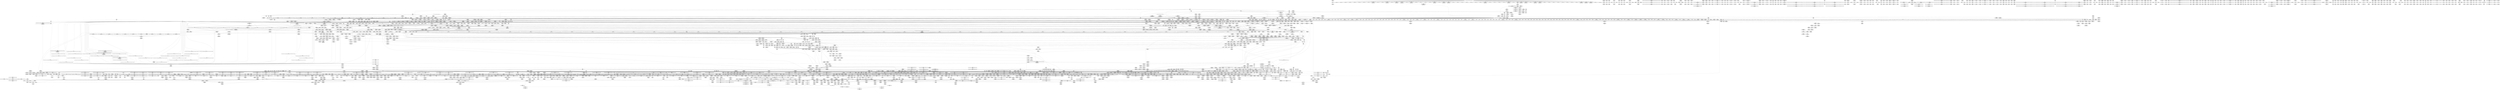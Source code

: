digraph {
	CE0x5fd5da0 [shape=record,shape=Mrecord,label="{CE0x5fd5da0|tomoyo_path_perm:if.end6|*SummSink*}"]
	CE0x40e58f0 [shape=record,shape=Mrecord,label="{CE0x40e58f0|i64*_getelementptr_inbounds_(_31_x_i64_,_31_x_i64_*___llvm_gcov_ctr43150,_i64_0,_i64_9)|*Constant*}"]
	CE0x5cf2270 [shape=record,shape=Mrecord,label="{CE0x5cf2270|tomoyo_get_mode:tmp7|security/tomoyo/util.c,979|*SummSource*}"]
	CE0x5057010 [shape=record,shape=Mrecord,label="{CE0x5057010|tomoyo_const_part_length:tmp20|security/tomoyo/util.c,628}"]
	CE0x7709030 [shape=record,shape=Mrecord,label="{CE0x7709030|tomoyo_const_part_length:tmp38|security/tomoyo/util.c,644|*SummSink*}"]
	CE0x4f822f0 [shape=record,shape=Mrecord,label="{CE0x4f822f0|tomoyo_path_perm:tmp17|security/tomoyo/file.c,804|*SummSink*}"]
	CE0x775adb0 [shape=record,shape=Mrecord,label="{CE0x775adb0|GLOBAL:tomoyo_read_unlock|*Constant*}"]
	CE0x7853720 [shape=record,shape=Mrecord,label="{CE0x7853720|tomoyo_path_perm:tmp43|security/tomoyo/file.c,826}"]
	CE0x5ce0800 [shape=record,shape=Mrecord,label="{CE0x5ce0800|tomoyo_fill_path_info:tmp7|security/tomoyo/util.c,667|*SummSink*}"]
	CE0x5fac370 [shape=record,shape=Mrecord,label="{CE0x5fac370|VOIDTB_TE:_CE_220,221_}"]
	CE0x617f930 [shape=record,shape=Mrecord,label="{CE0x617f930|tomoyo_fill_path_info:idxprom|security/tomoyo/util.c,667|*SummSource*}"]
	CE0x5c03b60 [shape=record,shape=Mrecord,label="{CE0x5c03b60|tomoyo_fill_path_info:tmp1|*SummSink*}"]
	CE0x7683560 [shape=record,shape=Mrecord,label="{CE0x7683560|_call_void_mcount()_#3}"]
	CE0x4299a10 [shape=record,shape=Mrecord,label="{CE0x4299a10|tomoyo_path_symlink:tmp|*SummSink*}"]
	CE0x76ef060 [shape=record,shape=Mrecord,label="{CE0x76ef060|rcu_lock_acquire:tmp4|include/linux/rcupdate.h,418|*SummSource*}"]
	CE0x5083f60 [shape=record,shape=Mrecord,label="{CE0x5083f60|rcu_lock_acquire:bb|*SummSink*}"]
	CE0x4390320 [shape=record,shape=Mrecord,label="{CE0x4390320|tomoyo_path_perm:tmp11|security/tomoyo/file.c,797|*SummSource*}"]
	CE0x4e15cf0 [shape=record,shape=Mrecord,label="{CE0x4e15cf0|_call_void_mcount()_#3}"]
	CE0x5f4bc10 [shape=record,shape=Mrecord,label="{CE0x5f4bc10|rcu_lock_release:bb|*SummSink*}"]
	CE0x78a0790 [shape=record,shape=Mrecord,label="{CE0x78a0790|tomoyo_path_perm:tmp48|security/tomoyo/file.c,828|*SummSink*}"]
	CE0x5d824a0 [shape=record,shape=Mrecord,label="{CE0x5d824a0|tomoyo_const_part_length:tmp50|security/tomoyo/util.c,651|*SummSource*}"]
	CE0x60c6dd0 [shape=record,shape=Mrecord,label="{CE0x60c6dd0|tomoyo_path_perm:tmp21|security/tomoyo/file.c,810|*SummSource*}"]
	CE0x5d63be0 [shape=record,shape=Mrecord,label="{CE0x5d63be0|tomoyo_path_permission:idxprom|security/tomoyo/file.c,563}"]
	CE0x5ceb340 [shape=record,shape=Mrecord,label="{CE0x5ceb340|tomoyo_path_permission:path7|security/tomoyo/file.c,569|*SummSink*}"]
	CE0x60d2150 [shape=record,shape=Mrecord,label="{CE0x60d2150|tomoyo_init_request_info:conv|security/tomoyo/util.c,1010|*SummSource*}"]
	CE0x78f8f60 [shape=record,shape=Mrecord,label="{CE0x78f8f60|tomoyo_path_symlink:dentry2|security/tomoyo/tomoyo.c,222|*SummSink*}"]
	CE0x4238480 [shape=record,shape=Mrecord,label="{CE0x4238480|tomoyo_path_symlink:bb|*SummSource*}"]
	CE0x4fcc740 [shape=record,shape=Mrecord,label="{CE0x4fcc740|__llvm_gcov_indirect_counter_increment:pred|*SummSource*}"]
	CE0x6117d30 [shape=record,shape=Mrecord,label="{CE0x6117d30|rcu_lock_acquire:tmp2}"]
	CE0x5db4c60 [shape=record,shape=Mrecord,label="{CE0x5db4c60|tomoyo_init_request_info:tmp13|*LoadInst*|security/tomoyo/util.c,1011|*SummSource*}"]
	CE0x610a920 [shape=record,shape=Mrecord,label="{CE0x610a920|tomoyo_init_request_info:profile2|security/tomoyo/util.c,1007|*SummSink*}"]
	CE0x5cda800 [shape=record,shape=Mrecord,label="{CE0x5cda800|0:_i8*,_:_SCMRE_12,14_|*MultipleSource*|security/tomoyo/file.c, 794|security/tomoyo/file.c, 792|security/tomoyo/file.c,802}"]
	CE0x5b8c870 [shape=record,shape=Mrecord,label="{CE0x5b8c870|tomoyo_domain:call3|security/tomoyo/common.h,1205|*SummSink*}"]
	CE0x5beed30 [shape=record,shape=Mrecord,label="{CE0x5beed30|tomoyo_get_mode:arrayidx|security/tomoyo/util.c,981|*SummSink*}"]
	CE0x4d06d40 [shape=record,shape=Mrecord,label="{CE0x4d06d40|i64*_getelementptr_inbounds_(_25_x_i64_,_25_x_i64_*___llvm_gcov_ctr11,_i64_0,_i64_3)|*Constant*|*SummSink*}"]
	CE0x619d0f0 [shape=record,shape=Mrecord,label="{CE0x619d0f0|VOIDTB_TE:_CE_206,207_}"]
	CE0x50e09c0 [shape=record,shape=Mrecord,label="{CE0x50e09c0|tomoyo_path_permission:tmp11|security/tomoyo/file.c,565|*SummSource*}"]
	CE0x4de0ec0 [shape=record,shape=Mrecord,label="{CE0x4de0ec0|_call_void_mcount()_#3|*SummSource*}"]
	CE0x5fdb240 [shape=record,shape=Mrecord,label="{CE0x5fdb240|VOIDTB_TE:_CE_153,154_}"]
	CE0x4e08580 [shape=record,shape=Mrecord,label="{CE0x4e08580|tomoyo_const_part_length:tmp3|security/tomoyo/util.c,624|*SummSink*}"]
	CE0x4dbd920 [shape=record,shape=Mrecord,label="{CE0x4dbd920|tomoyo_init_request_info:mode|security/tomoyo/util.c,1010|*SummSink*}"]
	CE0x5c356a0 [shape=record,shape=Mrecord,label="{CE0x5c356a0|0:_%struct.tomoyo_obj_info*,_16:_%struct.tomoyo_domain_info*,_24:_%struct.tomoyo_path_info*,_40:_i8,_72:_i8,_75:_i8,_76:_i8,_77:_i8,_:_SCMRE_59,60_}"]
	CE0x78d2820 [shape=record,shape=Mrecord,label="{CE0x78d2820|i64*_getelementptr_inbounds_(_10_x_i64_,_10_x_i64_*___llvm_gcov_ctr34,_i64_0,_i64_5)|*Constant*}"]
	CE0x61b34e0 [shape=record,shape=Mrecord,label="{CE0x61b34e0|tomoyo_fill_path_info:entry|*SummSink*}"]
	CE0x408aeb0 [shape=record,shape=Mrecord,label="{CE0x408aeb0|GLOBAL:full_name_hash|*Constant*}"]
	CE0x4f3dfc0 [shape=record,shape=Mrecord,label="{CE0x4f3dfc0|tomoyo_const_part_length:tmp23|security/tomoyo/util.c,634}"]
	CE0x5f73950 [shape=record,shape=Mrecord,label="{CE0x5f73950|_call_void_lock_acquire(%struct.lockdep_map*_%map,_i32_0,_i32_0,_i32_2,_i32_0,_%struct.lockdep_map*_null,_i64_ptrtoint_(i8*_blockaddress(_rcu_lock_acquire,_%__here)_to_i64))_#9,_!dbg_!38907|include/linux/rcupdate.h,418|*SummSource*}"]
	CE0x5c376f0 [shape=record,shape=Mrecord,label="{CE0x5c376f0|tomoyo_init_request_info:index|Function::tomoyo_init_request_info&Arg::index::|*SummSource*}"]
	CE0x5d81da0 [shape=record,shape=Mrecord,label="{CE0x5d81da0|tomoyo_const_part_length:tmp49|security/tomoyo/util.c,649|*SummSink*}"]
	CE0x6048f70 [shape=record,shape=Mrecord,label="{CE0x6048f70|tomoyo_path_permission:tmp21|security/tomoyo/file.c,573|*SummSink*}"]
	CE0x422ea20 [shape=record,shape=Mrecord,label="{CE0x422ea20|tomoyo_read_unlock:bb}"]
	CE0x6052770 [shape=record,shape=Mrecord,label="{CE0x6052770|tomoyo_path_perm:if.end14|*SummSink*}"]
	CE0x4f25240 [shape=record,shape=Mrecord,label="{CE0x4f25240|i64_18|*Constant*|*SummSource*}"]
	CE0x7734140 [shape=record,shape=Mrecord,label="{CE0x7734140|i64*_getelementptr_inbounds_(_12_x_i64_,_12_x_i64_*___llvm_gcov_ctr31133,_i64_0,_i64_0)|*Constant*|*SummSource*}"]
	CE0x5d8dab0 [shape=record,shape=Mrecord,label="{CE0x5d8dab0|i64*_getelementptr_inbounds_(_4_x_i64_,_4_x_i64_*___llvm_gcov_ctr24,_i64_0,_i64_1)|*Constant*}"]
	CE0x4e9cbb0 [shape=record,shape=Mrecord,label="{CE0x4e9cbb0|tomoyo_path_permission:tmp9|security/tomoyo/file.c,565}"]
	CE0x5d821c0 [shape=record,shape=Mrecord,label="{CE0x5d821c0|tomoyo_const_part_length:tmp50|security/tomoyo/util.c,651}"]
	CE0x5faba60 [shape=record,shape=Mrecord,label="{CE0x5faba60|VOIDTB_TE:_CE_203,204_}"]
	CE0x4f91780 [shape=record,shape=Mrecord,label="{CE0x4f91780|tomoyo_init_request_info:tmp9|security/tomoyo/util.c,1006|*SummSource*}"]
	CE0x61affa0 [shape=record,shape=Mrecord,label="{CE0x61affa0|tomoyo_const_part_length:if.then27}"]
	CE0x75d62f0 [shape=record,shape=Mrecord,label="{CE0x75d62f0|i64_13|*Constant*|*SummSource*}"]
	CE0x5c12ea0 [shape=record,shape=Mrecord,label="{CE0x5c12ea0|i64*_getelementptr_inbounds_(_4_x_i64_,_4_x_i64_*___llvm_gcov_ctr24,_i64_0,_i64_3)|*Constant*|*SummSink*}"]
	CE0x5dfaf60 [shape=record,shape=Mrecord,label="{CE0x5dfaf60|tomoyo_audit_path_log:bb|*SummSink*}"]
	CE0x4d18e20 [shape=record,shape=Mrecord,label="{CE0x4d18e20|tomoyo_path_perm:tmp51|security/tomoyo/file.c,829|*SummSink*}"]
	CE0x5d89b80 [shape=record,shape=Mrecord,label="{CE0x5d89b80|rcu_lock_acquire:tmp3|*SummSink*}"]
	CE0x5e91d00 [shape=record,shape=Mrecord,label="{CE0x5e91d00|tomoyo_path_permission:tmp14|security/tomoyo/file.c,567|*SummSource*}"]
	CE0x5f84fd0 [shape=record,shape=Mrecord,label="{CE0x5f84fd0|tomoyo_init_request_info:type|security/tomoyo/util.c,1009|*SummSink*}"]
	CE0x5e8dc00 [shape=record,shape=Mrecord,label="{CE0x5e8dc00|tomoyo_get_mode:bb|*SummSource*}"]
	CE0x60331a0 [shape=record,shape=Mrecord,label="{CE0x60331a0|i64*_getelementptr_inbounds_(_6_x_i64_,_6_x_i64_*___llvm_gcov_ctr25,_i64_0,_i64_4)|*Constant*|*SummSource*}"]
	CE0x429e9c0 [shape=record,shape=Mrecord,label="{CE0x429e9c0|srcu_read_unlock:tmp1|*SummSink*}"]
	CE0x7876db0 [shape=record,shape=Mrecord,label="{CE0x7876db0|i32_78|*Constant*|*SummSource*}"]
	CE0x6136760 [shape=record,shape=Mrecord,label="{CE0x6136760|GLOBAL:tomoyo_fill_path_info|*Constant*|*SummSource*}"]
	CE0x4ed8b70 [shape=record,shape=Mrecord,label="{CE0x4ed8b70|__llvm_gcov_indirect_counter_increment:counter|*SummSink*}"]
	CE0x7739b20 [shape=record,shape=Mrecord,label="{CE0x7739b20|tomoyo_const_part_length:tmp41|security/tomoyo/util.c,644}"]
	CE0x60d2260 [shape=record,shape=Mrecord,label="{CE0x60d2260|tomoyo_path_perm:if.then20}"]
	CE0x5ef26f0 [shape=record,shape=Mrecord,label="{CE0x5ef26f0|tomoyo_path_perm:if.then|*SummSource*}"]
	CE0x40e5fd0 [shape=record,shape=Mrecord,label="{CE0x40e5fd0|i32_3|*Constant*}"]
	CE0x4ea28b0 [shape=record,shape=Mrecord,label="{CE0x4ea28b0|srcu_read_lock:tmp1}"]
	CE0x612c8d0 [shape=record,shape=Mrecord,label="{CE0x612c8d0|0:_%struct.tomoyo_obj_info*,_16:_%struct.tomoyo_domain_info*,_24:_%struct.tomoyo_path_info*,_40:_i8,_72:_i8,_75:_i8,_76:_i8,_77:_i8,_:_SCMRE_58,59_}"]
	CE0x5c4f930 [shape=record,shape=Mrecord,label="{CE0x5c4f930|VOIDTB_TE:_CE_168,169_}"]
	CE0x5cf2500 [shape=record,shape=Mrecord,label="{CE0x5cf2500|tomoyo_path_permission:do.cond}"]
	CE0x78aa9b0 [shape=record,shape=Mrecord,label="{CE0x78aa9b0|tomoyo_fill_path_info:sub|security/tomoyo/util.c,667}"]
	CE0x61b1060 [shape=record,shape=Mrecord,label="{CE0x61b1060|tomoyo_fill_path_info:conv|security/tomoyo/util.c,664}"]
	CE0x51af190 [shape=record,shape=Mrecord,label="{CE0x51af190|128:_i8*,_1208:_%struct.file*,_:_CMRE_42,43_}"]
	CE0x5d8dd00 [shape=record,shape=Mrecord,label="{CE0x5d8dd00|i64_1|*Constant*}"]
	CE0x5d27800 [shape=record,shape=Mrecord,label="{CE0x5d27800|tomoyo_add_slash:tmp10|security/tomoyo/file.c,136}"]
	CE0x4e9c670 [shape=record,shape=Mrecord,label="{CE0x4e9c670|_call_void_srcu_read_unlock(%struct.srcu_struct*_tomoyo_ss,_i32_%idx)_#9,_!dbg_!38903|security/tomoyo/common.h,1109|*SummSink*}"]
	CE0x60228a0 [shape=record,shape=Mrecord,label="{CE0x60228a0|VOIDTB_TE:_CE_147,148_}"]
	CE0x4e69a70 [shape=record,shape=Mrecord,label="{CE0x4e69a70|GLOBAL:tomoyo_init_request_info|*Constant*|*SummSink*}"]
	CE0x4ebef50 [shape=record,shape=Mrecord,label="{CE0x4ebef50|tomoyo_path_perm:entry|*SummSink*}"]
	CE0x5f82a70 [shape=record,shape=Mrecord,label="{CE0x5f82a70|i64*_getelementptr_inbounds_(_11_x_i64_,_11_x_i64_*___llvm_gcov_ctr54147,_i64_0,_i64_6)|*Constant*}"]
	CE0x7774ff0 [shape=record,shape=Mrecord,label="{CE0x7774ff0|tomoyo_const_part_length:incdec.ptr|security/tomoyo/util.c,626|*SummSource*}"]
	CE0x5d8cf00 [shape=record,shape=Mrecord,label="{CE0x5d8cf00|get_current:tmp3}"]
	CE0x5c4a640 [shape=record,shape=Mrecord,label="{CE0x5c4a640|tomoyo_domain:land.lhs.true2|*SummSource*}"]
	CE0x5d35a70 [shape=record,shape=Mrecord,label="{CE0x5d35a70|__llvm_gcov_indirect_counter_increment:tmp3|*SummSink*}"]
	CE0x4ef73e0 [shape=record,shape=Mrecord,label="{CE0x4ef73e0|i32_0|*Constant*}"]
	CE0x5d89120 [shape=record,shape=Mrecord,label="{CE0x5d89120|i64_ptrtoint_(i8*_blockaddress(_rcu_lock_acquire,_%__here)_to_i64)|*Constant*|*SummSink*}"]
	CE0x4dc0e60 [shape=record,shape=Mrecord,label="{CE0x4dc0e60|tomoyo_init_request_info:call|security/tomoyo/util.c,1005|*SummSink*}"]
	CE0x5ceb280 [shape=record,shape=Mrecord,label="{CE0x5ceb280|tomoyo_path_permission:path7|security/tomoyo/file.c,569|*SummSource*}"]
	CE0x5b37410 [shape=record,shape=Mrecord,label="{CE0x5b37410|128:_i8*,_1208:_%struct.file*,_:_CMRE_0,1_}"]
	CE0x418f740 [shape=record,shape=Mrecord,label="{CE0x418f740|tomoyo_const_part_length:tmp1}"]
	CE0x5d58670 [shape=record,shape=Mrecord,label="{CE0x5d58670|i8*_getelementptr_inbounds_(_12_x_i8_,_12_x_i8_*_.str1,_i32_0,_i32_0)|*Constant*|*SummSink*}"]
	CE0x5dee370 [shape=record,shape=Mrecord,label="{CE0x5dee370|tomoyo_get_realpath:tmp}"]
	CE0x4e69de0 [shape=record,shape=Mrecord,label="{CE0x4e69de0|tomoyo_init_request_info:entry|*SummSink*}"]
	CE0x5f859e0 [shape=record,shape=Mrecord,label="{CE0x5f859e0|tomoyo_init_request_info:conv|security/tomoyo/util.c,1010|*SummSink*}"]
	CE0x4263dc0 [shape=record,shape=Mrecord,label="{CE0x4263dc0|tomoyo_get_mode:tobool|security/tomoyo/util.c,978|*SummSink*}"]
	CE0x5065090 [shape=record,shape=Mrecord,label="{CE0x5065090|i64*_getelementptr_inbounds_(_4_x_i64_,_4_x_i64_*___llvm_gcov_ctr24,_i64_0,_i64_0)|*Constant*|*SummSource*}"]
	CE0x619d200 [shape=record,shape=Mrecord,label="{CE0x619d200|VOIDTB_TE:_CE_207,208_}"]
	CE0x418ef90 [shape=record,shape=Mrecord,label="{CE0x418ef90|i64**_getelementptr_inbounds_(_3_x_i64*_,_3_x_i64*_*___llvm_gcda_edge_table44,_i64_0,_i64_1)|*Constant*|*SummSink*}"]
	CE0x40e41d0 [shape=record,shape=Mrecord,label="{CE0x40e41d0|rcu_lock_acquire:tmp5|include/linux/rcupdate.h,418}"]
	CE0x426ff60 [shape=record,shape=Mrecord,label="{CE0x426ff60|VOIDTB_TE:_CE_8,12_|Function::tomoyo_path_symlink&Arg::dentry::}"]
	CE0x6074be0 [shape=record,shape=Mrecord,label="{CE0x6074be0|srcu_read_unlock:bb|*SummSource*}"]
	CE0x418ef20 [shape=record,shape=Mrecord,label="{CE0x418ef20|i64**_getelementptr_inbounds_(_3_x_i64*_,_3_x_i64*_*___llvm_gcda_edge_table44,_i64_0,_i64_1)|*Constant*|*SummSource*}"]
	CE0x4f5d390 [shape=record,shape=Mrecord,label="{CE0x4f5d390|tomoyo_add_slash:tmp13|security/tomoyo/file.c,138|*SummSource*}"]
	CE0x4fae110 [shape=record,shape=Mrecord,label="{CE0x4fae110|tomoyo_audit_path_log:name|security/tomoyo/file.c,169}"]
	CE0x5dc3880 [shape=record,shape=Mrecord,label="{CE0x5dc3880|tomoyo_const_part_length:tmp31|security/tomoyo/util.c,641}"]
	CE0x5bc8a70 [shape=record,shape=Mrecord,label="{CE0x5bc8a70|tomoyo_domain:do.end|*SummSource*}"]
	CE0x61dac60 [shape=record,shape=Mrecord,label="{CE0x61dac60|tomoyo_path_permission:tmp12|security/tomoyo/file.c,566|*SummSource*}"]
	CE0x4305f50 [shape=record,shape=Mrecord,label="{CE0x4305f50|tomoyo_get_mode:default_config|security/tomoyo/util.c,986|*SummSink*}"]
	CE0x5f93060 [shape=record,shape=Mrecord,label="{CE0x5f93060|tomoyo_fill_path_info:const_len|security/tomoyo/util.c,666|*SummSink*}"]
	CE0x78da080 [shape=record,shape=Mrecord,label="{CE0x78da080|__llvm_gcov_indirect_counter_increment:bb4}"]
	CE0x7611be0 [shape=record,shape=Mrecord,label="{CE0x7611be0|tomoyo_const_part_length:return}"]
	CE0x5ccedf0 [shape=record,shape=Mrecord,label="{CE0x5ccedf0|tomoyo_path_perm:tmp6|security/tomoyo/file.c,789|*SummSink*}"]
	CE0x5bd1720 [shape=record,shape=Mrecord,label="{CE0x5bd1720|tomoyo_path_perm:tmp19|security/tomoyo/file.c,805|*SummSource*}"]
	CE0x5d64050 [shape=record,shape=Mrecord,label="{CE0x5d64050|i64*_getelementptr_inbounds_(_2_x_i64_,_2_x_i64_*___llvm_gcov_ctr23,_i64_0,_i64_1)|*Constant*|*SummSource*}"]
	CE0x616f9e0 [shape=record,shape=Mrecord,label="{CE0x616f9e0|tomoyo_get_mode:idxprom|security/tomoyo/util.c,981}"]
	CE0x4376760 [shape=record,shape=Mrecord,label="{CE0x4376760|tomoyo_path_symlink:mnt|security/tomoyo/tomoyo.c,222}"]
	CE0x5daa0a0 [shape=record,shape=Mrecord,label="{CE0x5daa0a0|tomoyo_path_perm:cmp|security/tomoyo/file.c,798}"]
	CE0x7683400 [shape=record,shape=Mrecord,label="{CE0x7683400|tomoyo_add_slash:tmp1|*SummSink*}"]
	CE0x5f01550 [shape=record,shape=Mrecord,label="{CE0x5f01550|tomoyo_domain:tmp17|security/tomoyo/common.h,1205}"]
	CE0x6075470 [shape=record,shape=Mrecord,label="{CE0x6075470|tomoyo_audit_path_log:tmp1}"]
	CE0x6122aa0 [shape=record,shape=Mrecord,label="{CE0x6122aa0|0:_i8,_array:_GCRE_tomoyo_index2category_constant_39_x_i8_c_00_00_00_00_00_00_00_00_00_00_00_00_00_00_00_00_00_00_00_00_00_00_00_01_01_01_01_01_01_01_01_01_01_01_01_01_01_01_02_,_align_16:_elem_31::|security/tomoyo/util.c,983}"]
	CE0x4229190 [shape=record,shape=Mrecord,label="{CE0x4229190|tomoyo_path_symlink:tmp2}"]
	CE0x7853790 [shape=record,shape=Mrecord,label="{CE0x7853790|tomoyo_path_perm:tmp43|security/tomoyo/file.c,826|*SummSource*}"]
	CE0x5f84bc0 [shape=record,shape=Mrecord,label="{CE0x5f84bc0|i32_0|*Constant*}"]
	CE0x775b160 [shape=record,shape=Mrecord,label="{CE0x775b160|GLOBAL:tomoyo_read_unlock|*Constant*|*SummSource*}"]
	CE0x5dfa540 [shape=record,shape=Mrecord,label="{CE0x5dfa540|tomoyo_get_mode:return}"]
	CE0x413e7d0 [shape=record,shape=Mrecord,label="{CE0x413e7d0|i32_3|*Constant*}"]
	CE0x42d4300 [shape=record,shape=Mrecord,label="{CE0x42d4300|i64*_getelementptr_inbounds_(_10_x_i64_,_10_x_i64_*___llvm_gcov_ctr34,_i64_0,_i64_3)|*Constant*|*SummSource*}"]
	CE0x7612970 [shape=record,shape=Mrecord,label="{CE0x7612970|tomoyo_domain:tmp8|security/tomoyo/common.h,1205|*SummSink*}"]
	CE0x4e8bc00 [shape=record,shape=Mrecord,label="{CE0x4e8bc00|tomoyo_path_perm:tmp7|security/tomoyo/file.c,797}"]
	CE0x5f84d80 [shape=record,shape=Mrecord,label="{CE0x5f84d80|tomoyo_fill_path_info:tmp2|*LoadInst*|security/tomoyo/util.c,663}"]
	CE0x4113a50 [shape=record,shape=Mrecord,label="{CE0x4113a50|srcu_read_unlock:dep_map|include/linux/srcu.h,236}"]
	CE0x6061e60 [shape=record,shape=Mrecord,label="{CE0x6061e60|tomoyo_fill_path_info:tobool|security/tomoyo/util.c,667}"]
	CE0x4f39fc0 [shape=record,shape=Mrecord,label="{CE0x4f39fc0|i64*_getelementptr_inbounds_(_31_x_i64_,_31_x_i64_*___llvm_gcov_ctr43150,_i64_0,_i64_3)|*Constant*|*SummSink*}"]
	CE0x4e588a0 [shape=record,shape=Mrecord,label="{CE0x4e588a0|0:_i8,_array:_GCR_tomoyo_p2mac_internal_constant_11_x_i8_c_00_01_01_01_03_04_06_09_0A_13_15_,_align_1:_elem_6::|security/tomoyo/file.c,797}"]
	CE0x5d35300 [shape=record,shape=Mrecord,label="{CE0x5d35300|tomoyo_get_realpath:tobool|security/tomoyo/file.c,151|*SummSource*}"]
	CE0x4fece10 [shape=record,shape=Mrecord,label="{CE0x4fece10|tomoyo_path_perm:tmp24|security/tomoyo/file.c,814|*SummSource*}"]
	CE0x5f27ec0 [shape=record,shape=Mrecord,label="{CE0x5f27ec0|tomoyo_get_mode:tmp16|security/tomoyo/util.c,983|*SummSink*}"]
	CE0x6062080 [shape=record,shape=Mrecord,label="{CE0x6062080|tomoyo_fill_path_info:tmp3|security/tomoyo/util.c,667}"]
	CE0x7619040 [shape=record,shape=Mrecord,label="{CE0x7619040|VOIDTB_TE:_CE_313,314_}"]
	CE0x5d262b0 [shape=record,shape=Mrecord,label="{CE0x5d262b0|tomoyo_domain:tmp4|security/tomoyo/common.h,1205|*SummSource*}"]
	CE0x4e92f60 [shape=record,shape=Mrecord,label="{CE0x4e92f60|tomoyo_path_perm:tmp52|security/tomoyo/file.c,829|*SummSource*}"]
	CE0x42155d0 [shape=record,shape=Mrecord,label="{CE0x42155d0|tomoyo_audit_path_log:entry|*SummSink*}"]
	CE0x5e41e70 [shape=record,shape=Mrecord,label="{CE0x5e41e70|tomoyo_path_perm:tmp14|security/tomoyo/file.c,800|*SummSink*}"]
	CE0x604b5e0 [shape=record,shape=Mrecord,label="{CE0x604b5e0|GLOBAL:__llvm_gcov_ctr28130|Global_var:__llvm_gcov_ctr28130}"]
	CE0x5071110 [shape=record,shape=Mrecord,label="{CE0x5071110|0:_%struct.tomoyo_obj_info*,_16:_%struct.tomoyo_domain_info*,_24:_%struct.tomoyo_path_info*,_40:_i8,_72:_i8,_75:_i8,_76:_i8,_77:_i8,_:_SCMRE_51,52_}"]
	CE0x4f826f0 [shape=record,shape=Mrecord,label="{CE0x4f826f0|tomoyo_path_perm:tmp18|security/tomoyo/file.c,804|*SummSink*}"]
	CE0x5beee80 [shape=record,shape=Mrecord,label="{CE0x5beee80|tomoyo_get_mode:tmp9|security/tomoyo/util.c,981|*SummSource*}"]
	CE0x4d5bb70 [shape=record,shape=Mrecord,label="{CE0x4d5bb70|tomoyo_path_symlink:dentry|Function::tomoyo_path_symlink&Arg::dentry::|*SummSource*}"]
	CE0x4263f00 [shape=record,shape=Mrecord,label="{CE0x4263f00|tomoyo_get_mode:tmp3|security/tomoyo/util.c,978|*SummSource*}"]
	CE0x5184670 [shape=record,shape=Mrecord,label="{CE0x5184670|i32_22|*Constant*|*SummSink*}"]
	CE0x50651f0 [shape=record,shape=Mrecord,label="{CE0x50651f0|tomoyo_const_part_length:cmp|security/tomoyo/util.c,626|*SummSource*}"]
	CE0x4d0f5d0 [shape=record,shape=Mrecord,label="{CE0x4d0f5d0|tomoyo_const_part_length:tmp29|security/tomoyo/util.c,641|*SummSource*}"]
	CE0x4180680 [shape=record,shape=Mrecord,label="{CE0x4180680|GLOBAL:__llvm_gcov_indirect_counter_increment114|*Constant*|*SummSource*}"]
	CE0x60c7780 [shape=record,shape=Mrecord,label="{CE0x60c7780|_call_void_tomoyo_add_slash(%struct.tomoyo_path_info*_%buf)_#9,_!dbg_!38937|security/tomoyo/file.c,810|*SummSource*}"]
	CE0x50a1ff0 [shape=record,shape=Mrecord,label="{CE0x50a1ff0|tomoyo_const_part_length:entry}"]
	CE0x4e401b0 [shape=record,shape=Mrecord,label="{CE0x4e401b0|__llvm_gcov_indirect_counter_increment114:bb4|*SummSink*}"]
	CE0x5f73440 [shape=record,shape=Mrecord,label="{CE0x5f73440|i64*_getelementptr_inbounds_(_4_x_i64_,_4_x_i64_*___llvm_gcov_ctr33,_i64_0,_i64_1)|*Constant*|*SummSink*}"]
	CE0x4f25670 [shape=record,shape=Mrecord,label="{CE0x4f25670|i64_17|*Constant*}"]
	CE0x5e0e380 [shape=record,shape=Mrecord,label="{CE0x5e0e380|tomoyo_const_part_length:tmp21|security/tomoyo/util.c,631}"]
	CE0x40e60b0 [shape=record,shape=Mrecord,label="{CE0x40e60b0|tomoyo_fill_path_info:frombool|security/tomoyo/util.c,667}"]
	CE0x7877c90 [shape=record,shape=Mrecord,label="{CE0x7877c90|tomoyo_read_lock:entry}"]
	CE0x5c3a2a0 [shape=record,shape=Mrecord,label="{CE0x5c3a2a0|tomoyo_const_part_length:tmp51|security/tomoyo/util.c,651}"]
	CE0x5cce8c0 [shape=record,shape=Mrecord,label="{CE0x5cce8c0|tomoyo_path_perm:tmp5|security/tomoyo/file.c,789|*SummSource*}"]
	CE0x5ec2f50 [shape=record,shape=Mrecord,label="{CE0x5ec2f50|0:_%struct.tomoyo_obj_info*,_16:_%struct.tomoyo_domain_info*,_24:_%struct.tomoyo_path_info*,_40:_i8,_72:_i8,_75:_i8,_76:_i8,_77:_i8,_:_SCMRE_47,48_}"]
	CE0x4191db0 [shape=record,shape=Mrecord,label="{CE0x4191db0|tomoyo_get_mode:tmp20|security/tomoyo/util.c,985|*SummSink*}"]
	CE0x4057580 [shape=record,shape=Mrecord,label="{CE0x4057580|i32_51|*Constant*}"]
	CE0x5db5480 [shape=record,shape=Mrecord,label="{CE0x5db5480|tomoyo_get_realpath:return|*SummSource*}"]
	CE0x6bdfe50 [shape=record,shape=Mrecord,label="{CE0x6bdfe50|VOIDTB_TE:_CE_6368,6376_|*MultipleSource*|security/tomoyo/util.c,1010|security/tomoyo/file.c,564|Function::tomoyo_get_mode&Arg::ns::}"]
	CE0x5d63980 [shape=record,shape=Mrecord,label="{CE0x5d63980|_call_void_mcount()_#3|*SummSource*}"]
	CE0x5f73f60 [shape=record,shape=Mrecord,label="{CE0x5f73f60|rcu_lock_acquire:tmp1|*SummSink*}"]
	CE0x4fcc0e0 [shape=record,shape=Mrecord,label="{CE0x4fcc0e0|_call_void_mcount()_#3|*SummSink*}"]
	CE0x405edd0 [shape=record,shape=Mrecord,label="{CE0x405edd0|_ret_i32_%retval.0,_!dbg_!38973|security/tomoyo/file.c,829|*SummSink*}"]
	CE0x50e0a80 [shape=record,shape=Mrecord,label="{CE0x50e0a80|tomoyo_path_permission:tmp11|security/tomoyo/file.c,565|*SummSink*}"]
	CE0x6118450 [shape=record,shape=Mrecord,label="{CE0x6118450|i64*_getelementptr_inbounds_(_2_x_i64_,_2_x_i64_*___llvm_gcov_ctr53148,_i64_0,_i64_0)|*Constant*|*SummSource*}"]
	CE0x41e7680 [shape=record,shape=Mrecord,label="{CE0x41e7680|tomoyo_fill_path_info:cmp8|security/tomoyo/util.c,668|*SummSink*}"]
	CE0x5e06b70 [shape=record,shape=Mrecord,label="{CE0x5e06b70|0:_i8,_array:_GCRE_tomoyo_index2category_constant_39_x_i8_c_00_00_00_00_00_00_00_00_00_00_00_00_00_00_00_00_00_00_00_00_00_00_00_01_01_01_01_01_01_01_01_01_01_01_01_01_01_01_02_,_align_16:_elem_23::|security/tomoyo/util.c,983}"]
	CE0x405a010 [shape=record,shape=Mrecord,label="{CE0x405a010|i8_0|*Constant*|*SummSink*}"]
	CE0x76bfbf0 [shape=record,shape=Mrecord,label="{CE0x76bfbf0|_call_void_kfree(i8*_%tmp41)_#9,_!dbg_!38964|security/tomoyo/file.c,824|*SummSource*}"]
	CE0x769ab60 [shape=record,shape=Mrecord,label="{CE0x769ab60|tomoyo_path_permission:param_type|security/tomoyo/file.c,567|*SummSource*}"]
	CE0x5fac5d0 [shape=record,shape=Mrecord,label="{CE0x5fac5d0|VOIDTB_TE:_CE_222,223_}"]
	CE0x4fa0bb0 [shape=record,shape=Mrecord,label="{CE0x4fa0bb0|_call_void___llvm_gcov_indirect_counter_increment(i32*___llvm_gcov_global_state_pred,_i64**_getelementptr_inbounds_(_3_x_i64*_,_3_x_i64*_*___llvm_gcda_edge_table,_i64_0,_i64_1)),_!dbg_!38937|security/tomoyo/file.c,810|*SummSink*}"]
	CE0x4e13ea0 [shape=record,shape=Mrecord,label="{CE0x4e13ea0|tomoyo_fill_path_info:tmp4|security/tomoyo/util.c,667|*SummSource*}"]
	CE0x5f16830 [shape=record,shape=Mrecord,label="{CE0x5f16830|tomoyo_domain:entry}"]
	CE0x4d48380 [shape=record,shape=Mrecord,label="{CE0x4d48380|tomoyo_audit_path_log:operation|security/tomoyo/file.c,168}"]
	CE0x619cfe0 [shape=record,shape=Mrecord,label="{CE0x619cfe0|VOIDTB_TE:_CE_205,206_}"]
	CE0x5d16cd0 [shape=record,shape=Mrecord,label="{CE0x5d16cd0|_call_void_mcount()_#3|*SummSource*}"]
	CE0x75a68b0 [shape=record,shape=Mrecord,label="{CE0x75a68b0|tomoyo_path_permission:filename|Function::tomoyo_path_permission&Arg::filename::|*SummSource*}"]
	CE0x6031bd0 [shape=record,shape=Mrecord,label="{CE0x6031bd0|tomoyo_get_mode:tmp10|security/tomoyo/util.c,982|*SummSink*}"]
	CE0x5bc8b40 [shape=record,shape=Mrecord,label="{CE0x5bc8b40|tomoyo_domain:do.end|*SummSink*}"]
	CE0x5f4c230 [shape=record,shape=Mrecord,label="{CE0x5f4c230|VOIDTB_TE:_CE_48,52_|Function::tomoyo_path_symlink&Arg::dentry::}"]
	CE0x4f574d0 [shape=record,shape=Mrecord,label="{CE0x4f574d0|_ret_void}"]
	CE0x5d8cfa0 [shape=record,shape=Mrecord,label="{CE0x5d8cfa0|get_current:tmp3|*SummSink*}"]
	CE0x5c47590 [shape=record,shape=Mrecord,label="{CE0x5c47590|i32_47|*Constant*|*SummSource*}"]
	CE0x5d8b720 [shape=record,shape=Mrecord,label="{CE0x5d8b720|GLOBAL:lockdep_rcu_suspicious|*Constant*|*SummSink*}"]
	CE0x4ee6690 [shape=record,shape=Mrecord,label="{CE0x4ee6690|tomoyo_path_perm:tmp15|security/tomoyo/file.c,804|*SummSource*}"]
	CE0x6022770 [shape=record,shape=Mrecord,label="{CE0x6022770|VOIDTB_TE:_CE_146,147_}"]
	CE0x7621f90 [shape=record,shape=Mrecord,label="{CE0x7621f90|tomoyo_path_perm:tmp33|security/tomoyo/file.c,821|*SummSink*}"]
	CE0x609edc0 [shape=record,shape=Mrecord,label="{CE0x609edc0|srcu_read_unlock:bb}"]
	CE0x4299380 [shape=record,shape=Mrecord,label="{CE0x4299380|i64*_getelementptr_inbounds_(_2_x_i64_,_2_x_i64_*___llvm_gcov_ctr27202,_i64_0,_i64_0)|*Constant*|*SummSink*}"]
	CE0x5e98ce0 [shape=record,shape=Mrecord,label="{CE0x5e98ce0|0:_%struct.tomoyo_obj_info*,_16:_%struct.tomoyo_domain_info*,_24:_%struct.tomoyo_path_info*,_40:_i8,_72:_i8,_75:_i8,_76:_i8,_77:_i8,_:_SCMRE_41,42_}"]
	CE0x406f540 [shape=record,shape=Mrecord,label="{CE0x406f540|tomoyo_read_unlock:tmp|*SummSource*}"]
	CE0x6bcc570 [shape=record,shape=Mrecord,label="{CE0x6bcc570|0:_i8,_array:_GCRE_tomoyo_index2category_constant_39_x_i8_c_00_00_00_00_00_00_00_00_00_00_00_00_00_00_00_00_00_00_00_00_00_00_00_01_01_01_01_01_01_01_01_01_01_01_01_01_01_01_02_,_align_16:_elem_8::|security/tomoyo/util.c,983}"]
	CE0x75a6d20 [shape=record,shape=Mrecord,label="{CE0x75a6d20|_ret_i32_%retval.0,_!dbg_!38942|security/tomoyo/file.c,575|*SummSource*}"]
	CE0x4191c50 [shape=record,shape=Mrecord,label="{CE0x4191c50|tomoyo_get_mode:tmp20|security/tomoyo/util.c,985|*SummSource*}"]
	CE0x5b31b30 [shape=record,shape=Mrecord,label="{CE0x5b31b30|tomoyo_get_mode:conv|security/tomoyo/util.c,982}"]
	CE0x5d529a0 [shape=record,shape=Mrecord,label="{CE0x5d529a0|VOIDTB_TE:_CE_280,288_|Function::tomoyo_path_symlink&Arg::dentry::}"]
	CE0x5e91c90 [shape=record,shape=Mrecord,label="{CE0x5e91c90|tomoyo_path_permission:tmp14|security/tomoyo/file.c,567}"]
	CE0x7889dc0 [shape=record,shape=Mrecord,label="{CE0x7889dc0|tomoyo_path_permission:tmp16|security/tomoyo/file.c,571|*SummSource*}"]
	CE0x5e923c0 [shape=record,shape=Mrecord,label="{CE0x5e923c0|tomoyo_path_permission:tmp9|security/tomoyo/file.c,565|*SummSource*}"]
	CE0x7843910 [shape=record,shape=Mrecord,label="{CE0x7843910|tomoyo_fill_path_info:land.rhs}"]
	CE0x759cb30 [shape=record,shape=Mrecord,label="{CE0x759cb30|tomoyo_path_permission:r|Function::tomoyo_path_permission&Arg::r::}"]
	CE0x759acf0 [shape=record,shape=Mrecord,label="{CE0x759acf0|GLOBAL:tomoyo_path_permission|*Constant*|*SummSource*}"]
	CE0x5e98360 [shape=record,shape=Mrecord,label="{CE0x5e98360|0:_%struct.tomoyo_obj_info*,_16:_%struct.tomoyo_domain_info*,_24:_%struct.tomoyo_path_info*,_40:_i8,_72:_i8,_75:_i8,_76:_i8,_77:_i8,_:_SCMRE_37,38_}"]
	CE0x5cceb90 [shape=record,shape=Mrecord,label="{CE0x5cceb90|tomoyo_path_perm:tmp6|security/tomoyo/file.c,789|*SummSource*}"]
	CE0x76bf7b0 [shape=record,shape=Mrecord,label="{CE0x76bf7b0|tomoyo_path_perm:tmp41|security/tomoyo/file.c,824|*SummSource*}"]
	CE0x60ec260 [shape=record,shape=Mrecord,label="{CE0x60ec260|i32_2|*Constant*}"]
	CE0x413ea10 [shape=record,shape=Mrecord,label="{CE0x413ea10|i64**_getelementptr_inbounds_(_3_x_i64*_,_3_x_i64*_*___llvm_gcda_edge_table44,_i64_0,_i64_1)|*Constant*}"]
	CE0x5fc9ca0 [shape=record,shape=Mrecord,label="{CE0x5fc9ca0|i64*_getelementptr_inbounds_(_4_x_i64_,_4_x_i64_*___llvm_gcov_ctr24,_i64_0,_i64_1)|*Constant*|*SummSink*}"]
	CE0x436a450 [shape=record,shape=Mrecord,label="{CE0x436a450|tomoyo_path_perm:buf|security/tomoyo/file.c, 792}"]
	CE0x78bf660 [shape=record,shape=Mrecord,label="{CE0x78bf660|VOIDTB_TE:_CE_191,192_}"]
	CE0x61b3cb0 [shape=record,shape=Mrecord,label="{CE0x61b3cb0|tomoyo_fill_path_info:ptr|Function::tomoyo_fill_path_info&Arg::ptr::|*SummSource*}"]
	CE0x42d40f0 [shape=record,shape=Mrecord,label="{CE0x42d40f0|_call_void_srcu_read_unlock(%struct.srcu_struct*_tomoyo_ss,_i32_%idx)_#9,_!dbg_!38903|security/tomoyo/common.h,1109|*SummSource*}"]
	CE0x5b37eb0 [shape=record,shape=Mrecord,label="{CE0x5b37eb0|128:_i8*,_1208:_%struct.file*,_:_CMRE_5,6_}"]
	CE0x60d88a0 [shape=record,shape=Mrecord,label="{CE0x60d88a0|_ret_i32_%retval.0,_!dbg_!38935|security/tomoyo/util.c,988|*SummSink*}"]
	CE0x42499c0 [shape=record,shape=Mrecord,label="{CE0x42499c0|tomoyo_get_mode:and|security/tomoyo/util.c,987|*SummSource*}"]
	CE0x4ed8e30 [shape=record,shape=Mrecord,label="{CE0x4ed8e30|tomoyo_get_realpath:tmp5|security/tomoyo/file.c,151|*SummSink*}"]
	CE0x5f19c30 [shape=record,shape=Mrecord,label="{CE0x5f19c30|i64**_getelementptr_inbounds_(_3_x_i64*_,_3_x_i64*_*___llvm_gcda_edge_table,_i64_0,_i64_2)|*Constant*}"]
	CE0x42994f0 [shape=record,shape=Mrecord,label="{CE0x42994f0|i64*_getelementptr_inbounds_(_2_x_i64_,_2_x_i64_*___llvm_gcov_ctr27202,_i64_0,_i64_0)|*Constant*}"]
	CE0x4f4eb10 [shape=record,shape=Mrecord,label="{CE0x4f4eb10|_call_void___llvm_gcov_indirect_counter_increment(i32*___llvm_gcov_global_state_pred,_i64**_getelementptr_inbounds_(_3_x_i64*_,_3_x_i64*_*___llvm_gcda_edge_table,_i64_0,_i64_2)),_!dbg_!38940|security/tomoyo/file.c,813}"]
	CE0x4d349a0 [shape=record,shape=Mrecord,label="{CE0x4d349a0|i32_92|*Constant*|*SummSink*}"]
	CE0x51af3d0 [shape=record,shape=Mrecord,label="{CE0x51af3d0|128:_i8*,_1208:_%struct.file*,_:_CMRE_44,45_}"]
	CE0x4ebe7f0 [shape=record,shape=Mrecord,label="{CE0x4ebe7f0|tomoyo_path_permission:tmp19|security/tomoyo/file.c,573|*SummSource*}"]
	CE0x60428f0 [shape=record,shape=Mrecord,label="{CE0x60428f0|tomoyo_path_permission:tmp19|security/tomoyo/file.c,573}"]
	CE0x5bd1c90 [shape=record,shape=Mrecord,label="{CE0x5bd1c90|tomoyo_path_perm:tmp20|security/tomoyo/file.c,805}"]
	CE0x5c48b80 [shape=record,shape=Mrecord,label="{CE0x5c48b80|tomoyo_const_part_length:sw.epilog|*SummSource*}"]
	CE0x5d15640 [shape=record,shape=Mrecord,label="{CE0x5d15640|i64*_getelementptr_inbounds_(_11_x_i64_,_11_x_i64_*___llvm_gcov_ctr54147,_i64_0,_i64_6)|*Constant*|*SummSink*}"]
	CE0x5084070 [shape=record,shape=Mrecord,label="{CE0x5084070|i64*_getelementptr_inbounds_(_4_x_i64_,_4_x_i64_*___llvm_gcov_ctr24,_i64_0,_i64_0)|*Constant*}"]
	CE0x6004200 [shape=record,shape=Mrecord,label="{CE0x6004200|tomoyo_path_permission:operation8|security/tomoyo/file.c,569}"]
	CE0x429bbe0 [shape=record,shape=Mrecord,label="{CE0x429bbe0|tomoyo_path_symlink:dentry|Function::tomoyo_path_symlink&Arg::dentry::}"]
	CE0x4eedee0 [shape=record,shape=Mrecord,label="{CE0x4eedee0|__llvm_gcov_indirect_counter_increment:predecessor|Function::__llvm_gcov_indirect_counter_increment&Arg::predecessor::}"]
	CE0x5f1a050 [shape=record,shape=Mrecord,label="{CE0x5f1a050|tomoyo_path_perm:call10|security/tomoyo/file.c,813|*SummSource*}"]
	CE0x76d0a40 [shape=record,shape=Mrecord,label="{CE0x76d0a40|__llvm_gcov_indirect_counter_increment:tmp5|*SummSink*}"]
	CE0x5ea9440 [shape=record,shape=Mrecord,label="{CE0x5ea9440|VOIDTB_TE:_CE_196,197_}"]
	CE0x436a5d0 [shape=record,shape=Mrecord,label="{CE0x436a5d0|tomoyo_path_perm:buf|security/tomoyo/file.c, 792|*SummSink*}"]
	CE0x429bf90 [shape=record,shape=Mrecord,label="{CE0x429bf90|tomoyo_path_perm:obj|security/tomoyo/file.c, 788|*SummSource*}"]
	CE0x418f7b0 [shape=record,shape=Mrecord,label="{CE0x418f7b0|tomoyo_const_part_length:tmp1|*SummSource*}"]
	CE0x4dcec10 [shape=record,shape=Mrecord,label="{CE0x4dcec10|tomoyo_fill_path_info:tmp9|security/tomoyo/util.c,667|*SummSink*}"]
	CE0x6be05b0 [shape=record,shape=Mrecord,label="{CE0x6be05b0|i64*_getelementptr_inbounds_(_12_x_i64_,_12_x_i64_*___llvm_gcov_ctr31133,_i64_0,_i64_6)|*Constant*}"]
	CE0x4de0200 [shape=record,shape=Mrecord,label="{CE0x4de0200|GLOBAL:__llvm_gcov_ctr31133|Global_var:__llvm_gcov_ctr31133}"]
	CE0x4fb9c60 [shape=record,shape=Mrecord,label="{CE0x4fb9c60|i32_39|*Constant*|*SummSink*}"]
	CE0x4f08c50 [shape=record,shape=Mrecord,label="{CE0x4f08c50|tomoyo_audit_path_log:path|security/tomoyo/file.c,168}"]
	CE0x6058f00 [shape=record,shape=Mrecord,label="{CE0x6058f00|tomoyo_read_unlock:tmp3|*SummSource*}"]
	CE0x610aaf0 [shape=record,shape=Mrecord,label="{CE0x610aaf0|tomoyo_init_request_info:profile2|security/tomoyo/util.c,1007|*SummSource*}"]
	CE0x4f037f0 [shape=record,shape=Mrecord,label="{CE0x4f037f0|__llvm_gcov_indirect_counter_increment114:tmp1}"]
	CE0x5ec2370 [shape=record,shape=Mrecord,label="{CE0x5ec2370|0:_%struct.tomoyo_obj_info*,_16:_%struct.tomoyo_domain_info*,_24:_%struct.tomoyo_path_info*,_40:_i8,_72:_i8,_75:_i8,_76:_i8,_77:_i8,_:_SCMRE_42,43_}"]
	CE0x5f161d0 [shape=record,shape=Mrecord,label="{CE0x5f161d0|tomoyo_read_lock:tmp1}"]
	CE0x5cc0c10 [shape=record,shape=Mrecord,label="{CE0x5cc0c10|__llvm_gcov_indirect_counter_increment114:counter|*SummSink*}"]
	CE0x4ec7e90 [shape=record,shape=Mrecord,label="{CE0x4ec7e90|tomoyo_path_perm:name12|security/tomoyo/file.c,814|*SummSink*}"]
	CE0x5f80840 [shape=record,shape=Mrecord,label="{CE0x5f80840|tomoyo_const_part_length:tmp11|security/tomoyo/util.c,626|*SummSource*}"]
	CE0x7615260 [shape=record,shape=Mrecord,label="{CE0x7615260|tomoyo_path_permission:tmp3|*LoadInst*|security/tomoyo/file.c,564|*SummSource*}"]
	CE0x5083bf0 [shape=record,shape=Mrecord,label="{CE0x5083bf0|_call_void_mcount()_#3|*SummSink*}"]
	CE0x782ae30 [shape=record,shape=Mrecord,label="{CE0x782ae30|tomoyo_add_slash:tmp7|security/tomoyo/file.c,132|*SummSource*}"]
	CE0x78895d0 [shape=record,shape=Mrecord,label="{CE0x78895d0|tomoyo_path_permission:param6|security/tomoyo/file.c,569|*SummSource*}"]
	CE0x42b7860 [shape=record,shape=Mrecord,label="{CE0x42b7860|tomoyo_path_symlink:parent|Function::tomoyo_path_symlink&Arg::parent::|*SummSink*}"]
	CE0x61a2960 [shape=record,shape=Mrecord,label="{CE0x61a2960|0:_i8,_array:_GCRE_tomoyo_index2category_constant_39_x_i8_c_00_00_00_00_00_00_00_00_00_00_00_00_00_00_00_00_00_00_00_00_00_00_00_01_01_01_01_01_01_01_01_01_01_01_01_01_01_01_02_,_align_16:_elem_16::|security/tomoyo/util.c,983}"]
	CE0x4de0570 [shape=record,shape=Mrecord,label="{CE0x4de0570|i64*_getelementptr_inbounds_(_31_x_i64_,_31_x_i64_*___llvm_gcov_ctr43150,_i64_0,_i64_4)|*Constant*|*SummSink*}"]
	CE0x5cae540 [shape=record,shape=Mrecord,label="{CE0x5cae540|tomoyo_fill_path_info:tmp5|security/tomoyo/util.c,667|*SummSource*}"]
	CE0x4ef6690 [shape=record,shape=Mrecord,label="{CE0x4ef6690|i64*_getelementptr_inbounds_(_31_x_i64_,_31_x_i64_*___llvm_gcov_ctr43150,_i64_0,_i64_9)|*Constant*|*SummSink*}"]
	CE0x76ce960 [shape=record,shape=Mrecord,label="{CE0x76ce960|COLLAPSED:_CRE:_elem_0:default:}"]
	CE0x405f870 [shape=record,shape=Mrecord,label="{CE0x405f870|i8_8|*Constant*|*SummSink*}"]
	CE0x765a1e0 [shape=record,shape=Mrecord,label="{CE0x765a1e0|tomoyo_const_part_length:conv20|security/tomoyo/util.c,644|*SummSink*}"]
	CE0x5c14fa0 [shape=record,shape=Mrecord,label="{CE0x5c14fa0|srcu_read_lock:tmp}"]
	CE0x51af8d0 [shape=record,shape=Mrecord,label="{CE0x51af8d0|128:_i8*,_1208:_%struct.file*,_:_CMRE_48,49_}"]
	CE0x61c5c90 [shape=record,shape=Mrecord,label="{CE0x61c5c90|tomoyo_const_part_length:tmp12|security/tomoyo/util.c,626|*SummSource*}"]
	CE0x5b384b0 [shape=record,shape=Mrecord,label="{CE0x5b384b0|tomoyo_path_perm:tmp|*SummSink*}"]
	CE0x4e9ce60 [shape=record,shape=Mrecord,label="{CE0x4e9ce60|GLOBAL:__llvm_gcov_ctr34|Global_var:__llvm_gcov_ctr34}"]
	CE0x5ec37b0 [shape=record,shape=Mrecord,label="{CE0x5ec37b0|tomoyo_const_part_length:tmp52|security/tomoyo/util.c,652|*SummSource*}"]
	CE0x5f85040 [shape=record,shape=Mrecord,label="{CE0x5f85040|tomoyo_init_request_info:type|security/tomoyo/util.c,1009}"]
	CE0x5c9a230 [shape=record,shape=Mrecord,label="{CE0x5c9a230|tomoyo_path_permission:path|security/tomoyo/file.c,568|*SummSink*}"]
	CE0x75fe710 [shape=record,shape=Mrecord,label="{CE0x75fe710|tomoyo_path_perm:r|security/tomoyo/file.c, 787|*SummSink*}"]
	CE0x4e5d580 [shape=record,shape=Mrecord,label="{CE0x4e5d580|i64*_getelementptr_inbounds_(_31_x_i64_,_31_x_i64_*___llvm_gcov_ctr43150,_i64_0,_i64_16)|*Constant*}"]
	CE0x5d8d7a0 [shape=record,shape=Mrecord,label="{CE0x5d8d7a0|VOIDTB_TE:_CE_145,146_}"]
	CE0x5bee7a0 [shape=record,shape=Mrecord,label="{CE0x5bee7a0|tomoyo_get_mode:tmp8|security/tomoyo/util.c,979}"]
	CE0x5175db0 [shape=record,shape=Mrecord,label="{CE0x5175db0|tomoyo_fill_path_info:call2|security/tomoyo/util.c,666}"]
	CE0x5d023e0 [shape=record,shape=Mrecord,label="{CE0x5d023e0|tomoyo_domain:if.then|*SummSource*}"]
	CE0x5fabbb0 [shape=record,shape=Mrecord,label="{CE0x5fabbb0|VOIDTB_TE:_CE_80,88_|Function::tomoyo_path_symlink&Arg::dentry::}"]
	CE0x5d02340 [shape=record,shape=Mrecord,label="{CE0x5d02340|tomoyo_domain:if.then}"]
	CE0x51845b0 [shape=record,shape=Mrecord,label="{CE0x51845b0|i32_22|*Constant*|*SummSource*}"]
	CE0x418e700 [shape=record,shape=Mrecord,label="{CE0x418e700|i32_0|*Constant*}"]
	CE0x5ce1d20 [shape=record,shape=Mrecord,label="{CE0x5ce1d20|tomoyo_fill_path_info:entry}"]
	CE0x6bcd100 [shape=record,shape=Mrecord,label="{CE0x6bcd100|i64_3|*Constant*}"]
	CE0x7600c70 [shape=record,shape=Mrecord,label="{CE0x7600c70|tomoyo_add_slash:if.then}"]
	CE0x7734380 [shape=record,shape=Mrecord,label="{CE0x7734380|tomoyo_path_permission:mode2|security/tomoyo/file.c,565}"]
	CE0x5c37d30 [shape=record,shape=Mrecord,label="{CE0x5c37d30|tomoyo_path_perm:cmp|security/tomoyo/file.c,798|*SummSink*}"]
	CE0x5e8de60 [shape=record,shape=Mrecord,label="{CE0x5e8de60|tomoyo_get_mode:return}"]
	CE0x4e90c30 [shape=record,shape=Mrecord,label="{CE0x4e90c30|tomoyo_get_mode:conv|security/tomoyo/util.c,982|*SummSource*}"]
	CE0x60e05e0 [shape=record,shape=Mrecord,label="{CE0x60e05e0|tomoyo_const_part_length:add29|security/tomoyo/util.c,646|*SummSource*}"]
	CE0x7665e20 [shape=record,shape=Mrecord,label="{CE0x7665e20|i64*_getelementptr_inbounds_(_25_x_i64_,_25_x_i64_*___llvm_gcov_ctr11,_i64_0,_i64_19)|*Constant*|*SummSource*}"]
	CE0x5eadff0 [shape=record,shape=Mrecord,label="{CE0x5eadff0|tomoyo_get_mode:if.end}"]
	CE0x4230780 [shape=record,shape=Mrecord,label="{CE0x4230780|i64*_getelementptr_inbounds_(_2_x_i64_,_2_x_i64_*___llvm_gcov_ctr27202,_i64_0,_i64_0)|*Constant*|*SummSource*}"]
	CE0x6bcd170 [shape=record,shape=Mrecord,label="{CE0x6bcd170|i64_3|*Constant*|*SummSource*}"]
	CE0x5dcfc80 [shape=record,shape=Mrecord,label="{CE0x5dcfc80|GLOBAL:__llvm_gcov_ctr11|Global_var:__llvm_gcov_ctr11|*SummSink*}"]
	CE0x5c48510 [shape=record,shape=Mrecord,label="{CE0x5c48510|i32_50|*Constant*}"]
	CE0x5f457a0 [shape=record,shape=Mrecord,label="{CE0x5f457a0|tomoyo_read_lock:tmp1|*SummSource*}"]
	CE0x604b0c0 [shape=record,shape=Mrecord,label="{CE0x604b0c0|tomoyo_init_request_info:if.then}"]
	CE0x5ff34a0 [shape=record,shape=Mrecord,label="{CE0x5ff34a0|tomoyo_get_realpath:call|security/tomoyo/file.c,150|*SummSource*}"]
	CE0x4d471b0 [shape=record,shape=Mrecord,label="{CE0x4d471b0|__llvm_gcov_indirect_counter_increment:predecessor|Function::__llvm_gcov_indirect_counter_increment&Arg::predecessor::|*SummSource*}"]
	CE0x5ce2620 [shape=record,shape=Mrecord,label="{CE0x5ce2620|tomoyo_add_slash:tmp12|security/tomoyo/file.c,138}"]
	CE0x5c0cd80 [shape=record,shape=Mrecord,label="{CE0x5c0cd80|tomoyo_get_realpath:name1|security/tomoyo/file.c,151|*SummSource*}"]
	CE0x5d08c20 [shape=record,shape=Mrecord,label="{CE0x5d08c20|VOIDTB_TE:_CE_306,307_}"]
	CE0x413ef10 [shape=record,shape=Mrecord,label="{CE0x413ef10|tomoyo_audit_path_log:tmp4|security/tomoyo/file.c,168|*SummSink*}"]
	CE0x4d85800 [shape=record,shape=Mrecord,label="{CE0x4d85800|tomoyo_domain:tmp19|security/tomoyo/common.h,1205}"]
	CE0x610aa20 [shape=record,shape=Mrecord,label="{CE0x610aa20|tomoyo_init_request_info:profile2|security/tomoyo/util.c,1007}"]
	CE0x600abd0 [shape=record,shape=Mrecord,label="{CE0x600abd0|tomoyo_domain:tmp14|security/tomoyo/common.h,1205|*SummSink*}"]
	CE0x413e880 [shape=record,shape=Mrecord,label="{CE0x413e880|tomoyo_get_mode:conv15|security/tomoyo/util.c,987}"]
	CE0x4222e60 [shape=record,shape=Mrecord,label="{CE0x4222e60|tomoyo_get_mode:mode.1|*SummSource*}"]
	CE0x4e369c0 [shape=record,shape=Mrecord,label="{CE0x4e369c0|tomoyo_audit_path_log:idxprom|security/tomoyo/file.c,167|*SummSource*}"]
	CE0x4ed6fd0 [shape=record,shape=Mrecord,label="{CE0x4ed6fd0|tomoyo_domain:tmp3}"]
	CE0x4f773a0 [shape=record,shape=Mrecord,label="{CE0x4f773a0|i64*_getelementptr_inbounds_(_12_x_i64_,_12_x_i64_*___llvm_gcov_ctr31133,_i64_0,_i64_6)|*Constant*}"]
	CE0x4d76600 [shape=record,shape=Mrecord,label="{CE0x4d76600|_ret_i32_%call,_!dbg_!38902|security/tomoyo/common.h,1097|*SummSink*}"]
	CE0x4edf640 [shape=record,shape=Mrecord,label="{CE0x4edf640|i64*_getelementptr_inbounds_(_2_x_i64_,_2_x_i64_*___llvm_gcov_ctr22,_i64_0,_i64_0)|*Constant*}"]
	CE0x5d3cb60 [shape=record,shape=Mrecord,label="{CE0x5d3cb60|tomoyo_path_perm:tmp30|security/tomoyo/file.c,816}"]
	CE0x5f72f00 [shape=record,shape=Mrecord,label="{CE0x5f72f00|get_current:tmp2|*SummSource*}"]
	CE0x429eb70 [shape=record,shape=Mrecord,label="{CE0x429eb70|i64*_getelementptr_inbounds_(_2_x_i64_,_2_x_i64_*___llvm_gcov_ctr32,_i64_0,_i64_1)|*Constant*|*SummSource*}"]
	CE0x4f779e0 [shape=record,shape=Mrecord,label="{CE0x4f779e0|tomoyo_const_part_length:tmp|*SummSource*}"]
	CE0x61a2ec0 [shape=record,shape=Mrecord,label="{CE0x61a2ec0|0:_i8,_array:_GCRE_tomoyo_index2category_constant_39_x_i8_c_00_00_00_00_00_00_00_00_00_00_00_00_00_00_00_00_00_00_00_00_00_00_00_01_01_01_01_01_01_01_01_01_01_01_01_01_01_01_02_,_align_16:_elem_18::|security/tomoyo/util.c,983}"]
	CE0x4ed8440 [shape=record,shape=Mrecord,label="{CE0x4ed8440|__llvm_gcov_indirect_counter_increment:tmp2|*SummSource*}"]
	CE0x408a400 [shape=record,shape=Mrecord,label="{CE0x408a400|i32_4|*Constant*}"]
	CE0x4297eb0 [shape=record,shape=Mrecord,label="{CE0x4297eb0|tomoyo_path_symlink:dentry2|security/tomoyo/tomoyo.c,222|*SummSource*}"]
	CE0x4e17750 [shape=record,shape=Mrecord,label="{CE0x4e17750|i8_1|*Constant*}"]
	CE0x5dc3e10 [shape=record,shape=Mrecord,label="{CE0x5dc3e10|tomoyo_const_part_length:tmp32|security/tomoyo/util.c,641}"]
	CE0x504d9d0 [shape=record,shape=Mrecord,label="{CE0x504d9d0|tomoyo_const_part_length:tmp33|security/tomoyo/util.c,642}"]
	CE0x43b4f30 [shape=record,shape=Mrecord,label="{CE0x43b4f30|tomoyo_path_perm:tmp|*SummSource*}"]
	CE0x5f16a40 [shape=record,shape=Mrecord,label="{CE0x5f16a40|tomoyo_get_realpath:if.then|*SummSource*}"]
	CE0x6062b20 [shape=record,shape=Mrecord,label="{CE0x6062b20|tomoyo_const_part_length:conv11|security/tomoyo/util.c,641|*SummSource*}"]
	CE0x6090210 [shape=record,shape=Mrecord,label="{CE0x6090210|tomoyo_const_part_length:tmp10|security/tomoyo/util.c,626|*SummSource*}"]
	CE0x4222aa0 [shape=record,shape=Mrecord,label="{CE0x4222aa0|tomoyo_get_mode:tmp24|security/tomoyo/util.c,986|*SummSink*}"]
	CE0x4daa330 [shape=record,shape=Mrecord,label="{CE0x4daa330|tomoyo_const_part_length:tmp18|security/tomoyo/util.c,627|*SummSink*}"]
	CE0x6bc46f0 [shape=record,shape=Mrecord,label="{CE0x6bc46f0|i32_9|*Constant*}"]
	CE0x75aa230 [shape=record,shape=Mrecord,label="{CE0x75aa230|tomoyo_fill_path_info:call2|security/tomoyo/util.c,666}"]
	CE0x609f090 [shape=record,shape=Mrecord,label="{CE0x609f090|GLOBAL:rcu_lock_release|*Constant*|*SummSource*}"]
	CE0x4fa1700 [shape=record,shape=Mrecord,label="{CE0x4fa1700|GLOBAL:__llvm_gcov_indirect_counter_increment|*Constant*|*SummSource*}"]
	CE0x5015860 [shape=record,shape=Mrecord,label="{CE0x5015860|tomoyo_path_perm:tmp5|security/tomoyo/file.c,789}"]
	CE0x4ed8a60 [shape=record,shape=Mrecord,label="{CE0x4ed8a60|__llvm_gcov_indirect_counter_increment:counter|*SummSource*}"]
	CE0x5056b20 [shape=record,shape=Mrecord,label="{CE0x5056b20|VOIDTB_TE:_CE_186,187_}"]
	CE0x775b260 [shape=record,shape=Mrecord,label="{CE0x775b260|tomoyo_read_unlock:entry|*SummSource*}"]
	CE0x5175f40 [shape=record,shape=Mrecord,label="{CE0x5175f40|tomoyo_get_mode:tmp13|security/tomoyo/util.c,982}"]
	CE0x4f3caa0 [shape=record,shape=Mrecord,label="{CE0x4f3caa0|tomoyo_get_mode:tmp6|security/tomoyo/util.c,978|*SummSource*}"]
	CE0x5c4f790 [shape=record,shape=Mrecord,label="{CE0x5c4f790|VOIDTB_TE:_CE_166,167_}"]
	CE0x5d359b0 [shape=record,shape=Mrecord,label="{CE0x5d359b0|__llvm_gcov_indirect_counter_increment:tmp3|*SummSource*}"]
	CE0x412a010 [shape=record,shape=Mrecord,label="{CE0x412a010|tomoyo_fill_path_info:call11|security/tomoyo/util.c,669|*SummSource*}"]
	CE0x7621a90 [shape=record,shape=Mrecord,label="{CE0x7621a90|tomoyo_path_perm:tmp32|security/tomoyo/file.c,821|*SummSource*}"]
	CE0x41e7460 [shape=record,shape=Mrecord,label="{CE0x41e7460|tomoyo_fill_path_info:cmp8|security/tomoyo/util.c,668}"]
	CE0x4070d70 [shape=record,shape=Mrecord,label="{CE0x4070d70|tomoyo_const_part_length:tmp18|security/tomoyo/util.c,627}"]
	CE0x432dd00 [shape=record,shape=Mrecord,label="{CE0x432dd00|GLOBAL:current_task|Global_var:current_task|*SummSink*}"]
	CE0x4129d60 [shape=record,shape=Mrecord,label="{CE0x4129d60|tomoyo_fill_path_info:frombool10|security/tomoyo/util.c,668|*SummSink*}"]
	CE0x5c99c30 [shape=record,shape=Mrecord,label="{CE0x5c99c30|tomoyo_domain:call|security/tomoyo/common.h,1205|*SummSink*}"]
	CE0x78ef2a0 [shape=record,shape=Mrecord,label="{CE0x78ef2a0|tomoyo_fill_path_info:conv3|security/tomoyo/util.c,666}"]
	CE0x4e19400 [shape=record,shape=Mrecord,label="{CE0x4e19400|tomoyo_path_symlink:dentry|Function::tomoyo_path_symlink&Arg::dentry::|*SummSink*}"]
	CE0x5cbd340 [shape=record,shape=Mrecord,label="{CE0x5cbd340|_call_void_tomoyo_fill_path_info(%struct.tomoyo_path_info*_%buf)_#9,_!dbg_!38911|security/tomoyo/file.c,137|*SummSource*}"]
	CE0x3f9f490 [shape=record,shape=Mrecord,label="{CE0x3f9f490|tomoyo_fill_path_info:tmp9|security/tomoyo/util.c,667}"]
	CE0x4129880 [shape=record,shape=Mrecord,label="{CE0x4129880|tomoyo_fill_path_info:frombool10|security/tomoyo/util.c,668}"]
	CE0x4e6de50 [shape=record,shape=Mrecord,label="{CE0x4e6de50|tomoyo_const_part_length:incdec.ptr10|security/tomoyo/util.c,640}"]
	CE0x78bf9d0 [shape=record,shape=Mrecord,label="{CE0x78bf9d0|VOIDTB_TE:_CE_194,195_}"]
	CE0x4192d00 [shape=record,shape=Mrecord,label="{CE0x4192d00|tomoyo_get_mode:tmp23|security/tomoyo/util.c,986|*SummSource*}"]
	CE0x4293b80 [shape=record,shape=Mrecord,label="{CE0x4293b80|VOIDTB_TE:_CE_159,160_}"]
	CE0x78d6ba0 [shape=record,shape=Mrecord,label="{CE0x78d6ba0|_call_void_tomoyo_check_acl(%struct.tomoyo_request_info*_%r,_i1_(%struct.tomoyo_request_info*,_%struct.tomoyo_acl_info*)*_tomoyo_check_path_acl)_#9,_!dbg_!38935|security/tomoyo/file.c,571}"]
	CE0x7581cd0 [shape=record,shape=Mrecord,label="{CE0x7581cd0|128:_i8*,_1208:_%struct.file*,_:_CMRE_35,36_}"]
	CE0x5f4c780 [shape=record,shape=Mrecord,label="{CE0x5f4c780|VOIDTB_TE:_CE_172,173_}"]
	CE0x5fb3510 [shape=record,shape=Mrecord,label="{CE0x5fb3510|tomoyo_path_perm:tmp28|security/tomoyo/file.c,815|*SummSource*}"]
	CE0x7876c90 [shape=record,shape=Mrecord,label="{CE0x7876c90|i32_78|*Constant*}"]
	CE0x4e5d800 [shape=record,shape=Mrecord,label="{CE0x4e5d800|i64*_getelementptr_inbounds_(_31_x_i64_,_31_x_i64_*___llvm_gcov_ctr43150,_i64_0,_i64_16)|*Constant*|*SummSink*}"]
	CE0x5cebc40 [shape=record,shape=Mrecord,label="{CE0x5cebc40|i32_47|*Constant*}"]
	CE0x50e0410 [shape=record,shape=Mrecord,label="{CE0x50e0410|_call_void_mcount()_#3}"]
	CE0x4d8f1b0 [shape=record,shape=Mrecord,label="{CE0x4d8f1b0|GLOBAL:tomoyo_add_slash|*Constant*|*SummSource*}"]
	CE0x604b050 [shape=record,shape=Mrecord,label="{CE0x604b050|tomoyo_init_request_info:if.end|*SummSink*}"]
	CE0x7633420 [shape=record,shape=Mrecord,label="{CE0x7633420|tomoyo_const_part_length:while.body|*SummSource*}"]
	CE0x4e17130 [shape=record,shape=Mrecord,label="{CE0x4e17130|tomoyo_fill_path_info:conv3|security/tomoyo/util.c,666}"]
	CE0x61a35e0 [shape=record,shape=Mrecord,label="{CE0x61a35e0|tomoyo_get_mode:if.then|*SummSource*}"]
	CE0x5fda990 [shape=record,shape=Mrecord,label="{CE0x5fda990|VOIDTB_TE:_CE_215,216_}"]
	CE0x4199120 [shape=record,shape=Mrecord,label="{CE0x4199120|tomoyo_get_realpath:bb}"]
	CE0x611f5d0 [shape=record,shape=Mrecord,label="{CE0x611f5d0|tomoyo_path_perm:sw.bb}"]
	CE0x5dfa7b0 [shape=record,shape=Mrecord,label="{CE0x5dfa7b0|tomoyo_get_mode:if.then}"]
	CE0x5f1a330 [shape=record,shape=Mrecord,label="{CE0x5f1a330|GLOBAL:tomoyo_encode|*Constant*|*SummSink*}"]
	CE0x4f02ad0 [shape=record,shape=Mrecord,label="{CE0x4f02ad0|__llvm_gcov_indirect_counter_increment114:exit}"]
	CE0x4e69bc0 [shape=record,shape=Mrecord,label="{CE0x4e69bc0|tomoyo_init_request_info:entry}"]
	CE0x776ccf0 [shape=record,shape=Mrecord,label="{CE0x776ccf0|tomoyo_add_slash:if.end|*SummSink*}"]
	CE0x7613550 [shape=record,shape=Mrecord,label="{CE0x7613550|i8*_getelementptr_inbounds_(_25_x_i8_,_25_x_i8_*_.str12,_i32_0,_i32_0)|*Constant*}"]
	CE0x436a9b0 [shape=record,shape=Mrecord,label="{CE0x436a9b0|tomoyo_path_perm:entry|*SummSource*}"]
	CE0x405f910 [shape=record,shape=Mrecord,label="{CE0x405f910|tomoyo_path_perm:operation|Function::tomoyo_path_perm&Arg::operation::}"]
	CE0x5cadff0 [shape=record,shape=Mrecord,label="{CE0x5cadff0|tomoyo_add_slash:tmp4|security/tomoyo/file.c,131}"]
	CE0x4305b40 [shape=record,shape=Mrecord,label="{CE0x4305b40|tomoyo_get_mode:default_config|security/tomoyo/util.c,986}"]
	CE0x50391c0 [shape=record,shape=Mrecord,label="{CE0x50391c0|tomoyo_domain:tmp22|security/tomoyo/common.h,1205|*SummSink*}"]
	CE0x5c6a4f0 [shape=record,shape=Mrecord,label="{CE0x5c6a4f0|tomoyo_const_part_length:if.then17|*SummSource*}"]
	CE0x617f270 [shape=record,shape=Mrecord,label="{CE0x617f270|i64*_getelementptr_inbounds_(_2_x_i64_,_2_x_i64_*___llvm_gcov_ctr31,_i64_0,_i64_1)|*Constant*|*SummSink*}"]
	CE0x50b6df0 [shape=record,shape=Mrecord,label="{CE0x50b6df0|tomoyo_path_perm:call16|security/tomoyo/file.c,820}"]
	CE0x6059720 [shape=record,shape=Mrecord,label="{CE0x6059720|tomoyo_get_realpath:tmp1|*SummSink*}"]
	CE0x4ed6b50 [shape=record,shape=Mrecord,label="{CE0x4ed6b50|tomoyo_path_permission:arrayidx|security/tomoyo/file.c,563|*SummSource*}"]
	CE0x60ec580 [shape=record,shape=Mrecord,label="{CE0x60ec580|i32_4|*Constant*}"]
	CE0x7694080 [shape=record,shape=Mrecord,label="{CE0x7694080|i64*_getelementptr_inbounds_(_10_x_i64_,_10_x_i64_*___llvm_gcov_ctr34,_i64_0,_i64_4)|*Constant*}"]
	CE0x5d2e180 [shape=record,shape=Mrecord,label="{CE0x5d2e180|i1_false|*Constant*|*SummSource*}"]
	CE0x4fc26c0 [shape=record,shape=Mrecord,label="{CE0x4fc26c0|i64_5|*Constant*}"]
	CE0x5fd5c00 [shape=record,shape=Mrecord,label="{CE0x5fd5c00|tomoyo_init_request_info:tmp8|security/tomoyo/util.c,1005|*SummSource*}"]
	CE0x5056d40 [shape=record,shape=Mrecord,label="{CE0x5056d40|VOIDTB_TE:_CE_189,190_}"]
	CE0x406f460 [shape=record,shape=Mrecord,label="{CE0x406f460|tomoyo_read_unlock:tmp}"]
	CE0x4192010 [shape=record,shape=Mrecord,label="{CE0x4192010|tomoyo_get_mode:tmp21|security/tomoyo/util.c,985|*SummSource*}"]
	CE0x4ea3410 [shape=record,shape=Mrecord,label="{CE0x4ea3410|tomoyo_path_permission:cmp|security/tomoyo/file.c,565}"]
	CE0x5c79ac0 [shape=record,shape=Mrecord,label="{CE0x5c79ac0|tomoyo_get_mode:tobool|security/tomoyo/util.c,978}"]
	CE0x5ead790 [shape=record,shape=Mrecord,label="{CE0x5ead790|tomoyo_audit_path_log:arrayidx|security/tomoyo/file.c,167|*SummSink*}"]
	CE0x4f6e320 [shape=record,shape=Mrecord,label="{CE0x4f6e320|tomoyo_path_perm:tmp26|security/tomoyo/file.c,814|*SummSource*}"]
	CE0x4edf340 [shape=record,shape=Mrecord,label="{CE0x4edf340|tomoyo_init_request_info:bb|*SummSource*}"]
	CE0x41135f0 [shape=record,shape=Mrecord,label="{CE0x41135f0|i32_48|*Constant*}"]
	CE0x5c73270 [shape=record,shape=Mrecord,label="{CE0x5c73270|rcu_lock_release:tmp4|include/linux/rcupdate.h,423|*SummSource*}"]
	CE0x5d52c20 [shape=record,shape=Mrecord,label="{CE0x5d52c20|VOIDTB_TE:_CE_296,304_|Function::tomoyo_path_symlink&Arg::dentry::}"]
	CE0x6be0f20 [shape=record,shape=Mrecord,label="{CE0x6be0f20|tomoyo_get_mode:tmp1|*SummSink*}"]
	CE0x76d0420 [shape=record,shape=Mrecord,label="{CE0x76d0420|__llvm_gcov_indirect_counter_increment:bb}"]
	CE0x5fc4e50 [shape=record,shape=Mrecord,label="{CE0x5fc4e50|GLOBAL:tomoyo_ss|Global_var:tomoyo_ss|*SummSource*}"]
	CE0x5c99d60 [shape=record,shape=Mrecord,label="{CE0x5c99d60|i32_0|*Constant*}"]
	CE0x4d07670 [shape=record,shape=Mrecord,label="{CE0x4d07670|i64_1|*Constant*|*SummSink*}"]
	CE0x5c486d0 [shape=record,shape=Mrecord,label="{CE0x5c486d0|i32_50|*Constant*|*SummSink*}"]
	CE0x5f27400 [shape=record,shape=Mrecord,label="{CE0x5f27400|0:_i8,_array:_GCRE_tomoyo_index2category_constant_39_x_i8_c_00_00_00_00_00_00_00_00_00_00_00_00_00_00_00_00_00_00_00_00_00_00_00_01_01_01_01_01_01_01_01_01_01_01_01_01_01_01_02_,_align_16:_elem_37::|security/tomoyo/util.c,983}"]
	CE0x76837a0 [shape=record,shape=Mrecord,label="{CE0x76837a0|tomoyo_fill_path_info:call|security/tomoyo/util.c,664}"]
	CE0x7843b40 [shape=record,shape=Mrecord,label="{CE0x7843b40|VOIDTB_TE:_CE_2048,2096_|*MultipleSource*|security/tomoyo/util.c,1010|security/tomoyo/file.c,564|Function::tomoyo_get_mode&Arg::ns::}"]
	CE0x6170200 [shape=record,shape=Mrecord,label="{CE0x6170200|tomoyo_get_mode:idxprom3|security/tomoyo/util.c,983|*SummSink*}"]
	CE0x5c90e90 [shape=record,shape=Mrecord,label="{CE0x5c90e90|tomoyo_path_perm:tobool24|security/tomoyo/file.c,826|*SummSource*}"]
	CE0x4f03860 [shape=record,shape=Mrecord,label="{CE0x4f03860|__llvm_gcov_indirect_counter_increment114:tmp1|*SummSource*}"]
	CE0x5d281a0 [shape=record,shape=Mrecord,label="{CE0x5d281a0|tomoyo_add_slash:name|security/tomoyo/file.c,136|*SummSource*}"]
	CE0x6059270 [shape=record,shape=Mrecord,label="{CE0x6059270|_call_void_mcount()_#3|*SummSource*}"]
	CE0x4201040 [shape=record,shape=Mrecord,label="{CE0x4201040|i64*_getelementptr_inbounds_(_10_x_i64_,_10_x_i64_*___llvm_gcov_ctr34,_i64_0,_i64_0)|*Constant*|*SummSource*}"]
	CE0x4e141b0 [shape=record,shape=Mrecord,label="{CE0x4e141b0|tomoyo_fill_path_info:tmp5|security/tomoyo/util.c,667}"]
	CE0x4e80400 [shape=record,shape=Mrecord,label="{CE0x4e80400|tomoyo_path_symlink:tmp3|*SummSink*}"]
	CE0x5fa2b40 [shape=record,shape=Mrecord,label="{CE0x5fa2b40|tomoyo_get_mode:mode.1}"]
	CE0x5c49af0 [shape=record,shape=Mrecord,label="{CE0x5c49af0|GLOBAL:__srcu_read_lock|*Constant*}"]
	CE0x4de1b70 [shape=record,shape=Mrecord,label="{CE0x4de1b70|tomoyo_domain:tmp2|*SummSink*}"]
	CE0x5dedcc0 [shape=record,shape=Mrecord,label="{CE0x5dedcc0|tomoyo_read_lock:bb|*SummSink*}"]
	CE0x4263b60 [shape=record,shape=Mrecord,label="{CE0x4263b60|tomoyo_get_mode:tobool|security/tomoyo/util.c,978}"]
	CE0x765a120 [shape=record,shape=Mrecord,label="{CE0x765a120|tomoyo_const_part_length:conv20|security/tomoyo/util.c,644|*SummSource*}"]
	CE0x5e985c0 [shape=record,shape=Mrecord,label="{CE0x5e985c0|0:_%struct.tomoyo_obj_info*,_16:_%struct.tomoyo_domain_info*,_24:_%struct.tomoyo_path_info*,_40:_i8,_72:_i8,_75:_i8,_76:_i8,_77:_i8,_:_SCMRE_38,39_}"]
	CE0x5f4d850 [shape=record,shape=Mrecord,label="{CE0x5f4d850|tomoyo_path_permission:tmp14|security/tomoyo/file.c,567|*SummSink*}"]
	CE0x5e8db30 [shape=record,shape=Mrecord,label="{CE0x5e8db30|tomoyo_get_mode:bb}"]
	CE0x4f08f00 [shape=record,shape=Mrecord,label="{CE0x4f08f00|i32_2|*Constant*}"]
	CE0x5f91d80 [shape=record,shape=Mrecord,label="{CE0x5f91d80|tomoyo_init_request_info:tobool|security/tomoyo/util.c,1004}"]
	CE0x4e19ed0 [shape=record,shape=Mrecord,label="{CE0x4e19ed0|_ret_i32_%retval.0,_!dbg_!38973|security/tomoyo/file.c,829}"]
	CE0x75cd3d0 [shape=record,shape=Mrecord,label="{CE0x75cd3d0|tomoyo_path_perm:tmp32|security/tomoyo/file.c,821|*SummSink*}"]
	CE0x609fe10 [shape=record,shape=Mrecord,label="{CE0x609fe10|i64*_getelementptr_inbounds_(_10_x_i64_,_10_x_i64_*___llvm_gcov_ctr34,_i64_0,_i64_9)|*Constant*|*SummSink*}"]
	CE0x7708f70 [shape=record,shape=Mrecord,label="{CE0x7708f70|tomoyo_const_part_length:tmp38|security/tomoyo/util.c,644|*SummSource*}"]
	CE0x7610590 [shape=record,shape=Mrecord,label="{CE0x7610590|tomoyo_fill_path_info:tmp11|security/tomoyo/util.c,667|*SummSink*}"]
	CE0x5f4c5e0 [shape=record,shape=Mrecord,label="{CE0x5f4c5e0|VOIDTB_TE:_CE_170,171_}"]
	CE0x4e027e0 [shape=record,shape=Mrecord,label="{CE0x4e027e0|tomoyo_path_perm:entry}"]
	CE0x5bfcad0 [shape=record,shape=Mrecord,label="{CE0x5bfcad0|i64*_getelementptr_inbounds_(_2_x_i64_,_2_x_i64_*___llvm_gcov_ctr21,_i64_0,_i64_1)|*Constant*}"]
	CE0x4057b50 [shape=record,shape=Mrecord,label="{CE0x4057b50|tomoyo_const_part_length:bb}"]
	CE0x432d450 [shape=record,shape=Mrecord,label="{CE0x432d450|tomoyo_const_part_length:incdec.ptr7|security/tomoyo/util.c,631|*SummSource*}"]
	CE0x50a2640 [shape=record,shape=Mrecord,label="{CE0x50a2640|tomoyo_read_unlock:tmp|*SummSink*}"]
	CE0x4192690 [shape=record,shape=Mrecord,label="{CE0x4192690|i64*_getelementptr_inbounds_(_12_x_i64_,_12_x_i64_*___llvm_gcov_ctr31133,_i64_0,_i64_9)|*Constant*}"]
	CE0x60eca80 [shape=record,shape=Mrecord,label="{CE0x60eca80|tomoyo_path_perm:out}"]
	CE0x4f39f10 [shape=record,shape=Mrecord,label="{CE0x4f39f10|i64*_getelementptr_inbounds_(_31_x_i64_,_31_x_i64_*___llvm_gcov_ctr43150,_i64_0,_i64_3)|*Constant*|*SummSource*}"]
	CE0x78775e0 [shape=record,shape=Mrecord,label="{CE0x78775e0|tomoyo_domain:tmp21|security/tomoyo/common.h,1205|*SummSource*}"]
	CE0x4fa0de0 [shape=record,shape=Mrecord,label="{CE0x4fa0de0|GLOBAL:__llvm_gcov_indirect_counter_increment|*Constant*|*SummSink*}"]
	CE0x5ed7df0 [shape=record,shape=Mrecord,label="{CE0x5ed7df0|tomoyo_init_request_info:if.end|*SummSource*}"]
	CE0x75aa3f0 [shape=record,shape=Mrecord,label="{CE0x75aa3f0|tomoyo_fill_path_info:call2|security/tomoyo/util.c,666|*SummSink*}"]
	CE0x5c37530 [shape=record,shape=Mrecord,label="{CE0x5c37530|tomoyo_init_request_info:index|Function::tomoyo_init_request_info&Arg::index::}"]
	CE0x4e91090 [shape=record,shape=Mrecord,label="{CE0x4e91090|tomoyo_fill_path_info:tobool|security/tomoyo/util.c,667|*SummSink*}"]
	CE0x5dee730 [shape=record,shape=Mrecord,label="{CE0x5dee730|tomoyo_read_lock:call|security/tomoyo/common.h,1097|*SummSink*}"]
	CE0x4376ba0 [shape=record,shape=Mrecord,label="{CE0x4376ba0|tomoyo_path_perm:tmp10|security/tomoyo/file.c,797|*SummSource*}"]
	CE0x77089a0 [shape=record,shape=Mrecord,label="{CE0x77089a0|tomoyo_const_part_length:tmp37|security/tomoyo/util.c,644|*SummSource*}"]
	CE0x4175ac0 [shape=record,shape=Mrecord,label="{CE0x4175ac0|tomoyo_fill_path_info:tmp7|security/tomoyo/util.c,667}"]
	CE0x5c48430 [shape=record,shape=Mrecord,label="{CE0x5c48430|i32_51|*Constant*|*SummSink*}"]
	CE0x5fd9830 [shape=record,shape=Mrecord,label="{CE0x5fd9830|tomoyo_audit_path_log:name|security/tomoyo/file.c,169|*SummSink*}"]
	CE0x51761b0 [shape=record,shape=Mrecord,label="{CE0x51761b0|tomoyo_get_mode:tmp13|security/tomoyo/util.c,982|*SummSink*}"]
	CE0x4ee6270 [shape=record,shape=Mrecord,label="{CE0x4ee6270|i64_4|*Constant*}"]
	CE0x4155ed0 [shape=record,shape=Mrecord,label="{CE0x4155ed0|tomoyo_const_part_length:tmp|*SummSink*}"]
	CE0x5f83300 [shape=record,shape=Mrecord,label="{CE0x5f83300|%struct.lockdep_map*_null|*Constant*}"]
	CE0x5d3cec0 [shape=record,shape=Mrecord,label="{CE0x5d3cec0|tomoyo_path_perm:tmp30|security/tomoyo/file.c,816|*SummSink*}"]
	CE0x5d15720 [shape=record,shape=Mrecord,label="{CE0x5d15720|tomoyo_domain:tmp14|security/tomoyo/common.h,1205}"]
	CE0x4e40440 [shape=record,shape=Mrecord,label="{CE0x4e40440|rcu_lock_release:tmp1}"]
	CE0x78f26f0 [shape=record,shape=Mrecord,label="{CE0x78f26f0|tomoyo_const_part_length:tmp48|security/tomoyo/util.c,649}"]
	CE0x43eb4d0 [shape=record,shape=Mrecord,label="{CE0x43eb4d0|0:_%struct.tomoyo_obj_info*,_16:_%struct.tomoyo_domain_info*,_24:_%struct.tomoyo_path_info*,_40:_i8,_72:_i8,_75:_i8,_76:_i8,_77:_i8,_:_SCMRE_77,78_|*MultipleSource*|security/tomoyo/file.c, 787|security/tomoyo/file.c,787|Function::tomoyo_init_request_info&Arg::r::|security/tomoyo/file.c,800}"]
	CE0x4e14dc0 [shape=record,shape=Mrecord,label="{CE0x4e14dc0|_call_void___llvm_gcov_indirect_counter_increment114(i32*___llvm_gcov_global_state_pred45,_i64**_getelementptr_inbounds_(_3_x_i64*_,_3_x_i64*_*___llvm_gcda_edge_table44,_i64_0,_i64_1)),_!dbg_!38927|security/tomoyo/util.c,634|*SummSource*}"]
	CE0x5fdb540 [shape=record,shape=Mrecord,label="{CE0x5fdb540|VOIDTB_TE:_CE_112,144_|Function::tomoyo_path_symlink&Arg::dentry::}"]
	CE0x4fecc20 [shape=record,shape=Mrecord,label="{CE0x4fecc20|i64*_getelementptr_inbounds_(_25_x_i64_,_25_x_i64_*___llvm_gcov_ctr11,_i64_0,_i64_14)|*Constant*}"]
	CE0x61bb860 [shape=record,shape=Mrecord,label="{CE0x61bb860|tomoyo_get_mode:cmp|security/tomoyo/util.c,982|*SummSource*}"]
	CE0x6031a00 [shape=record,shape=Mrecord,label="{CE0x6031a00|tomoyo_get_mode:tmp10|security/tomoyo/util.c,982}"]
	CE0x5fd9c80 [shape=record,shape=Mrecord,label="{CE0x5fd9c80|_call_void_rcu_lock_release(%struct.lockdep_map*_%dep_map)_#9,_!dbg_!38905|include/linux/srcu.h,236|*SummSource*}"]
	CE0x5c04090 [shape=record,shape=Mrecord,label="{CE0x5c04090|i64*_getelementptr_inbounds_(_10_x_i64_,_10_x_i64_*___llvm_gcov_ctr34,_i64_0,_i64_4)|*Constant*|*SummSource*}"]
	CE0x5f6eab0 [shape=record,shape=Mrecord,label="{CE0x5f6eab0|_call_void_mcount()_#3|*SummSource*}"]
	CE0x5cf2490 [shape=record,shape=Mrecord,label="{CE0x5cf2490|tomoyo_path_permission:do.body|*SummSource*}"]
	CE0x4f34200 [shape=record,shape=Mrecord,label="{CE0x4f34200|_call_void_mcount()_#3|*SummSource*}"]
	CE0x5f4c6b0 [shape=record,shape=Mrecord,label="{CE0x5f4c6b0|VOIDTB_TE:_CE_171,172_}"]
	CE0x4f57460 [shape=record,shape=Mrecord,label="{CE0x4f57460|i64**_getelementptr_inbounds_(_3_x_i64*_,_3_x_i64*_*___llvm_gcda_edge_table,_i64_0,_i64_1)|*Constant*|*SummSink*}"]
	CE0x406f4d0 [shape=record,shape=Mrecord,label="{CE0x406f4d0|COLLAPSED:_GCMRE___llvm_gcov_ctr31_internal_global_2_x_i64_zeroinitializer:_elem_0:default:}"]
	CE0x5bc7de0 [shape=record,shape=Mrecord,label="{CE0x5bc7de0|tomoyo_fill_path_info:conv4|security/tomoyo/util.c,667}"]
	CE0x768b250 [shape=record,shape=Mrecord,label="{CE0x768b250|tomoyo_path_perm:tmp39|security/tomoyo/file.c,821|*SummSink*}"]
	CE0x5d17130 [shape=record,shape=Mrecord,label="{CE0x5d17130|tomoyo_get_realpath:if.end|*SummSource*}"]
	CE0x616fe00 [shape=record,shape=Mrecord,label="{CE0x616fe00|tomoyo_fill_path_info:tmp11|security/tomoyo/util.c,667}"]
	CE0x5e92100 [shape=record,shape=Mrecord,label="{CE0x5e92100|srcu_read_lock:tmp2}"]
	CE0x5cbc900 [shape=record,shape=Mrecord,label="{CE0x5cbc900|tomoyo_add_slash:call|security/tomoyo/file.c,136}"]
	CE0x76d5690 [shape=record,shape=Mrecord,label="{CE0x76d5690|tomoyo_domain:tmp8|security/tomoyo/common.h,1205|*SummSource*}"]
	CE0x4dbda50 [shape=record,shape=Mrecord,label="{CE0x4dbda50|tomoyo_path_perm:if.end|*SummSource*}"]
	CE0x5f83cc0 [shape=record,shape=Mrecord,label="{CE0x5f83cc0|tomoyo_const_part_length:conv14|security/tomoyo/util.c,641|*SummSource*}"]
	CE0x7733f70 [shape=record,shape=Mrecord,label="{CE0x7733f70|i64*_getelementptr_inbounds_(_12_x_i64_,_12_x_i64_*___llvm_gcov_ctr31133,_i64_0,_i64_0)|*Constant*}"]
	CE0x43d5c70 [shape=record,shape=Mrecord,label="{CE0x43d5c70|GLOBAL:tomoyo_get_mode|*Constant*|*SummSource*}"]
	CE0x50d1a00 [shape=record,shape=Mrecord,label="{CE0x50d1a00|i64**_getelementptr_inbounds_(_3_x_i64*_,_3_x_i64*_*___llvm_gcda_edge_table,_i64_0,_i64_1)|*Constant*}"]
	CE0x7600450 [shape=record,shape=Mrecord,label="{CE0x7600450|tomoyo_const_part_length:tmp15|security/tomoyo/util.c,627|*SummSource*}"]
	CE0x7734200 [shape=record,shape=Mrecord,label="{CE0x7734200|i64*_getelementptr_inbounds_(_12_x_i64_,_12_x_i64_*___llvm_gcov_ctr31133,_i64_0,_i64_0)|*Constant*|*SummSink*}"]
	CE0x6052450 [shape=record,shape=Mrecord,label="{CE0x6052450|tomoyo_init_request_info:domain.addr.0}"]
	CE0x50d1d20 [shape=record,shape=Mrecord,label="{CE0x50d1d20|i64**_getelementptr_inbounds_(_3_x_i64*_,_3_x_i64*_*___llvm_gcda_edge_table,_i64_0,_i64_1)|*Constant*|*SummSource*}"]
	CE0x5ce2270 [shape=record,shape=Mrecord,label="{CE0x5ce2270|i64*_getelementptr_inbounds_(_6_x_i64_,_6_x_i64_*___llvm_gcov_ctr26,_i64_0,_i64_5)|*Constant*|*SummSource*}"]
	CE0x5d15820 [shape=record,shape=Mrecord,label="{CE0x5d15820|tomoyo_domain:tmp14|security/tomoyo/common.h,1205|*SummSource*}"]
	CE0x4305420 [shape=record,shape=Mrecord,label="{CE0x4305420|tomoyo_get_mode:tmp23|security/tomoyo/util.c,986|*SummSink*}"]
	CE0x769b0b0 [shape=record,shape=Mrecord,label="{CE0x769b0b0|_call_void_mcount()_#3}"]
	CE0x76eecd0 [shape=record,shape=Mrecord,label="{CE0x76eecd0|tomoyo_const_part_length:tmp17|security/tomoyo/util.c,627|*SummSink*}"]
	CE0x6033640 [shape=record,shape=Mrecord,label="{CE0x6033640|tomoyo_get_realpath:tmp9|security/tomoyo/file.c,155|*SummSink*}"]
	CE0x4ec5e40 [shape=record,shape=Mrecord,label="{CE0x4ec5e40|srcu_read_unlock:sp|Function::srcu_read_unlock&Arg::sp::}"]
	CE0x4fad610 [shape=record,shape=Mrecord,label="{CE0x4fad610|i64**_getelementptr_inbounds_(_3_x_i64*_,_3_x_i64*_*___llvm_gcda_edge_table44,_i64_0,_i64_2)|*Constant*|*SummSource*}"]
	CE0x4d053b0 [shape=record,shape=Mrecord,label="{CE0x4d053b0|tomoyo_const_part_length:inc|security/tomoyo/util.c,628|*SummSink*}"]
	CE0x4f3ce30 [shape=record,shape=Mrecord,label="{CE0x4f3ce30|tomoyo_domain:bb|*SummSink*}"]
	CE0x5c7b4e0 [shape=record,shape=Mrecord,label="{CE0x5c7b4e0|_ret_void,_!dbg_!38904|security/tomoyo/common.h,1110}"]
	CE0x41927e0 [shape=record,shape=Mrecord,label="{CE0x41927e0|tomoyo_get_mode:tmp22|security/tomoyo/util.c,986|*SummSource*}"]
	CE0x5c15080 [shape=record,shape=Mrecord,label="{CE0x5c15080|srcu_read_lock:tmp|*SummSource*}"]
	CE0x60a0070 [shape=record,shape=Mrecord,label="{CE0x60a0070|tomoyo_path_permission:tmp24|security/tomoyo/file.c,575|*SummSource*}"]
	CE0x42829e0 [shape=record,shape=Mrecord,label="{CE0x42829e0|tomoyo_get_mode:tmp27|security/tomoyo/util.c,988|*SummSink*}"]
	CE0x41ef570 [shape=record,shape=Mrecord,label="{CE0x41ef570|tomoyo_path_permission:if.then|*SummSource*}"]
	CE0x76bd980 [shape=record,shape=Mrecord,label="{CE0x76bd980|tomoyo_path_permission:type1|security/tomoyo/file.c,564|*SummSource*}"]
	CE0x50d1740 [shape=record,shape=Mrecord,label="{CE0x50d1740|__llvm_gcov_indirect_counter_increment:counters|Function::__llvm_gcov_indirect_counter_increment&Arg::counters::}"]
	CE0x5c49e20 [shape=record,shape=Mrecord,label="{CE0x5c49e20|i64*_getelementptr_inbounds_(_12_x_i64_,_12_x_i64_*___llvm_gcov_ctr31133,_i64_0,_i64_3)|*Constant*|*SummSource*}"]
	CE0x5f81740 [shape=record,shape=Mrecord,label="{CE0x5f81740|tomoyo_get_mode:conv|security/tomoyo/util.c,982}"]
	CE0x78ee8c0 [shape=record,shape=Mrecord,label="{CE0x78ee8c0|tomoyo_fill_path_info:idxprom|security/tomoyo/util.c,667}"]
	CE0x78f3080 [shape=record,shape=Mrecord,label="{CE0x78f3080|i64*_getelementptr_inbounds_(_31_x_i64_,_31_x_i64_*___llvm_gcov_ctr43150,_i64_0,_i64_28)|*Constant*}"]
	CE0x5d8d9f0 [shape=record,shape=Mrecord,label="{CE0x5d8d9f0|rcu_lock_acquire:tmp1|*SummSource*}"]
	CE0x4056c10 [shape=record,shape=Mrecord,label="{CE0x4056c10|0:_i8*,_array:_GCRE_tomoyo_path_keyword_external_constant_11_x_i8*_:_elem_0::|security/tomoyo/file.c,167}"]
	CE0x4376170 [shape=record,shape=Mrecord,label="{CE0x4376170|tomoyo_path_perm:operation|Function::tomoyo_path_perm&Arg::operation::|*SummSource*}"]
	CE0x7688ea0 [shape=record,shape=Mrecord,label="{CE0x7688ea0|tomoyo_path_permission:type|security/tomoyo/file.c,563|*SummSink*}"]
	CE0x414cf10 [shape=record,shape=Mrecord,label="{CE0x414cf10|i64_8|*Constant*|*SummSource*}"]
	CE0x426f4b0 [shape=record,shape=Mrecord,label="{CE0x426f4b0|rcu_lock_release:tmp6|*SummSource*}"]
	CE0x60e06a0 [shape=record,shape=Mrecord,label="{CE0x60e06a0|tomoyo_const_part_length:add29|security/tomoyo/util.c,646|*SummSink*}"]
	CE0x5e01e90 [shape=record,shape=Mrecord,label="{CE0x5e01e90|tomoyo_fill_path_info:name1|security/tomoyo/util.c,663|*SummSource*}"]
	CE0x78f3010 [shape=record,shape=Mrecord,label="{CE0x78f3010|i64**_getelementptr_inbounds_(_3_x_i64*_,_3_x_i64*_*___llvm_gcda_edge_table44,_i64_0,_i64_0)|*Constant*|*SummSink*}"]
	CE0x5c4a3c0 [shape=record,shape=Mrecord,label="{CE0x5c4a3c0|tomoyo_const_part_length:tmp15|security/tomoyo/util.c,627}"]
	CE0x4056ed0 [shape=record,shape=Mrecord,label="{CE0x4056ed0|tomoyo_get_mode:and|security/tomoyo/util.c,987}"]
	CE0x4f3f1f0 [shape=record,shape=Mrecord,label="{CE0x4f3f1f0|tomoyo_const_part_length:tmp3|security/tomoyo/util.c,624|*SummSource*}"]
	CE0x6080c50 [shape=record,shape=Mrecord,label="{CE0x6080c50|tomoyo_path_permission:tmp23|security/tomoyo/file.c,574|*SummSink*}"]
	CE0x61bbfd0 [shape=record,shape=Mrecord,label="{CE0x61bbfd0|tomoyo_get_mode:if.end}"]
	CE0x4e14ca0 [shape=record,shape=Mrecord,label="{CE0x4e14ca0|_call_void___llvm_gcov_indirect_counter_increment114(i32*___llvm_gcov_global_state_pred45,_i64**_getelementptr_inbounds_(_3_x_i64*_,_3_x_i64*_*___llvm_gcda_edge_table44,_i64_0,_i64_1)),_!dbg_!38927|security/tomoyo/util.c,634}"]
	CE0x6043040 [shape=record,shape=Mrecord,label="{CE0x6043040|tomoyo_path_permission:tmp18|security/tomoyo/file.c,573|*SummSink*}"]
	CE0x5eab3c0 [shape=record,shape=Mrecord,label="{CE0x5eab3c0|0:_%struct.tomoyo_obj_info*,_16:_%struct.tomoyo_domain_info*,_24:_%struct.tomoyo_path_info*,_40:_i8,_72:_i8,_75:_i8,_76:_i8,_77:_i8,_:_SCMRE_36,37_}"]
	CE0x5e02150 [shape=record,shape=Mrecord,label="{CE0x5e02150|tomoyo_get_realpath:return}"]
	CE0x5dde7b0 [shape=record,shape=Mrecord,label="{CE0x5dde7b0|tomoyo_fill_path_info:tmp6|security/tomoyo/util.c,667|*SummSource*}"]
	CE0x61a32c0 [shape=record,shape=Mrecord,label="{CE0x61a32c0|tomoyo_fill_path_info:cmp8|security/tomoyo/util.c,668}"]
	CE0x5c7b2a0 [shape=record,shape=Mrecord,label="{CE0x5c7b2a0|tomoyo_read_unlock:idx|Function::tomoyo_read_unlock&Arg::idx::|*SummSink*}"]
	CE0x4f09820 [shape=record,shape=Mrecord,label="{CE0x4f09820|tomoyo_const_part_length:tobool|security/tomoyo/util.c,624|*SummSink*}"]
	CE0x7614fc0 [shape=record,shape=Mrecord,label="{CE0x7614fc0|tomoyo_const_part_length:lor.lhs.false23|*SummSink*}"]
	CE0x4f3cc00 [shape=record,shape=Mrecord,label="{CE0x4f3cc00|tomoyo_get_mode:tmp6|security/tomoyo/util.c,978|*SummSink*}"]
	CE0x5e6b040 [shape=record,shape=Mrecord,label="{CE0x5e6b040|0:_%struct.tomoyo_obj_info*,_16:_%struct.tomoyo_domain_info*,_24:_%struct.tomoyo_path_info*,_40:_i8,_72:_i8,_75:_i8,_76:_i8,_77:_i8,_:_SCMRE_30,31_}"]
	CE0x604b1b0 [shape=record,shape=Mrecord,label="{CE0x604b1b0|tomoyo_init_request_info:if.then|*SummSource*}"]
	CE0x5c915a0 [shape=record,shape=Mrecord,label="{CE0x5c915a0|i64_21|*Constant*}"]
	CE0x768aab0 [shape=record,shape=Mrecord,label="{CE0x768aab0|i64*_getelementptr_inbounds_(_25_x_i64_,_25_x_i64_*___llvm_gcov_ctr11,_i64_0,_i64_19)|*Constant*|*SummSink*}"]
	CE0x5fe7530 [shape=record,shape=Mrecord,label="{CE0x5fe7530|i64*_getelementptr_inbounds_(_5_x_i64_,_5_x_i64_*___llvm_gcov_ctr32134,_i64_0,_i64_0)|*Constant*|*SummSink*}"]
	CE0x4e14b40 [shape=record,shape=Mrecord,label="{CE0x4e14b40|tomoyo_fill_path_info:sub|security/tomoyo/util.c,667|*SummSource*}"]
	CE0x5cc2020 [shape=record,shape=Mrecord,label="{CE0x5cc2020|GLOBAL:lock_release|*Constant*|*SummSink*}"]
	CE0x612b390 [shape=record,shape=Mrecord,label="{CE0x612b390|tomoyo_const_part_length:cmp15|security/tomoyo/util.c,641|*SummSource*}"]
	CE0x5bc8a00 [shape=record,shape=Mrecord,label="{CE0x5bc8a00|tomoyo_domain:do.end}"]
	CE0x5bdd760 [shape=record,shape=Mrecord,label="{CE0x5bdd760|0:_%struct.tomoyo_obj_info*,_16:_%struct.tomoyo_domain_info*,_24:_%struct.tomoyo_path_info*,_40:_i8,_72:_i8,_75:_i8,_76:_i8,_77:_i8,_:_SCMRE_72,73_|*MultipleSource*|security/tomoyo/file.c, 787|security/tomoyo/file.c,787|Function::tomoyo_init_request_info&Arg::r::|security/tomoyo/file.c,800}"]
	CE0x60e0570 [shape=record,shape=Mrecord,label="{CE0x60e0570|tomoyo_const_part_length:add29|security/tomoyo/util.c,646}"]
	CE0x4ee69c0 [shape=record,shape=Mrecord,label="{CE0x4ee69c0|tomoyo_path_perm:tmp16|security/tomoyo/file.c,804}"]
	CE0x78a0bd0 [shape=record,shape=Mrecord,label="{CE0x78a0bd0|tomoyo_path_perm:tmp49|security/tomoyo/file.c,828|*SummSink*}"]
	CE0x76220e0 [shape=record,shape=Mrecord,label="{CE0x76220e0|tomoyo_path_perm:tmp34|security/tomoyo/file.c,821}"]
	CE0x78d9940 [shape=record,shape=Mrecord,label="{CE0x78d9940|i64*_getelementptr_inbounds_(_6_x_i64_,_6_x_i64_*___llvm_gcov_ctr25,_i64_0,_i64_5)|*Constant*|*SummSink*}"]
	CE0x5f01070 [shape=record,shape=Mrecord,label="{CE0x5f01070|i8*_getelementptr_inbounds_(_45_x_i8_,_45_x_i8_*_.str13,_i32_0,_i32_0)|*Constant*}"]
	CE0x601a6c0 [shape=record,shape=Mrecord,label="{CE0x601a6c0|tomoyo_domain:tmp20|security/tomoyo/common.h,1205|*SummSource*}"]
	CE0x77752d0 [shape=record,shape=Mrecord,label="{CE0x77752d0|tomoyo_const_part_length:filename.addr.0}"]
	CE0x5bd1da0 [shape=record,shape=Mrecord,label="{CE0x5bd1da0|tomoyo_path_perm:tmp20|security/tomoyo/file.c,805|*SummSource*}"]
	CE0x405f5f0 [shape=record,shape=Mrecord,label="{CE0x405f5f0|i64*_getelementptr_inbounds_(_25_x_i64_,_25_x_i64_*___llvm_gcov_ctr11,_i64_0,_i64_3)|*Constant*}"]
	CE0x43908c0 [shape=record,shape=Mrecord,label="{CE0x43908c0|8:_%struct.vfsmount*,_16:_%struct.dentry*,_168:_%struct.tomoyo_path_info*,_:_SCMRE_8,16_|*MultipleSource*|security/tomoyo/tomoyo.c, 222|security/tomoyo/tomoyo.c,222}"]
	CE0x4e5d510 [shape=record,shape=Mrecord,label="{CE0x4e5d510|tomoyo_const_part_length:tmp22|security/tomoyo/util.c,634}"]
	CE0x4d762f0 [shape=record,shape=Mrecord,label="{CE0x4d762f0|_ret_i32_%call,_!dbg_!38902|security/tomoyo/common.h,1097}"]
	"CONST[source:0(mediator),value:0(static)][purpose:{operation}][SnkIdx:3]"
	CE0x78eec20 [shape=record,shape=Mrecord,label="{CE0x78eec20|tomoyo_const_part_length:tmp14|security/tomoyo/util.c,626|*SummSource*}"]
	CE0x4e5ddc0 [shape=record,shape=Mrecord,label="{CE0x4e5ddc0|tomoyo_const_part_length:tmp7|security/tomoyo/util.c,625}"]
	CE0x506f370 [shape=record,shape=Mrecord,label="{CE0x506f370|tomoyo_get_realpath:tmp|*SummSink*}"]
	CE0x759c7b0 [shape=record,shape=Mrecord,label="{CE0x759c7b0|tomoyo_path_permission:entry|*SummSink*}"]
	CE0x7877060 [shape=record,shape=Mrecord,label="{CE0x7877060|tomoyo_domain:cred|security/tomoyo/common.h,1205|*SummSource*}"]
	CE0x60aaa50 [shape=record,shape=Mrecord,label="{CE0x60aaa50|GLOBAL:__srcu_read_unlock|*Constant*|*SummSource*}"]
	CE0x78d23f0 [shape=record,shape=Mrecord,label="{CE0x78d23f0|tomoyo_path_permission:tmp16|security/tomoyo/file.c,571}"]
	CE0x60d1ac0 [shape=record,shape=Mrecord,label="{CE0x60d1ac0|tomoyo_init_request_info:tmp11|security/tomoyo/util.c,1007|*SummSink*}"]
	CE0x5e0faf0 [shape=record,shape=Mrecord,label="{CE0x5e0faf0|tomoyo_path_perm:mode|security/tomoyo/file.c,800}"]
	CE0x5cbcff0 [shape=record,shape=Mrecord,label="{CE0x5cbcff0|tomoyo_add_slash:call|security/tomoyo/file.c,136|*SummSink*}"]
	CE0x5d73be0 [shape=record,shape=Mrecord,label="{CE0x5d73be0|i64_20|*Constant*}"]
	CE0x7844760 [shape=record,shape=Mrecord,label="{CE0x7844760|GLOBAL:tomoyo_index2category|Global_var:tomoyo_index2category}"]
	CE0x5ed7b70 [shape=record,shape=Mrecord,label="{CE0x5ed7b70|tomoyo_init_request_info:tmp10|security/tomoyo/util.c,1006}"]
	CE0x5d092b0 [shape=record,shape=Mrecord,label="{CE0x5d092b0|VOIDTB_TE:_CE_312,313_}"]
	CE0x5c799e0 [shape=record,shape=Mrecord,label="{CE0x5c799e0|_call_void_mcount()_#3}"]
	CE0x5fac4c0 [shape=record,shape=Mrecord,label="{CE0x5fac4c0|VOIDTB_TE:_CE_221,222_}"]
	CE0x5c37bc0 [shape=record,shape=Mrecord,label="{CE0x5c37bc0|_ret_i32_%conv6,_!dbg_!38926|security/tomoyo/util.c,1011|*SummSource*}"]
	CE0x5f27c10 [shape=record,shape=Mrecord,label="{CE0x5f27c10|tomoyo_get_mode:tmp16|security/tomoyo/util.c,983|*SummSource*}"]
	CE0x4d185a0 [shape=record,shape=Mrecord,label="{CE0x4d185a0|tomoyo_path_perm:tmp50|security/tomoyo/file.c,829}"]
	CE0x5fab950 [shape=record,shape=Mrecord,label="{CE0x5fab950|VOIDTB_TE:_CE_202,203_}"]
	CE0x60d8b00 [shape=record,shape=Mrecord,label="{CE0x60d8b00|tomoyo_path_perm:if.then20|*SummSink*}"]
	CE0x609f330 [shape=record,shape=Mrecord,label="{CE0x609f330|rcu_lock_release:map|Function::rcu_lock_release&Arg::map::}"]
	CE0x787fcf0 [shape=record,shape=Mrecord,label="{CE0x787fcf0|tomoyo_path_perm:tmp46|security/tomoyo/file.c,827|*SummSink*}"]
	CE0x5ce0270 [shape=record,shape=Mrecord,label="{CE0x5ce0270|i64*_getelementptr_inbounds_(_2_x_i64_,_2_x_i64_*___llvm_gcov_ctr31,_i64_0,_i64_0)|*Constant*|*SummSource*}"]
	CE0x50a22b0 [shape=record,shape=Mrecord,label="{CE0x50a22b0|tomoyo_const_part_length:entry|*SummSink*}"]
	CE0x6090160 [shape=record,shape=Mrecord,label="{CE0x6090160|tomoyo_const_part_length:tmp10|security/tomoyo/util.c,626}"]
	CE0x76944d0 [shape=record,shape=Mrecord,label="{CE0x76944d0|srcu_read_lock:tmp2|*SummSink*}"]
	CE0x4ebf160 [shape=record,shape=Mrecord,label="{CE0x4ebf160|_call_void_mcount()_#3|*SummSink*}"]
	CE0x5e41d20 [shape=record,shape=Mrecord,label="{CE0x5e41d20|0:_%struct.tomoyo_obj_info*,_16:_%struct.tomoyo_domain_info*,_24:_%struct.tomoyo_path_info*,_40:_i8,_72:_i8,_75:_i8,_76:_i8,_77:_i8,_:_SCMRE_16,24_|*MultipleSource*|security/tomoyo/file.c, 787|security/tomoyo/file.c,787|Function::tomoyo_init_request_info&Arg::r::|security/tomoyo/file.c,800}"]
	CE0x76195d0 [shape=record,shape=Mrecord,label="{CE0x76195d0|VOIDTB_TE:_CE_318,319_}"]
	CE0x5e0e6f0 [shape=record,shape=Mrecord,label="{CE0x5e0e6f0|i32_5|*Constant*}"]
	CE0x7739e90 [shape=record,shape=Mrecord,label="{CE0x7739e90|tomoyo_const_part_length:tmp40|security/tomoyo/util.c,644}"]
	CE0x5f80fc0 [shape=record,shape=Mrecord,label="{CE0x5f80fc0|i32_48|*Constant*|*SummSource*}"]
	CE0x5043bf0 [shape=record,shape=Mrecord,label="{CE0x5043bf0|tomoyo_fill_path_info:bb}"]
	CE0x5e5acf0 [shape=record,shape=Mrecord,label="{CE0x5e5acf0|128:_i8*,_1208:_%struct.file*,_:_CMRE_21,22_}"]
	CE0x414d300 [shape=record,shape=Mrecord,label="{CE0x414d300|tomoyo_get_mode:tmp18|security/tomoyo/util.c,985|*SummSource*}"]
	CE0x40abff0 [shape=record,shape=Mrecord,label="{CE0x40abff0|__llvm_gcov_indirect_counter_increment114:tmp6}"]
	CE0x7582310 [shape=record,shape=Mrecord,label="{CE0x7582310|128:_i8*,_1208:_%struct.file*,_:_CMRE_40,41_}"]
	CE0x75fe620 [shape=record,shape=Mrecord,label="{CE0x75fe620|tomoyo_path_perm:obj|security/tomoyo/file.c, 788}"]
	CE0x5d57ed0 [shape=record,shape=Mrecord,label="{CE0x5d57ed0|tomoyo_audit_path_log:call|security/tomoyo/file.c,167|*SummSink*}"]
	CE0x5ea9660 [shape=record,shape=Mrecord,label="{CE0x5ea9660|VOIDTB_TE:_CE_198,199_}"]
	CE0x5fdabb0 [shape=record,shape=Mrecord,label="{CE0x5fdabb0|VOIDTB_TE:_CE_217,218_}"]
	CE0x4059eb0 [shape=record,shape=Mrecord,label="{CE0x4059eb0|i8_0|*Constant*|*SummSource*}"]
	CE0x5cc07e0 [shape=record,shape=Mrecord,label="{CE0x5cc07e0|__llvm_gcov_indirect_counter_increment114:bb|*SummSource*}"]
	CE0x759ac80 [shape=record,shape=Mrecord,label="{CE0x759ac80|tomoyo_path_perm:call16|security/tomoyo/file.c,820|*SummSink*}"]
	CE0x5c59630 [shape=record,shape=Mrecord,label="{CE0x5c59630|tomoyo_path_perm:cleanup|*SummSink*}"]
	CE0x5065390 [shape=record,shape=Mrecord,label="{CE0x5065390|i64_6|*Constant*}"]
	CE0x5e0ddc0 [shape=record,shape=Mrecord,label="{CE0x5e0ddc0|srcu_read_lock:dep_map|include/linux/srcu.h,222}"]
	CE0x5d51b10 [shape=record,shape=Mrecord,label="{CE0x5d51b10|VOIDTB_TE:_CE_161,162_}"]
	CE0x768ae80 [shape=record,shape=Mrecord,label="{CE0x768ae80|i32_-12|*Constant*}"]
	CE0x5fd57b0 [shape=record,shape=Mrecord,label="{CE0x5fd57b0|srcu_read_lock:sp|Function::srcu_read_lock&Arg::sp::|*SummSource*}"]
	CE0x5fc4b60 [shape=record,shape=Mrecord,label="{CE0x5fc4b60|srcu_read_lock:entry|*SummSink*}"]
	CE0x4f3c710 [shape=record,shape=Mrecord,label="{CE0x4f3c710|i64*_getelementptr_inbounds_(_11_x_i64_,_11_x_i64_*___llvm_gcov_ctr54147,_i64_0,_i64_0)|*Constant*|*SummSource*}"]
	CE0x5c14e60 [shape=record,shape=Mrecord,label="{CE0x5c14e60|tomoyo_domain:tmp5|security/tomoyo/common.h,1205|*SummSink*}"]
	CE0x75cd2c0 [shape=record,shape=Mrecord,label="{CE0x75cd2c0|i64_17|*Constant*|*SummSink*}"]
	CE0x5c58c80 [shape=record,shape=Mrecord,label="{CE0x5c58c80|i32_255|*Constant*|*SummSink*}"]
	CE0x5085d40 [shape=record,shape=Mrecord,label="{CE0x5085d40|tomoyo_path_permission:if.then|*SummSink*}"]
	CE0x4fb9490 [shape=record,shape=Mrecord,label="{CE0x4fb9490|tomoyo_get_mode:conv10|security/tomoyo/util.c,985}"]
	CE0x78f2fa0 [shape=record,shape=Mrecord,label="{CE0x78f2fa0|i64**_getelementptr_inbounds_(_3_x_i64*_,_3_x_i64*_*___llvm_gcda_edge_table44,_i64_0,_i64_0)|*Constant*|*SummSource*}"]
	CE0x5f010e0 [shape=record,shape=Mrecord,label="{CE0x5f010e0|i8*_getelementptr_inbounds_(_45_x_i8_,_45_x_i8_*_.str13,_i32_0,_i32_0)|*Constant*|*SummSource*}"]
	CE0x4d0f450 [shape=record,shape=Mrecord,label="{CE0x4d0f450|i32_9|*Constant*}"]
	CE0x7604330 [shape=record,shape=Mrecord,label="{CE0x7604330|tomoyo_const_part_length:tmp46|security/tomoyo/util.c,646|*SummSource*}"]
	CE0x6049100 [shape=record,shape=Mrecord,label="{CE0x6049100|i64*_getelementptr_inbounds_(_10_x_i64_,_10_x_i64_*___llvm_gcov_ctr34,_i64_0,_i64_8)|*Constant*|*SummSource*}"]
	CE0x4eb3000 [shape=record,shape=Mrecord,label="{CE0x4eb3000|_call_void_lockdep_rcu_suspicious(i8*_getelementptr_inbounds_(_25_x_i8_,_25_x_i8_*_.str12,_i32_0,_i32_0),_i32_1205,_i8*_getelementptr_inbounds_(_45_x_i8_,_45_x_i8_*_.str13,_i32_0,_i32_0))_#9,_!dbg_!38917|security/tomoyo/common.h,1205|*SummSink*}"]
	CE0x776c5d0 [shape=record,shape=Mrecord,label="{CE0x776c5d0|tomoyo_add_slash:return|*SummSource*}"]
	CE0x4192170 [shape=record,shape=Mrecord,label="{CE0x4192170|tomoyo_get_mode:tmp21|security/tomoyo/util.c,985|*SummSink*}"]
	CE0x78a0b60 [shape=record,shape=Mrecord,label="{CE0x78a0b60|tomoyo_path_perm:tmp49|security/tomoyo/file.c,828|*SummSource*}"]
	CE0x5d155d0 [shape=record,shape=Mrecord,label="{CE0x5d155d0|i64*_getelementptr_inbounds_(_11_x_i64_,_11_x_i64_*___llvm_gcov_ctr54147,_i64_0,_i64_6)|*Constant*|*SummSource*}"]
	CE0x5d3c520 [shape=record,shape=Mrecord,label="{CE0x5d3c520|i64*_getelementptr_inbounds_(_25_x_i64_,_25_x_i64_*___llvm_gcov_ctr11,_i64_0,_i64_15)|*Constant*|*SummSource*}"]
	CE0x5cf1af0 [shape=record,shape=Mrecord,label="{CE0x5cf1af0|tomoyo_path_permission:idxprom|security/tomoyo/file.c,563|*SummSink*}"]
	CE0x4fadf10 [shape=record,shape=Mrecord,label="{CE0x4fadf10|_call_void___llvm_gcov_indirect_counter_increment114(i32*___llvm_gcov_global_state_pred45,_i64**_getelementptr_inbounds_(_3_x_i64*_,_3_x_i64*_*___llvm_gcda_edge_table44,_i64_0,_i64_2)),_!dbg_!38930|security/tomoyo/util.c,640}"]
	CE0x78ef470 [shape=record,shape=Mrecord,label="{CE0x78ef470|tomoyo_fill_path_info:tmp1}"]
	CE0x4ea2840 [shape=record,shape=Mrecord,label="{CE0x4ea2840|i64_1|*Constant*}"]
	CE0x601a3f0 [shape=record,shape=Mrecord,label="{CE0x601a3f0|i64*_getelementptr_inbounds_(_11_x_i64_,_11_x_i64_*___llvm_gcov_ctr54147,_i64_0,_i64_10)|*Constant*|*SummSource*}"]
	CE0x76b6720 [shape=record,shape=Mrecord,label="{CE0x76b6720|i32_-12|*Constant*|*SummSink*}"]
	CE0x5e022b0 [shape=record,shape=Mrecord,label="{CE0x5e022b0|tomoyo_init_request_info:conv6|security/tomoyo/util.c,1011|*SummSource*}"]
	CE0x5bd39b0 [shape=record,shape=Mrecord,label="{CE0x5bd39b0|tomoyo_path_permission:tmp5|*LoadInst*|security/tomoyo/file.c,564|*SummSource*}"]
	CE0x5fabfe0 [shape=record,shape=Mrecord,label="{CE0x5fabfe0|VOIDTB_TE:_CE_211,212_}"]
	CE0x50058b0 [shape=record,shape=Mrecord,label="{CE0x50058b0|128:_i8*,_1208:_%struct.file*,_:_CMRE_88,89_|*MultipleSource*|security/tomoyo/common.h,1205|security/tomoyo/common.h,1205}"]
	CE0x5fac7f0 [shape=record,shape=Mrecord,label="{CE0x5fac7f0|VOIDTB_TE:_CE_224,232_|Function::tomoyo_path_symlink&Arg::dentry::}"]
	CE0x4e913e0 [shape=record,shape=Mrecord,label="{CE0x4e913e0|tomoyo_fill_path_info:tmp3|security/tomoyo/util.c,667}"]
	CE0x4059c90 [shape=record,shape=Mrecord,label="{CE0x4059c90|tomoyo_path_perm:tmp4|security/tomoyo/file.c,788|*SummSink*}"]
	CE0x5ec39e0 [shape=record,shape=Mrecord,label="{CE0x5ec39e0|i64*_getelementptr_inbounds_(_31_x_i64_,_31_x_i64_*___llvm_gcov_ctr43150,_i64_0,_i64_30)|*Constant*|*SummSink*}"]
	CE0x4d18900 [shape=record,shape=Mrecord,label="{CE0x4d18900|tomoyo_path_perm:tmp50|security/tomoyo/file.c,829|*SummSink*}"]
	CE0x5c472c0 [shape=record,shape=Mrecord,label="{CE0x5c472c0|i32_47|*Constant*}"]
	CE0x4edf230 [shape=record,shape=Mrecord,label="{CE0x4edf230|tomoyo_init_request_info:bb}"]
	CE0x4eb2ee0 [shape=record,shape=Mrecord,label="{CE0x4eb2ee0|_call_void_lockdep_rcu_suspicious(i8*_getelementptr_inbounds_(_25_x_i8_,_25_x_i8_*_.str12,_i32_0,_i32_0),_i32_1205,_i8*_getelementptr_inbounds_(_45_x_i8_,_45_x_i8_*_.str13,_i32_0,_i32_0))_#9,_!dbg_!38917|security/tomoyo/common.h,1205}"]
	CE0x76bfa60 [shape=record,shape=Mrecord,label="{CE0x76bfa60|_call_void_kfree(i8*_%tmp41)_#9,_!dbg_!38964|security/tomoyo/file.c,824}"]
	CE0x5d15370 [shape=record,shape=Mrecord,label="{CE0x5d15370|tomoyo_domain:tmp13|security/tomoyo/common.h,1205|*SummSource*}"]
	CE0x4fb9b00 [shape=record,shape=Mrecord,label="{CE0x4fb9b00|i32_39|*Constant*|*SummSource*}"]
	CE0x436a4c0 [shape=record,shape=Mrecord,label="{CE0x436a4c0|tomoyo_path_perm:buf|security/tomoyo/file.c, 792|*SummSource*}"]
	CE0x4fcc640 [shape=record,shape=Mrecord,label="{CE0x4fcc640|__llvm_gcov_indirect_counter_increment:pred}"]
	CE0x7877b30 [shape=record,shape=Mrecord,label="{CE0x7877b30|GLOBAL:tomoyo_read_lock|*Constant*|*SummSource*}"]
	CE0x5bb9890 [shape=record,shape=Mrecord,label="{CE0x5bb9890|_call_void_mcount()_#3|*SummSink*}"]
	CE0x4fcc1d0 [shape=record,shape=Mrecord,label="{CE0x4fcc1d0|GLOBAL:tomoyo_realpath_from_path|*Constant*}"]
	CE0x4e9c800 [shape=record,shape=Mrecord,label="{CE0x4e9c800|srcu_read_unlock:entry|*SummSink*}"]
	CE0x77330d0 [shape=record,shape=Mrecord,label="{CE0x77330d0|tomoyo_const_part_length:cmp25|security/tomoyo/util.c,644|*SummSink*}"]
	CE0x765a0b0 [shape=record,shape=Mrecord,label="{CE0x765a0b0|tomoyo_const_part_length:conv20|security/tomoyo/util.c,644}"]
	CE0x4f3ae30 [shape=record,shape=Mrecord,label="{CE0x4f3ae30|i64_0|*Constant*}"]
	CE0x77149c0 [shape=record,shape=Mrecord,label="{CE0x77149c0|tomoyo_fill_path_info:tmp3|security/tomoyo/util.c,667}"]
	CE0x5fda8b0 [shape=record,shape=Mrecord,label="{CE0x5fda8b0|VOIDTB_TE:_CE_214,215_}"]
	CE0x413e530 [shape=record,shape=Mrecord,label="{CE0x413e530|tomoyo_get_mode:tmp26|security/tomoyo/util.c,987}"]
	CE0x76232f0 [shape=record,shape=Mrecord,label="{CE0x76232f0|_ret_void,_!dbg_!38913|security/tomoyo/file.c,138|*SummSink*}"]
	CE0x5057190 [shape=record,shape=Mrecord,label="{CE0x5057190|tomoyo_const_part_length:tmp20|security/tomoyo/util.c,628|*SummSource*}"]
	CE0x4f82c50 [shape=record,shape=Mrecord,label="{CE0x4f82c50|i64*_getelementptr_inbounds_(_25_x_i64_,_25_x_i64_*___llvm_gcov_ctr11,_i64_0,_i64_6)|*Constant*|*SummSink*}"]
	CE0x5d51d80 [shape=record,shape=Mrecord,label="{CE0x5d51d80|VOIDTB_TE:_CE_164,165_}"]
	CE0x4fb99d0 [shape=record,shape=Mrecord,label="{CE0x4fb99d0|i32_39|*Constant*}"]
	CE0x4ec7b70 [shape=record,shape=Mrecord,label="{CE0x4ec7b70|i64_13|*Constant*}"]
	CE0x4dce1a0 [shape=record,shape=Mrecord,label="{CE0x4dce1a0|tomoyo_path_permission:ns|security/tomoyo/file.c,564|*SummSource*}"]
	CE0x426f270 [shape=record,shape=Mrecord,label="{CE0x426f270|i64*_getelementptr_inbounds_(_4_x_i64_,_4_x_i64_*___llvm_gcov_ctr33,_i64_0,_i64_3)|*Constant*|*SummSink*}"]
	CE0x6032090 [shape=record,shape=Mrecord,label="{CE0x6032090|i64*_getelementptr_inbounds_(_11_x_i64_,_11_x_i64_*___llvm_gcov_ctr54147,_i64_0,_i64_8)|*Constant*|*SummSource*}"]
	CE0x61c8a60 [shape=record,shape=Mrecord,label="{CE0x61c8a60|_ret_void,_!dbg_!38929|security/tomoyo/util.c,670|*SummSource*}"]
	CE0x4fecd40 [shape=record,shape=Mrecord,label="{CE0x4fecd40|tomoyo_path_perm:tmp24|security/tomoyo/file.c,814}"]
	CE0x7643ba0 [shape=record,shape=Mrecord,label="{CE0x7643ba0|tomoyo_path_perm:tmp37|security/tomoyo/file.c,822|*SummSink*}"]
	CE0x5b379c0 [shape=record,shape=Mrecord,label="{CE0x5b379c0|tomoyo_domain:tmp23|security/tomoyo/common.h,1205}"]
	CE0x5c15010 [shape=record,shape=Mrecord,label="{CE0x5c15010|COLLAPSED:_GCMRE___llvm_gcov_ctr23_internal_global_2_x_i64_zeroinitializer:_elem_0:default:}"]
	CE0x4e8be10 [shape=record,shape=Mrecord,label="{CE0x4e8be10|tomoyo_path_perm:tmp7|security/tomoyo/file.c,797|*SummSource*}"]
	CE0x78a04a0 [shape=record,shape=Mrecord,label="{CE0x78a04a0|tomoyo_path_perm:tmp48|security/tomoyo/file.c,828|*SummSource*}"]
	CE0x5c3af90 [shape=record,shape=Mrecord,label="{CE0x5c3af90|tomoyo_const_part_length:tmp52|security/tomoyo/util.c,652}"]
	CE0x4215410 [shape=record,shape=Mrecord,label="{CE0x4215410|tomoyo_audit_path_log:entry}"]
	CE0x5d838e0 [shape=record,shape=Mrecord,label="{CE0x5d838e0|tomoyo_domain:tmp6|security/tomoyo/common.h,1205|*SummSource*}"]
	CE0x6074950 [shape=record,shape=Mrecord,label="{CE0x6074950|_ret_void,_!dbg_!38908|include/linux/rcupdate.h,424|*SummSource*}"]
	CE0x418ea40 [shape=record,shape=Mrecord,label="{CE0x418ea40|tomoyo_const_part_length:add|security/tomoyo/util.c,634|*SummSink*}"]
	CE0x75fe880 [shape=record,shape=Mrecord,label="{CE0x75fe880|tomoyo_init_request_info:tmp7|security/tomoyo/util.c,1005}"]
	CE0x78d6c10 [shape=record,shape=Mrecord,label="{CE0x78d6c10|_call_void_tomoyo_check_acl(%struct.tomoyo_request_info*_%r,_i1_(%struct.tomoyo_request_info*,_%struct.tomoyo_acl_info*)*_tomoyo_check_path_acl)_#9,_!dbg_!38935|security/tomoyo/file.c,571|*SummSource*}"]
	CE0x7766540 [shape=record,shape=Mrecord,label="{CE0x7766540|tomoyo_add_slash:bb|*SummSource*}"]
	CE0x4f339c0 [shape=record,shape=Mrecord,label="{CE0x4f339c0|tomoyo_const_part_length:tmp2|security/tomoyo/util.c,624|*SummSource*}"]
	CE0x7708c10 [shape=record,shape=Mrecord,label="{CE0x7708c10|tomoyo_const_part_length:tmp38|security/tomoyo/util.c,644}"]
	CE0x6042d60 [shape=record,shape=Mrecord,label="{CE0x6042d60|tomoyo_path_permission:tmp18|security/tomoyo/file.c,573|*SummSource*}"]
	CE0x4e5d870 [shape=record,shape=Mrecord,label="{CE0x4e5d870|tomoyo_const_part_length:tmp22|security/tomoyo/util.c,634|*SummSink*}"]
	CE0x6be0220 [shape=record,shape=Mrecord,label="{CE0x6be0220|tomoyo_fill_path_info:const_len6|security/tomoyo/util.c,668}"]
	CE0x4f90f40 [shape=record,shape=Mrecord,label="{CE0x4f90f40|GLOBAL:tomoyo_get_realpath|*Constant*|*SummSink*}"]
	CE0x60e0810 [shape=record,shape=Mrecord,label="{CE0x60e0810|tomoyo_const_part_length:inc|security/tomoyo/util.c,628}"]
	CE0x4227d80 [shape=record,shape=Mrecord,label="{CE0x4227d80|tomoyo_path_permission:cmp10|security/tomoyo/file.c,573}"]
	CE0x60ec2d0 [shape=record,shape=Mrecord,label="{CE0x60ec2d0|i32_0|*Constant*}"]
	CE0x75fead0 [shape=record,shape=Mrecord,label="{CE0x75fead0|i64_2|*Constant*}"]
	CE0x5c0cbb0 [shape=record,shape=Mrecord,label="{CE0x5c0cbb0|tomoyo_get_realpath:tmp2|*LoadInst*|security/tomoyo/file.c,151}"]
	CE0x75fefe0 [shape=record,shape=Mrecord,label="{CE0x75fefe0|tomoyo_path_perm:tmp3|security/tomoyo/file.c,788|*SummSink*}"]
	CE0x75c5d00 [shape=record,shape=Mrecord,label="{CE0x75c5d00|get_current:tmp1|*SummSource*}"]
	CE0x5ceb980 [shape=record,shape=Mrecord,label="{CE0x5ceb980|tomoyo_path_permission:param|security/tomoyo/file.c,568|*SummSource*}"]
	CE0x7739cc0 [shape=record,shape=Mrecord,label="{CE0x7739cc0|i64_25|*Constant*}"]
	CE0x7632f10 [shape=record,shape=Mrecord,label="{CE0x7632f10|i64_5|*Constant*}"]
	CE0x414c4f0 [shape=record,shape=Mrecord,label="{CE0x414c4f0|tomoyo_fill_path_info:frombool|security/tomoyo/util.c,667|*SummSink*}"]
	CE0x604b2a0 [shape=record,shape=Mrecord,label="{CE0x604b2a0|tomoyo_init_request_info:if.then|*SummSink*}"]
	CE0x4e14980 [shape=record,shape=Mrecord,label="{CE0x4e14980|tomoyo_fill_path_info:sub|security/tomoyo/util.c,667}"]
	CE0x43d64a0 [shape=record,shape=Mrecord,label="{CE0x43d64a0|tomoyo_path_perm:if.end22}"]
	CE0x5cdfcc0 [shape=record,shape=Mrecord,label="{CE0x5cdfcc0|tomoyo_const_part_length:filename|Function::tomoyo_const_part_length&Arg::filename::|*SummSink*}"]
	CE0x4f57c30 [shape=record,shape=Mrecord,label="{CE0x4f57c30|i64*_getelementptr_inbounds_(_25_x_i64_,_25_x_i64_*___llvm_gcov_ctr11,_i64_0,_i64_11)|*Constant*|*SummSource*}"]
	CE0x759ae70 [shape=record,shape=Mrecord,label="{CE0x759ae70|GLOBAL:tomoyo_path_permission|*Constant*|*SummSink*}"]
	CE0x4305ca0 [shape=record,shape=Mrecord,label="{CE0x4305ca0|tomoyo_get_mode:default_config|security/tomoyo/util.c,986|*SummSource*}"]
	CE0x5c46de0 [shape=record,shape=Mrecord,label="{CE0x5c46de0|tomoyo_fill_path_info:tmp9|security/tomoyo/util.c,667|*SummSource*}"]
	CE0x5fdacc0 [shape=record,shape=Mrecord,label="{CE0x5fdacc0|VOIDTB_TE:_CE_218,219_}"]
	CE0x6080ac0 [shape=record,shape=Mrecord,label="{CE0x6080ac0|tomoyo_path_permission:tmp23|security/tomoyo/file.c,574|*SummSource*}"]
	CE0x5deddf0 [shape=record,shape=Mrecord,label="{CE0x5deddf0|__llvm_gcov_indirect_counter_increment:tmp|*SummSink*}"]
	CE0x5fb3980 [shape=record,shape=Mrecord,label="{CE0x5fb3980|tomoyo_path_perm:tmp29|security/tomoyo/file.c,815}"]
	CE0x609fb90 [shape=record,shape=Mrecord,label="{CE0x609fb90|i64*_getelementptr_inbounds_(_10_x_i64_,_10_x_i64_*___llvm_gcov_ctr34,_i64_0,_i64_9)|*Constant*|*SummSource*}"]
	CE0x61232b0 [shape=record,shape=Mrecord,label="{CE0x61232b0|0:_i8,_array:_GCRE_tomoyo_index2category_constant_39_x_i8_c_00_00_00_00_00_00_00_00_00_00_00_00_00_00_00_00_00_00_00_00_00_00_00_01_01_01_01_01_01_01_01_01_01_01_01_01_01_01_02_,_align_16:_elem_34::|security/tomoyo/util.c,983}"]
	CE0x5fc4a10 [shape=record,shape=Mrecord,label="{CE0x5fc4a10|_ret_%struct.tomoyo_domain_info*_%tmp23,_!dbg_!38929|security/tomoyo/common.h,1205|*SummSource*}"]
	CE0x5ce0790 [shape=record,shape=Mrecord,label="{CE0x5ce0790|tomoyo_fill_path_info:tmp7|security/tomoyo/util.c,667|*SummSource*}"]
	CE0x759cc50 [shape=record,shape=Mrecord,label="{CE0x759cc50|tomoyo_path_permission:r|Function::tomoyo_path_permission&Arg::r::|*SummSource*}"]
	CE0x5d27950 [shape=record,shape=Mrecord,label="{CE0x5d27950|tomoyo_add_slash:tmp10|security/tomoyo/file.c,136|*SummSource*}"]
	CE0x4f82840 [shape=record,shape=Mrecord,label="{CE0x4f82840|i64*_getelementptr_inbounds_(_25_x_i64_,_25_x_i64_*___llvm_gcov_ctr11,_i64_0,_i64_6)|*Constant*|*SummSource*}"]
	CE0x4e14060 [shape=record,shape=Mrecord,label="{CE0x4e14060|tomoyo_fill_path_info:tmp4|security/tomoyo/util.c,667|*SummSink*}"]
	CE0x4d85c10 [shape=record,shape=Mrecord,label="{CE0x4d85c10|i64*_getelementptr_inbounds_(_11_x_i64_,_11_x_i64_*___llvm_gcov_ctr54147,_i64_0,_i64_10)|*Constant*}"]
	CE0x4e915a0 [shape=record,shape=Mrecord,label="{CE0x4e915a0|tomoyo_path_permission:domain|security/tomoyo/file.c,564|*SummSink*}"]
	CE0x5c73b60 [shape=record,shape=Mrecord,label="{CE0x5c73b60|i64*_getelementptr_inbounds_(_4_x_i64_,_4_x_i64_*___llvm_gcov_ctr33,_i64_0,_i64_0)|*Constant*}"]
	CE0x5db4f70 [shape=record,shape=Mrecord,label="{CE0x5db4f70|tomoyo_init_request_info:conv6|security/tomoyo/util.c,1011}"]
	CE0x5b8d050 [shape=record,shape=Mrecord,label="{CE0x5b8d050|get_current:entry|*SummSource*}"]
	CE0x40aba00 [shape=record,shape=Mrecord,label="{CE0x40aba00|__llvm_gcov_indirect_counter_increment114:tmp5|*SummSource*}"]
	CE0x5083d10 [shape=record,shape=Mrecord,label="{CE0x5083d10|i64*_getelementptr_inbounds_(_4_x_i64_,_4_x_i64_*___llvm_gcov_ctr33,_i64_0,_i64_2)|*Constant*}"]
	CE0x78d2bd0 [shape=record,shape=Mrecord,label="{CE0x78d2bd0|i64*_getelementptr_inbounds_(_10_x_i64_,_10_x_i64_*___llvm_gcov_ctr34,_i64_0,_i64_5)|*Constant*|*SummSource*}"]
	CE0x7581910 [shape=record,shape=Mrecord,label="{CE0x7581910|128:_i8*,_1208:_%struct.file*,_:_CMRE_32,33_}"]
	CE0x611eab0 [shape=record,shape=Mrecord,label="{CE0x611eab0|i32_3|*Constant*}"]
	CE0x5da47f0 [shape=record,shape=Mrecord,label="{CE0x5da47f0|tomoyo_path_perm:tmp2|security/tomoyo/file.c,787}"]
	CE0x5f00cc0 [shape=record,shape=Mrecord,label="{CE0x5f00cc0|i32_1205|*Constant*|*SummSink*}"]
	CE0x5daa500 [shape=record,shape=Mrecord,label="{CE0x5daa500|i64_2|*Constant*|*SummSource*}"]
	CE0x76cf240 [shape=record,shape=Mrecord,label="{CE0x76cf240|tomoyo_path_permission:return|*SummSource*}"]
	CE0x61b0850 [shape=record,shape=Mrecord,label="{CE0x61b0850|tomoyo_audit_path_log:filename|security/tomoyo/file.c,169|*SummSource*}"]
	CE0x5d09890 [shape=record,shape=Mrecord,label="{CE0x5d09890|VOIDTB_TE:_CE_240,248_|Function::tomoyo_path_symlink&Arg::dentry::}"]
	CE0x5e5b5a0 [shape=record,shape=Mrecord,label="{CE0x5e5b5a0|128:_i8*,_1208:_%struct.file*,_:_CMRE_27,28_}"]
	CE0x75ddfc0 [shape=record,shape=Mrecord,label="{CE0x75ddfc0|tomoyo_get_mode:tmp11|security/tomoyo/util.c,982|*SummSource*}"]
	CE0x43eb5b0 [shape=record,shape=Mrecord,label="{CE0x43eb5b0|tomoyo_path_perm:cmp1|security/tomoyo/file.c,800|*SummSource*}"]
	CE0x4d852b0 [shape=record,shape=Mrecord,label="{CE0x4d852b0|i64*_getelementptr_inbounds_(_11_x_i64_,_11_x_i64_*___llvm_gcov_ctr54147,_i64_0,_i64_9)|*Constant*|*SummSink*}"]
	CE0x4f76be0 [shape=record,shape=Mrecord,label="{CE0x4f76be0|0:_i8*,_array:_GCRE_tomoyo_path_keyword_external_constant_11_x_i8*_:_elem_7::|security/tomoyo/file.c,167}"]
	CE0x414ca90 [shape=record,shape=Mrecord,label="{CE0x414ca90|tomoyo_get_mode:cmp11|security/tomoyo/util.c,985|*SummSink*}"]
	CE0x60aa610 [shape=record,shape=Mrecord,label="{CE0x60aa610|get_current:bb}"]
	CE0x4f821e0 [shape=record,shape=Mrecord,label="{CE0x4f821e0|tomoyo_path_perm:tmp17|security/tomoyo/file.c,804|*SummSource*}"]
	CE0x5e05f20 [shape=record,shape=Mrecord,label="{CE0x5e05f20|tomoyo_fill_path_info:const_len|security/tomoyo/util.c,666}"]
	CE0x4f6e130 [shape=record,shape=Mrecord,label="{CE0x4f6e130|tomoyo_path_perm:tmp26|security/tomoyo/file.c,814}"]
	CE0x5005a90 [shape=record,shape=Mrecord,label="{CE0x5005a90|128:_i8*,_1208:_%struct.file*,_:_CMRE_96,104_|*MultipleSource*|security/tomoyo/common.h,1205|security/tomoyo/common.h,1205}"]
	CE0x4e406c0 [shape=record,shape=Mrecord,label="{CE0x4e406c0|COLLAPSED:_GCMRE___llvm_gcov_ctr24_internal_global_4_x_i64_zeroinitializer:_elem_0:default:}"]
	CE0x5fdaaa0 [shape=record,shape=Mrecord,label="{CE0x5fdaaa0|VOIDTB_TE:_CE_216,217_}"]
	CE0x4f77820 [shape=record,shape=Mrecord,label="{CE0x4f77820|COLLAPSED:_GCMRE___llvm_gcov_ctr43150_internal_global_31_x_i64_zeroinitializer:_elem_0:default:}"]
	CE0x773a4c0 [shape=record,shape=Mrecord,label="{CE0x773a4c0|tomoyo_const_part_length:tmp41|security/tomoyo/util.c,644|*SummSource*}"]
	CE0x5d839c0 [shape=record,shape=Mrecord,label="{CE0x5d839c0|tomoyo_path_permission:do.end}"]
	CE0x5bc7e50 [shape=record,shape=Mrecord,label="{CE0x5bc7e50|i32_47|*Constant*}"]
	CE0x50e01c0 [shape=record,shape=Mrecord,label="{CE0x50e01c0|tomoyo_path_permission:tmp1|*SummSink*}"]
	CE0x4282bd0 [shape=record,shape=Mrecord,label="{CE0x4282bd0|tomoyo_get_mode:tmp28|security/tomoyo/util.c,988}"]
	CE0x432d730 [shape=record,shape=Mrecord,label="{CE0x432d730|tomoyo_const_part_length:incdec.ptr|security/tomoyo/util.c,626}"]
	CE0x5e0e860 [shape=record,shape=Mrecord,label="{CE0x5e0e860|tomoyo_get_mode:tmp24|security/tomoyo/util.c,986}"]
	CE0x60e0a30 [shape=record,shape=Mrecord,label="{CE0x60e0a30|tomoyo_audit_path_log:tmp5|security/tomoyo/file.c,167}"]
	CE0x4293c50 [shape=record,shape=Mrecord,label="{CE0x4293c50|VOIDTB_TE:_CE_160,161_}"]
	CE0x5e5b320 [shape=record,shape=Mrecord,label="{CE0x5e5b320|128:_i8*,_1208:_%struct.file*,_:_CMRE_25,26_}"]
	CE0x5f45810 [shape=record,shape=Mrecord,label="{CE0x5f45810|tomoyo_read_lock:tmp1|*SummSink*}"]
	CE0x4282400 [shape=record,shape=Mrecord,label="{CE0x4282400|tomoyo_get_mode:tmp27|security/tomoyo/util.c,988}"]
	CE0x4e7fee0 [shape=record,shape=Mrecord,label="{CE0x4e7fee0|tomoyo_init_request_info:domain|Function::tomoyo_init_request_info&Arg::domain::|*SummSink*}"]
	CE0x6058fa0 [shape=record,shape=Mrecord,label="{CE0x6058fa0|tomoyo_read_unlock:tmp3|*SummSink*}"]
	CE0x4f57540 [shape=record,shape=Mrecord,label="{CE0x4f57540|_ret_void|*SummSource*}"]
	CE0x61bb6c0 [shape=record,shape=Mrecord,label="{CE0x61bb6c0|tomoyo_get_mode:cmp|security/tomoyo/util.c,982|*SummSink*}"]
	CE0x7694bc0 [shape=record,shape=Mrecord,label="{CE0x7694bc0|tomoyo_path_permission:conv3|security/tomoyo/file.c,565}"]
	CE0x759cd50 [shape=record,shape=Mrecord,label="{CE0x759cd50|tomoyo_path_permission:r|Function::tomoyo_path_permission&Arg::r::|*SummSink*}"]
	CE0x4daaee0 [shape=record,shape=Mrecord,label="{CE0x4daaee0|i32_9|*Constant*}"]
	CE0x61b62f0 [shape=record,shape=Mrecord,label="{CE0x61b62f0|tomoyo_fill_path_info:call|security/tomoyo/util.c,664|*SummSink*}"]
	CE0x412a1d0 [shape=record,shape=Mrecord,label="{CE0x412a1d0|tomoyo_fill_path_info:call11|security/tomoyo/util.c,669|*SummSink*}"]
	CE0x4071910 [shape=record,shape=Mrecord,label="{CE0x4071910|tomoyo_get_mode:tmp14|security/tomoyo/util.c,983|*SummSink*}"]
	CE0x4daa8c0 [shape=record,shape=Mrecord,label="{CE0x4daa8c0|tomoyo_fill_path_info:tmp1}"]
	CE0x4ec7be0 [shape=record,shape=Mrecord,label="{CE0x4ec7be0|tomoyo_path_perm:name12|security/tomoyo/file.c,814}"]
	CE0x5ef1c50 [shape=record,shape=Mrecord,label="{CE0x5ef1c50|tomoyo_get_realpath:tmp8|security/tomoyo/file.c,152|*SummSource*}"]
	CE0x60c1bc0 [shape=record,shape=Mrecord,label="{CE0x60c1bc0|40:_%struct.tomoyo_policy_namespace*,_48:_i8,_:_GCRE_tomoyo_kernel_domain_external_global_%struct.tomoyo_domain_info_40,48_|*MultipleSource*|security/tomoyo/util.c,1005|security/tomoyo/util.c,1007|Function::tomoyo_init_request_info&Arg::domain::}"]
	CE0x78ee550 [shape=record,shape=Mrecord,label="{CE0x78ee550|_call_void_mcount()_#3}"]
	CE0x418f460 [shape=record,shape=Mrecord,label="{CE0x418f460|0:_i8*,_array:_GCRE_tomoyo_path_keyword_external_constant_11_x_i8*_:_elem_9::|security/tomoyo/file.c,167}"]
	CE0x4d18310 [shape=record,shape=Mrecord,label="{CE0x4d18310|i64*_getelementptr_inbounds_(_25_x_i64_,_25_x_i64_*___llvm_gcov_ctr11,_i64_0,_i64_24)|*Constant*|*SummSink*}"]
	CE0x7600200 [shape=record,shape=Mrecord,label="{CE0x7600200|COLLAPSED:_GCMRE___llvm_gcov_ctr26_internal_global_6_x_i64_zeroinitializer:_elem_0:default:}"]
	CE0x604b460 [shape=record,shape=Mrecord,label="{CE0x604b460|tomoyo_fill_path_info:tmp3|security/tomoyo/util.c,667|*SummSource*}"]
	CE0x5b8a1d0 [shape=record,shape=Mrecord,label="{CE0x5b8a1d0|tomoyo_get_mode:if.end|*SummSource*}"]
	CE0x78a0990 [shape=record,shape=Mrecord,label="{CE0x78a0990|tomoyo_path_perm:retval.0}"]
	CE0x60c7510 [shape=record,shape=Mrecord,label="{CE0x60c7510|tomoyo_path_perm:tmp22|security/tomoyo/file.c,810|*SummSink*}"]
	CE0x5d827a0 [shape=record,shape=Mrecord,label="{CE0x5d827a0|i64*_getelementptr_inbounds_(_31_x_i64_,_31_x_i64_*___llvm_gcov_ctr43150,_i64_0,_i64_29)|*Constant*|*SummSource*}"]
	CE0x4fc2530 [shape=record,shape=Mrecord,label="{CE0x4fc2530|i64_4|*Constant*|*SummSink*}"]
	CE0x769a800 [shape=record,shape=Mrecord,label="{CE0x769a800|tomoyo_domain:call|security/tomoyo/common.h,1205}"]
	CE0x5fe7ba0 [shape=record,shape=Mrecord,label="{CE0x5fe7ba0|_ret_i32_%call,_!dbg_!38907|include/linux/srcu.h,223|*SummSink*}"]
	CE0x6bd8e40 [shape=record,shape=Mrecord,label="{CE0x6bd8e40|tomoyo_fill_path_info:tmp|*SummSource*}"]
	CE0x50e0730 [shape=record,shape=Mrecord,label="{CE0x50e0730|tomoyo_domain:tmp12|security/tomoyo/common.h,1205|*SummSource*}"]
	CE0x5c14720 [shape=record,shape=Mrecord,label="{CE0x5c14720|GLOBAL:tomoyo_policy_loaded|Global_var:tomoyo_policy_loaded|*SummSource*}"]
	CE0x4d5c210 [shape=record,shape=Mrecord,label="{CE0x4d5c210|i32_8|*Constant*}"]
	CE0x4f254b0 [shape=record,shape=Mrecord,label="{CE0x4f254b0|tomoyo_const_part_length:tmp26|security/tomoyo/util.c,641}"]
	CE0x759c920 [shape=record,shape=Mrecord,label="{CE0x759c920|tomoyo_path_permission:operation|Function::tomoyo_path_permission&Arg::operation::}"]
	CE0x5e6ad80 [shape=record,shape=Mrecord,label="{CE0x5e6ad80|0:_%struct.tomoyo_obj_info*,_16:_%struct.tomoyo_domain_info*,_24:_%struct.tomoyo_path_info*,_40:_i8,_72:_i8,_75:_i8,_76:_i8,_77:_i8,_:_SCMRE_28,29_}"]
	CE0x7775920 [shape=record,shape=Mrecord,label="{CE0x7775920|tomoyo_const_part_length:if.end18|*SummSink*}"]
	CE0x4e69fd0 [shape=record,shape=Mrecord,label="{CE0x4e69fd0|tomoyo_init_request_info:r|Function::tomoyo_init_request_info&Arg::r::|*SummSink*}"]
	CE0x76594a0 [shape=record,shape=Mrecord,label="{CE0x76594a0|tomoyo_const_part_length:tmp35|security/tomoyo/util.c,643|*SummSource*}"]
	CE0x75ccdb0 [shape=record,shape=Mrecord,label="{CE0x75ccdb0|tomoyo_path_perm:cmp18|security/tomoyo/file.c,821}"]
	CE0x5ff3910 [shape=record,shape=Mrecord,label="{CE0x5ff3910|tomoyo_init_request_info:tmp3|security/tomoyo/util.c,1004}"]
	CE0x4180f70 [shape=record,shape=Mrecord,label="{CE0x4180f70|i64_1|*Constant*}"]
	CE0x6091000 [shape=record,shape=Mrecord,label="{CE0x6091000|i64_4|*Constant*}"]
	CE0x60aa4e0 [shape=record,shape=Mrecord,label="{CE0x60aa4e0|_call_void___srcu_read_unlock(%struct.srcu_struct*_%sp,_i32_%idx)_#9,_!dbg_!38906|include/linux/srcu.h,237|*SummSink*}"]
	CE0x5083b80 [shape=record,shape=Mrecord,label="{CE0x5083b80|_call_void_mcount()_#3|*SummSource*}"]
	CE0x7643710 [shape=record,shape=Mrecord,label="{CE0x7643710|tomoyo_path_perm:tmp36|security/tomoyo/file.c,822|*SummSink*}"]
	CE0x75ccd40 [shape=record,shape=Mrecord,label="{CE0x75ccd40|i64_17|*Constant*}"]
	CE0x5c73c70 [shape=record,shape=Mrecord,label="{CE0x5c73c70|i64*_getelementptr_inbounds_(_4_x_i64_,_4_x_i64_*___llvm_gcov_ctr33,_i64_0,_i64_0)|*Constant*|*SummSource*}"]
	CE0x78e8280 [shape=record,shape=Mrecord,label="{CE0x78e8280|tomoyo_path_perm:retval.0|*SummSink*}"]
	CE0x5c7b0b0 [shape=record,shape=Mrecord,label="{CE0x5c7b0b0|tomoyo_read_unlock:idx|Function::tomoyo_read_unlock&Arg::idx::}"]
	CE0x5d82ee0 [shape=record,shape=Mrecord,label="{CE0x5d82ee0|i64_0|*Constant*}"]
	CE0x78aa8d0 [shape=record,shape=Mrecord,label="{CE0x78aa8d0|i32_1|*Constant*}"]
	CE0x6004100 [shape=record,shape=Mrecord,label="{CE0x6004100|tomoyo_path_permission:param|security/tomoyo/file.c,568|*SummSink*}"]
	CE0x4113c90 [shape=record,shape=Mrecord,label="{CE0x4113c90|srcu_read_unlock:dep_map|include/linux/srcu.h,236|*SummSink*}"]
	CE0x4f03ae0 [shape=record,shape=Mrecord,label="{CE0x4f03ae0|rcu_lock_acquire:tmp|*SummSink*}"]
	CE0x7611ae0 [shape=record,shape=Mrecord,label="{CE0x7611ae0|tomoyo_const_part_length:lor.lhs.false23|*SummSource*}"]
	CE0x4293ab0 [shape=record,shape=Mrecord,label="{CE0x4293ab0|VOIDTB_TE:_CE_158,159_}"]
	CE0x4ee6480 [shape=record,shape=Mrecord,label="{CE0x4ee6480|i64*_getelementptr_inbounds_(_25_x_i64_,_25_x_i64_*___llvm_gcov_ctr11,_i64_0,_i64_6)|*Constant*}"]
	CE0x60d8600 [shape=record,shape=Mrecord,label="{CE0x60d8600|_ret_i32_%retval.0,_!dbg_!38935|security/tomoyo/util.c,988|*SummSource*}"]
	CE0x4071240 [shape=record,shape=Mrecord,label="{CE0x4071240|VOIDTB_TE:_CE_6392,6400_|*MultipleSource*|security/tomoyo/util.c,1010|security/tomoyo/file.c,564|Function::tomoyo_get_mode&Arg::ns::}"]
	CE0x413eba0 [shape=record,shape=Mrecord,label="{CE0x413eba0|__llvm_gcov_indirect_counter_increment114:counters|Function::__llvm_gcov_indirect_counter_increment114&Arg::counters::|*SummSource*}"]
	CE0x5ccf500 [shape=record,shape=Mrecord,label="{CE0x5ccf500|tomoyo_path_perm:cleanup|*SummSource*}"]
	CE0x5ca6de0 [shape=record,shape=Mrecord,label="{CE0x5ca6de0|tomoyo_const_part_length:tmp47|security/tomoyo/util.c,646|*SummSink*}"]
	CE0x5d58600 [shape=record,shape=Mrecord,label="{CE0x5d58600|i8*_getelementptr_inbounds_(_12_x_i8_,_12_x_i8_*_.str1,_i32_0,_i32_0)|*Constant*|*SummSource*}"]
	CE0x6075220 [shape=record,shape=Mrecord,label="{CE0x6075220|rcu_lock_release:entry}"]
	CE0x4f34360 [shape=record,shape=Mrecord,label="{CE0x4f34360|GLOBAL:tomoyo_policy_loaded|Global_var:tomoyo_policy_loaded}"]
	CE0x43905d0 [shape=record,shape=Mrecord,label="{CE0x43905d0|i64*_getelementptr_inbounds_(_25_x_i64_,_25_x_i64_*___llvm_gcov_ctr11,_i64_0,_i64_3)|*Constant*|*SummSource*}"]
	CE0x4e474f0 [shape=record,shape=Mrecord,label="{CE0x4e474f0|tomoyo_path_perm:target|Function::tomoyo_path_perm&Arg::target::|*SummSource*}"]
	CE0x41b8b20 [shape=record,shape=Mrecord,label="{CE0x41b8b20|tomoyo_const_part_length:incdec.ptr19|security/tomoyo/util.c,643|*SummSink*}"]
	CE0x4d35300 [shape=record,shape=Mrecord,label="{CE0x4d35300|tomoyo_const_part_length:return|*SummSink*}"]
	CE0x5be1180 [shape=record,shape=Mrecord,label="{CE0x5be1180|i64*_getelementptr_inbounds_(_6_x_i64_,_6_x_i64_*___llvm_gcov_ctr26,_i64_0,_i64_4)|*Constant*|*SummSink*}"]
	CE0x4dbd2e0 [shape=record,shape=Mrecord,label="{CE0x4dbd2e0|tomoyo_get_realpath:name|security/tomoyo/file.c,150}"]
	CE0x40578b0 [shape=record,shape=Mrecord,label="{CE0x40578b0|i64_8|*Constant*}"]
	CE0x780a8a0 [shape=record,shape=Mrecord,label="{CE0x780a8a0|tomoyo_get_realpath:buf|Function::tomoyo_get_realpath&Arg::buf::|*SummSink*}"]
	CE0x5d8d860 [shape=record,shape=Mrecord,label="{CE0x5d8d860|rcu_lock_acquire:tmp1}"]
	CE0x78d9c10 [shape=record,shape=Mrecord,label="{CE0x78d9c10|tomoyo_get_realpath:tmp11|security/tomoyo/file.c,156|*SummSource*}"]
	CE0x4d91340 [shape=record,shape=Mrecord,label="{CE0x4d91340|0:_i8,_array:_GCR_tomoyo_p2mac_internal_constant_11_x_i8_c_00_01_01_01_03_04_06_09_0A_13_15_,_align_1:_elem_1::|security/tomoyo/file.c,797}"]
	CE0x60499e0 [shape=record,shape=Mrecord,label="{CE0x60499e0|i64*_getelementptr_inbounds_(_10_x_i64_,_10_x_i64_*___llvm_gcov_ctr34,_i64_0,_i64_8)|*Constant*}"]
	CE0x782aea0 [shape=record,shape=Mrecord,label="{CE0x782aea0|tomoyo_add_slash:tmp7|security/tomoyo/file.c,132|*SummSink*}"]
	CE0x5d63aa0 [shape=record,shape=Mrecord,label="{CE0x5d63aa0|_call_void_mcount()_#3|*SummSink*}"]
	CE0x6032100 [shape=record,shape=Mrecord,label="{CE0x6032100|i64*_getelementptr_inbounds_(_11_x_i64_,_11_x_i64_*___llvm_gcov_ctr54147,_i64_0,_i64_8)|*Constant*|*SummSink*}"]
	CE0x4e36f10 [shape=record,shape=Mrecord,label="{CE0x4e36f10|tomoyo_const_part_length:incdec.ptr19|security/tomoyo/util.c,643}"]
	CE0x50388a0 [shape=record,shape=Mrecord,label="{CE0x50388a0|128:_i8*,_1208:_%struct.file*,_:_CMRE_152,160_|*MultipleSource*|security/tomoyo/common.h,1205|security/tomoyo/common.h,1205}"]
	CE0x4f6ed50 [shape=record,shape=Mrecord,label="{CE0x4f6ed50|i64*_getelementptr_inbounds_(_25_x_i64_,_25_x_i64_*___llvm_gcov_ctr11,_i64_0,_i64_14)|*Constant*|*SummSink*}"]
	CE0x7739fb0 [shape=record,shape=Mrecord,label="{CE0x7739fb0|tomoyo_const_part_length:tmp40|security/tomoyo/util.c,644|*SummSource*}"]
	CE0x4e90fb0 [shape=record,shape=Mrecord,label="{CE0x4e90fb0|i32_255|*Constant*}"]
	CE0x7646ea0 [shape=record,shape=Mrecord,label="{CE0x7646ea0|tomoyo_path_perm:tmp35|security/tomoyo/file.c,821|*SummSink*}"]
	CE0x5e0e230 [shape=record,shape=Mrecord,label="{CE0x5e0e230|GLOBAL:rcu_lock_acquire|*Constant*}"]
	CE0x5f4bba0 [shape=record,shape=Mrecord,label="{CE0x5f4bba0|rcu_lock_release:bb|*SummSource*}"]
	CE0x4dc0fb0 [shape=record,shape=Mrecord,label="{CE0x4dc0fb0|GLOBAL:tomoyo_domain|*Constant*}"]
	CE0x4e37060 [shape=record,shape=Mrecord,label="{CE0x4e37060|tomoyo_audit_path_log:tmp}"]
	CE0x4e14870 [shape=record,shape=Mrecord,label="{CE0x4e14870|tomoyo_fill_path_info:idxprom|security/tomoyo/util.c,667}"]
	CE0x5ff3090 [shape=record,shape=Mrecord,label="{CE0x5ff3090|tomoyo_init_request_info:tmp5|security/tomoyo/util.c,1004|*SummSink*}"]
	CE0x4238070 [shape=record,shape=Mrecord,label="{CE0x4238070|tomoyo_path_symlink:old_name|Function::tomoyo_path_symlink&Arg::old_name::|*SummSource*}"]
	CE0x5e05eb0 [shape=record,shape=Mrecord,label="{CE0x5e05eb0|i32_2|*Constant*}"]
	CE0x4057350 [shape=record,shape=Mrecord,label="{CE0x4057350|i32_49|*Constant*|*SummSource*}"]
	CE0x5f70500 [shape=record,shape=Mrecord,label="{CE0x5f70500|_call_void_mcount()_#3|*SummSink*}"]
	CE0x61daae0 [shape=record,shape=Mrecord,label="{CE0x61daae0|tomoyo_path_permission:tmp13|security/tomoyo/file.c,566}"]
	CE0x5ffa5a0 [shape=record,shape=Mrecord,label="{CE0x5ffa5a0|__llvm_gcov_indirect_counter_increment:tmp1|*SummSink*}"]
	CE0x432deb0 [shape=record,shape=Mrecord,label="{CE0x432deb0|rcu_lock_acquire:indirectgoto}"]
	CE0x7622460 [shape=record,shape=Mrecord,label="{CE0x7622460|tomoyo_path_perm:tmp34|security/tomoyo/file.c,821|*SummSink*}"]
	CE0x75dd7f0 [shape=record,shape=Mrecord,label="{CE0x75dd7f0|GLOBAL:__llvm_gcov_ctr54147|Global_var:__llvm_gcov_ctr54147}"]
	CE0x5f0cd30 [shape=record,shape=Mrecord,label="{CE0x5f0cd30|tomoyo_path_perm:bb}"]
	CE0x4f573f0 [shape=record,shape=Mrecord,label="{CE0x4f573f0|__llvm_gcov_indirect_counter_increment:counters|Function::__llvm_gcov_indirect_counter_increment&Arg::counters::|*SummSink*}"]
	CE0x5dbbc30 [shape=record,shape=Mrecord,label="{CE0x5dbbc30|__llvm_gcov_indirect_counter_increment:bb|*SummSink*}"]
	CE0x4ed8900 [shape=record,shape=Mrecord,label="{CE0x4ed8900|__llvm_gcov_indirect_counter_increment:counter}"]
	CE0x40e5090 [shape=record,shape=Mrecord,label="{CE0x40e5090|rcu_lock_acquire:tmp}"]
	CE0x5fac6e0 [shape=record,shape=Mrecord,label="{CE0x5fac6e0|VOIDTB_TE:_CE_223,224_}"]
	CE0x6bdfb70 [shape=record,shape=Mrecord,label="{CE0x6bdfb70|VOIDTB_TE:_CE_2096,2272_|*MultipleSource*|security/tomoyo/util.c,1010|security/tomoyo/file.c,564|Function::tomoyo_get_mode&Arg::ns::}"]
	CE0x5d355b0 [shape=record,shape=Mrecord,label="{CE0x5d355b0|i64*_null|*Constant*|*SummSink*}"]
	CE0x4230d50 [shape=record,shape=Mrecord,label="{CE0x4230d50|tomoyo_path_symlink:entry}"]
	CE0x6bccef0 [shape=record,shape=Mrecord,label="{CE0x6bccef0|tomoyo_domain:tobool|security/tomoyo/common.h,1205|*SummSource*}"]
	CE0x4fccbb0 [shape=record,shape=Mrecord,label="{CE0x4fccbb0|tomoyo_get_realpath:tmp5|security/tomoyo/file.c,151}"]
	CE0x41554f0 [shape=record,shape=Mrecord,label="{CE0x41554f0|tomoyo_audit_path_log:param1|security/tomoyo/file.c,169}"]
	CE0x7882330 [shape=record,shape=Mrecord,label="{CE0x7882330|_call_void___llvm_gcov_indirect_counter_increment114(i32*___llvm_gcov_global_state_pred45,_i64**_getelementptr_inbounds_(_3_x_i64*_,_3_x_i64*_*___llvm_gcda_edge_table44,_i64_0,_i64_0)),_!dbg_!38954|security/tomoyo/util.c,649|*SummSink*}"]
	CE0x4ee6340 [shape=record,shape=Mrecord,label="{CE0x4ee6340|i64_4|*Constant*|*SummSource*}"]
	CE0x75ddc10 [shape=record,shape=Mrecord,label="{CE0x75ddc10|tomoyo_path_permission:tmp6|*LoadInst*|security/tomoyo/file.c,564|*SummSource*}"]
	CE0x4edd760 [shape=record,shape=Mrecord,label="{CE0x4edd760|srcu_read_unlock:sp|Function::srcu_read_unlock&Arg::sp::|*SummSink*}"]
	CE0x4de1c30 [shape=record,shape=Mrecord,label="{CE0x4de1c30|tomoyo_path_permission:profile|security/tomoyo/file.c,564|*SummSource*}"]
	CE0x4e16bb0 [shape=record,shape=Mrecord,label="{CE0x4e16bb0|tomoyo_get_mode:tmp2|security/tomoyo/util.c,978}"]
	CE0x4dc0cb0 [shape=record,shape=Mrecord,label="{CE0x4dc0cb0|GLOBAL:__llvm_gcov_ctr26|Global_var:__llvm_gcov_ctr26|*SummSink*}"]
	CE0x5da50f0 [shape=record,shape=Mrecord,label="{CE0x5da50f0|tomoyo_path_perm:if.then25}"]
	CE0x7725450 [shape=record,shape=Mrecord,label="{CE0x7725450|tomoyo_const_part_length:if.end28|*SummSink*}"]
	CE0x5c14ba0 [shape=record,shape=Mrecord,label="{CE0x5c14ba0|GLOBAL:__llvm_gcov_ctr54147|Global_var:__llvm_gcov_ctr54147|*SummSink*}"]
	CE0x4e15c80 [shape=record,shape=Mrecord,label="{CE0x4e15c80|tomoyo_fill_path_info:name1|security/tomoyo/util.c,663}"]
	CE0x41142a0 [shape=record,shape=Mrecord,label="{CE0x41142a0|tomoyo_get_mode:tmp11|security/tomoyo/util.c,982}"]
	CE0x40576f0 [shape=record,shape=Mrecord,label="{CE0x40576f0|tomoyo_get_mode:conv10|security/tomoyo/util.c,985}"]
	CE0x418f5e0 [shape=record,shape=Mrecord,label="{CE0x418f5e0|0:_i8*,_array:_GCRE_tomoyo_path_keyword_external_constant_11_x_i8*_:_elem_10::|security/tomoyo/file.c,167}"]
	CE0x4191ab0 [shape=record,shape=Mrecord,label="{CE0x4191ab0|tomoyo_get_mode:tmp20|security/tomoyo/util.c,985}"]
	CE0x6bc4870 [shape=record,shape=Mrecord,label="{CE0x6bc4870|tomoyo_path_perm:tmp13|security/tomoyo/file.c,799|*SummSource*}"]
	CE0x4f153b0 [shape=record,shape=Mrecord,label="{CE0x4f153b0|tomoyo_domain:tmp10|security/tomoyo/common.h,1205|*SummSink*}"]
	CE0x76b6bd0 [shape=record,shape=Mrecord,label="{CE0x76b6bd0|tomoyo_path_perm:error.0|*SummSource*}"]
	CE0x5c79620 [shape=record,shape=Mrecord,label="{CE0x5c79620|0:_i32,_:_GCMR___llvm_gcov_global_state_pred45_internal_unnamed_addr_global_i32_-1:_elem_0:default:}"]
	CE0x504cf80 [shape=record,shape=Mrecord,label="{CE0x504cf80|tomoyo_const_part_length:tmp14|security/tomoyo/util.c,626}"]
	CE0x5d57dc0 [shape=record,shape=Mrecord,label="{CE0x5d57dc0|tomoyo_audit_path_log:call|security/tomoyo/file.c,167|*SummSource*}"]
	CE0x6031990 [shape=record,shape=Mrecord,label="{CE0x6031990|tomoyo_domain:tmp7|security/tomoyo/common.h,1205|*SummSink*}"]
	CE0x43b4b60 [shape=record,shape=Mrecord,label="{CE0x43b4b60|tomoyo_path_symlink:tmp1|*SummSink*}"]
	CE0x42644d0 [shape=record,shape=Mrecord,label="{CE0x42644d0|0:_i8,_array:_GCRE_tomoyo_index2category_constant_39_x_i8_c_00_00_00_00_00_00_00_00_00_00_00_00_00_00_00_00_00_00_00_00_00_00_00_01_01_01_01_01_01_01_01_01_01_01_01_01_01_01_02_,_align_16:_elem_15::|security/tomoyo/util.c,983}"]
	CE0x4ebed80 [shape=record,shape=Mrecord,label="{CE0x4ebed80|tomoyo_path_permission:tmp21|security/tomoyo/file.c,573}"]
	CE0x75a9c80 [shape=record,shape=Mrecord,label="{CE0x75a9c80|tomoyo_add_slash:tmp3|security/tomoyo/file.c,131|*SummSink*}"]
	CE0x6117580 [shape=record,shape=Mrecord,label="{CE0x6117580|__llvm_gcov_indirect_counter_increment114:tmp2}"]
	CE0x5be0b50 [shape=record,shape=Mrecord,label="{CE0x5be0b50|tomoyo_add_slash:tmp8|security/tomoyo/file.c,132|*SummSource*}"]
	CE0x5cb1c70 [shape=record,shape=Mrecord,label="{CE0x5cb1c70|tomoyo_get_mode:config7|security/tomoyo/util.c,983|*SummSource*}"]
	CE0x776c720 [shape=record,shape=Mrecord,label="{CE0x776c720|tomoyo_add_slash:return|*SummSink*}"]
	CE0x769af70 [shape=record,shape=Mrecord,label="{CE0x769af70|srcu_read_lock:tmp3|*SummSource*}"]
	CE0x5dfafd0 [shape=record,shape=Mrecord,label="{CE0x5dfafd0|i64*_getelementptr_inbounds_(_2_x_i64_,_2_x_i64_*___llvm_gcov_ctr21,_i64_0,_i64_0)|*Constant*}"]
	CE0x5db4e20 [shape=record,shape=Mrecord,label="{CE0x5db4e20|tomoyo_init_request_info:tmp13|*LoadInst*|security/tomoyo/util.c,1011|*SummSink*}"]
	CE0x780a300 [shape=record,shape=Mrecord,label="{CE0x780a300|GLOBAL:tomoyo_read_lock|*Constant*}"]
	CE0x60d8300 [shape=record,shape=Mrecord,label="{CE0x60d8300|tomoyo_get_mode:index|Function::tomoyo_get_mode&Arg::index::|*SummSource*}"]
	CE0x4e14ed0 [shape=record,shape=Mrecord,label="{CE0x4e14ed0|_call_void___llvm_gcov_indirect_counter_increment114(i32*___llvm_gcov_global_state_pred45,_i64**_getelementptr_inbounds_(_3_x_i64*_,_3_x_i64*_*___llvm_gcda_edge_table44,_i64_0,_i64_1)),_!dbg_!38927|security/tomoyo/util.c,634|*SummSink*}"]
	CE0x7622350 [shape=record,shape=Mrecord,label="{CE0x7622350|tomoyo_path_perm:tmp34|security/tomoyo/file.c,821|*SummSource*}"]
	CE0x429e7e0 [shape=record,shape=Mrecord,label="{CE0x429e7e0|tomoyo_fill_path_info:is_patterned|security/tomoyo/util.c,668}"]
	CE0x5042d70 [shape=record,shape=Mrecord,label="{CE0x5042d70|i1_false|*Constant*}"]
	CE0x5d822f0 [shape=record,shape=Mrecord,label="{CE0x5d822f0|i64*_getelementptr_inbounds_(_31_x_i64_,_31_x_i64_*___llvm_gcov_ctr43150,_i64_0,_i64_29)|*Constant*}"]
	CE0x5f00b60 [shape=record,shape=Mrecord,label="{CE0x5f00b60|i32_1205|*Constant*|*SummSource*}"]
	CE0x6156d10 [shape=record,shape=Mrecord,label="{CE0x6156d10|GLOBAL:tomoyo_fill_path_info|*Constant*|*SummSink*}"]
	CE0x76c0040 [shape=record,shape=Mrecord,label="{CE0x76c0040|_call_void_tomoyo_read_unlock(i32_%call3)_#9,_!dbg_!38965|security/tomoyo/file.c,825|*SummSource*}"]
	CE0x4ebe8b0 [shape=record,shape=Mrecord,label="{CE0x4ebe8b0|tomoyo_path_permission:tmp19|security/tomoyo/file.c,573|*SummSink*}"]
	CE0x60c7240 [shape=record,shape=Mrecord,label="{CE0x60c7240|_call_void_tomoyo_add_slash(%struct.tomoyo_path_info*_%buf)_#9,_!dbg_!38937|security/tomoyo/file.c,810}"]
	CE0x436a720 [shape=record,shape=Mrecord,label="{CE0x436a720|tomoyo_path_perm:symlink_target|security/tomoyo/file.c, 794}"]
	CE0x5065600 [shape=record,shape=Mrecord,label="{CE0x5065600|_call_void_lock_acquire(%struct.lockdep_map*_%map,_i32_0,_i32_0,_i32_2,_i32_0,_%struct.lockdep_map*_null,_i64_ptrtoint_(i8*_blockaddress(_rcu_lock_acquire,_%__here)_to_i64))_#9,_!dbg_!38907|include/linux/rcupdate.h,418|*SummSink*}"]
	CE0x7733660 [shape=record,shape=Mrecord,label="{CE0x7733660|i64_24|*Constant*|*SummSink*}"]
	CE0x7623460 [shape=record,shape=Mrecord,label="{CE0x7623460|_call_void___llvm_gcov_indirect_counter_increment(i32*___llvm_gcov_global_state_pred,_i64**_getelementptr_inbounds_(_3_x_i64*_,_3_x_i64*_*___llvm_gcda_edge_table,_i64_0,_i64_2)),_!dbg_!38940|security/tomoyo/file.c,813|*SummSink*}"]
	CE0x414c780 [shape=record,shape=Mrecord,label="{CE0x414c780|tomoyo_get_mode:add|security/tomoyo/util.c,984|*SummSink*}"]
	CE0x5d2e2b0 [shape=record,shape=Mrecord,label="{CE0x5d2e2b0|i64*_getelementptr_inbounds_(_6_x_i64_,_6_x_i64_*___llvm_gcov_ctr25,_i64_0,_i64_5)|*Constant*}"]
	CE0x6042350 [shape=record,shape=Mrecord,label="{CE0x6042350|tomoyo_path_permission:cmp10|security/tomoyo/file.c,573|*SummSource*}"]
	CE0x780a6a0 [shape=record,shape=Mrecord,label="{CE0x780a6a0|tomoyo_get_realpath:buf|Function::tomoyo_get_realpath&Arg::buf::}"]
	CE0x5d8a030 [shape=record,shape=Mrecord,label="{CE0x5d8a030|get_current:tmp}"]
	CE0x4367690 [shape=record,shape=Mrecord,label="{CE0x4367690|tomoyo_path_symlink:dentry2|security/tomoyo/tomoyo.c,222}"]
	CE0x414d170 [shape=record,shape=Mrecord,label="{CE0x414d170|tomoyo_get_mode:tmp19|security/tomoyo/util.c,985}"]
	CE0x5f28520 [shape=record,shape=Mrecord,label="{CE0x5f28520|tomoyo_get_mode:idxprom6|security/tomoyo/util.c,983}"]
	CE0x4113bc0 [shape=record,shape=Mrecord,label="{CE0x4113bc0|_call_void_rcu_lock_release(%struct.lockdep_map*_%dep_map)_#9,_!dbg_!38905|include/linux/srcu.h,236}"]
	CE0x7715330 [shape=record,shape=Mrecord,label="{CE0x7715330|tomoyo_path_permission:return|*SummSink*}"]
	CE0x508dfe0 [shape=record,shape=Mrecord,label="{CE0x508dfe0|tomoyo_path_perm:cmp1|security/tomoyo/file.c,800|*SummSink*}"]
	CE0x619e5e0 [shape=record,shape=Mrecord,label="{CE0x619e5e0|tomoyo_get_mode:if.then13}"]
	CE0x5c48ab0 [shape=record,shape=Mrecord,label="{CE0x5c48ab0|tomoyo_get_mode:cmp|security/tomoyo/util.c,982}"]
	CE0x5eaaf00 [shape=record,shape=Mrecord,label="{CE0x5eaaf00|0:_%struct.tomoyo_obj_info*,_16:_%struct.tomoyo_domain_info*,_24:_%struct.tomoyo_path_info*,_40:_i8,_72:_i8,_75:_i8,_76:_i8,_77:_i8,_:_SCMRE_34,35_}"]
	CE0x6be1c10 [shape=record,shape=Mrecord,label="{CE0x6be1c10|_ret_void,_!dbg_!38908|include/linux/rcupdate.h,419|*SummSource*}"]
	CE0x5c48100 [shape=record,shape=Mrecord,label="{CE0x5c48100|rcu_lock_release:tmp3|*SummSource*}"]
	CE0x7775150 [shape=record,shape=Mrecord,label="{CE0x7775150|tomoyo_const_part_length:incdec.ptr|security/tomoyo/util.c,626|*SummSink*}"]
	CE0x5fa2340 [shape=record,shape=Mrecord,label="{CE0x5fa2340|__llvm_gcov_indirect_counter_increment114:entry|*SummSink*}"]
	CE0x5d16d40 [shape=record,shape=Mrecord,label="{CE0x5d16d40|_call_void_mcount()_#3|*SummSink*}"]
	CE0x60a0000 [shape=record,shape=Mrecord,label="{CE0x60a0000|tomoyo_path_permission:tmp24|security/tomoyo/file.c,575}"]
	CE0x4f14e90 [shape=record,shape=Mrecord,label="{CE0x4f14e90|tomoyo_path_permission:profile|security/tomoyo/file.c,564|*SummSink*}"]
	CE0x76e5810 [shape=record,shape=Mrecord,label="{CE0x76e5810|i64*_getelementptr_inbounds_(_25_x_i64_,_25_x_i64_*___llvm_gcov_ctr11,_i64_0,_i64_22)|*Constant*|*SummSink*}"]
	CE0x6074ec0 [shape=record,shape=Mrecord,label="{CE0x6074ec0|GLOBAL:rcu_lock_release|*Constant*}"]
	CE0x6074420 [shape=record,shape=Mrecord,label="{CE0x6074420|rcu_lock_release:map|Function::rcu_lock_release&Arg::map::|*SummSink*}"]
	CE0x4d912d0 [shape=record,shape=Mrecord,label="{CE0x4d912d0|tomoyo_path_perm:arrayidx|security/tomoyo/file.c,797|*SummSink*}"]
	CE0x5dc4580 [shape=record,shape=Mrecord,label="{CE0x5dc4580|tomoyo_get_mode:tmp6|security/tomoyo/util.c,978}"]
	CE0x4fec730 [shape=record,shape=Mrecord,label="{CE0x4fec730|i64_12|*Constant*|*SummSource*}"]
	CE0x61b39f0 [shape=record,shape=Mrecord,label="{CE0x61b39f0|i32_5|*Constant*}"]
	CE0x5d26530 [shape=record,shape=Mrecord,label="{CE0x5d26530|tomoyo_path_permission:do.cond|*SummSource*}"]
	CE0x780a7b0 [shape=record,shape=Mrecord,label="{CE0x780a7b0|tomoyo_get_realpath:buf|Function::tomoyo_get_realpath&Arg::buf::|*SummSource*}"]
	CE0x7880050 [shape=record,shape=Mrecord,label="{CE0x7880050|tomoyo_path_perm:tmp47|security/tomoyo/file.c,827|*SummSource*}"]
	CE0x4249b20 [shape=record,shape=Mrecord,label="{CE0x4249b20|tomoyo_get_mode:retval.0}"]
	CE0x5f914f0 [shape=record,shape=Mrecord,label="{CE0x5f914f0|tomoyo_init_request_info:tmp1}"]
	CE0x4215080 [shape=record,shape=Mrecord,label="{CE0x4215080|tomoyo_path_permission:call9|security/tomoyo/file.c,572|*SummSink*}"]
	CE0x76bff30 [shape=record,shape=Mrecord,label="{CE0x76bff30|_call_void_kfree(i8*_%tmp41)_#9,_!dbg_!38964|security/tomoyo/file.c,824|*SummSink*}"]
	CE0x5fd8fd0 [shape=record,shape=Mrecord,label="{CE0x5fd8fd0|i64*_getelementptr_inbounds_(_12_x_i64_,_12_x_i64_*___llvm_gcov_ctr31133,_i64_0,_i64_11)|*Constant*}"]
	CE0x60c6d60 [shape=record,shape=Mrecord,label="{CE0x60c6d60|tomoyo_path_perm:tmp21|security/tomoyo/file.c,810}"]
	CE0x4293420 [shape=record,shape=Mrecord,label="{CE0x4293420|rcu_lock_release:tmp2|*SummSource*}"]
	CE0x60d8a60 [shape=record,shape=Mrecord,label="{CE0x60d8a60|tomoyo_path_perm:if.then20|*SummSource*}"]
	CE0x5ca7610 [shape=record,shape=Mrecord,label="{CE0x5ca7610|_call_void___llvm_gcov_indirect_counter_increment114(i32*___llvm_gcov_global_state_pred45,_i64**_getelementptr_inbounds_(_3_x_i64*_,_3_x_i64*_*___llvm_gcda_edge_table44,_i64_0,_i64_0)),_!dbg_!38954|security/tomoyo/util.c,649}"]
	CE0x7774d70 [shape=record,shape=Mrecord,label="{CE0x7774d70|tomoyo_audit_path_log:path2|security/tomoyo/file.c,169}"]
	CE0x4387030 [shape=record,shape=Mrecord,label="{CE0x4387030|tomoyo_const_part_length:cmp12|security/tomoyo/util.c,641|*SummSource*}"]
	CE0x5bb9720 [shape=record,shape=Mrecord,label="{CE0x5bb9720|_call_void_mcount()_#3|*SummSource*}"]
	CE0x7632a10 [shape=record,shape=Mrecord,label="{CE0x7632a10|i32_1|*Constant*}"]
	CE0x5f854b0 [shape=record,shape=Mrecord,label="{CE0x5f854b0|tomoyo_init_request_info:mode5|security/tomoyo/util.c,1011}"]
	CE0x4ec6460 [shape=record,shape=Mrecord,label="{CE0x4ec6460|_ret_void,_!dbg_!38907|include/linux/srcu.h,238|*SummSource*}"]
	CE0x4e18500 [shape=record,shape=Mrecord,label="{CE0x4e18500|tomoyo_fill_path_info:tmp10}"]
	CE0x5f7ffb0 [shape=record,shape=Mrecord,label="{CE0x5f7ffb0|tomoyo_get_mode:tmp1}"]
	CE0x4e16c80 [shape=record,shape=Mrecord,label="{CE0x4e16c80|tomoyo_get_mode:tmp2|security/tomoyo/util.c,978|*SummSource*}"]
	CE0x5fd5670 [shape=record,shape=Mrecord,label="{CE0x5fd5670|srcu_read_lock:sp|Function::srcu_read_lock&Arg::sp::}"]
	CE0x5006210 [shape=record,shape=Mrecord,label="{CE0x5006210|128:_i8*,_1208:_%struct.file*,_:_CMRE_128,136_|*MultipleSource*|security/tomoyo/common.h,1205|security/tomoyo/common.h,1205}"]
	CE0x5cdb1c0 [shape=record,shape=Mrecord,label="{CE0x5cdb1c0|tomoyo_path_perm:frombool|security/tomoyo/file.c,800}"]
	CE0x5c153f0 [shape=record,shape=Mrecord,label="{CE0x5c153f0|tomoyo_domain:land.lhs.true2}"]
	CE0x75b8040 [shape=record,shape=Mrecord,label="{CE0x75b8040|0:_i8,_array:_GCRE_tomoyo_index2category_constant_39_x_i8_c_00_00_00_00_00_00_00_00_00_00_00_00_00_00_00_00_00_00_00_00_00_00_00_01_01_01_01_01_01_01_01_01_01_01_01_01_01_01_02_,_align_16:_elem_28::|security/tomoyo/util.c,983}"]
	CE0x43863c0 [shape=record,shape=Mrecord,label="{CE0x43863c0|tomoyo_get_mode:tmp9|security/tomoyo/util.c,981}"]
	CE0x6123000 [shape=record,shape=Mrecord,label="{CE0x6123000|0:_i8,_array:_GCRE_tomoyo_index2category_constant_39_x_i8_c_00_00_00_00_00_00_00_00_00_00_00_00_00_00_00_00_00_00_00_00_00_00_00_01_01_01_01_01_01_01_01_01_01_01_01_01_01_01_02_,_align_16:_elem_33::|security/tomoyo/util.c,983}"]
	CE0x4d85240 [shape=record,shape=Mrecord,label="{CE0x4d85240|i64*_getelementptr_inbounds_(_11_x_i64_,_11_x_i64_*___llvm_gcov_ctr54147,_i64_0,_i64_9)|*Constant*|*SummSource*}"]
	CE0x414d700 [shape=record,shape=Mrecord,label="{CE0x414d700|tomoyo_get_mode:tmp19|security/tomoyo/util.c,985|*SummSource*}"]
	CE0x78e8390 [shape=record,shape=Mrecord,label="{CE0x78e8390|i64*_getelementptr_inbounds_(_25_x_i64_,_25_x_i64_*___llvm_gcov_ctr11,_i64_0,_i64_24)|*Constant*}"]
	CE0x4de1e90 [shape=record,shape=Mrecord,label="{CE0x4de1e90|tomoyo_path_permission:tmp3|*LoadInst*|security/tomoyo/file.c,564}"]
	CE0x7684020 [shape=record,shape=Mrecord,label="{CE0x7684020|tomoyo_add_slash:tmp7|security/tomoyo/file.c,132}"]
	CE0x76e52b0 [shape=record,shape=Mrecord,label="{CE0x76e52b0|tomoyo_path_perm:tmp45|security/tomoyo/file.c,826|*SummSink*}"]
	CE0x429e100 [shape=record,shape=Mrecord,label="{CE0x429e100|srcu_read_lock:bb}"]
	CE0x5d018c0 [shape=record,shape=Mrecord,label="{CE0x5d018c0|i64_4|*Constant*}"]
	CE0x78538f0 [shape=record,shape=Mrecord,label="{CE0x78538f0|tomoyo_path_perm:tmp43|security/tomoyo/file.c,826|*SummSink*}"]
	CE0x5c73010 [shape=record,shape=Mrecord,label="{CE0x5c73010|i64*_getelementptr_inbounds_(_4_x_i64_,_4_x_i64_*___llvm_gcov_ctr33,_i64_0,_i64_2)|*Constant*|*SummSink*}"]
	CE0x405f120 [shape=record,shape=Mrecord,label="{CE0x405f120|_ret_i32_%call,_!dbg_!38909|security/tomoyo/tomoyo.c,223}"]
	CE0x41984f0 [shape=record,shape=Mrecord,label="{CE0x41984f0|tomoyo_get_realpath:tmp9|security/tomoyo/file.c,155|*SummSource*}"]
	CE0x7654b40 [shape=record,shape=Mrecord,label="{CE0x7654b40|_call_void_kfree(i8*_%tmp38)_#9,_!dbg_!38960|security/tomoyo/file.c,822}"]
	CE0x6031720 [shape=record,shape=Mrecord,label="{CE0x6031720|tomoyo_domain:tmp7|security/tomoyo/common.h,1205}"]
	CE0x5e6aa30 [shape=record,shape=Mrecord,label="{CE0x5e6aa30|0:_%struct.tomoyo_obj_info*,_16:_%struct.tomoyo_domain_info*,_24:_%struct.tomoyo_path_info*,_40:_i8,_72:_i8,_75:_i8,_76:_i8,_77:_i8,_:_SCMRE_26,27_}"]
	CE0x776c910 [shape=record,shape=Mrecord,label="{CE0x776c910|tomoyo_fill_path_info:conv|security/tomoyo/util.c,664}"]
	CE0x4f02bc0 [shape=record,shape=Mrecord,label="{CE0x4f02bc0|__llvm_gcov_indirect_counter_increment114:exit|*SummSource*}"]
	CE0x5fabed0 [shape=record,shape=Mrecord,label="{CE0x5fabed0|VOIDTB_TE:_CE_210,211_}"]
	CE0x60d7ed0 [shape=record,shape=Mrecord,label="{CE0x60d7ed0|tomoyo_get_mode:profile|Function::tomoyo_get_mode&Arg::profile::}"]
	CE0x4071080 [shape=record,shape=Mrecord,label="{CE0x4071080|VOIDTB_TE:_CE_6384,6388_|*MultipleSource*|security/tomoyo/util.c,1010|security/tomoyo/file.c,564|Function::tomoyo_get_mode&Arg::ns::}"]
	CE0x4eb2b30 [shape=record,shape=Mrecord,label="{CE0x4eb2b30|tomoyo_get_mode:tmp3|security/tomoyo/util.c,978|*SummSink*}"]
	CE0x5d64250 [shape=record,shape=Mrecord,label="{CE0x5d64250|tomoyo_path_permission:conv|security/tomoyo/file.c,564|*SummSource*}"]
	CE0x7683390 [shape=record,shape=Mrecord,label="{CE0x7683390|tomoyo_add_slash:tmp1|*SummSource*}"]
	CE0x774ca80 [shape=record,shape=Mrecord,label="{CE0x774ca80|tomoyo_add_slash:tmp5|security/tomoyo/file.c,131|*SummSink*}"]
	CE0x7774ea0 [shape=record,shape=Mrecord,label="{CE0x7774ea0|tomoyo_audit_path_log:path2|security/tomoyo/file.c,169|*SummSink*}"]
	CE0x7610aa0 [shape=record,shape=Mrecord,label="{CE0x7610aa0|VOIDTB_TE_array:_GCE_.str1_private_unnamed_addr_constant_12_x_i8_c_file_%s_%s_0A_00_,_align_1:_elem_0:default:}"]
	CE0x5c79dc0 [shape=record,shape=Mrecord,label="{CE0x5c79dc0|i64_0|*Constant*}"]
	CE0x4071700 [shape=record,shape=Mrecord,label="{CE0x4071700|i64*_getelementptr_inbounds_(_5_x_i64_,_5_x_i64_*___llvm_gcov_ctr28130,_i64_0,_i64_3)|*Constant*}"]
	CE0x5c69810 [shape=record,shape=Mrecord,label="{CE0x5c69810|__llvm_gcov_indirect_counter_increment114:pred}"]
	CE0x50439a0 [shape=record,shape=Mrecord,label="{CE0x50439a0|tomoyo_fill_path_info:land.end}"]
	CE0x5ef1fc0 [shape=record,shape=Mrecord,label="{CE0x5ef1fc0|_call_void_tomoyo_fill_path_info(%struct.tomoyo_path_info*_%buf)_#9,_!dbg_!38913|security/tomoyo/file.c,152|*SummSink*}"]
	CE0x4f68180 [shape=record,shape=Mrecord,label="{CE0x4f68180|tomoyo_path_perm:conv|security/tomoyo/file.c,800|*SummSource*}"]
	CE0x5fda570 [shape=record,shape=Mrecord,label="{CE0x5fda570|VOIDTB_TE:_CE_175,176_}"]
	CE0x506eb30 [shape=record,shape=Mrecord,label="{CE0x506eb30|tomoyo_fill_path_info:entry}"]
	CE0x5085be0 [shape=record,shape=Mrecord,label="{CE0x5085be0|tomoyo_domain:tobool|security/tomoyo/common.h,1205}"]
	CE0x4f77900 [shape=record,shape=Mrecord,label="{CE0x4f77900|i64*_getelementptr_inbounds_(_31_x_i64_,_31_x_i64_*___llvm_gcov_ctr43150,_i64_0,_i64_0)|*Constant*|*SummSource*}"]
	CE0x61da9e0 [shape=record,shape=Mrecord,label="{CE0x61da9e0|tomoyo_path_permission:tmp12|security/tomoyo/file.c,566}"]
	CE0x4ec65b0 [shape=record,shape=Mrecord,label="{CE0x4ec65b0|_ret_void,_!dbg_!38907|include/linux/srcu.h,238|*SummSink*}"]
	CE0x759c460 [shape=record,shape=Mrecord,label="{CE0x759c460|tomoyo_path_permission:entry}"]
	CE0x5c911e0 [shape=record,shape=Mrecord,label="{CE0x5c911e0|i64_20|*Constant*|*SummSink*}"]
	CE0x5c35dc0 [shape=record,shape=Mrecord,label="{CE0x5c35dc0|0:_%struct.tomoyo_obj_info*,_16:_%struct.tomoyo_domain_info*,_24:_%struct.tomoyo_path_info*,_40:_i8,_72:_i8,_75:_i8,_76:_i8,_77:_i8,_:_SCMRE_62,63_}"]
	CE0x5d01c90 [shape=record,shape=Mrecord,label="{CE0x5d01c90|tomoyo_const_part_length:tmp16|security/tomoyo/util.c,627|*SummSink*}"]
	CE0x604b520 [shape=record,shape=Mrecord,label="{CE0x604b520|tomoyo_fill_path_info:tmp3|security/tomoyo/util.c,667|*SummSink*}"]
	CE0x7633230 [shape=record,shape=Mrecord,label="{CE0x7633230|tomoyo_const_part_length:while.end|*SummSink*}"]
	CE0x7881d20 [shape=record,shape=Mrecord,label="{CE0x7881d20|i32_4|*Constant*}"]
	CE0x5d14ff0 [shape=record,shape=Mrecord,label="{CE0x5d14ff0|tomoyo_get_mode:tmp5|security/tomoyo/util.c,978}"]
	CE0x619ce90 [shape=record,shape=Mrecord,label="{CE0x619ce90|VOIDTB_TE:_CE_204,205_}"]
	CE0x414bdf0 [shape=record,shape=Mrecord,label="{CE0x414bdf0|tomoyo_fill_path_info:is_dir|security/tomoyo/util.c,667|*SummSource*}"]
	CE0x60902e0 [shape=record,shape=Mrecord,label="{CE0x60902e0|tomoyo_const_part_length:conv|security/tomoyo/util.c,626}"]
	CE0x4daa4e0 [shape=record,shape=Mrecord,label="{CE0x4daa4e0|tomoyo_const_part_length:tmp19|security/tomoyo/util.c,628}"]
	CE0x5cebef0 [shape=record,shape=Mrecord,label="{CE0x5cebef0|tomoyo_path_permission:if.end|*SummSink*}"]
	CE0x418f1f0 [shape=record,shape=Mrecord,label="{CE0x418f1f0|_ret_void|*SummSink*}"]
	CE0x4f4e720 [shape=record,shape=Mrecord,label="{CE0x4f4e720|tomoyo_add_slash:buf|Function::tomoyo_add_slash&Arg::buf::}"]
	CE0x5dbb800 [shape=record,shape=Mrecord,label="{CE0x5dbb800|i64*_getelementptr_inbounds_(_6_x_i64_,_6_x_i64_*___llvm_gcov_ctr25,_i64_0,_i64_0)|*Constant*|*SummSink*}"]
	CE0x75a9d80 [shape=record,shape=Mrecord,label="{CE0x75a9d80|tomoyo_path_permission:tmp4|security/tomoyo/file.c,564|*SummSink*}"]
	CE0x5cebad0 [shape=record,shape=Mrecord,label="{CE0x5cebad0|tomoyo_fill_path_info:arrayidx|security/tomoyo/util.c,667}"]
	CE0x7669270 [shape=record,shape=Mrecord,label="{CE0x7669270|tomoyo_const_part_length:cmp21|security/tomoyo/util.c,644|*SummSource*}"]
	CE0x5ec2cf0 [shape=record,shape=Mrecord,label="{CE0x5ec2cf0|0:_%struct.tomoyo_obj_info*,_16:_%struct.tomoyo_domain_info*,_24:_%struct.tomoyo_path_info*,_40:_i8,_72:_i8,_75:_i8,_76:_i8,_77:_i8,_:_SCMRE_46,47_}"]
	CE0x5fd5580 [shape=record,shape=Mrecord,label="{CE0x5fd5580|GLOBAL:tomoyo_ss|Global_var:tomoyo_ss|*SummSink*}"]
	CE0x7755af0 [shape=record,shape=Mrecord,label="{CE0x7755af0|tomoyo_add_slash:tmp|*SummSink*}"]
	CE0x43871a0 [shape=record,shape=Mrecord,label="{CE0x43871a0|tomoyo_const_part_length:cmp12|security/tomoyo/util.c,641|*SummSink*}"]
	CE0x5cb1c00 [shape=record,shape=Mrecord,label="{CE0x5cb1c00|tomoyo_get_mode:config7|security/tomoyo/util.c,983}"]
	CE0x773ca20 [shape=record,shape=Mrecord,label="{CE0x773ca20|_call_void_lock_release(%struct.lockdep_map*_%map,_i32_1,_i64_ptrtoint_(i8*_blockaddress(_rcu_lock_release,_%__here)_to_i64))_#9,_!dbg_!38907|include/linux/rcupdate.h,423|*SummSink*}"]
	CE0x40b2530 [shape=record,shape=Mrecord,label="{CE0x40b2530|i64*_getelementptr_inbounds_(_2_x_i64_,_2_x_i64_*___llvm_gcov_ctr23,_i64_0,_i64_0)|*Constant*}"]
	CE0x5d2c440 [shape=record,shape=Mrecord,label="{CE0x5d2c440|_ret_i32_%retval.0,_!dbg_!38935|security/tomoyo/util.c,988}"]
	CE0x6117e10 [shape=record,shape=Mrecord,label="{CE0x6117e10|rcu_lock_acquire:tmp2|*SummSink*}"]
	CE0x5f83f20 [shape=record,shape=Mrecord,label="{CE0x5f83f20|i32_55|*Constant*}"]
	CE0x5f82d00 [shape=record,shape=Mrecord,label="{CE0x5f82d00|tomoyo_const_part_length:conv8|security/tomoyo/util.c,632}"]
	CE0x4d34ba0 [shape=record,shape=Mrecord,label="{CE0x4d34ba0|tomoyo_const_part_length:cmp3|security/tomoyo/util.c,627|*SummSink*}"]
	CE0x5005e50 [shape=record,shape=Mrecord,label="{CE0x5005e50|128:_i8*,_1208:_%struct.file*,_:_CMRE_112,120_|*MultipleSource*|security/tomoyo/common.h,1205|security/tomoyo/common.h,1205}"]
	CE0x51847f0 [shape=record,shape=Mrecord,label="{CE0x51847f0|tomoyo_domain:security|security/tomoyo/common.h,1205|*SummSink*}"]
	CE0x5fdadd0 [shape=record,shape=Mrecord,label="{CE0x5fdadd0|VOIDTB_TE:_CE_219,220_}"]
	CE0x506f050 [shape=record,shape=Mrecord,label="{CE0x506f050|i64*_getelementptr_inbounds_(_6_x_i64_,_6_x_i64_*___llvm_gcov_ctr25,_i64_0,_i64_4)|*Constant*}"]
	CE0x766a2f0 [shape=record,shape=Mrecord,label="{CE0x766a2f0|tomoyo_const_part_length:tmp36|security/tomoyo/util.c,644|*SummSource*}"]
	CE0x4367700 [shape=record,shape=Mrecord,label="{CE0x4367700|tomoyo_path_symlink:tmp4|*LoadInst*|security/tomoyo/tomoyo.c,222|*SummSink*}"]
	CE0x4d0f560 [shape=record,shape=Mrecord,label="{CE0x4d0f560|tomoyo_const_part_length:tmp29|security/tomoyo/util.c,641}"]
	CE0x4293490 [shape=record,shape=Mrecord,label="{CE0x4293490|rcu_lock_release:tmp2|*SummSink*}"]
	CE0x4238230 [shape=record,shape=Mrecord,label="{CE0x4238230|tomoyo_path_symlink:old_name|Function::tomoyo_path_symlink&Arg::old_name::|*SummSink*}"]
	CE0x51b9490 [shape=record,shape=Mrecord,label="{CE0x51b9490|GLOBAL:tomoyo_read_lock|*Constant*|*SummSink*}"]
	CE0x4e47890 [shape=record,shape=Mrecord,label="{CE0x4e47890|_ret_i32_%retval.0,_!dbg_!38973|security/tomoyo/file.c,829|*SummSource*}"]
	CE0x5c4c940 [shape=record,shape=Mrecord,label="{CE0x5c4c940|GLOBAL:tomoyo_const_part_length|*Constant*}"]
	CE0x4de1b00 [shape=record,shape=Mrecord,label="{CE0x4de1b00|i64*_getelementptr_inbounds_(_11_x_i64_,_11_x_i64_*___llvm_gcov_ctr54147,_i64_0,_i64_1)|*Constant*|*SummSink*}"]
	CE0x4d85320 [shape=record,shape=Mrecord,label="{CE0x4d85320|tomoyo_domain:tmp17|security/tomoyo/common.h,1205|*SummSink*}"]
	CE0x5fc46a0 [shape=record,shape=Mrecord,label="{CE0x5fc46a0|tomoyo_domain:entry|*SummSource*}"]
	CE0x612b660 [shape=record,shape=Mrecord,label="{CE0x612b660|tomoyo_audit_path_log:arrayidx|security/tomoyo/file.c,167}"]
	CE0x5f0a720 [shape=record,shape=Mrecord,label="{CE0x5f0a720|tomoyo_init_request_info:call4|security/tomoyo/util.c,1010}"]
	CE0x4e6a240 [shape=record,shape=Mrecord,label="{CE0x4e6a240|tomoyo_path_symlink:tmp3|*SummSource*}"]
	CE0x78ab070 [shape=record,shape=Mrecord,label="{CE0x78ab070|tomoyo_get_mode:tmp4|security/tomoyo/util.c,978|*SummSource*}"]
	CE0x4d5bfd0 [shape=record,shape=Mrecord,label="{CE0x4d5bfd0|i64_176|*Constant*}"]
	CE0x5e922c0 [shape=record,shape=Mrecord,label="{CE0x5e922c0|GLOBAL:__llvm_gcov_ctr34|Global_var:__llvm_gcov_ctr34|*SummSink*}"]
	CE0x760fea0 [shape=record,shape=Mrecord,label="{CE0x760fea0|i64*_getelementptr_inbounds_(_5_x_i64_,_5_x_i64_*___llvm_gcov_ctr28130,_i64_0,_i64_4)|*Constant*|*SummSource*}"]
	CE0x5d351b0 [shape=record,shape=Mrecord,label="{CE0x5d351b0|tomoyo_get_realpath:tobool|security/tomoyo/file.c,151}"]
	CE0x78436d0 [shape=record,shape=Mrecord,label="{CE0x78436d0|tomoyo_fill_path_info:land.end}"]
	CE0x7581f50 [shape=record,shape=Mrecord,label="{CE0x7581f50|128:_i8*,_1208:_%struct.file*,_:_CMRE_37,38_}"]
	CE0x4fa1230 [shape=record,shape=Mrecord,label="{CE0x4fa1230|i32_6|*Constant*}"]
	CE0x5f284b0 [shape=record,shape=Mrecord,label="{CE0x5f284b0|tomoyo_get_mode:tmp17|security/tomoyo/util.c,983}"]
	CE0x5c69900 [shape=record,shape=Mrecord,label="{CE0x5c69900|__llvm_gcov_indirect_counter_increment114:pred|*SummSource*}"]
	CE0x5b374f0 [shape=record,shape=Mrecord,label="{CE0x5b374f0|tomoyo_domain:security|security/tomoyo/common.h,1205|*SummSource*}"]
	CE0x50154c0 [shape=record,shape=Mrecord,label="{CE0x50154c0|i32_2|*Constant*|*SummSource*}"]
	CE0x4264220 [shape=record,shape=Mrecord,label="{CE0x4264220|0:_i8,_array:_GCRE_tomoyo_index2category_constant_39_x_i8_c_00_00_00_00_00_00_00_00_00_00_00_00_00_00_00_00_00_00_00_00_00_00_00_01_01_01_01_01_01_01_01_01_01_01_01_01_01_01_02_,_align_16:_elem_14::|security/tomoyo/util.c,983}"]
	CE0x76dde50 [shape=record,shape=Mrecord,label="{CE0x76dde50|_call_void_tomoyo_read_unlock(i32_%call3)_#9,_!dbg_!38965|security/tomoyo/file.c,825|*SummSink*}"]
	CE0x4d18610 [shape=record,shape=Mrecord,label="{CE0x4d18610|tomoyo_path_perm:tmp50|security/tomoyo/file.c,829|*SummSource*}"]
	CE0x40b2be0 [shape=record,shape=Mrecord,label="{CE0x40b2be0|GLOBAL:tomoyo_domain.__warned|Global_var:tomoyo_domain.__warned|*SummSource*}"]
	CE0x4ea27d0 [shape=record,shape=Mrecord,label="{CE0x4ea27d0|srcu_read_lock:tmp|*SummSink*}"]
	CE0x5e95910 [shape=record,shape=Mrecord,label="{CE0x5e95910|i64_1|*Constant*}"]
	CE0x4071530 [shape=record,shape=Mrecord,label="{CE0x4071530|tomoyo_fill_path_info:tmp6|security/tomoyo/util.c,667}"]
	CE0x4fc12a0 [shape=record,shape=Mrecord,label="{CE0x4fc12a0|0:_i8*,_array:_GCRE_tomoyo_path_keyword_external_constant_11_x_i8*_:_elem_3::|security/tomoyo/file.c,167}"]
	CE0x5ec4290 [shape=record,shape=Mrecord,label="{CE0x5ec4290|tomoyo_const_part_length:tmp53|security/tomoyo/util.c,652|*SummSink*}"]
	CE0x5d57a50 [shape=record,shape=Mrecord,label="{CE0x5d57a50|tomoyo_audit_path_log:tmp7|security/tomoyo/file.c,169|*SummSource*}"]
	CE0x41801d0 [shape=record,shape=Mrecord,label="{CE0x41801d0|tomoyo_audit_path_log:param1|security/tomoyo/file.c,169|*SummSource*}"]
	CE0x612aea0 [shape=record,shape=Mrecord,label="{CE0x612aea0|i32_55|*Constant*|*SummSource*}"]
	CE0x4fb9660 [shape=record,shape=Mrecord,label="{CE0x4fb9660|tomoyo_get_mode:conv10|security/tomoyo/util.c,985|*SummSink*}"]
	CE0x4f32780 [shape=record,shape=Mrecord,label="{CE0x4f32780|tomoyo_const_part_length:tmp6|security/tomoyo/util.c,625|*SummSource*}"]
	CE0x5e8ea80 [shape=record,shape=Mrecord,label="{CE0x5e8ea80|tomoyo_get_mode:tmp12|security/tomoyo/util.c,982|*SummSink*}"]
	CE0x78d70a0 [shape=record,shape=Mrecord,label="{CE0x78d70a0|tomoyo_path_permission:call9|security/tomoyo/file.c,572}"]
	CE0x7877130 [shape=record,shape=Mrecord,label="{CE0x7877130|tomoyo_domain:cred|security/tomoyo/common.h,1205|*SummSink*}"]
	CE0x4d91090 [shape=record,shape=Mrecord,label="{CE0x4d91090|tomoyo_path_perm:arrayidx|security/tomoyo/file.c,797|*SummSource*}"]
	CE0x78d6cd0 [shape=record,shape=Mrecord,label="{CE0x78d6cd0|_call_void_tomoyo_check_acl(%struct.tomoyo_request_info*_%r,_i1_(%struct.tomoyo_request_info*,_%struct.tomoyo_acl_info*)*_tomoyo_check_path_acl)_#9,_!dbg_!38935|security/tomoyo/file.c,571|*SummSink*}"]
	CE0x4fc2150 [shape=record,shape=Mrecord,label="{CE0x4fc2150|tomoyo_get_realpath:path|Function::tomoyo_get_realpath&Arg::path::|*SummSink*}"]
	CE0x5ceb8e0 [shape=record,shape=Mrecord,label="{CE0x5ceb8e0|tomoyo_path_permission:tmp17|security/tomoyo/file.c,571|*SummSink*}"]
	CE0x40b25a0 [shape=record,shape=Mrecord,label="{CE0x40b25a0|i64*_getelementptr_inbounds_(_2_x_i64_,_2_x_i64_*___llvm_gcov_ctr23,_i64_0,_i64_0)|*Constant*|*SummSource*}"]
	CE0x408af20 [shape=record,shape=Mrecord,label="{CE0x408af20|tomoyo_fill_path_info:call11|security/tomoyo/util.c,669}"]
	CE0x7853a40 [shape=record,shape=Mrecord,label="{CE0x7853a40|tomoyo_path_perm:tmp44|security/tomoyo/file.c,826}"]
	CE0x5d51be0 [shape=record,shape=Mrecord,label="{CE0x5d51be0|VOIDTB_TE:_CE_162,163_}"]
	CE0x4d35130 [shape=record,shape=Mrecord,label="{CE0x4d35130|tomoyo_get_mode:tmp20|security/tomoyo/util.c,985}"]
	CE0x4e6a090 [shape=record,shape=Mrecord,label="{CE0x4e6a090|%struct.tomoyo_domain_info*_null|*Constant*}"]
	CE0x5c13620 [shape=record,shape=Mrecord,label="{CE0x5c13620|rcu_lock_acquire:tmp7|*SummSink*}"]
	CE0x5cae7c0 [shape=record,shape=Mrecord,label="{CE0x5cae7c0|tomoyo_add_slash:if.then|*SummSink*}"]
	CE0x4386940 [shape=record,shape=Mrecord,label="{CE0x4386940|GLOBAL:__llvm_gcov_global_state_pred45|Global_var:__llvm_gcov_global_state_pred45}"]
	CE0x76d0310 [shape=record,shape=Mrecord,label="{CE0x76d0310|__llvm_gcov_indirect_counter_increment:bb4|*SummSink*}"]
	CE0x609f1f0 [shape=record,shape=Mrecord,label="{CE0x609f1f0|rcu_lock_release:entry|*SummSource*}"]
	CE0x4d07240 [shape=record,shape=Mrecord,label="{CE0x4d07240|tomoyo_path_symlink:path|security/tomoyo/tomoyo.c, 222|*SummSource*}"]
	CE0x5ceb770 [shape=record,shape=Mrecord,label="{CE0x5ceb770|tomoyo_path_permission:tmp17|security/tomoyo/file.c,571}"]
	CE0x42308e0 [shape=record,shape=Mrecord,label="{CE0x42308e0|_call_void_mcount()_#3|*SummSource*}"]
	CE0x42828b0 [shape=record,shape=Mrecord,label="{CE0x42828b0|i64*_getelementptr_inbounds_(_12_x_i64_,_12_x_i64_*___llvm_gcov_ctr31133,_i64_0,_i64_11)|*Constant*|*SummSource*}"]
	CE0x4390850 [shape=record,shape=Mrecord,label="{CE0x4390850|8:_%struct.vfsmount*,_16:_%struct.dentry*,_168:_%struct.tomoyo_path_info*,_:_SCMRE_0,8_|*MultipleSource*|security/tomoyo/tomoyo.c, 222|security/tomoyo/tomoyo.c,222}"]
	CE0x414d020 [shape=record,shape=Mrecord,label="{CE0x414d020|i64_8|*Constant*|*SummSink*}"]
	CE0x40b2970 [shape=record,shape=Mrecord,label="{CE0x40b2970|GLOBAL:tomoyo_domain.__warned|Global_var:tomoyo_domain.__warned}"]
	CE0x7677ea0 [shape=record,shape=Mrecord,label="{CE0x7677ea0|tomoyo_path_perm:obj7|security/tomoyo/file.c,806}"]
	CE0x42232a0 [shape=record,shape=Mrecord,label="{CE0x42232a0|i64*_getelementptr_inbounds_(_12_x_i64_,_12_x_i64_*___llvm_gcov_ctr31133,_i64_0,_i64_10)|*Constant*}"]
	CE0x5dee100 [shape=record,shape=Mrecord,label="{CE0x5dee100|__llvm_gcov_indirect_counter_increment:tmp1|*SummSource*}"]
	CE0x5cf2120 [shape=record,shape=Mrecord,label="{CE0x5cf2120|i64*_getelementptr_inbounds_(_12_x_i64_,_12_x_i64_*___llvm_gcov_ctr31133,_i64_0,_i64_3)|*Constant*}"]
	CE0x4e58ab0 [shape=record,shape=Mrecord,label="{CE0x4e58ab0|0:_i8,_array:_GCR_tomoyo_p2mac_internal_constant_11_x_i8_c_00_01_01_01_03_04_06_09_0A_13_15_,_align_1:_elem_7::|security/tomoyo/file.c,797}"]
	CE0x5144270 [shape=record,shape=Mrecord,label="{CE0x5144270|tomoyo_fill_path_info:call|security/tomoyo/util.c,664}"]
	CE0x5b298a0 [shape=record,shape=Mrecord,label="{CE0x5b298a0|tomoyo_fill_path_info:tmp10|*SummSource*}"]
	CE0x7646ff0 [shape=record,shape=Mrecord,label="{CE0x7646ff0|i64*_getelementptr_inbounds_(_25_x_i64_,_25_x_i64_*___llvm_gcov_ctr11,_i64_0,_i64_18)|*Constant*|*SummSource*}"]
	CE0x61179f0 [shape=record,shape=Mrecord,label="{CE0x61179f0|__llvm_gcov_indirect_counter_increment114:tmp2|*SummSink*}"]
	CE0x76be5f0 [shape=record,shape=Mrecord,label="{CE0x76be5f0|tomoyo_path_permission:tmp8|security/tomoyo/file.c,565|*SummSource*}"]
	CE0x766a400 [shape=record,shape=Mrecord,label="{CE0x766a400|tomoyo_const_part_length:tmp36|security/tomoyo/util.c,644|*SummSink*}"]
	CE0x4ef71b0 [shape=record,shape=Mrecord,label="{CE0x4ef71b0|tomoyo_fill_path_info:tmp8|security/tomoyo/util.c,667}"]
	CE0x61bb0a0 [shape=record,shape=Mrecord,label="{CE0x61bb0a0|VOIDTB_TE:_CE_6376,6384_|*MultipleSource*|security/tomoyo/util.c,1010|security/tomoyo/file.c,564|Function::tomoyo_get_mode&Arg::ns::}"]
	CE0x40babd0 [shape=record,shape=Mrecord,label="{CE0x40babd0|tomoyo_fill_path_info:tmp13|*LoadInst*|security/tomoyo/util.c,668}"]
	CE0x42698f0 [shape=record,shape=Mrecord,label="{CE0x42698f0|tomoyo_get_mode:call|security/tomoyo/util.c,980|*SummSink*}"]
	CE0x5d0dd50 [shape=record,shape=Mrecord,label="{CE0x5d0dd50|i32_-1|*Constant*|*SummSource*}"]
	CE0x78c0060 [shape=record,shape=Mrecord,label="{CE0x78c0060|rcu_lock_release:tmp|*SummSource*}"]
	CE0x5bfc8b0 [shape=record,shape=Mrecord,label="{CE0x5bfc8b0|tomoyo_audit_path_log:tmp1|*SummSource*}"]
	CE0x42233d0 [shape=record,shape=Mrecord,label="{CE0x42233d0|tomoyo_get_mode:tmp25|security/tomoyo/util.c,987|*SummSource*}"]
	CE0x6be1480 [shape=record,shape=Mrecord,label="{CE0x6be1480|rcu_lock_acquire:__here}"]
	CE0x4e58730 [shape=record,shape=Mrecord,label="{CE0x4e58730|0:_i8,_array:_GCR_tomoyo_p2mac_internal_constant_11_x_i8_c_00_01_01_01_03_04_06_09_0A_13_15_,_align_1:_elem_5::|security/tomoyo/file.c,797}"]
	CE0x4f3e360 [shape=record,shape=Mrecord,label="{CE0x4f3e360|tomoyo_audit_path_log:tmp3}"]
	CE0x4fc23a0 [shape=record,shape=Mrecord,label="{CE0x4fc23a0|_ret_i1_%retval.0,_!dbg_!38916|security/tomoyo/file.c,156|*SummSink*}"]
	CE0x6059b30 [shape=record,shape=Mrecord,label="{CE0x6059b30|tomoyo_path_perm:sw.epilog}"]
	CE0x50a2120 [shape=record,shape=Mrecord,label="{CE0x50a2120|tomoyo_const_part_length:entry|*SummSource*}"]
	CE0x61c6850 [shape=record,shape=Mrecord,label="{CE0x61c6850|get_current:tmp4|./arch/x86/include/asm/current.h,14|*SummSink*}"]
	CE0x5056c30 [shape=record,shape=Mrecord,label="{CE0x5056c30|VOIDTB_TE:_CE_188,189_}"]
	CE0x60d2050 [shape=record,shape=Mrecord,label="{CE0x60d2050|tomoyo_init_request_info:ns|security/tomoyo/util.c,1010|*SummSink*}"]
	CE0x4eeda60 [shape=record,shape=Mrecord,label="{CE0x4eeda60|tomoyo_path_perm:conv8|security/tomoyo/file.c,807|*SummSink*}"]
	CE0x4d85390 [shape=record,shape=Mrecord,label="{CE0x4d85390|tomoyo_domain:tmp18|security/tomoyo/common.h,1205}"]
	CE0x4155080 [shape=record,shape=Mrecord,label="{CE0x4155080|tomoyo_const_part_length:incdec.ptr19|security/tomoyo/util.c,643|*SummSource*}"]
	CE0x42939e0 [shape=record,shape=Mrecord,label="{CE0x42939e0|VOIDTB_TE:_CE_157,158_}"]
	CE0x76e5d40 [shape=record,shape=Mrecord,label="{CE0x76e5d40|tomoyo_path_perm:tmp46|security/tomoyo/file.c,827|*SummSource*}"]
	CE0x6123560 [shape=record,shape=Mrecord,label="{CE0x6123560|0:_i8,_array:_GCRE_tomoyo_index2category_constant_39_x_i8_c_00_00_00_00_00_00_00_00_00_00_00_00_00_00_00_00_00_00_00_00_00_00_00_01_01_01_01_01_01_01_01_01_01_01_01_01_01_01_02_,_align_16:_elem_35::|security/tomoyo/util.c,983}"]
	CE0x5d09540 [shape=record,shape=Mrecord,label="{CE0x5d09540|VOIDTB_TE:_CE_150,151_}"]
	CE0x5c503d0 [shape=record,shape=Mrecord,label="{CE0x5c503d0|rcu_lock_release:__here|*SummSource*}"]
	CE0x611f310 [shape=record,shape=Mrecord,label="{CE0x611f310|i32_10|*Constant*}"]
	CE0x7714c60 [shape=record,shape=Mrecord,label="{CE0x7714c60|tomoyo_path_permission:tmp|*SummSource*}"]
	CE0x51aff10 [shape=record,shape=Mrecord,label="{CE0x51aff10|128:_i8*,_1208:_%struct.file*,_:_CMRE_56,64_|*MultipleSource*|security/tomoyo/common.h,1205|security/tomoyo/common.h,1205}"]
	CE0x4fc2900 [shape=record,shape=Mrecord,label="{CE0x4fc2900|i64_5|*Constant*|*SummSource*}"]
	CE0x7610780 [shape=record,shape=Mrecord,label="{CE0x7610780|tomoyo_fill_path_info:tmp12|security/tomoyo/util.c,667}"]
	CE0x5bd3e20 [shape=record,shape=Mrecord,label="{CE0x5bd3e20|tomoyo_add_slash:tmp6|security/tomoyo/file.c,131|*SummSink*}"]
	CE0x5cc0660 [shape=record,shape=Mrecord,label="{CE0x5cc0660|i32_-1|*Constant*}"]
	CE0x5f70080 [shape=record,shape=Mrecord,label="{CE0x5f70080|_call_void_mcount()_#3|*SummSource*}"]
	CE0x6004330 [shape=record,shape=Mrecord,label="{CE0x6004330|tomoyo_path_permission:tmp16|security/tomoyo/file.c,571|*SummSink*}"]
	CE0x4f08cc0 [shape=record,shape=Mrecord,label="{CE0x4f08cc0|tomoyo_audit_path_log:path|security/tomoyo/file.c,168|*SummSource*}"]
	CE0x5d094a0 [shape=record,shape=Mrecord,label="{CE0x5d094a0|VOIDTB_TE:_CE_149,150_}"]
	CE0x4223540 [shape=record,shape=Mrecord,label="{CE0x4223540|i64*_getelementptr_inbounds_(_12_x_i64_,_12_x_i64_*___llvm_gcov_ctr31133,_i64_0,_i64_10)|*Constant*|*SummSource*}"]
	CE0x5fa2460 [shape=record,shape=Mrecord,label="{CE0x5fa2460|__llvm_gcov_indirect_counter_increment114:predecessor|Function::__llvm_gcov_indirect_counter_increment114&Arg::predecessor::|*SummSource*}"]
	CE0x5c69d90 [shape=record,shape=Mrecord,label="{CE0x5c69d90|tomoyo_const_part_length:conv|security/tomoyo/util.c,626|*SummSource*}"]
	CE0x5c470f0 [shape=record,shape=Mrecord,label="{CE0x5c470f0|tomoyo_fill_path_info:conv4|security/tomoyo/util.c,667|*SummSource*}"]
	CE0x4390480 [shape=record,shape=Mrecord,label="{CE0x4390480|tomoyo_path_perm:tmp11|security/tomoyo/file.c,797|*SummSink*}"]
	CE0x5dcf690 [shape=record,shape=Mrecord,label="{CE0x5dcf690|tomoyo_path_perm:name11|security/tomoyo/file.c,813|*SummSink*}"]
	CE0x5c48c70 [shape=record,shape=Mrecord,label="{CE0x5c48c70|tomoyo_const_part_length:sw.epilog|*SummSink*}"]
	CE0x6074530 [shape=record,shape=Mrecord,label="{CE0x6074530|_call_void___srcu_read_unlock(%struct.srcu_struct*_%sp,_i32_%idx)_#9,_!dbg_!38906|include/linux/srcu.h,237}"]
	CE0x5cae710 [shape=record,shape=Mrecord,label="{CE0x5cae710|tomoyo_fill_path_info:tmp6|security/tomoyo/util.c,667}"]
	CE0x6bcc820 [shape=record,shape=Mrecord,label="{CE0x6bcc820|0:_i8,_array:_GCRE_tomoyo_index2category_constant_39_x_i8_c_00_00_00_00_00_00_00_00_00_00_00_00_00_00_00_00_00_00_00_00_00_00_00_01_01_01_01_01_01_01_01_01_01_01_01_01_01_01_02_,_align_16:_elem_9::|security/tomoyo/util.c,983}"]
	CE0x4e07e10 [shape=record,shape=Mrecord,label="{CE0x4e07e10|tomoyo_const_part_length:tmp23|security/tomoyo/util.c,634|*SummSink*}"]
	CE0x4eedf50 [shape=record,shape=Mrecord,label="{CE0x4eedf50|GLOBAL:__llvm_gcov_indirect_counter_increment|*Constant*}"]
	CE0x61b3fc0 [shape=record,shape=Mrecord,label="{CE0x61b3fc0|_ret_void,_!dbg_!38929|security/tomoyo/util.c,670}"]
	CE0x5f16160 [shape=record,shape=Mrecord,label="{CE0x5f16160|tomoyo_read_lock:tmp|*SummSink*}"]
	CE0x4dc12c0 [shape=record,shape=Mrecord,label="{CE0x4dc12c0|tomoyo_path_perm:if.end}"]
	CE0x429ed60 [shape=record,shape=Mrecord,label="{CE0x429ed60|tomoyo_fill_path_info:tmp}"]
	CE0x5f84570 [shape=record,shape=Mrecord,label="{CE0x5f84570|i64*_getelementptr_inbounds_(_5_x_i64_,_5_x_i64_*___llvm_gcov_ctr28130,_i64_0,_i64_3)|*Constant*}"]
	CE0x766a030 [shape=record,shape=Mrecord,label="{CE0x766a030|i64_23|*Constant*|*SummSource*}"]
	CE0x7655120 [shape=record,shape=Mrecord,label="{CE0x7655120|GLOBAL:kfree|*Constant*|*SummSource*}"]
	CE0x5bb9310 [shape=record,shape=Mrecord,label="{CE0x5bb9310|tomoyo_read_unlock:tmp2|*SummSink*}"]
	CE0x5be0ed0 [shape=record,shape=Mrecord,label="{CE0x5be0ed0|i64*_getelementptr_inbounds_(_6_x_i64_,_6_x_i64_*___llvm_gcov_ctr26,_i64_0,_i64_4)|*Constant*|*SummSource*}"]
	CE0x405f7a0 [shape=record,shape=Mrecord,label="{CE0x405f7a0|i8_8|*Constant*|*SummSource*}"]
	CE0x5cbd150 [shape=record,shape=Mrecord,label="{CE0x5cbd150|_call_void_tomoyo_fill_path_info(%struct.tomoyo_path_info*_%buf)_#9,_!dbg_!38911|security/tomoyo/file.c,137}"]
	CE0x4de1870 [shape=record,shape=Mrecord,label="{CE0x4de1870|tomoyo_domain:tmp2|*SummSource*}"]
	CE0x76e5cd0 [shape=record,shape=Mrecord,label="{CE0x76e5cd0|tomoyo_path_perm:tmp46|security/tomoyo/file.c,827}"]
	CE0x4eed910 [shape=record,shape=Mrecord,label="{CE0x4eed910|tomoyo_path_perm:conv8|security/tomoyo/file.c,807|*SummSource*}"]
	CE0x5cadd20 [shape=record,shape=Mrecord,label="{CE0x5cadd20|tomoyo_fill_path_info:tmp2|*LoadInst*|security/tomoyo/util.c,663|*SummSource*}"]
	CE0x4f3a030 [shape=record,shape=Mrecord,label="{CE0x4f3a030|tomoyo_const_part_length:tmp6|security/tomoyo/util.c,625|*SummSink*}"]
	CE0x7774960 [shape=record,shape=Mrecord,label="{CE0x7774960|GLOBAL:__llvm_gcov_indirect_counter_increment114|*Constant*}"]
	CE0x4d064b0 [shape=record,shape=Mrecord,label="{CE0x4d064b0|tomoyo_const_part_length:tmp6|security/tomoyo/util.c,625}"]
	CE0x5ea92f0 [shape=record,shape=Mrecord,label="{CE0x5ea92f0|VOIDTB_TE:_CE_195,196_}"]
	CE0x4f5d850 [shape=record,shape=Mrecord,label="{CE0x4f5d850|tomoyo_fill_path_info:land.end|*SummSink*}"]
	CE0x41e71d0 [shape=record,shape=Mrecord,label="{CE0x41e71d0|tomoyo_fill_path_info:conv7|security/tomoyo/util.c,668|*SummSource*}"]
	CE0x7714bf0 [shape=record,shape=Mrecord,label="{CE0x7714bf0|COLLAPSED:_GCMRE___llvm_gcov_ctr34_internal_global_10_x_i64_zeroinitializer:_elem_0:default:}"]
	CE0x4e479f0 [shape=record,shape=Mrecord,label="{CE0x4e479f0|i64_16|*Constant*|*SummSink*}"]
	CE0x6117ba0 [shape=record,shape=Mrecord,label="{CE0x6117ba0|__llvm_gcov_indirect_counter_increment114:counter}"]
	CE0x42009e0 [shape=record,shape=Mrecord,label="{CE0x42009e0|tomoyo_path_permission:call|security/tomoyo/file.c,564|*SummSink*}"]
	CE0x4f77970 [shape=record,shape=Mrecord,label="{CE0x4f77970|i64*_getelementptr_inbounds_(_31_x_i64_,_31_x_i64_*___llvm_gcov_ctr43150,_i64_0,_i64_0)|*Constant*|*SummSink*}"]
	CE0x4215290 [shape=record,shape=Mrecord,label="{CE0x4215290|GLOBAL:tomoyo_audit_path_log|*Constant*|*SummSource*}"]
	CE0x5f81080 [shape=record,shape=Mrecord,label="{CE0x5f81080|i32_48|*Constant*|*SummSink*}"]
	CE0x40abcc0 [shape=record,shape=Mrecord,label="{CE0x40abcc0|rcu_lock_release:bb}"]
	CE0x5d2e9c0 [shape=record,shape=Mrecord,label="{CE0x5d2e9c0|tomoyo_get_realpath:retval.0|*SummSink*}"]
	CE0x5ccf2f0 [shape=record,shape=Mrecord,label="{CE0x5ccf2f0|tomoyo_get_realpath:tmp1}"]
	CE0x7853cb0 [shape=record,shape=Mrecord,label="{CE0x7853cb0|tomoyo_path_perm:tmp44|security/tomoyo/file.c,826|*SummSource*}"]
	CE0x40bac40 [shape=record,shape=Mrecord,label="{CE0x40bac40|tomoyo_fill_path_info:tmp13|*LoadInst*|security/tomoyo/util.c,668|*SummSource*}"]
	CE0x4e40730 [shape=record,shape=Mrecord,label="{CE0x4e40730|rcu_lock_acquire:tmp|*SummSource*}"]
	CE0x78ee930 [shape=record,shape=Mrecord,label="{CE0x78ee930|tomoyo_fill_path_info:sub|security/tomoyo/util.c,667}"]
	CE0x5c15350 [shape=record,shape=Mrecord,label="{CE0x5c15350|tomoyo_domain:land.lhs.true|*SummSink*}"]
	CE0x508df70 [shape=record,shape=Mrecord,label="{CE0x508df70|tomoyo_path_perm:tmp14|security/tomoyo/file.c,800|*SummSource*}"]
	CE0x76db920 [shape=record,shape=Mrecord,label="{CE0x76db920|tomoyo_path_symlink:tmp2|*SummSink*}"]
	CE0x5fb3910 [shape=record,shape=Mrecord,label="{CE0x5fb3910|i64*_getelementptr_inbounds_(_25_x_i64_,_25_x_i64_*___llvm_gcov_ctr11,_i64_0,_i64_15)|*Constant*}"]
	CE0x414bb80 [shape=record,shape=Mrecord,label="{CE0x414bb80|tomoyo_fill_path_info:is_dir|security/tomoyo/util.c,667}"]
	CE0x75fe9a0 [shape=record,shape=Mrecord,label="{CE0x75fe9a0|tomoyo_init_request_info:tobool|security/tomoyo/util.c,1004|*SummSink*}"]
	CE0x5d57ac0 [shape=record,shape=Mrecord,label="{CE0x5d57ac0|tomoyo_audit_path_log:tmp7|security/tomoyo/file.c,169|*SummSink*}"]
	CE0x5d09090 [shape=record,shape=Mrecord,label="{CE0x5d09090|VOIDTB_TE:_CE_310,311_}"]
	CE0x4301870 [shape=record,shape=Mrecord,label="{CE0x4301870|tomoyo_path_symlink:path|security/tomoyo/tomoyo.c, 222|*SummSink*}"]
	CE0x41987c0 [shape=record,shape=Mrecord,label="{CE0x41987c0|tomoyo_get_realpath:tmp10|security/tomoyo/file.c,155}"]
	CE0x5d35540 [shape=record,shape=Mrecord,label="{CE0x5d35540|i64*_null|*Constant*|*SummSource*}"]
	CE0x4e6def0 [shape=record,shape=Mrecord,label="{CE0x4e6def0|tomoyo_get_mode:conv5|security/tomoyo/util.c,983}"]
	CE0x5bc83e0 [shape=record,shape=Mrecord,label="{CE0x5bc83e0|tomoyo_domain:tmp9|security/tomoyo/common.h,1205|*SummSink*}"]
	CE0x5b30c60 [shape=record,shape=Mrecord,label="{CE0x5b30c60|COLLAPSED:_GCMRE___llvm_gcov_ctr28130_internal_global_5_x_i64_zeroinitializer:_elem_0:default:}"]
	CE0x5f93400 [shape=record,shape=Mrecord,label="{CE0x5f93400|i64*_getelementptr_inbounds_(_5_x_i64_,_5_x_i64_*___llvm_gcov_ctr32134,_i64_0,_i64_3)|*Constant*|*SummSource*}"]
	CE0x61b64c0 [shape=record,shape=Mrecord,label="{CE0x61b64c0|i64*_getelementptr_inbounds_(_6_x_i64_,_6_x_i64_*___llvm_gcov_ctr25,_i64_0,_i64_3)|*Constant*|*SummSink*}"]
	CE0x4eed800 [shape=record,shape=Mrecord,label="{CE0x4eed800|tomoyo_path_perm:conv8|security/tomoyo/file.c,807}"]
	CE0x5f73280 [shape=record,shape=Mrecord,label="{CE0x5f73280|i64*_getelementptr_inbounds_(_4_x_i64_,_4_x_i64_*___llvm_gcov_ctr33,_i64_0,_i64_1)|*Constant*|*SummSource*}"]
	CE0x50a1be0 [shape=record,shape=Mrecord,label="{CE0x50a1be0|tomoyo_read_unlock:tmp1|*SummSink*}"]
	CE0x4de2040 [shape=record,shape=Mrecord,label="{CE0x4de2040|_call_void_mcount()_#3|*SummSource*}"]
	CE0x43b4e50 [shape=record,shape=Mrecord,label="{CE0x43b4e50|tomoyo_path_perm:tmp}"]
	CE0x5c12e30 [shape=record,shape=Mrecord,label="{CE0x5c12e30|rcu_lock_acquire:tmp6}"]
	CE0x5c35b60 [shape=record,shape=Mrecord,label="{CE0x5c35b60|0:_%struct.tomoyo_obj_info*,_16:_%struct.tomoyo_domain_info*,_24:_%struct.tomoyo_path_info*,_40:_i8,_72:_i8,_75:_i8,_76:_i8,_77:_i8,_:_SCMRE_61,62_}"]
	CE0x5f91560 [shape=record,shape=Mrecord,label="{CE0x5f91560|tomoyo_init_request_info:tmp1|*SummSource*}"]
	CE0x6031660 [shape=record,shape=Mrecord,label="{CE0x6031660|tomoyo_domain:tmp6|security/tomoyo/common.h,1205|*SummSink*}"]
	CE0x4386f00 [shape=record,shape=Mrecord,label="{CE0x4386f00|tomoyo_const_part_length:cmp12|security/tomoyo/util.c,641}"]
	CE0x4f3f0f0 [shape=record,shape=Mrecord,label="{CE0x4f3f0f0|GLOBAL:__llvm_gcov_ctr43150|Global_var:__llvm_gcov_ctr43150|*SummSource*}"]
	CE0x7678080 [shape=record,shape=Mrecord,label="{CE0x7678080|i32_8|*Constant*}"]
	CE0x4f4e980 [shape=record,shape=Mrecord,label="{CE0x4f4e980|tomoyo_add_slash:buf|Function::tomoyo_add_slash&Arg::buf::|*SummSource*}"]
	CE0x5ed73a0 [shape=record,shape=Mrecord,label="{CE0x5ed73a0|COLLAPSED:_GCMRE___llvm_gcov_ctr22_internal_global_2_x_i64_zeroinitializer:_elem_0:default:}"]
	CE0x5e19eb0 [shape=record,shape=Mrecord,label="{CE0x5e19eb0|tomoyo_path_perm:tmp9|security/tomoyo/file.c,797|*SummSink*}"]
	CE0x4f3aea0 [shape=record,shape=Mrecord,label="{CE0x4f3aea0|tomoyo_const_part_length:tmp2|security/tomoyo/util.c,624|*SummSink*}"]
	CE0x5c4d050 [shape=record,shape=Mrecord,label="{CE0x5c4d050|tomoyo_fill_path_info:bb|*SummSink*}"]
	CE0x43869b0 [shape=record,shape=Mrecord,label="{CE0x43869b0|GLOBAL:__llvm_gcov_global_state_pred45|Global_var:__llvm_gcov_global_state_pred45|*SummSource*}"]
	CE0x600a740 [shape=record,shape=Mrecord,label="{CE0x600a740|tomoyo_fill_path_info:land.rhs}"]
	CE0x5d3d110 [shape=record,shape=Mrecord,label="{CE0x5d3d110|tomoyo_path_perm:tmp31|security/tomoyo/file.c,816}"]
	CE0x4198a50 [shape=record,shape=Mrecord,label="{CE0x4198a50|tomoyo_get_realpath:tmp10|security/tomoyo/file.c,155|*SummSink*}"]
	CE0x5f01690 [shape=record,shape=Mrecord,label="{CE0x5f01690|i64*_getelementptr_inbounds_(_11_x_i64_,_11_x_i64_*___llvm_gcov_ctr54147,_i64_0,_i64_9)|*Constant*}"]
	CE0x5c9a450 [shape=record,shape=Mrecord,label="{CE0x5c9a450|tomoyo_path_permission:filename5|security/tomoyo/file.c,568|*SummSource*}"]
	CE0x78438a0 [shape=record,shape=Mrecord,label="{CE0x78438a0|tomoyo_fill_path_info:bb}"]
	CE0x7621940 [shape=record,shape=Mrecord,label="{CE0x7621940|i64*_getelementptr_inbounds_(_25_x_i64_,_25_x_i64_*___llvm_gcov_ctr11,_i64_0,_i64_18)|*Constant*}"]
	CE0x5e92540 [shape=record,shape=Mrecord,label="{CE0x5e92540|tomoyo_path_permission:tmp10|security/tomoyo/file.c,565}"]
	CE0x75dc460 [shape=record,shape=Mrecord,label="{CE0x75dc460|get_current:tmp1|*SummSink*}"]
	CE0x7734030 [shape=record,shape=Mrecord,label="{CE0x7734030|COLLAPSED:_GCMRE___llvm_gcov_ctr31133_internal_global_12_x_i64_zeroinitializer:_elem_0:default:}"]
	CE0x76eeff0 [shape=record,shape=Mrecord,label="{CE0x76eeff0|rcu_lock_acquire:tmp4|include/linux/rcupdate.h,418}"]
	CE0x4282970 [shape=record,shape=Mrecord,label="{CE0x4282970|i64*_getelementptr_inbounds_(_12_x_i64_,_12_x_i64_*___llvm_gcov_ctr31133,_i64_0,_i64_11)|*Constant*|*SummSink*}"]
	CE0x4fa12a0 [shape=record,shape=Mrecord,label="{CE0x4fa12a0|i32_6|*Constant*|*SummSource*}"]
	CE0x5085180 [shape=record,shape=Mrecord,label="{CE0x5085180|tomoyo_domain:do.body|*SummSource*}"]
	CE0x5f738e0 [shape=record,shape=Mrecord,label="{CE0x5f738e0|_call_void_lock_acquire(%struct.lockdep_map*_%map,_i32_0,_i32_0,_i32_2,_i32_0,_%struct.lockdep_map*_null,_i64_ptrtoint_(i8*_blockaddress(_rcu_lock_acquire,_%__here)_to_i64))_#9,_!dbg_!38907|include/linux/rcupdate.h,418}"]
	CE0x5c69a60 [shape=record,shape=Mrecord,label="{CE0x5c69a60|__llvm_gcov_indirect_counter_increment114:pred|*SummSink*}"]
	CE0x5f27960 [shape=record,shape=Mrecord,label="{CE0x5f27960|tomoyo_get_mode:tmp16|security/tomoyo/util.c,983}"]
	CE0x5f19f70 [shape=record,shape=Mrecord,label="{CE0x5f19f70|i64**_getelementptr_inbounds_(_3_x_i64*_,_3_x_i64*_*___llvm_gcda_edge_table,_i64_0,_i64_2)|*Constant*|*SummSource*}"]
	CE0x42271f0 [shape=record,shape=Mrecord,label="{CE0x42271f0|tomoyo_path_permission:cmp10|security/tomoyo/file.c,573|*SummSink*}"]
	CE0x5d46350 [shape=record,shape=Mrecord,label="{CE0x5d46350|rcu_lock_acquire:entry|*SummSink*}"]
	CE0x5eae100 [shape=record,shape=Mrecord,label="{CE0x5eae100|tomoyo_get_mode:if.end14}"]
	CE0x5ff3b10 [shape=record,shape=Mrecord,label="{CE0x5ff3b10|i64_0|*Constant*}"]
	CE0x413e350 [shape=record,shape=Mrecord,label="{CE0x413e350|get_current:tmp4|./arch/x86/include/asm/current.h,14}"]
	CE0x78f3170 [shape=record,shape=Mrecord,label="{CE0x78f3170|tomoyo_const_part_length:tmp48|security/tomoyo/util.c,649|*SummSource*}"]
	CE0x60751b0 [shape=record,shape=Mrecord,label="{CE0x60751b0|GLOBAL:rcu_lock_release|*Constant*|*SummSink*}"]
	CE0x40e4870 [shape=record,shape=Mrecord,label="{CE0x40e4870|rcu_lock_release:tmp1|*SummSink*}"]
	CE0x5cc1de0 [shape=record,shape=Mrecord,label="{CE0x5cc1de0|GLOBAL:lock_release|*Constant*}"]
	CE0x4d9b100 [shape=record,shape=Mrecord,label="{CE0x4d9b100|tomoyo_path_perm:path|Function::tomoyo_path_perm&Arg::path::}"]
	CE0x75d66b0 [shape=record,shape=Mrecord,label="{CE0x75d66b0|tomoyo_path_perm:tmp24|security/tomoyo/file.c,814|*SummSink*}"]
	CE0x41988d0 [shape=record,shape=Mrecord,label="{CE0x41988d0|tomoyo_get_realpath:tmp10|security/tomoyo/file.c,155|*SummSource*}"]
	CE0x4e6d7a0 [shape=record,shape=Mrecord,label="{CE0x4e6d7a0|tomoyo_get_mode:add|security/tomoyo/util.c,984}"]
	CE0x78806e0 [shape=record,shape=Mrecord,label="{CE0x78806e0|i64*_getelementptr_inbounds_(_25_x_i64_,_25_x_i64_*___llvm_gcov_ctr11,_i64_0,_i64_23)|*Constant*|*SummSource*}"]
	CE0x4fcc550 [shape=record,shape=Mrecord,label="{CE0x4fcc550|__llvm_gcov_indirect_counter_increment:exit|*SummSink*}"]
	CE0x4f77720 [shape=record,shape=Mrecord,label="{CE0x4f77720|tomoyo_get_mode:tmp13|security/tomoyo/util.c,982}"]
	CE0x41b91a0 [shape=record,shape=Mrecord,label="{CE0x41b91a0|tomoyo_get_mode:cmp11|security/tomoyo/util.c,985}"]
	CE0x61dafc0 [shape=record,shape=Mrecord,label="{CE0x61dafc0|i64*_getelementptr_inbounds_(_6_x_i64_,_6_x_i64_*___llvm_gcov_ctr26,_i64_0,_i64_0)|*Constant*}"]
	CE0x4fc1b30 [shape=record,shape=Mrecord,label="{CE0x4fc1b30|tomoyo_fill_path_info:name1|security/tomoyo/util.c,663}"]
	CE0x4e6e390 [shape=record,shape=Mrecord,label="{CE0x4e6e390|tomoyo_const_part_length:tobool|security/tomoyo/util.c,624}"]
	CE0x4f6e7f0 [shape=record,shape=Mrecord,label="{CE0x4f6e7f0|tomoyo_path_perm:tmp27|security/tomoyo/file.c,814|*SummSink*}"]
	CE0x5fd58b0 [shape=record,shape=Mrecord,label="{CE0x5fd58b0|srcu_read_lock:sp|Function::srcu_read_lock&Arg::sp::|*SummSink*}"]
	CE0x5dc42c0 [shape=record,shape=Mrecord,label="{CE0x5dc42c0|__llvm_gcov_indirect_counter_increment114:tmp|*SummSink*}"]
	CE0x4222bf0 [shape=record,shape=Mrecord,label="{CE0x4222bf0|tomoyo_get_mode:mode.1}"]
	CE0x504de80 [shape=record,shape=Mrecord,label="{CE0x504de80|i64*_getelementptr_inbounds_(_31_x_i64_,_31_x_i64_*___llvm_gcov_ctr43150,_i64_0,_i64_21)|*Constant*}"]
	CE0x5039950 [shape=record,shape=Mrecord,label="{CE0x5039950|tomoyo_get_mode:if.end9}"]
	CE0x508db80 [shape=record,shape=Mrecord,label="{CE0x508db80|tomoyo_path_perm:tmp14|security/tomoyo/file.c,800}"]
	CE0x413ed50 [shape=record,shape=Mrecord,label="{CE0x413ed50|tomoyo_audit_path_log:tmp4|security/tomoyo/file.c,168|*SummSource*}"]
	CE0x5c4ce50 [shape=record,shape=Mrecord,label="{CE0x5c4ce50|i64*_getelementptr_inbounds_(_2_x_i64_,_2_x_i64_*___llvm_gcov_ctr31,_i64_0,_i64_1)|*Constant*|*SummSource*}"]
	CE0x43d6300 [shape=record,shape=Mrecord,label="{CE0x43d6300|tomoyo_get_mode:index|Function::tomoyo_get_mode&Arg::index::}"]
	CE0x601a460 [shape=record,shape=Mrecord,label="{CE0x601a460|i64*_getelementptr_inbounds_(_11_x_i64_,_11_x_i64_*___llvm_gcov_ctr54147,_i64_0,_i64_10)|*Constant*|*SummSink*}"]
	CE0x5daa840 [shape=record,shape=Mrecord,label="{CE0x5daa840|tomoyo_path_perm:tmp8|security/tomoyo/file.c,797|*SummSource*}"]
	CE0x5c37760 [shape=record,shape=Mrecord,label="{CE0x5c37760|tomoyo_init_request_info:index|Function::tomoyo_init_request_info&Arg::index::|*SummSink*}"]
	CE0x6031ce0 [shape=record,shape=Mrecord,label="{CE0x6031ce0|tomoyo_get_mode:tmp11|security/tomoyo/util.c,982}"]
	CE0x5c4f6c0 [shape=record,shape=Mrecord,label="{CE0x5c4f6c0|VOIDTB_TE:_CE_165,166_}"]
	CE0x7604050 [shape=record,shape=Mrecord,label="{CE0x7604050|tomoyo_const_part_length:tmp46|security/tomoyo/util.c,646}"]
	CE0x5b8cc90 [shape=record,shape=Mrecord,label="{CE0x5b8cc90|GLOBAL:get_current|*Constant*|*SummSource*}"]
	CE0x78bf7b0 [shape=record,shape=Mrecord,label="{CE0x78bf7b0|VOIDTB_TE:_CE_192,193_}"]
	CE0x759aab0 [shape=record,shape=Mrecord,label="{CE0x759aab0|i64**_getelementptr_inbounds_(_3_x_i64*_,_3_x_i64*_*___llvm_gcda_edge_table,_i64_0,_i64_0)|*Constant*|*SummSource*}"]
	CE0x422e310 [shape=record,shape=Mrecord,label="{CE0x422e310|tomoyo_path_permission:tmp25|security/tomoyo/file.c,575|*SummSink*}"]
	CE0x4fad7f0 [shape=record,shape=Mrecord,label="{CE0x4fad7f0|i64*_getelementptr_inbounds_(_2_x_i64_,_2_x_i64_*___llvm_gcov_ctr21,_i64_0,_i64_1)|*Constant*|*SummSource*}"]
	CE0x4ee6580 [shape=record,shape=Mrecord,label="{CE0x4ee6580|tomoyo_path_perm:tmp15|security/tomoyo/file.c,804}"]
	CE0x4fad980 [shape=record,shape=Mrecord,label="{CE0x4fad980|i64*_getelementptr_inbounds_(_2_x_i64_,_2_x_i64_*___llvm_gcov_ctr21,_i64_0,_i64_1)|*Constant*|*SummSink*}"]
	CE0x6117890 [shape=record,shape=Mrecord,label="{CE0x6117890|__llvm_gcov_indirect_counter_increment114:tmp2|*SummSource*}"]
	CE0x5ccf010 [shape=record,shape=Mrecord,label="{CE0x5ccf010|i64_16|*Constant*|*SummSource*}"]
	CE0x4d0f6d0 [shape=record,shape=Mrecord,label="{CE0x4d0f6d0|tomoyo_const_part_length:tmp29|security/tomoyo/util.c,641|*SummSink*}"]
	CE0x4e36ac0 [shape=record,shape=Mrecord,label="{CE0x4e36ac0|GLOBAL:tomoyo_path_keyword|Global_var:tomoyo_path_keyword}"]
	CE0x7611310 [shape=record,shape=Mrecord,label="{CE0x7611310|GLOBAL:__llvm_gcov_global_state_pred45|Global_var:__llvm_gcov_global_state_pred45|*SummSink*}"]
	CE0x5c9a170 [shape=record,shape=Mrecord,label="{CE0x5c9a170|tomoyo_path_permission:path|security/tomoyo/file.c,568|*SummSource*}"]
	CE0x5d08ff0 [shape=record,shape=Mrecord,label="{CE0x5d08ff0|VOIDTB_TE:_CE_309,310_}"]
	CE0x5fab620 [shape=record,shape=Mrecord,label="{CE0x5fab620|VOIDTB_TE:_CE_199,200_}"]
	CE0x5c69ee0 [shape=record,shape=Mrecord,label="{CE0x5c69ee0|tomoyo_const_part_length:conv|security/tomoyo/util.c,626|*SummSink*}"]
	CE0x5057680 [shape=record,shape=Mrecord,label="{CE0x5057680|tomoyo_get_mode:tmp18|security/tomoyo/util.c,985}"]
	CE0x5ec25d0 [shape=record,shape=Mrecord,label="{CE0x5ec25d0|0:_%struct.tomoyo_obj_info*,_16:_%struct.tomoyo_domain_info*,_24:_%struct.tomoyo_path_info*,_40:_i8,_72:_i8,_75:_i8,_76:_i8,_77:_i8,_:_SCMRE_43,44_}"]
	CE0x60ec710 [shape=record,shape=Mrecord,label="{CE0x60ec710|tomoyo_init_request_info:domain1|security/tomoyo/util.c,1006|*SummSource*}"]
	CE0x5b8d8a0 [shape=record,shape=Mrecord,label="{CE0x5b8d8a0|tomoyo_path_symlink:mnt|security/tomoyo/tomoyo.c,222|*SummSink*}"]
	CE0x5fb3700 [shape=record,shape=Mrecord,label="{CE0x5fb3700|tomoyo_path_perm:tmp28|security/tomoyo/file.c,815|*SummSink*}"]
	CE0x5e5afb0 [shape=record,shape=Mrecord,label="{CE0x5e5afb0|128:_i8*,_1208:_%struct.file*,_:_CMRE_22,23_}"]
	CE0x775b2d0 [shape=record,shape=Mrecord,label="{CE0x775b2d0|tomoyo_read_unlock:entry}"]
	CE0x436a8f0 [shape=record,shape=Mrecord,label="{CE0x436a8f0|GLOBAL:tomoyo_path_perm|*Constant*|*SummSource*}"]
	CE0x617f5b0 [shape=record,shape=Mrecord,label="{CE0x617f5b0|tomoyo_read_unlock:tmp2|*SummSource*}"]
	CE0x5cbce30 [shape=record,shape=Mrecord,label="{CE0x5cbce30|tomoyo_add_slash:call|security/tomoyo/file.c,136|*SummSource*}"]
	CE0x5f45dd0 [shape=record,shape=Mrecord,label="{CE0x5f45dd0|tomoyo_init_request_info:tmp2|security/tomoyo/util.c,1003|*SummSource*}"]
	CE0x7683da0 [shape=record,shape=Mrecord,label="{CE0x7683da0|i64*_getelementptr_inbounds_(_6_x_i64_,_6_x_i64_*___llvm_gcov_ctr26,_i64_0,_i64_3)|*Constant*|*SummSink*}"]
	CE0x60c73c0 [shape=record,shape=Mrecord,label="{CE0x60c73c0|tomoyo_path_perm:tmp22|security/tomoyo/file.c,810|*SummSource*}"]
	CE0x4dc0d20 [shape=record,shape=Mrecord,label="{CE0x4dc0d20|tomoyo_add_slash:tmp4|security/tomoyo/file.c,131|*SummSink*}"]
	CE0x5184da0 [shape=record,shape=Mrecord,label="{CE0x5184da0|tomoyo_domain:tmp21|security/tomoyo/common.h,1205|*SummSink*}"]
	CE0x773a0c0 [shape=record,shape=Mrecord,label="{CE0x773a0c0|tomoyo_const_part_length:tmp40|security/tomoyo/util.c,644|*SummSink*}"]
	CE0x50159d0 [shape=record,shape=Mrecord,label="{CE0x50159d0|tomoyo_path_perm:path1|security/tomoyo/file.c,788|*SummSource*}"]
	CE0x4f3e400 [shape=record,shape=Mrecord,label="{CE0x4f3e400|tomoyo_audit_path_log:tmp3|*SummSink*}"]
	CE0x5fdb170 [shape=record,shape=Mrecord,label="{CE0x5fdb170|VOIDTB_TE:_CE_152,153_}"]
	CE0x5cdaac0 [shape=record,shape=Mrecord,label="{CE0x5cdaac0|0:_i8*,_:_SCMRE_15,16_|*MultipleSource*|security/tomoyo/file.c, 794|security/tomoyo/file.c, 792|security/tomoyo/file.c,802}"]
	CE0x504d7a0 [shape=record,shape=Mrecord,label="{CE0x504d7a0|tomoyo_const_part_length:tmp32|security/tomoyo/util.c,641|*SummSource*}"]
	CE0x78ee4a0 [shape=record,shape=Mrecord,label="{CE0x78ee4a0|tomoyo_get_mode:tmp1}"]
	CE0x4d18cd0 [shape=record,shape=Mrecord,label="{CE0x4d18cd0|tomoyo_path_perm:tmp51|security/tomoyo/file.c,829|*SummSource*}"]
	"CONST[source:0(mediator),value:0(static)][purpose:{operation}][SrcIdx:16]"
	CE0x4f5d740 [shape=record,shape=Mrecord,label="{CE0x4f5d740|tomoyo_fill_path_info:land.end|*SummSource*}"]
	CE0x5d17330 [shape=record,shape=Mrecord,label="{CE0x5d17330|i64*_getelementptr_inbounds_(_6_x_i64_,_6_x_i64_*___llvm_gcov_ctr25,_i64_0,_i64_0)|*Constant*}"]
	CE0x5038e40 [shape=record,shape=Mrecord,label="{CE0x5038e40|tomoyo_domain:tmp22|security/tomoyo/common.h,1205}"]
	CE0x4390ec0 [shape=record,shape=Mrecord,label="{CE0x4390ec0|0:_%struct.vfsmount*,_:_CRE_8,16_|*MultipleSource*|Function::tomoyo_path_symlink&Arg::parent::|security/tomoyo/tomoyo.c,222}"]
	CE0x6081040 [shape=record,shape=Mrecord,label="{CE0x6081040|tomoyo_path_permission:retval.0|*SummSink*}"]
	CE0x78a0a00 [shape=record,shape=Mrecord,label="{CE0x78a0a00|tomoyo_path_perm:tmp49|security/tomoyo/file.c,828}"]
	CE0x773be20 [shape=record,shape=Mrecord,label="{CE0x773be20|rcu_lock_release:tmp4|include/linux/rcupdate.h,423|*SummSink*}"]
	CE0x4edf850 [shape=record,shape=Mrecord,label="{CE0x4edf850|i64*_getelementptr_inbounds_(_2_x_i64_,_2_x_i64_*___llvm_gcov_ctr22,_i64_0,_i64_0)|*Constant*|*SummSink*}"]
	CE0x4ec6330 [shape=record,shape=Mrecord,label="{CE0x4ec6330|_ret_void,_!dbg_!38907|include/linux/srcu.h,238}"]
	CE0x4ed86f0 [shape=record,shape=Mrecord,label="{CE0x4ed86f0|i64*_null|*Constant*}"]
	CE0x5bd4100 [shape=record,shape=Mrecord,label="{CE0x5bd4100|i64*_getelementptr_inbounds_(_6_x_i64_,_6_x_i64_*___llvm_gcov_ctr26,_i64_0,_i64_3)|*Constant*|*SummSource*}"]
	CE0x4f5d9a0 [shape=record,shape=Mrecord,label="{CE0x4f5d9a0|tomoyo_fill_path_info:bb}"]
	CE0x768b3b0 [shape=record,shape=Mrecord,label="{CE0x768b3b0|tomoyo_path_perm:tmp40|security/tomoyo/file.c,821}"]
	CE0x5d74640 [shape=record,shape=Mrecord,label="{CE0x5d74640|tomoyo_const_part_length:if.end|*SummSink*}"]
	CE0x7621e30 [shape=record,shape=Mrecord,label="{CE0x7621e30|tomoyo_path_perm:tmp33|security/tomoyo/file.c,821|*SummSource*}"]
	CE0x76b6e80 [shape=record,shape=Mrecord,label="{CE0x76b6e80|_call_void_tomoyo_read_unlock(i32_%call3)_#9,_!dbg_!38965|security/tomoyo/file.c,825}"]
	CE0x4e6d810 [shape=record,shape=Mrecord,label="{CE0x4e6d810|tomoyo_get_mode:tmp17|security/tomoyo/util.c,983}"]
	CE0x6048eb0 [shape=record,shape=Mrecord,label="{CE0x6048eb0|tomoyo_path_permission:tmp21|security/tomoyo/file.c,573|*SummSource*}"]
	CE0x40b2e90 [shape=record,shape=Mrecord,label="{CE0x40b2e90|GLOBAL:__llvm_gcov_ctr31133|Global_var:__llvm_gcov_ctr31133|*SummSource*}"]
	CE0x5f83370 [shape=record,shape=Mrecord,label="{CE0x5f83370|GLOBAL:lock_acquire|*Constant*|*SummSink*}"]
	CE0x4d854f0 [shape=record,shape=Mrecord,label="{CE0x4d854f0|tomoyo_domain:tmp18|security/tomoyo/common.h,1205|*SummSink*}"]
	CE0x5d89ae0 [shape=record,shape=Mrecord,label="{CE0x5d89ae0|rcu_lock_acquire:tmp3|*SummSource*}"]
	CE0x77326f0 [shape=record,shape=Mrecord,label="{CE0x77326f0|tomoyo_const_part_length:conv24|security/tomoyo/util.c,644|*SummSink*}"]
	CE0x5e5b0f0 [shape=record,shape=Mrecord,label="{CE0x5e5b0f0|128:_i8*,_1208:_%struct.file*,_:_CMRE_23,24_}"]
	CE0x4dce540 [shape=record,shape=Mrecord,label="{CE0x4dce540|tomoyo_fill_path_info:arrayidx|security/tomoyo/util.c,667|*SummSource*}"]
	CE0x4eddaa0 [shape=record,shape=Mrecord,label="{CE0x4eddaa0|tomoyo_path_permission:mode|security/tomoyo/file.c,564|*SummSink*}"]
	CE0x75fe5b0 [shape=record,shape=Mrecord,label="{CE0x75fe5b0|tomoyo_path_perm:r|security/tomoyo/file.c, 787|*SummSource*}"]
	CE0x406fa00 [shape=record,shape=Mrecord,label="{CE0x406fa00|tomoyo_fill_path_info:tmp1}"]
	CE0x7882f30 [shape=record,shape=Mrecord,label="{CE0x7882f30|VOIDTB_TE:_CE_56,64_|Function::tomoyo_path_symlink&Arg::dentry::}"]
	CE0x780aae0 [shape=record,shape=Mrecord,label="{CE0x780aae0|tomoyo_get_realpath:path|Function::tomoyo_get_realpath&Arg::path::}"]
	CE0x4056d40 [shape=record,shape=Mrecord,label="{CE0x4056d40|0:_i8*,_array:_GCRE_tomoyo_path_keyword_external_constant_11_x_i8*_:_elem_2::|security/tomoyo/file.c,167}"]
	CE0x4f02d20 [shape=record,shape=Mrecord,label="{CE0x4f02d20|__llvm_gcov_indirect_counter_increment114:exit|*SummSink*}"]
	CE0x5f4bf20 [shape=record,shape=Mrecord,label="{CE0x5f4bf20|rcu_lock_release:indirectgoto|*SummSource*}"]
	CE0x6118020 [shape=record,shape=Mrecord,label="{CE0x6118020|rcu_lock_acquire:tmp3}"]
	CE0x50d1c20 [shape=record,shape=Mrecord,label="{CE0x50d1c20|__llvm_gcov_indirect_counter_increment:counters|Function::__llvm_gcov_indirect_counter_increment&Arg::counters::|*SummSource*}"]
	CE0x5fca320 [shape=record,shape=Mrecord,label="{CE0x5fca320|get_current:tmp2}"]
	CE0x4f90ed0 [shape=record,shape=Mrecord,label="{CE0x4f90ed0|GLOBAL:tomoyo_get_realpath|*Constant*|*SummSource*}"]
	CE0x4e8b9f0 [shape=record,shape=Mrecord,label="{CE0x4e8b9f0|0:_i8,_array:_GCR_tomoyo_p2mac_internal_constant_11_x_i8_c_00_01_01_01_03_04_06_09_0A_13_15_,_align_1:_elem_10::|security/tomoyo/file.c,797}"]
	CE0x5ffb130 [shape=record,shape=Mrecord,label="{CE0x5ffb130|tomoyo_path_perm:if.then5|*SummSink*}"]
	CE0x5fc44e0 [shape=record,shape=Mrecord,label="{CE0x5fc44e0|GLOBAL:srcu_read_lock|*Constant*|*SummSink*}"]
	CE0x5cb2780 [shape=record,shape=Mrecord,label="{CE0x5cb2780|tomoyo_get_mode:tmp17|security/tomoyo/util.c,983|*SummSink*}"]
	CE0x60fb760 [shape=record,shape=Mrecord,label="{CE0x60fb760|tomoyo_path_perm:out|*SummSource*}"]
	CE0x4e6d330 [shape=record,shape=Mrecord,label="{CE0x4e6d330|tomoyo_const_part_length:tmp8|security/tomoyo/util.c,626|*SummSource*}"]
	CE0x769aa80 [shape=record,shape=Mrecord,label="{CE0x769aa80|i32_5|*Constant*}"]
	CE0x427ccf0 [shape=record,shape=Mrecord,label="{CE0x427ccf0|tomoyo_const_part_length:tmp34|security/tomoyo/util.c,642}"]
	CE0x43d5f30 [shape=record,shape=Mrecord,label="{CE0x43d5f30|tomoyo_get_mode:entry|*SummSink*}"]
	CE0x78d2f80 [shape=record,shape=Mrecord,label="{CE0x78d2f80|i64*_getelementptr_inbounds_(_10_x_i64_,_10_x_i64_*___llvm_gcov_ctr34,_i64_0,_i64_5)|*Constant*|*SummSink*}"]
	CE0x604b870 [shape=record,shape=Mrecord,label="{CE0x604b870|tomoyo_path_perm:if.end14|*SummSource*}"]
	CE0x5043e00 [shape=record,shape=Mrecord,label="{CE0x5043e00|tomoyo_get_mode:if.then2|*SummSink*}"]
	CE0x40e6780 [shape=record,shape=Mrecord,label="{CE0x40e6780|0:_i8,_array:_GCRE_tomoyo_index2category_constant_39_x_i8_c_00_00_00_00_00_00_00_00_00_00_00_00_00_00_00_00_00_00_00_00_00_00_00_01_01_01_01_01_01_01_01_01_01_01_01_01_01_01_02_,_align_16:_elem_30::|security/tomoyo/util.c,983}"]
	CE0x5038fe0 [shape=record,shape=Mrecord,label="{CE0x5038fe0|tomoyo_domain:tmp22|security/tomoyo/common.h,1205|*SummSource*}"]
	CE0x5bd3790 [shape=record,shape=Mrecord,label="{CE0x5bd3790|tomoyo_add_slash:is_dir|security/tomoyo/file.c,131|*SummSink*}"]
	CE0x5e8da70 [shape=record,shape=Mrecord,label="{CE0x5e8da70|tomoyo_domain:tmp23|security/tomoyo/common.h,1205|*SummSink*}"]
	CE0x5c90f50 [shape=record,shape=Mrecord,label="{CE0x5c90f50|tomoyo_path_perm:tobool24|security/tomoyo/file.c,826|*SummSink*}"]
	CE0x5c36020 [shape=record,shape=Mrecord,label="{CE0x5c36020|0:_%struct.tomoyo_obj_info*,_16:_%struct.tomoyo_domain_info*,_24:_%struct.tomoyo_path_info*,_40:_i8,_72:_i8,_75:_i8,_76:_i8,_77:_i8,_:_SCMRE_63,64_}"]
	CE0x5cdff60 [shape=record,shape=Mrecord,label="{CE0x5cdff60|_ret_i32_%retval.0,_!dbg_!38957|security/tomoyo/util.c,652}"]
	CE0x5b8a270 [shape=record,shape=Mrecord,label="{CE0x5b8a270|tomoyo_get_mode:if.end|*SummSink*}"]
	CE0x78aa940 [shape=record,shape=Mrecord,label="{CE0x78aa940|tomoyo_fill_path_info:idxprom|security/tomoyo/util.c,667}"]
	CE0x5c7a3f0 [shape=record,shape=Mrecord,label="{CE0x5c7a3f0|tomoyo_const_part_length:tmp28|security/tomoyo/util.c,641}"]
	CE0x50e0150 [shape=record,shape=Mrecord,label="{CE0x50e0150|tomoyo_path_permission:tmp1|*SummSource*}"]
	CE0x5f843a0 [shape=record,shape=Mrecord,label="{CE0x5f843a0|tomoyo_fill_path_info:tmp4|security/tomoyo/util.c,667}"]
	CE0x414cbe0 [shape=record,shape=Mrecord,label="{CE0x414cbe0|i64_8|*Constant*}"]
	CE0x5d82850 [shape=record,shape=Mrecord,label="{CE0x5d82850|i64*_getelementptr_inbounds_(_31_x_i64_,_31_x_i64_*___llvm_gcov_ctr43150,_i64_0,_i64_29)|*Constant*|*SummSink*}"]
	CE0x4e8c090 [shape=record,shape=Mrecord,label="{CE0x4e8c090|tomoyo_init_request_info:domain|Function::tomoyo_init_request_info&Arg::domain::}"]
	CE0x5f45bb0 [shape=record,shape=Mrecord,label="{CE0x5f45bb0|tomoyo_init_request_info:tmp2|security/tomoyo/util.c,1003}"]
	CE0x42158c0 [shape=record,shape=Mrecord,label="{CE0x42158c0|tomoyo_audit_path_log:r|Function::tomoyo_audit_path_log&Arg::r::|*SummSource*}"]
	CE0x75cd250 [shape=record,shape=Mrecord,label="{CE0x75cd250|i64_17|*Constant*|*SummSource*}"]
	CE0x4198e70 [shape=record,shape=Mrecord,label="{CE0x4198e70|tomoyo_add_slash:tmp5|security/tomoyo/file.c,131}"]
	CE0x5bd1c20 [shape=record,shape=Mrecord,label="{CE0x5bd1c20|GLOBAL:__llvm_gcov_global_state_pred|Global_var:__llvm_gcov_global_state_pred}"]
	CE0x76196e0 [shape=record,shape=Mrecord,label="{CE0x76196e0|VOIDTB_TE:_CE_319,320_}"]
	CE0x5ff8c10 [shape=record,shape=Mrecord,label="{CE0x5ff8c10|_ret_i32_%retval.0,_!dbg_!38957|security/tomoyo/util.c,652|*SummSource*}"]
	CE0x4edfa70 [shape=record,shape=Mrecord,label="{CE0x4edfa70|i64*_getelementptr_inbounds_(_5_x_i64_,_5_x_i64_*___llvm_gcov_ctr32134,_i64_0,_i64_4)|*Constant*}"]
	CE0x769a630 [shape=record,shape=Mrecord,label="{CE0x769a630|_call_void_mcount()_#3|*SummSource*}"]
	CE0x7669c50 [shape=record,shape=Mrecord,label="{CE0x7669c50|i64_22|*Constant*|*SummSink*}"]
	CE0x61c8e20 [shape=record,shape=Mrecord,label="{CE0x61c8e20|i32_5|*Constant*|*SummSink*}"]
	CE0x4056c80 [shape=record,shape=Mrecord,label="{CE0x4056c80|0:_i8*,_array:_GCRE_tomoyo_path_keyword_external_constant_11_x_i8*_:_elem_1::|security/tomoyo/file.c,167}"]
	CE0x76433b0 [shape=record,shape=Mrecord,label="{CE0x76433b0|tomoyo_path_perm:tmp36|security/tomoyo/file.c,822}"]
	CE0x5fd9e60 [shape=record,shape=Mrecord,label="{CE0x5fd9e60|tomoyo_get_mode:if.end9}"]
	CE0x7614ab0 [shape=record,shape=Mrecord,label="{CE0x7614ab0|tomoyo_get_mode:idxprom|security/tomoyo/util.c,981}"]
	CE0x5f80910 [shape=record,shape=Mrecord,label="{CE0x5f80910|tomoyo_const_part_length:tmp11|security/tomoyo/util.c,626|*SummSink*}"]
	CE0x5d3d0a0 [shape=record,shape=Mrecord,label="{CE0x5d3d0a0|GLOBAL:tomoyo_fill_path_info|*Constant*}"]
	CE0x427cc10 [shape=record,shape=Mrecord,label="{CE0x427cc10|tomoyo_const_part_length:tmp33|security/tomoyo/util.c,642|*SummSink*}"]
	CE0x51afb50 [shape=record,shape=Mrecord,label="{CE0x51afb50|128:_i8*,_1208:_%struct.file*,_:_CMRE_50,51_}"]
	CE0x60d1980 [shape=record,shape=Mrecord,label="{CE0x60d1980|tomoyo_init_request_info:tmp11|security/tomoyo/util.c,1007|*SummSource*}"]
	CE0x4edd6c0 [shape=record,shape=Mrecord,label="{CE0x4edd6c0|srcu_read_unlock:sp|Function::srcu_read_unlock&Arg::sp::|*SummSource*}"]
	CE0x5f16d90 [shape=record,shape=Mrecord,label="{CE0x5f16d90|tomoyo_path_perm:bb|*SummSource*}"]
	CE0x4ef7540 [shape=record,shape=Mrecord,label="{CE0x4ef7540|tomoyo_fill_path_info:tmp2|*LoadInst*|security/tomoyo/util.c,663}"]
	CE0x5e0e520 [shape=record,shape=Mrecord,label="{CE0x5e0e520|tomoyo_const_part_length:tmp21|security/tomoyo/util.c,631|*SummSource*}"]
	CE0x4215b90 [shape=record,shape=Mrecord,label="{CE0x4215b90|_ret_i32_%call,_!dbg_!38912|security/tomoyo/file.c,167|*SummSource*}"]
	CE0x5bd3c50 [shape=record,shape=Mrecord,label="{CE0x5bd3c50|tomoyo_path_permission:type1|security/tomoyo/file.c,564}"]
	CE0x5e98a80 [shape=record,shape=Mrecord,label="{CE0x5e98a80|0:_%struct.tomoyo_obj_info*,_16:_%struct.tomoyo_domain_info*,_24:_%struct.tomoyo_path_info*,_40:_i8,_72:_i8,_75:_i8,_76:_i8,_77:_i8,_:_SCMRE_40,41_}"]
	CE0x75d5c40 [shape=record,shape=Mrecord,label="{CE0x75d5c40|tomoyo_path_perm:tobool|security/tomoyo/file.c,814}"]
	CE0x759a220 [shape=record,shape=Mrecord,label="{CE0x759a220|GLOBAL:tomoyo_path_permission|*Constant*}"]
	CE0x406f990 [shape=record,shape=Mrecord,label="{CE0x406f990|tomoyo_fill_path_info:tmp|*SummSink*}"]
	CE0x4f911a0 [shape=record,shape=Mrecord,label="{CE0x4f911a0|tomoyo_get_realpath:entry|*SummSource*}"]
	CE0x408aad0 [shape=record,shape=Mrecord,label="{CE0x408aad0|tomoyo_get_mode:tmp9|security/tomoyo/util.c,981}"]
	CE0x4fed100 [shape=record,shape=Mrecord,label="{CE0x4fed100|tomoyo_path_perm:tmp25|security/tomoyo/file.c,814|*SummSource*}"]
	CE0x4f3f030 [shape=record,shape=Mrecord,label="{CE0x4f3f030|GLOBAL:__llvm_gcov_ctr43150|Global_var:__llvm_gcov_ctr43150}"]
	CE0x50e0590 [shape=record,shape=Mrecord,label="{CE0x50e0590|tomoyo_domain:tmp12|security/tomoyo/common.h,1205}"]
	CE0x5ce23f0 [shape=record,shape=Mrecord,label="{CE0x5ce23f0|i64*_getelementptr_inbounds_(_6_x_i64_,_6_x_i64_*___llvm_gcov_ctr26,_i64_0,_i64_5)|*Constant*|*SummSink*}"]
	CE0x769aaf0 [shape=record,shape=Mrecord,label="{CE0x769aaf0|tomoyo_path_permission:param_type|security/tomoyo/file.c,567}"]
	CE0x5c6a440 [shape=record,shape=Mrecord,label="{CE0x5c6a440|tomoyo_const_part_length:if.then17}"]
	CE0x5e01f30 [shape=record,shape=Mrecord,label="{CE0x5e01f30|tomoyo_fill_path_info:name1|security/tomoyo/util.c,663|*SummSink*}"]
	CE0x4f67d00 [shape=record,shape=Mrecord,label="{CE0x4f67d00|i8*_null|*Constant*}"]
	CE0x4e370d0 [shape=record,shape=Mrecord,label="{CE0x4e370d0|COLLAPSED:_GCMRE___llvm_gcov_ctr21_internal_global_2_x_i64_zeroinitializer:_elem_0:default:}"]
	CE0x5c4a740 [shape=record,shape=Mrecord,label="{CE0x5c4a740|tomoyo_domain:bb}"]
	CE0x601af20 [shape=record,shape=Mrecord,label="{CE0x601af20|tomoyo_domain:call3|security/tomoyo/common.h,1205|*SummSource*}"]
	CE0x5d35860 [shape=record,shape=Mrecord,label="{CE0x5d35860|__llvm_gcov_indirect_counter_increment:tmp3}"]
	CE0x50574b0 [shape=record,shape=Mrecord,label="{CE0x50574b0|i64_7|*Constant*}"]
	CE0x4f679e0 [shape=record,shape=Mrecord,label="{CE0x4f679e0|tomoyo_path_perm:name|security/tomoyo/file.c,802}"]
	CE0x5ed7d80 [shape=record,shape=Mrecord,label="{CE0x5ed7d80|tomoyo_init_request_info:if.end}"]
	CE0x5d156b0 [shape=record,shape=Mrecord,label="{CE0x5d156b0|tomoyo_domain:tmp13|security/tomoyo/common.h,1205|*SummSink*}"]
	CE0x61c6c60 [shape=record,shape=Mrecord,label="{CE0x61c6c60|tomoyo_const_part_length:sw.bb9}"]
	CE0x4edd9b0 [shape=record,shape=Mrecord,label="{CE0x4edd9b0|tomoyo_path_permission:mode|security/tomoyo/file.c,564|*SummSource*}"]
	CE0x5eae3c0 [shape=record,shape=Mrecord,label="{CE0x5eae3c0|tomoyo_const_part_length:tmp28|security/tomoyo/util.c,641|*SummSource*}"]
	CE0x4305ad0 [shape=record,shape=Mrecord,label="{CE0x4305ad0|i32_5|*Constant*}"]
	CE0x4ea2ed0 [shape=record,shape=Mrecord,label="{CE0x4ea2ed0|i64_1|*Constant*}"]
	CE0x40e4350 [shape=record,shape=Mrecord,label="{CE0x40e4350|rcu_lock_acquire:tmp5|include/linux/rcupdate.h,418|*SummSource*}"]
	CE0x7603820 [shape=record,shape=Mrecord,label="{CE0x7603820|tomoyo_const_part_length:tmp45|security/tomoyo/util.c,645|*SummSink*}"]
	CE0x76548e0 [shape=record,shape=Mrecord,label="{CE0x76548e0|tomoyo_path_perm:tmp38|security/tomoyo/file.c,822|*SummSource*}"]
	CE0x5d46580 [shape=record,shape=Mrecord,label="{CE0x5d46580|rcu_lock_acquire:map|Function::rcu_lock_acquire&Arg::map::|*SummSink*}"]
	CE0x40baec0 [shape=record,shape=Mrecord,label="{CE0x40baec0|tomoyo_fill_path_info:conv7|security/tomoyo/util.c,668}"]
	CE0x773cb90 [shape=record,shape=Mrecord,label="{CE0x773cb90|i32_1|*Constant*}"]
	CE0x7621dc0 [shape=record,shape=Mrecord,label="{CE0x7621dc0|tomoyo_path_perm:tmp33|security/tomoyo/file.c,821}"]
	CE0x61b0b40 [shape=record,shape=Mrecord,label="{CE0x61b0b40|i32_92|*Constant*}"]
	CE0x423fff0 [shape=record,shape=Mrecord,label="{CE0x423fff0|i64_1|*Constant*|*SummSource*}"]
	CE0x60321e0 [shape=record,shape=Mrecord,label="{CE0x60321e0|tomoyo_domain:tmp16|security/tomoyo/common.h,1205|*SummSource*}"]
	CE0x4175830 [shape=record,shape=Mrecord,label="{CE0x4175830|tomoyo_get_mode:idxprom|security/tomoyo/util.c,981|*SummSink*}"]
	CE0x5d58350 [shape=record,shape=Mrecord,label="{CE0x5d58350|GLOBAL:tomoyo_supervisor|*Constant*|*SummSource*}"]
	CE0x60d84a0 [shape=record,shape=Mrecord,label="{CE0x60d84a0|_ret_i32_%retval.0,_!dbg_!38935|security/tomoyo/util.c,988}"]
	CE0x4fcc950 [shape=record,shape=Mrecord,label="{CE0x4fcc950|tomoyo_get_realpath:tmp4|security/tomoyo/file.c,151|*SummSource*}"]
	CE0x75ccbd0 [shape=record,shape=Mrecord,label="{CE0x75ccbd0|tomoyo_path_perm:conv17|security/tomoyo/file.c,821|*SummSource*}"]
	CE0x4ee6b40 [shape=record,shape=Mrecord,label="{CE0x4ee6b40|tomoyo_path_perm:tmp16|security/tomoyo/file.c,804|*SummSink*}"]
	CE0x60ebfa0 [shape=record,shape=Mrecord,label="{CE0x60ebfa0|tomoyo_init_request_info:tmp10|security/tomoyo/util.c,1006|*SummSink*}"]
	CE0x5c37080 [shape=record,shape=Mrecord,label="{CE0x5c37080|%struct.tomoyo_domain_info*_null|*Constant*|*SummSource*}"]
	CE0x5e0e8d0 [shape=record,shape=Mrecord,label="{CE0x5e0e8d0|tomoyo_get_mode:tmp25|security/tomoyo/util.c,987}"]
	CE0x6031a70 [shape=record,shape=Mrecord,label="{CE0x6031a70|tomoyo_get_mode:tmp10|security/tomoyo/util.c,982|*SummSource*}"]
	CE0x7643920 [shape=record,shape=Mrecord,label="{CE0x7643920|GLOBAL:kfree|*Constant*}"]
	CE0x4e274e0 [shape=record,shape=Mrecord,label="{CE0x4e274e0|i64*_getelementptr_inbounds_(_25_x_i64_,_25_x_i64_*___llvm_gcov_ctr11,_i64_0,_i64_0)|*Constant*|*SummSink*}"]
	CE0x4249c70 [shape=record,shape=Mrecord,label="{CE0x4249c70|tomoyo_get_mode:and|security/tomoyo/util.c,987|*SummSink*}"]
	CE0x5d0db40 [shape=record,shape=Mrecord,label="{CE0x5d0db40|i32_-1|*Constant*}"]
	CE0x5f91e50 [shape=record,shape=Mrecord,label="{CE0x5f91e50|tomoyo_init_request_info:tobool|security/tomoyo/util.c,1004|*SummSource*}"]
	CE0x5ddea10 [shape=record,shape=Mrecord,label="{CE0x5ddea10|i64*_getelementptr_inbounds_(_5_x_i64_,_5_x_i64_*___llvm_gcov_ctr28130,_i64_0,_i64_3)|*Constant*}"]
	CE0x50a2770 [shape=record,shape=Mrecord,label="{CE0x50a2770|tomoyo_fill_path_info:land.rhs}"]
	CE0x61a2760 [shape=record,shape=Mrecord,label="{CE0x61a2760|GLOBAL:rcu_lock_acquire|*Constant*|*SummSource*}"]
	CE0x5cae860 [shape=record,shape=Mrecord,label="{CE0x5cae860|tomoyo_add_slash:bb}"]
	CE0x5ceb5e0 [shape=record,shape=Mrecord,label="{CE0x5ceb5e0|tomoyo_path_permission:path7|security/tomoyo/file.c,569}"]
	CE0x4d76560 [shape=record,shape=Mrecord,label="{CE0x4d76560|_ret_i32_%call,_!dbg_!38902|security/tomoyo/common.h,1097|*SummSource*}"]
	CE0x4f25300 [shape=record,shape=Mrecord,label="{CE0x4f25300|i64_18|*Constant*|*SummSink*}"]
	CE0x5e0de70 [shape=record,shape=Mrecord,label="{CE0x5e0de70|_call_void_rcu_lock_acquire(%struct.lockdep_map*_%dep_map)_#9,_!dbg_!38906|include/linux/srcu.h,222}"]
	CE0x75a6590 [shape=record,shape=Mrecord,label="{CE0x75a6590|tomoyo_path_permission:filename|Function::tomoyo_path_permission&Arg::filename::}"]
	CE0x5e027b0 [shape=record,shape=Mrecord,label="{CE0x5e027b0|tomoyo_read_lock:bb}"]
	CE0x76d0b90 [shape=record,shape=Mrecord,label="{CE0x76d0b90|__llvm_gcov_indirect_counter_increment:tmp6}"]
	"CONST[source:1(input),value:2(dynamic)][purpose:{object}][SrcIdx:17]"
	CE0x4f33e40 [shape=record,shape=Mrecord,label="{CE0x4f33e40|0:_i32,_8:_%struct.srcu_struct_array*,_16:_i32,_20:_i32,_24:_i32,_32:_i8*,_40:_%struct.lock_class_key*,_48:_2_x_%struct.lock_class*_,_64:_i8*,_72:_i32,_80:_i64,_88:_i8,_96:_%struct.callback_head*,_104:_%struct.callback_head**,_112:_%struct.callback_head*,_120:_%struct.callback_head**,_128:_%struct.callback_head*,_136:_%struct.callback_head**,_144:_%struct.callback_head*,_152:_%struct.callback_head**,_160:_i64,_168:_%struct.list_head*,_176:_%struct.list_head*,_184:_void_(%struct.work_struct*)*,_192:_%struct.lock_class_key*,_200:_2_x_%struct.lock_class*_,_216:_i8*,_224:_i32,_232:_i64,_240:_%struct.list_head*,_248:_%struct.list_head*,_256:_i64,_264:_%struct.tvec_base*,_272:_void_(i64)*,_280:_i64,_288:_i32,_292:_i32,_296:_i8*,_304:_16_x_i8_,_320:_%struct.lock_class_key*,_328:_2_x_%struct.lock_class*_,_344:_i8*,_352:_i32,_360:_i64,_368:_%struct.workqueue_struct*,_376:_i32,_384:_%struct.lock_class_key*,_392:_2_x_%struct.lock_class*_,_408:_i8*,_416:_i32,_424:_i64,_:_GCE_tomoyo_ss_global_%struct.srcu_struct_i32_-300,_%struct.srcu_struct_array*_tomoyo_ss_srcu_array,_%struct.spinlock_%union.anon.14_%struct.raw_spinlock_%struct.arch_spinlock_zeroinitializer,_i32_-559067475,_i32_-1,_i8*_inttoptr_(i64_-1_to_i8*),_%struct.lockdep_map_%struct.lock_class_key*_null,_2_x_%struct.lock_class*_zeroinitializer,_i8*_getelementptr_inbounds_(_21_x_i8_,_21_x_i8_*_.str171,_i32_0,_i32_0),_i32_0,_i64_0_,_i8_0,_%struct.rcu_batch_%struct.callback_head*_null,_%struct.callback_head**_bitcast_(i8*_getelementptr_(i8,_i8*_bitcast_(%struct.srcu_struct*_tomoyo_ss_to_i8*),_i64_96)_to_%struct.callback_head**)_,_%struct.rcu_batch_%struct.callback_head*_null,_%struct.callback_head**_bitcast_(i8*_getelementptr_(i8,_i8*_bitcast_(%struct.srcu_struct*_tomoyo_ss_to_i8*),_i64_112)_to_%struct.callback_head**)_,_%struct.rcu_batch_%struct.callback_head*_null,_%struct.callback_head**_bitcast_(i8*_getelementptr_(i8,_i8*_bitcast_(%struct.srcu_struct*_tomoyo_ss_to_i8*),_i64_128)_to_%struct.callback_head**)_,_%struct.rcu_batch_%struct.callback_head*_null,_%struct.callback_head**_bitcast_(i8*_getelementptr_(i8,_i8*_bitcast_(%struct.srcu_struct*_tomoyo_ss_to_i8*),_i64_144)_to_%struct.callback_head**)_,_%struct.delayed_work_%struct.work_struct_%struct.atomic64_t_i64_137438953424_,_%struct.list_head_%struct.list_head*_bitcast_(i8*_getelementptr_(i8,_i8*_bitcast_(%struct.srcu_struct*_tomoyo_ss_to_i8*),_i64_168)_to_%struct.list_head*),_%struct.list_head*_bitcast_(i8*_getelementptr_(i8,_i8*_bitcast_(%struct.srcu_struct*_tomoyo_ss_to_i8*),_i64_168)_to_%struct.list_head*)_,_void_(%struct.work_struct*)*_process_srcu,_%struct.lockdep_map_%struct.lock_class_key*_bitcast_(i8*_getelementptr_(i8,_i8*_bitcast_(%struct.srcu_struct*_tomoyo_ss_to_i8*),_i64_160)_to_%struct.lock_class_key*),_2_x_%struct.lock_class*_zeroinitializer,_i8*_getelementptr_inbounds_(_22_x_i8_,_22_x_i8_*_.str1172,_i32_0,_i32_0),_i32_0,_i64_0_,_%struct.timer_list_%struct.list_head_%struct.list_head*_null,_%struct.list_head*_inttoptr_(i64_1953723489_to_%struct.list_head*)_,_i64_0,_%struct.tvec_base*_bitcast_(i8*_getelementptr_(i8,_i8*_bitcast_(%struct.tvec_base*_boot_tvec_bases_to_i8*),_i64_2)_to_%struct.tvec_base*),_void_(i64)*_delayed_work_timer_fn,_i64_ptrtoint_(i8*_getelementptr_(i8,_i8*_bitcast_(%struct.srcu_struct*_tomoyo_ss_to_i8*),_i64_160)_to_i64),_i32_-1,_i32_0,_i8*_null,_16_x_i8_zeroinitializer,_%struct.lockdep_map_%struct.lock_class_key*_bitcast_(_29_x_i8_*_.str2173_to_%struct.lock_class_key*),_2_x_%struct.lock_class*_zeroinitializer,_i8*_getelementptr_inbounds_(_29_x_i8_,_29_x_i8_*_.str2173,_i32_0,_i32_0),_i32_0,_i64_0_,_%struct.workqueue_struct*_null,_i32_0_,_%struct.lockdep_map_%struct.lock_class_key*_null,_2_x_%struct.lock_class*_zeroinitializer,_i8*_getelementptr_inbounds_(_10_x_i8_,_10_x_i8_*_.str3174,_i32_0,_i32_0),_i32_0,_i64_0_,_align_8:_elem_0:default:}"]
	CE0x4e18b60 [shape=record,shape=Mrecord,label="{CE0x4e18b60|i32_92|*Constant*|*SummSource*}"]
	CE0x5ca65d0 [shape=record,shape=Mrecord,label="{CE0x5ca65d0|i64*_getelementptr_inbounds_(_31_x_i64_,_31_x_i64_*___llvm_gcov_ctr43150,_i64_0,_i64_27)|*Constant*|*SummSink*}"]
	CE0x5be0e60 [shape=record,shape=Mrecord,label="{CE0x5be0e60|i64*_getelementptr_inbounds_(_6_x_i64_,_6_x_i64_*___llvm_gcov_ctr26,_i64_0,_i64_4)|*Constant*}"]
	CE0x4f6e580 [shape=record,shape=Mrecord,label="{CE0x4f6e580|tomoyo_path_perm:tmp27|security/tomoyo/file.c,814}"]
	CE0x4d05f00 [shape=record,shape=Mrecord,label="{CE0x4d05f00|srcu_read_unlock:tmp1}"]
	CE0x5fda640 [shape=record,shape=Mrecord,label="{CE0x5fda640|VOIDTB_TE:_CE_176,177_}"]
	CE0x5dcf9d0 [shape=record,shape=Mrecord,label="{CE0x5dcf9d0|i64_0|*Constant*|*SummSource*}"]
	CE0x4e47560 [shape=record,shape=Mrecord,label="{CE0x4e47560|tomoyo_path_perm:target|Function::tomoyo_path_perm&Arg::target::|*SummSink*}"]
	CE0x773a730 [shape=record,shape=Mrecord,label="{CE0x773a730|tomoyo_const_part_length:tmp42|security/tomoyo/util.c,644}"]
	CE0x4e37140 [shape=record,shape=Mrecord,label="{CE0x4e37140|tomoyo_audit_path_log:tmp|*SummSource*}"]
	CE0x61c6e50 [shape=record,shape=Mrecord,label="{CE0x61c6e50|tomoyo_const_part_length:sw.bb9|*SummSink*}"]
	CE0x5f7fe50 [shape=record,shape=Mrecord,label="{CE0x5f7fe50|tomoyo_get_mode:tmp|*SummSink*}"]
	CE0x5c8a200 [shape=record,shape=Mrecord,label="{CE0x5c8a200|tomoyo_get_realpath:tmp3|security/tomoyo/file.c,151}"]
	CE0x414c890 [shape=record,shape=Mrecord,label="{CE0x414c890|tomoyo_get_mode:cmp11|security/tomoyo/util.c,985}"]
	CE0x5c49f00 [shape=record,shape=Mrecord,label="{CE0x5c49f00|tomoyo_get_mode:tmp7|security/tomoyo/util.c,979|*SummSink*}"]
	CE0x78929a0 [shape=record,shape=Mrecord,label="{CE0x78929a0|tomoyo_get_mode:config|security/tomoyo/util.c,981|*SummSink*}"]
	CE0x4ee6410 [shape=record,shape=Mrecord,label="{CE0x4ee6410|tomoyo_path_perm:tmp15|security/tomoyo/file.c,804|*SummSink*}"]
	CE0x61c9100 [shape=record,shape=Mrecord,label="{CE0x61c9100|tomoyo_path_perm:symlink_target15|security/tomoyo/file.c,817}"]
	CE0x5176050 [shape=record,shape=Mrecord,label="{CE0x5176050|tomoyo_get_mode:tmp13|security/tomoyo/util.c,982|*SummSource*}"]
	CE0x5cb24c0 [shape=record,shape=Mrecord,label="{CE0x5cb24c0|tomoyo_get_mode:arrayidx8|security/tomoyo/util.c,983}"]
	CE0x76ef380 [shape=record,shape=Mrecord,label="{CE0x76ef380|tomoyo_const_part_length:sw.bb|*SummSink*}"]
	CE0x4223030 [shape=record,shape=Mrecord,label="{CE0x4223030|tomoyo_get_mode:tmp25|security/tomoyo/util.c,987}"]
	CE0x617f9a0 [shape=record,shape=Mrecord,label="{CE0x617f9a0|tomoyo_fill_path_info:idxprom|security/tomoyo/util.c,667|*SummSink*}"]
	CE0x5ce2700 [shape=record,shape=Mrecord,label="{CE0x5ce2700|tomoyo_add_slash:tmp12|security/tomoyo/file.c,138|*SummSink*}"]
	CE0x40abb10 [shape=record,shape=Mrecord,label="{CE0x40abb10|__llvm_gcov_indirect_counter_increment114:tmp5|*SummSink*}"]
	CE0x6be1d60 [shape=record,shape=Mrecord,label="{CE0x6be1d60|_ret_void,_!dbg_!38908|include/linux/rcupdate.h,419|*SummSink*}"]
	CE0x6031ef0 [shape=record,shape=Mrecord,label="{CE0x6031ef0|i64*_getelementptr_inbounds_(_11_x_i64_,_11_x_i64_*___llvm_gcov_ctr54147,_i64_0,_i64_8)|*Constant*}"]
	CE0x432d940 [shape=record,shape=Mrecord,label="{CE0x432d940|srcu_read_unlock:tmp2|*SummSink*}"]
	CE0x5fc9600 [shape=record,shape=Mrecord,label="{CE0x5fc9600|_call_void_mcount()_#3}"]
	CE0x4d5c720 [shape=record,shape=Mrecord,label="{CE0x4d5c720|i32_0|*Constant*|*SummSource*}"]
	CE0x4e69e50 [shape=record,shape=Mrecord,label="{CE0x4e69e50|tomoyo_init_request_info:r|Function::tomoyo_init_request_info&Arg::r::}"]
	CE0x61b3b90 [shape=record,shape=Mrecord,label="{CE0x61b3b90|tomoyo_fill_path_info:ptr|Function::tomoyo_fill_path_info&Arg::ptr::}"]
	CE0x7689120 [shape=record,shape=Mrecord,label="{CE0x7689120|tomoyo_path_permission:domain|security/tomoyo/file.c,564|*SummSource*}"]
	CE0x40ab580 [shape=record,shape=Mrecord,label="{CE0x40ab580|__llvm_gcov_indirect_counter_increment114:tmp5}"]
	CE0x51afa10 [shape=record,shape=Mrecord,label="{CE0x51afa10|128:_i8*,_1208:_%struct.file*,_:_CMRE_49,50_}"]
	CE0x61b3550 [shape=record,shape=Mrecord,label="{CE0x61b3550|tomoyo_fill_path_info:entry}"]
	CE0x4e08470 [shape=record,shape=Mrecord,label="{CE0x4e08470|tomoyo_const_part_length:tmp3|security/tomoyo/util.c,624}"]
	CE0x40ba720 [shape=record,shape=Mrecord,label="{CE0x40ba720|tomoyo_fill_path_info:const_len6|security/tomoyo/util.c,668|*SummSink*}"]
	CE0x769b260 [shape=record,shape=Mrecord,label="{CE0x769b260|tomoyo_path_permission:bb|*SummSink*}"]
	CE0x40b2fa0 [shape=record,shape=Mrecord,label="{CE0x40b2fa0|GLOBAL:__llvm_gcov_ctr31133|Global_var:__llvm_gcov_ctr31133|*SummSink*}"]
	CE0x5ca6940 [shape=record,shape=Mrecord,label="{CE0x5ca6940|tomoyo_const_part_length:tmp47|security/tomoyo/util.c,646|*SummSource*}"]
	CE0x5e8e590 [shape=record,shape=Mrecord,label="{CE0x5e8e590|tomoyo_fill_path_info:tmp4|security/tomoyo/util.c,667}"]
	CE0x773c880 [shape=record,shape=Mrecord,label="{CE0x773c880|_call_void_lock_release(%struct.lockdep_map*_%map,_i32_1,_i64_ptrtoint_(i8*_blockaddress(_rcu_lock_release,_%__here)_to_i64))_#9,_!dbg_!38907|include/linux/rcupdate.h,423}"]
	CE0x60426e0 [shape=record,shape=Mrecord,label="{CE0x60426e0|i64_7|*Constant*|*SummSource*}"]
	CE0x5e92700 [shape=record,shape=Mrecord,label="{CE0x5e92700|tomoyo_path_permission:tmp10|security/tomoyo/file.c,565|*SummSink*}"]
	CE0x6003fa0 [shape=record,shape=Mrecord,label="{CE0x6003fa0|tomoyo_path_permission:param|security/tomoyo/file.c,568}"]
	CE0x76d5440 [shape=record,shape=Mrecord,label="{CE0x76d5440|0:_i8,_:_GCMR_tomoyo_domain.__warned_internal_global_i8_0,_section_.data.unlikely_,_align_1:_elem_0:default:}"]
	CE0x5daa490 [shape=record,shape=Mrecord,label="{CE0x5daa490|i64_2|*Constant*}"]
	CE0x75a6920 [shape=record,shape=Mrecord,label="{CE0x75a6920|tomoyo_path_permission:filename|Function::tomoyo_path_permission&Arg::filename::|*SummSink*}"]
	CE0x75dbe40 [shape=record,shape=Mrecord,label="{CE0x75dbe40|i64*_getelementptr_inbounds_(_2_x_i64_,_2_x_i64_*___llvm_gcov_ctr53148,_i64_0,_i64_0)|*Constant*}"]
	CE0x5e8e920 [shape=record,shape=Mrecord,label="{CE0x5e8e920|tomoyo_get_mode:tmp12|security/tomoyo/util.c,982|*SummSource*}"]
	CE0x5c13150 [shape=record,shape=Mrecord,label="{CE0x5c13150|rcu_lock_acquire:tmp6|*SummSink*}"]
	CE0x4fad680 [shape=record,shape=Mrecord,label="{CE0x4fad680|i64**_getelementptr_inbounds_(_3_x_i64*_,_3_x_i64*_*___llvm_gcda_edge_table44,_i64_0,_i64_2)|*Constant*|*SummSink*}"]
	CE0x78a0430 [shape=record,shape=Mrecord,label="{CE0x78a0430|tomoyo_path_perm:tmp48|security/tomoyo/file.c,828}"]
	CE0x414bf00 [shape=record,shape=Mrecord,label="{CE0x414bf00|tomoyo_fill_path_info:is_dir|security/tomoyo/util.c,667|*SummSink*}"]
	CE0x432d8d0 [shape=record,shape=Mrecord,label="{CE0x432d8d0|srcu_read_unlock:tmp2|*SummSource*}"]
	CE0x5f803e0 [shape=record,shape=Mrecord,label="{CE0x5f803e0|tomoyo_fill_path_info:tmp8|security/tomoyo/util.c,667|*SummSource*}"]
	CE0x5db55f0 [shape=record,shape=Mrecord,label="{CE0x5db55f0|tomoyo_get_realpath:if.end}"]
	CE0x7643990 [shape=record,shape=Mrecord,label="{CE0x7643990|tomoyo_path_perm:tmp37|security/tomoyo/file.c,822}"]
	CE0x42933b0 [shape=record,shape=Mrecord,label="{CE0x42933b0|rcu_lock_release:tmp2}"]
	CE0x773c510 [shape=record,shape=Mrecord,label="{CE0x773c510|rcu_lock_release:tmp5|include/linux/rcupdate.h,423|*SummSink*}"]
	CE0x4200700 [shape=record,shape=Mrecord,label="{CE0x4200700|_call_void_srcu_read_unlock(%struct.srcu_struct*_tomoyo_ss,_i32_%idx)_#9,_!dbg_!38903|security/tomoyo/common.h,1109}"]
	CE0x604ac40 [shape=record,shape=Mrecord,label="{CE0x604ac40|tomoyo_add_slash:tmp2|*LoadInst*|security/tomoyo/file.c,131|*SummSink*}"]
	CE0x77335a0 [shape=record,shape=Mrecord,label="{CE0x77335a0|i64_24|*Constant*|*SummSource*}"]
	CE0x60aac00 [shape=record,shape=Mrecord,label="{CE0x60aac00|GLOBAL:__srcu_read_unlock|*Constant*|*SummSink*}"]
	CE0x78447d0 [shape=record,shape=Mrecord,label="{CE0x78447d0|tomoyo_get_mode:idxprom3|security/tomoyo/util.c,983}"]
	CE0x4d5c110 [shape=record,shape=Mrecord,label="{CE0x4d5c110|i64_176|*Constant*|*SummSink*}"]
	CE0x5ff3540 [shape=record,shape=Mrecord,label="{CE0x5ff3540|tomoyo_get_realpath:call|security/tomoyo/file.c,150|*SummSink*}"]
	CE0x40bad70 [shape=record,shape=Mrecord,label="{CE0x40bad70|tomoyo_fill_path_info:tmp13|*LoadInst*|security/tomoyo/util.c,668|*SummSink*}"]
	CE0x5b8cf50 [shape=record,shape=Mrecord,label="{CE0x5b8cf50|get_current:entry}"]
	CE0x76bdeb0 [shape=record,shape=Mrecord,label="{CE0x76bdeb0|tomoyo_domain:tmp11|security/tomoyo/common.h,1205|*SummSource*}"]
	CE0x5d016c0 [shape=record,shape=Mrecord,label="{CE0x5d016c0|i64_5|*Constant*}"]
	CE0x432e300 [shape=record,shape=Mrecord,label="{CE0x432e300|tomoyo_const_part_length:tmp24|security/tomoyo/util.c,640|*SummSink*}"]
	CE0x6be0700 [shape=record,shape=Mrecord,label="{CE0x6be0700|tomoyo_get_mode:tmp14|security/tomoyo/util.c,983|*SummSource*}"]
	CE0x6117da0 [shape=record,shape=Mrecord,label="{CE0x6117da0|rcu_lock_acquire:tmp2|*SummSource*}"]
	CE0x775b480 [shape=record,shape=Mrecord,label="{CE0x775b480|i64_20|*Constant*}"]
	CE0x61c5f90 [shape=record,shape=Mrecord,label="{CE0x61c5f90|tomoyo_const_part_length:tmp13|security/tomoyo/util.c,626}"]
	CE0x619e6a0 [shape=record,shape=Mrecord,label="{CE0x619e6a0|tomoyo_get_mode:if.then13|*SummSource*}"]
	CE0x5d9c300 [shape=record,shape=Mrecord,label="{CE0x5d9c300|tomoyo_path_perm:if.then25|*SummSource*}"]
	CE0x77096e0 [shape=record,shape=Mrecord,label="{CE0x77096e0|tomoyo_const_part_length:conv24|security/tomoyo/util.c,644}"]
	CE0x5d01b40 [shape=record,shape=Mrecord,label="{CE0x5d01b40|tomoyo_const_part_length:tmp16|security/tomoyo/util.c,627|*SummSource*}"]
	CE0x7843a90 [shape=record,shape=Mrecord,label="{CE0x7843a90|VOIDTB_TE:_CE_0,2048_|*MultipleSource*|security/tomoyo/util.c,1010|security/tomoyo/file.c,564|Function::tomoyo_get_mode&Arg::ns::}"]
	CE0x4f3c990 [shape=record,shape=Mrecord,label="{CE0x4f3c990|tomoyo_get_mode:tmp6|security/tomoyo/util.c,978}"]
	CE0x4e9ca60 [shape=record,shape=Mrecord,label="{CE0x4e9ca60|tomoyo_path_permission:tmp8|security/tomoyo/file.c,565|*SummSink*}"]
	CE0x5ccf360 [shape=record,shape=Mrecord,label="{CE0x5ccf360|tomoyo_get_realpath:tmp1|*SummSource*}"]
	CE0x7677770 [shape=record,shape=Mrecord,label="{CE0x7677770|GLOBAL:__llvm_gcov_global_state_pred|Global_var:__llvm_gcov_global_state_pred|*SummSink*}"]
	CE0x61c91d0 [shape=record,shape=Mrecord,label="{CE0x61c91d0|tomoyo_path_perm:symlink_target15|security/tomoyo/file.c,817|*SummSource*}"]
	CE0x7843c80 [shape=record,shape=Mrecord,label="{CE0x7843c80|VOIDTB_TE:_CE_2272,6368_|*MultipleSource*|security/tomoyo/util.c,1010|security/tomoyo/file.c,564|Function::tomoyo_get_mode&Arg::ns::}"]
	CE0x5fb74a0 [shape=record,shape=Mrecord,label="{CE0x5fb74a0|tomoyo_path_perm:if.end6}"]
	CE0x4ef6a10 [shape=record,shape=Mrecord,label="{CE0x4ef6a10|i32_4|*Constant*}"]
	CE0x5f45fc0 [shape=record,shape=Mrecord,label="{CE0x5f45fc0|i64*_getelementptr_inbounds_(_2_x_i64_,_2_x_i64_*___llvm_gcov_ctr22,_i64_0,_i64_1)|*Constant*|*SummSource*}"]
	CE0x5bd3b00 [shape=record,shape=Mrecord,label="{CE0x5bd3b00|tomoyo_path_permission:tmp5|*LoadInst*|security/tomoyo/file.c,564|*SummSink*}"]
	CE0x7876ef0 [shape=record,shape=Mrecord,label="{CE0x7876ef0|tomoyo_domain:cred|security/tomoyo/common.h,1205}"]
	CE0x4ef6c90 [shape=record,shape=Mrecord,label="{CE0x4ef6c90|i1_false|*Constant*}"]
	CE0x4386d70 [shape=record,shape=Mrecord,label="{CE0x4386d70|GLOBAL:tomoyo_path_keyword|Global_var:tomoyo_path_keyword|*SummSink*}"]
	CE0x5f4bd70 [shape=record,shape=Mrecord,label="{CE0x5f4bd70|rcu_lock_release:indirectgoto}"]
	CE0x5c48a40 [shape=record,shape=Mrecord,label="{CE0x5c48a40|i32_255|*Constant*}"]
	CE0x4fc1ac0 [shape=record,shape=Mrecord,label="{CE0x4fc1ac0|_call_void_mcount()_#3}"]
	CE0x4e93400 [shape=record,shape=Mrecord,label="{CE0x4e93400|tomoyo_path_perm:tmp53|security/tomoyo/file.c,829|*SummSource*}"]
	CE0x4edfa00 [shape=record,shape=Mrecord,label="{CE0x4edfa00|i64*_getelementptr_inbounds_(_5_x_i64_,_5_x_i64_*___llvm_gcov_ctr32134,_i64_0,_i64_4)|*Constant*|*SummSink*}"]
	CE0x6be0f90 [shape=record,shape=Mrecord,label="{CE0x6be0f90|tomoyo_get_mode:tmp1|*SummSource*}"]
	CE0x61b5b90 [shape=record,shape=Mrecord,label="{CE0x61b5b90|tomoyo_add_slash:tmp2|*LoadInst*|security/tomoyo/file.c,131}"]
	CE0x611ef80 [shape=record,shape=Mrecord,label="{CE0x611ef80|tomoyo_init_request_info:profile3|security/tomoyo/util.c,1008|*SummSink*}"]
	CE0x412a320 [shape=record,shape=Mrecord,label="{CE0x412a320|GLOBAL:full_name_hash|*Constant*}"]
	CE0x4e17330 [shape=record,shape=Mrecord,label="{CE0x4e17330|tomoyo_domain:tmp16|security/tomoyo/common.h,1205}"]
	CE0x6042af0 [shape=record,shape=Mrecord,label="{CE0x6042af0|i64_6|*Constant*|*SummSource*}"]
	CE0x5ea9550 [shape=record,shape=Mrecord,label="{CE0x5ea9550|VOIDTB_TE:_CE_197,198_}"]
	CE0x41b8f30 [shape=record,shape=Mrecord,label="{CE0x41b8f30|tomoyo_get_mode:idxprom6|security/tomoyo/util.c,983}"]
	CE0x4386cb0 [shape=record,shape=Mrecord,label="{CE0x4386cb0|GLOBAL:tomoyo_path_keyword|Global_var:tomoyo_path_keyword|*SummSource*}"]
	CE0x4f24a20 [shape=record,shape=Mrecord,label="{CE0x4f24a20|__llvm_gcov_indirect_counter_increment114:counters|Function::__llvm_gcov_indirect_counter_increment114&Arg::counters::}"]
	"CONST[source:2(external),value:2(dynamic)][purpose:{subject}][SrcIdx:18]"
	CE0x5c147f0 [shape=record,shape=Mrecord,label="{CE0x5c147f0|GLOBAL:tomoyo_policy_loaded|Global_var:tomoyo_policy_loaded|*SummSink*}"]
	CE0x759ab90 [shape=record,shape=Mrecord,label="{CE0x759ab90|tomoyo_path_perm:call16|security/tomoyo/file.c,820|*SummSource*}"]
	CE0x5b31550 [shape=record,shape=Mrecord,label="{CE0x5b31550|tomoyo_get_mode:tmp}"]
	CE0x4d34690 [shape=record,shape=Mrecord,label="{CE0x4d34690|tomoyo_fill_path_info:tmp6|security/tomoyo/util.c,667}"]
	CE0x76947c0 [shape=record,shape=Mrecord,label="{CE0x76947c0|srcu_read_lock:tmp3}"]
	CE0x76104b0 [shape=record,shape=Mrecord,label="{CE0x76104b0|tomoyo_fill_path_info:tmp11|security/tomoyo/util.c,667}"]
	CE0x5c58b20 [shape=record,shape=Mrecord,label="{CE0x5c58b20|i32_255|*Constant*|*SummSource*}"]
	CE0x4e3ffe0 [shape=record,shape=Mrecord,label="{CE0x4e3ffe0|__llvm_gcov_indirect_counter_increment114:bb4}"]
	CE0x78ab1d0 [shape=record,shape=Mrecord,label="{CE0x78ab1d0|tomoyo_get_mode:tmp4|security/tomoyo/util.c,978|*SummSink*}"]
	CE0x41b9cf0 [shape=record,shape=Mrecord,label="{CE0x41b9cf0|tomoyo_const_part_length:tmp4|security/tomoyo/util.c,624|*SummSource*}"]
	CE0x4e07910 [shape=record,shape=Mrecord,label="{CE0x4e07910|tomoyo_audit_path_log:tmp2}"]
	CE0x4e1a000 [shape=record,shape=Mrecord,label="{CE0x4e1a000|tomoyo_path_perm:target|Function::tomoyo_path_perm&Arg::target::}"]
	CE0x76549f0 [shape=record,shape=Mrecord,label="{CE0x76549f0|tomoyo_path_perm:tmp38|security/tomoyo/file.c,822|*SummSink*}"]
	CE0x426f7a0 [shape=record,shape=Mrecord,label="{CE0x426f7a0|rcu_lock_release:tmp7}"]
	CE0x4e36a30 [shape=record,shape=Mrecord,label="{CE0x4e36a30|tomoyo_audit_path_log:idxprom|security/tomoyo/file.c,167|*SummSink*}"]
	CE0x5b8d3d0 [shape=record,shape=Mrecord,label="{CE0x5b8d3d0|_ret_%struct.task_struct*_%tmp4,_!dbg_!38905|./arch/x86/include/asm/current.h,14}"]
	CE0x5041a60 [shape=record,shape=Mrecord,label="{CE0x5041a60|i64*_getelementptr_inbounds_(_25_x_i64_,_25_x_i64_*___llvm_gcov_ctr11,_i64_0,_i64_0)|*Constant*|*SummSource*}"]
	CE0x4215980 [shape=record,shape=Mrecord,label="{CE0x4215980|tomoyo_audit_path_log:r|Function::tomoyo_audit_path_log&Arg::r::|*SummSink*}"]
	CE0x61b1100 [shape=record,shape=Mrecord,label="{CE0x61b1100|tomoyo_fill_path_info:call|security/tomoyo/util.c,664}"]
	CE0x5070c50 [shape=record,shape=Mrecord,label="{CE0x5070c50|0:_%struct.tomoyo_obj_info*,_16:_%struct.tomoyo_domain_info*,_24:_%struct.tomoyo_path_info*,_40:_i8,_72:_i8,_75:_i8,_76:_i8,_77:_i8,_:_SCMRE_49,50_}"]
	CE0x61b0300 [shape=record,shape=Mrecord,label="{CE0x61b0300|tomoyo_const_part_length:tmp24|security/tomoyo/util.c,640}"]
	CE0x5065aa0 [shape=record,shape=Mrecord,label="{CE0x5065aa0|tomoyo_const_part_length:if.end}"]
	CE0x5d8d540 [shape=record,shape=Mrecord,label="{CE0x5d8d540|VOIDTB_TE:_CE_16,24_|Function::tomoyo_path_symlink&Arg::dentry::}"]
	CE0x4d8e940 [shape=record,shape=Mrecord,label="{CE0x4d8e940|GLOBAL:tomoyo_add_slash|*Constant*}"]
	CE0x5be1400 [shape=record,shape=Mrecord,label="{CE0x5be1400|tomoyo_add_slash:tmp9|security/tomoyo/file.c,136}"]
	CE0x5ce1bd0 [shape=record,shape=Mrecord,label="{CE0x5ce1bd0|_ret_void,_!dbg_!38929|security/tomoyo/util.c,670}"]
	CE0x6080a00 [shape=record,shape=Mrecord,label="{CE0x6080a00|tomoyo_path_permission:tmp23|security/tomoyo/file.c,574}"]
	CE0x5bc8370 [shape=record,shape=Mrecord,label="{CE0x5bc8370|tomoyo_domain:tmp9|security/tomoyo/common.h,1205|*SummSource*}"]
	CE0x5cb2990 [shape=record,shape=Mrecord,label="{CE0x5cb2990|tomoyo_get_mode:mode.0|*SummSource*}"]
	CE0x4fc1980 [shape=record,shape=Mrecord,label="{CE0x4fc1980|i64*_getelementptr_inbounds_(_4_x_i64_,_4_x_i64_*___llvm_gcov_ctr24,_i64_0,_i64_2)|*Constant*}"]
	CE0x4dbd6f0 [shape=record,shape=Mrecord,label="{CE0x4dbd6f0|tomoyo_init_request_info:mode|security/tomoyo/util.c,1010|*SummSource*}"]
	CE0x5176300 [shape=record,shape=Mrecord,label="{CE0x5176300|tomoyo_get_mode:tmp14|security/tomoyo/util.c,983}"]
	CE0x787ff40 [shape=record,shape=Mrecord,label="{CE0x787ff40|tomoyo_path_perm:tmp47|security/tomoyo/file.c,827}"]
	CE0x51b0230 [shape=record,shape=Mrecord,label="{CE0x51b0230|128:_i8*,_1208:_%struct.file*,_:_CMRE_72,80_|*MultipleSource*|security/tomoyo/common.h,1205|security/tomoyo/common.h,1205}"]
	CE0x5eaa7e0 [shape=record,shape=Mrecord,label="{CE0x5eaa7e0|0:_%struct.tomoyo_obj_info*,_16:_%struct.tomoyo_domain_info*,_24:_%struct.tomoyo_path_info*,_40:_i8,_72:_i8,_75:_i8,_76:_i8,_77:_i8,_:_SCMRE_31,32_}"]
	CE0x609f2c0 [shape=record,shape=Mrecord,label="{CE0x609f2c0|rcu_lock_release:entry|*SummSink*}"]
	CE0x5f6e960 [shape=record,shape=Mrecord,label="{CE0x5f6e960|tomoyo_init_request_info:tmp1|*SummSink*}"]
	CE0x4ed67b0 [shape=record,shape=Mrecord,label="{CE0x4ed67b0|GLOBAL:tomoyo_p2mac|Global_var:tomoyo_p2mac}"]
	CE0x4e04940 [shape=record,shape=Mrecord,label="{CE0x4e04940|tomoyo_path_symlink:call|security/tomoyo/tomoyo.c,223|*SummSink*}"]
	CE0x5eaaa40 [shape=record,shape=Mrecord,label="{CE0x5eaaa40|0:_%struct.tomoyo_obj_info*,_16:_%struct.tomoyo_domain_info*,_24:_%struct.tomoyo_path_info*,_40:_i8,_72:_i8,_75:_i8,_76:_i8,_77:_i8,_:_SCMRE_32,33_}"]
	CE0x4f3c600 [shape=record,shape=Mrecord,label="{CE0x4f3c600|COLLAPSED:_GCMRE___llvm_gcov_ctr54147_internal_global_11_x_i64_zeroinitializer:_elem_0:default:}"]
	CE0x759ceb0 [shape=record,shape=Mrecord,label="{CE0x759ceb0|tomoyo_path_permission:operation|Function::tomoyo_path_permission&Arg::operation::|*SummSource*}"]
	CE0x60427a0 [shape=record,shape=Mrecord,label="{CE0x60427a0|i64_7|*Constant*|*SummSink*}"]
	CE0x408ac20 [shape=record,shape=Mrecord,label="{CE0x408ac20|tomoyo_fill_path_info:is_patterned|security/tomoyo/util.c,668}"]
	CE0x76be2b0 [shape=record,shape=Mrecord,label="{CE0x76be2b0|tomoyo_path_permission:cmp|security/tomoyo/file.c,565|*SummSink*}"]
	CE0x7725300 [shape=record,shape=Mrecord,label="{CE0x7725300|tomoyo_get_mode:config7|security/tomoyo/util.c,983}"]
	CE0x5da4670 [shape=record,shape=Mrecord,label="{CE0x5da4670|_call_void_mcount()_#3|*SummSink*}"]
	CE0x4edf180 [shape=record,shape=Mrecord,label="{CE0x4edf180|tomoyo_path_perm:tmp53|security/tomoyo/file.c,829|*SummSink*}"]
	CE0x5ca6640 [shape=record,shape=Mrecord,label="{CE0x5ca6640|tomoyo_const_part_length:tmp46|security/tomoyo/util.c,646|*SummSink*}"]
	CE0x5e41bf0 [shape=record,shape=Mrecord,label="{CE0x5e41bf0|0:_%struct.tomoyo_obj_info*,_16:_%struct.tomoyo_domain_info*,_24:_%struct.tomoyo_path_info*,_40:_i8,_72:_i8,_75:_i8,_76:_i8,_77:_i8,_:_SCMRE_0,8_|*MultipleSource*|security/tomoyo/file.c, 787|security/tomoyo/file.c,787|Function::tomoyo_init_request_info&Arg::r::|security/tomoyo/file.c,800}"]
	CE0x5c73320 [shape=record,shape=Mrecord,label="{CE0x5c73320|VOIDTB_TE:_CE_154,155_}"]
	CE0x4de0ce0 [shape=record,shape=Mrecord,label="{CE0x4de0ce0|tomoyo_const_part_length:tmp1|*SummSink*}"]
	CE0x4e3fd00 [shape=record,shape=Mrecord,label="{CE0x4e3fd00|VOIDTB_TE:_CE_181,182_}"]
	CE0x4e15760 [shape=record,shape=Mrecord,label="{CE0x4e15760|tomoyo_fill_path_info:frombool|security/tomoyo/util.c,667}"]
	CE0x75b7830 [shape=record,shape=Mrecord,label="{CE0x75b7830|0:_i8,_array:_GCRE_tomoyo_index2category_constant_39_x_i8_c_00_00_00_00_00_00_00_00_00_00_00_00_00_00_00_00_00_00_00_00_00_00_00_01_01_01_01_01_01_01_01_01_01_01_01_01_01_01_02_,_align_16:_elem_25::|security/tomoyo/util.c,983}"]
	CE0x4e69c80 [shape=record,shape=Mrecord,label="{CE0x4e69c80|tomoyo_init_request_info:entry|*SummSource*}"]
	CE0x5fc9110 [shape=record,shape=Mrecord,label="{CE0x5fc9110|i64*_getelementptr_inbounds_(_4_x_i64_,_4_x_i64_*___llvm_gcov_ctr24,_i64_0,_i64_3)|*Constant*}"]
	CE0x601a840 [shape=record,shape=Mrecord,label="{CE0x601a840|tomoyo_domain:tmp20|security/tomoyo/common.h,1205|*SummSink*}"]
	CE0x4301f20 [shape=record,shape=Mrecord,label="{CE0x4301f20|_ret_i32_%call,_!dbg_!38909|security/tomoyo/tomoyo.c,223|*SummSource*}"]
	CE0x766a1d0 [shape=record,shape=Mrecord,label="{CE0x766a1d0|tomoyo_const_part_length:tmp36|security/tomoyo/util.c,644}"]
	CE0x4fa1400 [shape=record,shape=Mrecord,label="{CE0x4fa1400|i32_6|*Constant*|*SummSink*}"]
	CE0x5bd1ef0 [shape=record,shape=Mrecord,label="{CE0x5bd1ef0|tomoyo_path_perm:tmp20|security/tomoyo/file.c,805|*SummSink*}"]
	CE0x5c796b0 [shape=record,shape=Mrecord,label="{CE0x5c796b0|srcu_read_unlock:tmp3}"]
	CE0x4367ae0 [shape=record,shape=Mrecord,label="{CE0x4367ae0|tomoyo_path_perm:tmp1}"]
	CE0x41ef420 [shape=record,shape=Mrecord,label="{CE0x41ef420|tomoyo_path_permission:if.then}"]
	CE0x4fa0b10 [shape=record,shape=Mrecord,label="{CE0x4fa0b10|_call_void___llvm_gcov_indirect_counter_increment(i32*___llvm_gcov_global_state_pred,_i64**_getelementptr_inbounds_(_3_x_i64*_,_3_x_i64*_*___llvm_gcda_edge_table,_i64_0,_i64_1)),_!dbg_!38937|security/tomoyo/file.c,810|*SummSource*}"]
	CE0x5ceb7e0 [shape=record,shape=Mrecord,label="{CE0x5ceb7e0|tomoyo_path_permission:tmp17|security/tomoyo/file.c,571|*SummSource*}"]
	CE0x5f0ab10 [shape=record,shape=Mrecord,label="{CE0x5f0ab10|tomoyo_init_request_info:call4|security/tomoyo/util.c,1010|*SummSink*}"]
	CE0x5d89fc0 [shape=record,shape=Mrecord,label="{CE0x5d89fc0|i64*_getelementptr_inbounds_(_2_x_i64_,_2_x_i64_*___llvm_gcov_ctr53148,_i64_0,_i64_0)|*Constant*|*SummSink*}"]
	CE0x773ab50 [shape=record,shape=Mrecord,label="{CE0x773ab50|tomoyo_const_part_length:tmp42|security/tomoyo/util.c,644|*SummSink*}"]
	CE0x611f4b0 [shape=record,shape=Mrecord,label="{CE0x611f4b0|i32_10|*Constant*|*SummSink*}"]
	CE0x4dce790 [shape=record,shape=Mrecord,label="{CE0x4dce790|tomoyo_fill_path_info:arrayidx|security/tomoyo/util.c,667|*SummSink*}"]
	CE0x5c9a100 [shape=record,shape=Mrecord,label="{CE0x5c9a100|tomoyo_path_permission:path|security/tomoyo/file.c,568}"]
	CE0x76b6440 [shape=record,shape=Mrecord,label="{CE0x76b6440|tomoyo_path_perm:tmp40|security/tomoyo/file.c,821|*SummSink*}"]
	CE0x429c750 [shape=record,shape=Mrecord,label="{CE0x429c750|tomoyo_path_symlink:entry|*SummSource*}"]
	CE0x7654cd0 [shape=record,shape=Mrecord,label="{CE0x7654cd0|_call_void_kfree(i8*_%tmp38)_#9,_!dbg_!38960|security/tomoyo/file.c,822|*SummSource*}"]
	CE0x7739d30 [shape=record,shape=Mrecord,label="{CE0x7739d30|i64_25|*Constant*|*SummSource*}"]
	CE0x5c14d00 [shape=record,shape=Mrecord,label="{CE0x5c14d00|tomoyo_domain:tmp5|security/tomoyo/common.h,1205|*SummSource*}"]
	CE0x5d0e080 [shape=record,shape=Mrecord,label="{CE0x5d0e080|i64*_getelementptr_inbounds_(_6_x_i64_,_6_x_i64_*___llvm_gcov_ctr25,_i64_0,_i64_3)|*Constant*|*SummSource*}"]
	CE0x4d0f340 [shape=record,shape=Mrecord,label="{CE0x4d0f340|_call_void_mcount()_#3|*SummSink*}"]
	CE0x7669fc0 [shape=record,shape=Mrecord,label="{CE0x7669fc0|i64_23|*Constant*}"]
	CE0x4e366d0 [shape=record,shape=Mrecord,label="{CE0x4e366d0|__llvm_gcov_indirect_counter_increment114:entry|*SummSource*}"]
	CE0x600b090 [shape=record,shape=Mrecord,label="{CE0x600b090|tomoyo_domain:tmp15|security/tomoyo/common.h,1205}"]
	CE0x4e36d30 [shape=record,shape=Mrecord,label="{CE0x4e36d30|tomoyo_const_part_length:len.0|*SummSink*}"]
	CE0x766a0d0 [shape=record,shape=Mrecord,label="{CE0x766a0d0|i64_23|*Constant*|*SummSink*}"]
	CE0x5dc3be0 [shape=record,shape=Mrecord,label="{CE0x5dc3be0|tomoyo_const_part_length:tmp31|security/tomoyo/util.c,641|*SummSource*}"]
	CE0x5f3cfa0 [shape=record,shape=Mrecord,label="{CE0x5f3cfa0|i64_80|*Constant*}"]
	CE0x75b7d90 [shape=record,shape=Mrecord,label="{CE0x75b7d90|0:_i8,_array:_GCRE_tomoyo_index2category_constant_39_x_i8_c_00_00_00_00_00_00_00_00_00_00_00_00_00_00_00_00_00_00_00_00_00_00_00_01_01_01_01_01_01_01_01_01_01_01_01_01_01_01_02_,_align_16:_elem_27::|security/tomoyo/util.c,983}"]
	CE0x5c135b0 [shape=record,shape=Mrecord,label="{CE0x5c135b0|rcu_lock_acquire:tmp7|*SummSource*}"]
	CE0x5d2caf0 [shape=record,shape=Mrecord,label="{CE0x5d2caf0|tomoyo_domain:land.lhs.true}"]
	CE0x601a540 [shape=record,shape=Mrecord,label="{CE0x601a540|tomoyo_domain:tmp20|security/tomoyo/common.h,1205}"]
	CE0x76b6980 [shape=record,shape=Mrecord,label="{CE0x76b6980|tomoyo_path_perm:error.0}"]
	CE0x5f92120 [shape=record,shape=Mrecord,label="{CE0x5f92120|tomoyo_path_perm:if.then13|*SummSource*}"]
	CE0x612afd0 [shape=record,shape=Mrecord,label="{CE0x612afd0|i32_55|*Constant*|*SummSink*}"]
	CE0x5b8d910 [shape=record,shape=Mrecord,label="{CE0x5b8d910|tomoyo_path_symlink:parent|Function::tomoyo_path_symlink&Arg::parent::|*SummSource*}"]
	CE0x4d8e7f0 [shape=record,shape=Mrecord,label="{CE0x4d8e7f0|tomoyo_add_slash:entry}"]
	CE0x4229380 [shape=record,shape=Mrecord,label="{CE0x4229380|i32_1|*Constant*}"]
	CE0x427ce90 [shape=record,shape=Mrecord,label="{CE0x427ce90|tomoyo_const_part_length:tmp34|security/tomoyo/util.c,642|*SummSource*}"]
	CE0x4155a40 [shape=record,shape=Mrecord,label="{CE0x4155a40|tomoyo_get_mode:tmp22|security/tomoyo/util.c,986}"]
	CE0x5f82d70 [shape=record,shape=Mrecord,label="{CE0x5f82d70|tomoyo_const_part_length:conv8|security/tomoyo/util.c,632|*SummSource*}"]
	CE0x4e8c020 [shape=record,shape=Mrecord,label="{CE0x4e8c020|tomoyo_path_perm:tmp7|security/tomoyo/file.c,797|*SummSink*}"]
	CE0x4f919d0 [shape=record,shape=Mrecord,label="{CE0x4f919d0|tomoyo_path_perm:sw.bb|*SummSource*}"]
	CE0x5fc4770 [shape=record,shape=Mrecord,label="{CE0x5fc4770|tomoyo_domain:entry|*SummSink*}"]
	CE0x5ce2690 [shape=record,shape=Mrecord,label="{CE0x5ce2690|tomoyo_add_slash:tmp12|security/tomoyo/file.c,138|*SummSource*}"]
	CE0x5e8e350 [shape=record,shape=Mrecord,label="{CE0x5e8e350|i64_0|*Constant*}"]
	CE0x5e8df60 [shape=record,shape=Mrecord,label="{CE0x5e8df60|tomoyo_get_mode:tmp8|security/tomoyo/util.c,979|*SummSink*}"]
	CE0x5ff3430 [shape=record,shape=Mrecord,label="{CE0x5ff3430|tomoyo_init_request_info:tmp6|security/tomoyo/util.c,1004|*SummSink*}"]
	CE0x40e3de0 [shape=record,shape=Mrecord,label="{CE0x40e3de0|%struct.task_struct*_(%struct.task_struct**)*_asm_movq_%gs:$_1:P_,$0_,_r,im,_dirflag_,_fpsr_,_flags_|*SummSource*}"]
	CE0x5fb3be0 [shape=record,shape=Mrecord,label="{CE0x5fb3be0|tomoyo_path_perm:tmp29|security/tomoyo/file.c,815|*SummSink*}"]
	CE0x4fcc850 [shape=record,shape=Mrecord,label="{CE0x4fcc850|tomoyo_get_realpath:tmp4|security/tomoyo/file.c,151}"]
	CE0x60442d0 [shape=record,shape=Mrecord,label="{CE0x60442d0|tomoyo_init_request_info:tmp4|security/tomoyo/util.c,1004}"]
	CE0x78bfff0 [shape=record,shape=Mrecord,label="{CE0x78bfff0|COLLAPSED:_GCMRE___llvm_gcov_ctr33_internal_global_4_x_i64_zeroinitializer:_elem_0:default:}"]
	CE0x60b8fc0 [shape=record,shape=Mrecord,label="{CE0x60b8fc0|tomoyo_path_perm:sw.epilog|*SummSink*}"]
	CE0x5015960 [shape=record,shape=Mrecord,label="{CE0x5015960|tomoyo_path_perm:path1|security/tomoyo/file.c,788|*SummSink*}"]
	CE0x5085e20 [shape=record,shape=Mrecord,label="{CE0x5085e20|tomoyo_path_permission:if.end|*SummSource*}"]
	CE0x40e66a0 [shape=record,shape=Mrecord,label="{CE0x40e66a0|0:_i8,_array:_GCRE_tomoyo_index2category_constant_39_x_i8_c_00_00_00_00_00_00_00_00_00_00_00_00_00_00_00_00_00_00_00_00_00_00_00_01_01_01_01_01_01_01_01_01_01_01_01_01_01_01_02_,_align_16:_elem_1::|security/tomoyo/util.c,983}"]
	CE0x422e100 [shape=record,shape=Mrecord,label="{CE0x422e100|tomoyo_path_permission:tmp25|security/tomoyo/file.c,575}"]
	CE0x76be010 [shape=record,shape=Mrecord,label="{CE0x76be010|tomoyo_domain:tmp11|security/tomoyo/common.h,1205|*SummSink*}"]
	CE0x5d828c0 [shape=record,shape=Mrecord,label="{CE0x5d828c0|tomoyo_const_part_length:tmp50|security/tomoyo/util.c,651|*SummSink*}"]
	CE0x43d5dc0 [shape=record,shape=Mrecord,label="{CE0x43d5dc0|GLOBAL:tomoyo_get_mode|*Constant*|*SummSink*}"]
	CE0x5f276b0 [shape=record,shape=Mrecord,label="{CE0x5f276b0|0:_i8,_array:_GCRE_tomoyo_index2category_constant_39_x_i8_c_00_00_00_00_00_00_00_00_00_00_00_00_00_00_00_00_00_00_00_00_00_00_00_01_01_01_01_01_01_01_01_01_01_01_01_01_01_01_02_,_align_16:_elem_38::|security/tomoyo/util.c,983}"]
	CE0x41555b0 [shape=record,shape=Mrecord,label="{CE0x41555b0|_call_void___llvm_gcov_indirect_counter_increment114(i32*___llvm_gcov_global_state_pred45,_i64**_getelementptr_inbounds_(_3_x_i64*_,_3_x_i64*_*___llvm_gcda_edge_table44,_i64_0,_i64_2)),_!dbg_!38930|security/tomoyo/util.c,640|*SummSource*}"]
	CE0x5f801d0 [shape=record,shape=Mrecord,label="{CE0x5f801d0|tomoyo_fill_path_info:tmp8|security/tomoyo/util.c,667}"]
	CE0x5f85b00 [shape=record,shape=Mrecord,label="{CE0x5f85b00|tomoyo_path_perm:if.end22|*SummSink*}"]
	CE0x5d2ce30 [shape=record,shape=Mrecord,label="{CE0x5d2ce30|tomoyo_path_permission:do.cond|*SummSink*}"]
	CE0x5c4fcc0 [shape=record,shape=Mrecord,label="{CE0x5c4fcc0|i64*_getelementptr_inbounds_(_4_x_i64_,_4_x_i64_*___llvm_gcov_ctr33,_i64_0,_i64_2)|*Constant*|*SummSource*}"]
	CE0x7582090 [shape=record,shape=Mrecord,label="{CE0x7582090|128:_i8*,_1208:_%struct.file*,_:_CMRE_38,39_}"]
	CE0x4dce950 [shape=record,shape=Mrecord,label="{CE0x4dce950|tomoyo_fill_path_info:tmp9|security/tomoyo/util.c,667}"]
	CE0x5cb1a80 [shape=record,shape=Mrecord,label="{CE0x5cb1a80|tomoyo_get_mode:idxprom6|security/tomoyo/util.c,983|*SummSource*}"]
	CE0x611f020 [shape=record,shape=Mrecord,label="{CE0x611f020|tomoyo_init_request_info:profile3|security/tomoyo/util.c,1008|*SummSource*}"]
	CE0x78444c0 [shape=record,shape=Mrecord,label="{CE0x78444c0|tomoyo_get_mode:tmp15|security/tomoyo/util.c,983|*SummSink*}"]
	CE0x5bd1a10 [shape=record,shape=Mrecord,label="{CE0x5bd1a10|tomoyo_path_perm:tmp19|security/tomoyo/file.c,805|*SummSink*}"]
	CE0x43d5fa0 [shape=record,shape=Mrecord,label="{CE0x43d5fa0|tomoyo_get_mode:ns|Function::tomoyo_get_mode&Arg::ns::}"]
	CE0x5fc4ca0 [shape=record,shape=Mrecord,label="{CE0x5fc4ca0|GLOBAL:tomoyo_ss|Global_var:tomoyo_ss}"]
	CE0x4fadea0 [shape=record,shape=Mrecord,label="{CE0x4fadea0|i32_2|*Constant*}"]
	CE0x4ec77b0 [shape=record,shape=Mrecord,label="{CE0x4ec77b0|VOIDTB_TE:_CE:_elem_0:default:}"]
	CE0x4f6e940 [shape=record,shape=Mrecord,label="{CE0x4f6e940|i64*_getelementptr_inbounds_(_25_x_i64_,_25_x_i64_*___llvm_gcov_ctr11,_i64_0,_i64_14)|*Constant*|*SummSource*}"]
	CE0x60ec780 [shape=record,shape=Mrecord,label="{CE0x60ec780|tomoyo_init_request_info:domain1|security/tomoyo/util.c,1006|*SummSink*}"]
	CE0x5c4cc70 [shape=record,shape=Mrecord,label="{CE0x5c4cc70|i64*_getelementptr_inbounds_(_2_x_i64_,_2_x_i64_*___llvm_gcov_ctr31,_i64_0,_i64_1)|*Constant*}"]
	CE0x4e5dee0 [shape=record,shape=Mrecord,label="{CE0x4e5dee0|tomoyo_const_part_length:tmp7|security/tomoyo/util.c,625|*SummSource*}"]
	CE0x5fda0c0 [shape=record,shape=Mrecord,label="{CE0x5fda0c0|i64*_getelementptr_inbounds_(_12_x_i64_,_12_x_i64_*___llvm_gcov_ctr31133,_i64_0,_i64_0)|*Constant*}"]
	CE0x5ca67a0 [shape=record,shape=Mrecord,label="{CE0x5ca67a0|tomoyo_const_part_length:tmp47|security/tomoyo/util.c,646}"]
	CE0x4056f40 [shape=record,shape=Mrecord,label="{CE0x4056f40|tomoyo_get_mode:retval.0}"]
	CE0x782aae0 [shape=record,shape=Mrecord,label="{CE0x782aae0|tomoyo_domain:tobool1|security/tomoyo/common.h,1205}"]
	CE0x612b9f0 [shape=record,shape=Mrecord,label="{CE0x612b9f0|tomoyo_const_part_length:if.end6|*SummSink*}"]
	CE0x5fe7660 [shape=record,shape=Mrecord,label="{CE0x5fe7660|tomoyo_init_request_info:tmp}"]
	CE0x604b360 [shape=record,shape=Mrecord,label="{CE0x604b360|i64*_getelementptr_inbounds_(_5_x_i64_,_5_x_i64_*___llvm_gcov_ctr32134,_i64_0,_i64_0)|*Constant*}"]
	CE0x5f45ea0 [shape=record,shape=Mrecord,label="{CE0x5f45ea0|tomoyo_init_request_info:tmp2|security/tomoyo/util.c,1003|*SummSink*}"]
	CE0x76ef1b0 [shape=record,shape=Mrecord,label="{CE0x76ef1b0|tomoyo_const_part_length:sw.bb}"]
	CE0x5fb34a0 [shape=record,shape=Mrecord,label="{CE0x5fb34a0|tomoyo_path_perm:tmp28|security/tomoyo/file.c,815}"]
	CE0x60fb340 [shape=record,shape=Mrecord,label="{CE0x60fb340|i32_8|*Constant*}"]
	CE0x4367ca0 [shape=record,shape=Mrecord,label="{CE0x4367ca0|i32_1|*Constant*}"]
	CE0x43eb540 [shape=record,shape=Mrecord,label="{CE0x43eb540|tomoyo_path_perm:cmp1|security/tomoyo/file.c,800}"]
	CE0x3f9f860 [shape=record,shape=Mrecord,label="{CE0x3f9f860|tomoyo_domain:if.end|*SummSink*}"]
	CE0x5c49d80 [shape=record,shape=Mrecord,label="{CE0x5c49d80|GLOBAL:__srcu_read_lock|*Constant*|*SummSource*}"]
	CE0x413f160 [shape=record,shape=Mrecord,label="{CE0x413f160|tomoyo_const_part_length:tmp5|security/tomoyo/util.c,624}"]
	CE0x43862a0 [shape=record,shape=Mrecord,label="{CE0x43862a0|i32_0|*Constant*}"]
	CE0x78e8210 [shape=record,shape=Mrecord,label="{CE0x78e8210|tomoyo_path_perm:retval.0|*SummSource*}"]
	CE0x5c48600 [shape=record,shape=Mrecord,label="{CE0x5c48600|i32_50|*Constant*|*SummSource*}"]
	CE0x4ec82d0 [shape=record,shape=Mrecord,label="{CE0x4ec82d0|tomoyo_path_perm:tmp23|security/tomoyo/file.c,814|*SummSource*}"]
	CE0x4369e10 [shape=record,shape=Mrecord,label="{CE0x4369e10|_ret_i32_%call,_!dbg_!38909|security/tomoyo/tomoyo.c,223|*SummSink*}"]
	CE0x5ff36a0 [shape=record,shape=Mrecord,label="{CE0x5ff36a0|GLOBAL:tomoyo_realpath_from_path|*Constant*|*SummSink*}"]
	CE0x4f3cd60 [shape=record,shape=Mrecord,label="{CE0x4f3cd60|tomoyo_domain:bb|*SummSource*}"]
	CE0x4fed090 [shape=record,shape=Mrecord,label="{CE0x4fed090|tomoyo_path_perm:tmp25|security/tomoyo/file.c,814}"]
	CE0x510c770 [shape=record,shape=Mrecord,label="{CE0x510c770|tomoyo_fill_path_info:tmp10}"]
	CE0x5d8bb00 [shape=record,shape=Mrecord,label="{CE0x5d8bb00|i8*_getelementptr_inbounds_(_25_x_i8_,_25_x_i8_*_.str12,_i32_0,_i32_0)|*Constant*|*SummSink*}"]
	CE0x408a810 [shape=record,shape=Mrecord,label="{CE0x408a810|tomoyo_get_mode:config|security/tomoyo/util.c,981|*SummSource*}"]
	CE0x612bcf0 [shape=record,shape=Mrecord,label="{CE0x612bcf0|0:_%struct.tomoyo_obj_info*,_16:_%struct.tomoyo_domain_info*,_24:_%struct.tomoyo_path_info*,_40:_i8,_72:_i8,_75:_i8,_76:_i8,_77:_i8,_:_SCMRE_53,54_}"]
	CE0x4fb5380 [shape=record,shape=Mrecord,label="{CE0x4fb5380|GLOBAL:tomoyo_p2mac|Global_var:tomoyo_p2mac|*SummSink*}"]
	CE0x5b383b0 [shape=record,shape=Mrecord,label="{CE0x5b383b0|128:_i8*,_1208:_%struct.file*,_:_CMRE_16,20_|*MultipleSource*|security/tomoyo/common.h,1205|security/tomoyo/common.h,1205}"]
	CE0x418e8e0 [shape=record,shape=Mrecord,label="{CE0x418e8e0|tomoyo_const_part_length:len.0}"]
	CE0x5c73200 [shape=record,shape=Mrecord,label="{CE0x5c73200|rcu_lock_release:tmp4|include/linux/rcupdate.h,423}"]
	CE0x5fe7330 [shape=record,shape=Mrecord,label="{CE0x5fe7330|i64*_getelementptr_inbounds_(_5_x_i64_,_5_x_i64_*___llvm_gcov_ctr32134,_i64_0,_i64_0)|*Constant*|*SummSource*}"]
	CE0x4edf490 [shape=record,shape=Mrecord,label="{CE0x4edf490|tomoyo_init_request_info:bb|*SummSink*}"]
	CE0x5d82fe0 [shape=record,shape=Mrecord,label="{CE0x5d82fe0|i64_2|*Constant*}"]
	CE0x60e1560 [shape=record,shape=Mrecord,label="{CE0x60e1560|tomoyo_const_part_length:tmp}"]
	CE0x5e02470 [shape=record,shape=Mrecord,label="{CE0x5e02470|tomoyo_init_request_info:conv6|security/tomoyo/util.c,1011|*SummSink*}"]
	CE0x773aa90 [shape=record,shape=Mrecord,label="{CE0x773aa90|tomoyo_const_part_length:tmp42|security/tomoyo/util.c,644|*SummSource*}"]
	CE0x429c120 [shape=record,shape=Mrecord,label="{CE0x429c120|tomoyo_path_perm:obj|security/tomoyo/file.c, 788|*SummSink*}"]
	CE0x768af60 [shape=record,shape=Mrecord,label="{CE0x768af60|tomoyo_path_perm:tmp39|security/tomoyo/file.c,821|*SummSource*}"]
	CE0x78f35b0 [shape=record,shape=Mrecord,label="{CE0x78f35b0|tomoyo_const_part_length:tmp48|security/tomoyo/util.c,649|*SummSink*}"]
	CE0x5f16980 [shape=record,shape=Mrecord,label="{CE0x5f16980|tomoyo_get_realpath:if.then}"]
	CE0x4e154f0 [shape=record,shape=Mrecord,label="{CE0x4e154f0|tomoyo_fill_path_info:tmp12|security/tomoyo/util.c,667}"]
	CE0x5c50490 [shape=record,shape=Mrecord,label="{CE0x5c50490|rcu_lock_release:__here|*SummSink*}"]
	CE0x6be00a0 [shape=record,shape=Mrecord,label="{CE0x6be00a0|tomoyo_fill_path_info:tmp13|*LoadInst*|security/tomoyo/util.c,668}"]
	CE0x76d0e00 [shape=record,shape=Mrecord,label="{CE0x76d0e00|__llvm_gcov_indirect_counter_increment:tmp6|*SummSink*}"]
	CE0x78eee90 [shape=record,shape=Mrecord,label="{CE0x78eee90|tomoyo_const_part_length:conv2|security/tomoyo/util.c,627}"]
	CE0x7669e00 [shape=record,shape=Mrecord,label="{CE0x7669e00|tomoyo_const_part_length:tmp37|security/tomoyo/util.c,644}"]
	CE0x61dadf0 [shape=record,shape=Mrecord,label="{CE0x61dadf0|tomoyo_add_slash:if.end}"]
	CE0x5ef1b10 [shape=record,shape=Mrecord,label="{CE0x5ef1b10|tomoyo_get_realpath:tmp8|security/tomoyo/file.c,152}"]
	CE0x5bed280 [shape=record,shape=Mrecord,label="{CE0x5bed280|VOIDTB_TE:_CE_183,184_}"]
	CE0x7877480 [shape=record,shape=Mrecord,label="{CE0x7877480|tomoyo_domain:tmp21|security/tomoyo/common.h,1205}"]
	CE0x5d0da30 [shape=record,shape=Mrecord,label="{CE0x5d0da30|__llvm_gcov_indirect_counter_increment:pred|*SummSink*}"]
	CE0x4fb98a0 [shape=record,shape=Mrecord,label="{CE0x4fb98a0|tomoyo_get_mode:conv5|security/tomoyo/util.c,983|*SummSource*}"]
	CE0x4f09aa0 [shape=record,shape=Mrecord,label="{CE0x4f09aa0|i64_2|*Constant*}"]
	CE0x5f6ed40 [shape=record,shape=Mrecord,label="{CE0x5f6ed40|tomoyo_path_perm:if.end26|*SummSource*}"]
	CE0x4d18b70 [shape=record,shape=Mrecord,label="{CE0x4d18b70|tomoyo_path_perm:tmp51|security/tomoyo/file.c,829}"]
	CE0x5c46e50 [shape=record,shape=Mrecord,label="{CE0x5c46e50|tomoyo_fill_path_info:conv4|security/tomoyo/util.c,667}"]
	CE0x43b4ec0 [shape=record,shape=Mrecord,label="{CE0x43b4ec0|0:_i32,_:_GIM___llvm_gcov_global_state_pred15_internal_unnamed_addr_global_i32_-1:_elem_0:default:}"]
	CE0x782b2a0 [shape=record,shape=Mrecord,label="{CE0x782b2a0|tomoyo_add_slash:tmp8|security/tomoyo/file.c,132}"]
	CE0x773ee40 [shape=record,shape=Mrecord,label="{CE0x773ee40|i64*_getelementptr_inbounds_(_31_x_i64_,_31_x_i64_*___llvm_gcov_ctr43150,_i64_0,_i64_26)|*Constant*|*SummSink*}"]
	CE0x5f705f0 [shape=record,shape=Mrecord,label="{CE0x5f705f0|tomoyo_read_lock:call|security/tomoyo/common.h,1097}"]
	CE0x5c133d0 [shape=record,shape=Mrecord,label="{CE0x5c133d0|rcu_lock_acquire:tmp7}"]
	CE0x4f90da0 [shape=record,shape=Mrecord,label="{CE0x4f90da0|tomoyo_path_perm:call4|security/tomoyo/file.c,804|*SummSource*}"]
	CE0x5bef230 [shape=record,shape=Mrecord,label="{CE0x5bef230|tomoyo_const_part_length:if.then27|*SummSink*}"]
	CE0x76bf4b0 [shape=record,shape=Mrecord,label="{CE0x76bf4b0|tomoyo_path_perm:name23|security/tomoyo/file.c,824|*SummSource*}"]
	CE0x5ff3a10 [shape=record,shape=Mrecord,label="{CE0x5ff3a10|tomoyo_init_request_info:tmp3|security/tomoyo/util.c,1004|*SummSource*}"]
	CE0x611eec0 [shape=record,shape=Mrecord,label="{CE0x611eec0|tomoyo_init_request_info:profile3|security/tomoyo/util.c,1008}"]
	CE0x4e14ad0 [shape=record,shape=Mrecord,label="{CE0x4e14ad0|tomoyo_fill_path_info:sub|security/tomoyo/util.c,667|*SummSink*}"]
	CE0x5bef8c0 [shape=record,shape=Mrecord,label="{CE0x5bef8c0|0:_i8,_array:_GCRE_tomoyo_index2category_constant_39_x_i8_c_00_00_00_00_00_00_00_00_00_00_00_00_00_00_00_00_00_00_00_00_00_00_00_01_01_01_01_01_01_01_01_01_01_01_01_01_01_01_02_,_align_16:_elem_7::|security/tomoyo/util.c,983}"]
	CE0x76bf740 [shape=record,shape=Mrecord,label="{CE0x76bf740|tomoyo_path_perm:tmp41|security/tomoyo/file.c,824}"]
	CE0x6052000 [shape=record,shape=Mrecord,label="{CE0x6052000|tomoyo_fill_path_info:tmp9|security/tomoyo/util.c,667}"]
	CE0x3f9f6d0 [shape=record,shape=Mrecord,label="{CE0x3f9f6d0|tomoyo_domain:if.end}"]
	CE0x508d790 [shape=record,shape=Mrecord,label="{CE0x508d790|tomoyo_path_perm:conv|security/tomoyo/file.c,800}"]
	CE0x5ff9410 [shape=record,shape=Mrecord,label="{CE0x5ff9410|i64*_getelementptr_inbounds_(_5_x_i64_,_5_x_i64_*___llvm_gcov_ctr28130,_i64_0,_i64_0)|*Constant*|*SummSource*}"]
	CE0x774d110 [shape=record,shape=Mrecord,label="{CE0x774d110|tomoyo_add_slash:if.then|*SummSource*}"]
	CE0x601a190 [shape=record,shape=Mrecord,label="{CE0x601a190|tomoyo_domain:tmp19|security/tomoyo/common.h,1205|*SummSource*}"]
	CE0x5e0f5d0 [shape=record,shape=Mrecord,label="{CE0x5e0f5d0|i32_9|*Constant*|*SummSource*}"]
	CE0x76be1f0 [shape=record,shape=Mrecord,label="{CE0x76be1f0|tomoyo_path_permission:cmp|security/tomoyo/file.c,565|*SummSource*}"]
	CE0x5e028e0 [shape=record,shape=Mrecord,label="{CE0x5e028e0|tomoyo_read_lock:bb|*SummSource*}"]
	CE0x429e260 [shape=record,shape=Mrecord,label="{CE0x429e260|srcu_read_lock:bb|*SummSource*}"]
	CE0x5cc0d80 [shape=record,shape=Mrecord,label="{CE0x5cc0d80|__llvm_gcov_indirect_counter_increment114:tmp3}"]
	CE0x5e8e600 [shape=record,shape=Mrecord,label="{CE0x5e8e600|GLOBAL:__llvm_gcov_ctr28130|Global_var:__llvm_gcov_ctr28130}"]
	CE0x41eebf0 [shape=record,shape=Mrecord,label="{CE0x41eebf0|tomoyo_fill_path_info:hash|security/tomoyo/util.c,669|*SummSource*}"]
	CE0x4e69840 [shape=record,shape=Mrecord,label="{CE0x4e69840|GLOBAL:tomoyo_init_request_info|*Constant*}"]
	CE0x6be1150 [shape=record,shape=Mrecord,label="{CE0x6be1150|_call_void_mcount()_#3}"]
	CE0x418f070 [shape=record,shape=Mrecord,label="{CE0x418f070|_ret_void}"]
	CE0x4ea30f0 [shape=record,shape=Mrecord,label="{CE0x4ea30f0|tomoyo_path_permission:conv3|security/tomoyo/file.c,565|*SummSource*}"]
	CE0x4e6e460 [shape=record,shape=Mrecord,label="{CE0x4e6e460|tomoyo_const_part_length:tobool|security/tomoyo/util.c,624|*SummSource*}"]
	CE0x42b7520 [shape=record,shape=Mrecord,label="{CE0x42b7520|tomoyo_path_symlink:bb}"]
	CE0x423ff10 [shape=record,shape=Mrecord,label="{CE0x423ff10|tomoyo_path_symlink:bb|*SummSink*}"]
	CE0x4ed8fb0 [shape=record,shape=Mrecord,label="{CE0x4ed8fb0|tomoyo_get_realpath:tmp6|security/tomoyo/file.c,151}"]
	CE0x5c4a4e0 [shape=record,shape=Mrecord,label="{CE0x5c4a4e0|tomoyo_const_part_length:tmp16|security/tomoyo/util.c,627}"]
	CE0x4f91050 [shape=record,shape=Mrecord,label="{CE0x4f91050|tomoyo_get_realpath:entry}"]
	CE0x5006030 [shape=record,shape=Mrecord,label="{CE0x5006030|128:_i8*,_1208:_%struct.file*,_:_CMRE_120,128_|*MultipleSource*|security/tomoyo/common.h,1205|security/tomoyo/common.h,1205}"]
	CE0x5c14b30 [shape=record,shape=Mrecord,label="{CE0x5c14b30|tomoyo_domain:tmp5|security/tomoyo/common.h,1205}"]
	CE0x414c050 [shape=record,shape=Mrecord,label="{CE0x414c050|tomoyo_fill_path_info:frombool|security/tomoyo/util.c,667}"]
	CE0x5c0d760 [shape=record,shape=Mrecord,label="{CE0x5c0d760|tomoyo_get_realpath:tmp7|security/tomoyo/file.c,152|*SummSink*}"]
	CE0x41b9040 [shape=record,shape=Mrecord,label="{CE0x41b9040|tomoyo_get_mode:arrayidx8|security/tomoyo/util.c,983}"]
	CE0x75fe410 [shape=record,shape=Mrecord,label="{CE0x75fe410|tomoyo_path_perm:tmp1|*SummSink*}"]
	CE0x4e17200 [shape=record,shape=Mrecord,label="{CE0x4e17200|i32_2|*Constant*}"]
	CE0x7709470 [shape=record,shape=Mrecord,label="{CE0x7709470|tomoyo_const_part_length:tmp39|security/tomoyo/util.c,644|*SummSource*}"]
	CE0x78da3d0 [shape=record,shape=Mrecord,label="{CE0x78da3d0|tomoyo_get_realpath:tmp12|security/tomoyo/file.c,156|*SummSink*}"]
	CE0x50157f0 [shape=record,shape=Mrecord,label="{CE0x50157f0|i32_0|*Constant*}"]
	CE0x504d4a0 [shape=record,shape=Mrecord,label="{CE0x504d4a0|tomoyo_audit_path_log:tmp6|security/tomoyo/file.c,169|*SummSource*}"]
	CE0x4f57a30 [shape=record,shape=Mrecord,label="{CE0x4f57a30|i64*_getelementptr_inbounds_(_25_x_i64_,_25_x_i64_*___llvm_gcov_ctr11,_i64_0,_i64_11)|*Constant*}"]
	CE0x4ebecc0 [shape=record,shape=Mrecord,label="{CE0x4ebecc0|tomoyo_path_permission:tmp20|security/tomoyo/file.c,573|*SummSource*}"]
	CE0x5ffa9a0 [shape=record,shape=Mrecord,label="{CE0x5ffa9a0|tomoyo_init_request_info:tmp|*SummSink*}"]
	CE0x4dab1d0 [shape=record,shape=Mrecord,label="{CE0x4dab1d0|i32_0|*Constant*}"]
	CE0x76033a0 [shape=record,shape=Mrecord,label="{CE0x76033a0|tomoyo_const_part_length:tmp45|security/tomoyo/util.c,645|*SummSource*}"]
	CE0x40718a0 [shape=record,shape=Mrecord,label="{CE0x40718a0|i64*_getelementptr_inbounds_(_12_x_i64_,_12_x_i64_*___llvm_gcov_ctr31133,_i64_0,_i64_6)|*Constant*|*SummSink*}"]
	CE0x5fdb0a0 [shape=record,shape=Mrecord,label="{CE0x5fdb0a0|VOIDTB_TE:_CE_151,152_}"]
	CE0x40ba480 [shape=record,shape=Mrecord,label="{CE0x40ba480|tomoyo_fill_path_info:const_len6|security/tomoyo/util.c,668}"]
	CE0x5057b00 [shape=record,shape=Mrecord,label="{CE0x5057b00|tomoyo_const_part_length:tmp26|security/tomoyo/util.c,641|*SummSource*}"]
	CE0x4d05810 [shape=record,shape=Mrecord,label="{CE0x4d05810|tomoyo_audit_path_log:operation|security/tomoyo/file.c,168|*SummSink*}"]
	CE0x5d3c6a0 [shape=record,shape=Mrecord,label="{CE0x5d3c6a0|i64*_getelementptr_inbounds_(_25_x_i64_,_25_x_i64_*___llvm_gcov_ctr11,_i64_0,_i64_15)|*Constant*|*SummSink*}"]
	CE0x5b377f0 [shape=record,shape=Mrecord,label="{CE0x5b377f0|128:_i8*,_1208:_%struct.file*,_:_CMRE_1,2_}"]
	CE0x6044150 [shape=record,shape=Mrecord,label="{CE0x6044150|GLOBAL:__llvm_gcov_ctr32134|Global_var:__llvm_gcov_ctr32134}"]
	CE0x61b6130 [shape=record,shape=Mrecord,label="{CE0x61b6130|tomoyo_fill_path_info:call|security/tomoyo/util.c,664|*SummSource*}"]
	CE0x4228fa0 [shape=record,shape=Mrecord,label="{CE0x4228fa0|i64*_getelementptr_inbounds_(_2_x_i64_,_2_x_i64_*___llvm_gcov_ctr27202,_i64_0,_i64_1)|*Constant*|*SummSink*}"]
	CE0x4263f70 [shape=record,shape=Mrecord,label="{CE0x4263f70|0:_i8,_array:_GCRE_tomoyo_index2category_constant_39_x_i8_c_00_00_00_00_00_00_00_00_00_00_00_00_00_00_00_00_00_00_00_00_00_00_00_01_01_01_01_01_01_01_01_01_01_01_01_01_01_01_02_,_align_16:_elem_13::|security/tomoyo/util.c,983}"]
	CE0x616f7f0 [shape=record,shape=Mrecord,label="{CE0x616f7f0|i32_6|*Constant*}"]
	CE0x4175fe0 [shape=record,shape=Mrecord,label="{CE0x4175fe0|tomoyo_get_mode:arrayidx4|security/tomoyo/util.c,983}"]
	CE0x5ce0720 [shape=record,shape=Mrecord,label="{CE0x5ce0720|tomoyo_fill_path_info:tmp7|security/tomoyo/util.c,667}"]
	CE0x5043030 [shape=record,shape=Mrecord,label="{CE0x5043030|i64*_getelementptr_inbounds_(_5_x_i64_,_5_x_i64_*___llvm_gcov_ctr28130,_i64_0,_i64_4)|*Constant*}"]
	CE0x5f01190 [shape=record,shape=Mrecord,label="{CE0x5f01190|i8*_getelementptr_inbounds_(_45_x_i8_,_45_x_i8_*_.str13,_i32_0,_i32_0)|*Constant*|*SummSink*}"]
	CE0x4e9c400 [shape=record,shape=Mrecord,label="{CE0x4e9c400|tomoyo_path_permission:arrayidx|security/tomoyo/file.c,563|*SummSink*}"]
	CE0x5dc4860 [shape=record,shape=Mrecord,label="{CE0x5dc4860|tomoyo_const_part_length:if.then5}"]
	CE0x7853f10 [shape=record,shape=Mrecord,label="{CE0x7853f10|tomoyo_path_perm:tmp45|security/tomoyo/file.c,826}"]
	CE0x78801a0 [shape=record,shape=Mrecord,label="{CE0x78801a0|tomoyo_path_perm:tmp47|security/tomoyo/file.c,827|*SummSink*}"]
	CE0x4f08e20 [shape=record,shape=Mrecord,label="{CE0x4f08e20|tomoyo_audit_path_log:path|security/tomoyo/file.c,168|*SummSink*}"]
	CE0x5b31460 [shape=record,shape=Mrecord,label="{CE0x5b31460|tomoyo_get_mode:if.end9|*SummSink*}"]
	CE0x6be08a0 [shape=record,shape=Mrecord,label="{CE0x6be08a0|i64*_getelementptr_inbounds_(_12_x_i64_,_12_x_i64_*___llvm_gcov_ctr31133,_i64_0,_i64_6)|*Constant*|*SummSource*}"]
	CE0x5dc4950 [shape=record,shape=Mrecord,label="{CE0x5dc4950|tomoyo_const_part_length:if.then5|*SummSource*}"]
	CE0x43763e0 [shape=record,shape=Mrecord,label="{CE0x43763e0|tomoyo_path_perm:path|Function::tomoyo_path_perm&Arg::path::|*SummSource*}"]
	CE0x76e5400 [shape=record,shape=Mrecord,label="{CE0x76e5400|i64*_getelementptr_inbounds_(_25_x_i64_,_25_x_i64_*___llvm_gcov_ctr11,_i64_0,_i64_22)|*Constant*|*SummSource*}"]
	CE0x600b020 [shape=record,shape=Mrecord,label="{CE0x600b020|i1_true|*Constant*}"]
	CE0x436a7c0 [shape=record,shape=Mrecord,label="{CE0x436a7c0|tomoyo_path_perm:symlink_target|security/tomoyo/file.c, 794|*SummSource*}"]
	CE0x4071c00 [shape=record,shape=Mrecord,label="{CE0x4071c00|tomoyo_get_mode:tmp15|security/tomoyo/util.c,983|*SummSource*}"]
	CE0x4e9c870 [shape=record,shape=Mrecord,label="{CE0x4e9c870|srcu_read_unlock:entry}"]
	CE0x5f1a140 [shape=record,shape=Mrecord,label="{CE0x5f1a140|tomoyo_path_perm:call10|security/tomoyo/file.c,813|*SummSink*}"]
	CE0x5070eb0 [shape=record,shape=Mrecord,label="{CE0x5070eb0|0:_%struct.tomoyo_obj_info*,_16:_%struct.tomoyo_domain_info*,_24:_%struct.tomoyo_path_info*,_40:_i8,_72:_i8,_75:_i8,_76:_i8,_77:_i8,_:_SCMRE_50,51_}"]
	CE0x5f91a60 [shape=record,shape=Mrecord,label="{CE0x5f91a60|GLOBAL:__llvm_gcov_ctr25|Global_var:__llvm_gcov_ctr25}"]
	CE0x76593e0 [shape=record,shape=Mrecord,label="{CE0x76593e0|tomoyo_const_part_length:tmp35|security/tomoyo/util.c,643}"]
	CE0x7709530 [shape=record,shape=Mrecord,label="{CE0x7709530|tomoyo_const_part_length:tmp39|security/tomoyo/util.c,644|*SummSink*}"]
	CE0x5f0a4c0 [shape=record,shape=Mrecord,label="{CE0x5f0a4c0|tomoyo_init_request_info:tmp12|security/tomoyo/util.c,1010|*SummSource*}"]
	CE0x5ffaa10 [shape=record,shape=Mrecord,label="{CE0x5ffaa10|i64_1|*Constant*}"]
	CE0x4d0f2d0 [shape=record,shape=Mrecord,label="{CE0x4d0f2d0|_call_void_mcount()_#3|*SummSource*}"]
	CE0x5d27b30 [shape=record,shape=Mrecord,label="{CE0x5d27b30|tomoyo_add_slash:tmp10|security/tomoyo/file.c,136|*SummSink*}"]
	CE0x5f4c510 [shape=record,shape=Mrecord,label="{CE0x5f4c510|VOIDTB_TE:_CE_169,170_}"]
	CE0x417ff80 [shape=record,shape=Mrecord,label="{CE0x417ff80|tomoyo_const_part_length:filename.addr.0|*SummSink*}"]
	CE0x5b37ff0 [shape=record,shape=Mrecord,label="{CE0x5b37ff0|128:_i8*,_1208:_%struct.file*,_:_CMRE_6,7_}"]
	CE0x5ef24a0 [shape=record,shape=Mrecord,label="{CE0x5ef24a0|tomoyo_init_request_info:domain.addr.0|*SummSink*}"]
	CE0x5d2c250 [shape=record,shape=Mrecord,label="{CE0x5d2c250|tomoyo_get_mode:profile|Function::tomoyo_get_mode&Arg::profile::}"]
	CE0x7582450 [shape=record,shape=Mrecord,label="{CE0x7582450|128:_i8*,_1208:_%struct.file*,_:_CMRE_41,42_}"]
	CE0x6bdf700 [shape=record,shape=Mrecord,label="{CE0x6bdf700|tomoyo_const_part_length:tmp19|security/tomoyo/util.c,628|*SummSource*}"]
	CE0x4ee6a30 [shape=record,shape=Mrecord,label="{CE0x4ee6a30|tomoyo_path_perm:tmp16|security/tomoyo/file.c,804|*SummSource*}"]
	CE0x506f280 [shape=record,shape=Mrecord,label="{CE0x506f280|_call_void_tomoyo_fill_path_info(%struct.tomoyo_path_info*_%buf)_#9,_!dbg_!38913|security/tomoyo/file.c,152}"]
	CE0x4e37560 [shape=record,shape=Mrecord,label="{CE0x4e37560|tomoyo_const_part_length:if.end18}"]
	CE0x4d766f0 [shape=record,shape=Mrecord,label="{CE0x4d766f0|tomoyo_path_perm:call4|security/tomoyo/file.c,804|*SummSink*}"]
	CE0x4e079f0 [shape=record,shape=Mrecord,label="{CE0x4e079f0|tomoyo_audit_path_log:tmp2|*SummSink*}"]
	CE0x5d08e50 [shape=record,shape=Mrecord,label="{CE0x5d08e50|VOIDTB_TE:_CE_307,308_}"]
	CE0x5c478a0 [shape=record,shape=Mrecord,label="{CE0x5c478a0|tomoyo_fill_path_info:cmp|security/tomoyo/util.c,667}"]
	CE0x5d099e0 [shape=record,shape=Mrecord,label="{CE0x5d099e0|VOIDTB_TE:_CE_248,256_|Function::tomoyo_path_symlink&Arg::dentry::}"]
	CE0x6042c60 [shape=record,shape=Mrecord,label="{CE0x6042c60|tomoyo_path_permission:tmp18|security/tomoyo/file.c,573}"]
	CE0x76bdc10 [shape=record,shape=Mrecord,label="{CE0x76bdc10|tomoyo_path_permission:tmp6|*LoadInst*|security/tomoyo/file.c,564}"]
	CE0x5d15280 [shape=record,shape=Mrecord,label="{CE0x5d15280|tomoyo_get_mode:tmp5|security/tomoyo/util.c,978|*SummSource*}"]
	CE0x5ccea40 [shape=record,shape=Mrecord,label="{CE0x5ccea40|tomoyo_path_perm:tmp6|security/tomoyo/file.c,789}"]
	CE0x4e5d630 [shape=record,shape=Mrecord,label="{CE0x4e5d630|tomoyo_const_part_length:tmp22|security/tomoyo/util.c,634|*SummSource*}"]
	CE0x5cc1e50 [shape=record,shape=Mrecord,label="{CE0x5cc1e50|GLOBAL:lock_release|*Constant*|*SummSource*}"]
	CE0x506f1d0 [shape=record,shape=Mrecord,label="{CE0x506f1d0|_ret_void,_!dbg_!38929|security/tomoyo/util.c,670}"]
	CE0x5cebfa0 [shape=record,shape=Mrecord,label="{CE0x5cebfa0|tomoyo_path_permission:do.body}"]
	CE0x5f85ba0 [shape=record,shape=Mrecord,label="{CE0x5f85ba0|tomoyo_path_perm:if.then}"]
	CE0x759c5a0 [shape=record,shape=Mrecord,label="{CE0x759c5a0|tomoyo_path_permission:entry|*SummSource*}"]
	CE0x773c220 [shape=record,shape=Mrecord,label="{CE0x773c220|rcu_lock_release:tmp5|include/linux/rcupdate.h,423}"]
	CE0x5c918e0 [shape=record,shape=Mrecord,label="{CE0x5c918e0|tomoyo_path_perm:tmp42|security/tomoyo/file.c,826}"]
	CE0x412a5b0 [shape=record,shape=Mrecord,label="{CE0x412a5b0|GLOBAL:full_name_hash|*Constant*|*SummSource*}"]
	CE0x76ee2b0 [shape=record,shape=Mrecord,label="{CE0x76ee2b0|i64*_getelementptr_inbounds_(_2_x_i64_,_2_x_i64_*___llvm_gcov_ctr32,_i64_0,_i64_0)|*Constant*|*SummSink*}"]
	CE0x5b32490 [shape=record,shape=Mrecord,label="{CE0x5b32490|tomoyo_domain:tmp23|security/tomoyo/common.h,1205|*SummSource*}"]
	CE0x4191f00 [shape=record,shape=Mrecord,label="{CE0x4191f00|tomoyo_get_mode:tmp21|security/tomoyo/util.c,985}"]
	CE0x78eece0 [shape=record,shape=Mrecord,label="{CE0x78eece0|tomoyo_const_part_length:tmp14|security/tomoyo/util.c,626|*SummSink*}"]
	CE0x4e5d770 [shape=record,shape=Mrecord,label="{CE0x4e5d770|i64*_getelementptr_inbounds_(_31_x_i64_,_31_x_i64_*___llvm_gcov_ctr43150,_i64_0,_i64_16)|*Constant*|*SummSource*}"]
	CE0x5fd9fa0 [shape=record,shape=Mrecord,label="{CE0x5fd9fa0|tomoyo_get_mode:tmp}"]
	CE0x5e8e780 [shape=record,shape=Mrecord,label="{CE0x5e8e780|tomoyo_get_mode:tmp12|security/tomoyo/util.c,982}"]
	CE0x4f3a250 [shape=record,shape=Mrecord,label="{CE0x4f3a250|_call_void_mcount()_#3|*SummSink*}"]
	CE0x5f6e590 [shape=record,shape=Mrecord,label="{CE0x5f6e590|tomoyo_read_lock:tmp2|*SummSource*}"]
	CE0x5e91ee0 [shape=record,shape=Mrecord,label="{CE0x5e91ee0|i64*_getelementptr_inbounds_(_2_x_i64_,_2_x_i64_*___llvm_gcov_ctr23,_i64_0,_i64_1)|*Constant*|*SummSink*}"]
	CE0x78f37a0 [shape=record,shape=Mrecord,label="{CE0x78f37a0|tomoyo_const_part_length:tmp49|security/tomoyo/util.c,649}"]
	CE0x5084920 [shape=record,shape=Mrecord,label="{CE0x5084920|rcu_lock_acquire:bb}"]
	CE0x5c3acb0 [shape=record,shape=Mrecord,label="{CE0x5c3acb0|tomoyo_const_part_length:retval.0}"]
	CE0x773e0a0 [shape=record,shape=Mrecord,label="{CE0x773e0a0|tomoyo_const_part_length:tmp44|security/tomoyo/util.c,645}"]
	CE0x5c476a0 [shape=record,shape=Mrecord,label="{CE0x5c476a0|i32_47|*Constant*|*SummSink*}"]
	CE0x5fda710 [shape=record,shape=Mrecord,label="{CE0x5fda710|VOIDTB_TE:_CE_177,178_}"]
	CE0x5b31f50 [shape=record,shape=Mrecord,label="{CE0x5b31f50|GLOBAL:rcu_lock_acquire|*Constant*|*SummSink*}"]
	CE0x5d74000 [shape=record,shape=Mrecord,label="{CE0x5d74000|i64*_getelementptr_inbounds_(_2_x_i64_,_2_x_i64_*___llvm_gcov_ctr32,_i64_0,_i64_0)|*Constant*}"]
	CE0x5064d50 [shape=record,shape=Mrecord,label="{CE0x5064d50|tomoyo_const_part_length:tmp13|security/tomoyo/util.c,626|*SummSink*}"]
	CE0x780a290 [shape=record,shape=Mrecord,label="{CE0x780a290|tomoyo_path_perm:call3|security/tomoyo/file.c,803}"]
	CE0x4d91510 [shape=record,shape=Mrecord,label="{CE0x4d91510|0:_i8,_array:_GCR_tomoyo_p2mac_internal_constant_11_x_i8_c_00_01_01_01_03_04_06_09_0A_13_15_,_align_1:_elem_3::|security/tomoyo/file.c,797}"]
	CE0x4f67f40 [shape=record,shape=Mrecord,label="{CE0x4f67f40|0:_i8*,_:_SCMRE_0,8_|*MultipleSource*|security/tomoyo/file.c, 794|security/tomoyo/file.c, 792|security/tomoyo/file.c,802}"]
	CE0x4ed6ca0 [shape=record,shape=Mrecord,label="{CE0x4ed6ca0|tomoyo_get_mode:tmp7|security/tomoyo/util.c,979}"]
	CE0x5c4a290 [shape=record,shape=Mrecord,label="{CE0x5c4a290|i64_8|*Constant*}"]
	CE0x75c5c90 [shape=record,shape=Mrecord,label="{CE0x75c5c90|get_current:tmp1}"]
	CE0x774cd30 [shape=record,shape=Mrecord,label="{CE0x774cd30|tomoyo_const_part_length:filename|Function::tomoyo_const_part_length&Arg::filename::}"]
	CE0x76cec20 [shape=record,shape=Mrecord,label="{CE0x76cec20|tomoyo_path_permission:tmp|*SummSink*}"]
	CE0x4fb9530 [shape=record,shape=Mrecord,label="{CE0x4fb9530|tomoyo_get_mode:conv10|security/tomoyo/util.c,985|*SummSource*}"]
	CE0x60e0bb0 [shape=record,shape=Mrecord,label="{CE0x60e0bb0|tomoyo_audit_path_log:tmp5|security/tomoyo/file.c,167|*SummSource*}"]
	CE0x40e4b80 [shape=record,shape=Mrecord,label="{CE0x40e4b80|__llvm_gcov_indirect_counter_increment114:tmp|*SummSource*}"]
	CE0x5b37860 [shape=record,shape=Mrecord,label="{CE0x5b37860|128:_i8*,_1208:_%struct.file*,_:_CMRE_2,3_}"]
	CE0x5ec3930 [shape=record,shape=Mrecord,label="{CE0x5ec3930|i64*_getelementptr_inbounds_(_31_x_i64_,_31_x_i64_*___llvm_gcov_ctr43150,_i64_0,_i64_30)|*Constant*|*SummSource*}"]
	CE0x5cc24c0 [shape=record,shape=Mrecord,label="{CE0x5cc24c0|i64*_getelementptr_inbounds_(_4_x_i64_,_4_x_i64_*___llvm_gcov_ctr33,_i64_0,_i64_3)|*Constant*}"]
	CE0x7733c40 [shape=record,shape=Mrecord,label="{CE0x7733c40|i64*_getelementptr_inbounds_(_10_x_i64_,_10_x_i64_*___llvm_gcov_ctr34,_i64_0,_i64_4)|*Constant*|*SummSink*}"]
	CE0x768b420 [shape=record,shape=Mrecord,label="{CE0x768b420|tomoyo_path_perm:tmp40|security/tomoyo/file.c,821|*SummSource*}"]
	CE0x5bdd500 [shape=record,shape=Mrecord,label="{CE0x5bdd500|0:_%struct.tomoyo_obj_info*,_16:_%struct.tomoyo_domain_info*,_24:_%struct.tomoyo_path_info*,_40:_i8,_72:_i8,_75:_i8,_76:_i8,_77:_i8,_:_SCMRE_64,72_|*MultipleSource*|security/tomoyo/file.c, 787|security/tomoyo/file.c,787|Function::tomoyo_init_request_info&Arg::r::|security/tomoyo/file.c,800}"]
	CE0x4ec5ff0 [shape=record,shape=Mrecord,label="{CE0x4ec5ff0|tomoyo_path_permission:tmp2|security/tomoyo/file.c,563}"]
	CE0x7694460 [shape=record,shape=Mrecord,label="{CE0x7694460|srcu_read_lock:tmp2|*SummSource*}"]
	CE0x418f000 [shape=record,shape=Mrecord,label="{CE0x418f000|__llvm_gcov_indirect_counter_increment114:counters|Function::__llvm_gcov_indirect_counter_increment114&Arg::counters::|*SummSink*}"]
	CE0x776cc80 [shape=record,shape=Mrecord,label="{CE0x776cc80|tomoyo_add_slash:if.end|*SummSource*}"]
	CE0x776c0b0 [shape=record,shape=Mrecord,label="{CE0x776c0b0|__llvm_gcov_indirect_counter_increment:tmp6|*SummSource*}"]
	CE0x7581e10 [shape=record,shape=Mrecord,label="{CE0x7581e10|128:_i8*,_1208:_%struct.file*,_:_CMRE_36,37_}"]
	CE0x76ce650 [shape=record,shape=Mrecord,label="{CE0x76ce650|GLOBAL:tomoyo_profile|*Constant*|*SummSource*}"]
	CE0x7610270 [shape=record,shape=Mrecord,label="{CE0x7610270|i64*_getelementptr_inbounds_(_5_x_i64_,_5_x_i64_*___llvm_gcov_ctr28130,_i64_0,_i64_4)|*Constant*|*SummSink*}"]
	CE0x4e914e0 [shape=record,shape=Mrecord,label="{CE0x4e914e0|tomoyo_path_permission:domain|security/tomoyo/file.c,564}"]
	CE0x5bb9580 [shape=record,shape=Mrecord,label="{CE0x5bb9580|tomoyo_read_unlock:tmp3}"]
	CE0x5d83ab0 [shape=record,shape=Mrecord,label="{CE0x5d83ab0|tomoyo_path_permission:do.end|*SummSource*}"]
	CE0x5bd3f70 [shape=record,shape=Mrecord,label="{CE0x5bd3f70|i64*_getelementptr_inbounds_(_6_x_i64_,_6_x_i64_*___llvm_gcov_ctr26,_i64_0,_i64_3)|*Constant*}"]
	CE0x75fe8f0 [shape=record,shape=Mrecord,label="{CE0x75fe8f0|tomoyo_init_request_info:tmp7|security/tomoyo/util.c,1005|*SummSource*}"]
	CE0x5c49a10 [shape=record,shape=Mrecord,label="{CE0x5c49a10|srcu_read_lock:call|include/linux/srcu.h,220|*SummSink*}"]
	CE0x7621840 [shape=record,shape=Mrecord,label="{CE0x7621840|i64_16|*Constant*}"]
	CE0x773e550 [shape=record,shape=Mrecord,label="{CE0x773e550|i64*_getelementptr_inbounds_(_31_x_i64_,_31_x_i64_*___llvm_gcov_ctr43150,_i64_0,_i64_26)|*Constant*}"]
	CE0x4e3fa90 [shape=record,shape=Mrecord,label="{CE0x4e3fa90|VOIDTB_TE:_CE_178,179_}"]
	CE0x5d09c50 [shape=record,shape=Mrecord,label="{CE0x5d09c50|VOIDTB_TE:_CE_256,264_|Function::tomoyo_path_symlink&Arg::dentry::}"]
	CE0x5d167c0 [shape=record,shape=Mrecord,label="{CE0x5d167c0|tomoyo_init_request_info:mode5|security/tomoyo/util.c,1011|*SummSink*}"]
	CE0x5c130e0 [shape=record,shape=Mrecord,label="{CE0x5c130e0|rcu_lock_acquire:tmp6|*SummSource*}"]
	CE0x5c3a890 [shape=record,shape=Mrecord,label="{CE0x5c3a890|tomoyo_const_part_length:tmp51|security/tomoyo/util.c,651|*SummSink*}"]
	CE0x4e40650 [shape=record,shape=Mrecord,label="{CE0x4e40650|rcu_lock_release:tmp}"]
	CE0x4f33830 [shape=record,shape=Mrecord,label="{CE0x4f33830|tomoyo_const_part_length:tmp2|security/tomoyo/util.c,624}"]
	CE0x61bb440 [shape=record,shape=Mrecord,label="{CE0x61bb440|GLOBAL:full_name_hash|*Constant*}"]
	CE0x7880410 [shape=record,shape=Mrecord,label="{CE0x7880410|tomoyo_path_perm:error.1|*SummSource*}"]
	CE0x5c48360 [shape=record,shape=Mrecord,label="{CE0x5c48360|i32_51|*Constant*|*SummSource*}"]
	CE0x5bb9b90 [shape=record,shape=Mrecord,label="{CE0x5bb9b90|tomoyo_add_slash:bb|*SummSink*}"]
	CE0x5dc4a80 [shape=record,shape=Mrecord,label="{CE0x5dc4a80|tomoyo_const_part_length:if.then5|*SummSink*}"]
	CE0x5c7b710 [shape=record,shape=Mrecord,label="{CE0x5c7b710|_ret_void,_!dbg_!38904|security/tomoyo/common.h,1110|*SummSink*}"]
	CE0x4f3c7d0 [shape=record,shape=Mrecord,label="{CE0x4f3c7d0|i64*_getelementptr_inbounds_(_11_x_i64_,_11_x_i64_*___llvm_gcov_ctr54147,_i64_0,_i64_0)|*Constant*|*SummSink*}"]
	CE0x7612bb0 [shape=record,shape=Mrecord,label="{CE0x7612bb0|tomoyo_domain:tobool1|security/tomoyo/common.h,1205|*SummSource*}"]
	CE0x7659650 [shape=record,shape=Mrecord,label="{CE0x7659650|tomoyo_const_part_length:tmp35|security/tomoyo/util.c,643|*SummSink*}"]
	CE0x76b6590 [shape=record,shape=Mrecord,label="{CE0x76b6590|i32_-12|*Constant*|*SummSource*}"]
	CE0x4ec6060 [shape=record,shape=Mrecord,label="{CE0x4ec6060|tomoyo_path_permission:tmp2|security/tomoyo/file.c,563|*SummSource*}"]
	CE0x5e5b460 [shape=record,shape=Mrecord,label="{CE0x5e5b460|128:_i8*,_1208:_%struct.file*,_:_CMRE_26,27_}"]
	CE0x5d589f0 [shape=record,shape=Mrecord,label="{CE0x5d589f0|tomoyo_audit_path_log:param|security/tomoyo/file.c,168}"]
	CE0x4fb5310 [shape=record,shape=Mrecord,label="{CE0x4fb5310|GLOBAL:tomoyo_p2mac|Global_var:tomoyo_p2mac|*SummSource*}"]
	CE0x40b30b0 [shape=record,shape=Mrecord,label="{CE0x40b30b0|tomoyo_domain:land.lhs.true2|*SummSink*}"]
	CE0x60c77f0 [shape=record,shape=Mrecord,label="{CE0x60c77f0|_call_void_tomoyo_add_slash(%struct.tomoyo_path_info*_%buf)_#9,_!dbg_!38937|security/tomoyo/file.c,810|*SummSink*}"]
	CE0x7694940 [shape=record,shape=Mrecord,label="{CE0x7694940|tomoyo_path_permission:tmp7|*LoadInst*|security/tomoyo/file.c,565}"]
	CE0x40e67f0 [shape=record,shape=Mrecord,label="{CE0x40e67f0|0:_i8,_array:_GCRE_tomoyo_index2category_constant_39_x_i8_c_00_00_00_00_00_00_00_00_00_00_00_00_00_00_00_00_00_00_00_00_00_00_00_01_01_01_01_01_01_01_01_01_01_01_01_01_01_01_02_,_align_16:_elem_3::|security/tomoyo/util.c,983}"]
	CE0x77147a0 [shape=record,shape=Mrecord,label="{CE0x77147a0|tomoyo_fill_path_info:tobool|security/tomoyo/util.c,667}"]
	CE0x4e47b70 [shape=record,shape=Mrecord,label="{CE0x4e47b70|tomoyo_path_perm:idxprom|security/tomoyo/file.c,797|*SummSource*}"]
	CE0x5daa7d0 [shape=record,shape=Mrecord,label="{CE0x5daa7d0|tomoyo_path_perm:tmp8|security/tomoyo/file.c,797}"]
	CE0x5f937c0 [shape=record,shape=Mrecord,label="{CE0x5f937c0|tomoyo_get_realpath:call|security/tomoyo/file.c,150}"]
	CE0x5dddf80 [shape=record,shape=Mrecord,label="{CE0x5dddf80|tomoyo_fill_path_info:tobool|security/tomoyo/util.c,667}"]
	CE0x76bdab0 [shape=record,shape=Mrecord,label="{CE0x76bdab0|tomoyo_path_permission:type1|security/tomoyo/file.c,564|*SummSink*}"]
	CE0x60753e0 [shape=record,shape=Mrecord,label="{CE0x60753e0|tomoyo_audit_path_log:tmp|*SummSink*}"]
	CE0x5d584c0 [shape=record,shape=Mrecord,label="{CE0x5d584c0|i8*_getelementptr_inbounds_(_12_x_i8_,_12_x_i8_*_.str1,_i32_0,_i32_0)|*Constant*}"]
	CE0x61c9640 [shape=record,shape=Mrecord,label="{CE0x61c9640|_call_void___llvm_gcov_indirect_counter_increment(i32*___llvm_gcov_global_state_pred,_i64**_getelementptr_inbounds_(_3_x_i64*_,_3_x_i64*_*___llvm_gcda_edge_table,_i64_0,_i64_0)),_!dbg_!38953|security/tomoyo/file.c,820|*SummSource*}"]
	CE0x4293f20 [shape=record,shape=Mrecord,label="{CE0x4293f20|rcu_lock_acquire:bb|*SummSource*}"]
	CE0x5e0e7f0 [shape=record,shape=Mrecord,label="{CE0x5e0e7f0|tomoyo_get_mode:default_config|security/tomoyo/util.c,986}"]
	CE0x60c72b0 [shape=record,shape=Mrecord,label="{CE0x60c72b0|tomoyo_path_perm:tmp22|security/tomoyo/file.c,810}"]
	CE0x5e0ec60 [shape=record,shape=Mrecord,label="{CE0x5e0ec60|i64_1|*Constant*}"]
	CE0x7732630 [shape=record,shape=Mrecord,label="{CE0x7732630|tomoyo_const_part_length:conv24|security/tomoyo/util.c,644|*SummSource*}"]
	CE0x408b270 [shape=record,shape=Mrecord,label="{CE0x408b270|0:_i8,_array:_GCRE_tomoyo_index2category_constant_39_x_i8_c_00_00_00_00_00_00_00_00_00_00_00_00_00_00_00_00_00_00_00_00_00_00_00_01_01_01_01_01_01_01_01_01_01_01_01_01_01_01_02_,_align_16:_elem_4::|security/tomoyo/util.c,983}"]
	CE0x7643420 [shape=record,shape=Mrecord,label="{CE0x7643420|tomoyo_path_perm:tmp36|security/tomoyo/file.c,822|*SummSource*}"]
	CE0x4de0f80 [shape=record,shape=Mrecord,label="{CE0x4de0f80|_call_void_mcount()_#3|*SummSink*}"]
	CE0x75ccf80 [shape=record,shape=Mrecord,label="{CE0x75ccf80|tomoyo_path_perm:cmp18|security/tomoyo/file.c,821|*SummSink*}"]
	CE0x76cec90 [shape=record,shape=Mrecord,label="{CE0x76cec90|tomoyo_path_permission:tmp1}"]
	CE0x43761e0 [shape=record,shape=Mrecord,label="{CE0x43761e0|tomoyo_path_perm:operation|Function::tomoyo_path_perm&Arg::operation::|*SummSink*}"]
	CE0x40e6040 [shape=record,shape=Mrecord,label="{CE0x40e6040|tomoyo_fill_path_info:is_dir|security/tomoyo/util.c,667}"]
	CE0x5eaaca0 [shape=record,shape=Mrecord,label="{CE0x5eaaca0|0:_%struct.tomoyo_obj_info*,_16:_%struct.tomoyo_domain_info*,_24:_%struct.tomoyo_path_info*,_40:_i8,_72:_i8,_75:_i8,_76:_i8,_77:_i8,_:_SCMRE_33,34_}"]
	CE0x5d14b50 [shape=record,shape=Mrecord,label="{CE0x5d14b50|tomoyo_domain:tmp1}"]
	CE0x6044210 [shape=record,shape=Mrecord,label="{CE0x6044210|GLOBAL:__llvm_gcov_ctr32134|Global_var:__llvm_gcov_ctr32134|*SummSource*}"]
	CE0x4070fe0 [shape=record,shape=Mrecord,label="{CE0x4070fe0|tomoyo_const_part_length:tmp18|security/tomoyo/util.c,627|*SummSource*}"]
	CE0x5c79b70 [shape=record,shape=Mrecord,label="{CE0x5c79b70|tomoyo_get_mode:tmp3|security/tomoyo/util.c,978}"]
	CE0x5c5b0e0 [shape=record,shape=Mrecord,label="{CE0x5c5b0e0|tomoyo_path_perm:sw.bb9|*SummSource*}"]
	CE0x5c48d30 [shape=record,shape=Mrecord,label="{CE0x5c48d30|tomoyo_const_part_length:while.cond}"]
	CE0x619d310 [shape=record,shape=Mrecord,label="{CE0x619d310|VOIDTB_TE:_CE_208,209_}"]
	CE0x76bf6d0 [shape=record,shape=Mrecord,label="{CE0x76bf6d0|tomoyo_path_perm:name23|security/tomoyo/file.c,824|*SummSink*}"]
	CE0x5c37240 [shape=record,shape=Mrecord,label="{CE0x5c37240|%struct.tomoyo_domain_info*_null|*Constant*|*SummSink*}"]
	CE0x75cca50 [shape=record,shape=Mrecord,label="{CE0x75cca50|tomoyo_path_perm:conv17|security/tomoyo/file.c,821}"]
	CE0x4e07b50 [shape=record,shape=Mrecord,label="{CE0x4e07b50|tomoyo_audit_path_log:tmp3|*SummSource*}"]
	CE0x5d74070 [shape=record,shape=Mrecord,label="{CE0x5d74070|i64*_getelementptr_inbounds_(_2_x_i64_,_2_x_i64_*___llvm_gcov_ctr32,_i64_0,_i64_0)|*Constant*|*SummSource*}"]
	CE0x51af510 [shape=record,shape=Mrecord,label="{CE0x51af510|128:_i8*,_1208:_%struct.file*,_:_CMRE_45,46_}"]
	CE0x5e8dd10 [shape=record,shape=Mrecord,label="{CE0x5e8dd10|tomoyo_get_mode:bb|*SummSink*}"]
	CE0x5f3d1e0 [shape=record,shape=Mrecord,label="{CE0x5f3d1e0|i64_80|*Constant*|*SummSource*}"]
	CE0x5f4d380 [shape=record,shape=Mrecord,label="{CE0x5f4d380|tomoyo_domain:tmp2}"]
	CE0x5f82ec0 [shape=record,shape=Mrecord,label="{CE0x5f82ec0|tomoyo_const_part_length:conv8|security/tomoyo/util.c,632|*SummSink*}"]
	CE0x75fec30 [shape=record,shape=Mrecord,label="{CE0x75fec30|tomoyo_path_perm:tmp2|security/tomoyo/file.c,787|*SummSink*}"]
	CE0x7613020 [shape=record,shape=Mrecord,label="{CE0x7613020|tomoyo_fill_path_info:tmp13|*LoadInst*|security/tomoyo/util.c,668}"]
	CE0x75a9930 [shape=record,shape=Mrecord,label="{CE0x75a9930|tomoyo_add_slash:tobool|security/tomoyo/file.c,131|*SummSource*}"]
	CE0x5c04720 [shape=record,shape=Mrecord,label="{CE0x5c04720|tomoyo_fill_path_info:land.rhs|*SummSource*}"]
	CE0x4f681f0 [shape=record,shape=Mrecord,label="{CE0x4f681f0|tomoyo_path_perm:conv|security/tomoyo/file.c,800|*SummSink*}"]
	CE0x5cf1a50 [shape=record,shape=Mrecord,label="{CE0x5cf1a50|tomoyo_path_permission:idxprom|security/tomoyo/file.c,563|*SummSource*}"]
	CE0x5ed7330 [shape=record,shape=Mrecord,label="{CE0x5ed7330|tomoyo_read_lock:tmp}"]
	CE0x7689660 [shape=record,shape=Mrecord,label="{CE0x7689660|i64*_getelementptr_inbounds_(_5_x_i64_,_5_x_i64_*___llvm_gcov_ctr28130,_i64_0,_i64_3)|*Constant*|*SummSink*}"]
	CE0x5d89e90 [shape=record,shape=Mrecord,label="{CE0x5d89e90|rcu_lock_acquire:__here|*SummSource*}"]
	CE0x418f0e0 [shape=record,shape=Mrecord,label="{CE0x418f0e0|_ret_void|*SummSource*}"]
	CE0x75d6090 [shape=record,shape=Mrecord,label="{CE0x75d6090|tomoyo_path_perm:tobool|security/tomoyo/file.c,814|*SummSource*}"]
	CE0x5d52820 [shape=record,shape=Mrecord,label="{CE0x5d52820|VOIDTB_TE:_CE_272,280_|Function::tomoyo_path_symlink&Arg::dentry::}"]
	CE0x5ce2110 [shape=record,shape=Mrecord,label="{CE0x5ce2110|tomoyo_fill_path_info:ptr|Function::tomoyo_fill_path_info&Arg::ptr::}"]
	CE0x60d7fe0 [shape=record,shape=Mrecord,label="{CE0x60d7fe0|tomoyo_get_mode:profile|Function::tomoyo_get_mode&Arg::profile::|*SummSource*}"]
	CE0x41e79f0 [shape=record,shape=Mrecord,label="{CE0x41e79f0|tomoyo_fill_path_info:is_patterned|security/tomoyo/util.c,668|*SummSource*}"]
	CE0x77757a0 [shape=record,shape=Mrecord,label="{CE0x77757a0|tomoyo_const_part_length:if.end18|*SummSource*}"]
	CE0x5ef2140 [shape=record,shape=Mrecord,label="{CE0x5ef2140|GLOBAL:tomoyo_fill_path_info|*Constant*}"]
	CE0x5cade80 [shape=record,shape=Mrecord,label="{CE0x5cade80|tomoyo_fill_path_info:tmp2|*LoadInst*|security/tomoyo/util.c,663|*SummSink*}"]
	CE0x4fad6f0 [shape=record,shape=Mrecord,label="{CE0x4fad6f0|tomoyo_const_part_length:incdec.ptr10|security/tomoyo/util.c,640|*SummSource*}"]
	CE0x7677700 [shape=record,shape=Mrecord,label="{CE0x7677700|GLOBAL:__llvm_gcov_global_state_pred|Global_var:__llvm_gcov_global_state_pred|*SummSource*}"]
	CE0x5005c70 [shape=record,shape=Mrecord,label="{CE0x5005c70|128:_i8*,_1208:_%struct.file*,_:_CMRE_104,112_|*MultipleSource*|security/tomoyo/common.h,1205|security/tomoyo/common.h,1205}"]
	CE0x5cb25b0 [shape=record,shape=Mrecord,label="{CE0x5cb25b0|tomoyo_get_mode:tmp17|security/tomoyo/util.c,983|*SummSource*}"]
	CE0x42239e0 [shape=record,shape=Mrecord,label="{CE0x42239e0|tomoyo_get_mode:tmp26|security/tomoyo/util.c,987|*SummSource*}"]
	CE0x5dee690 [shape=record,shape=Mrecord,label="{CE0x5dee690|tomoyo_read_lock:call|security/tomoyo/common.h,1097|*SummSource*}"]
	CE0x78e84e0 [shape=record,shape=Mrecord,label="{CE0x78e84e0|i64*_getelementptr_inbounds_(_25_x_i64_,_25_x_i64_*___llvm_gcov_ctr11,_i64_0,_i64_24)|*Constant*|*SummSource*}"]
	CE0x6170450 [shape=record,shape=Mrecord,label="{CE0x6170450|GLOBAL:tomoyo_index2category|Global_var:tomoyo_index2category|*SummSink*}"]
	CE0x5d27ec0 [shape=record,shape=Mrecord,label="{CE0x5d27ec0|tomoyo_add_slash:tmp11|*LoadInst*|security/tomoyo/file.c,136|*SummSink*}"]
	CE0x78d6e20 [shape=record,shape=Mrecord,label="{CE0x78d6e20|GLOBAL:tomoyo_audit_path_log|*Constant*}"]
	CE0x43b4bd0 [shape=record,shape=Mrecord,label="{CE0x43b4bd0|tomoyo_path_symlink:tmp1}"]
	CE0x4e9c600 [shape=record,shape=Mrecord,label="{CE0x4e9c600|GLOBAL:srcu_read_unlock|*Constant*|*SummSource*}"]
	CE0x5c5abc0 [shape=record,shape=Mrecord,label="{CE0x5c5abc0|tomoyo_init_request_info:tmp4|security/tomoyo/util.c,1004|*SummSink*}"]
	CE0x75815a0 [shape=record,shape=Mrecord,label="{CE0x75815a0|128:_i8*,_1208:_%struct.file*,_:_CMRE_29,30_}"]
	CE0x5cce930 [shape=record,shape=Mrecord,label="{CE0x5cce930|tomoyo_path_perm:tmp5|security/tomoyo/file.c,789|*SummSink*}"]
	CE0x5c0d4f0 [shape=record,shape=Mrecord,label="{CE0x5c0d4f0|tomoyo_get_realpath:tmp7|security/tomoyo/file.c,152|*SummSource*}"]
	CE0x5d645e0 [shape=record,shape=Mrecord,label="{CE0x5d645e0|tomoyo_path_permission:conv|security/tomoyo/file.c,564|*SummSink*}"]
	CE0x5d2e780 [shape=record,shape=Mrecord,label="{CE0x5d2e780|i1_true|*Constant*|*SummSink*}"]
	CE0x4e17270 [shape=record,shape=Mrecord,label="{CE0x4e17270|tomoyo_fill_path_info:const_len|security/tomoyo/util.c,666}"]
	CE0x5d8d060 [shape=record,shape=Mrecord,label="{CE0x5d8d060|_call_void_mcount()_#3}"]
	CE0x5c47200 [shape=record,shape=Mrecord,label="{CE0x5c47200|tomoyo_fill_path_info:conv4|security/tomoyo/util.c,667|*SummSink*}"]
	CE0x5d89c90 [shape=record,shape=Mrecord,label="{CE0x5d89c90|_call_void_mcount()_#3}"]
	CE0x4129ec0 [shape=record,shape=Mrecord,label="{CE0x4129ec0|tomoyo_fill_path_info:call11|security/tomoyo/util.c,669}"]
	CE0x601ac20 [shape=record,shape=Mrecord,label="{CE0x601ac20|tomoyo_domain:call3|security/tomoyo/common.h,1205}"]
	CE0x5d8b230 [shape=record,shape=Mrecord,label="{CE0x5d8b230|GLOBAL:lockdep_rcu_suspicious|*Constant*}"]
	CE0x4e6df60 [shape=record,shape=Mrecord,label="{CE0x4e6df60|i32_39|*Constant*}"]
	CE0x78da0f0 [shape=record,shape=Mrecord,label="{CE0x78da0f0|tomoyo_get_realpath:tmp12|security/tomoyo/file.c,156}"]
	CE0x5f740b0 [shape=record,shape=Mrecord,label="{CE0x5f740b0|i64*_getelementptr_inbounds_(_4_x_i64_,_4_x_i64_*___llvm_gcov_ctr24,_i64_0,_i64_1)|*Constant*|*SummSource*}"]
	CE0x6be13f0 [shape=record,shape=Mrecord,label="{CE0x6be13f0|rcu_lock_acquire:indirectgoto|*SummSink*}"]
	CE0x5f6e7f0 [shape=record,shape=Mrecord,label="{CE0x5f6e7f0|tomoyo_read_lock:tmp3}"]
	CE0x78d2610 [shape=record,shape=Mrecord,label="{CE0x78d2610|tomoyo_path_permission:operation8|security/tomoyo/file.c,569|*SummSource*}"]
	CE0x427caf0 [shape=record,shape=Mrecord,label="{CE0x427caf0|i64*_getelementptr_inbounds_(_31_x_i64_,_31_x_i64_*___llvm_gcov_ctr43150,_i64_0,_i64_21)|*Constant*|*SummSource*}"]
	CE0x4edf6b0 [shape=record,shape=Mrecord,label="{CE0x4edf6b0|i64*_getelementptr_inbounds_(_2_x_i64_,_2_x_i64_*___llvm_gcov_ctr22,_i64_0,_i64_0)|*Constant*|*SummSource*}"]
	CE0x612bf50 [shape=record,shape=Mrecord,label="{CE0x612bf50|0:_%struct.tomoyo_obj_info*,_16:_%struct.tomoyo_domain_info*,_24:_%struct.tomoyo_path_info*,_40:_i8,_72:_i8,_75:_i8,_76:_i8,_77:_i8,_:_SCMRE_54,55_}"]
	CE0x78d26d0 [shape=record,shape=Mrecord,label="{CE0x78d26d0|tomoyo_path_permission:operation8|security/tomoyo/file.c,569|*SummSink*}"]
	CE0x42d3b80 [shape=record,shape=Mrecord,label="{CE0x42d3b80|tomoyo_get_mode:tmp28|security/tomoyo/util.c,988}"]
	CE0x4293cf0 [shape=record,shape=Mrecord,label="{CE0x4293cf0|VOIDTB_TE:_CE_288,296_|Function::tomoyo_path_symlink&Arg::dentry::}"]
	CE0x61a2860 [shape=record,shape=Mrecord,label="{CE0x61a2860|rcu_lock_acquire:entry|*SummSource*}"]
	CE0x4f91390 [shape=record,shape=Mrecord,label="{CE0x4f91390|tomoyo_get_realpath:entry|*SummSink*}"]
	CE0x5fb3a90 [shape=record,shape=Mrecord,label="{CE0x5fb3a90|tomoyo_path_perm:tmp29|security/tomoyo/file.c,815|*SummSource*}"]
	CE0x5f6ebb0 [shape=record,shape=Mrecord,label="{CE0x5f6ebb0|_call_void_mcount()_#3|*SummSink*}"]
	CE0x78ee850 [shape=record,shape=Mrecord,label="{CE0x78ee850|i32_1|*Constant*}"]
	CE0x5e921c0 [shape=record,shape=Mrecord,label="{CE0x5e921c0|GLOBAL:__llvm_gcov_ctr34|Global_var:__llvm_gcov_ctr34|*SummSource*}"]
	CE0x5c378d0 [shape=record,shape=Mrecord,label="{CE0x5c378d0|_ret_i32_%conv6,_!dbg_!38926|security/tomoyo/util.c,1011}"]
	CE0x78ee630 [shape=record,shape=Mrecord,label="{CE0x78ee630|GLOBAL:tomoyo_policy_loaded|Global_var:tomoyo_policy_loaded}"]
	CE0x5f91790 [shape=record,shape=Mrecord,label="{CE0x5f91790|_call_void_mcount()_#3}"]
	CE0x6042bc0 [shape=record,shape=Mrecord,label="{CE0x6042bc0|i64_6|*Constant*|*SummSink*}"]
	CE0x5f0a1d0 [shape=record,shape=Mrecord,label="{CE0x5f0a1d0|tomoyo_init_request_info:ns|security/tomoyo/util.c,1010|*SummSource*}"]
	CE0x5c03d70 [shape=record,shape=Mrecord,label="{CE0x5c03d70|_call_void_mcount()_#3}"]
	CE0x773acc0 [shape=record,shape=Mrecord,label="{CE0x773acc0|tomoyo_const_part_length:tmp43|security/tomoyo/util.c,644}"]
	CE0x5c12d10 [shape=record,shape=Mrecord,label="{CE0x5c12d10|i64*_getelementptr_inbounds_(_4_x_i64_,_4_x_i64_*___llvm_gcov_ctr24,_i64_0,_i64_3)|*Constant*|*SummSource*}"]
	CE0x5b323d0 [shape=record,shape=Mrecord,label="{CE0x5b323d0|tomoyo_get_mode:return|*SummSource*}"]
	CE0x5ec2a90 [shape=record,shape=Mrecord,label="{CE0x5ec2a90|0:_%struct.tomoyo_obj_info*,_16:_%struct.tomoyo_domain_info*,_24:_%struct.tomoyo_path_info*,_40:_i8,_72:_i8,_75:_i8,_76:_i8,_77:_i8,_:_SCMRE_45,46_}"]
	CE0x5d16b60 [shape=record,shape=Mrecord,label="{CE0x5d16b60|tomoyo_get_realpath:name|security/tomoyo/file.c,150|*SummSource*}"]
	CE0x75817d0 [shape=record,shape=Mrecord,label="{CE0x75817d0|128:_i8*,_1208:_%struct.file*,_:_CMRE_31,32_}"]
	CE0x4ed6ab0 [shape=record,shape=Mrecord,label="{CE0x4ed6ab0|tomoyo_path_permission:arrayidx|security/tomoyo/file.c,563}"]
	CE0x601a4d0 [shape=record,shape=Mrecord,label="{CE0x601a4d0|tomoyo_domain:tmp19|security/tomoyo/common.h,1205|*SummSink*}"]
	CE0x5c91010 [shape=record,shape=Mrecord,label="{CE0x5c91010|i64_20|*Constant*|*SummSource*}"]
	CE0x4248dd0 [shape=record,shape=Mrecord,label="{CE0x4248dd0|tomoyo_get_mode:tmp26|security/tomoyo/util.c,987|*SummSink*}"]
	CE0x5c91320 [shape=record,shape=Mrecord,label="{CE0x5c91320|i64_21|*Constant*|*SummSink*}"]
	CE0x5e5b6e0 [shape=record,shape=Mrecord,label="{CE0x5e5b6e0|128:_i8*,_1208:_%struct.file*,_:_CMRE_28,29_}"]
	CE0x5c0cc20 [shape=record,shape=Mrecord,label="{CE0x5c0cc20|tomoyo_get_realpath:name1|security/tomoyo/file.c,151}"]
	CE0x7669140 [shape=record,shape=Mrecord,label="{CE0x7669140|tomoyo_const_part_length:cmp21|security/tomoyo/util.c,644}"]
	CE0x5dc4720 [shape=record,shape=Mrecord,label="{CE0x5dc4720|tomoyo_get_mode:tmp5|security/tomoyo/util.c,978}"]
	CE0x76d05a0 [shape=record,shape=Mrecord,label="{CE0x76d05a0|__llvm_gcov_indirect_counter_increment:bb|*SummSource*}"]
	CE0x4ee6c00 [shape=record,shape=Mrecord,label="{CE0x4ee6c00|tomoyo_path_perm:tmp17|security/tomoyo/file.c,804}"]
	CE0x4fb9170 [shape=record,shape=Mrecord,label="{CE0x4fb9170|tomoyo_get_mode:mode.0|*SummSink*}"]
	CE0x3f9fd40 [shape=record,shape=Mrecord,label="{CE0x3f9fd40|tomoyo_fill_path_info:tmp4|security/tomoyo/util.c,667}"]
	CE0x5dc4040 [shape=record,shape=Mrecord,label="{CE0x5dc4040|i64_1|*Constant*}"]
	CE0x76be400 [shape=record,shape=Mrecord,label="{CE0x76be400|tomoyo_path_permission:tmp8|security/tomoyo/file.c,565}"]
	CE0x5fe7f60 [shape=record,shape=Mrecord,label="{CE0x5fe7f60|tomoyo_path_perm:if.then5}"]
	CE0x5b8c9c0 [shape=record,shape=Mrecord,label="{CE0x5b8c9c0|GLOBAL:get_current|*Constant*}"]
	CE0x4dc1220 [shape=record,shape=Mrecord,label="{CE0x4dc1220|tomoyo_path_perm:sw.bb9|*SummSink*}"]
	CE0x5fd97c0 [shape=record,shape=Mrecord,label="{CE0x5fd97c0|tomoyo_audit_path_log:name|security/tomoyo/file.c,169|*SummSource*}"]
	CE0x5e92430 [shape=record,shape=Mrecord,label="{CE0x5e92430|tomoyo_path_permission:tmp9|security/tomoyo/file.c,565|*SummSink*}"]
	CE0x5e06070 [shape=record,shape=Mrecord,label="{CE0x5e06070|0:_i8,_array:_GCRE_tomoyo_index2category_constant_39_x_i8_c_00_00_00_00_00_00_00_00_00_00_00_00_00_00_00_00_00_00_00_00_00_00_00_01_01_01_01_01_01_01_01_01_01_01_01_01_01_01_02_,_align_16:_elem_19::|security/tomoyo/util.c,983}"]
	CE0x5c3a440 [shape=record,shape=Mrecord,label="{CE0x5c3a440|tomoyo_const_part_length:tmp51|security/tomoyo/util.c,651|*SummSource*}"]
	CE0x7844110 [shape=record,shape=Mrecord,label="{CE0x7844110|tomoyo_fill_path_info:hash|security/tomoyo/util.c,669}"]
	CE0x5e8e1d0 [shape=record,shape=Mrecord,label="{CE0x5e8e1d0|tomoyo_get_mode:call|security/tomoyo/util.c,980}"]
	CE0x4222950 [shape=record,shape=Mrecord,label="{CE0x4222950|tomoyo_get_mode:tmp24|security/tomoyo/util.c,986|*SummSource*}"]
	CE0x5f166e0 [shape=record,shape=Mrecord,label="{CE0x5f166e0|GLOBAL:tomoyo_domain|*Constant*|*SummSink*}"]
	CE0x75821d0 [shape=record,shape=Mrecord,label="{CE0x75821d0|128:_i8*,_1208:_%struct.file*,_:_CMRE_39,40_}"]
	CE0x408ade0 [shape=record,shape=Mrecord,label="{CE0x408ade0|tomoyo_fill_path_info:frombool10|security/tomoyo/util.c,668}"]
	CE0x422e1c0 [shape=record,shape=Mrecord,label="{CE0x422e1c0|tomoyo_path_permission:tmp25|security/tomoyo/file.c,575|*SummSource*}"]
	CE0x7643a50 [shape=record,shape=Mrecord,label="{CE0x7643a50|tomoyo_path_perm:tmp37|security/tomoyo/file.c,822|*SummSource*}"]
	CE0x4e17430 [shape=record,shape=Mrecord,label="{CE0x4e17430|tomoyo_domain:tmp16|security/tomoyo/common.h,1205|*SummSink*}"]
	CE0x4155c20 [shape=record,shape=Mrecord,label="{CE0x4155c20|i64*_getelementptr_inbounds_(_12_x_i64_,_12_x_i64_*___llvm_gcov_ctr31133,_i64_0,_i64_9)|*Constant*}"]
	CE0x5fabcb0 [shape=record,shape=Mrecord,label="{CE0x5fabcb0|VOIDTB_TE:_CE_96,104_|Function::tomoyo_path_symlink&Arg::dentry::}"]
	CE0x405a0d0 [shape=record,shape=Mrecord,label="{CE0x405a0d0|tomoyo_path_symlink:path|security/tomoyo/tomoyo.c, 222}"]
	CE0x60d8370 [shape=record,shape=Mrecord,label="{CE0x60d8370|tomoyo_get_mode:index|Function::tomoyo_get_mode&Arg::index::|*SummSink*}"]
	CE0x4175470 [shape=record,shape=Mrecord,label="{CE0x4175470|tomoyo_fill_path_info:conv7|security/tomoyo/util.c,668}"]
	CE0x5c3ade0 [shape=record,shape=Mrecord,label="{CE0x5c3ade0|tomoyo_const_part_length:retval.0|*SummSink*}"]
	CE0x7643e10 [shape=record,shape=Mrecord,label="{CE0x7643e10|tomoyo_path_perm:name21|security/tomoyo/file.c,822}"]
	CE0x4200d30 [shape=record,shape=Mrecord,label="{CE0x4200d30|tomoyo_get_mode:index|Function::tomoyo_get_mode&Arg::index::}"]
	CE0x5038c60 [shape=record,shape=Mrecord,label="{CE0x5038c60|128:_i8*,_1208:_%struct.file*,_:_CMRE_168,176_|*MultipleSource*|security/tomoyo/common.h,1205|security/tomoyo/common.h,1205}"]
	CE0x5fab730 [shape=record,shape=Mrecord,label="{CE0x5fab730|VOIDTB_TE:_CE_200,201_}"]
	CE0x7581b90 [shape=record,shape=Mrecord,label="{CE0x7581b90|128:_i8*,_1208:_%struct.file*,_:_CMRE_34,35_}"]
	CE0x5c502f0 [shape=record,shape=Mrecord,label="{CE0x5c502f0|rcu_lock_release:indirectgoto|*SummSink*}"]
	CE0x5e0f3c0 [shape=record,shape=Mrecord,label="{CE0x5e0f3c0|tomoyo_path_perm:tmp12|security/tomoyo/file.c,799|*SummSink*}"]
	CE0x5dfa600 [shape=record,shape=Mrecord,label="{CE0x5dfa600|tomoyo_get_mode:if.then2}"]
	CE0x7734270 [shape=record,shape=Mrecord,label="{CE0x7734270|tomoyo_get_mode:tmp|*SummSource*}"]
	CE0x774c6e0 [shape=record,shape=Mrecord,label="{CE0x774c6e0|40:_%struct.tomoyo_policy_namespace*,_:_CRE_40,48_|*MultipleSource*|*LoadInst*|security/tomoyo/file.c,564|security/tomoyo/file.c,564}"]
	CE0x4215c00 [shape=record,shape=Mrecord,label="{CE0x4215c00|_ret_i32_%call,_!dbg_!38912|security/tomoyo/file.c,167|*SummSink*}"]
	CE0x5c49e90 [shape=record,shape=Mrecord,label="{CE0x5c49e90|i64*_getelementptr_inbounds_(_12_x_i64_,_12_x_i64_*___llvm_gcov_ctr31133,_i64_0,_i64_3)|*Constant*|*SummSink*}"]
	CE0x5ccef40 [shape=record,shape=Mrecord,label="{CE0x5ccef40|i64_16|*Constant*}"]
	CE0x612c670 [shape=record,shape=Mrecord,label="{CE0x612c670|0:_%struct.tomoyo_obj_info*,_16:_%struct.tomoyo_domain_info*,_24:_%struct.tomoyo_path_info*,_40:_i8,_72:_i8,_75:_i8,_76:_i8,_77:_i8,_:_SCMRE_57,58_}"]
	CE0x5c91750 [shape=record,shape=Mrecord,label="{CE0x5c91750|tomoyo_path_perm:tmp42|security/tomoyo/file.c,826|*SummSink*}"]
	CE0x5db5260 [shape=record,shape=Mrecord,label="{CE0x5db5260|tomoyo_domain:tmp8|security/tomoyo/common.h,1205}"]
	CE0x4113e30 [shape=record,shape=Mrecord,label="{CE0x4113e30|i64_5|*Constant*}"]
	CE0x7876d40 [shape=record,shape=Mrecord,label="{CE0x7876d40|i32_78|*Constant*|*SummSink*}"]
	CE0x6059090 [shape=record,shape=Mrecord,label="{CE0x6059090|_call_void_mcount()_#3}"]
	CE0x5fda4a0 [shape=record,shape=Mrecord,label="{CE0x5fda4a0|VOIDTB_TE:_CE_174,175_}"]
	CE0x4f039c0 [shape=record,shape=Mrecord,label="{CE0x4f039c0|__llvm_gcov_indirect_counter_increment114:tmp1|*SummSink*}"]
	CE0x4f14a30 [shape=record,shape=Mrecord,label="{CE0x4f14a30|srcu_read_unlock:idx|Function::srcu_read_unlock&Arg::idx::|*SummSource*}"]
	CE0x422eae0 [shape=record,shape=Mrecord,label="{CE0x422eae0|tomoyo_read_unlock:bb|*SummSource*}"]
	CE0x7889410 [shape=record,shape=Mrecord,label="{CE0x7889410|tomoyo_path_permission:param6|security/tomoyo/file.c,569}"]
	CE0x5fd9200 [shape=record,shape=Mrecord,label="{CE0x5fd9200|COLLAPSED:_GCMRE___llvm_gcov_ctr32_internal_global_2_x_i64_zeroinitializer:_elem_0:default:}"]
	CE0x5c4ca40 [shape=record,shape=Mrecord,label="{CE0x5c4ca40|GLOBAL:tomoyo_const_part_length|*Constant*|*SummSource*}"]
	CE0x5dfa4d0 [shape=record,shape=Mrecord,label="{CE0x5dfa4d0|tomoyo_get_mode:bb}"]
	CE0x5daa610 [shape=record,shape=Mrecord,label="{CE0x5daa610|i64_2|*Constant*|*SummSink*}"]
	CE0x50709f0 [shape=record,shape=Mrecord,label="{CE0x50709f0|0:_%struct.tomoyo_obj_info*,_16:_%struct.tomoyo_domain_info*,_24:_%struct.tomoyo_path_info*,_40:_i8,_72:_i8,_75:_i8,_76:_i8,_77:_i8,_:_SCMRE_48,49_}"]
	CE0x5cb2840 [shape=record,shape=Mrecord,label="{CE0x5cb2840|tomoyo_get_mode:mode.0}"]
	CE0x77091a0 [shape=record,shape=Mrecord,label="{CE0x77091a0|tomoyo_const_part_length:tmp39|security/tomoyo/util.c,644}"]
	CE0x612c1b0 [shape=record,shape=Mrecord,label="{CE0x612c1b0|0:_%struct.tomoyo_obj_info*,_16:_%struct.tomoyo_domain_info*,_24:_%struct.tomoyo_path_info*,_40:_i8,_72:_i8,_75:_i8,_76:_i8,_77:_i8,_:_SCMRE_55,56_}"]
	CE0x5f3ced0 [shape=record,shape=Mrecord,label="{CE0x5f3ced0|tomoyo_get_realpath:tobool|security/tomoyo/file.c,151|*SummSink*}"]
	CE0x50652b0 [shape=record,shape=Mrecord,label="{CE0x50652b0|tomoyo_const_part_length:cmp|security/tomoyo/util.c,626|*SummSink*}"]
	CE0x6031830 [shape=record,shape=Mrecord,label="{CE0x6031830|tomoyo_domain:tmp7|security/tomoyo/common.h,1205|*SummSource*}"]
	CE0x6bd8a70 [shape=record,shape=Mrecord,label="{CE0x6bd8a70|0:_i8,_array:_GCRE_tomoyo_index2category_constant_39_x_i8_c_00_00_00_00_00_00_00_00_00_00_00_00_00_00_00_00_00_00_00_00_00_00_00_01_01_01_01_01_01_01_01_01_01_01_01_01_01_01_02_,_align_16:_elem_12::|security/tomoyo/util.c,983}"]
	CE0x518d9f0 [shape=record,shape=Mrecord,label="{CE0x518d9f0|rcu_lock_release:tmp|*SummSink*}"]
	CE0x75a6a90 [shape=record,shape=Mrecord,label="{CE0x75a6a90|_ret_i32_%retval.0,_!dbg_!38942|security/tomoyo/file.c,575}"]
	CE0x40e6710 [shape=record,shape=Mrecord,label="{CE0x40e6710|0:_i8,_array:_GCRE_tomoyo_index2category_constant_39_x_i8_c_00_00_00_00_00_00_00_00_00_00_00_00_00_00_00_00_00_00_00_00_00_00_00_01_01_01_01_01_01_01_01_01_01_01_01_01_01_01_02_,_align_16:_elem_2::|security/tomoyo/util.c,983}"]
	CE0x4d8eff0 [shape=record,shape=Mrecord,label="{CE0x4d8eff0|GLOBAL:tomoyo_add_slash|*Constant*|*SummSink*}"]
	CE0x426fa30 [shape=record,shape=Mrecord,label="{CE0x426fa30|rcu_lock_release:tmp7|*SummSink*}"]
	CE0x78d9ba0 [shape=record,shape=Mrecord,label="{CE0x78d9ba0|tomoyo_get_realpath:tmp11|security/tomoyo/file.c,156}"]
	CE0x4fc2250 [shape=record,shape=Mrecord,label="{CE0x4fc2250|_ret_i1_%retval.0,_!dbg_!38916|security/tomoyo/file.c,156|*SummSource*}"]
	CE0x75fecd0 [shape=record,shape=Mrecord,label="{CE0x75fecd0|tomoyo_path_perm:tmp3|security/tomoyo/file.c,788}"]
	CE0x6135f60 [shape=record,shape=Mrecord,label="{CE0x6135f60|tomoyo_path_perm:tmp31|security/tomoyo/file.c,816|*SummSink*}"]
	CE0x4e90e60 [shape=record,shape=Mrecord,label="{CE0x4e90e60|tomoyo_get_mode:conv|security/tomoyo/util.c,982|*SummSink*}"]
	CE0x6032170 [shape=record,shape=Mrecord,label="{CE0x6032170|tomoyo_domain:tmp15|security/tomoyo/common.h,1205|*SummSink*}"]
	CE0x4057d10 [shape=record,shape=Mrecord,label="{CE0x4057d10|tomoyo_const_part_length:bb|*SummSink*}"]
	CE0x769b360 [shape=record,shape=Mrecord,label="{CE0x769b360|tomoyo_path_permission:return}"]
	CE0x4e7f970 [shape=record,shape=Mrecord,label="{CE0x4e7f970|tomoyo_path_perm:call|security/tomoyo/file.c,797}"]
	CE0x4f68050 [shape=record,shape=Mrecord,label="{CE0x4f68050|0:_i8*,_:_SCMRE_8,12_|*MultipleSource*|security/tomoyo/file.c, 794|security/tomoyo/file.c, 792|security/tomoyo/file.c,802}"]
	CE0x5e0dee0 [shape=record,shape=Mrecord,label="{CE0x5e0dee0|srcu_read_lock:dep_map|include/linux/srcu.h,222|*SummSink*}"]
	CE0x7714b10 [shape=record,shape=Mrecord,label="{CE0x7714b10|i64*_getelementptr_inbounds_(_10_x_i64_,_10_x_i64_*___llvm_gcov_ctr34,_i64_0,_i64_0)|*Constant*|*SummSink*}"]
	CE0x4d470b0 [shape=record,shape=Mrecord,label="{CE0x4d470b0|__llvm_gcov_indirect_counter_increment:entry|*SummSink*}"]
	CE0x5f3c840 [shape=record,shape=Mrecord,label="{CE0x5f3c840|tomoyo_init_request_info:tmp7|security/tomoyo/util.c,1005|*SummSink*}"]
	CE0x41ee960 [shape=record,shape=Mrecord,label="{CE0x41ee960|GLOBAL:full_name_hash|*Constant*|*SummSink*}"]
	CE0x619dc90 [shape=record,shape=Mrecord,label="{CE0x619dc90|tomoyo_fill_path_info:conv7|security/tomoyo/util.c,668}"]
	CE0x4e18490 [shape=record,shape=Mrecord,label="{CE0x4e18490|i64*_getelementptr_inbounds_(_5_x_i64_,_5_x_i64_*___llvm_gcov_ctr28130,_i64_0,_i64_4)|*Constant*}"]
	CE0x77556e0 [shape=record,shape=Mrecord,label="{CE0x77556e0|tomoyo_get_realpath:name1|security/tomoyo/file.c,151|*SummSink*}"]
	CE0x4e18da0 [shape=record,shape=Mrecord,label="{CE0x4e18da0|i64_2|*Constant*}"]
	CE0x4fb4fd0 [shape=record,shape=Mrecord,label="{CE0x4fb4fd0|tomoyo_path_perm:idxprom|security/tomoyo/file.c,797}"]
	CE0x4215820 [shape=record,shape=Mrecord,label="{CE0x4215820|tomoyo_audit_path_log:r|Function::tomoyo_audit_path_log&Arg::r::}"]
	CE0x6074d90 [shape=record,shape=Mrecord,label="{CE0x6074d90|_call_void_rcu_lock_release(%struct.lockdep_map*_%dep_map)_#9,_!dbg_!38905|include/linux/srcu.h,236|*SummSink*}"]
	CE0x5c5a950 [shape=record,shape=Mrecord,label="{CE0x5c5a950|GLOBAL:__llvm_gcov_ctr32134|Global_var:__llvm_gcov_ctr32134|*SummSink*}"]
	CE0x774cbd0 [shape=record,shape=Mrecord,label="{CE0x774cbd0|tomoyo_add_slash:tmp6|security/tomoyo/file.c,131}"]
	CE0x610b4d0 [shape=record,shape=Mrecord,label="{CE0x610b4d0|tomoyo_path_perm:out|*SummSink*}"]
	CE0x75a6d90 [shape=record,shape=Mrecord,label="{CE0x75a6d90|_ret_i32_%retval.0,_!dbg_!38942|security/tomoyo/file.c,575|*SummSink*}"]
	CE0x769acb0 [shape=record,shape=Mrecord,label="{CE0x769acb0|i8_0|*Constant*}"]
	CE0x612b890 [shape=record,shape=Mrecord,label="{CE0x612b890|tomoyo_const_part_length:if.end6}"]
	CE0x413e1c0 [shape=record,shape=Mrecord,label="{CE0x413e1c0|_call_void_mcount()_#3|*SummSource*}"]
	CE0x5057bc0 [shape=record,shape=Mrecord,label="{CE0x5057bc0|tomoyo_const_part_length:tmp26|security/tomoyo/util.c,641|*SummSink*}"]
	CE0x7614b20 [shape=record,shape=Mrecord,label="{CE0x7614b20|i32_6|*Constant*}"]
	CE0x6044bc0 [shape=record,shape=Mrecord,label="{CE0x6044bc0|tomoyo_path_perm:if.end14}"]
	CE0x40ab4a0 [shape=record,shape=Mrecord,label="{CE0x40ab4a0|__llvm_gcov_indirect_counter_increment114:tmp3|*SummSource*}"]
	CE0x5cdac40 [shape=record,shape=Mrecord,label="{CE0x5cdac40|i8*_null|*Constant*|*SummSource*}"]
	CE0x5d9c370 [shape=record,shape=Mrecord,label="{CE0x5d9c370|tomoyo_path_perm:if.then25|*SummSink*}"]
	CE0x3f9f950 [shape=record,shape=Mrecord,label="{CE0x3f9f950|tomoyo_domain:tmp}"]
	CE0x5fc9480 [shape=record,shape=Mrecord,label="{CE0x5fc9480|rcu_lock_release:tmp3}"]
	CE0x7694a70 [shape=record,shape=Mrecord,label="{CE0x7694a70|tomoyo_path_permission:tmp7|*LoadInst*|security/tomoyo/file.c,565|*SummSink*}"]
	CE0x4237a10 [shape=record,shape=Mrecord,label="{CE0x4237a10|tomoyo_path_symlink:mnt1|security/tomoyo/tomoyo.c,222|*SummSource*}"]
	CE0x5ff31a0 [shape=record,shape=Mrecord,label="{CE0x5ff31a0|tomoyo_init_request_info:tmp6|security/tomoyo/util.c,1004}"]
	CE0x5d2ec00 [shape=record,shape=Mrecord,label="{CE0x5d2ec00|i64*_getelementptr_inbounds_(_6_x_i64_,_6_x_i64_*___llvm_gcov_ctr25,_i64_0,_i64_5)|*Constant*|*SummSource*}"]
	CE0x41e7b00 [shape=record,shape=Mrecord,label="{CE0x41e7b00|tomoyo_fill_path_info:is_patterned|security/tomoyo/util.c,668|*SummSink*}"]
	CE0x5c14ed0 [shape=record,shape=Mrecord,label="{CE0x5c14ed0|tomoyo_domain:tmp6|security/tomoyo/common.h,1205}"]
	"CONST[source:1(input),value:2(dynamic)][purpose:{object}][SrcIdx:13]"
	CE0x7689400 [shape=record,shape=Mrecord,label="{CE0x7689400|i64*_getelementptr_inbounds_(_5_x_i64_,_5_x_i64_*___llvm_gcov_ctr28130,_i64_0,_i64_3)|*Constant*|*SummSource*}"]
	CE0x76545e0 [shape=record,shape=Mrecord,label="{CE0x76545e0|tomoyo_path_perm:tmp38|security/tomoyo/file.c,822}"]
	CE0x5c9a2f0 [shape=record,shape=Mrecord,label="{CE0x5c9a2f0|tomoyo_path_permission:filename5|security/tomoyo/file.c,568}"]
	CE0x76193b0 [shape=record,shape=Mrecord,label="{CE0x76193b0|VOIDTB_TE:_CE_316,317_}"]
	CE0x40e3ff0 [shape=record,shape=Mrecord,label="{CE0x40e3ff0|GLOBAL:current_task|Global_var:current_task|*SummSource*}"]
	CE0x4d76210 [shape=record,shape=Mrecord,label="{CE0x4d76210|tomoyo_read_lock:entry|*SummSource*}"]
	CE0x7612c20 [shape=record,shape=Mrecord,label="{CE0x7612c20|tomoyo_domain:tobool1|security/tomoyo/common.h,1205|*SummSink*}"]
	CE0x4215690 [shape=record,shape=Mrecord,label="{CE0x4215690|_ret_i32_%call,_!dbg_!38912|security/tomoyo/file.c,167}"]
	CE0x4155720 [shape=record,shape=Mrecord,label="{CE0x4155720|i64**_getelementptr_inbounds_(_3_x_i64*_,_3_x_i64*_*___llvm_gcda_edge_table44,_i64_0,_i64_2)|*Constant*}"]
	CE0x773a580 [shape=record,shape=Mrecord,label="{CE0x773a580|tomoyo_const_part_length:tmp41|security/tomoyo/util.c,644|*SummSink*}"]
	CE0x6be1f90 [shape=record,shape=Mrecord,label="{CE0x6be1f90|tomoyo_get_mode:if.then2|*SummSource*}"]
	CE0x5dcfb30 [shape=record,shape=Mrecord,label="{CE0x5dcfb30|i64_0|*Constant*|*SummSink*}"]
	CE0x5d26350 [shape=record,shape=Mrecord,label="{CE0x5d26350|tomoyo_domain:tmp4|security/tomoyo/common.h,1205|*SummSink*}"]
	CE0x504d5f0 [shape=record,shape=Mrecord,label="{CE0x504d5f0|tomoyo_audit_path_log:tmp6|security/tomoyo/file.c,169|*SummSink*}"]
	CE0x76ee460 [shape=record,shape=Mrecord,label="{CE0x76ee460|srcu_read_unlock:tmp}"]
	CE0x5c73e20 [shape=record,shape=Mrecord,label="{CE0x5c73e20|i64*_getelementptr_inbounds_(_4_x_i64_,_4_x_i64_*___llvm_gcov_ctr33,_i64_0,_i64_0)|*Constant*|*SummSink*}"]
	CE0x4d8f2f0 [shape=record,shape=Mrecord,label="{CE0x4d8f2f0|tomoyo_add_slash:entry|*SummSource*}"]
	CE0x76156c0 [shape=record,shape=Mrecord,label="{CE0x76156c0|tomoyo_fill_path_info:conv3|security/tomoyo/util.c,666|*SummSink*}"]
	CE0x61b3650 [shape=record,shape=Mrecord,label="{CE0x61b3650|tomoyo_fill_path_info:entry|*SummSource*}"]
	CE0x4fa0f20 [shape=record,shape=Mrecord,label="{CE0x4fa0f20|_call_void___llvm_gcov_indirect_counter_increment(i32*___llvm_gcov_global_state_pred,_i64**_getelementptr_inbounds_(_3_x_i64*_,_3_x_i64*_*___llvm_gcda_edge_table,_i64_0,_i64_1)),_!dbg_!38937|security/tomoyo/file.c,810}"]
	CE0x759ab20 [shape=record,shape=Mrecord,label="{CE0x759ab20|i64**_getelementptr_inbounds_(_3_x_i64*_,_3_x_i64*_*___llvm_gcda_edge_table,_i64_0,_i64_0)|*Constant*|*SummSink*}"]
	CE0x5dee3e0 [shape=record,shape=Mrecord,label="{CE0x5dee3e0|COLLAPSED:_GCMRE___llvm_gcov_ctr25_internal_global_6_x_i64_zeroinitializer:_elem_0:default:}"]
	CE0x612b180 [shape=record,shape=Mrecord,label="{CE0x612b180|i64_19|*Constant*}"]
	CE0x4180340 [shape=record,shape=Mrecord,label="{CE0x4180340|tomoyo_audit_path_log:param1|security/tomoyo/file.c,169|*SummSink*}"]
	CE0x5f84a40 [shape=record,shape=Mrecord,label="{CE0x5f84a40|VOIDTB_TE:_CE_24,40_|Function::tomoyo_path_symlink&Arg::dentry::}"]
	CE0x7643f90 [shape=record,shape=Mrecord,label="{CE0x7643f90|tomoyo_path_perm:name21|security/tomoyo/file.c,822|*SummSink*}"]
	CE0x75a6ec0 [shape=record,shape=Mrecord,label="{CE0x75a6ec0|tomoyo_path_perm:conv17|security/tomoyo/file.c,821|*SummSink*}"]
	CE0x4dc0b60 [shape=record,shape=Mrecord,label="{CE0x4dc0b60|GLOBAL:__llvm_gcov_ctr26|Global_var:__llvm_gcov_ctr26|*SummSource*}"]
	CE0x5f6fce0 [shape=record,shape=Mrecord,label="{CE0x5f6fce0|tomoyo_read_lock:tmp3|*SummSource*}"]
	CE0x6052360 [shape=record,shape=Mrecord,label="{CE0x6052360|_ret_%struct.tomoyo_domain_info*_%tmp23,_!dbg_!38929|security/tomoyo/common.h,1205|*SummSink*}"]
	CE0x50153f0 [shape=record,shape=Mrecord,label="{CE0x50153f0|i32_2|*Constant*}"]
	CE0x5d73970 [shape=record,shape=Mrecord,label="{CE0x5d73970|i64_19|*Constant*|*SummSource*}"]
	CE0x6051e80 [shape=record,shape=Mrecord,label="{CE0x6051e80|tomoyo_init_request_info:tmp5|security/tomoyo/util.c,1004|*SummSource*}"]
	CE0x4ec7d40 [shape=record,shape=Mrecord,label="{CE0x4ec7d40|tomoyo_path_perm:name12|security/tomoyo/file.c,814|*SummSource*}"]
	CE0x5ef1aa0 [shape=record,shape=Mrecord,label="{CE0x5ef1aa0|_call_void_tomoyo_fill_path_info(%struct.tomoyo_path_info*_%buf)_#9,_!dbg_!38913|security/tomoyo/file.c,152|*SummSource*}"]
	CE0x413f080 [shape=record,shape=Mrecord,label="{CE0x413f080|tomoyo_audit_path_log:idxprom|security/tomoyo/file.c,167}"]
	CE0x4fc17d0 [shape=record,shape=Mrecord,label="{CE0x4fc17d0|_call_void_mcount()_#3|*SummSource*}"]
	CE0x76bf910 [shape=record,shape=Mrecord,label="{CE0x76bf910|tomoyo_path_perm:tmp41|security/tomoyo/file.c,824|*SummSink*}"]
	CE0x4d06180 [shape=record,shape=Mrecord,label="{CE0x4d06180|i64*_getelementptr_inbounds_(_2_x_i64_,_2_x_i64_*___llvm_gcov_ctr32,_i64_0,_i64_1)|*Constant*}"]
	CE0x759cf20 [shape=record,shape=Mrecord,label="{CE0x759cf20|tomoyo_path_permission:operation|Function::tomoyo_path_permission&Arg::operation::|*SummSink*}"]
	CE0x5d2e680 [shape=record,shape=Mrecord,label="{CE0x5d2e680|i1_true|*Constant*|*SummSource*}"]
	CE0x4ea2920 [shape=record,shape=Mrecord,label="{CE0x4ea2920|srcu_read_lock:tmp1|*SummSource*}"]
	CE0x773c3a0 [shape=record,shape=Mrecord,label="{CE0x773c3a0|rcu_lock_release:tmp5|include/linux/rcupdate.h,423|*SummSource*}"]
	CE0x5fabb40 [shape=record,shape=Mrecord,label="{CE0x5fabb40|VOIDTB_TE:_CE_72,80_|Function::tomoyo_path_symlink&Arg::dentry::}"]
	CE0x4175dd0 [shape=record,shape=Mrecord,label="{CE0x4175dd0|tomoyo_fill_path_info:tmp8|security/tomoyo/util.c,667}"]
	CE0x5c91680 [shape=record,shape=Mrecord,label="{CE0x5c91680|i64_21|*Constant*|*SummSource*}"]
	CE0x6091320 [shape=record,shape=Mrecord,label="{CE0x6091320|tomoyo_const_part_length:if.end28|*SummSource*}"]
	CE0x4297fa0 [shape=record,shape=Mrecord,label="{CE0x4297fa0|COLLAPSED:_GCMRE___llvm_gcov_ctr27202_internal_global_2_x_i64_zeroinitializer:_elem_0:default:}"]
	CE0x5fac200 [shape=record,shape=Mrecord,label="{CE0x5fac200|VOIDTB_TE:_CE_213,214_}"]
	CE0x5c13a00 [shape=record,shape=Mrecord,label="{CE0x5c13a00|i8*_undef|*Constant*|*SummSink*}"]
	CE0x5fa2d20 [shape=record,shape=Mrecord,label="{CE0x5fa2d20|i64*_getelementptr_inbounds_(_12_x_i64_,_12_x_i64_*___llvm_gcov_ctr31133,_i64_0,_i64_10)|*Constant*}"]
	CE0x7600800 [shape=record,shape=Mrecord,label="{CE0x7600800|_call_void_mcount()_#3|*SummSink*}"]
	CE0x426f9c0 [shape=record,shape=Mrecord,label="{CE0x426f9c0|rcu_lock_release:tmp7|*SummSource*}"]
	CE0x5d63e00 [shape=record,shape=Mrecord,label="{CE0x5d63e00|i64*_getelementptr_inbounds_(_2_x_i64_,_2_x_i64_*___llvm_gcov_ctr23,_i64_0,_i64_1)|*Constant*}"]
	CE0x5b8d470 [shape=record,shape=Mrecord,label="{CE0x5b8d470|_ret_%struct.task_struct*_%tmp4,_!dbg_!38905|./arch/x86/include/asm/current.h,14|*SummSink*}"]
	CE0x40e44c0 [shape=record,shape=Mrecord,label="{CE0x40e44c0|rcu_lock_acquire:tmp5|include/linux/rcupdate.h,418|*SummSink*}"]
	CE0x5f83130 [shape=record,shape=Mrecord,label="{CE0x5f83130|i32_0|*Constant*}"]
	CE0x7615880 [shape=record,shape=Mrecord,label="{CE0x7615880|tomoyo_fill_path_info:const_len|security/tomoyo/util.c,666}"]
	CE0x7876f60 [shape=record,shape=Mrecord,label="{CE0x7876f60|COLLAPSED:_GCRE_current_task_external_global_%struct.task_struct*:_elem_0::|security/tomoyo/common.h,1205}"]
	CE0x77555b0 [shape=record,shape=Mrecord,label="{CE0x77555b0|__llvm_gcov_indirect_counter_increment:tmp}"]
	CE0x427cba0 [shape=record,shape=Mrecord,label="{CE0x427cba0|i64*_getelementptr_inbounds_(_31_x_i64_,_31_x_i64_*___llvm_gcov_ctr43150,_i64_0,_i64_21)|*Constant*|*SummSink*}"]
	CE0x5f6e600 [shape=record,shape=Mrecord,label="{CE0x5f6e600|tomoyo_read_lock:tmp2|*SummSink*}"]
	CE0x60333a0 [shape=record,shape=Mrecord,label="{CE0x60333a0|i64*_getelementptr_inbounds_(_6_x_i64_,_6_x_i64_*___llvm_gcov_ctr25,_i64_0,_i64_4)|*Constant*|*SummSink*}"]
	CE0x60447b0 [shape=record,shape=Mrecord,label="{CE0x60447b0|tomoyo_init_request_info:tmp|*SummSource*}"]
	CE0x6074ac0 [shape=record,shape=Mrecord,label="{CE0x6074ac0|_ret_void,_!dbg_!38908|include/linux/rcupdate.h,424|*SummSink*}"]
	CE0x4e36890 [shape=record,shape=Mrecord,label="{CE0x4e36890|0:_i8*,_array:_GCRE_tomoyo_path_keyword_external_constant_11_x_i8*_:_elem_5::|security/tomoyo/file.c,167}"]
	CE0x5f81930 [shape=record,shape=Mrecord,label="{CE0x5f81930|tomoyo_const_part_length:while.cond|*SummSink*}"]
	CE0x4d913b0 [shape=record,shape=Mrecord,label="{CE0x4d913b0|0:_i8,_array:_GCR_tomoyo_p2mac_internal_constant_11_x_i8_c_00_01_01_01_03_04_06_09_0A_13_15_,_align_1:_elem_2::|security/tomoyo/file.c,797}"]
	CE0x75a9c10 [shape=record,shape=Mrecord,label="{CE0x75a9c10|tomoyo_add_slash:tmp3|security/tomoyo/file.c,131|*SummSource*}"]
	CE0x4057420 [shape=record,shape=Mrecord,label="{CE0x4057420|i32_49|*Constant*|*SummSink*}"]
	CE0x7615e00 [shape=record,shape=Mrecord,label="{CE0x7615e00|tomoyo_fill_path_info:land.rhs|*SummSink*}"]
	CE0x600a850 [shape=record,shape=Mrecord,label="{CE0x600a850|i64*_getelementptr_inbounds_(_5_x_i64_,_5_x_i64_*___llvm_gcov_ctr28130,_i64_0,_i64_0)|*Constant*}"]
	CE0x4269830 [shape=record,shape=Mrecord,label="{CE0x4269830|tomoyo_path_permission:ns|security/tomoyo/file.c,564}"]
	CE0x75ddd80 [shape=record,shape=Mrecord,label="{CE0x75ddd80|tomoyo_path_permission:call|security/tomoyo/file.c,564}"]
	CE0x4e36c70 [shape=record,shape=Mrecord,label="{CE0x4e36c70|tomoyo_const_part_length:len.0|*SummSource*}"]
	CE0x4f825e0 [shape=record,shape=Mrecord,label="{CE0x4f825e0|tomoyo_path_perm:tmp18|security/tomoyo/file.c,804|*SummSource*}"]
	CE0x3f9f7c0 [shape=record,shape=Mrecord,label="{CE0x3f9f7c0|tomoyo_domain:if.end|*SummSource*}"]
	CE0x5dde8c0 [shape=record,shape=Mrecord,label="{CE0x5dde8c0|tomoyo_fill_path_info:tmp6|security/tomoyo/util.c,667|*SummSink*}"]
	CE0x4d9aba0 [shape=record,shape=Mrecord,label="{CE0x4d9aba0|_call_void_mcount()_#3}"]
	CE0x5144200 [shape=record,shape=Mrecord,label="{CE0x5144200|tomoyo_fill_path_info:conv|security/tomoyo/util.c,664}"]
	CE0x43906d0 [shape=record,shape=Mrecord,label="{CE0x43906d0|tomoyo_path_symlink:parent|Function::tomoyo_path_symlink&Arg::parent::}"]
	CE0x61c6910 [shape=record,shape=Mrecord,label="{CE0x61c6910|%struct.task_struct*_(%struct.task_struct**)*_asm_movq_%gs:$_1:P_,$0_,_r,im,_dirflag_,_fpsr_,_flags_}"]
	CE0x5fd98c0 [shape=record,shape=Mrecord,label="{CE0x5fd98c0|tomoyo_audit_path_log:tmp7|security/tomoyo/file.c,169}"]
	CE0x60c6fa0 [shape=record,shape=Mrecord,label="{CE0x60c6fa0|tomoyo_path_perm:tmp21|security/tomoyo/file.c,810|*SummSink*}"]
	CE0x782ad90 [shape=record,shape=Mrecord,label="{CE0x782ad90|get_current:tmp|*SummSource*}"]
	"CONST[source:0(mediator),value:2(dynamic)][purpose:{subject}][SnkIdx:0]"
	CE0x60904a0 [shape=record,shape=Mrecord,label="{CE0x60904a0|tomoyo_const_part_length:tmp10|security/tomoyo/util.c,626|*SummSink*}"]
	CE0x5d14bc0 [shape=record,shape=Mrecord,label="{CE0x5d14bc0|tomoyo_domain:tmp1|*SummSource*}"]
	"CONST[source:1(input),value:2(dynamic)][purpose:{object}][SrcIdx:14]"
	CE0x5cda950 [shape=record,shape=Mrecord,label="{CE0x5cda950|0:_i8*,_:_SCMRE_14,15_|*MultipleSource*|security/tomoyo/file.c, 794|security/tomoyo/file.c, 792|security/tomoyo/file.c,802}"]
	CE0x414d860 [shape=record,shape=Mrecord,label="{CE0x414d860|tomoyo_get_mode:tmp19|security/tomoyo/util.c,985|*SummSink*}"]
	CE0x6080490 [shape=record,shape=Mrecord,label="{CE0x6080490|tomoyo_path_permission:tmp22|security/tomoyo/file.c,574|*SummSource*}"]
	CE0x5c733f0 [shape=record,shape=Mrecord,label="{CE0x5c733f0|VOIDTB_TE:_CE_155,156_}"]
	CE0x7623570 [shape=record,shape=Mrecord,label="{CE0x7623570|tomoyo_path_perm:call10|security/tomoyo/file.c,813}"]
	CE0x432e480 [shape=record,shape=Mrecord,label="{CE0x432e480|tomoyo_const_part_length:conv11|security/tomoyo/util.c,641}"]
	CE0x4f3c8d0 [shape=record,shape=Mrecord,label="{CE0x4f3c8d0|tomoyo_get_mode:tmp5|security/tomoyo/util.c,978|*SummSink*}"]
	CE0x78ee5c0 [shape=record,shape=Mrecord,label="{CE0x78ee5c0|tomoyo_get_mode:tmp2|security/tomoyo/util.c,978}"]
	CE0x60811d0 [shape=record,shape=Mrecord,label="{CE0x60811d0|i64*_getelementptr_inbounds_(_10_x_i64_,_10_x_i64_*___llvm_gcov_ctr34,_i64_0,_i64_9)|*Constant*}"]
	CE0x5b38270 [shape=record,shape=Mrecord,label="{CE0x5b38270|128:_i8*,_1208:_%struct.file*,_:_CMRE_8,16_|*MultipleSource*|security/tomoyo/common.h,1205|security/tomoyo/common.h,1205}"]
	CE0x7708a60 [shape=record,shape=Mrecord,label="{CE0x7708a60|tomoyo_const_part_length:tmp37|security/tomoyo/util.c,644|*SummSink*}"]
	CE0x5beec20 [shape=record,shape=Mrecord,label="{CE0x5beec20|tomoyo_get_mode:arrayidx|security/tomoyo/util.c,981|*SummSource*}"]
	CE0x5085110 [shape=record,shape=Mrecord,label="{CE0x5085110|tomoyo_domain:do.body}"]
	CE0x78bf8c0 [shape=record,shape=Mrecord,label="{CE0x78bf8c0|VOIDTB_TE:_CE_193,194_}"]
	CE0x617f540 [shape=record,shape=Mrecord,label="{CE0x617f540|tomoyo_read_unlock:tmp2}"]
	CE0x4eb27a0 [shape=record,shape=Mrecord,label="{CE0x4eb27a0|tomoyo_domain:tmp|*SummSink*}"]
	CE0x5042ea0 [shape=record,shape=Mrecord,label="{CE0x5042ea0|tomoyo_fill_path_info:cmp|security/tomoyo/util.c,667}"]
	CE0x78d7350 [shape=record,shape=Mrecord,label="{CE0x78d7350|tomoyo_path_permission:call9|security/tomoyo/file.c,572|*SummSource*}"]
	CE0x4e5db60 [shape=record,shape=Mrecord,label="{CE0x4e5db60|0:_i8*,_array:_GCRE_tomoyo_path_keyword_external_constant_11_x_i8*_:_elem_8::|security/tomoyo/file.c,167}"]
	CE0x4192c00 [shape=record,shape=Mrecord,label="{CE0x4192c00|tomoyo_get_mode:tmp23|security/tomoyo/util.c,986}"]
	CE0x5057750 [shape=record,shape=Mrecord,label="{CE0x5057750|tomoyo_const_part_length:tmp25|security/tomoyo/util.c,641|*SummSink*}"]
	CE0x7647400 [shape=record,shape=Mrecord,label="{CE0x7647400|i64*_getelementptr_inbounds_(_25_x_i64_,_25_x_i64_*___llvm_gcov_ctr11,_i64_0,_i64_18)|*Constant*|*SummSink*}"]
	CE0x4e931c0 [shape=record,shape=Mrecord,label="{CE0x4e931c0|tomoyo_path_perm:tmp53|security/tomoyo/file.c,829}"]
	CE0x5f280b0 [shape=record,shape=Mrecord,label="{CE0x5f280b0|tomoyo_get_mode:add|security/tomoyo/util.c,984}"]
	CE0x4e47ce0 [shape=record,shape=Mrecord,label="{CE0x4e47ce0|GLOBAL:tomoyo_p2mac|Global_var:tomoyo_p2mac}"]
	CE0x61368b0 [shape=record,shape=Mrecord,label="{CE0x61368b0|_call_void_tomoyo_fill_path_info(%struct.tomoyo_path_info*_%symlink_target)_#9,_!dbg_!38949|security/tomoyo/file.c,816|*SummSource*}"]
	CE0x76d02a0 [shape=record,shape=Mrecord,label="{CE0x76d02a0|__llvm_gcov_indirect_counter_increment:bb4|*SummSource*}"]
	CE0x41e75c0 [shape=record,shape=Mrecord,label="{CE0x41e75c0|tomoyo_fill_path_info:cmp8|security/tomoyo/util.c,668|*SummSource*}"]
	CE0x4fcca60 [shape=record,shape=Mrecord,label="{CE0x4fcca60|tomoyo_get_realpath:tmp4|security/tomoyo/file.c,151|*SummSink*}"]
	CE0x5f4d6b0 [shape=record,shape=Mrecord,label="{CE0x5f4d6b0|i64*_getelementptr_inbounds_(_11_x_i64_,_11_x_i64_*___llvm_gcov_ctr54147,_i64_0,_i64_1)|*Constant*}"]
	CE0x40572e0 [shape=record,shape=Mrecord,label="{CE0x40572e0|GLOBAL:__llvm_gcov_indirect_counter_increment114|*Constant*|*SummSink*}"]
	CE0x4d48d90 [shape=record,shape=Mrecord,label="{CE0x4d48d90|tomoyo_get_mode:tmp16|security/tomoyo/util.c,983}"]
	CE0x4f3e510 [shape=record,shape=Mrecord,label="{CE0x4f3e510|_call_void_mcount()_#3}"]
	CE0x5cc2800 [shape=record,shape=Mrecord,label="{CE0x5cc2800|i64_ptrtoint_(i8*_blockaddress(_rcu_lock_release,_%__here)_to_i64)|*Constant*|*SummSink*}"]
	CE0x6bc4760 [shape=record,shape=Mrecord,label="{CE0x6bc4760|tomoyo_path_perm:tmp13|security/tomoyo/file.c,799}"]
	CE0x4f915a0 [shape=record,shape=Mrecord,label="{CE0x4f915a0|tomoyo_init_request_info:tmp9|security/tomoyo/util.c,1006}"]
	CE0x5b31a20 [shape=record,shape=Mrecord,label="{CE0x5b31a20|tomoyo_get_mode:tmp9|security/tomoyo/util.c,981|*SummSink*}"]
	CE0x4de2210 [shape=record,shape=Mrecord,label="{CE0x4de2210|srcu_read_lock:call|include/linux/srcu.h,220}"]
	CE0x5d8d6a0 [shape=record,shape=Mrecord,label="{CE0x5d8d6a0|VOIDTB_TE:_CE_144,145_}"]
	CE0x787fed0 [shape=record,shape=Mrecord,label="{CE0x787fed0|tomoyo_path_perm:error.1}"]
	CE0x50065d0 [shape=record,shape=Mrecord,label="{CE0x50065d0|128:_i8*,_1208:_%struct.file*,_:_CMRE_144,152_|*MultipleSource*|security/tomoyo/common.h,1205|security/tomoyo/common.h,1205}"]
	CE0x5e5b1e0 [shape=record,shape=Mrecord,label="{CE0x5e5b1e0|128:_i8*,_1208:_%struct.file*,_:_CMRE_24,25_}"]
	CE0x7669420 [shape=record,shape=Mrecord,label="{CE0x7669420|tomoyo_const_part_length:cmp21|security/tomoyo/util.c,644|*SummSink*}"]
	CE0x5d8e010 [shape=record,shape=Mrecord,label="{CE0x5d8e010|i64_1|*Constant*}"]
	CE0x76194c0 [shape=record,shape=Mrecord,label="{CE0x76194c0|VOIDTB_TE:_CE_317,318_}"]
	CE0x4e18700 [shape=record,shape=Mrecord,label="{CE0x4e18700|tomoyo_fill_path_info:tmp11|security/tomoyo/util.c,667}"]
	CE0x40e4e60 [shape=record,shape=Mrecord,label="{CE0x40e4e60|i64*_getelementptr_inbounds_(_4_x_i64_,_4_x_i64_*___llvm_gcov_ctr24,_i64_0,_i64_0)|*Constant*|*SummSink*}"]
	CE0x61700b0 [shape=record,shape=Mrecord,label="{CE0x61700b0|tomoyo_get_mode:idxprom3|security/tomoyo/util.c,983|*SummSource*}"]
	CE0x4f4ecf0 [shape=record,shape=Mrecord,label="{CE0x4f4ecf0|_ret_void,_!dbg_!38913|security/tomoyo/file.c,138}"]
	CE0x5bd3800 [shape=record,shape=Mrecord,label="{CE0x5bd3800|tomoyo_add_slash:tmp2|*LoadInst*|security/tomoyo/file.c,131|*SummSource*}"]
	CE0x5d8ba00 [shape=record,shape=Mrecord,label="{CE0x5d8ba00|i8*_getelementptr_inbounds_(_25_x_i8_,_25_x_i8_*_.str12,_i32_0,_i32_0)|*Constant*|*SummSource*}"]
	CE0x5c14890 [shape=record,shape=Mrecord,label="{CE0x5c14890|0:_i8,_:_GCRE_tomoyo_policy_loaded_global_i8_0,_align_1:_elem_0:default:}"]
	CE0x4fecbb0 [shape=record,shape=Mrecord,label="{CE0x4fecbb0|i64_12|*Constant*|*SummSink*}"]
	CE0x6052270 [shape=record,shape=Mrecord,label="{CE0x6052270|tomoyo_fill_path_info:arrayidx|security/tomoyo/util.c,667}"]
	CE0x5b8d100 [shape=record,shape=Mrecord,label="{CE0x5b8d100|get_current:entry|*SummSink*}"]
	CE0x40e5ea0 [shape=record,shape=Mrecord,label="{CE0x40e5ea0|tomoyo_fill_path_info:tmp12|security/tomoyo/util.c,667}"]
	CE0x4e5e620 [shape=record,shape=Mrecord,label="{CE0x4e5e620|i8*_null|*Constant*}"]
	CE0x41eeb20 [shape=record,shape=Mrecord,label="{CE0x41eeb20|tomoyo_fill_path_info:hash|security/tomoyo/util.c,669}"]
	CE0x77328a0 [shape=record,shape=Mrecord,label="{CE0x77328a0|tomoyo_const_part_length:cmp25|security/tomoyo/util.c,644}"]
	CE0x5d2e1f0 [shape=record,shape=Mrecord,label="{CE0x5d2e1f0|i1_false|*Constant*|*SummSink*}"]
	CE0x4175e90 [shape=record,shape=Mrecord,label="{CE0x4175e90|0:_i8,_array:_GCRE_tomoyo_index2category_constant_39_x_i8_c_00_00_00_00_00_00_00_00_00_00_00_00_00_00_00_00_00_00_00_00_00_00_00_01_01_01_01_01_01_01_01_01_01_01_01_01_01_01_02_,_align_16:_elem_0::|security/tomoyo/util.c,983}"]
	CE0x5c49c20 [shape=record,shape=Mrecord,label="{CE0x5c49c20|GLOBAL:__srcu_read_lock|*Constant*|*SummSink*}"]
	CE0x4d5c2d0 [shape=record,shape=Mrecord,label="{CE0x4d5c2d0|i32_8|*Constant*|*SummSource*}"]
	CE0x5d02480 [shape=record,shape=Mrecord,label="{CE0x5d02480|tomoyo_domain:if.then|*SummSink*}"]
	CE0x4d5c040 [shape=record,shape=Mrecord,label="{CE0x4d5c040|i64_176|*Constant*|*SummSource*}"]
	CE0x600a9a0 [shape=record,shape=Mrecord,label="{CE0x600a9a0|tomoyo_fill_path_info:tmp}"]
	CE0x5d74490 [shape=record,shape=Mrecord,label="{CE0x5d74490|i64*_getelementptr_inbounds_(_12_x_i64_,_12_x_i64_*___llvm_gcov_ctr31133,_i64_0,_i64_3)|*Constant*}"]
	CE0x51b0050 [shape=record,shape=Mrecord,label="{CE0x51b0050|128:_i8*,_1208:_%struct.file*,_:_CMRE_64,72_|*MultipleSource*|security/tomoyo/common.h,1205|security/tomoyo/common.h,1205}"]
	CE0x6059910 [shape=record,shape=Mrecord,label="{CE0x6059910|_call_void_mcount()_#3}"]
	CE0x42bdfb0 [shape=record,shape=Mrecord,label="{CE0x42bdfb0|tomoyo_path_perm:tmp10|security/tomoyo/file.c,797}"]
	CE0x5f700f0 [shape=record,shape=Mrecord,label="{CE0x5f700f0|tomoyo_init_request_info:tmp8|security/tomoyo/util.c,1005|*SummSink*}"]
	CE0x5f1a1b0 [shape=record,shape=Mrecord,label="{CE0x5f1a1b0|GLOBAL:tomoyo_encode|*Constant*|*SummSource*}"]
	CE0x60ebe00 [shape=record,shape=Mrecord,label="{CE0x60ebe00|tomoyo_init_request_info:tmp10|security/tomoyo/util.c,1006|*SummSource*}"]
	CE0x4d768c0 [shape=record,shape=Mrecord,label="{CE0x4d768c0|tomoyo_path_perm:call4|security/tomoyo/file.c,804}"]
	CE0x78d9e80 [shape=record,shape=Mrecord,label="{CE0x78d9e80|tomoyo_get_realpath:tmp11|security/tomoyo/file.c,156|*SummSink*}"]
	CE0x769b010 [shape=record,shape=Mrecord,label="{CE0x769b010|srcu_read_lock:tmp3|*SummSink*}"]
	CE0x5c3ad20 [shape=record,shape=Mrecord,label="{CE0x5c3ad20|tomoyo_const_part_length:retval.0|*SummSource*}"]
	CE0x4fc1420 [shape=record,shape=Mrecord,label="{CE0x4fc1420|tomoyo_audit_path_log:tmp5|security/tomoyo/file.c,167|*SummSink*}"]
	CE0x5015590 [shape=record,shape=Mrecord,label="{CE0x5015590|i32_2|*Constant*|*SummSink*}"]
	CE0x4e04810 [shape=record,shape=Mrecord,label="{CE0x4e04810|tomoyo_path_symlink:call|security/tomoyo/tomoyo.c,223}"]
	CE0x5ccf490 [shape=record,shape=Mrecord,label="{CE0x5ccf490|tomoyo_path_perm:cleanup}"]
	CE0x4057c10 [shape=record,shape=Mrecord,label="{CE0x4057c10|tomoyo_const_part_length:bb|*SummSource*}"]
	CE0x78f2cd0 [shape=record,shape=Mrecord,label="{CE0x78f2cd0|i64**_getelementptr_inbounds_(_3_x_i64*_,_3_x_i64*_*___llvm_gcda_edge_table44,_i64_0,_i64_0)|*Constant*}"]
	"CONST[source:1(input),value:2(dynamic)][purpose:{object}][SrcIdx:15]"
	CE0x41eecb0 [shape=record,shape=Mrecord,label="{CE0x41eecb0|tomoyo_fill_path_info:hash|security/tomoyo/util.c,669|*SummSink*}"]
	CE0x4f256e0 [shape=record,shape=Mrecord,label="{CE0x4f256e0|tomoyo_const_part_length:tmp25|security/tomoyo/util.c,641}"]
	CE0x617fab0 [shape=record,shape=Mrecord,label="{CE0x617fab0|tomoyo_fill_path_info:arrayidx|security/tomoyo/util.c,667}"]
	CE0x4e93070 [shape=record,shape=Mrecord,label="{CE0x4e93070|tomoyo_path_perm:tmp52|security/tomoyo/file.c,829|*SummSink*}"]
	CE0x5d09e30 [shape=record,shape=Mrecord,label="{CE0x5d09e30|VOIDTB_TE:_CE_264,272_|Function::tomoyo_path_symlink&Arg::dentry::}"]
	CE0x5f81830 [shape=record,shape=Mrecord,label="{CE0x5f81830|tomoyo_const_part_length:while.cond|*SummSource*}"]
	CE0x604ada0 [shape=record,shape=Mrecord,label="{CE0x604ada0|tomoyo_add_slash:tmp3|security/tomoyo/file.c,131}"]
	CE0x41922c0 [shape=record,shape=Mrecord,label="{CE0x41922c0|tomoyo_get_mode:tmp22|security/tomoyo/util.c,986}"]
	CE0x5f0a950 [shape=record,shape=Mrecord,label="{CE0x5f0a950|tomoyo_init_request_info:call4|security/tomoyo/util.c,1010|*SummSource*}"]
	CE0x5f73060 [shape=record,shape=Mrecord,label="{CE0x5f73060|get_current:tmp3|*SummSource*}"]
	CE0x5d17240 [shape=record,shape=Mrecord,label="{CE0x5d17240|tomoyo_get_realpath:if.end|*SummSink*}"]
	CE0x514b0a0 [shape=record,shape=Mrecord,label="{CE0x514b0a0|tomoyo_path_permission:tmp15|security/tomoyo/file.c,567|*SummSink*}"]
	CE0x426f520 [shape=record,shape=Mrecord,label="{CE0x426f520|rcu_lock_release:tmp6|*SummSink*}"]
	CE0x773c8f0 [shape=record,shape=Mrecord,label="{CE0x773c8f0|_call_void_lock_release(%struct.lockdep_map*_%map,_i32_1,_i64_ptrtoint_(i8*_blockaddress(_rcu_lock_release,_%__here)_to_i64))_#9,_!dbg_!38907|include/linux/rcupdate.h,423|*SummSource*}"]
	CE0x7880590 [shape=record,shape=Mrecord,label="{CE0x7880590|i64*_getelementptr_inbounds_(_25_x_i64_,_25_x_i64_*___llvm_gcov_ctr11,_i64_0,_i64_23)|*Constant*}"]
	CE0x4d90fc0 [shape=record,shape=Mrecord,label="{CE0x4d90fc0|tomoyo_path_perm:arrayidx|security/tomoyo/file.c,797}"]
	CE0x4d49020 [shape=record,shape=Mrecord,label="{CE0x4d49020|_call_void_mcount()_#3}"]
	CE0x75c5ac0 [shape=record,shape=Mrecord,label="{CE0x75c5ac0|%struct.lockdep_map*_null|*Constant*|*SummSink*}"]
	CE0x5daa760 [shape=record,shape=Mrecord,label="{CE0x5daa760|i64_0|*Constant*}"]
	CE0x5f460f0 [shape=record,shape=Mrecord,label="{CE0x5f460f0|i64*_getelementptr_inbounds_(_2_x_i64_,_2_x_i64_*___llvm_gcov_ctr22,_i64_0,_i64_1)|*Constant*|*SummSink*}"]
	CE0x5be0ca0 [shape=record,shape=Mrecord,label="{CE0x5be0ca0|tomoyo_add_slash:tmp8|security/tomoyo/file.c,132|*SummSink*}"]
	CE0x5dcf5b0 [shape=record,shape=Mrecord,label="{CE0x5dcf5b0|tomoyo_path_perm:name11|security/tomoyo/file.c,813}"]
	CE0x4d76280 [shape=record,shape=Mrecord,label="{CE0x4d76280|tomoyo_read_lock:entry|*SummSink*}"]
	CE0x5f4e000 [shape=record,shape=Mrecord,label="{CE0x5f4e000|tomoyo_path_permission:do.end|*SummSink*}"]
	CE0x5eae480 [shape=record,shape=Mrecord,label="{CE0x5eae480|tomoyo_const_part_length:tmp28|security/tomoyo/util.c,641|*SummSink*}"]
	CE0x4e403d0 [shape=record,shape=Mrecord,label="{CE0x4e403d0|i64_1|*Constant*}"]
	CE0x5bd34e0 [shape=record,shape=Mrecord,label="{CE0x5bd34e0|tomoyo_add_slash:is_dir|security/tomoyo/file.c,131|*SummSource*}"]
	CE0x5b320f0 [shape=record,shape=Mrecord,label="{CE0x5b320f0|tomoyo_get_mode:if.then2}"]
	CE0x5dfb710 [shape=record,shape=Mrecord,label="{CE0x5dfb710|tomoyo_get_mode:if.then13}"]
	CE0x61b08c0 [shape=record,shape=Mrecord,label="{CE0x61b08c0|tomoyo_audit_path_log:filename|security/tomoyo/file.c,169|*SummSink*}"]
	CE0x4e367a0 [shape=record,shape=Mrecord,label="{CE0x4e367a0|0:_i8*,_array:_GCRE_tomoyo_path_keyword_external_constant_11_x_i8*_:_elem_4::|security/tomoyo/file.c,167}"]
	CE0x5d09430 [shape=record,shape=Mrecord,label="{CE0x5d09430|VOIDTB_TE:_CE_148,149_}"]
	CE0x4113d00 [shape=record,shape=Mrecord,label="{CE0x4113d00|srcu_read_unlock:dep_map|include/linux/srcu.h,236|*SummSource*}"]
	CE0x6090a50 [shape=record,shape=Mrecord,label="{CE0x6090a50|tomoyo_const_part_length:cmp3|security/tomoyo/util.c,627|*SummSource*}"]
	CE0x6090980 [shape=record,shape=Mrecord,label="{CE0x6090980|tomoyo_const_part_length:cmp3|security/tomoyo/util.c,627}"]
	CE0x414c430 [shape=record,shape=Mrecord,label="{CE0x414c430|tomoyo_fill_path_info:frombool|security/tomoyo/util.c,667|*SummSource*}"]
	CE0x4e07980 [shape=record,shape=Mrecord,label="{CE0x4e07980|tomoyo_audit_path_log:tmp2|*SummSource*}"]
	CE0x773e700 [shape=record,shape=Mrecord,label="{CE0x773e700|tomoyo_const_part_length:tmp44|security/tomoyo/util.c,645|*SummSource*}"]
	CE0x4e5da60 [shape=record,shape=Mrecord,label="{CE0x4e5da60|0:_i8*,_array:_GCRE_tomoyo_path_keyword_external_constant_11_x_i8*_:_elem_6::|security/tomoyo/file.c,167}"]
	CE0x4d5bb00 [shape=record,shape=Mrecord,label="{CE0x4d5bb00|tomoyo_path_symlink:call|security/tomoyo/tomoyo.c,223|*SummSource*}"]
	CE0x6074390 [shape=record,shape=Mrecord,label="{CE0x6074390|rcu_lock_release:map|Function::rcu_lock_release&Arg::map::|*SummSource*}"]
	CE0x76ce7b0 [shape=record,shape=Mrecord,label="{CE0x76ce7b0|GLOBAL:tomoyo_profile|*Constant*|*SummSink*}"]
	CE0x5f19fe0 [shape=record,shape=Mrecord,label="{CE0x5f19fe0|i64**_getelementptr_inbounds_(_3_x_i64*_,_3_x_i64*_*___llvm_gcda_edge_table,_i64_0,_i64_2)|*Constant*|*SummSink*}"]
	CE0x60a00e0 [shape=record,shape=Mrecord,label="{CE0x60a00e0|tomoyo_path_permission:tmp24|security/tomoyo/file.c,575|*SummSink*}"]
	CE0x4129ba0 [shape=record,shape=Mrecord,label="{CE0x4129ba0|tomoyo_fill_path_info:frombool10|security/tomoyo/util.c,668|*SummSource*}"]
	CE0x4f03120 [shape=record,shape=Mrecord,label="{CE0x4f03120|GLOBAL:lock_acquire|*Constant*|*SummSource*}"]
	CE0x41b8c60 [shape=record,shape=Mrecord,label="{CE0x41b8c60|tomoyo_const_part_length:incdec.ptr7|security/tomoyo/util.c,631}"]
	CE0x41146f0 [shape=record,shape=Mrecord,label="{CE0x41146f0|tomoyo_const_part_length:lor.lhs.false|*SummSink*}"]
	CE0x4ed7150 [shape=record,shape=Mrecord,label="{CE0x4ed7150|tomoyo_domain:tmp3|*SummSource*}"]
	CE0x78ee2d0 [shape=record,shape=Mrecord,label="{CE0x78ee2d0|i64_1|*Constant*}"]
	CE0x5e06360 [shape=record,shape=Mrecord,label="{CE0x5e06360|0:_i8,_array:_GCRE_tomoyo_index2category_constant_39_x_i8_c_00_00_00_00_00_00_00_00_00_00_00_00_00_00_00_00_00_00_00_00_00_00_00_01_01_01_01_01_01_01_01_01_01_01_01_01_01_01_02_,_align_16:_elem_20::|security/tomoyo/util.c,983}"]
	CE0x432d860 [shape=record,shape=Mrecord,label="{CE0x432d860|srcu_read_unlock:tmp2}"]
	CE0x4113990 [shape=record,shape=Mrecord,label="{CE0x4113990|i32_0|*Constant*}"]
	CE0x5c47d30 [shape=record,shape=Mrecord,label="{CE0x5c47d30|tomoyo_const_part_length:conv2|security/tomoyo/util.c,627|*SummSource*}"]
	CE0x4d05f70 [shape=record,shape=Mrecord,label="{CE0x4d05f70|srcu_read_unlock:tmp1|*SummSource*}"]
	CE0x7755510 [shape=record,shape=Mrecord,label="{CE0x7755510|__llvm_gcov_indirect_counter_increment:tmp1}"]
	CE0x5db4bf0 [shape=record,shape=Mrecord,label="{CE0x5db4bf0|tomoyo_init_request_info:tmp13|*LoadInst*|security/tomoyo/util.c,1011}"]
	CE0x7610520 [shape=record,shape=Mrecord,label="{CE0x7610520|tomoyo_fill_path_info:tmp11|security/tomoyo/util.c,667|*SummSource*}"]
	CE0x42302b0 [shape=record,shape=Mrecord,label="{CE0x42302b0|_call_void_mcount()_#3}"]
	CE0x75de120 [shape=record,shape=Mrecord,label="{CE0x75de120|tomoyo_get_mode:tmp11|security/tomoyo/util.c,982|*SummSink*}"]
	CE0x406ffd0 [shape=record,shape=Mrecord,label="{CE0x406ffd0|i64*_getelementptr_inbounds_(_5_x_i64_,_5_x_i64_*___llvm_gcov_ctr28130,_i64_0,_i64_0)|*Constant*}"]
	CE0x4eb2c80 [shape=record,shape=Mrecord,label="{CE0x4eb2c80|GLOBAL:__llvm_gcov_ctr31133|Global_var:__llvm_gcov_ctr31133}"]
	CE0x75fe540 [shape=record,shape=Mrecord,label="{CE0x75fe540|tomoyo_path_perm:r|security/tomoyo/file.c, 787}"]
	CE0x5d2e430 [shape=record,shape=Mrecord,label="{CE0x5d2e430|i1_true|*Constant*}"]
	CE0x4f6e6e0 [shape=record,shape=Mrecord,label="{CE0x4f6e6e0|tomoyo_path_perm:tmp27|security/tomoyo/file.c,814|*SummSource*}"]
	CE0x5fdb420 [shape=record,shape=Mrecord,label="{CE0x5fdb420|VOIDTB_TE:_CE_104,112_|Function::tomoyo_path_symlink&Arg::dentry::}"]
	CE0x75d5af0 [shape=record,shape=Mrecord,label="{CE0x75d5af0|tomoyo_path_perm:tmp23|security/tomoyo/file.c,814|*SummSink*}"]
	CE0x3f9fae0 [shape=record,shape=Mrecord,label="{CE0x3f9fae0|GLOBAL:__llvm_gcov_ctr28130|Global_var:__llvm_gcov_ctr28130|*SummSource*}"]
	CE0x5ffa690 [shape=record,shape=Mrecord,label="{CE0x5ffa690|__llvm_gcov_indirect_counter_increment:tmp2}"]
	CE0x61db100 [shape=record,shape=Mrecord,label="{CE0x61db100|i64*_getelementptr_inbounds_(_6_x_i64_,_6_x_i64_*___llvm_gcov_ctr26,_i64_0,_i64_0)|*Constant*|*SummSource*}"]
	CE0x5c4a300 [shape=record,shape=Mrecord,label="{CE0x5c4a300|i64_7|*Constant*}"]
	CE0x5d8dfa0 [shape=record,shape=Mrecord,label="{CE0x5d8dfa0|srcu_read_unlock:tmp|*SummSink*}"]
	CE0x5f4c1c0 [shape=record,shape=Mrecord,label="{CE0x5f4c1c0|VOIDTB_TE:_CE_40,48_|Function::tomoyo_path_symlink&Arg::dentry::}"]
	CE0x5bdde70 [shape=record,shape=Mrecord,label="{CE0x5bdde70|0:_%struct.tomoyo_obj_info*,_16:_%struct.tomoyo_domain_info*,_24:_%struct.tomoyo_path_info*,_40:_i8,_72:_i8,_75:_i8,_76:_i8,_77:_i8,_:_SCMRE_74,75_|*MultipleSource*|security/tomoyo/file.c, 787|security/tomoyo/file.c,787|Function::tomoyo_init_request_info&Arg::r::|security/tomoyo/file.c,800}"]
	CE0x4e6d880 [shape=record,shape=Mrecord,label="{CE0x4e6d880|i64*_getelementptr_inbounds_(_2_x_i64_,_2_x_i64_*___llvm_gcov_ctr21,_i64_0,_i64_0)|*Constant*|*SummSink*}"]
	CE0x5b8d830 [shape=record,shape=Mrecord,label="{CE0x5b8d830|tomoyo_path_symlink:mnt|security/tomoyo/tomoyo.c,222|*SummSource*}"]
	CE0x5be1470 [shape=record,shape=Mrecord,label="{CE0x5be1470|tomoyo_add_slash:tmp9|security/tomoyo/file.c,136|*SummSource*}"]
	CE0x5d2ca30 [shape=record,shape=Mrecord,label="{CE0x5d2ca30|tomoyo_domain:do.body|*SummSink*}"]
	CE0x4d5c3a0 [shape=record,shape=Mrecord,label="{CE0x4d5c3a0|i32_8|*Constant*|*SummSink*}"]
	CE0x4e92ef0 [shape=record,shape=Mrecord,label="{CE0x4e92ef0|tomoyo_path_perm:tmp52|security/tomoyo/file.c,829}"]
	CE0x78ab2f0 [shape=record,shape=Mrecord,label="{CE0x78ab2f0|tomoyo_domain:land.lhs.true|*SummSource*}"]
	CE0x5f0abe0 [shape=record,shape=Mrecord,label="{CE0x5f0abe0|tomoyo_path_perm:if.then|*SummSink*}"]
	CE0x7619190 [shape=record,shape=Mrecord,label="{CE0x7619190|VOIDTB_TE:_CE_314,315_}"]
	CE0x4f34a40 [shape=record,shape=Mrecord,label="{CE0x4f34a40|tomoyo_domain:tmp15|security/tomoyo/common.h,1205|*SummSource*}"]
	CE0x41b9130 [shape=record,shape=Mrecord,label="{CE0x41b9130|tomoyo_get_mode:mode.0}"]
	CE0x5ff3370 [shape=record,shape=Mrecord,label="{CE0x5ff3370|tomoyo_init_request_info:tmp6|security/tomoyo/util.c,1004|*SummSource*}"]
	CE0x75b82f0 [shape=record,shape=Mrecord,label="{CE0x75b82f0|0:_i8,_array:_GCRE_tomoyo_index2category_constant_39_x_i8_c_00_00_00_00_00_00_00_00_00_00_00_00_00_00_00_00_00_00_00_00_00_00_00_01_01_01_01_01_01_01_01_01_01_01_01_01_01_01_02_,_align_16:_elem_29::|security/tomoyo/util.c,983}"]
	CE0x6117390 [shape=record,shape=Mrecord,label="{CE0x6117390|get_current:tmp4|./arch/x86/include/asm/current.h,14|*SummSource*}"]
	CE0x4e3fdd0 [shape=record,shape=Mrecord,label="{CE0x4e3fdd0|VOIDTB_TE:_CE_182,183_}"]
	CE0x4d483f0 [shape=record,shape=Mrecord,label="{CE0x4d483f0|tomoyo_audit_path_log:operation|security/tomoyo/file.c,168|*SummSource*}"]
	CE0x76949b0 [shape=record,shape=Mrecord,label="{CE0x76949b0|tomoyo_path_permission:tmp7|*LoadInst*|security/tomoyo/file.c,565|*SummSource*}"]
	CE0x61a36b0 [shape=record,shape=Mrecord,label="{CE0x61a36b0|tomoyo_get_mode:if.then|*SummSink*}"]
	CE0x4f03b50 [shape=record,shape=Mrecord,label="{CE0x4f03b50|i64_1|*Constant*}"]
	CE0x5d27ba0 [shape=record,shape=Mrecord,label="{CE0x5d27ba0|tomoyo_add_slash:name|security/tomoyo/file.c,136|*SummSink*}"]
	CE0x4d90dc0 [shape=record,shape=Mrecord,label="{CE0x4d90dc0|0:_i8,_array:_GCR_tomoyo_p2mac_internal_constant_11_x_i8_c_00_01_01_01_03_04_06_09_0A_13_15_,_align_1:_elem_0::|security/tomoyo/file.c,797}"]
	CE0x7877730 [shape=record,shape=Mrecord,label="{CE0x7877730|i32_22|*Constant*}"]
	CE0x40e6370 [shape=record,shape=Mrecord,label="{CE0x40e6370|tomoyo_get_mode:arrayidx4|security/tomoyo/util.c,983|*SummSink*}"]
	CE0x5bef610 [shape=record,shape=Mrecord,label="{CE0x5bef610|0:_i8,_array:_GCRE_tomoyo_index2category_constant_39_x_i8_c_00_00_00_00_00_00_00_00_00_00_00_00_00_00_00_00_00_00_00_00_00_00_00_01_01_01_01_01_01_01_01_01_01_01_01_01_01_01_02_,_align_16:_elem_6::|security/tomoyo/util.c,983}"]
	CE0x51afdd0 [shape=record,shape=Mrecord,label="{CE0x51afdd0|128:_i8*,_1208:_%struct.file*,_:_CMRE_52,56_|*MultipleSource*|security/tomoyo/common.h,1205|security/tomoyo/common.h,1205}"]
	CE0x5d2e8b0 [shape=record,shape=Mrecord,label="{CE0x5d2e8b0|tomoyo_get_realpath:retval.0|*SummSource*}"]
	CE0x5cb1b90 [shape=record,shape=Mrecord,label="{CE0x5cb1b90|tomoyo_get_mode:idxprom6|security/tomoyo/util.c,983|*SummSink*}"]
	CE0x5e0e4b0 [shape=record,shape=Mrecord,label="{CE0x5e0e4b0|tomoyo_const_part_length:tmp21|security/tomoyo/util.c,631|*SummSink*}"]
	CE0x5c7a1c0 [shape=record,shape=Mrecord,label="{CE0x5c7a1c0|tomoyo_const_part_length:tmp27|security/tomoyo/util.c,641|*SummSource*}"]
	CE0x5d091a0 [shape=record,shape=Mrecord,label="{CE0x5d091a0|VOIDTB_TE:_CE_311,312_}"]
	CE0x5fc4860 [shape=record,shape=Mrecord,label="{CE0x5fc4860|_ret_%struct.tomoyo_domain_info*_%tmp23,_!dbg_!38929|security/tomoyo/common.h,1205}"]
	CE0x5bfc920 [shape=record,shape=Mrecord,label="{CE0x5bfc920|tomoyo_audit_path_log:tmp1|*SummSink*}"]
	CE0x4114370 [shape=record,shape=Mrecord,label="{CE0x4114370|tomoyo_get_mode:tmp12|security/tomoyo/util.c,982}"]
	CE0x5e98820 [shape=record,shape=Mrecord,label="{CE0x5e98820|0:_%struct.tomoyo_obj_info*,_16:_%struct.tomoyo_domain_info*,_24:_%struct.tomoyo_path_info*,_40:_i8,_72:_i8,_75:_i8,_76:_i8,_77:_i8,_:_SCMRE_39,40_}"]
	CE0x3f9fe90 [shape=record,shape=Mrecord,label="{CE0x3f9fe90|tomoyo_path_permission:type|security/tomoyo/file.c,563}"]
	CE0x4222f70 [shape=record,shape=Mrecord,label="{CE0x4222f70|tomoyo_get_mode:mode.1|*SummSink*}"]
	CE0x50392c0 [shape=record,shape=Mrecord,label="{CE0x50392c0|i64_2|*Constant*}"]
	CE0x5dee450 [shape=record,shape=Mrecord,label="{CE0x5dee450|tomoyo_get_realpath:tmp|*SummSource*}"]
	CE0x408b4e0 [shape=record,shape=Mrecord,label="{CE0x408b4e0|0:_i8,_array:_GCRE_tomoyo_index2category_constant_39_x_i8_c_00_00_00_00_00_00_00_00_00_00_00_00_00_00_00_00_00_00_00_00_00_00_00_01_01_01_01_01_01_01_01_01_01_01_01_01_01_01_02_,_align_16:_elem_5::|security/tomoyo/util.c,983}"]
	CE0x78ef230 [shape=record,shape=Mrecord,label="{CE0x78ef230|GLOBAL:tomoyo_const_part_length|*Constant*}"]
	CE0x5f703b0 [shape=record,shape=Mrecord,label="{CE0x5f703b0|tomoyo_init_request_info:call|security/tomoyo/util.c,1005}"]
	CE0x4f67bb0 [shape=record,shape=Mrecord,label="{CE0x4f67bb0|tomoyo_path_perm:name|security/tomoyo/file.c,802|*SummSink*}"]
	CE0x4d47040 [shape=record,shape=Mrecord,label="{CE0x4d47040|__llvm_gcov_indirect_counter_increment:entry|*SummSource*}"]
	CE0x604ae60 [shape=record,shape=Mrecord,label="{CE0x604ae60|tomoyo_add_slash:tobool|security/tomoyo/file.c,131}"]
	CE0x4d48c70 [shape=record,shape=Mrecord,label="{CE0x4d48c70|GLOBAL:tomoyo_index2category|Global_var:tomoyo_index2category}"]
	CE0x4ed8cf0 [shape=record,shape=Mrecord,label="{CE0x4ed8cf0|tomoyo_get_realpath:tmp5|security/tomoyo/file.c,151|*SummSource*}"]
	CE0x776cad0 [shape=record,shape=Mrecord,label="{CE0x776cad0|tomoyo_fill_path_info:conv|security/tomoyo/util.c,664|*SummSource*}"]
	CE0x414d1e0 [shape=record,shape=Mrecord,label="{CE0x414d1e0|i64_7|*Constant*}"]
	CE0x7724c10 [shape=record,shape=Mrecord,label="{CE0x7724c10|tomoyo_const_part_length:cmp|security/tomoyo/util.c,626}"]
	CE0x5039860 [shape=record,shape=Mrecord,label="{CE0x5039860|tomoyo_get_mode:if.end14|*SummSink*}"]
	CE0x5c4f860 [shape=record,shape=Mrecord,label="{CE0x5c4f860|VOIDTB_TE:_CE_167,168_}"]
	CE0x75a9e70 [shape=record,shape=Mrecord,label="{CE0x75a9e70|tomoyo_path_permission:profile|security/tomoyo/file.c,564}"]
	CE0x4282740 [shape=record,shape=Mrecord,label="{CE0x4282740|tomoyo_get_mode:tmp27|security/tomoyo/util.c,988|*SummSource*}"]
	CE0x5eae630 [shape=record,shape=Mrecord,label="{CE0x5eae630|tomoyo_const_part_length:conv14|security/tomoyo/util.c,641}"]
	CE0x5cae140 [shape=record,shape=Mrecord,label="{CE0x5cae140|GLOBAL:__llvm_gcov_ctr26|Global_var:__llvm_gcov_ctr26}"]
	CE0x75a9ee0 [shape=record,shape=Mrecord,label="{CE0x75a9ee0|tomoyo_path_permission:tmp13|security/tomoyo/file.c,566|*SummSource*}"]
	CE0x75c5900 [shape=record,shape=Mrecord,label="{CE0x75c5900|%struct.lockdep_map*_null|*Constant*|*SummSource*}"]
	CE0x5bde130 [shape=record,shape=Mrecord,label="{CE0x5bde130|tomoyo_path_perm:frombool|security/tomoyo/file.c,800|*SummSource*}"]
	CE0x7755670 [shape=record,shape=Mrecord,label="{CE0x7755670|__llvm_gcov_indirect_counter_increment:tmp|*SummSource*}"]
	CE0x5fd5b40 [shape=record,shape=Mrecord,label="{CE0x5fd5b40|tomoyo_init_request_info:tmp8|security/tomoyo/util.c,1005}"]
	CE0x4ec5bc0 [shape=record,shape=Mrecord,label="{CE0x4ec5bc0|srcu_read_unlock:entry|*SummSource*}"]
	CE0x50a1b00 [shape=record,shape=Mrecord,label="{CE0x50a1b00|tomoyo_read_unlock:tmp1}"]
	CE0x4f32c80 [shape=record,shape=Mrecord,label="{CE0x4f32c80|tomoyo_audit_path_log:param|security/tomoyo/file.c,168|*SummSink*}"]
	CE0x5e5a930 [shape=record,shape=Mrecord,label="{CE0x5e5a930|128:_i8*,_1208:_%struct.file*,_:_CMRE_20,21_}"]
	CE0x7880480 [shape=record,shape=Mrecord,label="{CE0x7880480|tomoyo_path_perm:error.1|*SummSink*}"]
	CE0x5f6e520 [shape=record,shape=Mrecord,label="{CE0x5f6e520|tomoyo_read_lock:tmp2}"]
	CE0x4f3a170 [shape=record,shape=Mrecord,label="{CE0x4f3a170|_call_void_mcount()_#3|*SummSource*}"]
	CE0x5d350f0 [shape=record,shape=Mrecord,label="{CE0x5d350f0|i8*_null|*Constant*}"]
	CE0x5e8e240 [shape=record,shape=Mrecord,label="{CE0x5e8e240|tomoyo_get_mode:call|security/tomoyo/util.c,980|*SummSource*}"]
	CE0x60e0d60 [shape=record,shape=Mrecord,label="{CE0x60e0d60|_call_void___llvm_gcov_indirect_counter_increment114(i32*___llvm_gcov_global_state_pred45,_i64**_getelementptr_inbounds_(_3_x_i64*_,_3_x_i64*_*___llvm_gcda_edge_table44,_i64_0,_i64_2)),_!dbg_!38930|security/tomoyo/util.c,640|*SummSink*}"]
	CE0x426f200 [shape=record,shape=Mrecord,label="{CE0x426f200|rcu_lock_release:tmp6}"]
	CE0x60fad40 [shape=record,shape=Mrecord,label="{CE0x60fad40|i32_4|*Constant*|*SummSink*}"]
	CE0x60d1f90 [shape=record,shape=Mrecord,label="{CE0x60d1f90|tomoyo_init_request_info:ns|security/tomoyo/util.c,1010}"]
	CE0x5d58040 [shape=record,shape=Mrecord,label="{CE0x5d58040|GLOBAL:tomoyo_supervisor|*Constant*}"]
	CE0x5cb2340 [shape=record,shape=Mrecord,label="{CE0x5cb2340|tomoyo_get_mode:config7|security/tomoyo/util.c,983|*SummSink*}"]
	CE0x5056e50 [shape=record,shape=Mrecord,label="{CE0x5056e50|VOIDTB_TE:_CE_190,191_}"]
	CE0x4180950 [shape=record,shape=Mrecord,label="{CE0x4180950|tomoyo_get_mode:arrayidx4|security/tomoyo/util.c,983}"]
	CE0x60ec430 [shape=record,shape=Mrecord,label="{CE0x60ec430|tomoyo_init_request_info:domain1|security/tomoyo/util.c,1006}"]
	CE0x5ef2510 [shape=record,shape=Mrecord,label="{CE0x5ef2510|tomoyo_init_request_info:domain.addr.0|*SummSource*}"]
	CE0x5c7b550 [shape=record,shape=Mrecord,label="{CE0x5c7b550|_ret_void,_!dbg_!38904|security/tomoyo/common.h,1110|*SummSource*}"]
	CE0x4f57f20 [shape=record,shape=Mrecord,label="{CE0x4f57f20|i64*_getelementptr_inbounds_(_25_x_i64_,_25_x_i64_*___llvm_gcov_ctr11,_i64_0,_i64_11)|*Constant*|*SummSink*}"]
	CE0x78eeaf0 [shape=record,shape=Mrecord,label="{CE0x78eeaf0|i64*_getelementptr_inbounds_(_5_x_i64_,_5_x_i64_*___llvm_gcov_ctr28130,_i64_0,_i64_0)|*Constant*}"]
	CE0x7774ad0 [shape=record,shape=Mrecord,label="{CE0x7774ad0|__llvm_gcov_indirect_counter_increment114:entry}"]
	CE0x75ddc80 [shape=record,shape=Mrecord,label="{CE0x75ddc80|tomoyo_path_permission:tmp6|*LoadInst*|security/tomoyo/file.c,564|*SummSink*}"]
	CE0x75ccec0 [shape=record,shape=Mrecord,label="{CE0x75ccec0|tomoyo_path_perm:cmp18|security/tomoyo/file.c,821|*SummSource*}"]
	CE0x5ef2030 [shape=record,shape=Mrecord,label="{CE0x5ef2030|tomoyo_fill_path_info:ptr|Function::tomoyo_fill_path_info&Arg::ptr::}"]
	CE0x504e030 [shape=record,shape=Mrecord,label="{CE0x504e030|tomoyo_const_part_length:tmp33|security/tomoyo/util.c,642|*SummSource*}"]
	CE0x4f67a50 [shape=record,shape=Mrecord,label="{CE0x4f67a50|tomoyo_path_perm:name|security/tomoyo/file.c,802|*SummSource*}"]
	CE0x7615320 [shape=record,shape=Mrecord,label="{CE0x7615320|tomoyo_path_permission:tmp4|security/tomoyo/file.c,564}"]
	CE0x5ff9100 [shape=record,shape=Mrecord,label="{CE0x5ff9100|tomoyo_get_mode:tmp2|security/tomoyo/util.c,978|*SummSink*}"]
	CE0x4059e10 [shape=record,shape=Mrecord,label="{CE0x4059e10|i8_0|*Constant*}"]
	CE0x4249480 [shape=record,shape=Mrecord,label="{CE0x4249480|i32_3|*Constant*}"]
	CE0x61c6a10 [shape=record,shape=Mrecord,label="{CE0x61c6a10|%struct.task_struct*_(%struct.task_struct**)*_asm_movq_%gs:$_1:P_,$0_,_r,im,_dirflag_,_fpsr_,_flags_|*SummSink*}"]
	CE0x773eeb0 [shape=record,shape=Mrecord,label="{CE0x773eeb0|tomoyo_const_part_length:tmp44|security/tomoyo/util.c,645|*SummSink*}"]
	CE0x5c37c30 [shape=record,shape=Mrecord,label="{CE0x5c37c30|_ret_i32_%conv6,_!dbg_!38926|security/tomoyo/util.c,1011|*SummSink*}"]
	CE0x5f91d10 [shape=record,shape=Mrecord,label="{CE0x5f91d10|%struct.tomoyo_domain_info*_null|*Constant*}"]
	CE0x5f6fea0 [shape=record,shape=Mrecord,label="{CE0x5f6fea0|_call_void_mcount()_#3}"]
	CE0x5fab840 [shape=record,shape=Mrecord,label="{CE0x5fab840|VOIDTB_TE:_CE_201,202_}"]
	CE0x5e92690 [shape=record,shape=Mrecord,label="{CE0x5e92690|tomoyo_path_permission:tmp10|security/tomoyo/file.c,565|*SummSource*}"]
	CE0x5065770 [shape=record,shape=Mrecord,label="{CE0x5065770|i32_2|*Constant*}"]
	CE0x5e0f160 [shape=record,shape=Mrecord,label="{CE0x5e0f160|tomoyo_path_perm:tmp12|security/tomoyo/file.c,799}"]
	CE0x5bdd9c0 [shape=record,shape=Mrecord,label="{CE0x5bdd9c0|0:_%struct.tomoyo_obj_info*,_16:_%struct.tomoyo_domain_info*,_24:_%struct.tomoyo_path_info*,_40:_i8,_72:_i8,_75:_i8,_76:_i8,_77:_i8,_:_SCMRE_73,74_|*MultipleSource*|security/tomoyo/file.c, 787|security/tomoyo/file.c,787|Function::tomoyo_init_request_info&Arg::r::|security/tomoyo/file.c,800}"]
	CE0x7600520 [shape=record,shape=Mrecord,label="{CE0x7600520|tomoyo_const_part_length:tmp15|security/tomoyo/util.c,627|*SummSink*}"]
	CE0x5eab160 [shape=record,shape=Mrecord,label="{CE0x5eab160|0:_%struct.tomoyo_obj_info*,_16:_%struct.tomoyo_domain_info*,_24:_%struct.tomoyo_path_info*,_40:_i8,_72:_i8,_75:_i8,_76:_i8,_77:_i8,_:_SCMRE_35,36_}"]
	CE0x4ea32b0 [shape=record,shape=Mrecord,label="{CE0x4ea32b0|tomoyo_path_permission:conv3|security/tomoyo/file.c,565|*SummSink*}"]
	CE0x5ff3cc0 [shape=record,shape=Mrecord,label="{CE0x5ff3cc0|tomoyo_path_perm:if.then5|*SummSource*}"]
	CE0x4282d50 [shape=record,shape=Mrecord,label="{CE0x4282d50|tomoyo_get_mode:tmp28|security/tomoyo/util.c,988|*SummSource*}"]
	CE0x5ce0200 [shape=record,shape=Mrecord,label="{CE0x5ce0200|i64*_getelementptr_inbounds_(_2_x_i64_,_2_x_i64_*___llvm_gcov_ctr31,_i64_0,_i64_0)|*Constant*}"]
	CE0x60d8160 [shape=record,shape=Mrecord,label="{CE0x60d8160|tomoyo_get_mode:profile|Function::tomoyo_get_mode&Arg::profile::|*SummSink*}"]
	CE0x5ec2830 [shape=record,shape=Mrecord,label="{CE0x5ec2830|0:_%struct.tomoyo_obj_info*,_16:_%struct.tomoyo_domain_info*,_24:_%struct.tomoyo_path_info*,_40:_i8,_72:_i8,_75:_i8,_76:_i8,_77:_i8,_:_SCMRE_44,45_}"]
	CE0x5bed420 [shape=record,shape=Mrecord,label="{CE0x5bed420|VOIDTB_TE:_CE_185,186_}"]
	CE0x432d5b0 [shape=record,shape=Mrecord,label="{CE0x432d5b0|tomoyo_const_part_length:incdec.ptr7|security/tomoyo/util.c,631|*SummSink*}"]
	CE0x41e7300 [shape=record,shape=Mrecord,label="{CE0x41e7300|tomoyo_fill_path_info:conv7|security/tomoyo/util.c,668|*SummSink*}"]
	CE0x4f3c510 [shape=record,shape=Mrecord,label="{CE0x4f3c510|i64*_getelementptr_inbounds_(_11_x_i64_,_11_x_i64_*___llvm_gcov_ctr54147,_i64_0,_i64_0)|*Constant*}"]
	CE0x6074770 [shape=record,shape=Mrecord,label="{CE0x6074770|_ret_void,_!dbg_!38908|include/linux/rcupdate.h,424}"]
	CE0x4324610 [shape=record,shape=Mrecord,label="{CE0x4324610|i32_1|*Constant*|*SummSink*}"]
	CE0x41e77d0 [shape=record,shape=Mrecord,label="{CE0x41e77d0|tomoyo_fill_path_info:is_patterned|security/tomoyo/util.c,668}"]
	CE0x5fd9270 [shape=record,shape=Mrecord,label="{CE0x5fd9270|srcu_read_unlock:tmp|*SummSource*}"]
	CE0x4f3ea50 [shape=record,shape=Mrecord,label="{CE0x4f3ea50|i64*_getelementptr_inbounds_(_31_x_i64_,_31_x_i64_*___llvm_gcov_ctr43150,_i64_0,_i64_3)|*Constant*}"]
	CE0x43d5ec0 [shape=record,shape=Mrecord,label="{CE0x43d5ec0|tomoyo_get_mode:entry|*SummSource*}"]
	CE0x4d05520 [shape=record,shape=Mrecord,label="{CE0x4d05520|tomoyo_const_part_length:add|security/tomoyo/util.c,634}"]
	CE0x4f57630 [shape=record,shape=Mrecord,label="{CE0x4f57630|_ret_void|*SummSink*}"]
	CE0x5f463d0 [shape=record,shape=Mrecord,label="{CE0x5f463d0|tomoyo_path_perm:if.end26}"]
	CE0x4fed260 [shape=record,shape=Mrecord,label="{CE0x4fed260|tomoyo_path_perm:tmp25|security/tomoyo/file.c,814|*SummSink*}"]
	CE0x7678010 [shape=record,shape=Mrecord,label="{CE0x7678010|tomoyo_path_perm:obj7|security/tomoyo/file.c,806|*SummSink*}"]
	CE0x4f91960 [shape=record,shape=Mrecord,label="{CE0x4f91960|i64*_getelementptr_inbounds_(_5_x_i64_,_5_x_i64_*___llvm_gcov_ctr32134,_i64_0,_i64_4)|*Constant*|*SummSource*}"]
	CE0x5bc8270 [shape=record,shape=Mrecord,label="{CE0x5bc8270|tomoyo_domain:tmp10|security/tomoyo/common.h,1205}"]
	CE0x40715a0 [shape=record,shape=Mrecord,label="{CE0x40715a0|tomoyo_fill_path_info:tmp5|security/tomoyo/util.c,667}"]
	CE0x4263e90 [shape=record,shape=Mrecord,label="{CE0x4263e90|tomoyo_get_mode:tmp3|security/tomoyo/util.c,978}"]
	CE0x5cadcb0 [shape=record,shape=Mrecord,label="{CE0x5cadcb0|tomoyo_fill_path_info:tmp2|*LoadInst*|security/tomoyo/util.c,663}"]
	CE0x4387490 [shape=record,shape=Mrecord,label="{CE0x4387490|i64_18|*Constant*}"]
	CE0x5cc0720 [shape=record,shape=Mrecord,label="{CE0x5cc0720|__llvm_gcov_indirect_counter_increment114:bb}"]
	CE0x5f0c380 [shape=record,shape=Mrecord,label="{CE0x5f0c380|40:_%struct.tomoyo_policy_namespace*,_48:_i8,_:_GCRE_tomoyo_kernel_domain_external_global_%struct.tomoyo_domain_info_48,49_|*MultipleSource*|security/tomoyo/util.c,1005|security/tomoyo/util.c,1007|Function::tomoyo_init_request_info&Arg::domain::}"]
	CE0x5daa950 [shape=record,shape=Mrecord,label="{CE0x5daa950|tomoyo_path_perm:tmp8|security/tomoyo/file.c,797|*SummSink*}"]
	CE0x75b7ae0 [shape=record,shape=Mrecord,label="{CE0x75b7ae0|0:_i8,_array:_GCRE_tomoyo_index2category_constant_39_x_i8_c_00_00_00_00_00_00_00_00_00_00_00_00_00_00_00_00_00_00_00_00_00_00_00_01_01_01_01_01_01_01_01_01_01_01_01_01_01_01_02_,_align_16:_elem_26::|security/tomoyo/util.c,983}"]
	CE0x4f14f50 [shape=record,shape=Mrecord,label="{CE0x4f14f50|tomoyo_path_permission:tmp5|*LoadInst*|security/tomoyo/file.c,564}"]
	CE0x5b31360 [shape=record,shape=Mrecord,label="{CE0x5b31360|tomoyo_get_mode:if.end9|*SummSource*}"]
	CE0x4376cf0 [shape=record,shape=Mrecord,label="{CE0x4376cf0|tomoyo_path_perm:tmp10|security/tomoyo/file.c,797|*SummSink*}"]
	CE0x50e0bd0 [shape=record,shape=Mrecord,label="{CE0x50e0bd0|i64*_getelementptr_inbounds_(_10_x_i64_,_10_x_i64_*___llvm_gcov_ctr34,_i64_0,_i64_3)|*Constant*}"]
	CE0x78540b0 [shape=record,shape=Mrecord,label="{CE0x78540b0|tomoyo_path_perm:tmp45|security/tomoyo/file.c,826|*SummSource*}"]
	CE0x4d10230 [shape=record,shape=Mrecord,label="{CE0x4d10230|tomoyo_const_part_length:if.then|*SummSource*}"]
	CE0x5c79860 [shape=record,shape=Mrecord,label="{CE0x5c79860|srcu_read_unlock:tmp3|*SummSource*}"]
	CE0x7603200 [shape=record,shape=Mrecord,label="{CE0x7603200|tomoyo_const_part_length:tmp45|security/tomoyo/util.c,645}"]
	CE0x5c917c0 [shape=record,shape=Mrecord,label="{CE0x5c917c0|i64*_getelementptr_inbounds_(_25_x_i64_,_25_x_i64_*___llvm_gcov_ctr11,_i64_0,_i64_22)|*Constant*}"]
	CE0x4e08680 [shape=record,shape=Mrecord,label="{CE0x4e08680|GLOBAL:__llvm_gcov_ctr43150|Global_var:__llvm_gcov_ctr43150|*SummSink*}"]
	CE0x51af650 [shape=record,shape=Mrecord,label="{CE0x51af650|128:_i8*,_1208:_%struct.file*,_:_CMRE_46,47_}"]
	CE0x5fa25c0 [shape=record,shape=Mrecord,label="{CE0x5fa25c0|__llvm_gcov_indirect_counter_increment114:predecessor|Function::__llvm_gcov_indirect_counter_increment114&Arg::predecessor::|*SummSink*}"]
	CE0x6051b90 [shape=record,shape=Mrecord,label="{CE0x6051b90|tomoyo_init_request_info:tmp5|security/tomoyo/util.c,1004}"]
	CE0x4ef65e0 [shape=record,shape=Mrecord,label="{CE0x4ef65e0|i64*_getelementptr_inbounds_(_31_x_i64_,_31_x_i64_*___llvm_gcov_ctr43150,_i64_0,_i64_9)|*Constant*|*SummSource*}"]
	CE0x413e290 [shape=record,shape=Mrecord,label="{CE0x413e290|_call_void_mcount()_#3|*SummSink*}"]
	CE0x5f3d2a0 [shape=record,shape=Mrecord,label="{CE0x5f3d2a0|i64_80|*Constant*|*SummSink*}"]
	CE0x4f4ea20 [shape=record,shape=Mrecord,label="{CE0x4f4ea20|tomoyo_add_slash:buf|Function::tomoyo_add_slash&Arg::buf::|*SummSink*}"]
	CE0x5f16620 [shape=record,shape=Mrecord,label="{CE0x5f16620|GLOBAL:tomoyo_domain|*Constant*|*SummSource*}"]
	CE0x7655010 [shape=record,shape=Mrecord,label="{CE0x7655010|_call_void_kfree(i8*_%tmp38)_#9,_!dbg_!38960|security/tomoyo/file.c,822|*SummSink*}"]
	CE0x60fab80 [shape=record,shape=Mrecord,label="{CE0x60fab80|i32_4|*Constant*|*SummSource*}"]
	CE0x768aef0 [shape=record,shape=Mrecord,label="{CE0x768aef0|tomoyo_path_perm:tmp39|security/tomoyo/file.c,821}"]
	CE0x5f91ad0 [shape=record,shape=Mrecord,label="{CE0x5f91ad0|GLOBAL:__llvm_gcov_ctr25|Global_var:__llvm_gcov_ctr25|*SummSource*}"]
	CE0x5c48930 [shape=record,shape=Mrecord,label="{CE0x5c48930|tomoyo_get_mode:arrayidx|security/tomoyo/util.c,981}"]
	CE0x7669b90 [shape=record,shape=Mrecord,label="{CE0x7669b90|i64_22|*Constant*|*SummSource*}"]
	CE0x5d81830 [shape=record,shape=Mrecord,label="{CE0x5d81830|tomoyo_const_part_length:tmp49|security/tomoyo/util.c,649|*SummSource*}"]
	CE0x61a2690 [shape=record,shape=Mrecord,label="{CE0x61a2690|rcu_lock_acquire:entry}"]
	CE0x7669b20 [shape=record,shape=Mrecord,label="{CE0x7669b20|i64_22|*Constant*}"]
	CE0x78f3540 [shape=record,shape=Mrecord,label="{CE0x78f3540|i64*_getelementptr_inbounds_(_31_x_i64_,_31_x_i64_*___llvm_gcov_ctr43150,_i64_0,_i64_28)|*Constant*|*SummSink*}"]
	CE0x504d860 [shape=record,shape=Mrecord,label="{CE0x504d860|tomoyo_const_part_length:tmp32|security/tomoyo/util.c,641|*SummSink*}"]
	CE0x40ac300 [shape=record,shape=Mrecord,label="{CE0x40ac300|__llvm_gcov_indirect_counter_increment114:tmp6|*SummSource*}"]
	CE0x5ec3bb0 [shape=record,shape=Mrecord,label="{CE0x5ec3bb0|tomoyo_const_part_length:tmp53|security/tomoyo/util.c,652}"]
	CE0x5e06610 [shape=record,shape=Mrecord,label="{CE0x5e06610|0:_i8,_array:_GCRE_tomoyo_index2category_constant_39_x_i8_c_00_00_00_00_00_00_00_00_00_00_00_00_00_00_00_00_00_00_00_00_00_00_00_01_01_01_01_01_01_01_01_01_01_01_01_01_01_01_02_,_align_16:_elem_21::|security/tomoyo/util.c,983}"]
	CE0x5065b40 [shape=record,shape=Mrecord,label="{CE0x5065b40|tomoyo_const_part_length:if.end|*SummSource*}"]
	CE0x418e7c0 [shape=record,shape=Mrecord,label="{CE0x418e7c0|tomoyo_const_part_length:add|security/tomoyo/util.c,634|*SummSource*}"]
	CE0x4e8b5d0 [shape=record,shape=Mrecord,label="{CE0x4e8b5d0|0:_i8,_array:_GCR_tomoyo_p2mac_internal_constant_11_x_i8_c_00_01_01_01_03_04_06_09_0A_13_15_,_align_1:_elem_8::|security/tomoyo/file.c,797}"]
	CE0x43214b0 [shape=record,shape=Mrecord,label="{CE0x43214b0|tomoyo_path_symlink:tmp4|*LoadInst*|security/tomoyo/tomoyo.c,222|*SummSource*}"]
	CE0x42822f0 [shape=record,shape=Mrecord,label="{CE0x42822f0|tomoyo_get_mode:retval.0|*SummSink*}"]
	CE0x5f28120 [shape=record,shape=Mrecord,label="{CE0x5f28120|tomoyo_get_mode:add|security/tomoyo/util.c,984|*SummSource*}"]
	CE0x75dbcb0 [shape=record,shape=Mrecord,label="{CE0x75dbcb0|get_current:bb|*SummSink*}"]
	CE0x4d85400 [shape=record,shape=Mrecord,label="{CE0x4d85400|tomoyo_domain:tmp18|security/tomoyo/common.h,1205|*SummSource*}"]
	CE0x75c6140 [shape=record,shape=Mrecord,label="{CE0x75c6140|i64*_getelementptr_inbounds_(_2_x_i64_,_2_x_i64_*___llvm_gcov_ctr53148,_i64_0,_i64_1)|*Constant*|*SummSink*}"]
	CE0x42d3f30 [shape=record,shape=Mrecord,label="{CE0x42d3f30|GLOBAL:srcu_read_unlock|*Constant*|*SummSink*}"]
	CE0x4f91500 [shape=record,shape=Mrecord,label="{CE0x4f91500|_ret_i1_%retval.0,_!dbg_!38916|security/tomoyo/file.c,156}"]
	CE0x4d76790 [shape=record,shape=Mrecord,label="{CE0x4d76790|GLOBAL:tomoyo_get_realpath|*Constant*}"]
	CE0x5b29910 [shape=record,shape=Mrecord,label="{CE0x5b29910|tomoyo_fill_path_info:tmp10|*SummSink*}"]
	CE0x5f84410 [shape=record,shape=Mrecord,label="{CE0x5f84410|tomoyo_fill_path_info:tmp5|security/tomoyo/util.c,667}"]
	CE0x4e59360 [shape=record,shape=Mrecord,label="{CE0x4e59360|tomoyo_path_symlink:tmp3}"]
	CE0x61bb7f0 [shape=record,shape=Mrecord,label="{CE0x61bb7f0|tomoyo_get_mode:cmp|security/tomoyo/util.c,982}"]
	CE0x61bb4b0 [shape=record,shape=Mrecord,label="{CE0x61bb4b0|tomoyo_fill_path_info:call11|security/tomoyo/util.c,669}"]
	CE0x4de0190 [shape=record,shape=Mrecord,label="{CE0x4de0190|tomoyo_get_mode:tmp4|security/tomoyo/util.c,978}"]
	CE0x42293f0 [shape=record,shape=Mrecord,label="{CE0x42293f0|i32_1|*Constant*|*SummSource*}"]
	CE0x50b6c90 [shape=record,shape=Mrecord,label="{CE0x50b6c90|_call_void___llvm_gcov_indirect_counter_increment(i32*___llvm_gcov_global_state_pred,_i64**_getelementptr_inbounds_(_3_x_i64*_,_3_x_i64*_*___llvm_gcda_edge_table,_i64_0,_i64_0)),_!dbg_!38953|security/tomoyo/file.c,820|*SummSink*}"]
	CE0x4f767f0 [shape=record,shape=Mrecord,label="{CE0x4f767f0|tomoyo_const_part_length:tmp9|security/tomoyo/util.c,626|*SummSource*}"]
	CE0x60aa6f0 [shape=record,shape=Mrecord,label="{CE0x60aa6f0|GLOBAL:__srcu_read_unlock|*Constant*}"]
	CE0x7694cc0 [shape=record,shape=Mrecord,label="{CE0x7694cc0|tomoyo_path_permission:tmp13|security/tomoyo/file.c,566|*SummSink*}"]
	CE0x7665470 [shape=record,shape=Mrecord,label="{CE0x7665470|GLOBAL:kfree|*Constant*|*SummSink*}"]
	CE0x5f6fdb0 [shape=record,shape=Mrecord,label="{CE0x5f6fdb0|tomoyo_read_lock:tmp3|*SummSink*}"]
	CE0x7600270 [shape=record,shape=Mrecord,label="{CE0x7600270|tomoyo_add_slash:tmp|*SummSource*}"]
	CE0x4d10170 [shape=record,shape=Mrecord,label="{CE0x4d10170|tomoyo_const_part_length:if.then}"]
	CE0x4e69670 [shape=record,shape=Mrecord,label="{CE0x4e69670|tomoyo_path_perm:call|security/tomoyo/file.c,797|*SummSource*}"]
	CE0x50396d0 [shape=record,shape=Mrecord,label="{CE0x50396d0|tomoyo_get_mode:if.end14}"]
	CE0x5fe76d0 [shape=record,shape=Mrecord,label="{CE0x5fe76d0|COLLAPSED:_GCMRE___llvm_gcov_ctr32134_internal_global_5_x_i64_zeroinitializer:_elem_0:default:}"]
	CE0x619d9b0 [shape=record,shape=Mrecord,label="{CE0x619d9b0|tomoyo_fill_path_info:const_len6|security/tomoyo/util.c,668}"]
	CE0x4d351c0 [shape=record,shape=Mrecord,label="{CE0x4d351c0|tomoyo_const_part_length:return|*SummSource*}"]
	CE0x5fac900 [shape=record,shape=Mrecord,label="{CE0x5fac900|VOIDTB_TE:_CE_232,240_|Function::tomoyo_path_symlink&Arg::dentry::}"]
	CE0x5d83320 [shape=record,shape=Mrecord,label="{CE0x5d83320|tomoyo_path_permission:param_type|security/tomoyo/file.c,567|*SummSink*}"]
	CE0x75dc9d0 [shape=record,shape=Mrecord,label="{CE0x75dc9d0|i64*_getelementptr_inbounds_(_2_x_i64_,_2_x_i64_*___llvm_gcov_ctr53148,_i64_0,_i64_1)|*Constant*}"]
	CE0x4d0fbc0 [shape=record,shape=Mrecord,label="{CE0x4d0fbc0|tomoyo_const_part_length:tmp30|security/tomoyo/util.c,641|*SummSink*}"]
	CE0x40ba5d0 [shape=record,shape=Mrecord,label="{CE0x40ba5d0|tomoyo_fill_path_info:const_len6|security/tomoyo/util.c,668|*SummSource*}"]
	CE0x5b38130 [shape=record,shape=Mrecord,label="{CE0x5b38130|128:_i8*,_1208:_%struct.file*,_:_CMRE_7,8_}"]
	CE0x5c13990 [shape=record,shape=Mrecord,label="{CE0x5c13990|i8*_undef|*Constant*|*SummSource*}"]
	CE0x4d35060 [shape=record,shape=Mrecord,label="{CE0x4d35060|tomoyo_get_mode:tmp19|security/tomoyo/util.c,985}"]
	CE0x42d3df0 [shape=record,shape=Mrecord,label="{CE0x42d3df0|tomoyo_audit_path_log:bb}"]
	CE0x5ce1f10 [shape=record,shape=Mrecord,label="{CE0x5ce1f10|i64*_getelementptr_inbounds_(_6_x_i64_,_6_x_i64_*___llvm_gcov_ctr26,_i64_0,_i64_5)|*Constant*}"]
	CE0x4f917f0 [shape=record,shape=Mrecord,label="{CE0x4f917f0|tomoyo_init_request_info:tmp9|security/tomoyo/util.c,1006|*SummSink*}"]
	CE0x776c470 [shape=record,shape=Mrecord,label="{CE0x776c470|tomoyo_add_slash:return}"]
	CE0x4ed72d0 [shape=record,shape=Mrecord,label="{CE0x4ed72d0|tomoyo_domain:tmp3|*SummSink*}"]
	CE0x619de60 [shape=record,shape=Mrecord,label="{CE0x619de60|tomoyo_get_mode:config|security/tomoyo/util.c,981}"]
	CE0x5d463c0 [shape=record,shape=Mrecord,label="{CE0x5d463c0|rcu_lock_acquire:map|Function::rcu_lock_acquire&Arg::map::}"]
	CE0x4ec7990 [shape=record,shape=Mrecord,label="{CE0x4ec7990|COLLAPSED:_GCMRE_.str2_private_unnamed_addr_constant_2_x_i8_c_/_00_,_align_1:_elem_0:default:}"]
	CE0x5fc4380 [shape=record,shape=Mrecord,label="{CE0x5fc4380|GLOBAL:srcu_read_lock|*Constant*|*SummSource*}"]
	CE0x4e47c70 [shape=record,shape=Mrecord,label="{CE0x4e47c70|tomoyo_path_perm:tmp6|security/tomoyo/file.c,789}"]
	CE0x43d6400 [shape=record,shape=Mrecord,label="{CE0x43d6400|tomoyo_path_perm:if.end|*SummSink*}"]
	CE0x5bd16b0 [shape=record,shape=Mrecord,label="{CE0x5bd16b0|tomoyo_path_perm:tmp19|security/tomoyo/file.c,805}"]
	CE0x5f92fa0 [shape=record,shape=Mrecord,label="{CE0x5f92fa0|tomoyo_fill_path_info:const_len|security/tomoyo/util.c,666|*SummSource*}"]
	CE0x76109a0 [shape=record,shape=Mrecord,label="{CE0x76109a0|tomoyo_fill_path_info:tmp12|security/tomoyo/util.c,667|*SummSource*}"]
	CE0x4eb2f50 [shape=record,shape=Mrecord,label="{CE0x4eb2f50|_call_void_lockdep_rcu_suspicious(i8*_getelementptr_inbounds_(_25_x_i8_,_25_x_i8_*_.str12,_i32_0,_i32_0),_i32_1205,_i8*_getelementptr_inbounds_(_45_x_i8_,_45_x_i8_*_.str13,_i32_0,_i32_0))_#9,_!dbg_!38917|security/tomoyo/common.h,1205|*SummSource*}"]
	CE0x5d464e0 [shape=record,shape=Mrecord,label="{CE0x5d464e0|rcu_lock_acquire:map|Function::rcu_lock_acquire&Arg::map::|*SummSource*}"]
	CE0x5fa2f30 [shape=record,shape=Mrecord,label="{CE0x5fa2f30|tomoyo_const_part_length:while.end}"]
	CE0x4d48560 [shape=record,shape=Mrecord,label="{CE0x4d48560|tomoyo_audit_path_log:tmp4|security/tomoyo/file.c,168}"]
	CE0x5bed4f0 [shape=record,shape=Mrecord,label="{CE0x5bed4f0|VOIDTB_TE:_CE_187,188_}"]
	CE0x4223860 [shape=record,shape=Mrecord,label="{CE0x4223860|tomoyo_get_mode:tmp26|security/tomoyo/util.c,987}"]
	CE0x4f683c0 [shape=record,shape=Mrecord,label="{CE0x4f683c0|i32_3|*Constant*|*SummSource*}"]
	CE0x776cb40 [shape=record,shape=Mrecord,label="{CE0x776cb40|tomoyo_fill_path_info:conv|security/tomoyo/util.c,664|*SummSink*}"]
	CE0x51af790 [shape=record,shape=Mrecord,label="{CE0x51af790|128:_i8*,_1208:_%struct.file*,_:_CMRE_47,48_}"]
	CE0x60e1320 [shape=record,shape=Mrecord,label="{CE0x60e1320|i64*_getelementptr_inbounds_(_2_x_i64_,_2_x_i64_*___llvm_gcov_ctr21,_i64_0,_i64_0)|*Constant*|*SummSource*}"]
	CE0x5f804f0 [shape=record,shape=Mrecord,label="{CE0x5f804f0|tomoyo_fill_path_info:tmp8|security/tomoyo/util.c,667|*SummSink*}"]
	CE0x5d88fc0 [shape=record,shape=Mrecord,label="{CE0x5d88fc0|i64_ptrtoint_(i8*_blockaddress(_rcu_lock_acquire,_%__here)_to_i64)|*Constant*|*SummSource*}"]
	CE0x50a1b70 [shape=record,shape=Mrecord,label="{CE0x50a1b70|tomoyo_read_unlock:tmp1|*SummSource*}"]
	CE0x4249950 [shape=record,shape=Mrecord,label="{CE0x4249950|tomoyo_get_mode:and|security/tomoyo/util.c,987}"]
	CE0x5dfaef0 [shape=record,shape=Mrecord,label="{CE0x5dfaef0|tomoyo_audit_path_log:bb|*SummSource*}"]
	CE0x5c8a440 [shape=record,shape=Mrecord,label="{CE0x5c8a440|tomoyo_get_realpath:tmp3|security/tomoyo/file.c,151|*SummSink*}"]
	CE0x5dc3ca0 [shape=record,shape=Mrecord,label="{CE0x5dc3ca0|tomoyo_const_part_length:tmp31|security/tomoyo/util.c,641|*SummSink*}"]
	CE0x4ef6dc0 [shape=record,shape=Mrecord,label="{CE0x4ef6dc0|tomoyo_fill_path_info:cmp|security/tomoyo/util.c,667}"]
	CE0x612b7b0 [shape=record,shape=Mrecord,label="{CE0x612b7b0|tomoyo_audit_path_log:arrayidx|security/tomoyo/file.c,167|*SummSource*}"]
	CE0x61227f0 [shape=record,shape=Mrecord,label="{CE0x61227f0|tomoyo_get_mode:conv5|security/tomoyo/util.c,983}"]
	CE0x5f0a450 [shape=record,shape=Mrecord,label="{CE0x5f0a450|tomoyo_init_request_info:tmp12|security/tomoyo/util.c,1010}"]
	CE0x514af10 [shape=record,shape=Mrecord,label="{CE0x514af10|tomoyo_path_permission:tmp15|security/tomoyo/file.c,567}"]
	CE0x773ed90 [shape=record,shape=Mrecord,label="{CE0x773ed90|i64*_getelementptr_inbounds_(_31_x_i64_,_31_x_i64_*___llvm_gcov_ctr43150,_i64_0,_i64_26)|*Constant*|*SummSource*}"]
	CE0x4d472d0 [shape=record,shape=Mrecord,label="{CE0x4d472d0|0:_i8,_array:_GCR_tomoyo_p2mac_internal_constant_11_x_i8_c_00_01_01_01_03_04_06_09_0A_13_15_,_align_1:_elem_4::|security/tomoyo/file.c,797}"]
	CE0x4f15500 [shape=record,shape=Mrecord,label="{CE0x4f15500|tomoyo_domain:tmp11|security/tomoyo/common.h,1205}"]
	CE0x61a2c10 [shape=record,shape=Mrecord,label="{CE0x61a2c10|0:_i8,_array:_GCRE_tomoyo_index2category_constant_39_x_i8_c_00_00_00_00_00_00_00_00_00_00_00_00_00_00_00_00_00_00_00_00_00_00_00_01_01_01_01_01_01_01_01_01_01_01_01_01_01_01_02_,_align_16:_elem_17::|security/tomoyo/util.c,983}"]
	CE0x5f856e0 [shape=record,shape=Mrecord,label="{CE0x5f856e0|tomoyo_init_request_info:mode|security/tomoyo/util.c,1010}"]
	CE0x76d5b40 [shape=record,shape=Mrecord,label="{CE0x76d5b40|tomoyo_path_permission:tmp11|security/tomoyo/file.c,565}"]
	CE0x41929b0 [shape=record,shape=Mrecord,label="{CE0x41929b0|i64*_getelementptr_inbounds_(_12_x_i64_,_12_x_i64_*___llvm_gcov_ctr31133,_i64_0,_i64_9)|*Constant*|*SummSource*}"]
	CE0x5cb2080 [shape=record,shape=Mrecord,label="{CE0x5cb2080|tomoyo_get_mode:arrayidx8|security/tomoyo/util.c,983|*SummSink*}"]
	CE0x4192a90 [shape=record,shape=Mrecord,label="{CE0x4192a90|tomoyo_get_mode:tmp22|security/tomoyo/util.c,986|*SummSink*}"]
	CE0x5cae650 [shape=record,shape=Mrecord,label="{CE0x5cae650|tomoyo_fill_path_info:tmp5|security/tomoyo/util.c,667|*SummSink*}"]
	CE0x61c8c90 [shape=record,shape=Mrecord,label="{CE0x61c8c90|i32_5|*Constant*|*SummSource*}"]
	CE0x5d276f0 [shape=record,shape=Mrecord,label="{CE0x5d276f0|tomoyo_add_slash:name|security/tomoyo/file.c,136}"]
	CE0x75fee80 [shape=record,shape=Mrecord,label="{CE0x75fee80|tomoyo_path_perm:tmp3|security/tomoyo/file.c,788|*SummSource*}"]
	CE0x4ef6720 [shape=record,shape=Mrecord,label="{CE0x4ef6720|tomoyo_fill_path_info:cmp8|security/tomoyo/util.c,668}"]
	CE0x5c7a280 [shape=record,shape=Mrecord,label="{CE0x5c7a280|tomoyo_const_part_length:tmp27|security/tomoyo/util.c,641|*SummSink*}"]
	CE0x4ed85a0 [shape=record,shape=Mrecord,label="{CE0x4ed85a0|__llvm_gcov_indirect_counter_increment:tmp2|*SummSink*}"]
	CE0x6091110 [shape=record,shape=Mrecord,label="{CE0x6091110|tomoyo_get_mode:tmp14|security/tomoyo/util.c,983}"]
	CE0x6122d50 [shape=record,shape=Mrecord,label="{CE0x6122d50|0:_i8,_array:_GCRE_tomoyo_index2category_constant_39_x_i8_c_00_00_00_00_00_00_00_00_00_00_00_00_00_00_00_00_00_00_00_00_00_00_00_01_01_01_01_01_01_01_01_01_01_01_01_01_01_01_02_,_align_16:_elem_32::|security/tomoyo/util.c,983}"]
	CE0x4059b00 [shape=record,shape=Mrecord,label="{CE0x4059b00|tomoyo_path_perm:tmp4|security/tomoyo/file.c,788|*SummSource*}"]
	CE0x4e69f10 [shape=record,shape=Mrecord,label="{CE0x4e69f10|tomoyo_init_request_info:r|Function::tomoyo_init_request_info&Arg::r::|*SummSource*}"]
	CE0x5b8d1f0 [shape=record,shape=Mrecord,label="{CE0x5b8d1f0|_ret_%struct.task_struct*_%tmp4,_!dbg_!38905|./arch/x86/include/asm/current.h,14|*SummSource*}"]
	CE0x61c6250 [shape=record,shape=Mrecord,label="{CE0x61c6250|tomoyo_get_mode:call|security/tomoyo/util.c,980}"]
	CE0x77255a0 [shape=record,shape=Mrecord,label="{CE0x77255a0|tomoyo_const_part_length:lor.lhs.false}"]
	CE0x7581690 [shape=record,shape=Mrecord,label="{CE0x7581690|128:_i8*,_1208:_%struct.file*,_:_CMRE_30,31_}"]
	CE0x5e41c60 [shape=record,shape=Mrecord,label="{CE0x5e41c60|0:_%struct.tomoyo_obj_info*,_16:_%struct.tomoyo_domain_info*,_24:_%struct.tomoyo_path_info*,_40:_i8,_72:_i8,_75:_i8,_76:_i8,_77:_i8,_:_SCMRE_8,16_|*MultipleSource*|security/tomoyo/file.c, 787|security/tomoyo/file.c,787|Function::tomoyo_init_request_info&Arg::r::|security/tomoyo/file.c,800}"]
	CE0x4f91a70 [shape=record,shape=Mrecord,label="{CE0x4f91a70|tomoyo_path_perm:sw.bb|*SummSink*}"]
	CE0x4d8f3a0 [shape=record,shape=Mrecord,label="{CE0x4d8f3a0|tomoyo_add_slash:entry|*SummSink*}"]
	CE0x426f0e0 [shape=record,shape=Mrecord,label="{CE0x426f0e0|i64*_getelementptr_inbounds_(_4_x_i64_,_4_x_i64_*___llvm_gcov_ctr33,_i64_0,_i64_3)|*Constant*|*SummSource*}"]
	CE0x4d46fd0 [shape=record,shape=Mrecord,label="{CE0x4d46fd0|__llvm_gcov_indirect_counter_increment:entry}"]
	CE0x619d5b0 [shape=record,shape=Mrecord,label="{CE0x619d5b0|tomoyo_get_mode:tmp23|security/tomoyo/util.c,986}"]
	CE0x5085760 [shape=record,shape=Mrecord,label="{CE0x5085760|tomoyo_path_permission:call|security/tomoyo/file.c,564|*SummSource*}"]
	CE0x5b37480 [shape=record,shape=Mrecord,label="{CE0x5b37480|tomoyo_domain:security|security/tomoyo/common.h,1205}"]
	CE0x6bcd300 [shape=record,shape=Mrecord,label="{CE0x6bcd300|tomoyo_fill_path_info:bb|*SummSource*}"]
	CE0x7732fa0 [shape=record,shape=Mrecord,label="{CE0x7732fa0|tomoyo_const_part_length:cmp25|security/tomoyo/util.c,644|*SummSource*}"]
	CE0x774cf10 [shape=record,shape=Mrecord,label="{CE0x774cf10|tomoyo_const_part_length:filename|Function::tomoyo_const_part_length&Arg::filename::|*SummSource*}"]
	CE0x5b37b10 [shape=record,shape=Mrecord,label="{CE0x5b37b10|128:_i8*,_1208:_%struct.file*,_:_CMRE_3,4_}"]
	CE0x5bd3cc0 [shape=record,shape=Mrecord,label="{CE0x5bd3cc0|tomoyo_add_slash:tmp6|security/tomoyo/file.c,131|*SummSource*}"]
	CE0x76233f0 [shape=record,shape=Mrecord,label="{CE0x76233f0|_call_void___llvm_gcov_indirect_counter_increment(i32*___llvm_gcov_global_state_pred,_i64**_getelementptr_inbounds_(_3_x_i64*_,_3_x_i64*_*___llvm_gcda_edge_table,_i64_0,_i64_2)),_!dbg_!38940|security/tomoyo/file.c,813|*SummSource*}"]
	CE0x4de05e0 [shape=record,shape=Mrecord,label="{CE0x4de05e0|tomoyo_const_part_length:tmp8|security/tomoyo/util.c,626|*SummSink*}"]
	CE0x5064c90 [shape=record,shape=Mrecord,label="{CE0x5064c90|tomoyo_const_part_length:tmp13|security/tomoyo/util.c,626|*SummSource*}"]
	CE0x4200b40 [shape=record,shape=Mrecord,label="{CE0x4200b40|tomoyo_get_mode:entry}"]
	CE0x50e0840 [shape=record,shape=Mrecord,label="{CE0x50e0840|tomoyo_domain:tmp12|security/tomoyo/common.h,1205|*SummSink*}"]
	CE0x60a7cd0 [shape=record,shape=Mrecord,label="{CE0x60a7cd0|tomoyo_domain:tmp17|security/tomoyo/common.h,1205|*SummSource*}"]
	CE0x6049510 [shape=record,shape=Mrecord,label="{CE0x6049510|i64*_getelementptr_inbounds_(_10_x_i64_,_10_x_i64_*___llvm_gcov_ctr34,_i64_0,_i64_8)|*Constant*|*SummSink*}"]
	CE0x75d61a0 [shape=record,shape=Mrecord,label="{CE0x75d61a0|tomoyo_path_perm:tobool|security/tomoyo/file.c,814|*SummSink*}"]
	CE0x612c410 [shape=record,shape=Mrecord,label="{CE0x612c410|0:_%struct.tomoyo_obj_info*,_16:_%struct.tomoyo_domain_info*,_24:_%struct.tomoyo_path_info*,_40:_i8,_72:_i8,_75:_i8,_76:_i8,_77:_i8,_:_SCMRE_56,57_}"]
	CE0x5dcfcf0 [shape=record,shape=Mrecord,label="{CE0x5dcfcf0|tomoyo_path_perm:tmp9|security/tomoyo/file.c,797}"]
	CE0x5c47df0 [shape=record,shape=Mrecord,label="{CE0x5c47df0|tomoyo_const_part_length:conv2|security/tomoyo/util.c,627|*SummSink*}"]
	CE0x6062c70 [shape=record,shape=Mrecord,label="{CE0x6062c70|tomoyo_const_part_length:conv11|security/tomoyo/util.c,641|*SummSink*}"]
	CE0x5d26470 [shape=record,shape=Mrecord,label="{CE0x5d26470|tomoyo_path_permission:do.body|*SummSink*}"]
	CE0x4f08a80 [shape=record,shape=Mrecord,label="{CE0x4f08a80|i64*_getelementptr_inbounds_(_31_x_i64_,_31_x_i64_*___llvm_gcov_ctr43150,_i64_0,_i64_4)|*Constant*}"]
	CE0x5c9a560 [shape=record,shape=Mrecord,label="{CE0x5c9a560|tomoyo_path_permission:filename5|security/tomoyo/file.c,568|*SummSink*}"]
	CE0x43eb0e0 [shape=record,shape=Mrecord,label="{CE0x43eb0e0|0:_%struct.tomoyo_obj_info*,_16:_%struct.tomoyo_domain_info*,_24:_%struct.tomoyo_path_info*,_40:_i8,_72:_i8,_75:_i8,_76:_i8,_77:_i8,_:_SCMRE_76,77_|*MultipleSource*|security/tomoyo/file.c, 787|security/tomoyo/file.c,787|Function::tomoyo_init_request_info&Arg::r::|security/tomoyo/file.c,800}"]
	CE0x5ed7410 [shape=record,shape=Mrecord,label="{CE0x5ed7410|tomoyo_read_lock:tmp|*SummSource*}"]
	CE0x7614f00 [shape=record,shape=Mrecord,label="{CE0x7614f00|tomoyo_const_part_length:lor.lhs.false23}"]
	CE0x5fc4ab0 [shape=record,shape=Mrecord,label="{CE0x5fc4ab0|srcu_read_lock:entry|*SummSource*}"]
	CE0x5c4cb50 [shape=record,shape=Mrecord,label="{CE0x5c4cb50|GLOBAL:tomoyo_const_part_length|*Constant*|*SummSink*}"]
	CE0x7755b60 [shape=record,shape=Mrecord,label="{CE0x7755b60|tomoyo_add_slash:tmp1}"]
	CE0x61b0290 [shape=record,shape=Mrecord,label="{CE0x61b0290|tomoyo_const_part_length:incdec.ptr10|security/tomoyo/util.c,640|*SummSink*}"]
	CE0x4d34700 [shape=record,shape=Mrecord,label="{CE0x4d34700|GLOBAL:__llvm_gcov_ctr28130|Global_var:__llvm_gcov_ctr28130}"]
	CE0x7774de0 [shape=record,shape=Mrecord,label="{CE0x7774de0|tomoyo_audit_path_log:path2|security/tomoyo/file.c,169|*SummSource*}"]
	CE0x7581a50 [shape=record,shape=Mrecord,label="{CE0x7581a50|128:_i8*,_1208:_%struct.file*,_:_CMRE_33,34_}"]
	CE0x4fcbfe0 [shape=record,shape=Mrecord,label="{CE0x4fcbfe0|_call_void_mcount()_#3|*SummSource*}"]
	CE0x50397c0 [shape=record,shape=Mrecord,label="{CE0x50397c0|tomoyo_get_mode:if.end14|*SummSource*}"]
	CE0x5c7b1b0 [shape=record,shape=Mrecord,label="{CE0x5c7b1b0|tomoyo_read_unlock:idx|Function::tomoyo_read_unlock&Arg::idx::|*SummSource*}"]
	CE0x5bed350 [shape=record,shape=Mrecord,label="{CE0x5bed350|VOIDTB_TE:_CE_184,185_}"]
	CE0x75dd900 [shape=record,shape=Mrecord,label="{CE0x75dd900|GLOBAL:__llvm_gcov_ctr54147|Global_var:__llvm_gcov_ctr54147|*SummSource*}"]
	CE0x5fc94f0 [shape=record,shape=Mrecord,label="{CE0x5fc94f0|rcu_lock_release:tmp3|*SummSink*}"]
	CE0x414d3a0 [shape=record,shape=Mrecord,label="{CE0x414d3a0|tomoyo_get_mode:tmp18|security/tomoyo/util.c,985|*SummSink*}"]
	CE0x5c4c6e0 [shape=record,shape=Mrecord,label="{CE0x5c4c6e0|tomoyo_path_permission:type|security/tomoyo/file.c,563|*SummSource*}"]
	CE0x4301800 [shape=record,shape=Mrecord,label="{CE0x4301800|i64*_getelementptr_inbounds_(_2_x_i64_,_2_x_i64_*___llvm_gcov_ctr27202,_i64_0,_i64_1)|*Constant*|*SummSource*}"]
	CE0x4e18120 [shape=record,shape=Mrecord,label="{CE0x4e18120|tomoyo_fill_path_info:hash|security/tomoyo/util.c,669}"]
	CE0x4f25750 [shape=record,shape=Mrecord,label="{CE0x4f25750|tomoyo_const_part_length:tmp25|security/tomoyo/util.c,641|*SummSource*}"]
	CE0x5d73f00 [shape=record,shape=Mrecord,label="{CE0x5d73f00|tomoyo_audit_path_log:filename|security/tomoyo/file.c,169}"]
	CE0x5c47830 [shape=record,shape=Mrecord,label="{CE0x5c47830|tomoyo_fill_path_info:cmp|security/tomoyo/util.c,667|*SummSink*}"]
	CE0x5d35710 [shape=record,shape=Mrecord,label="{CE0x5d35710|__llvm_gcov_indirect_counter_increment:tmp5}"]
	CE0x5085ca0 [shape=record,shape=Mrecord,label="{CE0x5085ca0|tomoyo_domain:tobool|security/tomoyo/common.h,1205|*SummSink*}"]
	CE0x780a0d0 [shape=record,shape=Mrecord,label="{CE0x780a0d0|i32_3|*Constant*|*SummSink*}"]
	CE0x414c900 [shape=record,shape=Mrecord,label="{CE0x414c900|tomoyo_get_mode:cmp11|security/tomoyo/util.c,985|*SummSource*}"]
	CE0x427bec0 [shape=record,shape=Mrecord,label="{CE0x427bec0|tomoyo_const_part_length:tmp7|security/tomoyo/util.c,625|*SummSink*}"]
	CE0x7613400 [shape=record,shape=Mrecord,label="{CE0x7613400|i8_1|*Constant*|*SummSink*}"]
	CE0x4293e50 [shape=record,shape=Mrecord,label="{CE0x4293e50|rcu_lock_acquire:__here|*SummSink*}"]
	CE0x51af290 [shape=record,shape=Mrecord,label="{CE0x51af290|128:_i8*,_1208:_%struct.file*,_:_CMRE_43,44_}"]
	CE0x7677f10 [shape=record,shape=Mrecord,label="{CE0x7677f10|tomoyo_path_perm:obj7|security/tomoyo/file.c,806|*SummSource*}"]
	CE0x5c99b90 [shape=record,shape=Mrecord,label="{CE0x5c99b90|tomoyo_domain:call|security/tomoyo/common.h,1205|*SummSource*}"]
	CE0x5f6ede0 [shape=record,shape=Mrecord,label="{CE0x5f6ede0|tomoyo_path_perm:if.end26|*SummSink*}"]
	CE0x4215350 [shape=record,shape=Mrecord,label="{CE0x4215350|GLOBAL:tomoyo_audit_path_log|*Constant*|*SummSink*}"]
	CE0x5d57be0 [shape=record,shape=Mrecord,label="{CE0x5d57be0|tomoyo_audit_path_log:call|security/tomoyo/file.c,167}"]
	CE0x4fc1870 [shape=record,shape=Mrecord,label="{CE0x4fc1870|_call_void_mcount()_#3|*SummSink*}"]
	CE0x60e0880 [shape=record,shape=Mrecord,label="{CE0x60e0880|tomoyo_const_part_length:inc|security/tomoyo/util.c,628|*SummSource*}"]
	CE0x7853dc0 [shape=record,shape=Mrecord,label="{CE0x7853dc0|tomoyo_path_perm:tmp44|security/tomoyo/file.c,826|*SummSink*}"]
	CE0x6080500 [shape=record,shape=Mrecord,label="{CE0x6080500|tomoyo_path_permission:tmp22|security/tomoyo/file.c,574|*SummSink*}"]
	CE0x5cb1fc0 [shape=record,shape=Mrecord,label="{CE0x5cb1fc0|tomoyo_get_mode:arrayidx8|security/tomoyo/util.c,983|*SummSource*}"]
	CE0x4198750 [shape=record,shape=Mrecord,label="{CE0x4198750|i1_false|*Constant*}"]
	CE0x414d250 [shape=record,shape=Mrecord,label="{CE0x414d250|tomoyo_get_mode:tmp18|security/tomoyo/util.c,985}"]
	CE0x4e37460 [shape=record,shape=Mrecord,label="{CE0x4e37460|tomoyo_const_part_length:while.body|*SummSink*}"]
	CE0x4e16f70 [shape=record,shape=Mrecord,label="{CE0x4e16f70|GLOBAL:tomoyo_const_part_length|*Constant*}"]
	CE0x6bd87c0 [shape=record,shape=Mrecord,label="{CE0x6bd87c0|0:_i8,_array:_GCRE_tomoyo_index2category_constant_39_x_i8_c_00_00_00_00_00_00_00_00_00_00_00_00_00_00_00_00_00_00_00_00_00_00_00_01_01_01_01_01_01_01_01_01_01_01_01_01_01_01_02_,_align_16:_elem_11::|security/tomoyo/util.c,983}"]
	CE0x4223600 [shape=record,shape=Mrecord,label="{CE0x4223600|i64*_getelementptr_inbounds_(_12_x_i64_,_12_x_i64_*___llvm_gcov_ctr31133,_i64_0,_i64_10)|*Constant*|*SummSink*}"]
	CE0x5ef1dd0 [shape=record,shape=Mrecord,label="{CE0x5ef1dd0|tomoyo_get_realpath:tmp8|security/tomoyo/file.c,152|*SummSink*}"]
	CE0x5dfab50 [shape=record,shape=Mrecord,label="{CE0x5dfab50|i64*_getelementptr_inbounds_(_2_x_i64_,_2_x_i64_*___llvm_gcov_ctr32,_i64_0,_i64_1)|*Constant*|*SummSink*}"]
	CE0x4f14b40 [shape=record,shape=Mrecord,label="{CE0x4f14b40|srcu_read_unlock:idx|Function::srcu_read_unlock&Arg::idx::|*SummSink*}"]
	CE0x5f3cbc0 [shape=record,shape=Mrecord,label="{CE0x5f3cbc0|i64*_getelementptr_inbounds_(_6_x_i64_,_6_x_i64_*___llvm_gcov_ctr25,_i64_0,_i64_3)|*Constant*}"]
	CE0x413f3c0 [shape=record,shape=Mrecord,label="{CE0x413f3c0|tomoyo_const_part_length:tmp5|security/tomoyo/util.c,624|*SummSource*}"]
	CE0x4de20e0 [shape=record,shape=Mrecord,label="{CE0x4de20e0|_call_void_mcount()_#3|*SummSink*}"]
	CE0x77345e0 [shape=record,shape=Mrecord,label="{CE0x77345e0|tomoyo_path_permission:mode2|security/tomoyo/file.c,565|*SummSink*}"]
	CE0x616fc00 [shape=record,shape=Mrecord,label="{CE0x616fc00|tomoyo_fill_path_info:tmp10}"]
	CE0x5f93bd0 [shape=record,shape=Mrecord,label="{CE0x5f93bd0|tomoyo_path_perm:if.then13|*SummSink*}"]
	CE0x5beebb0 [shape=record,shape=Mrecord,label="{CE0x5beebb0|tomoyo_get_mode:arrayidx|security/tomoyo/util.c,981}"]
	CE0x768a8f0 [shape=record,shape=Mrecord,label="{CE0x768a8f0|i64*_getelementptr_inbounds_(_25_x_i64_,_25_x_i64_*___llvm_gcov_ctr11,_i64_0,_i64_19)|*Constant*}"]
	CE0x5d01e00 [shape=record,shape=Mrecord,label="{CE0x5d01e00|tomoyo_const_part_length:tmp17|security/tomoyo/util.c,627}"]
	CE0x4de1a40 [shape=record,shape=Mrecord,label="{CE0x4de1a40|i64*_getelementptr_inbounds_(_11_x_i64_,_11_x_i64_*___llvm_gcov_ctr54147,_i64_0,_i64_1)|*Constant*|*SummSource*}"]
	CE0x6be2050 [shape=record,shape=Mrecord,label="{CE0x6be2050|tomoyo_get_mode:if.then}"]
	CE0x5071370 [shape=record,shape=Mrecord,label="{CE0x5071370|0:_%struct.tomoyo_obj_info*,_16:_%struct.tomoyo_domain_info*,_24:_%struct.tomoyo_path_info*,_40:_i8,_72:_i8,_75:_i8,_76:_i8,_77:_i8,_:_SCMRE_52,53_}"]
	CE0x61bbee0 [shape=record,shape=Mrecord,label="{CE0x61bbee0|tomoyo_get_mode:if.then13|*SummSink*}"]
	CE0x7604180 [shape=record,shape=Mrecord,label="{CE0x7604180|i64*_getelementptr_inbounds_(_31_x_i64_,_31_x_i64_*___llvm_gcov_ctr43150,_i64_0,_i64_27)|*Constant*}"]
	CE0x4f5d4e0 [shape=record,shape=Mrecord,label="{CE0x4f5d4e0|tomoyo_add_slash:tmp13|security/tomoyo/file.c,138|*SummSink*}"]
	CE0x61b3db0 [shape=record,shape=Mrecord,label="{CE0x61b3db0|tomoyo_fill_path_info:ptr|Function::tomoyo_fill_path_info&Arg::ptr::|*SummSink*}"]
	CE0x4e40050 [shape=record,shape=Mrecord,label="{CE0x4e40050|__llvm_gcov_indirect_counter_increment114:bb4|*SummSource*}"]
	CE0x4dbcdd0 [shape=record,shape=Mrecord,label="{CE0x4dbcdd0|tomoyo_init_request_info:conv|security/tomoyo/util.c,1010}"]
	CE0x40ac150 [shape=record,shape=Mrecord,label="{CE0x40ac150|__llvm_gcov_indirect_counter_increment114:tmp6|*SummSink*}"]
	CE0x61c6d20 [shape=record,shape=Mrecord,label="{CE0x61c6d20|tomoyo_const_part_length:sw.bb9|*SummSource*}"]
	CE0x60335d0 [shape=record,shape=Mrecord,label="{CE0x60335d0|tomoyo_get_realpath:tmp9|security/tomoyo/file.c,155}"]
	CE0x4e14f70 [shape=record,shape=Mrecord,label="{CE0x4e14f70|__llvm_gcov_indirect_counter_increment114:predecessor|Function::__llvm_gcov_indirect_counter_increment114&Arg::predecessor::}"]
	CE0x50063f0 [shape=record,shape=Mrecord,label="{CE0x50063f0|128:_i8*,_1208:_%struct.file*,_:_CMRE_136,144_|*MultipleSource*|security/tomoyo/common.h,1205|security/tomoyo/common.h,1205}"]
	CE0x6be1310 [shape=record,shape=Mrecord,label="{CE0x6be1310|rcu_lock_acquire:indirectgoto|*SummSource*}"]
	CE0x4240110 [shape=record,shape=Mrecord,label="{CE0x4240110|tomoyo_path_symlink:tmp|*SummSource*}"]
	CE0x7853420 [shape=record,shape=Mrecord,label="{CE0x7853420|tomoyo_path_perm:tmp42|security/tomoyo/file.c,826|*SummSource*}"]
	CE0x75826f0 [shape=record,shape=Mrecord,label="{CE0x75826f0|i64*_getelementptr_inbounds_(_5_x_i64_,_5_x_i64_*___llvm_gcov_ctr28130,_i64_0,_i64_0)|*Constant*|*SummSink*}"]
	"CONST[source:0(mediator),value:2(dynamic)][purpose:{object}][SnkIdx:2]"
	CE0x5d2c510 [shape=record,shape=Mrecord,label="{CE0x5d2c510|tomoyo_path_permission:conv|security/tomoyo/file.c,564}"]
	CE0x4237f50 [shape=record,shape=Mrecord,label="{CE0x4237f50|tomoyo_path_perm:path|Function::tomoyo_path_perm&Arg::path::|*SummSink*}"]
	CE0x60d18d0 [shape=record,shape=Mrecord,label="{CE0x60d18d0|tomoyo_init_request_info:tmp11|security/tomoyo/util.c,1007}"]
	CE0x4de04c0 [shape=record,shape=Mrecord,label="{CE0x4de04c0|i64*_getelementptr_inbounds_(_31_x_i64_,_31_x_i64_*___llvm_gcov_ctr43150,_i64_0,_i64_4)|*Constant*|*SummSource*}"]
	CE0x5ca6520 [shape=record,shape=Mrecord,label="{CE0x5ca6520|i64*_getelementptr_inbounds_(_31_x_i64_,_31_x_i64_*___llvm_gcov_ctr43150,_i64_0,_i64_27)|*Constant*|*SummSource*}"]
	CE0x759a800 [shape=record,shape=Mrecord,label="{CE0x759a800|i64**_getelementptr_inbounds_(_3_x_i64*_,_3_x_i64*_*___llvm_gcda_edge_table,_i64_0,_i64_0)|*Constant*}"]
	CE0x4ebea00 [shape=record,shape=Mrecord,label="{CE0x4ebea00|tomoyo_path_permission:tmp20|security/tomoyo/file.c,573}"]
	CE0x76eeda0 [shape=record,shape=Mrecord,label="{CE0x76eeda0|i64*_getelementptr_inbounds_(_4_x_i64_,_4_x_i64_*___llvm_gcov_ctr24,_i64_0,_i64_2)|*Constant*|*SummSink*}"]
	CE0x5d08f80 [shape=record,shape=Mrecord,label="{CE0x5d08f80|VOIDTB_TE:_CE_308,309_}"]
	CE0x6042670 [shape=record,shape=Mrecord,label="{CE0x6042670|i64_7|*Constant*}"]
	CE0x75c5fe0 [shape=record,shape=Mrecord,label="{CE0x75c5fe0|i64*_getelementptr_inbounds_(_2_x_i64_,_2_x_i64_*___llvm_gcov_ctr53148,_i64_0,_i64_1)|*Constant*|*SummSource*}"]
	CE0x42be6e0 [shape=record,shape=Mrecord,label="{CE0x42be6e0|tomoyo_path_symlink:mnt1|security/tomoyo/tomoyo.c,222}"]
	CE0x5f00af0 [shape=record,shape=Mrecord,label="{CE0x5f00af0|i32_1205|*Constant*}"]
	CE0x4f08920 [shape=record,shape=Mrecord,label="{CE0x4f08920|tomoyo_const_part_length:tmp8|security/tomoyo/util.c,626}"]
	CE0x4113ef0 [shape=record,shape=Mrecord,label="{CE0x4113ef0|tomoyo_const_part_length:tmp11|security/tomoyo/util.c,626}"]
	CE0x5f80640 [shape=record,shape=Mrecord,label="{CE0x5f80640|i32_1|*Constant*}"]
	CE0x422ec70 [shape=record,shape=Mrecord,label="{CE0x422ec70|tomoyo_read_unlock:bb|*SummSink*}"]
	CE0x769a6d0 [shape=record,shape=Mrecord,label="{CE0x769a6d0|_call_void_mcount()_#3|*SummSink*}"]
	CE0x4d0f4f0 [shape=record,shape=Mrecord,label="{CE0x4d0f4f0|tomoyo_const_part_length:tmp30|security/tomoyo/util.c,641}"]
	CE0x78a01a0 [shape=record,shape=Mrecord,label="{CE0x78a01a0|i64*_getelementptr_inbounds_(_25_x_i64_,_25_x_i64_*___llvm_gcov_ctr11,_i64_0,_i64_23)|*Constant*|*SummSink*}"]
	CE0x5e0f640 [shape=record,shape=Mrecord,label="{CE0x5e0f640|i32_9|*Constant*|*SummSink*}"]
	CE0x5fabd80 [shape=record,shape=Mrecord,label="{CE0x5fabd80|VOIDTB_TE:_CE_209,210_}"]
	CE0x6080f10 [shape=record,shape=Mrecord,label="{CE0x6080f10|tomoyo_path_permission:retval.0}"]
	CE0x41145c0 [shape=record,shape=Mrecord,label="{CE0x41145c0|tomoyo_const_part_length:lor.lhs.false|*SummSource*}"]
	CE0x4e02770 [shape=record,shape=Mrecord,label="{CE0x4e02770|GLOBAL:tomoyo_path_perm|*Constant*|*SummSink*}"]
	CE0x5b8cda0 [shape=record,shape=Mrecord,label="{CE0x5b8cda0|GLOBAL:get_current|*Constant*|*SummSink*}"]
	CE0x6091230 [shape=record,shape=Mrecord,label="{CE0x6091230|tomoyo_const_part_length:if.end28}"]
	CE0x4200c70 [shape=record,shape=Mrecord,label="{CE0x4200c70|tomoyo_get_mode:ns|Function::tomoyo_get_mode&Arg::ns::}"]
	CE0x76ef2c0 [shape=record,shape=Mrecord,label="{CE0x76ef2c0|tomoyo_const_part_length:sw.bb|*SummSource*}"]
	CE0x4175670 [shape=record,shape=Mrecord,label="{CE0x4175670|tomoyo_get_mode:idxprom|security/tomoyo/util.c,981|*SummSource*}"]
	CE0x4eb2630 [shape=record,shape=Mrecord,label="{CE0x4eb2630|tomoyo_domain:tmp|*SummSource*}"]
	CE0x61c5de0 [shape=record,shape=Mrecord,label="{CE0x61c5de0|tomoyo_const_part_length:tmp12|security/tomoyo/util.c,626|*SummSink*}"]
	CE0x5becf20 [shape=record,shape=Mrecord,label="{CE0x5becf20|VOIDTB_TE:_CE_0,4_|Function::tomoyo_path_symlink&Arg::dentry::}"]
	CE0x6135e10 [shape=record,shape=Mrecord,label="{CE0x6135e10|tomoyo_path_perm:tmp31|security/tomoyo/file.c,816|*SummSource*}"]
	CE0x5fb7310 [shape=record,shape=Mrecord,label="{CE0x5fb7310|_ret_i32_%call,_!dbg_!38907|include/linux/srcu.h,223|*SummSource*}"]
	CE0x40e3ef0 [shape=record,shape=Mrecord,label="{CE0x40e3ef0|GLOBAL:current_task|Global_var:current_task}"]
	CE0x4fb9910 [shape=record,shape=Mrecord,label="{CE0x4fb9910|tomoyo_get_mode:conv5|security/tomoyo/util.c,983|*SummSink*}"]
	CE0x76ef0d0 [shape=record,shape=Mrecord,label="{CE0x76ef0d0|rcu_lock_acquire:tmp4|include/linux/rcupdate.h,418|*SummSink*}"]
	CE0x5fb7150 [shape=record,shape=Mrecord,label="{CE0x5fb7150|_ret_i32_%call,_!dbg_!38907|include/linux/srcu.h,223}"]
	CE0x4367a70 [shape=record,shape=Mrecord,label="{CE0x4367a70|tomoyo_path_perm:tmp1|*SummSource*}"]
	CE0x5ff3630 [shape=record,shape=Mrecord,label="{CE0x5ff3630|GLOBAL:tomoyo_realpath_from_path|*Constant*|*SummSource*}"]
	CE0x7633330 [shape=record,shape=Mrecord,label="{CE0x7633330|tomoyo_const_part_length:while.body}"]
	CE0x5d73600 [shape=record,shape=Mrecord,label="{CE0x5d73600|tomoyo_const_part_length:cmp15|security/tomoyo/util.c,641|*SummSink*}"]
	CE0x7715040 [shape=record,shape=Mrecord,label="{CE0x7715040|srcu_read_lock:call|include/linux/srcu.h,220|*SummSource*}"]
	CE0x4059680 [shape=record,shape=Mrecord,label="{CE0x4059680|GLOBAL:tomoyo_path_perm|*Constant*}"]
	CE0x4e8b7e0 [shape=record,shape=Mrecord,label="{CE0x4e8b7e0|0:_i8,_array:_GCR_tomoyo_p2mac_internal_constant_11_x_i8_c_00_01_01_01_03_04_06_09_0A_13_15_,_align_1:_elem_9::|security/tomoyo/file.c,797}"]
	CE0x5c0d480 [shape=record,shape=Mrecord,label="{CE0x5c0d480|tomoyo_get_realpath:tmp7|security/tomoyo/file.c,152}"]
	CE0x4d102f0 [shape=record,shape=Mrecord,label="{CE0x4d102f0|tomoyo_const_part_length:if.then|*SummSink*}"]
	CE0x61b5c60 [shape=record,shape=Mrecord,label="{CE0x61b5c60|tomoyo_add_slash:is_dir|security/tomoyo/file.c,131}"]
	CE0x5e91a30 [shape=record,shape=Mrecord,label="{CE0x5e91a30|tomoyo_path_permission:tmp12|security/tomoyo/file.c,566|*SummSink*}"]
	CE0x5cc0350 [shape=record,shape=Mrecord,label="{CE0x5cc0350|__llvm_gcov_indirect_counter_increment114:bb|*SummSink*}"]
	CE0x4d06360 [shape=record,shape=Mrecord,label="{CE0x4d06360|tomoyo_const_part_length:tmp5|security/tomoyo/util.c,624|*SummSink*}"]
	CE0x5f70960 [shape=record,shape=Mrecord,label="{CE0x5f70960|tomoyo_path_perm:if.then13}"]
	CE0x5e19e40 [shape=record,shape=Mrecord,label="{CE0x5e19e40|tomoyo_path_perm:tmp9|security/tomoyo/file.c,797|*SummSource*}"]
	CE0x7733280 [shape=record,shape=Mrecord,label="{CE0x7733280|i64_24|*Constant*}"]
	CE0x5d73a30 [shape=record,shape=Mrecord,label="{CE0x5d73a30|i64_19|*Constant*|*SummSink*}"]
	CE0x5e417f0 [shape=record,shape=Mrecord,label="{CE0x5e417f0|tomoyo_path_perm:mode|security/tomoyo/file.c,800|*SummSource*}"]
	CE0x43d6060 [shape=record,shape=Mrecord,label="{CE0x43d6060|tomoyo_get_mode:ns|Function::tomoyo_get_mode&Arg::ns::|*SummSource*}"]
	CE0x4f5d280 [shape=record,shape=Mrecord,label="{CE0x4f5d280|tomoyo_add_slash:tmp13|security/tomoyo/file.c,138}"]
	CE0x4edd850 [shape=record,shape=Mrecord,label="{CE0x4edd850|srcu_read_unlock:idx|Function::srcu_read_unlock&Arg::idx::}"]
	CE0x5c734c0 [shape=record,shape=Mrecord,label="{CE0x5c734c0|VOIDTB_TE:_CE_156,157_}"]
	CE0x5085db0 [shape=record,shape=Mrecord,label="{CE0x5085db0|tomoyo_path_permission:if.end}"]
	CE0x75d65a0 [shape=record,shape=Mrecord,label="{CE0x75d65a0|i64_13|*Constant*|*SummSink*}"]
	CE0x76132f0 [shape=record,shape=Mrecord,label="{CE0x76132f0|i8_1|*Constant*|*SummSource*}"]
	CE0x40e4660 [shape=record,shape=Mrecord,label="{CE0x40e4660|i64*_getelementptr_inbounds_(_4_x_i64_,_4_x_i64_*___llvm_gcov_ctr33,_i64_0,_i64_1)|*Constant*}"]
	CE0x5fabc40 [shape=record,shape=Mrecord,label="{CE0x5fabc40|VOIDTB_TE:_CE_88,96_|Function::tomoyo_path_symlink&Arg::dentry::}"]
	CE0x61703e0 [shape=record,shape=Mrecord,label="{CE0x61703e0|GLOBAL:tomoyo_index2category|Global_var:tomoyo_index2category|*SummSource*}"]
	CE0x429e3b0 [shape=record,shape=Mrecord,label="{CE0x429e3b0|srcu_read_lock:bb|*SummSink*}"]
	CE0x4d48d20 [shape=record,shape=Mrecord,label="{CE0x4d48d20|tomoyo_get_mode:idxprom3|security/tomoyo/util.c,983}"]
	CE0x50056d0 [shape=record,shape=Mrecord,label="{CE0x50056d0|128:_i8*,_1208:_%struct.file*,_:_CMRE_80,88_|*MultipleSource*|security/tomoyo/common.h,1205|security/tomoyo/common.h,1205}"]
	CE0x76b6c80 [shape=record,shape=Mrecord,label="{CE0x76b6c80|tomoyo_path_perm:error.0|*SummSink*}"]
	CE0x5fb6d60 [shape=record,shape=Mrecord,label="{CE0x5fb6d60|i64*_getelementptr_inbounds_(_5_x_i64_,_5_x_i64_*___llvm_gcov_ctr32134,_i64_0,_i64_3)|*Constant*}"]
	CE0x4fcc3f0 [shape=record,shape=Mrecord,label="{CE0x4fcc3f0|__llvm_gcov_indirect_counter_increment:exit|*SummSource*}"]
	CE0x5e0f750 [shape=record,shape=Mrecord,label="{CE0x5e0f750|tomoyo_path_perm:mode|security/tomoyo/file.c,800|*SummSink*}"]
	CE0x4e15680 [shape=record,shape=Mrecord,label="{CE0x4e15680|i32_3|*Constant*}"]
	CE0x4e69780 [shape=record,shape=Mrecord,label="{CE0x4e69780|tomoyo_path_perm:call|security/tomoyo/file.c,797|*SummSink*}"]
	CE0x7882fc0 [shape=record,shape=Mrecord,label="{CE0x7882fc0|VOIDTB_TE:_CE_64,72_|Function::tomoyo_path_symlink&Arg::dentry::}"]
	CE0x75fffe0 [shape=record,shape=Mrecord,label="{CE0x75fffe0|i64*_getelementptr_inbounds_(_6_x_i64_,_6_x_i64_*___llvm_gcov_ctr26,_i64_0,_i64_0)|*Constant*|*SummSink*}"]
	CE0x61c8b90 [shape=record,shape=Mrecord,label="{CE0x61c8b90|_ret_void,_!dbg_!38929|security/tomoyo/util.c,670|*SummSink*}"]
	CE0x5c5aa60 [shape=record,shape=Mrecord,label="{CE0x5c5aa60|tomoyo_init_request_info:tmp4|security/tomoyo/util.c,1004|*SummSource*}"]
	CE0x76d7800 [shape=record,shape=Mrecord,label="{CE0x76d7800|tomoyo_path_perm:tmp2|security/tomoyo/file.c,787|*SummSource*}"]
	CE0x76b6f80 [shape=record,shape=Mrecord,label="{CE0x76b6f80|tomoyo_path_perm:name23|security/tomoyo/file.c,824}"]
	CE0x5c8a2c0 [shape=record,shape=Mrecord,label="{CE0x5c8a2c0|tomoyo_get_realpath:tmp3|security/tomoyo/file.c,151|*SummSource*}"]
	CE0x4daa760 [shape=record,shape=Mrecord,label="{CE0x4daa760|i64_1|*Constant*}"]
	CE0x5f3d380 [shape=record,shape=Mrecord,label="{CE0x5f3d380|tomoyo_path_perm:bb|*SummSink*}"]
	CE0x5bfcf60 [shape=record,shape=Mrecord,label="{CE0x5bfcf60|tomoyo_const_part_length:tmp34|security/tomoyo/util.c,642|*SummSink*}"]
	CE0x5f459a0 [shape=record,shape=Mrecord,label="{CE0x5f459a0|i64*_getelementptr_inbounds_(_2_x_i64_,_2_x_i64_*___llvm_gcov_ctr22,_i64_0,_i64_1)|*Constant*}"]
	CE0x7623630 [shape=record,shape=Mrecord,label="{CE0x7623630|GLOBAL:tomoyo_encode|*Constant*}"]
	CE0x75de2b0 [shape=record,shape=Mrecord,label="{CE0x75de2b0|tomoyo_path_permission:bb}"]
	CE0x5f84700 [shape=record,shape=Mrecord,label="{CE0x5f84700|tomoyo_fill_path_info:tmp7|security/tomoyo/util.c,667}"]
	CE0x61bb370 [shape=record,shape=Mrecord,label="{CE0x61bb370|tomoyo_fill_path_info:frombool10|security/tomoyo/util.c,668}"]
	CE0x5f72f70 [shape=record,shape=Mrecord,label="{CE0x5f72f70|get_current:tmp2|*SummSink*}"]
	CE0x5c47970 [shape=record,shape=Mrecord,label="{CE0x5c47970|tomoyo_fill_path_info:cmp|security/tomoyo/util.c,667|*SummSource*}"]
	CE0x61b04a0 [shape=record,shape=Mrecord,label="{CE0x61b04a0|tomoyo_const_part_length:tmp24|security/tomoyo/util.c,640|*SummSource*}"]
	CE0x4d5bf30 [shape=record,shape=Mrecord,label="{CE0x4d5bf30|tomoyo_path_perm:path1|security/tomoyo/file.c,788}"]
	CE0x75dbb90 [shape=record,shape=Mrecord,label="{CE0x75dbb90|get_current:bb|*SummSource*}"]
	CE0x5d0df00 [shape=record,shape=Mrecord,label="{CE0x5d0df00|tomoyo_get_realpath:tmp6|security/tomoyo/file.c,151|*SummSink*}"]
	CE0x42821e0 [shape=record,shape=Mrecord,label="{CE0x42821e0|tomoyo_get_mode:retval.0|*SummSource*}"]
	CE0x76219f0 [shape=record,shape=Mrecord,label="{CE0x76219f0|tomoyo_path_perm:tmp32|security/tomoyo/file.c,821}"]
	CE0x61b0010 [shape=record,shape=Mrecord,label="{CE0x61b0010|tomoyo_const_part_length:if.then27|*SummSource*}"]
	CE0x5dcfe10 [shape=record,shape=Mrecord,label="{CE0x5dcfe10|GLOBAL:__llvm_gcov_ctr11|Global_var:__llvm_gcov_ctr11|*SummSource*}"]
	CE0x7600930 [shape=record,shape=Mrecord,label="{CE0x7600930|GLOBAL:srcu_read_unlock|*Constant*}"]
	CE0x5c0cb40 [shape=record,shape=Mrecord,label="{CE0x5c0cb40|tomoyo_get_realpath:name|security/tomoyo/file.c,150|*SummSink*}"]
	CE0x78f3380 [shape=record,shape=Mrecord,label="{CE0x78f3380|i64*_getelementptr_inbounds_(_31_x_i64_,_31_x_i64_*___llvm_gcov_ctr43150,_i64_0,_i64_28)|*Constant*|*SummSource*}"]
	CE0x4fec630 [shape=record,shape=Mrecord,label="{CE0x4fec630|i64_12|*Constant*}"]
	CE0x61c6350 [shape=record,shape=Mrecord,label="{CE0x61c6350|GLOBAL:tomoyo_profile|*Constant*}"]
	CE0x4ebefc0 [shape=record,shape=Mrecord,label="{CE0x4ebefc0|i8_8|*Constant*}"]
	CE0x5ec3a50 [shape=record,shape=Mrecord,label="{CE0x5ec3a50|tomoyo_const_part_length:tmp52|security/tomoyo/util.c,652|*SummSink*}"]
	CE0x4f02eb0 [shape=record,shape=Mrecord,label="{CE0x4f02eb0|GLOBAL:lock_acquire|*Constant*}"]
	CE0x4d0fb00 [shape=record,shape=Mrecord,label="{CE0x4d0fb00|tomoyo_const_part_length:tmp30|security/tomoyo/util.c,641|*SummSource*}"]
	CE0x40e4a60 [shape=record,shape=Mrecord,label="{CE0x40e4a60|__llvm_gcov_indirect_counter_increment114:tmp}"]
	CE0x5d08b20 [shape=record,shape=Mrecord,label="{CE0x5d08b20|VOIDTB_TE:_CE_305,306_}"]
	CE0x40ac610 [shape=record,shape=Mrecord,label="{CE0x40ac610|i64*_null|*Constant*}"]
	CE0x5e01dc0 [shape=record,shape=Mrecord,label="{CE0x5e01dc0|tomoyo_fill_path_info:name1|security/tomoyo/util.c,663}"]
	CE0x611f380 [shape=record,shape=Mrecord,label="{CE0x611f380|i32_10|*Constant*|*SummSource*}"]
	CE0x5d63f50 [shape=record,shape=Mrecord,label="{CE0x5d63f50|srcu_read_lock:tmp1|*SummSink*}"]
	CE0x5f83d80 [shape=record,shape=Mrecord,label="{CE0x5f83d80|tomoyo_const_part_length:conv14|security/tomoyo/util.c,641|*SummSink*}"]
	CE0x5fd9040 [shape=record,shape=Mrecord,label="{CE0x5fd9040|tomoyo_get_mode:tmp27|security/tomoyo/util.c,988}"]
	CE0x6042a50 [shape=record,shape=Mrecord,label="{CE0x6042a50|i64_6|*Constant*}"]
	CE0x5c03af0 [shape=record,shape=Mrecord,label="{CE0x5c03af0|tomoyo_fill_path_info:tmp1|*SummSource*}"]
	CE0x7714b80 [shape=record,shape=Mrecord,label="{CE0x7714b80|tomoyo_path_permission:tmp}"]
	CE0x61b0a30 [shape=record,shape=Mrecord,label="{CE0x61b0a30|tomoyo_audit_path_log:tmp6|security/tomoyo/file.c,169}"]
	CE0x42691c0 [shape=record,shape=Mrecord,label="{CE0x42691c0|_call_void_mcount()_#3}"]
	CE0x4de07d0 [shape=record,shape=Mrecord,label="{CE0x4de07d0|tomoyo_const_part_length:tmp9|security/tomoyo/util.c,626}"]
	CE0x5daa190 [shape=record,shape=Mrecord,label="{CE0x5daa190|tomoyo_path_perm:cmp|security/tomoyo/file.c,798|*SummSource*}"]
	CE0x5f91be0 [shape=record,shape=Mrecord,label="{CE0x5f91be0|GLOBAL:__llvm_gcov_ctr25|Global_var:__llvm_gcov_ctr25|*SummSink*}"]
	CE0x78da250 [shape=record,shape=Mrecord,label="{CE0x78da250|tomoyo_get_realpath:tmp12|security/tomoyo/file.c,156|*SummSource*}"]
	CE0x5fda400 [shape=record,shape=Mrecord,label="{CE0x5fda400|VOIDTB_TE:_CE_173,174_}"]
	CE0x5d51cb0 [shape=record,shape=Mrecord,label="{CE0x5d51cb0|VOIDTB_TE:_CE_163,164_}"]
	CE0x5e6aee0 [shape=record,shape=Mrecord,label="{CE0x5e6aee0|0:_%struct.tomoyo_obj_info*,_16:_%struct.tomoyo_domain_info*,_24:_%struct.tomoyo_path_info*,_40:_i8,_72:_i8,_75:_i8,_76:_i8,_77:_i8,_:_SCMRE_29,30_}"]
	CE0x43d6210 [shape=record,shape=Mrecord,label="{CE0x43d6210|tomoyo_get_mode:ns|Function::tomoyo_get_mode&Arg::ns::|*SummSink*}"]
	CE0x5ff8c80 [shape=record,shape=Mrecord,label="{CE0x5ff8c80|_ret_i32_%retval.0,_!dbg_!38957|security/tomoyo/util.c,652|*SummSink*}"]
	CE0x7646d90 [shape=record,shape=Mrecord,label="{CE0x7646d90|tomoyo_path_perm:tmp35|security/tomoyo/file.c,821|*SummSource*}"]
	CE0x760fd50 [shape=record,shape=Mrecord,label="{CE0x760fd50|i64*_getelementptr_inbounds_(_5_x_i64_,_5_x_i64_*___llvm_gcov_ctr28130,_i64_0,_i64_4)|*Constant*}"]
	CE0x4f77650 [shape=record,shape=Mrecord,label="{CE0x4f77650|tomoyo_get_mode:tmp15|security/tomoyo/util.c,983}"]
	CE0x5056f30 [shape=record,shape=Mrecord,label="{CE0x5056f30|tomoyo_const_part_length:tmp19|security/tomoyo/util.c,628|*SummSink*}"]
	CE0x4f678f0 [shape=record,shape=Mrecord,label="{CE0x4f678f0|tomoyo_path_perm:frombool|security/tomoyo/file.c,800|*SummSink*}"]
	CE0x773def0 [shape=record,shape=Mrecord,label="{CE0x773def0|tomoyo_const_part_length:tmp43|security/tomoyo/util.c,644|*SummSink*}"]
	CE0x5cebbd0 [shape=record,shape=Mrecord,label="{CE0x5cebbd0|tomoyo_fill_path_info:conv4|security/tomoyo/util.c,667}"]
	CE0x76d08e0 [shape=record,shape=Mrecord,label="{CE0x76d08e0|__llvm_gcov_indirect_counter_increment:tmp5|*SummSource*}"]
	CE0x4198fc0 [shape=record,shape=Mrecord,label="{CE0x4198fc0|tomoyo_add_slash:tmp5|security/tomoyo/file.c,131|*SummSource*}"]
	CE0x4d9a9f0 [shape=record,shape=Mrecord,label="{CE0x4d9a9f0|tomoyo_path_perm:symlink_target|security/tomoyo/file.c, 794|*SummSink*}"]
	CE0x60c1db0 [shape=record,shape=Mrecord,label="{CE0x60c1db0|tomoyo_path_perm:sw.epilog|*SummSource*}"]
	CE0x5e068c0 [shape=record,shape=Mrecord,label="{CE0x5e068c0|0:_i8,_array:_GCRE_tomoyo_index2category_constant_39_x_i8_c_00_00_00_00_00_00_00_00_00_00_00_00_00_00_00_00_00_00_00_00_00_00_00_01_01_01_01_01_01_01_01_01_01_01_01_01_01_01_02_,_align_16:_elem_22::|security/tomoyo/util.c,983}"]
	CE0x60496a0 [shape=record,shape=Mrecord,label="{CE0x60496a0|tomoyo_path_permission:tmp22|security/tomoyo/file.c,574}"]
	CE0x5d8b480 [shape=record,shape=Mrecord,label="{CE0x5d8b480|GLOBAL:lockdep_rcu_suspicious|*Constant*|*SummSource*}"]
	CE0x42379a0 [shape=record,shape=Mrecord,label="{CE0x42379a0|tomoyo_path_symlink:mnt1|security/tomoyo/tomoyo.c,222|*SummSink*}"]
	CE0x5c5a850 [shape=record,shape=Mrecord,label="{CE0x5c5a850|tomoyo_get_realpath:tmp2|*LoadInst*|security/tomoyo/file.c,151|*SummSink*}"]
	CE0x4fb50a0 [shape=record,shape=Mrecord,label="{CE0x4fb50a0|tomoyo_path_perm:idxprom|security/tomoyo/file.c,797|*SummSink*}"]
	CE0x61c8ee0 [shape=record,shape=Mrecord,label="{CE0x61c8ee0|tomoyo_path_perm:symlink_target15|security/tomoyo/file.c,817|*SummSink*}"]
	CE0x7600190 [shape=record,shape=Mrecord,label="{CE0x7600190|tomoyo_add_slash:tmp}"]
	CE0x4263c70 [shape=record,shape=Mrecord,label="{CE0x4263c70|tomoyo_get_mode:tobool|security/tomoyo/util.c,978|*SummSource*}"]
	CE0x42d4510 [shape=record,shape=Mrecord,label="{CE0x42d4510|i64*_getelementptr_inbounds_(_10_x_i64_,_10_x_i64_*___llvm_gcov_ctr34,_i64_0,_i64_3)|*Constant*|*SummSink*}"]
	CE0x4215510 [shape=record,shape=Mrecord,label="{CE0x4215510|tomoyo_audit_path_log:entry|*SummSource*}"]
	CE0x42831e0 [shape=record,shape=Mrecord,label="{CE0x42831e0|tomoyo_get_mode:tmp28|security/tomoyo/util.c,988|*SummSink*}"]
	CE0x43eacf0 [shape=record,shape=Mrecord,label="{CE0x43eacf0|0:_%struct.tomoyo_obj_info*,_16:_%struct.tomoyo_domain_info*,_24:_%struct.tomoyo_path_info*,_40:_i8,_72:_i8,_75:_i8,_76:_i8,_77:_i8,_:_SCMRE_75,76_|*MultipleSource*|security/tomoyo/file.c, 787|security/tomoyo/file.c,787|Function::tomoyo_init_request_info&Arg::r::|security/tomoyo/file.c,800}"]
	CE0x5e0e1c0 [shape=record,shape=Mrecord,label="{CE0x5e0e1c0|_call_void_rcu_lock_acquire(%struct.lockdep_map*_%dep_map)_#9,_!dbg_!38906|include/linux/srcu.h,222|*SummSink*}"]
	CE0x78c06a0 [shape=record,shape=Mrecord,label="{CE0x78c06a0|rcu_lock_release:__here}"]
	CE0x5fc4ec0 [shape=record,shape=Mrecord,label="{CE0x5fc4ec0|tomoyo_path_perm:if.end6|*SummSource*}"]
	CE0x5d27d70 [shape=record,shape=Mrecord,label="{CE0x5d27d70|tomoyo_add_slash:tmp11|*LoadInst*|security/tomoyo/file.c,136|*SummSource*}"]
	CE0x4fa1770 [shape=record,shape=Mrecord,label="{CE0x4fa1770|__llvm_gcov_indirect_counter_increment:predecessor|Function::__llvm_gcov_indirect_counter_increment&Arg::predecessor::|*SummSink*}"]
	CE0x5b38520 [shape=record,shape=Mrecord,label="{CE0x5b38520|i64_1|*Constant*}"]
	CE0x4f82440 [shape=record,shape=Mrecord,label="{CE0x4f82440|tomoyo_path_perm:tmp18|security/tomoyo/file.c,804}"]
	CE0x5cdade0 [shape=record,shape=Mrecord,label="{CE0x5cdade0|tomoyo_path_perm:call3|security/tomoyo/file.c,803|*SummSink*}"]
	CE0x5d2e7f0 [shape=record,shape=Mrecord,label="{CE0x5d2e7f0|tomoyo_get_realpath:retval.0}"]
	CE0x5c798d0 [shape=record,shape=Mrecord,label="{CE0x5c798d0|srcu_read_unlock:tmp3|*SummSink*}"]
	CE0x4f4edf0 [shape=record,shape=Mrecord,label="{CE0x4f4edf0|_ret_void,_!dbg_!38913|security/tomoyo/file.c,138|*SummSource*}"]
	CE0x77553c0 [shape=record,shape=Mrecord,label="{CE0x77553c0|i32_-1|*Constant*|*SummSink*}"]
	CE0x5dde590 [shape=record,shape=Mrecord,label="{CE0x5dde590|tomoyo_path_permission:tmp4|security/tomoyo/file.c,564|*SummSource*}"]
	CE0x7739dc0 [shape=record,shape=Mrecord,label="{CE0x7739dc0|i64_25|*Constant*|*SummSink*}"]
	CE0x5d8dc70 [shape=record,shape=Mrecord,label="{CE0x5d8dc70|get_current:tmp|*SummSink*}"]
	CE0x51b9380 [shape=record,shape=Mrecord,label="{CE0x51b9380|tomoyo_path_perm:call3|security/tomoyo/file.c,803|*SummSource*}"]
	CE0x5cc0ab0 [shape=record,shape=Mrecord,label="{CE0x5cc0ab0|__llvm_gcov_indirect_counter_increment114:counter|*SummSource*}"]
	CE0x60e1780 [shape=record,shape=Mrecord,label="{CE0x60e1780|i64*_getelementptr_inbounds_(_31_x_i64_,_31_x_i64_*___llvm_gcov_ctr43150,_i64_0,_i64_0)|*Constant*}"]
	CE0x514b000 [shape=record,shape=Mrecord,label="{CE0x514b000|tomoyo_path_permission:tmp15|security/tomoyo/file.c,567|*SummSource*}"]
	CE0x42bdcc0 [shape=record,shape=Mrecord,label="{CE0x42bdcc0|tomoyo_path_symlink:entry|*SummSink*}"]
	CE0x5e6acd0 [shape=record,shape=Mrecord,label="{CE0x5e6acd0|0:_%struct.tomoyo_obj_info*,_16:_%struct.tomoyo_domain_info*,_24:_%struct.tomoyo_path_info*,_40:_i8,_72:_i8,_75:_i8,_76:_i8,_77:_i8,_:_SCMRE_27,28_}"]
	CE0x4d9ae60 [shape=record,shape=Mrecord,label="{CE0x4d9ae60|tomoyo_path_symlink:old_name|Function::tomoyo_path_symlink&Arg::old_name::}"]
	CE0x5043d90 [shape=record,shape=Mrecord,label="{CE0x5043d90|tomoyo_get_mode:return|*SummSink*}"]
	CE0x4ec8260 [shape=record,shape=Mrecord,label="{CE0x4ec8260|tomoyo_path_perm:tmp23|security/tomoyo/file.c,814}"]
	CE0x5057d70 [shape=record,shape=Mrecord,label="{CE0x5057d70|tomoyo_const_part_length:tmp27|security/tomoyo/util.c,641}"]
	CE0x7766180 [shape=record,shape=Mrecord,label="{CE0x7766180|tomoyo_fill_path_info:conv3|security/tomoyo/util.c,666|*SummSource*}"]
	CE0x6048d10 [shape=record,shape=Mrecord,label="{CE0x6048d10|tomoyo_path_permission:tmp20|security/tomoyo/file.c,573|*SummSink*}"]
	CE0x7881de0 [shape=record,shape=Mrecord,label="{CE0x7881de0|_call_void___llvm_gcov_indirect_counter_increment114(i32*___llvm_gcov_global_state_pred45,_i64**_getelementptr_inbounds_(_3_x_i64*_,_3_x_i64*_*___llvm_gcda_edge_table44,_i64_0,_i64_0)),_!dbg_!38954|security/tomoyo/util.c,649|*SummSource*}"]
	CE0x5c48770 [shape=record,shape=Mrecord,label="{CE0x5c48770|tomoyo_get_mode:config|security/tomoyo/util.c,981}"]
	CE0x4199190 [shape=record,shape=Mrecord,label="{CE0x4199190|tomoyo_get_realpath:bb|*SummSource*}"]
	CE0x5dcfd60 [shape=record,shape=Mrecord,label="{CE0x5dcfd60|GLOBAL:__llvm_gcov_ctr11|Global_var:__llvm_gcov_ctr11}"]
	CE0x5d52d50 [shape=record,shape=Mrecord,label="{CE0x5d52d50|VOIDTB_TE:_CE_304,305_}"]
	CE0x5f811f0 [shape=record,shape=Mrecord,label="{CE0x5f811f0|i32_49|*Constant*}"]
	CE0x4e69910 [shape=record,shape=Mrecord,label="{CE0x4e69910|GLOBAL:tomoyo_init_request_info|*Constant*|*SummSource*}"]
	CE0x5f93610 [shape=record,shape=Mrecord,label="{CE0x5f93610|i64*_getelementptr_inbounds_(_5_x_i64_,_5_x_i64_*___llvm_gcov_ctr32134,_i64_0,_i64_3)|*Constant*|*SummSink*}"]
	CE0x5ec3d50 [shape=record,shape=Mrecord,label="{CE0x5ec3d50|tomoyo_const_part_length:tmp53|security/tomoyo/util.c,652|*SummSource*}"]
	CE0x4305df0 [shape=record,shape=Mrecord,label="{CE0x4305df0|tomoyo_get_mode:tmp24|security/tomoyo/util.c,986}"]
	CE0x60fb440 [shape=record,shape=Mrecord,label="{CE0x60fb440|i32_9|*Constant*}"]
	CE0x5fc45a0 [shape=record,shape=Mrecord,label="{CE0x5fc45a0|srcu_read_lock:entry}"]
	CE0x7889720 [shape=record,shape=Mrecord,label="{CE0x7889720|tomoyo_path_permission:param6|security/tomoyo/file.c,569|*SummSink*}"]
	CE0x5c4c880 [shape=record,shape=Mrecord,label="{CE0x5c4c880|tomoyo_fill_path_info:call2|security/tomoyo/util.c,666|*SummSource*}"]
	CE0x4e19580 [shape=record,shape=Mrecord,label="{CE0x4e19580|i32_0|*Constant*}"]
	CE0x6062140 [shape=record,shape=Mrecord,label="{CE0x6062140|i64_2|*Constant*}"]
	CE0x5d3cbd0 [shape=record,shape=Mrecord,label="{CE0x5d3cbd0|tomoyo_path_perm:tmp30|security/tomoyo/file.c,816|*SummSource*}"]
	CE0x4d34db0 [shape=record,shape=Mrecord,label="{CE0x4d34db0|tomoyo_get_mode:tmp21|security/tomoyo/util.c,985}"]
	CE0x5ce03e0 [shape=record,shape=Mrecord,label="{CE0x5ce03e0|i64*_getelementptr_inbounds_(_2_x_i64_,_2_x_i64_*___llvm_gcov_ctr31,_i64_0,_i64_0)|*Constant*|*SummSink*}"]
	CE0x42494f0 [shape=record,shape=Mrecord,label="{CE0x42494f0|tomoyo_get_mode:conv15|security/tomoyo/util.c,987}"]
	CE0x5cc11f0 [shape=record,shape=Mrecord,label="{CE0x5cc11f0|__llvm_gcov_indirect_counter_increment114:tmp3|*SummSink*}"]
	CE0x5d642c0 [shape=record,shape=Mrecord,label="{CE0x5d642c0|tomoyo_path_permission:mode|security/tomoyo/file.c,564}"]
	CE0x4301a40 [shape=record,shape=Mrecord,label="{CE0x4301a40|i64*_getelementptr_inbounds_(_2_x_i64_,_2_x_i64_*___llvm_gcov_ctr27202,_i64_0,_i64_1)|*Constant*}"]
	CE0x4f5d6d0 [shape=record,shape=Mrecord,label="{CE0x4f5d6d0|tomoyo_fill_path_info:land.end}"]
	CE0x5e0f1d0 [shape=record,shape=Mrecord,label="{CE0x5e0f1d0|tomoyo_path_perm:tmp12|security/tomoyo/file.c,799|*SummSource*}"]
	CE0x5c4a070 [shape=record,shape=Mrecord,label="{CE0x5c4a070|tomoyo_get_mode:tmp8|security/tomoyo/util.c,979}"]
	CE0x6136650 [shape=record,shape=Mrecord,label="{CE0x6136650|_call_void_tomoyo_fill_path_info(%struct.tomoyo_path_info*_%symlink_target)_#9,_!dbg_!38949|security/tomoyo/file.c,816}"]
	CE0x4e151b0 [shape=record,shape=Mrecord,label="{CE0x4e151b0|i64*_getelementptr_inbounds_(_4_x_i64_,_4_x_i64_*___llvm_gcov_ctr24,_i64_0,_i64_2)|*Constant*|*SummSource*}"]
	CE0x78aaed0 [shape=record,shape=Mrecord,label="{CE0x78aaed0|tomoyo_get_mode:tmp4|security/tomoyo/util.c,978}"]
	CE0x5038a80 [shape=record,shape=Mrecord,label="{CE0x5038a80|128:_i8*,_1208:_%struct.file*,_:_CMRE_160,168_|*MultipleSource*|security/tomoyo/common.h,1205|security/tomoyo/common.h,1205}"]
	CE0x5f85570 [shape=record,shape=Mrecord,label="{CE0x5f85570|tomoyo_init_request_info:mode5|security/tomoyo/util.c,1011|*SummSource*}"]
	CE0x7614980 [shape=record,shape=Mrecord,label="{CE0x7614980|tomoyo_const_part_length:tmp20|security/tomoyo/util.c,628|*SummSink*}"]
	CE0x6bd84d0 [shape=record,shape=Mrecord,label="{CE0x6bd84d0|0:_i8,_array:_GCRE_tomoyo_index2category_constant_39_x_i8_c_00_00_00_00_00_00_00_00_00_00_00_00_00_00_00_00_00_00_00_00_00_00_00_01_01_01_01_01_01_01_01_01_01_01_01_01_01_01_02_,_align_16:_elem_10::|security/tomoyo/util.c,983}"]
	CE0x4d76e90 [shape=record,shape=Mrecord,label="{CE0x4d76e90|i64*_getelementptr_inbounds_(_25_x_i64_,_25_x_i64_*___llvm_gcov_ctr11,_i64_0,_i64_0)|*Constant*}"]
	CE0x5ed7f50 [shape=record,shape=Mrecord,label="{CE0x5ed7f50|tomoyo_path_perm:if.end22|*SummSource*}"]
	CE0x4f152a0 [shape=record,shape=Mrecord,label="{CE0x4f152a0|tomoyo_domain:tmp10|security/tomoyo/common.h,1205|*SummSource*}"]
	CE0x7734490 [shape=record,shape=Mrecord,label="{CE0x7734490|tomoyo_path_permission:mode2|security/tomoyo/file.c,565|*SummSource*}"]
	CE0x5f4d4b0 [shape=record,shape=Mrecord,label="{CE0x5f4d4b0|tomoyo_domain:tmp1|*SummSink*}"]
	CE0x4f3e050 [shape=record,shape=Mrecord,label="{CE0x4f3e050|tomoyo_const_part_length:tmp23|security/tomoyo/util.c,634|*SummSource*}"]
	CE0x5c596d0 [shape=record,shape=Mrecord,label="{CE0x5c596d0|tomoyo_path_perm:sw.bb9}"]
	CE0x5fa3070 [shape=record,shape=Mrecord,label="{CE0x5fa3070|tomoyo_const_part_length:while.end|*SummSource*}"]
	CE0x5d83050 [shape=record,shape=Mrecord,label="{CE0x5d83050|tomoyo_domain:tmp4|security/tomoyo/common.h,1205}"]
	CE0x6123810 [shape=record,shape=Mrecord,label="{CE0x6123810|0:_i8,_array:_GCRE_tomoyo_index2category_constant_39_x_i8_c_00_00_00_00_00_00_00_00_00_00_00_00_00_00_00_00_00_00_00_00_00_00_00_01_01_01_01_01_01_01_01_01_01_01_01_01_01_01_02_,_align_16:_elem_36::|security/tomoyo/util.c,983}"]
	CE0x5dcf620 [shape=record,shape=Mrecord,label="{CE0x5dcf620|tomoyo_path_perm:name11|security/tomoyo/file.c,813|*SummSource*}"]
	CE0x5cc2360 [shape=record,shape=Mrecord,label="{CE0x5cc2360|i64_ptrtoint_(i8*_blockaddress(_rcu_lock_release,_%__here)_to_i64)|*Constant*|*SummSource*}"]
	CE0x775b3d0 [shape=record,shape=Mrecord,label="{CE0x775b3d0|tomoyo_read_unlock:entry|*SummSink*}"]
	CE0x61c95d0 [shape=record,shape=Mrecord,label="{CE0x61c95d0|_call_void___llvm_gcov_indirect_counter_increment(i32*___llvm_gcov_global_state_pred,_i64**_getelementptr_inbounds_(_3_x_i64*_,_3_x_i64*_*___llvm_gcda_edge_table,_i64_0,_i64_0)),_!dbg_!38953|security/tomoyo/file.c,820}"]
	CE0x5dde140 [shape=record,shape=Mrecord,label="{CE0x5dde140|tomoyo_fill_path_info:tobool|security/tomoyo/util.c,667|*SummSource*}"]
	CE0x42b77f0 [shape=record,shape=Mrecord,label="{CE0x42b77f0|tomoyo_path_symlink:tmp4|*LoadInst*|security/tomoyo/tomoyo.c,222}"]
	CE0x77153d0 [shape=record,shape=Mrecord,label="{CE0x77153d0|i64*_getelementptr_inbounds_(_10_x_i64_,_10_x_i64_*___llvm_gcov_ctr34,_i64_0,_i64_0)|*Constant*}"]
	CE0x5d01a20 [shape=record,shape=Mrecord,label="{CE0x5d01a20|tomoyo_domain:tmp9|security/tomoyo/common.h,1205}"]
	CE0x4e7fda0 [shape=record,shape=Mrecord,label="{CE0x4e7fda0|tomoyo_init_request_info:domain|Function::tomoyo_init_request_info&Arg::domain::|*SummSource*}"]
	CE0x5e42350 [shape=record,shape=Mrecord,label="{CE0x5e42350|0:_%struct.tomoyo_obj_info*,_16:_%struct.tomoyo_domain_info*,_24:_%struct.tomoyo_path_info*,_40:_i8,_72:_i8,_75:_i8,_76:_i8,_77:_i8,_:_SCMRE_24,25_}"]
	CE0x5c13720 [shape=record,shape=Mrecord,label="{CE0x5c13720|i8*_undef|*Constant*}"]
	CE0x775b0f0 [shape=record,shape=Mrecord,label="{CE0x775b0f0|GLOBAL:tomoyo_read_unlock|*Constant*|*SummSink*}"]
	CE0x4d47e80 [shape=record,shape=Mrecord,label="{CE0x4d47e80|tomoyo_const_part_length:tmp9|security/tomoyo/util.c,626|*SummSink*}"]
	CE0x782ad20 [shape=record,shape=Mrecord,label="{CE0x782ad20|COLLAPSED:_GCMRE___llvm_gcov_ctr53148_internal_global_2_x_i64_zeroinitializer:_elem_0:default:}"]
	CE0x6bc49c0 [shape=record,shape=Mrecord,label="{CE0x6bc49c0|tomoyo_path_perm:tmp13|security/tomoyo/file.c,799|*SummSink*}"]
	CE0x7643e80 [shape=record,shape=Mrecord,label="{CE0x7643e80|tomoyo_path_perm:name21|security/tomoyo/file.c,822|*SummSource*}"]
	CE0x5f826c0 [shape=record,shape=Mrecord,label="{CE0x5f826c0|tomoyo_domain:tmp13|security/tomoyo/common.h,1205}"]
	CE0x5db5550 [shape=record,shape=Mrecord,label="{CE0x5db5550|tomoyo_get_realpath:return|*SummSink*}"]
	CE0x4176350 [shape=record,shape=Mrecord,label="{CE0x4176350|tomoyo_get_mode:arrayidx4|security/tomoyo/util.c,983|*SummSource*}"]
	CE0x5d88ec0 [shape=record,shape=Mrecord,label="{CE0x5d88ec0|i64_ptrtoint_(i8*_blockaddress(_rcu_lock_acquire,_%__here)_to_i64)|*Constant*}"]
	CE0x4f32bc0 [shape=record,shape=Mrecord,label="{CE0x4f32bc0|tomoyo_audit_path_log:param|security/tomoyo/file.c,168|*SummSource*}"]
	CE0x5e0e0e0 [shape=record,shape=Mrecord,label="{CE0x5e0e0e0|_call_void_rcu_lock_acquire(%struct.lockdep_map*_%dep_map)_#9,_!dbg_!38906|include/linux/srcu.h,222|*SummSource*}"]
	CE0x5ce1a80 [shape=record,shape=Mrecord,label="{CE0x5ce1a80|_call_void_tomoyo_fill_path_info(%struct.tomoyo_path_info*_%buf)_#9,_!dbg_!38911|security/tomoyo/file.c,137|*SummSink*}"]
	CE0x4e404b0 [shape=record,shape=Mrecord,label="{CE0x4e404b0|rcu_lock_release:tmp1|*SummSource*}"]
	CE0x612b900 [shape=record,shape=Mrecord,label="{CE0x612b900|tomoyo_const_part_length:if.end6|*SummSource*}"]
	CE0x5b30bf0 [shape=record,shape=Mrecord,label="{CE0x5b30bf0|tomoyo_fill_path_info:tmp}"]
	CE0x4d5bc80 [shape=record,shape=Mrecord,label="{CE0x4d5bc80|i32_0|*Constant*|*SummSink*}"]
	CE0x5c35900 [shape=record,shape=Mrecord,label="{CE0x5c35900|0:_%struct.tomoyo_obj_info*,_16:_%struct.tomoyo_domain_info*,_24:_%struct.tomoyo_path_info*,_40:_i8,_72:_i8,_75:_i8,_76:_i8,_77:_i8,_:_SCMRE_60,61_}"]
	CE0x4ee60d0 [shape=record,shape=Mrecord,label="{CE0x4ee60d0|i64_5|*Constant*|*SummSink*}"]
	CE0x612aa50 [shape=record,shape=Mrecord,label="{CE0x612aa50|i64_0|*Constant*}"]
	CE0x4e3fc30 [shape=record,shape=Mrecord,label="{CE0x4e3fc30|VOIDTB_TE:_CE_180,181_}"]
	CE0x780ab50 [shape=record,shape=Mrecord,label="{CE0x780ab50|tomoyo_get_realpath:path|Function::tomoyo_get_realpath&Arg::path::|*SummSource*}"]
	CE0x76db8b0 [shape=record,shape=Mrecord,label="{CE0x76db8b0|tomoyo_path_symlink:tmp2|*SummSource*}"]
	CE0x5da4510 [shape=record,shape=Mrecord,label="{CE0x5da4510|_call_void_mcount()_#3|*SummSource*}"]
	CE0x5d35080 [shape=record,shape=Mrecord,label="{CE0x5d35080|tomoyo_get_realpath:tmp2|*LoadInst*|security/tomoyo/file.c,151|*SummSource*}"]
	CE0x5e424c0 [shape=record,shape=Mrecord,label="{CE0x5e424c0|0:_%struct.tomoyo_obj_info*,_16:_%struct.tomoyo_domain_info*,_24:_%struct.tomoyo_path_info*,_40:_i8,_72:_i8,_75:_i8,_76:_i8,_77:_i8,_:_SCMRE_25,26_}"]
	CE0x5e020a0 [shape=record,shape=Mrecord,label="{CE0x5e020a0|tomoyo_get_realpath:bb|*SummSink*}"]
	CE0x43d5b40 [shape=record,shape=Mrecord,label="{CE0x43d5b40|tomoyo_get_mode:entry}"]
	CE0x75ff0a0 [shape=record,shape=Mrecord,label="{CE0x75ff0a0|tomoyo_path_perm:tmp4|security/tomoyo/file.c,788}"]
	CE0x4dce360 [shape=record,shape=Mrecord,label="{CE0x4dce360|tomoyo_path_permission:ns|security/tomoyo/file.c,564|*SummSink*}"]
	CE0x4f6e430 [shape=record,shape=Mrecord,label="{CE0x4f6e430|tomoyo_path_perm:tmp26|security/tomoyo/file.c,814|*SummSink*}"]
	CE0x6074c50 [shape=record,shape=Mrecord,label="{CE0x6074c50|srcu_read_unlock:bb|*SummSink*}"]
	CE0x4269a40 [shape=record,shape=Mrecord,label="{CE0x4269a40|GLOBAL:tomoyo_profile|*Constant*}"]
	CE0x42497a0 [shape=record,shape=Mrecord,label="{CE0x42497a0|tomoyo_get_mode:conv15|security/tomoyo/util.c,987|*SummSink*}"]
	CE0x6080f80 [shape=record,shape=Mrecord,label="{CE0x6080f80|tomoyo_path_permission:retval.0|*SummSource*}"]
	CE0x5fc4290 [shape=record,shape=Mrecord,label="{CE0x5fc4290|GLOBAL:srcu_read_lock|*Constant*}"]
	CE0x4e156f0 [shape=record,shape=Mrecord,label="{CE0x4e156f0|tomoyo_fill_path_info:is_dir|security/tomoyo/util.c,667}"]
	CE0x5db5110 [shape=record,shape=Mrecord,label="{CE0x5db5110|GLOBAL:tomoyo_domain.__warned|Global_var:tomoyo_domain.__warned|*SummSink*}"]
	CE0x5c90d00 [shape=record,shape=Mrecord,label="{CE0x5c90d00|tomoyo_path_perm:tobool24|security/tomoyo/file.c,826}"]
	CE0x75a9a80 [shape=record,shape=Mrecord,label="{CE0x75a9a80|tomoyo_add_slash:tobool|security/tomoyo/file.c,131|*SummSink*}"]
	CE0x5be14e0 [shape=record,shape=Mrecord,label="{CE0x5be14e0|tomoyo_add_slash:tmp9|security/tomoyo/file.c,136|*SummSink*}"]
	CE0x5d82d90 [shape=record,shape=Mrecord,label="{CE0x5d82d90|i64_3|*Constant*|*SummSink*}"]
	CE0x5d01e70 [shape=record,shape=Mrecord,label="{CE0x5d01e70|tomoyo_const_part_length:tmp17|security/tomoyo/util.c,627|*SummSource*}"]
	CE0x5f0a5d0 [shape=record,shape=Mrecord,label="{CE0x5f0a5d0|tomoyo_init_request_info:tmp12|security/tomoyo/util.c,1010|*SummSink*}"]
	CE0x4ec6190 [shape=record,shape=Mrecord,label="{CE0x4ec6190|tomoyo_path_permission:tmp2|security/tomoyo/file.c,563|*SummSink*}"]
	CE0x5043b80 [shape=record,shape=Mrecord,label="{CE0x5043b80|_ret_void,_!dbg_!38908|include/linux/rcupdate.h,419}"]
	CE0x414ba30 [shape=record,shape=Mrecord,label="{CE0x414ba30|tomoyo_fill_path_info:tmp12|security/tomoyo/util.c,667|*SummSink*}"]
	CE0x5d27c10 [shape=record,shape=Mrecord,label="{CE0x5d27c10|tomoyo_add_slash:tmp11|*LoadInst*|security/tomoyo/file.c,136}"]
	CE0x4f34270 [shape=record,shape=Mrecord,label="{CE0x4f34270|_call_void_mcount()_#3|*SummSink*}"]
	CE0x5d74740 [shape=record,shape=Mrecord,label="{CE0x5d74740|tomoyo_const_part_length:sw.epilog}"]
	CE0x5d58240 [shape=record,shape=Mrecord,label="{CE0x5d58240|GLOBAL:tomoyo_supervisor|*Constant*|*SummSink*}"]
	CE0x5cc12f0 [shape=record,shape=Mrecord,label="{CE0x5cc12f0|0:_i64*,_array:_GCR___llvm_gcda_edge_table44_internal_unnamed_addr_constant_3_x_i64*_i64*_getelementptr_inbounds_(_31_x_i64_,_31_x_i64_*___llvm_gcov_ctr43150,_i64_0,_i64_10),_i64*_getelementptr_inbounds_(_31_x_i64_,_31_x_i64_*___llvm_gcov_ctr43150,_i64_0,_i64_11),_i64*_getelementptr_inbounds_(_31_x_i64_,_31_x_i64_*___llvm_gcov_ctr43150,_i64_0,_i64_15)_:_elem_0::}"]
	CE0x5d0ddf0 [shape=record,shape=Mrecord,label="{CE0x5d0ddf0|tomoyo_get_realpath:tmp6|security/tomoyo/file.c,151|*SummSource*}"]
	CE0x5f70420 [shape=record,shape=Mrecord,label="{CE0x5f70420|tomoyo_init_request_info:call|security/tomoyo/util.c,1005|*SummSource*}"]
	CE0x75de320 [shape=record,shape=Mrecord,label="{CE0x75de320|tomoyo_path_permission:bb|*SummSource*}"]
	CE0x4198d10 [shape=record,shape=Mrecord,label="{CE0x4198d10|tomoyo_add_slash:tmp4|security/tomoyo/file.c,131|*SummSource*}"]
	"CONST[source:0(mediator),value:2(dynamic)][purpose:{object}][SnkIdx:1]"
	CE0x5cdae50 [shape=record,shape=Mrecord,label="{CE0x5cdae50|i8*_null|*Constant*|*SummSink*}"]
	CE0x5dbbd20 [shape=record,shape=Mrecord,label="{CE0x5dbbd20|__llvm_gcov_indirect_counter_increment:exit}"]
	CE0x40b2710 [shape=record,shape=Mrecord,label="{CE0x40b2710|i64*_getelementptr_inbounds_(_2_x_i64_,_2_x_i64_*___llvm_gcov_ctr23,_i64_0,_i64_0)|*Constant*|*SummSink*}"]
	CE0x5fe7d20 [shape=record,shape=Mrecord,label="{CE0x5fe7d20|tomoyo_get_realpath:if.then|*SummSink*}"]
	CE0x3f9fbf0 [shape=record,shape=Mrecord,label="{CE0x3f9fbf0|GLOBAL:__llvm_gcov_ctr28130|Global_var:__llvm_gcov_ctr28130|*SummSink*}"]
	CE0x5b37d70 [shape=record,shape=Mrecord,label="{CE0x5b37d70|128:_i8*,_1208:_%struct.file*,_:_CMRE_4,5_}"]
	CE0x4e19130 [shape=record,shape=Mrecord,label="{CE0x4e19130|tomoyo_fill_path_info:call2|security/tomoyo/util.c,666}"]
	CE0x5e06e20 [shape=record,shape=Mrecord,label="{CE0x5e06e20|0:_i8,_array:_GCRE_tomoyo_index2category_constant_39_x_i8_c_00_00_00_00_00_00_00_00_00_00_00_00_00_00_00_00_00_00_00_00_00_00_00_01_01_01_01_01_01_01_01_01_01_01_01_01_01_01_02_,_align_16:_elem_24::|security/tomoyo/util.c,983}"]
	CE0x5dbb600 [shape=record,shape=Mrecord,label="{CE0x5dbb600|i64*_getelementptr_inbounds_(_6_x_i64_,_6_x_i64_*___llvm_gcov_ctr25,_i64_0,_i64_0)|*Constant*|*SummSource*}"]
	CE0x5ff8e20 [shape=record,shape=Mrecord,label="{CE0x5ff8e20|tomoyo_fill_path_info:conv3|security/tomoyo/util.c,666}"]
	CE0x4f68300 [shape=record,shape=Mrecord,label="{CE0x4f68300|i32_3|*Constant*}"]
	CE0x76192a0 [shape=record,shape=Mrecord,label="{CE0x76192a0|VOIDTB_TE:_CE_315,316_}"]
	CE0x4e3fb60 [shape=record,shape=Mrecord,label="{CE0x4e3fb60|VOIDTB_TE:_CE_179,180_}"]
	CE0x5c6a5d0 [shape=record,shape=Mrecord,label="{CE0x5c6a5d0|tomoyo_const_part_length:if.then17|*SummSink*}"]
	CE0x5d742a0 [shape=record,shape=Mrecord,label="{CE0x5d742a0|tomoyo_get_mode:tmp7|security/tomoyo/util.c,979}"]
	CE0x60aa470 [shape=record,shape=Mrecord,label="{CE0x60aa470|_call_void___srcu_read_unlock(%struct.srcu_struct*_%sp,_i32_%idx)_#9,_!dbg_!38906|include/linux/srcu.h,237|*SummSource*}"]
	CE0x5c3b4c0 [shape=record,shape=Mrecord,label="{CE0x5c3b4c0|i64*_getelementptr_inbounds_(_31_x_i64_,_31_x_i64_*___llvm_gcov_ctr43150,_i64_0,_i64_30)|*Constant*}"]
	CE0x5cc21f0 [shape=record,shape=Mrecord,label="{CE0x5cc21f0|i64_ptrtoint_(i8*_blockaddress(_rcu_lock_release,_%__here)_to_i64)|*Constant*}"]
	CE0x4249650 [shape=record,shape=Mrecord,label="{CE0x4249650|tomoyo_get_mode:conv15|security/tomoyo/util.c,987|*SummSource*}"]
	CE0x61b3350 [shape=record,shape=Mrecord,label="{CE0x61b3350|_call_void_tomoyo_fill_path_info(%struct.tomoyo_path_info*_%symlink_target)_#9,_!dbg_!38949|security/tomoyo/file.c,816|*SummSink*}"]
	CE0x4de1f00 [shape=record,shape=Mrecord,label="{CE0x4de1f00|tomoyo_path_permission:tmp3|*LoadInst*|security/tomoyo/file.c,564|*SummSink*}"]
	CE0x5e0df50 [shape=record,shape=Mrecord,label="{CE0x5e0df50|srcu_read_lock:dep_map|include/linux/srcu.h,222|*SummSource*}"]
	CE0x4071a80 [shape=record,shape=Mrecord,label="{CE0x4071a80|tomoyo_get_mode:tmp15|security/tomoyo/util.c,983}"]
	CE0x4fae480 [shape=record,shape=Mrecord,label="{CE0x4fae480|tomoyo_const_part_length:tmp4|security/tomoyo/util.c,624}"]
	CE0x4390e50 [shape=record,shape=Mrecord,label="{CE0x4390e50|0:_%struct.vfsmount*,_:_CRE_0,8_|*MultipleSource*|Function::tomoyo_path_symlink&Arg::parent::|security/tomoyo/tomoyo.c,222}"]
	CE0x5c4a170 [shape=record,shape=Mrecord,label="{CE0x5c4a170|tomoyo_get_mode:tmp8|security/tomoyo/util.c,979|*SummSource*}"]
	CE0x4114060 [shape=record,shape=Mrecord,label="{CE0x4114060|tomoyo_const_part_length:tmp12|security/tomoyo/util.c,626}"]
	CE0x426fb30 [shape=record,shape=Mrecord,label="{CE0x426fb30|i8*_undef|*Constant*}"]
	CE0x417fe20 [shape=record,shape=Mrecord,label="{CE0x417fe20|tomoyo_const_part_length:filename.addr.0|*SummSource*}"]
	CE0x51afc90 [shape=record,shape=Mrecord,label="{CE0x51afc90|128:_i8*,_1208:_%struct.file*,_:_CMRE_51,52_}"]
	CE0x5ff3b80 [shape=record,shape=Mrecord,label="{CE0x5ff3b80|tomoyo_init_request_info:tmp3|security/tomoyo/util.c,1004|*SummSink*}"]
	CE0x6090ea0 [shape=record,shape=Mrecord,label="{CE0x6090ea0|tomoyo_get_mode:tmp10|security/tomoyo/util.c,982}"]
	CE0x4223670 [shape=record,shape=Mrecord,label="{CE0x4223670|tomoyo_get_mode:tmp25|security/tomoyo/util.c,987|*SummSink*}"]
	CE0x4229060 [shape=record,shape=Mrecord,label="{CE0x4229060|tomoyo_path_symlink:tmp1|*SummSource*}"]
	CE0x41b9db0 [shape=record,shape=Mrecord,label="{CE0x41b9db0|tomoyo_const_part_length:tmp4|security/tomoyo/util.c,624|*SummSink*}"]
	CE0x612b320 [shape=record,shape=Mrecord,label="{CE0x612b320|tomoyo_const_part_length:cmp15|security/tomoyo/util.c,641}"]
	CE0x7646c50 [shape=record,shape=Mrecord,label="{CE0x7646c50|tomoyo_path_perm:tmp35|security/tomoyo/file.c,821}"]
	CE0x4192a20 [shape=record,shape=Mrecord,label="{CE0x4192a20|i64*_getelementptr_inbounds_(_12_x_i64_,_12_x_i64_*___llvm_gcov_ctr31133,_i64_0,_i64_9)|*Constant*|*SummSink*}"]
	CE0x5fac0f0 [shape=record,shape=Mrecord,label="{CE0x5fac0f0|VOIDTB_TE:_CE_212,213_}"]
	CE0x773de30 [shape=record,shape=Mrecord,label="{CE0x773de30|tomoyo_const_part_length:tmp43|security/tomoyo/util.c,644|*SummSource*}"]
	CE0x4282610 [shape=record,shape=Mrecord,label="{CE0x4282610|i64*_getelementptr_inbounds_(_12_x_i64_,_12_x_i64_*___llvm_gcov_ctr31133,_i64_0,_i64_11)|*Constant*}"]
	CE0x43902b0 [shape=record,shape=Mrecord,label="{CE0x43902b0|tomoyo_path_perm:tmp11|security/tomoyo/file.c,797}"]
	CE0x60d1cc0 [shape=record,shape=Mrecord,label="{CE0x60d1cc0|tomoyo_init_request_info:type|security/tomoyo/util.c,1009|*SummSource*}"]
	CE0x43d58e0 [shape=record,shape=Mrecord,label="{CE0x43d58e0|GLOBAL:tomoyo_get_mode|*Constant*}"]
	CE0x4230a90 [shape=record,shape=Mrecord,label="{CE0x4230a90|tomoyo_path_symlink:tmp}"]
	CE0x5d350f0 -> CE0x5cdae50
	CE0x6051e80 -> CE0x6051b90
	CE0x427ce90 -> CE0x427ccf0
	CE0x5ff3910 -> CE0x60442d0
	CE0x5dcfd60 -> CE0x4fed090
	CE0x4059e10 -> CE0x5eaaa40
	CE0x616f7f0 -> CE0x619de60
	CE0x4fadea0 -> CE0x5015590
	CE0x4f4ecf0 -> CE0x76232f0
	CE0x7684020 -> CE0x782b2a0
	CE0x4d5c720 -> CE0x4ef73e0
	CE0x4e17130 -> CE0x76156c0
	CE0x4ec7990 -> CE0x3f9f490
	CE0x5176050 -> CE0x4f77720
	CE0x4f767f0 -> CE0x4de07d0
	CE0x4d5bb00 -> CE0x4e04810
	CE0x5ff31a0 -> CE0x5fe76d0
	CE0x4daa8c0 -> CE0x5b30c60
	CE0x6bcd300 -> CE0x4f5d9a0
	CE0x40e3ef0 -> CE0x413e350
	"CONST[source:1(input),value:2(dynamic)][purpose:{object}][SrcIdx:14]" -> CE0x5d51be0
	"CONST[source:1(input),value:2(dynamic)][purpose:{object}][SrcIdx:13]" -> CE0x4390ec0
	CE0x78d2bd0 -> CE0x78d2820
	CE0x5c7b0b0 -> CE0x4edd850
	CE0x41555b0 -> CE0x4fadf10
	CE0x4230d50 -> CE0x42bdcc0
	CE0x78d23f0 -> CE0x5ceb770
	CE0x4e5dee0 -> CE0x4e5ddc0
	CE0x5eaaa40 -> CE0x5d57be0
	CE0x4f34200 -> CE0x78ee550
	CE0x61703e0 -> CE0x7844760
	CE0x4305ca0 -> CE0x4305b40
	CE0x5d822f0 -> CE0x5d82850
	CE0x4175e90 -> CE0x5f27960
	CE0x5e06b70 -> CE0x4d48d90
	CE0x4de0200 -> CE0x40b2fa0
	CE0x60496a0 -> CE0x6080a00
	CE0x78ee2d0 -> CE0x4d34db0
	CE0x78ef2a0 -> CE0x76156c0
	CE0x5042ea0 -> CE0x616fc00
	CE0x5d16b60 -> CE0x4dbd2e0
	CE0x768b3b0 -> CE0x76b6440
	CE0x50e0410 -> CE0x5d63aa0
	CE0x414d700 -> CE0x4d35060
	CE0x4de2210 -> CE0x5c49a10
	CE0x60d7fe0 -> CE0x5d2c250
	CE0x4f68300 -> CE0x43eb540
	CE0x5038e40 -> CE0x50391c0
	CE0x4e588a0 -> CE0x4ec5ff0
	CE0x75a9e70 -> CE0x4f14f50
	CE0x4180f70 -> CE0x413f160
	CE0x61c6250 -> CE0x7725300
	CE0x7734030 -> CE0x5e0e8d0
	CE0x75a6590 -> CE0x5e6aee0
	CE0x5c4cc70 -> CE0x617f270
	CE0x5c472c0 -> CE0x5c476a0
	CE0x76bd980 -> CE0x5bd3c50
	CE0x61700b0 -> CE0x78447d0
	CE0x413eba0 -> CE0x4f24a20
	CE0x773c8f0 -> CE0x773c880
	CE0x5f73280 -> CE0x40e4660
	"CONST[source:1(input),value:2(dynamic)][purpose:{object}][SrcIdx:14]" -> CE0x5fdb420
	CE0x4fecc20 -> CE0x5fb34a0
	CE0x5e92690 -> CE0x5e92540
	CE0x4f5d9a0 -> CE0x5c4d050
	CE0x426f0e0 -> CE0x5cc24c0
	CE0x4f77820 -> CE0x4fae480
	CE0x4e15c80 -> CE0x4ef7540
	CE0x4f77820 -> CE0x4e5d510
	CE0x5d16cd0 -> CE0x7683560
	CE0x773e700 -> CE0x773e0a0
	"CONST[source:1(input),value:2(dynamic)][purpose:{object}][SrcIdx:14]" -> CE0x4293ab0
	CE0x5b374f0 -> CE0x5b37480
	CE0x4f67f40 -> CE0x5cadcb0
	CE0x7603200 -> CE0x7603820
	CE0x4ee6480 -> CE0x5bd16b0
	CE0x5c3b4c0 -> CE0x5c3af90
	CE0x5eae100 -> CE0x5039860
	CE0x4e7f970 -> CE0x5daa0a0
	CE0x4e17750 -> CE0x7613400
	CE0x7632a10 -> CE0x4e6de50
	CE0x61affa0 -> CE0x5bef230
	CE0x6123000 -> CE0x5f27960
	CE0x40b2e90 -> CE0x4de0200
	CE0x75c5fe0 -> CE0x75dc9d0
	CE0x7734140 -> CE0x7733f70
	CE0x4e5d770 -> CE0x4e5d580
	CE0x61b0850 -> CE0x5d73f00
	"CONST[source:1(input),value:2(dynamic)][purpose:{object}][SrcIdx:14]" -> CE0x5fac4c0
	CE0x41987c0 -> CE0x4198a50
	CE0x4d5c720 -> CE0x5f83130
	CE0x5085db0 -> CE0x5cebef0
	CE0x6136650 -> CE0x61b3350
	CE0x61bb7f0 -> CE0x6031a00
	CE0x4059e10 -> CE0x5eab160
	CE0x612b320 -> CE0x4d0f560
	CE0x60fb440 -> CE0x5f854b0
	CE0x5e06e20 -> CE0x5f27960
	CE0x75b7830 -> CE0x5f27960
	CE0x5e06e20 -> CE0x4d48d90
	CE0x75ccd40 -> CE0x76219f0
	CE0x5fc4860 -> CE0x5f703b0
	CE0x5ce2110 -> CE0x429e7e0
	CE0x4fb99d0 -> CE0x5f280b0
	CE0x759cc50 -> CE0x759cb30
	CE0x5e8e350 -> CE0x5dcfb30
	CE0x5ffaa10 -> CE0x4d07670
	CE0x611eab0 -> CE0x60d1f90
	CE0x78ee2d0 -> CE0x5bee7a0
	CE0x4e19580 -> CE0x4376760
	CE0x4d85390 -> CE0x4d854f0
	CE0x4de0190 -> CE0x5dc4720
	CE0x60ec2d0 -> CE0x7734380
	CE0x4059e10 -> CE0x5e985c0
	CE0x604b460 -> CE0x4e913e0
	CE0x5bc8a70 -> CE0x5bc8a00
	CE0x4e6d7a0 -> CE0x414c780
	CE0x776c470 -> CE0x776c720
	CE0x4ec7990 -> CE0x408af20
	CE0x3f9fae0 -> CE0x5e8e600
	CE0x4056ed0 -> CE0x4056f40
	CE0x4f67f40 -> CE0x5fd98c0
	CE0x42232a0 -> CE0x4223600
	CE0x78d23f0 -> CE0x6004330
	CE0x4ec7be0 -> CE0x4ec7e90
	CE0x5f70080 -> CE0x5f6fea0
	CE0x4249480 -> CE0x4249950
	CE0x4059e10 -> CE0x5e98360
	"CONST[source:2(external),value:2(dynamic)][purpose:{subject}][SrcIdx:18]" -> CE0x5e5b1e0
	CE0x5eaaca0 -> CE0x5d57be0
	CE0x4367ca0 -> CE0x436a720
	CE0x759ab90 -> CE0x50b6df0
	CE0x4edf640 -> CE0x4edf850
	CE0x7614ab0 -> CE0x4175830
	CE0x612aea0 -> CE0x5f83f20
	CE0x61b0a30 -> CE0x504d5f0
	CE0x76bfa60 -> CE0x76bff30
	"CONST[source:1(input),value:2(dynamic)][purpose:{object}][SrcIdx:14]" -> CE0x4d5bb70
	CE0x75ddd80 -> CE0x5d2c510
	CE0x7734380 -> CE0x77345e0
	"CONST[source:2(external),value:2(dynamic)][purpose:{subject}][SrcIdx:18]" -> CE0x51af190
	CE0x4e403d0 -> CE0x426f7a0
	CE0x78ef2a0 -> CE0x5cda800
	CE0x4d48560 -> CE0x413ef10
	CE0x5dee3e0 -> CE0x4fccbb0
	CE0x42d40f0 -> CE0x4200700
	CE0x4de0ec0 -> CE0x4d49020
	CE0x61b3cb0 -> CE0x61b3b90
	CE0x4ef73e0 -> CE0x4d5bc80
	CE0x4f3ea50 -> CE0x4d064b0
	CE0x76e5cd0 -> CE0x787ff40
	CE0x5f45fc0 -> CE0x5f459a0
	CE0x7843b40 -> CE0x61c6250
	CE0x5085e20 -> CE0x5085db0
	CE0x7714bf0 -> CE0x60a0000
	CE0x50a1b00 -> CE0x50a1be0
	CE0x4f3c600 -> CE0x600b090
	CE0x5be1400 -> CE0x5d27800
	CE0x6031a70 -> CE0x6031a00
	CE0x5c0cc20 -> CE0x77556e0
	CE0x418e700 -> CE0x5c79620
	CE0x4175470 -> CE0x4ef6720
	CE0x41b9130 -> CE0x5fa2b40
	CE0x61b3650 -> CE0x61b3550
	CE0x60e1780 -> CE0x60e1560
	CE0x4ebe7f0 -> CE0x60428f0
	CE0x5d01e70 -> CE0x5d01e00
	CE0x40ab580 -> CE0x40abff0
	CE0x7733280 -> CE0x7739e90
	CE0x75fe620 -> CE0x4e92ef0
	CE0x5043bf0 -> CE0x5c4d050
	CE0x7694940 -> CE0x7694bc0
	CE0x7876c90 -> CE0x7876d40
	CE0x7755670 -> CE0x77555b0
	CE0x5c46de0 -> CE0x4dce950
	"CONST[source:1(input),value:2(dynamic)][purpose:{object}][SrcIdx:14]" -> CE0x619cfe0
	CE0x5d15720 -> CE0x600abd0
	CE0x5f91e50 -> CE0x5f91d80
	CE0x5c376f0 -> CE0x5c37530
	CE0x7643e80 -> CE0x7643e10
	CE0x5e985c0 -> CE0x5d57be0
	CE0x60d1980 -> CE0x60d18d0
	CE0x75dd7f0 -> CE0x5c14ba0
	CE0x4f14f50 -> CE0x5bd3b00
	CE0x7853420 -> CE0x5c918e0
	CE0x5d3cb60 -> CE0x5d3d110
	CE0x61daae0 -> CE0x7694cc0
	CE0x5e8e780 -> CE0x5e8ea80
	CE0x76593e0 -> CE0x765a0b0
	CE0x408b270 -> CE0x4d48d90
	CE0x78e84e0 -> CE0x78e8390
	CE0x40e66a0 -> CE0x5f27960
	CE0x78da080 -> CE0x76d0310
	CE0x7725300 -> CE0x41b9040
	CE0x78f2fa0 -> CE0x78f2cd0
	CE0x5e6aa30 -> CE0x5d57be0
	CE0x4fb9b00 -> CE0x4e6df60
	CE0x5dee100 -> CE0x7755510
	CE0x4180f70 -> CE0x5c7a3f0
	CE0x6bd87c0 -> CE0x4d48d90
	CE0x4d49020 -> CE0x4de0f80
	CE0x42d4300 -> CE0x50e0bd0
	CE0x4d05520 -> CE0x418e8e0
	CE0x77089a0 -> CE0x7669e00
	CE0x5f3cfa0 -> CE0x5f3d2a0
	CE0x7678080 -> CE0x4d5c3a0
	CE0x4ea2ed0 -> CE0x4282bd0
	CE0x4d48d90 -> CE0x5f27ec0
	CE0x5fca320 -> CE0x5f72f70
	CE0x60fb760 -> CE0x60eca80
	CE0x4fcc1d0 -> CE0x5ff36a0
	"CONST[source:2(external),value:2(dynamic)][purpose:{subject}][SrcIdx:18]" -> CE0x51aff10
	CE0x6080490 -> CE0x60496a0
	CE0x77149c0 -> CE0x604b520
	CE0x6118450 -> CE0x75dbe40
	CE0x418f070 -> CE0x418f1f0
	CE0x43862a0 -> CE0x41b9040
	CE0x61a2ec0 -> CE0x4d48d90
	CE0x4d76560 -> CE0x4d762f0
	CE0x5dfb710 -> CE0x61bbee0
	CE0x75a9e70 -> CE0x4f14e90
	CE0x50651f0 -> CE0x7724c10
	"CONST[source:2(external),value:2(dynamic)][purpose:{subject}][SrcIdx:18]" -> CE0x75817d0
	CE0x4d10230 -> CE0x4d10170
	CE0x5d15370 -> CE0x5f826c0
	CE0x5c4a290 -> CE0x5c4a3c0
	CE0x5c48930 -> CE0x5beed30
	CE0x61b5b90 -> CE0x604ae60
	CE0x5c0d480 -> CE0x5ef1b10
	CE0x601a3f0 -> CE0x4d85c10
	CE0x5ff31a0 -> CE0x5ff3430
	"CONST[source:2(external),value:2(dynamic)][purpose:{subject}][SrcIdx:18]" -> CE0x51afc90
	CE0x7615880 -> CE0x5f93060
	"CONST[source:1(input),value:2(dynamic)][purpose:{object}][SrcIdx:14]" -> CE0x5d09890
	CE0x5fb3910 -> CE0x5d3c6a0
	CE0x5ce2270 -> CE0x5ce1f10
	CE0x616f7f0 -> CE0x4fa1400
	CE0x6032090 -> CE0x6031ef0
	CE0x4ec7990 -> CE0x5144270
	CE0x6122d50 -> CE0x5f27960
	CE0x4223030 -> CE0x4223860
	CE0x406f540 -> CE0x406f460
	CE0x5e8e590 -> CE0x4e14060
	CE0x5f4bf20 -> CE0x5f4bd70
	CE0x4d48380 -> CE0x4d48560
	CE0x41e7460 -> CE0x4129880
	CE0x60fb440 -> CE0x5f856e0
	CE0x40b2970 -> CE0x5db5110
	CE0x76bdeb0 -> CE0x4f15500
	CE0x4d5bfd0 -> CE0x4d5c110
	CE0x504cf80 -> CE0x78eece0
	CE0x4ea2ed0 -> CE0x4d07670
	CE0x617f540 -> CE0x5bb9310
	CE0x4263c70 -> CE0x4263b60
	CE0x77147a0 -> CE0x77149c0
	CE0x5c79ac0 -> CE0x4263dc0
	CE0x5c04090 -> CE0x7694080
	CE0x5fe76d0 -> CE0x6051b90
	CE0x4f67f40 -> CE0x4ec8260
	CE0x5038fe0 -> CE0x5038e40
	"CONST[source:2(external),value:2(dynamic)][purpose:{subject}][SrcIdx:18]" -> CE0x5005a90
	CE0x4e16bb0 -> CE0x5ff9100
	CE0x5ffaa10 -> CE0x514af10
	CE0x5c99d60 -> CE0x5b37480
	CE0x60ec2d0 -> CE0x5f85040
	CE0x619d9b0 -> CE0x40ba720
	CE0x600a850 -> CE0x600a9a0
	CE0x4ee6a30 -> CE0x4ee69c0
	CE0x76cf240 -> CE0x769b360
	CE0x6031a00 -> CE0x6031ce0
	CE0x4071c00 -> CE0x4f77650
	CE0x5ff9410 -> CE0x78eeaf0
	CE0x60aa470 -> CE0x6074530
	CE0x7739d30 -> CE0x7739cc0
	CE0x5c14b30 -> CE0x5c14e60
	CE0x5d57be0 -> CE0x5d57ed0
	CE0x50e0730 -> CE0x50e0590
	CE0x600b020 -> CE0x5d2e780
	CE0x5c4ca40 -> CE0x5c4c940
	CE0x78aa940 -> CE0x5cebad0
	CE0x759c920 -> CE0x5e98a80
	CE0x4180f70 -> CE0x418f740
	CE0x5d27d70 -> CE0x5d27c10
	CE0x76b6f80 -> CE0x76bf740
	CE0x43d6060 -> CE0x4200c70
	CE0x7714bf0 -> CE0x60496a0
	CE0x4dbcdd0 -> CE0x43eb0e0
	CE0x5085be0 -> CE0x5085ca0
	CE0x4263f00 -> CE0x4263e90
	CE0x4e6e390 -> CE0x4f09820
	CE0x40e6040 -> CE0x414bf00
	CE0x61b3b90 -> CE0x41e77d0
	CE0x5fd5670 -> CE0x4de2210
	CE0x4d5c720 -> CE0x4e19580
	"CONST[source:1(input),value:2(dynamic)][purpose:{object}][SrcIdx:13]" -> CE0x4390e50
	CE0x5f0a1d0 -> CE0x60d1f90
	CE0x75b7830 -> CE0x4d48d90
	CE0x50a1ff0 -> CE0x50a22b0
	CE0x7623570 -> CE0x4f67f40
	CE0x61bb4b0 -> CE0x4f68050
	CE0x4e5d580 -> CE0x4e5d510
	CE0x5c46de0 -> CE0x3f9f490
	CE0x5cf2270 -> CE0x4ed6ca0
	CE0x77255a0 -> CE0x41146f0
	CE0x4180f70 -> CE0x4e5ddc0
	CE0x612b660 -> CE0x5ead790
	CE0x6074530 -> CE0x60aa4e0
	CE0x768aef0 -> CE0x768b250
	CE0x5d8b480 -> CE0x5d8b230
	CE0x60811d0 -> CE0x609fe10
	"CONST[source:1(input),value:2(dynamic)][purpose:{object}][SrcIdx:14]" -> CE0x4293c50
	CE0x75a9930 -> CE0x604ae60
	CE0x5ff3b10 -> CE0x3f9fd40
	CE0x76bf4b0 -> CE0x76b6f80
	CE0x60d2150 -> CE0x4dbcdd0
	CE0x5ed73a0 -> CE0x5ed7330
	CE0x4e69c80 -> CE0x4e69bc0
	CE0x5d35080 -> CE0x5c0cbb0
	CE0x5ff9410 -> CE0x406ffd0
	CE0x4fb9530 -> CE0x4fb9490
	CE0x78ee630 -> CE0x5c147f0
	CE0x5d584c0 -> CE0x5d58670
	CE0x5cae540 -> CE0x4e141b0
	CE0x7615260 -> CE0x4de1e90
	CE0x6be08a0 -> CE0x4f773a0
	CE0x5d2c510 -> CE0x5d645e0
	CE0x5c14fa0 -> CE0x4ea27d0
	CE0x4f3c600 -> CE0x3f9f950
	CE0x4198fc0 -> CE0x4198e70
	"CONST[source:1(input),value:2(dynamic)][purpose:{object}][SrcIdx:14]" -> CE0x5fdacc0
	"CONST[source:2(external),value:2(dynamic)][purpose:{subject}][SrcIdx:18]" -> CE0x40e3ff0
	CE0x5e0f5d0 -> CE0x4daaee0
	CE0x408a400 -> CE0x60fad40
	CE0x5cc1de0 -> CE0x5cc2020
	"CONST[source:2(external),value:2(dynamic)][purpose:{subject}][SrcIdx:18]" -> CE0x5e5afb0
	CE0x4223540 -> CE0x42232a0
	CE0x50154c0 -> CE0x50153f0
	CE0x5d2e7f0 -> CE0x5d2e9c0
	CE0x4d34690 -> CE0x5b30c60
	"CONST[source:2(external),value:2(dynamic)][purpose:{subject}][SrcIdx:18]" -> CE0x7581910
	CE0x775b260 -> CE0x775b2d0
	CE0x775b160 -> CE0x775adb0
	CE0x5c4a070 -> CE0x7734030
	CE0x5f84d80 -> CE0x5cade80
	CE0x4282400 -> CE0x42829e0
	CE0x5dde7b0 -> CE0x5cae710
	CE0x75ddd80 -> CE0x42009e0
	CE0x5e01dc0 -> CE0x5cadcb0
	CE0x5d17330 -> CE0x5dee370
	CE0x4d35060 -> CE0x414d860
	CE0x782aae0 -> CE0x5d01a20
	CE0x4de0190 -> CE0x78ab1d0
	CE0x4fb4fd0 -> CE0x4fb50a0
	CE0x4d768c0 -> CE0x4ee6580
	CE0x5b38520 -> CE0x78a0a00
	CE0x4d48560 -> CE0x413f080
	CE0x50392c0 -> CE0x77149c0
	CE0x75a68b0 -> CE0x75a6590
	CE0x5b31360 -> CE0x5039950
	CE0x5e06b70 -> CE0x5f27960
	CE0x4059e10 -> CE0x5e6acd0
	CE0x61a2690 -> CE0x5d46350
	CE0x4ef6a10 -> CE0x60fad40
	CE0x4e14b40 -> CE0x4e14980
	CE0x50a2120 -> CE0x50a1ff0
	CE0x5bd1c90 -> CE0x43b4ec0
	"CONST[source:1(input),value:2(dynamic)][purpose:{object}][SrcIdx:14]" -> CE0x5d099e0
	CE0x4f911a0 -> CE0x4f91050
	CE0x5f16a40 -> CE0x5f16980
	CE0x5c4a640 -> CE0x5c153f0
	CE0x41e71d0 -> CE0x619dc90
	CE0x4f77820 -> CE0x5d821c0
	CE0x5bd34e0 -> CE0x61b5c60
	CE0x61b5b90 -> CE0x604ac40
	CE0x601a190 -> CE0x4d85800
	CE0x4d05f00 -> CE0x429e9c0
	CE0x7774ff0 -> CE0x432d730
	CE0x78ee2d0 -> CE0x42d3b80
	CE0x4e18490 -> CE0x4e18700
	CE0x429bf90 -> CE0x75fe620
	CE0x60ec260 -> CE0x6004200
	CE0x4f3e510 -> CE0x4f3a250
	CE0x5cb1a80 -> CE0x41b8f30
	CE0x6091110 -> CE0x4f77650
	CE0x5083b80 -> CE0x5fc9600
	CE0x75a6a90 -> CE0x50b6df0
	CE0x5bb9720 -> CE0x5c03d70
	CE0x6bd8e40 -> CE0x600a9a0
	CE0x4f037f0 -> CE0x4f039c0
	CE0x4ea2ed0 -> CE0x601a540
	CE0x418e7c0 -> CE0x4d05520
	CE0x5f0a950 -> CE0x5f0a720
	CE0x4f256e0 -> CE0x5057750
	CE0x5fb6d60 -> CE0x5f93610
	CE0x6031720 -> CE0x6031990
	CE0x7669b20 -> CE0x7669c50
	CE0x41b9040 -> CE0x4e6d810
	CE0x4e5db60 -> CE0x60e0a30
	CE0x5d15280 -> CE0x5dc4720
	CE0x4e18120 -> CE0x41eecb0
	CE0x5be0b50 -> CE0x782b2a0
	"CONST[source:2(external),value:2(dynamic)][purpose:{subject}][SrcIdx:18]" -> CE0x5e5b460
	CE0x4059e10 -> CE0x50709f0
	CE0x78ee5c0 -> CE0x5ff9100
	CE0x60c6d60 -> CE0x60c6fa0
	CE0x4301a40 -> CE0x4229190
	CE0x5f82a70 -> CE0x5f826c0
	CE0x7739b20 -> CE0x773a580
	CE0x405f910 -> CE0x43761e0
	CE0x76cec90 -> CE0x7714bf0
	CE0x5f28120 -> CE0x4e6d7a0
	CE0x5d8d9f0 -> CE0x5d8d860
	CE0x7677700 -> CE0x5bd1c20
	CE0x5bd3f70 -> CE0x7683da0
	CE0x4f09aa0 -> CE0x4f33830
	CE0x5c6a4f0 -> CE0x5c6a440
	CE0x611f310 -> CE0x3f9fe90
	CE0x4f03860 -> CE0x4f037f0
	CE0x5ff3b10 -> CE0x4e9cbb0
	CE0x5f010e0 -> CE0x5f01070
	CE0x4f773a0 -> CE0x40718a0
	CE0x616fe00 -> CE0x7610590
	CE0x5b8d050 -> CE0x5b8cf50
	CE0x5cebbd0 -> CE0x5c47200
	CE0x5ffaa10 -> CE0x50a1b00
	CE0x43b4ec0 -> CE0x7853a40
	CE0x42293f0 -> CE0x4367ca0
	CE0x406f4d0 -> CE0x617f540
	CE0x6be1f90 -> CE0x5dfa600
	CE0x5fca320 -> CE0x5d8cf00
	CE0x76be400 -> CE0x4e9ca60
	CE0x61b1060 -> CE0x4ef6720
	CE0x6be0700 -> CE0x6091110
	"CONST[source:2(external),value:2(dynamic)][purpose:{subject}][SrcIdx:18]" -> CE0x75815a0
	"CONST[source:1(input),value:2(dynamic)][purpose:{object}][SrcIdx:14]" -> CE0x5fdb540
	CE0x4eedee0 -> CE0x4fa1770
	CE0x5be1400 -> CE0x5be14e0
	CE0x77096e0 -> CE0x77328a0
	CE0x40b2970 -> CE0x5db5260
	CE0x4059e10 -> CE0x5bdd500
	CE0x5d83050 -> CE0x5d26350
	CE0x5b8d3d0 -> CE0x5b8d470
	CE0x3f9f490 -> CE0x5cebbd0
	CE0x40715a0 -> CE0x4071530
	CE0x77096e0 -> CE0x77326f0
	CE0x5cb2840 -> CE0x4222bf0
	CE0x4f3e360 -> CE0x4f3e400
	CE0x43b4ec0 -> CE0x43b4e50
	CE0x5ef1c50 -> CE0x5ef1b10
	CE0x6052450 -> CE0x610aa20
	CE0x4192d00 -> CE0x4192c00
	CE0x50157f0 -> CE0x7643e10
	"CONST[source:1(input),value:2(dynamic)][purpose:{object}][SrcIdx:14]" -> CE0x5fdaaa0
	CE0x75b7d90 -> CE0x5f27960
	CE0x5f84410 -> CE0x4d34690
	CE0x61c6250 -> CE0x5e0e7f0
	CE0x7734030 -> CE0x5d742a0
	CE0x4fcbfe0 -> CE0x6059910
	CE0x4fb5310 -> CE0x4ed67b0
	CE0x4d5bf30 -> CE0x5015860
	CE0x43b4e50 -> CE0x5b384b0
	CE0x413f160 -> CE0x4d06360
	CE0x4fadea0 -> CE0x4d05520
	CE0x4263e90 -> CE0x78aaed0
	CE0x5065aa0 -> CE0x5d74640
	CE0x5d018c0 -> CE0x4fc2530
	CE0x5c35900 -> CE0x5d57be0
	CE0x6be00a0 -> CE0x40bad70
	CE0x5d742a0 -> CE0x5c49f00
	CE0x769a630 -> CE0x42691c0
	"CONST[source:2(external),value:2(dynamic)][purpose:{subject}][SrcIdx:18]" -> CE0x51afb50
	CE0x5e022b0 -> CE0x5db4f70
	CE0x412a010 -> CE0x4129ec0
	CE0x4e403d0 -> CE0x4d07670
	CE0x5ff34a0 -> CE0x5f937c0
	CE0x4d85c10 -> CE0x601a460
	CE0x7610780 -> CE0x414ba30
	CE0x5e6acd0 -> CE0x61b0a30
	CE0x43862a0 -> CE0x5e0e7f0
	CE0x5b30c60 -> CE0x5b30bf0
	CE0x601ac20 -> CE0x5b8c870
	CE0x7683390 -> CE0x7755b60
	CE0x766a1d0 -> CE0x7669e00
	CE0x4f3c510 -> CE0x3f9f950
	"CONST[source:2(external),value:2(dynamic)][purpose:{subject}][SrcIdx:18]" -> CE0x7581690
	CE0x75c5900 -> CE0x5f83300
	CE0x5daa490 -> CE0x5daa610
	CE0x422ea20 -> CE0x422ec70
	CE0x4e588a0 -> CE0x4e8bc00
	CE0x7632a10 -> CE0x4324610
	CE0x759acf0 -> CE0x759a220
	CE0x4297eb0 -> CE0x4367690
	CE0x5c47970 -> CE0x5042ea0
	CE0x432d730 -> CE0x7775150
	CE0x76ee460 -> CE0x5d8dfa0
	CE0x78540b0 -> CE0x7853f10
	CE0x41e75c0 -> CE0x4ef6720
	CE0x436a720 -> CE0x7643e10
	CE0x5dfa7b0 -> CE0x61a36b0
	CE0x5f6e520 -> CE0x5f6e600
	CE0x5f84bc0 -> CE0x4d5bc80
	CE0x76593e0 -> CE0x77096e0
	CE0x600a740 -> CE0x7615e00
	CE0x5b37480 -> CE0x5038e40
	CE0x60ec710 -> CE0x60ec430
	CE0x4ee6340 -> CE0x5d018c0
	CE0x5e8e240 -> CE0x61c6250
	CE0x6bdfb70 -> CE0x5e8e1d0
	CE0x78f3170 -> CE0x78f26f0
	CE0x4263e90 -> CE0x4eb2b30
	CE0x617f5b0 -> CE0x617f540
	CE0x5144200 -> CE0x61a32c0
	CE0x4fed100 -> CE0x4fed090
	CE0x5057190 -> CE0x5057010
	CE0x7734030 -> CE0x5fd9040
	CE0x4e17330 -> CE0x4f3c600
	CE0x7774960 -> CE0x40572e0
	CE0x5e6acd0 -> CE0x5d57be0
	"CONST[source:2(external),value:2(dynamic)][purpose:{subject}][SrcIdx:18]" -> CE0x5e5a930
	CE0x5daa7d0 -> CE0x5dcfcf0
	CE0x405f910 -> CE0x759c920
	CE0x6042a50 -> CE0x6042bc0
	CE0x4249b20 -> CE0x42822f0
	CE0x78438a0 -> CE0x5c4d050
	CE0x4180f70 -> CE0x504cf80
	CE0x418e8e0 -> CE0x60e0810
	CE0x7774ad0 -> CE0x5fa2340
	CE0x7880410 -> CE0x787fed0
	CE0x4e15cf0 -> CE0x5bb9890
	CE0x78eee90 -> CE0x5c47df0
	CE0x42644d0 -> CE0x4d48d90
	CE0x6091320 -> CE0x6091230
	CE0x759cb30 -> CE0x3f9fe90
	CE0x4e15680 -> CE0x780a0d0
	CE0x40b2530 -> CE0x5c14fa0
	CE0x4fa1700 -> CE0x4eedf50
	CE0x5cb2840 -> CE0x4fb9170
	CE0x4e40440 -> CE0x78bfff0
	CE0x78aa8d0 -> CE0x4324610
	CE0x406fa00 -> CE0x5c03b60
	CE0x4daaee0 -> CE0x5e0f640
	CE0x4215820 -> CE0x5d57be0
	CE0x4200d30 -> CE0x60d8370
	"CONST[source:1(input),value:2(dynamic)][purpose:{object}][SrcIdx:14]" -> CE0x60228a0
	CE0x4de0200 -> CE0x4d35060
	CE0x6be1480 -> CE0x4293e50
	CE0x5d8ba00 -> CE0x7613550
	CE0x4dc0fb0 -> CE0x5f166e0
	CE0x76ce960 -> CE0x4e6d810
	CE0x5c15010 -> CE0x5e92100
	CE0x5db4f70 -> CE0x5c378d0
	CE0x4ef73e0 -> CE0x77147a0
	CE0x60fb340 -> CE0x4d5c3a0
	CE0x75dbe40 -> CE0x5d8a030
	CE0x5e06360 -> CE0x4d48d90
	CE0x7654cd0 -> CE0x7654b40
	CE0x612aa50 -> CE0x5f843a0
	CE0x4e69670 -> CE0x4e7f970
	CE0x5ce2110 -> CE0x40e6040
	CE0x5fd8fd0 -> CE0x4282970
	CE0x4e13ea0 -> CE0x3f9fd40
	CE0x4fb98a0 -> CE0x4e6def0
	CE0x406ffd0 -> CE0x75826f0
	CE0x41b9040 -> CE0x5cb2080
	CE0x4e8b5d0 -> CE0x4ec5ff0
	CE0x5cb2990 -> CE0x41b9130
	CE0x504cf80 -> CE0x4f77820
	CE0x5d64250 -> CE0x5d2c510
	CE0x4367ca0 -> CE0x75fe540
	CE0x4d46fd0 -> CE0x4d470b0
	CE0x4367690 -> CE0x78f8f60
	CE0x40e6780 -> CE0x5f27960
	CE0x617f930 -> CE0x4e14870
	CE0x5c46e50 -> CE0x5c478a0
	CE0x7877480 -> CE0x5184da0
	CE0x50d1d20 -> CE0x50d1a00
	CE0x611f380 -> CE0x611f310
	CE0x75ddfc0 -> CE0x6031ce0
	CE0x4249950 -> CE0x4249b20
	CE0x4f33e40 -> CE0x4de2210
	CE0x77752d0 -> CE0x6090160
	CE0x3f9f950 -> CE0x5d14b50
	CE0x4d0f450 -> CE0x5e0f640
	CE0x76b6e80 -> CE0x76dde50
	CE0x5db4f70 -> CE0x5e02470
	CE0x5bb9580 -> CE0x406f4d0
	CE0x4215820 -> CE0x4215980
	CE0x4155a40 -> CE0x4192a90
	CE0x4175ac0 -> CE0x4175dd0
	CE0x4059680 -> CE0x4e02770
	CE0x759cb30 -> CE0x4215820
	CE0x5e0ddc0 -> CE0x5d463c0
	CE0x78ee2d0 -> CE0x6075470
	CE0x4dce540 -> CE0x6052270
	CE0x4e37060 -> CE0x6075470
	CE0x7623630 -> CE0x5f1a330
	CE0x5c4cc70 -> CE0x617f540
	CE0x4305ad0 -> CE0x61c8e20
	CE0x76ef2c0 -> CE0x76ef1b0
	CE0x78436d0 -> CE0x4f5d850
	CE0x4fad6f0 -> CE0x4e6de50
	CE0x4dbd2e0 -> CE0x5c0cb40
	CE0x619e6a0 -> CE0x5dfb710
	CE0x4e5da60 -> CE0x60e0a30
	CE0x7853f10 -> CE0x76e52b0
	CE0x4d35130 -> CE0x4d34db0
	CE0x4f08c50 -> CE0x4d48380
	CE0x4e403d0 -> CE0x773c220
	CE0x5d57dc0 -> CE0x5d57be0
	CE0x504d4a0 -> CE0x61b0a30
	CE0x506f050 -> CE0x60335d0
	CE0x4071080 -> CE0x61c6250
	CE0x5f826c0 -> CE0x5d15720
	CE0x5c4a290 -> CE0x414d020
	CE0x60e0a30 -> CE0x4fc1420
	CE0x5f84d80 -> CE0x774cd30
	CE0x5fc9480 -> CE0x78bfff0
	CE0x5d8cf00 -> CE0x782ad20
	CE0x4e6de50 -> CE0x76593e0
	CE0x78f37a0 -> CE0x4f77820
	CE0x4fc17d0 -> CE0x5d89c90
	"CONST[source:1(input),value:2(dynamic)][purpose:{object}][SrcIdx:14]" -> CE0x5d08b20
	CE0x5ce2110 -> CE0x4fc1b30
	CE0x61a2960 -> CE0x4d48d90
	CE0x6003fa0 -> CE0x5c9a100
	CE0x5c69810 -> CE0x4f037f0
	CE0x4192c00 -> CE0x4305420
	CE0x4e18700 -> CE0x7610590
	CE0x42499c0 -> CE0x4249950
	CE0x436a450 -> CE0x76b6f80
	CE0x76033a0 -> CE0x7603200
	CE0x780a290 -> CE0x5cdade0
	"CONST[source:1(input),value:2(dynamic)][purpose:{object}][SrcIdx:14]" -> CE0x426ff60
	CE0x50709f0 -> CE0x5d57be0
	CE0x6bcc570 -> CE0x4d48d90
	CE0x4ec7990 -> CE0x6052000
	CE0x5fa3070 -> CE0x5fa2f30
	CE0x43d5c70 -> CE0x43d58e0
	"CONST[source:2(external),value:2(dynamic)][purpose:{subject}][SrcIdx:18]" -> CE0x5006210
	CE0x43862a0 -> CE0x4056f40
	CE0x5e41c60 -> CE0x5d57be0
	CE0x4fc2900 -> CE0x4fc26c0
	CE0x7877730 -> CE0x5184670
	CE0x4daa760 -> CE0x4d34690
	CE0x6122aa0 -> CE0x4d48d90
	CE0x5f161d0 -> CE0x5ed73a0
	CE0x41135f0 -> CE0x7669140
	CE0x6136760 -> CE0x5ef2140
	CE0x601ac20 -> CE0x7876ef0
	CE0x7600190 -> CE0x7755b60
	CE0x5ed7330 -> CE0x5f161d0
	CE0x4071c00 -> CE0x4071a80
	CE0x414cf10 -> CE0x40578b0
	CE0x5e0e860 -> CE0x5fa2b40
	CE0x6042af0 -> CE0x5065390
	CE0x40abcc0 -> CE0x5f4bc10
	CE0x4f3e360 -> CE0x4e370d0
	CE0x5d82ee0 -> CE0x6031ce0
	CE0x41e7460 -> CE0x41e7680
	CE0x75ddfc0 -> CE0x41142a0
	CE0x4dc0b60 -> CE0x5cae140
	CE0x4d91510 -> CE0x4e8bc00
	CE0x412a010 -> CE0x61bb4b0
	CE0x4222e60 -> CE0x5fa2b40
	"CONST[source:1(input),value:2(dynamic)][purpose:{object}][SrcIdx:14]" -> CE0x5fabc40
	CE0x5daa500 -> CE0x75fead0
	CE0x5b8d830 -> CE0x4376760
	CE0x76e5400 -> CE0x5c917c0
	CE0x611eab0 -> CE0x6003fa0
	CE0x4f03b50 -> CE0x5c133d0
	CE0x43d5fa0 -> CE0x43d6210
	CE0x6136760 -> CE0x5d3d0a0
	CE0x6bdfe50 -> CE0x76ce960
	CE0x436a4c0 -> CE0x436a450
	CE0x43b4ec0 -> CE0x60c6d60
	CE0x4059e10 -> CE0x5e41d20
	CE0x423fff0 -> CE0x5e0ec60
	CE0x61b39f0 -> CE0x61c9100
	CE0x4ee6580 -> CE0x4ee6410
	CE0x5fc4ca0 -> CE0x4ec5e40
	CE0x5b8a1d0 -> CE0x61bbfd0
	CE0x611f310 -> CE0x5f85040
	CE0x7739fb0 -> CE0x7739e90
	CE0x5fd9200 -> CE0x76ee460
	"CONST[source:1(input),value:2(dynamic)][purpose:{object}][SrcIdx:14]" -> CE0x5d8d7a0
	CE0x5f84570 -> CE0x5f84700
	CE0x776c910 -> CE0x5dddf80
	CE0x5c7a3f0 -> CE0x5eae480
	CE0x5b31b30 -> CE0x61bb7f0
	CE0x4059e10 -> CE0x5eaaca0
	CE0x76949b0 -> CE0x7694940
	CE0x5c48770 -> CE0x5c48930
	CE0x6052270 -> CE0x6052000
	CE0x78e8390 -> CE0x4d185a0
	CE0x5ce1f10 -> CE0x5ce2620
	CE0x4ed8fb0 -> CE0x5d0df00
	CE0x5f459a0 -> CE0x5f6e520
	CE0x78ee850 -> CE0x78ee930
	CE0x50154c0 -> CE0x5065770
	"CONST[source:1(input),value:2(dynamic)][purpose:{object}][SrcIdx:14]" -> CE0x5bed280
	CE0x7843a90 -> CE0x76ce960
	CE0x4e914e0 -> CE0x4e915a0
	CE0x6003fa0 -> CE0x6004100
	CE0x4d35130 -> CE0x4191db0
	CE0x4f02ad0 -> CE0x4f02d20
	CE0x5083d10 -> CE0x5c73010
	CE0x78d2820 -> CE0x78d2f80
	CE0x5cadd20 -> CE0x5cadcb0
	CE0x5c91010 -> CE0x775b480
	CE0x4ea2ed0 -> CE0x4ed6fd0
	CE0x6be0f90 -> CE0x5f7ffb0
	CE0x5d018c0 -> CE0x6031a00
	CE0x60ec2d0 -> CE0x5bd3c50
	CE0x5f0c380 -> CE0x60d18d0
	CE0x4d5c2d0 -> CE0x60fb340
	CE0x5c99b90 -> CE0x769a800
	CE0x61bb0a0 -> CE0x61c6250
	CE0x5071110 -> CE0x5d57be0
	CE0x426f7a0 -> CE0x426fa30
	CE0x619dc90 -> CE0x61a32c0
	CE0x4d48d20 -> CE0x6170200
	CE0x7843c80 -> CE0x76ce960
	CE0x5c48ab0 -> CE0x61bb6c0
	"CONST[source:1(input),value:2(dynamic)][purpose:{object}][SrcIdx:14]" -> CE0x5fabbb0
	CE0x50154c0 -> CE0x4fadea0
	CE0x3f9f490 -> CE0x4dcec10
	CE0x61703e0 -> CE0x4d48c70
	CE0x5e8dc00 -> CE0x5dfa4d0
	"CONST[source:1(input),value:2(dynamic)][purpose:{object}][SrcIdx:14]" -> CE0x5d09430
	CE0x4ec7990 -> CE0x5d57be0
	CE0x4071080 -> CE0x5e8e1d0
	CE0x76b6590 -> CE0x768ae80
	CE0x760fd50 -> CE0x7610270
	CE0x5041a60 -> CE0x4d76e90
	CE0x5e06610 -> CE0x5f27960
	CE0x5fd98c0 -> CE0x5d57ac0
	CE0x7610520 -> CE0x616fe00
	CE0x4ec82d0 -> CE0x4ec8260
	CE0x78da0f0 -> CE0x78da3d0
	CE0x5ef2030 -> CE0x4e17270
	CE0x6090a50 -> CE0x6090980
	CE0x7610520 -> CE0x4e18700
	CE0x7600270 -> CE0x7600190
	CE0x76d5b40 -> CE0x7714bf0
	CE0x5f0a4c0 -> CE0x5f0a450
	"CONST[source:1(input),value:2(dynamic)][purpose:{object}][SrcIdx:14]" -> CE0x5d51b10
	"CONST[source:2(external),value:2(dynamic)][purpose:{subject}][SrcIdx:18]" -> CE0x7582090
	CE0x4222e60 -> CE0x4222bf0
	CE0x50d1740 -> CE0x5ffa690
	CE0x7853cb0 -> CE0x7853a40
	CE0x611eec0 -> CE0x611ef80
	CE0x5ffaa10 -> CE0x5cae710
	CE0x4223860 -> CE0x4248dd0
	CE0x50157f0 -> CE0x4f679e0
	CE0x78f37a0 -> CE0x5d81da0
	CE0x759cb30 -> CE0x7734380
	CE0x76545e0 -> CE0x76549f0
	CE0x4e14dc0 -> CE0x4e14ca0
	CE0x5e41d20 -> "CONST[source:0(mediator),value:2(dynamic)][purpose:{subject}][SnkIdx:0]"
	CE0x5dfafd0 -> CE0x4e37060
	CE0x5f73950 -> CE0x5f738e0
	CE0x4d06180 -> CE0x432d860
	CE0x408b270 -> CE0x5f27960
	CE0x78ee2d0 -> CE0x4f77720
	CE0x5c13720 -> CE0x5c13a00
	CE0x4f03b50 -> CE0x40e41d0
	CE0x4f683c0 -> CE0x4e15680
	CE0x759cb30 -> CE0x769aaf0
	CE0x40e3ef0 -> CE0x7876f60
	CE0x78ef470 -> CE0x5b30c60
	CE0x5d8a030 -> CE0x75c5c90
	CE0x4057b50 -> CE0x4057d10
	CE0x4e47b70 -> CE0x4fb4fd0
	CE0x432d730 -> CE0x77752d0
	"CONST[source:1(input),value:2(dynamic)][purpose:{object}][SrcIdx:14]" -> CE0x619d0f0
	CE0x5cadd20 -> CE0x4ef7540
	CE0x4ec7990 -> CE0x6090160
	"CONST[source:1(input),value:2(dynamic)][purpose:{object}][SrcIdx:14]" -> CE0x5c734c0
	CE0x5f27c10 -> CE0x5f27960
	CE0x5daa0a0 -> CE0x5c37d30
	"CONST[source:1(input),value:2(dynamic)][purpose:{object}][SrcIdx:14]" -> CE0x4e3fd00
	CE0x5c47970 -> CE0x4ef6dc0
	"CONST[source:1(input),value:2(dynamic)][purpose:{object}][SrcIdx:14]" -> CE0x5fabed0
	"CONST[source:1(input),value:2(dynamic)][purpose:{object}][SrcIdx:14]" -> CE0x76193b0
	CE0x5ffaa10 -> CE0x5fd5b40
	CE0x40ba5d0 -> CE0x6be0220
	CE0x41554f0 -> CE0x7774d70
	CE0x617f930 -> CE0x78aa940
	CE0x4fa12a0 -> CE0x616f7f0
	CE0x5bc7e50 -> CE0x5c476a0
	CE0x4f82440 -> CE0x43b4ec0
	CE0x76bdc10 -> CE0x4200d30
	CE0x5c0cd80 -> CE0x5c0cc20
	CE0x5f463d0 -> CE0x5f6ede0
	CE0x759cb30 -> CE0x4e914e0
	CE0x4e18500 -> CE0x5b29910
	CE0x5b38520 -> CE0x4f82440
	CE0x5c48600 -> CE0x5c48510
	CE0x4387490 -> CE0x4f256e0
	CE0x42933b0 -> CE0x4293490
	CE0x4ed6ca0 -> CE0x5c4a070
	CE0x414cf10 -> CE0x414cbe0
	CE0x4229190 -> CE0x76db920
	CE0x4222bf0 -> CE0x4222f70
	CE0x4f915a0 -> CE0x4f917f0
	CE0x41927e0 -> CE0x4155a40
	CE0x4dbda50 -> CE0x4dc12c0
	CE0x773de30 -> CE0x773acc0
	CE0x5ffaa10 -> CE0x5c8a200
	CE0x5be0ed0 -> CE0x5be0e60
	CE0x5ff8e20 -> CE0x5cda800
	CE0x4ea3410 -> CE0x76be400
	CE0x773acc0 -> CE0x773def0
	CE0x5d01a20 -> CE0x5bc83e0
	CE0x7632f10 -> CE0x6090ea0
	CE0x5e6aa30 -> CE0x61b0a30
	CE0x4eed800 -> CE0x4eeda60
	CE0x40b2be0 -> CE0x40b2970
	CE0x60a0070 -> CE0x60a0000
	CE0x61b1100 -> CE0x61b62f0
	CE0x776cad0 -> CE0x61b1060
	CE0x5ffaa10 -> CE0x5bb9580
	CE0x75ddc10 -> CE0x76bdc10
	CE0x4215290 -> CE0x78d6e20
	CE0x6090160 -> CE0x60904a0
	CE0x759cb30 -> CE0x6003fa0
	CE0x4e931c0 -> CE0x4edf180
	CE0x4ee6340 -> CE0x6091000
	CE0x4f68300 -> CE0x780a0d0
	CE0x61c8a60 -> CE0x506f1d0
	CE0x76ce960 -> CE0x5f284b0
	CE0x5e95910 -> CE0x43b4bd0
	CE0x76e5d40 -> CE0x76e5cd0
	CE0x41e79f0 -> CE0x41e77d0
	CE0x4e5d580 -> CE0x4e5d800
	CE0x611eab0 -> CE0x414bb80
	CE0x4e156f0 -> CE0x414bf00
	CE0x43b4ec0 -> CE0x5fb34a0
	CE0x4059e10 -> CE0x5e6aee0
	CE0x5f27400 -> CE0x5f27960
	CE0x60fab80 -> CE0x7881d20
	CE0x5e41d20 -> CE0x4de1e90
	CE0x5e6b040 -> CE0x5d57be0
	CE0x5c4a070 -> CE0x5e8df60
	CE0x4e04810 -> CE0x405f120
	CE0x61a32c0 -> CE0x41e7680
	CE0x612bcf0 -> CE0x5d57be0
	CE0x5d8d860 -> CE0x4e406c0
	CE0x5d82ee0 -> CE0x414d170
	CE0x4d8f1b0 -> CE0x4d8e940
	CE0x78d6ba0 -> CE0x78d6cd0
	CE0x4215510 -> CE0x4215410
	CE0x5e01e90 -> CE0x5e01dc0
	CE0x4175dd0 -> CE0x5b30c60
	CE0x5d2e430 -> CE0x5d2e7f0
	CE0x5ce2690 -> CE0x5ce2620
	CE0x5f19c30 -> CE0x5f19fe0
	CE0x5fd9e60 -> CE0x5b31460
	CE0x41e71d0 -> CE0x4175470
	CE0x5bb9720 -> CE0x4e15cf0
	CE0x78ee2d0 -> CE0x78ee4a0
	CE0x5f0a450 -> CE0x43d5fa0
	CE0x7714bf0 -> CE0x78d23f0
	CE0x43b4ec0 -> CE0x78a0430
	CE0x61c6d20 -> CE0x61c6c60
	CE0x5ff3630 -> CE0x4fcc1d0
	CE0x5f84bc0 -> CE0x5e05f20
	CE0x4f15500 -> CE0x76be010
	CE0x75dbb90 -> CE0x60aa610
	CE0x5c796b0 -> CE0x5c798d0
	"CONST[source:1(input),value:2(dynamic)][purpose:{object}][SrcIdx:14]" -> CE0x5faba60
	CE0x5f84bc0 -> CE0x429e7e0
	CE0x4f34360 -> CE0x5c147f0
	CE0x5c79620 -> CE0x5c69810
	CE0x60ec2d0 -> CE0x61b5c60
	CE0x5f826c0 -> CE0x5d156b0
	CE0x4ea2ed0 -> CE0x4f3c990
	CE0x4ea2ed0 -> CE0x5f7ffb0
	CE0x7669e00 -> CE0x7708c10
	CE0x60442d0 -> CE0x6051b90
	CE0x5c48d30 -> CE0x5f81930
	CE0x5b38520 -> CE0x4367ae0
	CE0x408af20 -> CE0x4f68050
	CE0x41142a0 -> CE0x75de120
	CE0x5c69810 -> CE0x5c69a60
	CE0x5d82fe0 -> CE0x5d83050
	CE0x426f7a0 -> CE0x78bfff0
	CE0x4282740 -> CE0x4282400
	CE0x5d8dd00 -> CE0x75c5c90
	CE0x4d91340 -> CE0x4ec5ff0
	CE0x43eb540 -> CE0x5cdb1c0
	CE0x75a6590 -> CE0x5e6b040
	CE0x7623570 -> CE0x5f1a140
	CE0x4e14b40 -> CE0x78ee930
	CE0x429bbe0 -> CE0x4e19400
	CE0x5dee370 -> CE0x506f370
	CE0x4d9b100 -> CE0x5ccea40
	CE0x769aa80 -> CE0x61c8e20
	CE0x5dbbd20 -> CE0x4fcc550
	CE0x6062140 -> CE0x5daa610
	CE0x4376760 -> CE0x5b8d8a0
	CE0x4297fa0 -> CE0x4230a90
	CE0x61700b0 -> CE0x4d48d20
	CE0x5c73200 -> CE0x773be20
	CE0x504de80 -> CE0x427cba0
	CE0x7876ef0 -> CE0x7877480
	CE0x5ff3b10 -> CE0x5cadff0
	CE0x5f27960 -> CE0x61227f0
	CE0x5d17130 -> CE0x5db55f0
	CE0x78895d0 -> CE0x7889410
	CE0x5fc4ca0 -> CE0x5fd5580
	CE0x6059b30 -> CE0x60b8fc0
	CE0x78e8390 -> CE0x4d18310
	"CONST[source:1(input),value:2(dynamic)][purpose:{object}][SrcIdx:14]" -> CE0x5056c30
	"CONST[source:1(input),value:2(dynamic)][purpose:{object}][SrcIdx:14]" -> CE0x4293b80
	CE0x5fc4ab0 -> CE0x5fc45a0
	CE0x4ed6b50 -> CE0x4ed6ab0
	CE0x6bcc820 -> CE0x5f27960
	"CONST[source:1(input),value:2(dynamic)][purpose:{object}][SrcIdx:14]" -> CE0x5fda4a0
	CE0x7677ea0 -> CE0x7678010
	CE0x42994f0 -> CE0x4230a90
	CE0x4fec630 -> CE0x4fecd40
	CE0x75cca50 -> CE0x75ccdb0
	CE0x76b6f80 -> CE0x76bf6d0
	CE0x4059e10 -> CE0x5e98ce0
	CE0x4ef6c90 -> CE0x4e18500
	CE0x5f91a60 -> CE0x5f91be0
	CE0x429e100 -> CE0x429e3b0
	CE0x4e19ed0 -> CE0x405edd0
	CE0x412a010 -> CE0x408af20
	CE0x4070fe0 -> CE0x4070d70
	CE0x40578b0 -> CE0x414d020
	"CONST[source:1(input),value:2(dynamic)][purpose:{object}][SrcIdx:14]" -> CE0x5d091a0
	CE0x4d5c040 -> CE0x4d5bfd0
	CE0x7733f70 -> CE0x7734200
	CE0x7600200 -> CE0x5ce2620
	CE0x7734030 -> CE0x6091110
	CE0x5bb9580 -> CE0x6058fa0
	CE0x42293f0 -> CE0x4229380
	CE0x4059e10 -> CE0x5bdd9c0
	CE0x76b6980 -> CE0x787fed0
	CE0x5daa760 -> CE0x4ee69c0
	CE0x60ec2d0 -> CE0x5f854b0
	CE0x4d185a0 -> CE0x4d18b70
	CE0x5d0db40 -> CE0x77555b0
	CE0x60d7ed0 -> CE0x60d8160
	CE0x4071240 -> CE0x76ce960
	CE0x4e15c80 -> CE0x5e01f30
	CE0x4175670 -> CE0x7614ab0
	CE0x5d35540 -> CE0x40ac610
	CE0x7843a90 -> CE0x5e8e1d0
	CE0x4d5c720 -> CE0x418e700
	CE0x4d76e90 -> CE0x4e274e0
	CE0x418e700 -> CE0x5c3acb0
	CE0x5c49e20 -> CE0x5d74490
	"CONST[source:2(external),value:2(dynamic)][purpose:{subject}][SrcIdx:18]" -> CE0x5b37410
	CE0x4230a90 -> CE0x4299a10
	CE0x5e91d00 -> CE0x5e91c90
	CE0x6090160 -> CE0x78eee90
	CE0x4059e10 -> CE0x405a010
	CE0x5bd1da0 -> CE0x5bd1c90
	CE0x612b7b0 -> CE0x612b660
	CE0x50157f0 -> CE0x76b6f80
	"CONST[source:1(input),value:2(dynamic)][purpose:{object}][SrcIdx:14]" -> CE0x5d52d50
	CE0x612c670 -> CE0x5d57be0
	"CONST[source:2(external),value:2(dynamic)][purpose:{subject}][SrcIdx:18]" -> CE0x50058b0
	CE0x5cc2360 -> CE0x5cc21f0
	CE0x5d2c250 -> CE0x76ce960
	CE0x4192d00 -> CE0x619d5b0
	CE0x5c03af0 -> CE0x4daa8c0
	CE0x4f77820 -> CE0x4daa4e0
	CE0x6042350 -> CE0x4227d80
	CE0x5ef2140 -> CE0x6156d10
	CE0x7876c90 -> CE0x7876ef0
	CE0x60ec2d0 -> CE0x5f856e0
	CE0x78806e0 -> CE0x7880590
	CE0x4071080 -> CE0x76ce960
	CE0x42821e0 -> CE0x4249b20
	CE0x7632a10 -> CE0x60e0810
	CE0x50153f0 -> CE0x5015590
	CE0x4f67f40 -> CE0x4ef7540
	CE0x7689400 -> CE0x5f84570
	CE0x4fecc20 -> CE0x4f6ed50
	CE0x5c0cbb0 -> CE0x5d351b0
	CE0x6be05b0 -> CE0x5176300
	CE0x61b1060 -> CE0x61bb4b0
	CE0x4223030 -> CE0x4223670
	CE0x4f773a0 -> CE0x6091110
	CE0x40e41d0 -> CE0x4e406c0
	CE0x40e4350 -> CE0x40e41d0
	CE0x5f811f0 -> CE0x4057420
	CE0x4f77820 -> CE0x773a730
	CE0x3f9fd40 -> CE0x4e141b0
	CE0x4ee6340 -> CE0x4ee6270
	CE0x5e8e920 -> CE0x5e8e780
	CE0x60ec260 -> CE0x7615880
	CE0x5cadd20 -> CE0x5f84d80
	CE0x6bcc570 -> CE0x5f27960
	CE0x5b38520 -> CE0x5daa7d0
	CE0x7843c80 -> CE0x61c6250
	CE0x5f81740 -> CE0x4e90e60
	CE0x5d351b0 -> CE0x5c8a200
	CE0x50153f0 -> CE0x4d5bf30
	CE0x413e1c0 -> CE0x5d8d060
	CE0x5e8e780 -> CE0x5175f40
	"CONST[source:1(input),value:2(dynamic)][purpose:{object}][SrcIdx:14]" -> CE0x5fda400
	CE0x60d84a0 -> CE0x60d88a0
	CE0x5fb74a0 -> CE0x5fd5da0
	CE0x4d0f450 -> CE0x4113a50
	CE0x5cdac40 -> CE0x4f67d00
	CE0x7853720 -> CE0x7853a40
	CE0x4ec7be0 -> CE0x4ec8260
	CE0x4059e10 -> CE0x5c35b60
	CE0x5d3c520 -> CE0x5fb3910
	CE0x5cb24c0 -> CE0x5f284b0
	CE0x4d9aba0 -> CE0x5da4670
	CE0x5eaaf00 -> CE0x5d57be0
	CE0x4d9ae60 -> CE0x4238230
	CE0x78d70a0 -> CE0x4215080
	CE0x75d5c40 -> CE0x75d61a0
	CE0x5042ea0 -> CE0x5c47830
	CE0x5f91560 -> CE0x5f914f0
	CE0x6123000 -> CE0x4d48d90
	CE0x5ddea10 -> CE0x7689660
	CE0x5d01e00 -> CE0x76eecd0
	CE0x43862a0 -> CE0x4fae110
	CE0x5ce2110 -> CE0x61b3db0
	CE0x5e0ec60 -> CE0x4175dd0
	CE0x7755510 -> CE0x5ffa5a0
	CE0x4056c80 -> CE0x60e0a30
	CE0x609f1f0 -> CE0x6075220
	CE0x611eab0 -> CE0x780a0d0
	CE0x5e05f20 -> CE0x5f93060
	CE0x4ed6ab0 -> CE0x4e9c400
	CE0x4edd6c0 -> CE0x4ec5e40
	CE0x5f27960 -> CE0x5f27ec0
	CE0x6bdf700 -> CE0x4daa4e0
	CE0x50154c0 -> CE0x4f08f00
	CE0x60a0000 -> CE0x422e100
	CE0x4f08920 -> CE0x4de07d0
	CE0x5e8dc00 -> CE0x5e8db30
	CE0x408ade0 -> CE0x5cdaac0
	CE0x50b6df0 -> CE0x76b6980
	CE0x5fc4ca0 -> CE0x5fd5670
	CE0x776cad0 -> CE0x776c910
	CE0x4fec630 -> CE0x4fecbb0
	CE0x508df70 -> CE0x508db80
	CE0x61c6350 -> CE0x76ce7b0
	CE0x5e8e590 -> CE0x40715a0
	CE0x78eee90 -> CE0x6090980
	CE0x4d48d90 -> CE0x4e6def0
	CE0x5ffaa10 -> CE0x5ed7b70
	CE0x4d34700 -> CE0x5f843a0
	CE0x5d8e010 -> CE0x4d05f00
	CE0x4d5c2d0 -> CE0x7678080
	CE0x60c1db0 -> CE0x6059b30
	CE0x78f3080 -> CE0x78f26f0
	CE0x78ee930 -> CE0x4e14ad0
	CE0x5daa500 -> CE0x6062140
	CE0x4059e10 -> CE0x5e6b040
	CE0x4ec7990 -> CE0x61b0300
	CE0x5f83cc0 -> CE0x5eae630
	CE0x768af60 -> CE0x768aef0
	CE0x619d5b0 -> CE0x4305420
	CE0x4e40650 -> CE0x4e40440
	CE0x60e1320 -> CE0x5dfafd0
	CE0x5c99d60 -> CE0x5beebb0
	CE0x5d74070 -> CE0x5d74000
	CE0x60ec2d0 -> CE0x7615880
	CE0x413f080 -> CE0x612b660
	CE0x5f91790 -> CE0x5f6ebb0
	CE0x5ef1aa0 -> CE0x506f280
	CE0x4e69e50 -> CE0x5f856e0
	CE0x4d064b0 -> CE0x4e5ddc0
	CE0x417fe20 -> CE0x77752d0
	CE0x4d05f70 -> CE0x4d05f00
	CE0x4199190 -> CE0x4199120
	CE0x7615320 -> CE0x75a9d80
	CE0x61a32c0 -> CE0x408ade0
	CE0x40715a0 -> CE0x5cae650
	CE0x5e0e520 -> CE0x5e0e380
	CE0x7632f10 -> CE0x4ee60d0
	"CONST[source:1(input),value:2(dynamic)][purpose:{object}][SrcIdx:14]" -> CE0x78bf660
	CE0x4ec7990 -> CE0x5e0e380
	CE0x5dcf5b0 -> CE0x5dcf690
	CE0x4d34db0 -> CE0x7734030
	CE0x5d589f0 -> CE0x4f08c50
	CE0x40e3de0 -> CE0x61c6910
	CE0x75ccbd0 -> CE0x75cca50
	CE0x5e98a80 -> CE0x5d57be0
	CE0x5d8e010 -> CE0x5c796b0
	CE0x5d350f0 -> CE0x5d351b0
	CE0x4ef73e0 -> CE0x4e17270
	CE0x61dafc0 -> CE0x7600190
	CE0x5ffaa10 -> CE0x406fa00
	CE0x7843c80 -> CE0x5e8e1d0
	CE0x4e5ddc0 -> CE0x4f77820
	CE0x75b82f0 -> CE0x5f27960
	CE0x4f5d740 -> CE0x50439a0
	CE0x408ac20 -> CE0x41e7b00
	CE0x5d8dd00 -> CE0x4d07670
	CE0x408b4e0 -> CE0x4d48d90
	CE0x5ce0720 -> CE0x5ce0800
	CE0x4ec5ff0 -> CE0x43eb4d0
	CE0x5ff3b10 -> CE0x60428f0
	CE0x78ee2d0 -> CE0x4d07670
	CE0x4e406c0 -> CE0x6117d30
	CE0x40aba00 -> CE0x40ab580
	CE0x5fb34a0 -> CE0x5fb3700
	CE0x61bb370 -> CE0x4129d60
	CE0x432d8d0 -> CE0x432d860
	CE0x5cadcb0 -> CE0x617fab0
	CE0x4175ac0 -> CE0x5ce0800
	CE0x5f6e590 -> CE0x5f6e520
	CE0x5ffa690 -> CE0x4ed85a0
	CE0x5bdde70 -> CE0x5d57be0
	CE0x6031ce0 -> CE0x5e8e780
	CE0x78ab070 -> CE0x4de0190
	CE0x5cc0660 -> CE0x40e4a60
	CE0x4293420 -> CE0x42933b0
	CE0x5fb34a0 -> CE0x5fb3980
	CE0x7604330 -> CE0x7604050
	CE0x5c3a440 -> CE0x5c3a2a0
	CE0x6be1c10 -> CE0x5043b80
	CE0x5c470f0 -> CE0x5c46e50
	CE0x4e027e0 -> CE0x4ebef50
	"CONST[source:1(input),value:2(dynamic)][purpose:{object}][SrcIdx:14]" -> CE0x619d310
	CE0x5042d70 -> CE0x616fc00
	CE0x76837a0 -> CE0x776c910
	CE0x5cae540 -> CE0x40715a0
	CE0x78f3080 -> CE0x78f3540
	CE0x5fc4860 -> CE0x6052360
	CE0x4ec7990 -> CE0x61b1100
	CE0x7669b90 -> CE0x7669b20
	CE0x5f01690 -> CE0x4d852b0
	CE0x418e700 -> CE0x7724c10
	"CONST[source:1(input),value:2(dynamic)][purpose:{object}][SrcIdx:14]" -> CE0x4293cf0
	CE0x4fadf10 -> CE0x60e0d60
	CE0x7621e30 -> CE0x7621dc0
	CE0x6052000 -> CE0x4dcec10
	CE0x4f24a20 -> CE0x418f000
	CE0x4fae110 -> CE0x5fd98c0
	CE0x5ffaa10 -> CE0x5f914f0
	CE0x4fecd40 -> CE0x75d66b0
	CE0x506f050 -> CE0x60333a0
	CE0x5d27c10 -> CE0x5d27ec0
	CE0x5bd39b0 -> CE0x4f14f50
	CE0x5c14720 -> CE0x4f34360
	CE0x5cb1c70 -> CE0x7725300
	CE0x5070eb0 -> CE0x5d57be0
	CE0x40bac40 -> CE0x6be00a0
	CE0x4191f00 -> CE0x7734030
	CE0x5f92fa0 -> CE0x7615880
	CE0x5dc3880 -> CE0x5dc3e10
	CE0x6bcd300 -> CE0x5043bf0
	CE0x50157f0 -> CE0x78a0990
	CE0x4dbcdd0 -> CE0x5f859e0
	CE0x43d58e0 -> CE0x43d5dc0
	CE0x4d8f2f0 -> CE0x4d8e7f0
	CE0x3f9f6d0 -> CE0x3f9f860
	CE0x4e16bb0 -> CE0x4263b60
	CE0x4e6de50 -> CE0x61b0290
	CE0x4ebea00 -> CE0x6048d10
	CE0x6117890 -> CE0x6117580
	CE0x61c5c90 -> CE0x4114060
	CE0x427ccf0 -> CE0x4f77820
	CE0x78eeaf0 -> CE0x429ed60
	CE0x4f34a40 -> CE0x600b090
	CE0x773e0a0 -> CE0x7603200
	CE0x5c37bc0 -> CE0x5c378d0
	CE0x5057680 -> CE0x4d35060
	CE0x5cdac40 -> CE0x5d350f0
	CE0x774c6e0 -> CE0x7615320
	CE0x4d90fc0 -> CE0x4d912d0
	CE0x75fead0 -> CE0x5c8a200
	CE0x4f77720 -> CE0x51761b0
	CE0x769b360 -> CE0x7715330
	CE0x60ec2d0 -> CE0x4ed6ab0
	CE0x5f01070 -> CE0x5f01190
	CE0x5ec3d50 -> CE0x5ec3bb0
	CE0x5dcfd60 -> CE0x7621dc0
	CE0x76db8b0 -> CE0x4229190
	CE0x4ea28b0 -> CE0x5d63f50
	CE0x40abff0 -> CE0x40ac150
	CE0x4175e90 -> CE0x4d48d90
	CE0x4376ba0 -> CE0x42bdfb0
	CE0x5ce2620 -> CE0x4f5d280
	CE0x5fd9fa0 -> CE0x78ee4a0
	CE0x4200d30 -> CE0x7614ab0
	CE0x60ec2d0 -> CE0x5d276f0
	CE0x42bdfb0 -> CE0x4376cf0
	CE0x5c47590 -> CE0x5cebc40
	"CONST[source:2(external),value:2(dynamic)][purpose:{subject}][SrcIdx:18]" -> CE0x51af650
	CE0x5c4c940 -> CE0x5c4cb50
	CE0x5d01b40 -> CE0x5c4a4e0
	CE0x4e16c80 -> CE0x4e16bb0
	CE0x5d82ee0 -> CE0x5dcfb30
	CE0x43b4f30 -> CE0x43b4e50
	CE0x4e69e50 -> CE0x5f854b0
	CE0x4d47040 -> CE0x4d46fd0
	CE0x5d742a0 -> CE0x5bee7a0
	CE0x76233f0 -> CE0x4f4eb10
	CE0x4d06180 -> CE0x5dfab50
	CE0x600b090 -> CE0x4e17330
	CE0x7632a10 -> CE0x4e36f10
	CE0x5ffaa10 -> CE0x782b2a0
	CE0x50d1c20 -> CE0x50d1740
	CE0x5c918e0 -> CE0x5c91750
	CE0x4f77820 -> CE0x4d064b0
	CE0x423fff0 -> CE0x5b38520
	CE0x77757a0 -> CE0x4e37560
	CE0x506eb30 -> CE0x61b34e0
	CE0x7610780 -> CE0x5b30c60
	CE0x4f67a50 -> CE0x4f679e0
	CE0x6bd84d0 -> CE0x5f27960
	CE0x4fb99d0 -> CE0x4fb9c60
	CE0x42233d0 -> CE0x5e0e8d0
	CE0x61b0b40 -> CE0x4d349a0
	CE0x5b8cf50 -> CE0x5b8d100
	CE0x5dfaef0 -> CE0x42d3df0
	CE0x61b3b90 -> CE0x61b3db0
	CE0x619e6a0 -> CE0x619e5e0
	CE0x4d05520 -> CE0x418ea40
	CE0x5fc45a0 -> CE0x5fc4b60
	CE0x60426e0 -> CE0x50574b0
	"CONST[source:1(input),value:2(dynamic)][purpose:{object}][SrcIdx:14]" -> CE0x7619040
	CE0x759a800 -> CE0x50d1740
	CE0x5ffaa10 -> CE0x5d27800
	CE0x4fcc850 -> CE0x4fccbb0
	CE0x61da9e0 -> CE0x5e91a30
	CE0x5dc4720 -> CE0x4f3c8d0
	CE0x5d83ab0 -> CE0x5d839c0
	CE0x4200d30 -> CE0x4d48d20
	CE0x610aaf0 -> CE0x610aa20
	CE0x5f80640 -> CE0x4324610
	CE0x4e36ac0 -> CE0x612b660
	CE0x5c4ca40 -> CE0x78ef230
	CE0x759cb30 -> CE0x7889410
	CE0x773acc0 -> CE0x4f77820
	CE0x4f3dfc0 -> CE0x4f77820
	CE0x5064c90 -> CE0x61c5f90
	CE0x60d7ed0 -> CE0x76ce960
	CE0x780aae0 -> CE0x4ec7990
	CE0x76bf7b0 -> CE0x76bf740
	CE0x4390320 -> CE0x43902b0
	CE0x4ea2840 -> CE0x4d07670
	CE0x5c79dc0 -> CE0x4d35060
	CE0x40ba480 -> CE0x40babd0
	CE0x413ed50 -> CE0x4d48560
	CE0x5f854b0 -> CE0x5d167c0
	CE0x611eab0 -> CE0x61b5c60
	CE0x4e47ce0 -> CE0x4d90fc0
	CE0x4ef7540 -> CE0x774cd30
	CE0x5c73b60 -> CE0x4e40650
	CE0x4071530 -> CE0x5dde8c0
	CE0x4f77720 -> CE0x7734030
	CE0x5b38520 -> CE0x5fb3980
	CE0x61c6250 -> CE0x42698f0
	CE0x4e69e50 -> CE0x60ec430
	"CONST[source:2(external),value:2(dynamic)][purpose:{subject}][SrcIdx:18]" -> CE0x51b0050
	CE0x6bd8a70 -> CE0x5f27960
	CE0x774d110 -> CE0x7600c70
	CE0x61a2ec0 -> CE0x5f27960
	CE0x4daa760 -> CE0x4ef71b0
	CE0x5071370 -> CE0x5d57be0
	CE0x41b8c60 -> CE0x432d5b0
	CE0x42239e0 -> CE0x4223860
	CE0x4113ef0 -> CE0x4114060
	CE0x774cbd0 -> CE0x7600200
	CE0x60fb340 -> CE0x611eec0
	CE0x4f3ae30 -> CE0x5dcfb30
	CE0x75d6090 -> CE0x75d5c40
	CE0x5c90d00 -> CE0x5c918e0
	CE0x4e6d7a0 -> CE0x41b8f30
	CE0x429e7e0 -> CE0x41e7b00
	"CONST[source:1(input),value:2(dynamic)][purpose:{object}][SrcIdx:14]" -> CE0x5fab730
	CE0x6061e60 -> CE0x4e91090
	CE0x4ed67b0 -> CE0x4fb5380
	CE0x5043b80 -> CE0x5e0de70
	CE0x7604050 -> CE0x5ca6640
	CE0x6bd8e40 -> CE0x429ed60
	CE0x4e6df60 -> CE0x4fb9c60
	CE0x4263f70 -> CE0x4d48d90
	CE0x4249650 -> CE0x42494f0
	CE0x7621940 -> CE0x76433b0
	CE0x41801d0 -> CE0x41554f0
	CE0x78d6e20 -> CE0x4215350
	CE0x6031ef0 -> CE0x600b090
	CE0x5e95910 -> CE0x4e59360
	CE0x7766180 -> CE0x4e17130
	CE0x5f81830 -> CE0x5c48d30
	CE0x5eaa7e0 -> CE0x5d57be0
	CE0x4f821e0 -> CE0x4ee6c00
	CE0x5c14d00 -> CE0x5c14b30
	CE0x75b8040 -> CE0x5f27960
	CE0x41b8f30 -> CE0x5cb1b90
	CE0x413e880 -> CE0x4056ed0
	CE0x5cc1e50 -> CE0x5cc1de0
	CE0x4d76790 -> CE0x4f90f40
	CE0x5c13990 -> CE0x5c13720
	CE0x4eedf50 -> CE0x4fa0de0
	CE0x5bd1720 -> CE0x5bd16b0
	CE0x61c9640 -> CE0x61c95d0
	CE0x5cbd340 -> CE0x5cbd150
	CE0x43eb4d0 -> CE0x76bdc10
	CE0x4180f70 -> CE0x4f3dfc0
	CE0x40ba480 -> CE0x40ba720
	CE0x5bef610 -> CE0x5f27960
	CE0x5f284b0 -> CE0x5cb2780
	CE0x504de80 -> CE0x504d9d0
	CE0x6048eb0 -> CE0x4ebed80
	CE0x406f4d0 -> CE0x406f460
	CE0x5d14b50 -> CE0x5f4d4b0
	CE0x5cae710 -> CE0x5b30c60
	CE0x75c5d00 -> CE0x75c5c90
	CE0x5daa840 -> CE0x5daa7d0
	CE0x5e8e600 -> CE0x3f9fbf0
	CE0x61b0a30 -> CE0x4fae110
	CE0x7600930 -> CE0x42d3f30
	CE0x4fcc640 -> CE0x5d0da30
	CE0x5d82fe0 -> CE0x4263e90
	CE0x5ffaa10 -> CE0x4ed8fb0
	CE0x5e91c90 -> CE0x5f4d850
	CE0x78ee2d0 -> CE0x5c79b70
	CE0x6031a00 -> CE0x6031bd0
	CE0x5d3cb60 -> CE0x5d3cec0
	CE0x4229380 -> CE0x405a0d0
	"CONST[source:1(input),value:2(dynamic)][purpose:{object}][SrcIdx:14]" -> CE0x5ea92f0
	"CONST[source:1(input),value:2(dynamic)][purpose:{object}][SrcIdx:14]" -> CE0x5fab840
	CE0x42b7520 -> CE0x423ff10
	CE0x4d76210 -> CE0x7877c90
	CE0x7610520 -> CE0x76104b0
	CE0x7889410 -> CE0x5ceb5e0
	CE0x41e79f0 -> CE0x408ac20
	CE0x5b38520 -> CE0x7643990
	CE0x4f6e130 -> CE0x4f6e430
	CE0x43906d0 -> CE0x42be6e0
	CE0x5b30c60 -> CE0x4e141b0
	CE0x4282610 -> CE0x4282970
	CE0x5e6aee0 -> CE0x5d57be0
	CE0x4e18490 -> CE0x7610270
	CE0x78ee2d0 -> CE0x619d5b0
	CE0x5e6b040 -> "CONST[source:0(mediator),value:2(dynamic)][purpose:{object}][SnkIdx:1]"
	CE0x4ed67b0 -> CE0x4ed6ab0
	CE0x5e95910 -> CE0x4d07670
	CE0x7714bf0 -> CE0x61da9e0
	CE0x6004200 -> CE0x78d26d0
	CE0x4ef6c90 -> CE0x5d2e1f0
	CE0x76109a0 -> CE0x4e154f0
	CE0x4386f00 -> CE0x4f256e0
	CE0x5c48770 -> CE0x78929a0
	CE0x5d8d860 -> CE0x5f73f60
	CE0x78a0430 -> CE0x78a0790
	CE0x5085760 -> CE0x75ddd80
	CE0x75d62f0 -> CE0x4ec7b70
	CE0x60fab80 -> CE0x4ef6a10
	CE0x4d90dc0 -> CE0x4e8bc00
	CE0x6090210 -> CE0x6090160
	CE0x5057b00 -> CE0x4f254b0
	CE0x4f3f030 -> CE0x4d0f4f0
	CE0x76132f0 -> CE0x4e17750
	CE0x405f910 -> CE0x4eed800
	CE0x5d63e00 -> CE0x5e91ee0
	CE0x4dce1a0 -> CE0x4269830
	CE0x42828b0 -> CE0x5fd8fd0
	CE0x4f32bc0 -> CE0x5d589f0
	CE0x5c596d0 -> CE0x4dc1220
	CE0x4056d40 -> CE0x60e0a30
	CE0x43b4bd0 -> CE0x43b4b60
	CE0x42691c0 -> CE0x769a6d0
	CE0x5ca67a0 -> CE0x5ca6de0
	CE0x78f2cd0 -> CE0x78f3010
	CE0x5d9c300 -> CE0x5da50f0
	CE0x5c472c0 -> CE0x5c478a0
	CE0x5db5260 -> CE0x782aae0
	"CONST[source:2(external),value:2(dynamic)][purpose:{subject}][SrcIdx:18]" -> CE0x5e5b320
	CE0x5c48360 -> CE0x4057580
	CE0x4180f70 -> CE0x4de07d0
	CE0x7766180 -> CE0x5ff8e20
	CE0x5cceb90 -> CE0x4e47c70
	"CONST[source:1(input),value:2(dynamic)][purpose:{object}][SrcIdx:14]" -> CE0x5fac7f0
	CE0x5084070 -> CE0x40e4e60
	CE0x5d74740 -> CE0x5c48c70
	CE0x5bc8270 -> CE0x4f153b0
	CE0x6122aa0 -> CE0x5f27960
	CE0x5d73f00 -> CE0x61b08c0
	CE0x6bcd170 -> CE0x6bcd100
	CE0x4390e50 -> CE0x42b77f0
	CE0x4ea2840 -> CE0x76947c0
	CE0x5f703b0 -> CE0x4dc0e60
	CE0x619d5b0 -> CE0x7734030
	CE0x4d5c720 -> CE0x43862a0
	CE0x50574b0 -> CE0x5057680
	CE0x61a2960 -> CE0x5f27960
	CE0x612c410 -> CE0x5d57be0
	CE0x4daaee0 -> CE0x5e0ddc0
	CE0x5c58b20 -> CE0x4e90fb0
	CE0x50e0bd0 -> CE0x42d4510
	CE0x4e13ea0 -> CE0x5f843a0
	CE0x4f08c50 -> CE0x4f08e20
	CE0x40b2530 -> CE0x40b2710
	CE0x6135e10 -> CE0x5d3d110
	CE0x414d170 -> CE0x414d860
	CE0x4e9ce60 -> CE0x5e922c0
	CE0x773e0a0 -> CE0x773eeb0
	CE0x4f77820 -> CE0x773e0a0
	CE0x4198750 -> CE0x5d2e7f0
	CE0x5ceb7e0 -> CE0x5ceb770
	CE0x414cbe0 -> CE0x414d250
	CE0x5c04720 -> CE0x600a740
	"CONST[source:1(input),value:2(dynamic)][purpose:{object}][SrcIdx:14]" -> CE0x76196e0
	CE0x4f03b50 -> CE0x6118020
	CE0x776c910 -> CE0x4e14980
	CE0x50157f0 -> CE0x5e0faf0
	CE0x768aef0 -> CE0x768b3b0
	CE0x75fe540 -> CE0x7677ea0
	CE0x760fea0 -> CE0x5043030
	CE0x616fe00 -> CE0x40e5ea0
	CE0x5e42350 -> CE0x5d57be0
	CE0x5ffaa10 -> CE0x76cec90
	CE0x4e8b7e0 -> CE0x4e8bc00
	CE0x4fa1230 -> CE0x4fa1400
	CE0x4fc26c0 -> CE0x4ee6580
	CE0x60c73c0 -> CE0x60c72b0
	CE0x4390850 -> CE0x4ec7990
	CE0x414d300 -> CE0x414d250
	CE0x60d18d0 -> CE0x60d7ed0
	CE0x5cda950 -> CE0x61b5b90
	CE0x5d01e00 -> CE0x4070d70
	CE0x619de60 -> CE0x5beebb0
	CE0x5dee450 -> CE0x5dee370
	CE0x5d0e080 -> CE0x5f3cbc0
	CE0x408ade0 -> CE0x4129d60
	CE0x7614f00 -> CE0x7614fc0
	CE0x76109a0 -> CE0x7610780
	CE0x4e14ca0 -> CE0x4e14ed0
	CE0x7733280 -> CE0x7733660
	CE0x5daa500 -> CE0x4f09aa0
	CE0x4f91960 -> CE0x4edfa70
	CE0x408aeb0 -> CE0x41ee960
	CE0x43863c0 -> CE0x5f81740
	CE0x4e40050 -> CE0x4e3ffe0
	CE0x5ce1f10 -> CE0x5ce23f0
	CE0x5065390 -> CE0x4113ef0
	CE0x612b320 -> CE0x5d73600
	CE0x4daa760 -> CE0x4d07670
	"CONST[source:2(external),value:2(dynamic)][purpose:{subject}][SrcIdx:18]" -> CE0x50065d0
	CE0x60a7cd0 -> CE0x5f01550
	CE0x7733f70 -> CE0x5b31550
	CE0x4f82440 -> CE0x4f826f0
	CE0x4056ed0 -> CE0x4249c70
	CE0x4ed8cf0 -> CE0x4fccbb0
	CE0x61b0b40 -> CE0x6090980
	CE0x42494f0 -> CE0x42497a0
	CE0x5daa760 -> CE0x7853720
	CE0x4155720 -> CE0x4fad680
	CE0x4263f00 -> CE0x5c79b70
	CE0x4056c10 -> CE0x60e0a30
	CE0x4e40440 -> CE0x40e4870
	CE0x774cbd0 -> CE0x5bd3e20
	CE0x4192c00 -> CE0x7734030
	CE0x5070c50 -> CE0x5d57be0
	CE0x76be1f0 -> CE0x4ea3410
	CE0x4ef6dc0 -> CE0x5c47830
	CE0x4070d70 -> CE0x4daa330
	CE0x4e40650 -> CE0x518d9f0
	CE0x7844760 -> CE0x6170450
	CE0x5fa2d20 -> CE0x4223600
	CE0x5ffaa10 -> CE0x76be400
	CE0x5f6fce0 -> CE0x5f6e7f0
	CE0x4059e10 -> CE0x5c35dc0
	CE0x5c73270 -> CE0x5c73200
	CE0x7734490 -> CE0x7734380
	CE0x40e3ef0 -> CE0x432dd00
	CE0x42b77f0 -> CE0x4367700
	CE0x436a720 -> CE0x5dcf5b0
	CE0x75fe620 -> CE0x4d5bf30
	CE0x4191f00 -> CE0x4192170
	CE0x5b8c9c0 -> CE0x5b8cda0
	CE0x5f81740 -> CE0x5c48ab0
	CE0x5fb3980 -> CE0x5fb3be0
	CE0x4ee69c0 -> CE0x4ee6c00
	CE0x42293f0 -> CE0x773cb90
	CE0x5c8a2c0 -> CE0x5c8a200
	CE0x5ef2510 -> CE0x6052450
	CE0x4f77900 -> CE0x60e1780
	CE0x5f7ffb0 -> CE0x6be0f20
	CE0x4f3c600 -> CE0x4d85800
	CE0x5f7ffb0 -> CE0x7734030
	CE0x5fd9c80 -> CE0x4113bc0
	CE0x5c133d0 -> CE0x4e406c0
	CE0x5c378d0 -> CE0x5c37c30
	CE0x75cca50 -> CE0x75a6ec0
	CE0x40e5090 -> CE0x4f03ae0
	CE0x5ed7f50 -> CE0x43d64a0
	CE0x7621a90 -> CE0x76219f0
	CE0x4fb9490 -> CE0x414c890
	CE0x4191ab0 -> CE0x4191db0
	CE0x413f080 -> CE0x4e36a30
	CE0x5d73be0 -> CE0x5c911e0
	CE0x5e0e8d0 -> CE0x4223670
	CE0x4e6df60 -> CE0x4e6d7a0
	CE0x4059e10 -> CE0x612c670
	CE0x7643420 -> CE0x76433b0
	"CONST[source:1(input),value:2(dynamic)][purpose:{object}][SrcIdx:14]" -> CE0x5f4c1c0
	CE0x4f037f0 -> CE0x6117580
	CE0x40e5090 -> CE0x5d8d860
	CE0x6075470 -> CE0x5bfc920
	CE0x5fd97c0 -> CE0x4fae110
	CE0x4e154f0 -> CE0x414ba30
	CE0x76548e0 -> CE0x76545e0
	CE0x4ec6460 -> CE0x4ec6330
	CE0x7877060 -> CE0x7876ef0
	"CONST[source:2(external),value:2(dynamic)][purpose:{subject}][SrcIdx:18]" -> CE0x5b37b10
	CE0x5dc4860 -> CE0x5dc4a80
	CE0x4d5c720 -> CE0x60ec2d0
	CE0x4227d80 -> CE0x6042c60
	CE0x4059e10 -> CE0x5ec2f50
	CE0x4dab1d0 -> CE0x4d5bc80
	CE0x5f284b0 -> CE0x5cb2840
	"CONST[source:1(input),value:2(dynamic)][purpose:{object}][SrcIdx:14]" -> CE0x5fab620
	CE0x6bcd100 -> CE0x5d82d90
	CE0x75b7d90 -> CE0x4d48d90
	CE0x7643a50 -> CE0x7643990
	CE0x50e0590 -> CE0x4f3c600
	CE0x78ee2d0 -> CE0x4f77650
	CE0x4f3e050 -> CE0x4f3dfc0
	CE0x436a720 -> CE0x4390850
	CE0x5daa190 -> CE0x5daa0a0
	CE0x78c0060 -> CE0x4e40650
	CE0x5e41bf0 -> CE0x5d57be0
	CE0x5f83f20 -> CE0x77328a0
	CE0x6090980 -> CE0x4d34ba0
	CE0x7714c60 -> CE0x7714b80
	CE0x5ff9410 -> CE0x600a850
	CE0x5b30c60 -> CE0x616fe00
	CE0x504d9d0 -> CE0x427ccf0
	CE0x50a1b70 -> CE0x50a1b00
	"CONST[source:2(external),value:2(dynamic)][purpose:{subject}][SrcIdx:18]" -> CE0x7581e10
	CE0x4ed8900 -> CE0x5d35710
	CE0x40ba5d0 -> CE0x619d9b0
	CE0x5c356a0 -> CE0x5d57be0
	CE0x5e0f160 -> CE0x6bc4760
	CE0x4fcc950 -> CE0x4fcc850
	CE0x5c7b1b0 -> CE0x5c7b0b0
	CE0x4ec77b0 -> CE0x7623570
	CE0x4f683c0 -> CE0x611eab0
	CE0x4e367a0 -> CE0x60e0a30
	CE0x5beec20 -> CE0x5beebb0
	CE0x61c9100 -> CE0x61c8ee0
	"CONST[source:1(input),value:2(dynamic)][purpose:{object}][SrcIdx:14]" -> CE0x7882f30
	CE0x604b1b0 -> CE0x604b0c0
	CE0x5bd3800 -> CE0x61b5b90
	CE0x4059e10 -> CE0x612c8d0
	"CONST[source:1(input),value:2(dynamic)][purpose:{object}][SrcIdx:14]" -> CE0x5becf20
	CE0x5c135b0 -> CE0x5c133d0
	CE0x4ebea00 -> CE0x4ebed80
	CE0x4114060 -> CE0x61c5de0
	CE0x4e406c0 -> CE0x40e5090
	CE0x76be400 -> CE0x4e9cbb0
	CE0x5e92540 -> CE0x76d5b40
	CE0x5d359b0 -> CE0x5d35860
	CE0x4229060 -> CE0x43b4bd0
	CE0x4ee6580 -> CE0x4ee69c0
	CE0x4d0f4f0 -> CE0x4d0fbc0
	CE0x4f67f40 -> CE0x5d27c10
	"CONST[source:0(mediator),value:0(static)][purpose:{operation}][SrcIdx:16]" -> CE0x4376170
	CE0x4fcc640 -> CE0x7755510
	CE0x60ec2d0 -> CE0x5e01dc0
	CE0x6074be0 -> CE0x609edc0
	CE0x5d35860 -> CE0x5d35a70
	CE0x4e90c30 -> CE0x5f81740
	CE0x60c72b0 -> CE0x43b4ec0
	CE0x61bb860 -> CE0x61bb7f0
	CE0x5c3b4c0 -> CE0x5ec39e0
	CE0x418f740 -> CE0x4f77820
	CE0x75fead0 -> CE0x604ada0
	CE0x5fda0c0 -> CE0x5fd9fa0
	CE0x773a4c0 -> CE0x7739b20
	CE0x5d8d060 -> CE0x413e290
	CE0x5c35dc0 -> CE0x5d57be0
	CE0x5c918e0 -> CE0x7853720
	CE0x5b8cc90 -> CE0x5b8c9c0
	"CONST[source:1(input),value:2(dynamic)][purpose:{object}][SrcIdx:14]" -> CE0x5056b20
	CE0x5c58b20 -> CE0x5c48a40
	CE0x76104b0 -> CE0x7610780
	CE0x4ec7990 -> CE0x4129ec0
	CE0x5e92100 -> CE0x76947c0
	CE0x5cc12f0 -> CE0x6117ba0
	CE0x61a2860 -> CE0x61a2690
	CE0x5d82ee0 -> CE0x5c14b30
	CE0x4e08470 -> CE0x4e08580
	CE0x773c3a0 -> CE0x773c220
	"CONST[source:1(input),value:2(dynamic)][purpose:{object}][SrcIdx:14]" -> CE0x5d09c50
	CE0x5f1a050 -> CE0x7623570
	CE0x5ef26f0 -> CE0x5f85ba0
	CE0x43b4ec0 -> CE0x5d35710
	CE0x773e550 -> CE0x773ee40
	CE0x773a730 -> CE0x773ab50
	CE0x40e4a60 -> CE0x5dc42c0
	CE0x40baec0 -> CE0x41e7460
	CE0x5bd3f70 -> CE0x7684020
	CE0x7665e20 -> CE0x768a8f0
	CE0x4e6d330 -> CE0x4f08920
	"CONST[source:2(external),value:2(dynamic)][purpose:{subject}][SrcIdx:18]" -> CE0x5e5acf0
	CE0x61b3b90 -> CE0x40ba480
	CE0x4fae480 -> CE0x41b9db0
	CE0x611f310 -> CE0x5bd3c50
	CE0x40e4660 -> CE0x5f73440
	CE0x50397c0 -> CE0x50396d0
	CE0x5f6eab0 -> CE0x5f91790
	CE0x50157f0 -> CE0x43b4ec0
	CE0x5ceb5e0 -> CE0x5ceb340
	CE0x5dc3be0 -> CE0x5dc3880
	CE0x61b6130 -> CE0x76837a0
	CE0x42232a0 -> CE0x4223030
	CE0x43b4ec0 -> CE0x5e0f160
	CE0x4edf640 -> CE0x5ed7330
	CE0x61b3650 -> CE0x506eb30
	CE0x5d3d0a0 -> CE0x6156d10
	CE0x5dcfe10 -> CE0x5dcfd60
	CE0x768b3b0 -> CE0x43b4ec0
	CE0x61368b0 -> CE0x6136650
	CE0x76d05a0 -> CE0x76d0420
	CE0x5f70420 -> CE0x5f703b0
	CE0x4227d80 -> CE0x42271f0
	CE0x4ec6060 -> CE0x4ec5ff0
	CE0x4f3c600 -> CE0x5c14ed0
	CE0x4ea2ed0 -> CE0x4223860
	CE0x5042d70 -> CE0x5d2e1f0
	"CONST[source:2(external),value:2(dynamic)][purpose:{subject}][SrcIdx:18]" -> CE0x7582310
	CE0x5fe7330 -> CE0x604b360
	CE0x76ce960 -> CE0x5e0e860
	CE0x4e90fb0 -> CE0x5c58c80
	CE0x5f6e7f0 -> CE0x5f6fdb0
	CE0x5f0cd30 -> CE0x5f3d380
	CE0x768ae80 -> CE0x76b6720
	CE0x414cbe0 -> CE0x414d020
	CE0x42233d0 -> CE0x4223030
	CE0x41b9130 -> CE0x4fb9170
	CE0x436a450 -> CE0x780a6a0
	CE0x78a04a0 -> CE0x78a0430
	CE0x5beee80 -> CE0x408aad0
	CE0x4ec7d40 -> CE0x4ec7be0
	CE0x5057d70 -> CE0x5c7a280
	CE0x4fc1980 -> CE0x76eeda0
	CE0x4ed6fd0 -> CE0x4f3c600
	CE0x4fecd40 -> CE0x4fed090
	CE0x5c90d00 -> CE0x5c90f50
	CE0x4ee69c0 -> CE0x4ee6b40
	CE0x43b4bd0 -> CE0x4297fa0
	CE0x4ee6c00 -> CE0x4f822f0
	CE0x60d7ed0 -> CE0x5e8e1d0
	CE0x5d016c0 -> CE0x5d01a20
	CE0x7633330 -> CE0x4e37460
	CE0x5ccf010 -> CE0x5ccef40
	CE0x5f91d10 -> CE0x5f91d80
	CE0x600a9a0 -> CE0x406f990
	CE0x4238070 -> CE0x4d9ae60
	"CONST[source:2(external),value:2(dynamic)][purpose:{subject}][SrcIdx:18]" -> CE0x5b37ff0
	CE0x5c04720 -> CE0x7843910
	CE0x7684020 -> CE0x782aea0
	CE0x432e480 -> CE0x4386f00
	CE0x5d63be0 -> CE0x5cf1af0
	CE0x611f020 -> CE0x611eec0
	CE0x5c4a740 -> CE0x4f3ce30
	CE0x5ec25d0 -> CE0x5d57be0
	CE0x4ed8a60 -> CE0x4ed8900
	CE0x5c4c880 -> CE0x5175db0
	CE0x7643e10 -> CE0x7643f90
	CE0x78d9ba0 -> CE0x78da0f0
	CE0x4d0f560 -> CE0x4d0f6d0
	CE0x5e0ec60 -> CE0x77149c0
	CE0x78f26f0 -> CE0x78f37a0
	CE0x609edc0 -> CE0x6074c50
	CE0x4f77820 -> CE0x61c5f90
	CE0x4e6e460 -> CE0x4e6e390
	CE0x75c5c90 -> CE0x782ad20
	CE0x4ea2ed0 -> CE0x4191f00
	CE0x4d762f0 -> CE0x780a290
	CE0x4d85390 -> CE0x4f3c600
	CE0x41e75c0 -> CE0x41e7460
	CE0x7714b80 -> CE0x76cec20
	CE0x60ec260 -> CE0x40ba480
	CE0x4059e10 -> CE0x43908c0
	CE0x5f914f0 -> CE0x5fe76d0
	CE0x423fff0 -> CE0x5e95910
	CE0x5bd3c50 -> CE0x76bdab0
	CE0x6080f10 -> CE0x75a6a90
	CE0x50e0590 -> CE0x50e0840
	CE0x78ef230 -> CE0x5c4cb50
	CE0x5eae630 -> CE0x612b320
	CE0x6be05b0 -> CE0x40718a0
	"CONST[source:2(external),value:2(dynamic)][purpose:{subject}][SrcIdx:18]" -> CE0x50388a0
	CE0x4192010 -> CE0x4d34db0
	CE0x4f34200 -> CE0x6be1150
	CE0x43b4ec0 -> CE0x4ee6c00
	CE0x78eeaf0 -> CE0x75826f0
	CE0x5c4a300 -> CE0x60427a0
	CE0x423fff0 -> CE0x4ea2840
	CE0x5ccf360 -> CE0x5ccf2f0
	CE0x5c9a100 -> CE0x5c9a2f0
	CE0x4e370d0 -> CE0x4e07910
	CE0x5ce2620 -> CE0x5ce2700
	CE0x5e6aee0 -> "CONST[source:0(mediator),value:2(dynamic)][purpose:{object}][SnkIdx:1]"
	CE0x4e913e0 -> CE0x3f9fd40
	CE0x50154c0 -> CE0x5e05eb0
	"CONST[source:2(external),value:2(dynamic)][purpose:{subject}][SrcIdx:18]" -> CE0x5b38270
	CE0x7689120 -> CE0x4e914e0
	CE0x43b4ec0 -> CE0x4d185a0
	CE0x4f825e0 -> CE0x4f82440
	CE0x41987c0 -> CE0x5dee3e0
	CE0x40e5ea0 -> CE0x414ba30
	CE0x4f39f10 -> CE0x4f3ea50
	CE0x4d18b70 -> CE0x4d18e20
	CE0x60ec2d0 -> CE0x60ec430
	CE0x5fe76d0 -> CE0x4f915a0
	CE0x5d3d110 -> CE0x43b4ec0
	CE0x4059e10 -> CE0x5e6ad80
	CE0x5ccef40 -> CE0x4e479f0
	CE0x61c8c90 -> CE0x769aa80
	CE0x6091230 -> CE0x7725450
	CE0x5d89e90 -> CE0x6be1480
	CE0x418f070 -> CE0x4fadf10
	CE0x5d2c440 -> CE0x60d88a0
	"CONST[source:2(external),value:2(dynamic)][purpose:{subject}][SrcIdx:18]" -> CE0x5b37d70
	CE0x5b30c60 -> CE0x429ed60
	CE0x4113bc0 -> CE0x6074d90
	CE0x4249480 -> CE0x780a0d0
	CE0x4237a10 -> CE0x42be6e0
	CE0x5043030 -> CE0x7610270
	CE0x4f91500 -> CE0x4d768c0
	CE0x5fa2f30 -> CE0x7633230
	CE0x5ec3930 -> CE0x5c3b4c0
	CE0x5c4c880 -> CE0x4e19130
	CE0x429ed60 -> CE0x4daa8c0
	CE0x4e90fb0 -> CE0x61bb7f0
	CE0x5e923c0 -> CE0x4e9cbb0
	CE0x426fb30 -> CE0x5c13a00
	CE0x5f3cbc0 -> CE0x61b64c0
	CE0x5fd5670 -> CE0x5e0ddc0
	"CONST[source:1(input),value:2(dynamic)][purpose:{object}][SrcIdx:14]" -> CE0x5c4f860
	CE0x5e0f5d0 -> CE0x60fb440
	CE0x422e100 -> CE0x422e310
	CE0x5c8a200 -> CE0x4fcc850
	CE0x5c917c0 -> CE0x76e5cd0
	CE0x414c890 -> CE0x414d250
	CE0x60d1cc0 -> CE0x5f85040
	CE0x4390850 -> CE0x5f937c0
	CE0x4daa760 -> CE0x4daa8c0
	CE0x4059e10 -> CE0x5ec2cf0
	CE0x7766540 -> CE0x5cae860
	CE0x7881de0 -> CE0x5ca7610
	CE0x426f200 -> CE0x426f7a0
	CE0x4f25670 -> CE0x75cd2c0
	CE0x4e9cbb0 -> CE0x5e92430
	CE0x5dde140 -> CE0x5dddf80
	CE0x4f683c0 -> CE0x4f68300
	CE0x60ec2d0 -> CE0x3f9fe90
	CE0x41e79f0 -> CE0x429e7e0
	CE0x4282d50 -> CE0x42d3b80
	"CONST[source:1(input),value:2(dynamic)][purpose:{object}][SrcIdx:14]" -> CE0x5c73320
	CE0x5d58040 -> CE0x5d58240
	CE0x5b38520 -> CE0x5bd1c90
	CE0x5b30c60 -> CE0x76104b0
	CE0x61bb0a0 -> CE0x76ce960
	CE0x4386f00 -> CE0x43871a0
	CE0x5e05eb0 -> CE0x6be0220
	CE0x413ea10 -> CE0x4f24a20
	CE0x5ceb980 -> CE0x6003fa0
	CE0x5db4bf0 -> CE0x5db4f70
	CE0x4180f70 -> CE0x5ca67a0
	CE0x5f0a450 -> CE0x5f0a5d0
	CE0x41ef570 -> CE0x41ef420
	CE0x6042670 -> CE0x6042c60
	CE0x5f01550 -> CE0x4d85390
	CE0x43b4ec0 -> CE0x768aef0
	CE0x60ec2d0 -> CE0x4dbd2e0
	CE0x60426e0 -> CE0x414d1e0
	CE0x6074390 -> CE0x609f330
	CE0x4113d00 -> CE0x4113a50
	CE0x5e6aa30 -> "CONST[source:0(mediator),value:2(dynamic)][purpose:{object}][SnkIdx:1]"
	CE0x5f16830 -> CE0x5fc4770
	CE0x5f83f20 -> CE0x612afd0
	CE0x5daa500 -> CE0x4e18da0
	"CONST[source:2(external),value:2(dynamic)][purpose:{subject}][SrcIdx:18]" -> CE0x7876f60
	CE0x436a450 -> CE0x4f679e0
	CE0x5065b40 -> CE0x5065aa0
	CE0x4198750 -> CE0x5d2e1f0
	CE0x5ca67a0 -> CE0x4f77820
	CE0x60c72b0 -> CE0x60c7510
	CE0x61da9e0 -> CE0x61daae0
	CE0x5b32490 -> CE0x5b379c0
	CE0x78d70a0 -> CE0x4227d80
	CE0x7739e90 -> CE0x773a0c0
	CE0x4f3caa0 -> CE0x5dc4580
	CE0x5cdff60 -> CE0x4e19130
	CE0x75fe540 -> CE0x759cb30
	CE0x4f77650 -> CE0x7734030
	CE0x5e98ce0 -> CE0x5d57be0
	CE0x4f77820 -> CE0x504d9d0
	CE0x5144200 -> CE0x408af20
	CE0x4ef6a10 -> CE0x429e7e0
	CE0x414c900 -> CE0x414c890
	CE0x5b38520 -> CE0x4f6e580
	"CONST[source:1(input),value:2(dynamic)][purpose:{object}][SrcIdx:14]" -> CE0x5fda570
	CE0x5cb1c00 -> CE0x5cb24c0
	CE0x5bd1c90 -> CE0x5bd1ef0
	CE0x776c0b0 -> CE0x76d0b90
	CE0x4f77820 -> CE0x78f26f0
	"CONST[source:1(input),value:2(dynamic)][purpose:{object}][SrcIdx:14]" -> CE0x5fac900
	CE0x5cadcb0 -> CE0x4129ec0
	CE0x42239e0 -> CE0x413e530
	CE0x5db4c60 -> CE0x5db4bf0
	CE0x5e91c90 -> CE0x514af10
	CE0x5c915a0 -> CE0x5c918e0
	CE0x4200700 -> CE0x4e9c670
	CE0x776c910 -> CE0x4129ec0
	CE0x6080ac0 -> CE0x6080a00
	CE0x4f03120 -> CE0x4f02eb0
	CE0x5cc24c0 -> CE0x426f270
	CE0x5db5260 -> CE0x7612970
	CE0x4282610 -> CE0x4282400
	CE0x5fd9200 -> CE0x432d860
	CE0x619de60 -> CE0x78929a0
	CE0x5dcfd60 -> CE0x7853720
	CE0x4ea30f0 -> CE0x7694bc0
	CE0x7708c10 -> CE0x77091a0
	CE0x43863c0 -> CE0x41b9130
	CE0x4059e10 -> CE0x5ec2830
	CE0x76b6bd0 -> CE0x76b6980
	CE0x4d91090 -> CE0x4d90fc0
	CE0x4e5ddc0 -> CE0x427bec0
	CE0x42821e0 -> CE0x4056f40
	CE0x5bfcad0 -> CE0x4e07910
	CE0x4de1a40 -> CE0x5f4d6b0
	CE0x5daa760 -> CE0x5dcfb30
	CE0x6090ea0 -> CE0x6031bd0
	CE0x4114370 -> CE0x5e8ea80
	CE0x75fead0 -> CE0x5ff3910
	CE0x4e40730 -> CE0x40e5090
	CE0x5f6e520 -> CE0x5f6e7f0
	CE0x4e18da0 -> CE0x5c79b70
	CE0x41b91a0 -> CE0x414ca90
	CE0x4d34690 -> CE0x5dde8c0
	CE0x50b6df0 -> CE0x759ac80
	CE0x4f57a30 -> CE0x60c6d60
	CE0x41b9130 -> CE0x40576f0
	CE0x7612bb0 -> CE0x782aae0
	CE0x4222950 -> CE0x5e0e860
	CE0x5fd57b0 -> CE0x5fd5670
	CE0x5d584c0 -> CE0x5d57be0
	CE0x6bd8e40 -> CE0x5b30bf0
	CE0x4129ec0 -> CE0x4f68050
	CE0x5bb9720 -> CE0x4fc1ac0
	CE0x405f910 -> CE0x75cca50
	CE0x60428f0 -> CE0x4ebea00
	CE0x766a1d0 -> CE0x766a400
	CE0x5ffaa10 -> CE0x76d0b90
	CE0x6bdfe50 -> CE0x61c6250
	CE0x4f3a170 -> CE0x4f3e510
	CE0x4f683c0 -> CE0x413e7d0
	CE0x5f84bc0 -> CE0x6be0220
	CE0x5fb3980 -> CE0x43b4ec0
	CE0x4059e10 -> CE0x5070eb0
	CE0x5dfafd0 -> CE0x4e6d880
	CE0x773e550 -> CE0x773e0a0
	CE0x4e92ef0 -> CE0x4e93070
	CE0x7714b80 -> CE0x76cec90
	CE0x78aa8d0 -> CE0x7844110
	CE0x4d34db0 -> CE0x4192170
	CE0x5f80640 -> CE0x41eeb20
	CE0x75dbe40 -> CE0x5d89fc0
	CE0x604ada0 -> CE0x75a9c80
	CE0x414d1e0 -> CE0x414d250
	CE0x7694080 -> CE0x5e91c90
	CE0x4249b20 -> CE0x60d84a0
	CE0x4d9ae60 -> CE0x4e1a000
	CE0x773cb90 -> CE0x4324610
	CE0x4113e30 -> CE0x4ee60d0
	CE0x5e41d20 -> CE0x5d57be0
	CE0x4f77820 -> CE0x5dc3880
	CE0x61b1100 -> CE0x61b1060
	"CONST[source:1(input),value:2(dynamic)][purpose:{object}][SrcIdx:14]" -> CE0x5ea9440
	CE0x4ea2ed0 -> CE0x4071a80
	CE0x78d2610 -> CE0x6004200
	CE0x5ef2030 -> CE0x7844110
	CE0x5fb6d60 -> CE0x75fe880
	CE0x61c6910 -> CE0x61c6a10
	CE0x4ef7540 -> CE0x408af20
	CE0x4191c50 -> CE0x4d35130
	CE0x7694bc0 -> CE0x4ea3410
	CE0x4229380 -> CE0x4324610
	CE0x405f120 -> CE0x4369e10
	CE0x5f6ed40 -> CE0x5f463d0
	CE0x5bde130 -> CE0x5cdb1c0
	CE0x765a0b0 -> CE0x765a1e0
	CE0x6122d50 -> CE0x4d48d90
	CE0x5ceb280 -> CE0x5ceb5e0
	"CONST[source:1(input),value:2(dynamic)][purpose:{object}][SrcIdx:14]" -> CE0x5fdb170
	CE0x7734030 -> CE0x5b31550
	CE0x4386cb0 -> CE0x4e36ac0
	CE0x5d27800 -> CE0x5d27b30
	CE0x40ac610 -> CE0x5cc0d80
	CE0x782ad90 -> CE0x5d8a030
	CE0x5bee7a0 -> CE0x5e8df60
	CE0x41988d0 -> CE0x41987c0
	CE0x6062080 -> CE0x5f843a0
	CE0x41b8f30 -> CE0x41b9040
	CE0x5c99d60 -> CE0x7876ef0
	CE0x4059e10 -> CE0x5e6aa30
	CE0x5e0f5d0 -> CE0x6bc46f0
	CE0x60499e0 -> CE0x6049510
	CE0x4e07910 -> CE0x4f3e360
	CE0x6bcd300 -> CE0x78438a0
	CE0x5dde140 -> CE0x6061e60
	CE0x4f77820 -> CE0x4f08920
	CE0x75fe880 -> CE0x5fd5b40
	CE0x4de07d0 -> CE0x4f77820
	CE0x4ec7990 -> CE0x61bb4b0
	CE0x76eeff0 -> CE0x76ef0d0
	CE0x5f91ad0 -> CE0x5f91a60
	CE0x5cb1fc0 -> CE0x5cb24c0
	CE0x61b0300 -> CE0x432e480
	CE0x4240110 -> CE0x4230a90
	CE0x43eb0e0 -> CE0x508db80
	CE0x5c99d60 -> CE0x619de60
	CE0x61dadf0 -> CE0x776ccf0
	CE0x7643e10 -> CE0x76545e0
	CE0x76d5690 -> CE0x5db5260
	CE0x43b4ec0 -> CE0x5d3cb60
	CE0x5bd3c50 -> CE0x76bdc10
	CE0x5f84bc0 -> CE0x4fc1b30
	CE0x76d0420 -> CE0x5dbbc30
	CE0x4e69f10 -> CE0x4e69e50
	CE0x759ceb0 -> CE0x759c920
	"CONST[source:2(external),value:2(dynamic)][purpose:{subject}][SrcIdx:18]" -> CE0x5006030
	CE0x604b0c0 -> CE0x604b2a0
	CE0x413f3c0 -> CE0x413f160
	CE0x78aaed0 -> CE0x5d14ff0
	CE0x5d0db40 -> CE0x77553c0
	CE0x4f3ae30 -> CE0x4d0f4f0
	CE0x414d300 -> CE0x5057680
	CE0x5b38520 -> CE0x5d3d110
	CE0x4ed6fd0 -> CE0x4ed72d0
	CE0x5f01550 -> CE0x4d85320
	CE0x7876f60 -> CE0x7877480
	CE0x5cda800 -> CE0x6be00a0
	CE0x5e0ec60 -> CE0x4e154f0
	CE0x76104b0 -> CE0x7610590
	CE0x60ec260 -> CE0x4e914e0
	CE0x612c1b0 -> CE0x5d57be0
	"CONST[source:1(input),value:2(dynamic)][purpose:{object}][SrcIdx:14]" -> CE0x5fac370
	"CONST[source:1(input),value:2(dynamic)][purpose:{object}][SrcIdx:14]" -> CE0x6022770
	CE0x4f254b0 -> CE0x5057d70
	CE0x43908c0 -> CE0x5f937c0
	CE0x5ffaa10 -> CE0x5ceb770
	CE0x4ec6330 -> CE0x4200700
	CE0x5cdb1c0 -> CE0x5c90d00
	CE0x78ab070 -> CE0x78aaed0
	CE0x4ea3410 -> CE0x76be2b0
	CE0x4175fe0 -> CE0x5f27960
	CE0x75dc9d0 -> CE0x5fca320
	CE0x5c79dc0 -> CE0x4de0190
	CE0x7853a40 -> CE0x7853dc0
	CE0x5fe7660 -> CE0x5ffa9a0
	CE0x4e403d0 -> CE0x5fc9480
	CE0x5b8a1d0 -> CE0x5eadff0
	CE0x5cdff60 -> CE0x5175db0
	CE0x601a540 -> CE0x601a840
	CE0x61b5c60 -> CE0x5bd3790
	CE0x4ef6dc0 -> CE0x4e18500
	CE0x4f3ae30 -> CE0x7739b20
	CE0x4e69bc0 -> CE0x4e69de0
	CE0x7600450 -> CE0x5c4a3c0
	CE0x7614b20 -> CE0x4fa1400
	CE0x5fc9110 -> CE0x5c12e30
	CE0x5e0faf0 -> CE0x508db80
	CE0x75a6a90 -> CE0x75a6d90
	CE0x429c750 -> CE0x4230d50
	CE0x4222bf0 -> CE0x42494f0
	CE0x5ccea40 -> CE0x5ccedf0
	CE0x5fe7660 -> CE0x5f914f0
	CE0x5eadff0 -> CE0x5b8a270
	CE0x43d64a0 -> CE0x5f85b00
	CE0x5f803e0 -> CE0x4ef71b0
	CE0x4f5d280 -> CE0x4f5d4e0
	CE0x414bdf0 -> CE0x4e156f0
	CE0x6049100 -> CE0x60499e0
	CE0x5065770 -> CE0x5015590
	CE0x5d01a20 -> CE0x5bc8270
	CE0x5ce1bd0 -> CE0x61c8b90
	CE0x4155c20 -> CE0x4192a20
	"CONST[source:1(input),value:2(dynamic)][purpose:{object}][SrcIdx:14]" -> CE0x5d52820
	CE0x4edf6b0 -> CE0x4edf640
	CE0x78aa9b0 -> CE0x78aa940
	CE0x5b31550 -> CE0x5f7fe50
	CE0x4e58730 -> CE0x4e8bc00
	CE0x60ec2d0 -> CE0x41e77d0
	"CONST[source:1(input),value:2(dynamic)][purpose:{object}][SrcIdx:17]" -> CE0x4f67f40
	CE0x40e60b0 -> CE0x414c4f0
	CE0x4e141b0 -> CE0x5cae710
	CE0x4f33830 -> CE0x4f3aea0
	CE0x5e8e1d0 -> CE0x5cb1c00
	CE0x5fd5b40 -> CE0x5f700f0
	CE0x4071700 -> CE0x7689660
	CE0x40e41d0 -> CE0x40e44c0
	CE0x43d5fa0 -> CE0x76ce960
	CE0x4d0f4f0 -> CE0x5dc3880
	CE0x5e6acd0 -> "CONST[source:0(mediator),value:2(dynamic)][purpose:{object}][SnkIdx:1]"
	CE0x4daa760 -> CE0x6062080
	CE0x4e17330 -> CE0x4e17430
	CE0x414c900 -> CE0x41b91a0
	CE0x787ff40 -> CE0x78801a0
	CE0x7603200 -> CE0x4f77820
	CE0x60d1f90 -> CE0x5f0a450
	CE0x5144270 -> CE0x5144200
	CE0x413ea10 -> CE0x418ef90
	CE0x5d58350 -> CE0x5d58040
	CE0x4fc1b30 -> CE0x5e01f30
	CE0x4d5bb70 -> CE0x429bbe0
	CE0x75a6590 -> CE0x5e42350
	CE0x7877b30 -> CE0x780a300
	CE0x5f85570 -> CE0x5f854b0
	"CONST[source:1(input),value:2(dynamic)][purpose:{object}][SrcIdx:14]" -> CE0x5bed420
	"CONST[source:2(external),value:2(dynamic)][purpose:{subject}][SrcIdx:18]" -> CE0x5e5b0f0
	CE0x4fc2900 -> CE0x5d016c0
	CE0x5d14ff0 -> CE0x4f3c990
	CE0x5c503d0 -> CE0x78c06a0
	CE0x612b390 -> CE0x612b320
	CE0x4ea2ed0 -> CE0x5175f40
	CE0x4071240 -> CE0x61c6250
	CE0x75fe540 -> CE0x75fe710
	CE0x4ef6720 -> CE0x41e7680
	CE0x4f5d390 -> CE0x4f5d280
	CE0x78ee5c0 -> CE0x5c79ac0
	CE0x41b8c60 -> CE0x61b0300
	CE0x75fe5b0 -> CE0x75fe540
	CE0x76ef1b0 -> CE0x76ef380
	CE0x773ed90 -> CE0x773e550
	CE0x5db5480 -> CE0x5e02150
	CE0x60d8300 -> CE0x4200d30
	CE0x5dddf80 -> CE0x4e913e0
	CE0x406f460 -> CE0x50a1b00
	CE0x4de2210 -> CE0x5fb7150
	CE0x4fece10 -> CE0x4fecd40
	CE0x4059e10 -> CE0x5e98a80
	CE0x5d8dd00 -> CE0x5d8cf00
	CE0x4191c50 -> CE0x4191ab0
	CE0x4eb2c80 -> CE0x40b2fa0
	CE0x5f6e7f0 -> CE0x5ed73a0
	CE0x4f67d00 -> CE0x75d5c40
	CE0x78ee850 -> CE0x4324610
	CE0x5be0e60 -> CE0x5be1180
	CE0x5c73b60 -> CE0x5c73e20
	"CONST[source:1(input),value:2(dynamic)][purpose:{object}][SrcIdx:14]" -> CE0x5fdadd0
	CE0x60e1780 -> CE0x4f77970
	"CONST[source:2(external),value:2(dynamic)][purpose:{subject}][SrcIdx:18]" -> CE0x5e5b5a0
	CE0x5d2e180 -> CE0x4ef6c90
	"CONST[source:2(external),value:2(dynamic)][purpose:{subject}][SrcIdx:18]" -> CE0x5005e50
	CE0x4ef73e0 -> CE0x619d9b0
	"CONST[source:1(input),value:2(dynamic)][purpose:{object}][SrcIdx:14]" -> CE0x5f4c230
	CE0x4059e10 -> CE0x5e98820
	CE0x4f77650 -> CE0x78444c0
	CE0x4f919d0 -> CE0x611f5d0
	"CONST[source:1(input),value:2(dynamic)][purpose:{object}][SrcIdx:14]" -> CE0x78bf9d0
	CE0x78eec20 -> CE0x504cf80
	CE0x7715040 -> CE0x4de2210
	CE0x5ec2830 -> CE0x5d57be0
	CE0x5d73970 -> CE0x612b180
	CE0x5ce0790 -> CE0x5f84700
	CE0x773a730 -> CE0x773acc0
	CE0x7880590 -> CE0x78a01a0
	CE0x60c7780 -> CE0x60c7240
	CE0x61b0010 -> CE0x61affa0
	CE0x5d58600 -> CE0x5d584c0
	CE0x5beee80 -> CE0x43863c0
	CE0x780aae0 -> CE0x5f937c0
	CE0x5dee3e0 -> CE0x78d9ba0
	CE0x4e36ac0 -> CE0x4386d70
	CE0x6031a70 -> CE0x6090ea0
	CE0x4d35060 -> CE0x4d35130
	CE0x5dee690 -> CE0x5f705f0
	CE0x60fb340 -> CE0x75a9e70
	CE0x5c79dc0 -> CE0x41142a0
	CE0x5d2e680 -> CE0x5d2e430
	CE0x43eb0e0 -> CE0x5db4bf0
	CE0x5ca6520 -> CE0x7604180
	CE0x75cd250 -> CE0x4f25670
	CE0x5b323d0 -> CE0x5e8de60
	CE0x5d26530 -> CE0x5cf2500
	CE0x4e16c80 -> CE0x78ee5c0
	CE0x5fe76d0 -> CE0x5fe7660
	CE0x759cb30 -> CE0x5d642c0
	CE0x4f57540 -> CE0x4f574d0
	CE0x4180f70 -> CE0x5ec3bb0
	"CONST[source:1(input),value:2(dynamic)][purpose:{object}][SrcIdx:17]" -> CE0x436a4c0
	"CONST[source:1(input),value:2(dynamic)][purpose:{object}][SrcIdx:14]" -> CE0x5d51d80
	CE0x43863c0 -> CE0x5b31a20
	CE0x4f08920 -> CE0x4de05e0
	CE0x5c91680 -> CE0x5c915a0
	CE0x4e9ce60 -> CE0x4e9cbb0
	CE0x4175670 -> CE0x616f9e0
	CE0x60499e0 -> CE0x60496a0
	CE0x4f4e720 -> CE0x5d276f0
	CE0x78d6c10 -> CE0x78d6ba0
	CE0x6117580 -> CE0x61179f0
	CE0x4fb9530 -> CE0x40576f0
	CE0x4282740 -> CE0x5fd9040
	CE0x75ccdb0 -> CE0x75ccf80
	CE0x75a6590 -> CE0x5e424c0
	CE0x4f3c600 -> CE0x5f4d380
	CE0x75b82f0 -> CE0x4d48d90
	CE0x4f4edf0 -> CE0x4f4ecf0
	CE0x7669270 -> CE0x7669140
	CE0x77147a0 -> CE0x4e91090
	CE0x76d02a0 -> CE0x78da080
	CE0x41eeb20 -> CE0x41eecb0
	CE0x7683560 -> CE0x5d16d40
	CE0x50439a0 -> CE0x4f5d850
	CE0x4f77820 -> CE0x40ab580
	CE0x5b38520 -> CE0x4d18b70
	CE0x4fad7f0 -> CE0x5bfcad0
	CE0x4155c20 -> CE0x4155a40
	CE0x4f67d00 -> CE0x5cdae50
	CE0x759cb30 -> CE0x5bd3c50
	CE0x75d5c40 -> CE0x4fecd40
	CE0x5d2e7f0 -> CE0x4f91500
	CE0x6bc4870 -> CE0x6bc4760
	CE0x418f0e0 -> CE0x418f070
	CE0x4180f70 -> CE0x77091a0
	CE0x611f310 -> CE0x611f4b0
	CE0x5be0e60 -> CE0x5be1400
	CE0x7734030 -> CE0x5fd9fa0
	CE0x4059eb0 -> CE0x769acb0
	CE0x5f854b0 -> CE0x5db4bf0
	"CONST[source:1(input),value:2(dynamic)][purpose:{object}][SrcIdx:13]" -> CE0x5b8d910
	CE0x4ec7990 -> CE0x4dce950
	CE0x5ffaa10 -> CE0x5ff31a0
	CE0x4ec77b0 -> CE0x4ec7990
	CE0x43902b0 -> CE0x4390480
	CE0x774cd30 -> CE0x4e6e390
	CE0x7876f60 -> CE0x413e350
	CE0x5f276b0 -> CE0x5f27960
	CE0x7876f60 -> CE0x7876f60
	CE0x5e0e7f0 -> CE0x5e0e860
	CE0x77153d0 -> CE0x7714b10
	CE0x759aab0 -> CE0x759a800
	CE0x4071530 -> CE0x5b30c60
	CE0x508d790 -> CE0x4f681f0
	CE0x5c14ed0 -> CE0x6031660
	CE0x4192690 -> CE0x41922c0
	CE0x6bdfb70 -> CE0x61c6250
	CE0x5083d10 -> CE0x5c73200
	CE0x6be0220 -> CE0x40ba720
	CE0x769a800 -> CE0x5c99c30
	CE0x78ee2d0 -> CE0x413e530
	CE0x75cd250 -> CE0x75ccd40
	CE0x60aa610 -> CE0x75dbcb0
	CE0x4f3f0f0 -> CE0x4f3f030
	CE0x780ab50 -> CE0x780aae0
	CE0x76b6980 -> CE0x76b6c80
	CE0x60d8300 -> CE0x43d6300
	CE0x4e47890 -> CE0x4e19ed0
	CE0x75aa230 -> CE0x5ff8e20
	CE0x60a0000 -> CE0x60a00e0
	CE0x5beebb0 -> CE0x408aad0
	CE0x78447d0 -> CE0x6170200
	CE0x60fb440 -> CE0x5d642c0
	CE0x78da250 -> CE0x78da0f0
	CE0x5ccf490 -> CE0x5c59630
	CE0x7708f70 -> CE0x7708c10
	CE0x4180f70 -> CE0x5057010
	CE0x5c73200 -> CE0x773c220
	CE0x5e424c0 -> CE0x5d57be0
	"CONST[source:1(input),value:2(dynamic)][purpose:{object}][SrcIdx:14]" -> CE0x5fac0f0
	CE0x432d730 -> CE0x5e0e380
	CE0x5006210 -> CE0x5038e40
	CE0x5175db0 -> CE0x75aa3f0
	CE0x5d262b0 -> CE0x5d83050
	CE0x60fab80 -> CE0x408a400
	CE0x5ff3b10 -> CE0x60442d0
	CE0x7755b60 -> CE0x7683400
	CE0x405f910 -> CE0x4fb4fd0
	CE0x5da50f0 -> CE0x5d9c370
	CE0x4264220 -> CE0x4d48d90
	CE0x4eb2c80 -> CE0x78aaed0
	CE0x61b0300 -> CE0x5eae630
	CE0x5cdff60 -> CE0x5ff8c80
	CE0x5c48ab0 -> CE0x6090ea0
	CE0x5ffaa10 -> CE0x4f5d280
	CE0x413e7d0 -> CE0x4056ed0
	CE0x5d8a030 -> CE0x5d8dc70
	CE0x4114060 -> CE0x61c5f90
	CE0x5e05eb0 -> CE0x5e05f20
	CE0x6080a00 -> CE0x6080c50
	CE0x75fe540 -> CE0x5e0faf0
	CE0x7725300 -> CE0x5cb2340
	CE0x5e98360 -> CE0x5d57be0
	CE0x43862a0 -> CE0x5c48770
	CE0x4f03b50 -> CE0x4d07670
	CE0x4059eb0 -> CE0x4059e10
	CE0x5c15080 -> CE0x5c14fa0
	CE0x5be1470 -> CE0x5be1400
	"CONST[source:2(external),value:2(dynamic)][purpose:{subject}][SrcIdx:18]" -> CE0x5b377f0
	CE0x78da0f0 -> CE0x5dee3e0
	CE0x5bd4100 -> CE0x5bd3f70
	CE0x4f3f030 -> CE0x4f254b0
	CE0x5ce0790 -> CE0x5ce0720
	CE0x4f57c30 -> CE0x4f57a30
	CE0x414d170 -> CE0x4191ab0
	CE0x6052450 -> CE0x5ef24a0
	CE0x405f5f0 -> CE0x4d06d40
	CE0x41b9cf0 -> CE0x4fae480
	CE0x427caf0 -> CE0x504de80
	CE0x4180f70 -> CE0x78f37a0
	CE0x5dcfd60 -> CE0x5dcfcf0
	CE0x5dbb600 -> CE0x5d17330
	CE0x6052450 -> CE0x5e41d20
	CE0x41b8c60 -> CE0x4e6de50
	CE0x78bfff0 -> CE0x4e40650
	CE0x43763e0 -> CE0x4d9b100
	"CONST[source:2(external),value:2(dynamic)][purpose:{subject}][SrcIdx:18]" -> CE0x5e5b6e0
	CE0x6058f00 -> CE0x5bb9580
	CE0x5c796b0 -> CE0x5fd9200
	CE0x4f02bc0 -> CE0x4f02ad0
	CE0x4d85400 -> CE0x4d85390
	CE0x5e921c0 -> CE0x4e9ce60
	CE0x780a6a0 -> CE0x5c0cc20
	"CONST[source:1(input),value:2(dynamic)][purpose:{object}][SrcIdx:14]" -> CE0x5d529a0
	CE0x5f00af0 -> CE0x5f00cc0
	CE0x4d351c0 -> CE0x7611be0
	CE0x60496a0 -> CE0x6080500
	CE0x5b31b30 -> CE0x4e90e60
	CE0x4180f70 -> CE0x773acc0
	"CONST[source:2(external),value:2(dynamic)][purpose:{subject}][SrcIdx:18]" -> CE0x5038c60
	CE0x60c6dd0 -> CE0x60c6d60
	CE0x5ff3a10 -> CE0x5ff3910
	CE0x5f80fc0 -> CE0x41135f0
	CE0x78aa8d0 -> CE0x78aa9b0
	CE0x4059e10 -> CE0x43eb4d0
	CE0x4269830 -> CE0x4dce360
	CE0x6062b20 -> CE0x432e480
	CE0x4f256e0 -> CE0x4f254b0
	CE0x4d0f2d0 -> CE0x5c799e0
	CE0x7669fc0 -> CE0x766a1d0
	CE0x42499c0 -> CE0x4056ed0
	CE0x423fff0 -> CE0x78ee2d0
	"CONST[source:2(external),value:2(dynamic)][purpose:{subject}][SrcIdx:18]" -> CE0x51afa10
	CE0x7613020 -> CE0x40bad70
	CE0x41e77d0 -> CE0x41e7b00
	CE0x40bac40 -> CE0x7613020
	CE0x423fff0 -> CE0x4daa760
	CE0x75fecd0 -> CE0x75fefe0
	CE0x423fff0 -> CE0x4f03b50
	CE0x4d472d0 -> CE0x4e8bc00
	CE0x604ae60 -> CE0x604ada0
	CE0x77335a0 -> CE0x7733280
	CE0x40e58f0 -> CE0x4daa4e0
	CE0x7877730 -> CE0x5b37480
	CE0x5d89c90 -> CE0x4fc1870
	CE0x50154c0 -> CE0x60ec260
	CE0x4d0f560 -> CE0x4d0f4f0
	CE0x5ceb5e0 -> CE0x6004200
	CE0x619dc90 -> CE0x41e7300
	CE0x426f4b0 -> CE0x426f200
	CE0x78ee2d0 -> CE0x5dc4580
	CE0x5dfa600 -> CE0x5043e00
	CE0x5f937c0 -> CE0x4f67f40
	CE0x604b460 -> CE0x77149c0
	CE0x4f02eb0 -> CE0x5f83370
	CE0x5dcf9d0 -> CE0x5e8e350
	CE0x7600200 -> CE0x7600190
	CE0x50574b0 -> CE0x60427a0
	CE0x4e369c0 -> CE0x413f080
	"CONST[source:1(input),value:2(dynamic)][purpose:{object}][SrcIdx:14]" -> CE0x5d09090
	CE0x5dcf9d0 -> CE0x4f3ae30
	CE0x5c79dc0 -> CE0x5dcfb30
	CE0x61b3550 -> CE0x61b34e0
	CE0x61b3650 -> CE0x5ce1d20
	CE0x617f930 -> CE0x78ee8c0
	CE0x5f803e0 -> CE0x5f801d0
	CE0x5d276f0 -> CE0x5d27c10
	CE0x4e1a000 -> CE0x7623570
	CE0x7734030 -> CE0x5dc4720
	CE0x5f45dd0 -> CE0x5f45bb0
	CE0x5ce2110 -> CE0x6be0220
	CE0x61b6130 -> CE0x61b1100
	CE0x78bfff0 -> CE0x5c73200
	CE0x40e4b80 -> CE0x40e4a60
	CE0x4e19580 -> CE0x4d5bc80
	CE0x776cad0 -> CE0x5144200
	CE0x5175db0 -> CE0x4e17130
	CE0x611f5d0 -> CE0x4f91a70
	CE0x5cc0660 -> CE0x77553c0
	CE0x5144200 -> CE0x77147a0
	CE0x5043b80 -> CE0x6be1d60
	CE0x4ee6480 -> CE0x4f82c50
	CE0x43b4ec0 -> CE0x5bd16b0
	CE0x50a1b00 -> CE0x406f4d0
	CE0x7694460 -> CE0x5e92100
	CE0x5ffaa10 -> CE0x5ef1b10
	CE0x4fcc640 -> CE0x77555b0
	CE0x4de1e90 -> CE0x4de1f00
	CE0x75fead0 -> CE0x4e913e0
	CE0x610aa20 -> CE0x60d18d0
	CE0x5dde590 -> CE0x7615320
	CE0x4e59360 -> CE0x4e80400
	CE0x4d0fb00 -> CE0x4d0f4f0
	CE0x43b4ec0 -> CE0x4ed8900
	"CONST[source:1(input),value:2(dynamic)][purpose:{object}][SrcIdx:14]" -> CE0x5fdb0a0
	CE0x5cae860 -> CE0x5bb9b90
	CE0x60442d0 -> CE0x5c5abc0
	CE0x61b3b90 -> CE0x414bb80
	CE0x5e6ad80 -> "CONST[source:0(mediator),value:2(dynamic)][purpose:{object}][SnkIdx:1]"
	CE0x5f6fea0 -> CE0x5f70500
	CE0x4f3c600 -> CE0x5f826c0
	CE0x5f91d10 -> CE0x5c37240
	CE0x5e92100 -> CE0x76944d0
	CE0x6123810 -> CE0x4d48d90
	CE0x5c79ac0 -> CE0x5c79b70
	CE0x6061e60 -> CE0x6062080
	CE0x787fed0 -> CE0x7880480
	CE0x4ef73e0 -> CE0x4e156f0
	CE0x4fc1ac0 -> CE0x5bb9890
	CE0x4e15760 -> CE0x5cda950
	CE0x4230a90 -> CE0x43b4bd0
	CE0x7611be0 -> CE0x4d35300
	"CONST[source:1(input),value:2(dynamic)][purpose:{object}][SrcIdx:14]" -> CE0x5fabcb0
	CE0x405a0d0 -> CE0x4301870
	CE0x4f91780 -> CE0x4f915a0
	CE0x41eebf0 -> CE0x4e18120
	CE0x780aae0 -> CE0x4fc2150
	CE0x4129880 -> CE0x4129d60
	CE0x5e0df50 -> CE0x5e0ddc0
	CE0x609f330 -> CE0x6074420
	CE0x4059e10 -> CE0x5ec25d0
	CE0x4f3c990 -> CE0x4f3cc00
	CE0x5c37080 -> CE0x4e6a090
	"CONST[source:1(input),value:2(dynamic)][purpose:{object}][SrcIdx:14]" -> CE0x5bed350
	CE0x5d642c0 -> CE0x4eddaa0
	CE0x4ec6330 -> CE0x4ec65b0
	CE0x43b4ec0 -> CE0x76e5cd0
	CE0x414c890 -> CE0x414ca90
	CE0x4180f70 -> CE0x7603200
	CE0x5f4d380 -> CE0x4ed6fd0
	CE0x5cbd150 -> CE0x5ce1a80
	CE0x5e6ad80 -> CE0x5d57be0
	CE0x5ffaa10 -> CE0x604ada0
	CE0x5d155d0 -> CE0x5f82a70
	CE0x765a0b0 -> CE0x7669140
	CE0x617f540 -> CE0x5bb9580
	CE0x60d8600 -> CE0x5d2c440
	CE0x4edfa70 -> CE0x4f915a0
	CE0x5ffa690 -> CE0x4ed8900
	CE0x6bdfb70 -> CE0x76ce960
	CE0x5c47590 -> CE0x5bc7e50
	CE0x5d589f0 -> CE0x4f32c80
	CE0x6031720 -> CE0x4f3c600
	CE0x6bc4760 -> CE0x6bc49c0
	"CONST[source:2(external),value:2(dynamic)][purpose:{subject}][SrcIdx:18]" -> CE0x7581a50
	CE0x4305b40 -> CE0x4305df0
	CE0x4059e10 -> CE0x4390850
	CE0x7613020 -> CE0x619dc90
	CE0x423fff0 -> CE0x5dc4040
	CE0x5cc21f0 -> CE0x5cc2800
	CE0x42828b0 -> CE0x4282610
	CE0x5e0e230 -> CE0x5b31f50
	CE0x432d730 -> CE0x41b8c60
	CE0x5d81830 -> CE0x78f37a0
	CE0x4e14870 -> CE0x617fab0
	CE0x4305ad0 -> CE0x4305b40
	CE0x5db55f0 -> CE0x5d17240
	CE0x5c4a170 -> CE0x5bee7a0
	CE0x60902e0 -> CE0x5c69ee0
	CE0x76bfbf0 -> CE0x76bfa60
	CE0x5f91d80 -> CE0x5ff3910
	CE0x432e480 -> CE0x6062c70
	CE0x61b3b90 -> CE0x7615880
	CE0x5dc4580 -> CE0x7734030
	"CONST[source:1(input),value:2(dynamic)][purpose:{object}][SrcIdx:14]" -> CE0x5fab950
	CE0x4ec7990 -> CE0x76593e0
	CE0x4ee6c00 -> CE0x4f82440
	CE0x5d2e8b0 -> CE0x5d2e7f0
	CE0x5beebb0 -> CE0x5beed30
	CE0x5e06070 -> CE0x5f27960
	CE0x5e068c0 -> CE0x5f27960
	CE0x4f4eb10 -> CE0x7623460
	CE0x4ebecc0 -> CE0x4ebea00
	CE0x5c4ca40 -> CE0x4e16f70
	CE0x5c04720 -> CE0x50a2770
	CE0x60ec2d0 -> CE0x40ba480
	CE0x4daa4e0 -> CE0x5057010
	CE0x5f72f00 -> CE0x5fca320
	CE0x4d5c720 -> CE0x5f84bc0
	CE0x6117ba0 -> CE0x40ab580
	CE0x5e05eb0 -> CE0x5015590
	CE0x4ef73e0 -> CE0x408ac20
	CE0x5d35300 -> CE0x5d351b0
	CE0x5bc7de0 -> CE0x5042ea0
	CE0x4f76be0 -> CE0x60e0a30
	CE0x5c470f0 -> CE0x5bc7de0
	CE0x7881d20 -> CE0x60e0570
	CE0x436a450 -> CE0x4f4e720
	CE0x43d5ec0 -> CE0x43d5b40
	CE0x5bdd500 -> CE0x5d57be0
	CE0x43eb5b0 -> CE0x43eb540
	CE0x4d5c210 -> CE0x4d5c3a0
	CE0x4070d70 -> CE0x4f77820
	CE0x40e5fd0 -> CE0x40e6040
	CE0x40bac40 -> CE0x40babd0
	CE0x4e47c70 -> CE0x5ccedf0
	CE0x50157f0 -> CE0x5dcf5b0
	CE0x5ed73a0 -> CE0x5f6e520
	CE0x60ec2d0 -> CE0x6004200
	CE0x5bc8370 -> CE0x5d01a20
	CE0x4d85800 -> CE0x601a4d0
	CE0x5b8d3d0 -> CE0x601ac20
	CE0x5c14ed0 -> CE0x6031720
	CE0x4f14a30 -> CE0x4edd850
	CE0x5cb1a80 -> CE0x5f28520
	CE0x414d1e0 -> CE0x60427a0
	CE0x43862a0 -> CE0x41554f0
	CE0x510c770 -> CE0x5b29910
	CE0x4edfa70 -> CE0x4edfa00
	CE0x4fed090 -> CE0x4f6e130
	CE0x75aa230 -> CE0x75aa3f0
	CE0x4f4ecf0 -> CE0x60c7240
	CE0x4e17200 -> CE0x4e17270
	CE0x6042c60 -> CE0x60428f0
	CE0x418f070 -> CE0x4e14ca0
	CE0x7734030 -> CE0x4155a40
	CE0x4e04810 -> CE0x4e04940
	CE0x4d18cd0 -> CE0x4d18b70
	CE0x76837a0 -> CE0x61b62f0
	CE0x5c0cbb0 -> CE0x5c5a850
	CE0x5f4d6b0 -> CE0x4de1b00
	CE0x4e17270 -> CE0x5f93060
	CE0x4301f20 -> CE0x405f120
	CE0x4057580 -> CE0x5c48430
	CE0x5ef2030 -> CE0x619d9b0
	CE0x60ec580 -> CE0x610aa20
	CE0x7669140 -> CE0x7669420
	CE0x4e14f70 -> CE0x5c69810
	CE0x5c36020 -> CE0x5d57be0
	CE0x60c6d60 -> CE0x60c72b0
	CE0x76e5cd0 -> CE0x787fcf0
	CE0x5d89ae0 -> CE0x6118020
	CE0x759a800 -> CE0x759ab20
	CE0x5f92120 -> CE0x5f70960
	CE0x50159d0 -> CE0x4d5bf30
	CE0x4f90da0 -> CE0x4d768c0
	CE0x6051b90 -> CE0x5ff3090
	CE0x4e69e50 -> CE0x611eec0
	CE0x423fff0 -> CE0x5d8e010
	CE0x5d2c510 -> CE0x43eb0e0
	CE0x7646c50 -> CE0x7646ea0
	CE0x5b379c0 -> CE0x5fc4860
	CE0x5f280b0 -> CE0x414c780
	CE0x5ffaa10 -> CE0x61daae0
	CE0x611eab0 -> CE0x7889410
	CE0x406fa00 -> CE0x5b30c60
	CE0x5c8a200 -> CE0x5c8a440
	CE0x4ea28b0 -> CE0x5c15010
	CE0x61db100 -> CE0x61dafc0
	CE0x423fff0 -> CE0x4180f70
	CE0x6052270 -> CE0x4dce790
	CE0x75a6590 -> CE0x75a6920
	CE0x418f740 -> CE0x4de0ce0
	CE0x5e0e7f0 -> CE0x4305f50
	CE0x5d64050 -> CE0x5d63e00
	CE0x5ed7b70 -> CE0x5fe76d0
	CE0x4f67f40 -> CE0x76bf740
	CE0x5fda0c0 -> CE0x7734200
	CE0x78a0990 -> CE0x4e19ed0
	CE0x612b180 -> CE0x5d73a30
	CE0x5084920 -> CE0x5083f60
	CE0x75fe620 -> CE0x429c120
	CE0x612b180 -> CE0x4d0f560
	CE0x75fe540 -> CE0x5da47f0
	CE0x782b2a0 -> CE0x5be0ca0
	CE0x51845b0 -> CE0x7877730
	CE0x40e6780 -> CE0x4d48d90
	CE0x60ec260 -> CE0x60ec430
	CE0x787ff40 -> CE0x43b4ec0
	CE0x619d9b0 -> CE0x7613020
	CE0x43d6300 -> CE0x78447d0
	CE0x4059e10 -> CE0x5e424c0
	CE0x40b2e90 -> CE0x4eb2c80
	CE0x4301800 -> CE0x4301a40
	CE0x3f9fae0 -> CE0x604b5e0
	CE0x5f70960 -> CE0x5f93bd0
	CE0x60d2260 -> CE0x60d8b00
	CE0x5ff3b10 -> CE0x4fcc850
	CE0x61bb4b0 -> CE0x412a1d0
	CE0x5e028e0 -> CE0x5e027b0
	CE0x61bb0a0 -> CE0x5e8e1d0
	CE0x40ab580 -> CE0x40abb10
	CE0x5c73c70 -> CE0x5c73b60
	CE0x78e8210 -> CE0x78a0990
	CE0x60fb440 -> CE0x7734380
	CE0x4f3c710 -> CE0x4f3c510
	CE0x4059e10 -> CE0x5bdde70
	CE0x78ee2d0 -> CE0x4f3e360
	CE0x7724c10 -> CE0x4113ef0
	CE0x5e01e90 -> CE0x4fc1b30
	CE0x60ec2d0 -> CE0x4ea3410
	CE0x4ebefc0 -> CE0x405f870
	CE0x40ba5d0 -> CE0x40ba480
	CE0x5c48100 -> CE0x5fc9480
	CE0x4dce950 -> CE0x5c46e50
	CE0x5c478a0 -> CE0x5c47830
	CE0x4fb4fd0 -> CE0x4d90fc0
	CE0x408aad0 -> CE0x5b31a20
	CE0x5ef2030 -> CE0x4e156f0
	CE0x4059e10 -> CE0x5e42350
	CE0x6be00a0 -> CE0x4175470
	CE0x5c48510 -> CE0x5c486d0
	CE0x7646d90 -> CE0x7646c50
	CE0x616f7f0 -> CE0x5cb1c00
	CE0x4215690 -> CE0x78d70a0
	CE0x75a9ee0 -> CE0x61daae0
	CE0x5daa760 -> CE0x5dcfcf0
	CE0x5bd1c20 -> CE0x4eedee0
	CE0x5eae630 -> CE0x5f83d80
	CE0x7844760 -> CE0x4175fe0
	CE0x4199120 -> CE0x5e020a0
	CE0x5b38520 -> CE0x6bc4760
	CE0x759c920 -> CE0x759cf20
	CE0x7694080 -> CE0x7733c40
	CE0x4f3f030 -> CE0x4e08680
	CE0x5d276f0 -> CE0x5d27ba0
	CE0x5c3af90 -> CE0x5ec3bb0
	CE0x5ffaa10 -> CE0x41987c0
	CE0x41929b0 -> CE0x4192690
	CE0x7774de0 -> CE0x7774d70
	CE0x5fd9040 -> CE0x42829e0
	CE0x5f937c0 -> CE0x5ff3540
	CE0x4daa760 -> CE0x40e5ea0
	CE0x4e14870 -> CE0x617f9a0
	CE0x61b1060 -> CE0x776cb40
	CE0x61c8c90 -> CE0x5e0e6f0
	CE0x60fb440 -> CE0x5e0f640
	CE0x5e424c0 -> "CONST[source:0(mediator),value:2(dynamic)][purpose:{object}][SnkIdx:1]"
	CE0x4f34360 -> CE0x4e16bb0
	CE0x5ccf010 -> CE0x7621840
	CE0x6051b90 -> CE0x5ff31a0
	CE0x4fb98a0 -> CE0x61227f0
	CE0x780a7b0 -> CE0x780a6a0
	CE0x5dcf9d0 -> CE0x5c79dc0
	CE0x5d2e680 -> CE0x600b020
	CE0x5039950 -> CE0x5b31460
	CE0x5f28120 -> CE0x5f280b0
	CE0x6090ea0 -> CE0x41142a0
	CE0x418e8e0 -> CE0x4e36d30
	CE0x774cf10 -> CE0x774cd30
	CE0x5c49af0 -> CE0x5c49c20
	CE0x6062080 -> CE0x604b520
	CE0x5dee3e0 -> CE0x5dee370
	CE0x61c8c90 -> CE0x4305ad0
	CE0x76bdc10 -> CE0x75ddc80
	CE0x5f843a0 -> CE0x4e14060
	CE0x6bd84d0 -> CE0x4d48d90
	CE0x5c47590 -> CE0x5c472c0
	CE0x75fe540 -> CE0x4e69e50
	CE0x76433b0 -> CE0x7643710
	CE0x4e474f0 -> CE0x4e1a000
	CE0x60ec580 -> CE0x60fad40
	CE0x429e260 -> CE0x429e100
	CE0x60e1560 -> CE0x418f740
	CE0x4e5e620 -> CE0x5cdae50
	CE0x5c79b70 -> CE0x4eb2b30
	CE0x5f85040 -> CE0x5f84fd0
	CE0x7643990 -> CE0x7643ba0
	CE0x5d27800 -> CE0x7600200
	CE0x4dce950 -> CE0x4dcec10
	CE0x422e1c0 -> CE0x422e100
	CE0x61b3cb0 -> CE0x5ef2030
	CE0x4264220 -> CE0x5f27960
	CE0x4e08470 -> CE0x4fae480
	CE0x4f3ea50 -> CE0x4f39fc0
	CE0x413e7d0 -> CE0x41554f0
	CE0x5f83130 -> CE0x4d5bc80
	CE0x4059e10 -> CE0x5ec2a90
	CE0x4d0f5d0 -> CE0x4d0f560
	"CONST[source:2(external),value:2(dynamic)][purpose:{subject}][SrcIdx:18]" -> CE0x51af290
	CE0x405f5f0 -> CE0x5e0f160
	CE0x5f80640 -> CE0x4e14980
	CE0x5f84410 -> CE0x5cae650
	CE0x4e370d0 -> CE0x4e37060
	CE0x43d6060 -> CE0x43d5fa0
	"CONST[source:1(input),value:2(dynamic)][purpose:{object}][SrcIdx:14]" -> CE0x5fac6e0
	CE0x5fd5b40 -> CE0x5fe76d0
	CE0x4297fa0 -> CE0x4229190
	CE0x61232b0 -> CE0x4d48d90
	CE0x5e424c0 -> CE0x61b0a30
	CE0x5c4a170 -> CE0x5c4a070
	CE0x787fed0 -> CE0x78a0990
	CE0x4fcc3f0 -> CE0x5dbbd20
	CE0x5ed7df0 -> CE0x5ed7d80
	CE0x7600200 -> CE0x4198e70
	CE0x5dc3880 -> CE0x5dc3ca0
	CE0x5c48930 -> CE0x43863c0
	CE0x6117d30 -> CE0x6118020
	CE0x50e0bd0 -> CE0x61da9e0
	CE0x4daa8c0 -> CE0x5c03b60
	CE0x5c7b0b0 -> CE0x5c7b2a0
	CE0x5c47d30 -> CE0x78eee90
	CE0x5daa500 -> CE0x5daa490
	CE0x432deb0 -> CE0x6be13f0
	CE0x7677f10 -> CE0x7677ea0
	CE0x7654b40 -> CE0x7655010
	CE0x436a720 -> CE0x43908c0
	CE0x50157f0 -> CE0x4d90fc0
	CE0x5e8e600 -> CE0x5e8e590
	CE0x61b3fc0 -> CE0x6136650
	CE0x5175f40 -> CE0x7734030
	CE0x4edd850 -> CE0x4f14b40
	CE0x7877480 -> CE0x5b37480
	CE0x413f160 -> CE0x4f77820
	CE0x7669140 -> CE0x766a1d0
	CE0x43862a0 -> CE0x7725300
	CE0x41554f0 -> CE0x4180340
	CE0x5ec2a90 -> CE0x5d57be0
	CE0x6042af0 -> CE0x6042a50
	CE0x6123560 -> CE0x4d48d90
	CE0x4f5d6d0 -> CE0x4f5d850
	CE0x4f08cc0 -> CE0x4f08c50
	CE0x4192010 -> CE0x4191f00
	CE0x60aaa50 -> CE0x60aa6f0
	CE0x5f4bd70 -> CE0x5c502f0
	CE0x78ee630 -> CE0x78ee5c0
	CE0x60ec2d0 -> CE0x75a9e70
	CE0x782aae0 -> CE0x7612c20
	CE0x6090980 -> CE0x5c4a3c0
	CE0x5c99d60 -> CE0x4305b40
	CE0x5e6b040 -> CE0x61b0a30
	CE0x514af10 -> CE0x7714bf0
	CE0x5c4a4e0 -> CE0x5d01e00
	CE0x60d1f90 -> CE0x60d2050
	CE0x50157f0 -> CE0x4d5bf30
	CE0x422eae0 -> CE0x422ea20
	CE0x6090160 -> CE0x60902e0
	CE0x5fb3510 -> CE0x5fb34a0
	CE0x7622350 -> CE0x76220e0
	CE0x60ec2d0 -> CE0x611eec0
	CE0x5dde140 -> CE0x77147a0
	CE0x42293f0 -> CE0x78ee850
	CE0x6031ce0 -> CE0x75de120
	CE0x5cce8c0 -> CE0x5015860
	CE0x4e8b5d0 -> CE0x4e8bc00
	CE0x5dc4720 -> CE0x5dc4580
	CE0x78ee850 -> CE0x4e18120
	CE0x50a2770 -> CE0x7615e00
	CE0x5f85ba0 -> CE0x5f0abe0
	CE0x5d35710 -> CE0x76d0a40
	CE0x423fff0 -> CE0x4ea2ed0
	CE0x5e0e0e0 -> CE0x5e0de70
	CE0x43862a0 -> CE0x5c48930
	CE0x5c13990 -> CE0x426fb30
	CE0x5e8e240 -> CE0x5e8e1d0
	CE0x75fead0 -> CE0x5daa610
	"CONST[source:1(input),value:2(dynamic)][purpose:{object}][SrcIdx:14]" -> CE0x5fac5d0
	CE0x4376170 -> CE0x405f910
	CE0x4e6d810 -> CE0x5cb2780
	CE0x5e6aee0 -> CE0x61b0a30
	CE0x5f703b0 -> CE0x6052450
	CE0x76d0b90 -> CE0x43b4ec0
	CE0x5c0cc20 -> CE0x5c0cbb0
	CE0x5cda800 -> CE0x40babd0
	CE0x42308e0 -> CE0x42302b0
	CE0x4d91510 -> CE0x4ec5ff0
	CE0x6075220 -> CE0x609f2c0
	CE0x60331a0 -> CE0x506f050
	CE0x5f738e0 -> CE0x5065600
	CE0x75fe880 -> CE0x5f3c840
	"CONST[source:2(external),value:2(dynamic)][purpose:{subject}][SrcIdx:18]" -> CE0x51af8d0
	CE0x4ec7b70 -> CE0x75d65a0
	CE0x5cbc900 -> CE0x5cbcff0
	CE0x780a290 -> CE0x5c7b0b0
	CE0x76219f0 -> CE0x75cd3d0
	CE0x5fa2b40 -> CE0x413e880
	CE0x5ffaa10 -> CE0x5f6e7f0
	CE0x75ff0a0 -> CE0x4059c90
	CE0x5f801d0 -> CE0x5b30c60
	CE0x617fab0 -> CE0x4dce790
	CE0x78d9c10 -> CE0x78d9ba0
	CE0x4e8b9f0 -> CE0x4ec5ff0
	CE0x6042670 -> CE0x60427a0
	CE0x43906d0 -> CE0x42b7860
	CE0x4f33830 -> CE0x4e08470
	CE0x4215820 -> CE0x5d589f0
	CE0x60d8a60 -> CE0x60d2260
	CE0x7734030 -> CE0x4282400
	CE0x61bb440 -> CE0x41ee960
	CE0x5015860 -> CE0x5cce930
	CE0x5f16620 -> CE0x4dc0fb0
	CE0x418f460 -> CE0x60e0a30
	CE0x5eaa7e0 -> "CONST[source:0(mediator),value:2(dynamic)][purpose:{object}][SnkIdx:1]"
	CE0x4215820 -> CE0x41554f0
	CE0x5cdb1c0 -> CE0x4f678f0
	CE0x50397c0 -> CE0x5eae100
	CE0x61b3fc0 -> CE0x61c8b90
	"CONST[source:2(external),value:2(dynamic)][purpose:{subject}][SrcIdx:18]" -> CE0x5005c70
	CE0x7843a90 -> CE0x61c6250
	CE0x6be0220 -> CE0x6be00a0
	CE0x5c12e30 -> CE0x5c133d0
	CE0x610aa20 -> CE0x610a920
	CE0x436a9b0 -> CE0x4e027e0
	CE0x5c37530 -> CE0x5c37760
	CE0x5e8e1d0 -> CE0x619de60
	CE0x7734030 -> CE0x4ed6ca0
	CE0x4386940 -> CE0x4e14f70
	"CONST[source:1(input),value:2(dynamic)][purpose:{object}][SrcIdx:14]" -> CE0x5ea9660
	CE0x7669b20 -> CE0x766a1d0
	CE0x5cbce30 -> CE0x5cbc900
	CE0x4e58ab0 -> CE0x4e8bc00
	CE0x42994f0 -> CE0x4299380
	CE0x78a0a00 -> CE0x78a0bd0
	CE0x773c880 -> CE0x773ca20
	CE0x60e0a30 -> CE0x5d57be0
	"CONST[source:1(input),value:2(dynamic)][purpose:{object}][SrcIdx:14]" -> CE0x5bed4f0
	CE0x4e8b9f0 -> CE0x4e8bc00
	CE0x759cb30 -> CE0x759cd50
	"CONST[source:1(input),value:2(dynamic)][purpose:{object}][SrcIdx:14]" -> CE0x5f4c5e0
	"CONST[source:1(input),value:2(dynamic)][purpose:{object}][SrcIdx:14]" -> CE0x5f84a40
	CE0x5fd5c00 -> CE0x5fd5b40
	CE0x4367ca0 -> CE0x75fe620
	CE0x5f4bba0 -> CE0x40abcc0
	CE0x4e17200 -> CE0x619d9b0
	CE0x7621840 -> CE0x4e479f0
	"CONST[source:1(input),value:2(dynamic)][purpose:{object}][SrcIdx:14]" -> CE0x76195d0
	CE0x7694940 -> CE0x7694a70
	CE0x5ce0200 -> CE0x5ce03e0
	CE0x6bd87c0 -> CE0x5f27960
	CE0x50157f0 -> CE0x61c9100
	CE0x76433b0 -> CE0x7643990
	CE0x4129ba0 -> CE0x408ade0
	CE0x5cc07e0 -> CE0x5cc0720
	CE0x77555b0 -> CE0x5deddf0
	CE0x4e69e50 -> CE0x4e69fd0
	CE0x5f91d80 -> CE0x75fe9a0
	CE0x7732630 -> CE0x77096e0
	CE0x5144200 -> CE0x776cb40
	CE0x77752d0 -> CE0x417ff80
	CE0x4d85c10 -> CE0x4d85800
	CE0x60ec2d0 -> CE0x4e914e0
	CE0x616fc00 -> CE0x5b29910
	CE0x5fa2d20 -> CE0x5e0e8d0
	CE0x7774d70 -> CE0x5d73f00
	CE0x5ed7b70 -> CE0x60ebfa0
	CE0x612b660 -> CE0x60e0a30
	CE0x4eb2ee0 -> CE0x4eb3000
	CE0x6123810 -> CE0x5f27960
	CE0x77091a0 -> CE0x4f77820
	CE0x60c7240 -> CE0x60c77f0
	CE0x75b7ae0 -> CE0x4d48d90
	CE0x4e7fda0 -> CE0x4e8c090
	CE0x5d35710 -> CE0x76d0b90
	CE0x5e98820 -> CE0x5d57be0
	CE0x4e3ffe0 -> CE0x4e401b0
	CE0x418e700 -> CE0x418e8e0
	CE0x4f3f1f0 -> CE0x4e08470
	CE0x405a0d0 -> CE0x4376760
	CE0x78775e0 -> CE0x7877480
	CE0x769af70 -> CE0x76947c0
	CE0x4fec730 -> CE0x4fec630
	CE0x60ec2d0 -> CE0x610aa20
	CE0x75a6590 -> CE0x5e6ad80
	CE0x4282400 -> CE0x4282bd0
	CE0x5b31360 -> CE0x5fd9e60
	CE0x5c5aa60 -> CE0x60442d0
	CE0x7610aa0 -> CE0x5d57be0
	CE0x7604180 -> CE0x5ca65d0
	CE0x43869b0 -> CE0x4386940
	CE0x4059e10 -> CE0x5eab3c0
	CE0x4eed910 -> CE0x4eed800
	CE0x7643990 -> CE0x43b4ec0
	CE0x42293f0 -> CE0x7632a10
	CE0x41135f0 -> CE0x5f81080
	CE0x7678080 -> CE0x75ccdb0
	CE0x5085180 -> CE0x5085110
	CE0x5176300 -> CE0x4071910
	CE0x4fc12a0 -> CE0x60e0a30
	CE0x5f801d0 -> CE0x5f804f0
	CE0x612bf50 -> CE0x5d57be0
	CE0x7614ab0 -> CE0x5c48930
	CE0x5eaa7e0 -> CE0x61b0a30
	CE0x4f15500 -> CE0x50e0590
	CE0x414d250 -> CE0x414d3a0
	CE0x78ee8c0 -> CE0x6052270
	CE0x5f4d6b0 -> CE0x5f4d380
	CE0x5f19f70 -> CE0x5f19c30
	CE0x4222950 -> CE0x4305df0
	CE0x60902e0 -> CE0x7724c10
	CE0x413e530 -> CE0x4248dd0
	CE0x5e068c0 -> CE0x4d48d90
	CE0x7655120 -> CE0x7643920
	CE0x4e92f60 -> CE0x4e92ef0
	CE0x5daa0a0 -> CE0x5daa7d0
	CE0x6042c60 -> CE0x6043040
	CE0x5d827a0 -> CE0x5d822f0
	CE0x4f08f00 -> CE0x5015590
	CE0x5c4ce50 -> CE0x5c4cc70
	CE0x5f82a70 -> CE0x5d15640
	CE0x5ff3370 -> CE0x5ff31a0
	CE0x4daa4e0 -> CE0x5056f30
	CE0x43214b0 -> CE0x42b77f0
	CE0x414bb80 -> CE0x414bf00
	CE0x78ee8c0 -> CE0x617f9a0
	CE0x50392c0 -> CE0x5daa610
	CE0x5ce0790 -> CE0x4175ac0
	CE0x7732fa0 -> CE0x77328a0
	CE0x4f67f40 -> CE0x5c0cbb0
	CE0x5ccf500 -> CE0x5ccf490
	CE0x61bb370 -> CE0x5cdaac0
	CE0x4e36f10 -> CE0x41b8b20
	CE0x60d18d0 -> CE0x43eacf0
	CE0x4fc2900 -> CE0x4113e30
	CE0x427ccf0 -> CE0x5bfcf60
	CE0x782ad20 -> CE0x5fca320
	CE0x7844110 -> CE0x41eecb0
	CE0x5176050 -> CE0x5175f40
	CE0x5ec37b0 -> CE0x5c3af90
	CE0x78d7350 -> CE0x78d70a0
	CE0x5c0d480 -> CE0x5c0d760
	CE0x4d913b0 -> CE0x4e8bc00
	CE0x5bd3cc0 -> CE0x774cbd0
	CE0x7734030 -> CE0x5d14ff0
	CE0x4059e10 -> CE0x5c356a0
	CE0x5b30c60 -> CE0x5ce0720
	CE0x5c4c6e0 -> CE0x3f9fe90
	CE0x61b04a0 -> CE0x61b0300
	CE0x5ca6940 -> CE0x5ca67a0
	CE0x5e0e6f0 -> CE0x5e0e7f0
	CE0x41b91a0 -> CE0x5057680
	CE0x5b38520 -> CE0x787ff40
	CE0x6044150 -> CE0x60442d0
	CE0x6123560 -> CE0x5f27960
	CE0x4edf340 -> CE0x4edf230
	CE0x43862a0 -> CE0x5d589f0
	CE0x5dde7b0 -> CE0x4071530
	CE0x406f460 -> CE0x50a2640
	CE0x5b8d1f0 -> CE0x5b8d3d0
	CE0x6074770 -> CE0x6074ac0
	CE0x60c1bc0 -> CE0x5f0a450
	CE0x4f6e6e0 -> CE0x4f6e580
	CE0x60ec2d0 -> CE0x5c9a2f0
	CE0x4f3f030 -> CE0x5c4a4e0
	CE0x4ef73e0 -> CE0x4e15c80
	CE0x5e0e380 -> CE0x5e0e4b0
	CE0x4d5bf30 -> CE0x5015960
	CE0x4ed8fb0 -> CE0x5dee3e0
	"CONST[source:1(input),value:2(dynamic)][purpose:{object}][SrcIdx:17]" -> CE0x4f68050
	CE0x76ce650 -> CE0x61c6350
	CE0x5d3d110 -> CE0x6135f60
	CE0x4059e10 -> CE0x5eaa7e0
	CE0x42d3b80 -> CE0x7734030
	CE0x405f7a0 -> CE0x4ebefc0
	CE0x4305df0 -> CE0x4222aa0
	CE0x776c910 -> CE0x41e7460
	CE0x4f779e0 -> CE0x60e1560
	CE0x7714bf0 -> CE0x5e92540
	CE0x4f6e580 -> CE0x4f6e7f0
	CE0x5b38520 -> CE0x43902b0
	CE0x40babd0 -> CE0x40bad70
	CE0x617fab0 -> CE0x4dce950
	CE0x4d90dc0 -> CE0x4ec5ff0
	CE0x5f0a720 -> CE0x4dbcdd0
	CE0x7621840 -> CE0x76219f0
	CE0x60e0880 -> CE0x60e0810
	CE0x5ef2030 -> CE0x4e15c80
	CE0x78d2820 -> CE0x78d23f0
	CE0x760fea0 -> CE0x760fd50
	CE0x6044210 -> CE0x6044150
	CE0x4387030 -> CE0x4386f00
	CE0x60ec2d0 -> CE0x41eeb20
	"CONST[source:1(input),value:2(dynamic)][purpose:{object}][SrcIdx:14]" -> CE0x78bf7b0
	CE0x5b323d0 -> CE0x5dfa540
	CE0x5f803e0 -> CE0x4175dd0
	CE0x4e15680 -> CE0x4e156f0
	CE0x5ec2f50 -> CE0x5d57be0
	CE0x5ce1bd0 -> CE0x5cbd150
	CE0x774cd30 -> CE0x5cdfcc0
	CE0x4d5c720 -> CE0x4dab1d0
	CE0x5b38520 -> CE0x7853f10
	CE0x5e06070 -> CE0x4d48d90
	CE0x43b4ec0 -> CE0x42bdfb0
	CE0x426f9c0 -> CE0x426f7a0
	CE0x50157f0 -> CE0x5daa0a0
	CE0x4f77820 -> CE0x60e1560
	CE0x766a030 -> CE0x7669fc0
	CE0x5d73f00 -> CE0x61b0a30
	CE0x775b2d0 -> CE0x775b3d0
	CE0x4229190 -> CE0x4e59360
	CE0x43862a0 -> CE0x612b660
	CE0x5e41bf0 -> "CONST[source:0(mediator),value:2(dynamic)][purpose:{object}][SnkIdx:2]"
	CE0x5db4bf0 -> CE0x5db4e20
	CE0x60d7fe0 -> CE0x60d7ed0
	CE0x5d74490 -> CE0x5c49e90
	CE0x60d18d0 -> CE0x60d1ac0
	CE0x7843b40 -> CE0x5e8e1d0
	"CONST[source:1(input),value:2(dynamic)][purpose:{object}][SrcIdx:14]" -> CE0x5d08e50
	CE0x4f339c0 -> CE0x4f33830
	CE0x78bfff0 -> CE0x426f200
	CE0x4180f70 -> CE0x4070d70
	CE0x4d90fc0 -> CE0x4e8bc00
	CE0x5cf2270 -> CE0x5d742a0
	CE0x4f32780 -> CE0x4d064b0
	CE0x600a9a0 -> CE0x78ef470
	CE0x5d88ec0 -> CE0x5d89120
	CE0x4059e10 -> CE0x5c35900
	CE0x5ff3b10 -> CE0x5dcfb30
	CE0x5f45bb0 -> CE0x5f45ea0
	CE0x7600200 -> CE0x5be1400
	CE0x418f070 -> CE0x5ca7610
	CE0x5e0f5d0 -> CE0x4d0f450
	CE0x780a6a0 -> CE0x5ef2030
	CE0x61b3b90 -> CE0x5e01dc0
	CE0x5d15820 -> CE0x5d15720
	CE0x4e17200 -> CE0x5015590
	CE0x5c46de0 -> CE0x6052000
	CE0x4e18b60 -> CE0x61b0b40
	CE0x5cb1fc0 -> CE0x41b9040
	CE0x4e58ab0 -> CE0x4ec5ff0
	CE0x5ddea10 -> CE0x5ce0720
	CE0x4e6def0 -> CE0x4e6d7a0
	CE0x768a8f0 -> CE0x768aab0
	CE0x5084070 -> CE0x40e5090
	CE0x4367a70 -> CE0x4367ae0
	CE0x4e154f0 -> CE0x5b30c60
	CE0x5cadcb0 -> CE0x5cade80
	CE0x4d91340 -> CE0x4e8bc00
	CE0x42494f0 -> CE0x4249950
	"CONST[source:1(input),value:2(dynamic)][purpose:{object}][SrcIdx:14]" -> CE0x5d09540
	CE0x436a720 -> CE0x61b3b90
	CE0x6be1f90 -> CE0x5b320f0
	CE0x4223860 -> CE0x7734030
	CE0x40b25a0 -> CE0x40b2530
	CE0x5c7b4e0 -> CE0x76b6e80
	CE0x78ee550 -> CE0x4f34270
	CE0x5ce2110 -> CE0x4e18120
	CE0x612c8d0 -> CE0x5d57be0
	CE0x5f16980 -> CE0x5fe7d20
	CE0x40578b0 -> CE0x5057680
	CE0x5b30bf0 -> CE0x406fa00
	CE0x60ec2d0 -> CE0x5d642c0
	CE0x5057010 -> CE0x7614980
	CE0x78c06a0 -> CE0x5c50490
	CE0x43d6300 -> CE0x60d8370
	CE0x408aad0 -> CE0x5cb2840
	CE0x604b360 -> CE0x5fe7530
	CE0x769b0b0 -> CE0x4de20e0
	CE0x4e19580 -> CE0x4367690
	CE0x405a0d0 -> CE0x4367690
	CE0x4059e10 -> CE0x5eaaf00
	CE0x5fc9600 -> CE0x5083bf0
	CE0x5f856e0 -> CE0x4dbd920
	CE0x5d82ee0 -> CE0x78aaed0
	CE0x41b8c60 -> CE0x77752d0
	CE0x4f3dfc0 -> CE0x4e07e10
	CE0x6bc4760 -> CE0x43b4ec0
	CE0x7876f60 -> CE0x5038e40
	"CONST[source:1(input),value:2(dynamic)][purpose:{object}][SrcIdx:14]" -> CE0x5fac200
	CE0x43908c0 -> CE0x4ec7990
	CE0x61c5f90 -> CE0x5064d50
	"CONST[source:1(input),value:2(dynamic)][purpose:{object}][SrcIdx:17]" -> CE0x5cda800
	CE0x78ef470 -> CE0x5c03b60
	CE0x4176350 -> CE0x4175fe0
	CE0x412a5b0 -> CE0x61bb440
	CE0x5d821c0 -> CE0x5c3a2a0
	CE0x5beec20 -> CE0x5c48930
	CE0x408a810 -> CE0x5c48770
	CE0x5cae540 -> CE0x5f84410
	"CONST[source:2(external),value:2(dynamic)][purpose:{subject}][SrcIdx:18]" -> CE0x51b0230
	CE0x4f3c990 -> CE0x7734030
	CE0x4e37060 -> CE0x60753e0
	CE0x7880050 -> CE0x787ff40
	CE0x78aaed0 -> CE0x78ab1d0
	CE0x768b420 -> CE0x768b3b0
	CE0x4ed8900 -> CE0x4ed8b70
	CE0x76ce960 -> CE0x408aad0
	CE0x43eacf0 -> CE0x4f14f50
	CE0x60aa6f0 -> CE0x60aac00
	CE0x4fa12a0 -> CE0x7614b20
	CE0x5d88fc0 -> CE0x5d88ec0
	CE0x4ee6270 -> CE0x4ee6580
	CE0x4e07910 -> CE0x4e079f0
	CE0x4fc2900 -> CE0x7632f10
	CE0x76ef060 -> CE0x76eeff0
	CE0x4198d10 -> CE0x5cadff0
	CE0x7880590 -> CE0x78a0430
	CE0x604b870 -> CE0x6044bc0
	CE0x7853720 -> CE0x78538f0
	CE0x5d2c250 -> CE0x60d8160
	CE0x5085be0 -> CE0x5d83050
	CE0x60ec2d0 -> CE0x6003fa0
	CE0x5c478a0 -> CE0x510c770
	CE0x616f9e0 -> CE0x4175830
	CE0x5dc4040 -> CE0x4d07670
	CE0x43862a0 -> CE0x4d48380
	CE0x5d351b0 -> CE0x5f3ced0
	CE0x7734030 -> CE0x41922c0
	CE0x60ec2d0 -> CE0x4d5bc80
	CE0x4057350 -> CE0x5f811f0
	CE0x5fc9110 -> CE0x5c12ea0
	CE0x5d2e180 -> CE0x5042d70
	CE0x4059e10 -> CE0x5c36020
	"CONST[source:2(external),value:2(dynamic)][purpose:{subject}][SrcIdx:18]" -> CE0x50056d0
	"CONST[source:2(external),value:2(dynamic)][purpose:{subject}][SrcIdx:18]" -> CE0x51af510
	CE0x5c7b4e0 -> CE0x5c7b710
	CE0x5b320f0 -> CE0x5043e00
	CE0x5fd9040 -> CE0x42d3b80
	CE0x4ef71b0 -> CE0x5f804f0
	CE0x5d74000 -> CE0x76ee460
	CE0x4d48380 -> CE0x4d05810
	CE0x4180f70 -> CE0x5c3a2a0
	CE0x4fccbb0 -> CE0x4ed8e30
	CE0x5dcfcf0 -> CE0x42bdfb0
	CE0x5c9a450 -> CE0x5c9a2f0
	CE0x5c99d60 -> CE0x4d5bc80
	CE0x5c14b30 -> CE0x5c14ed0
	CE0x4192690 -> CE0x4192a20
	CE0x5c3af90 -> CE0x5ec3a50
	CE0x6062140 -> CE0x6062080
	CE0x5d14b50 -> CE0x4f3c600
	CE0x773c220 -> CE0x78bfff0
	CE0x782b2a0 -> CE0x7600200
	CE0x4301a40 -> CE0x4228fa0
	CE0x5e0ec60 -> CE0x78ef470
	CE0x7843b40 -> CE0x76ce960
	CE0x4e5e620 -> CE0x4e6e390
	CE0x77149c0 -> CE0x5e8e590
	CE0x4e59360 -> CE0x4297fa0
	CE0x60426e0 -> CE0x6042670
	CE0x4e16f70 -> CE0x5c4cb50
	CE0x5c12d10 -> CE0x5fc9110
	CE0x5d2e180 -> CE0x4198750
	CE0x4ef6720 -> CE0x61bb370
	CE0x4e37140 -> CE0x4e37060
	CE0x759c920 -> CE0x5d63be0
	CE0x4ec5bc0 -> CE0x4e9c870
	CE0x4f254b0 -> CE0x5057bc0
	CE0x413e7d0 -> CE0x5d589f0
	"CONST[source:2(external),value:2(dynamic)][purpose:{subject}][SrcIdx:18]" -> CE0x7581f50
	CE0x5daa490 -> CE0x5daa7d0
	CE0x5c6a440 -> CE0x5c6a5d0
	CE0x5b30c60 -> CE0x4e18700
	CE0x75fe8f0 -> CE0x75fe880
	CE0x6118020 -> CE0x4e406c0
	CE0x60fab80 -> CE0x60ec580
	CE0x41eebf0 -> CE0x41eeb20
	CE0x5f92fa0 -> CE0x4e17270
	CE0x4ed86f0 -> CE0x5d355b0
	CE0x4d913b0 -> CE0x4ec5ff0
	CE0x5e0e8d0 -> CE0x413e530
	CE0x5b30c60 -> CE0x4175ac0
	CE0x75ccec0 -> CE0x75ccdb0
	CE0x5cc0d80 -> CE0x5cc11f0
	CE0x510c770 -> CE0x414c050
	CE0x61a2760 -> CE0x5e0e230
	"CONST[source:1(input),value:2(dynamic)][purpose:{object}][SrcIdx:14]" -> CE0x4e3fc30
	CE0x4367ae0 -> CE0x43b4ec0
	"CONST[source:1(input),value:2(dynamic)][purpose:{object}][SrcIdx:14]" -> CE0x5fda640
	CE0x6be2050 -> CE0x61a36b0
	"CONST[source:1(input),value:2(dynamic)][purpose:{object}][SrcIdx:14]" -> CE0x5056d40
	CE0x4e36f10 -> CE0x77752d0
	CE0x4de0200 -> CE0x4de0190
	CE0x760fea0 -> CE0x4e18490
	CE0x78aa9b0 -> CE0x4e14ad0
	CE0x4e18da0 -> CE0x5daa610
	CE0x4dce540 -> CE0x617fab0
	"CONST[source:1(input),value:2(dynamic)][purpose:{object}][SrcIdx:14]" -> CE0x5d092b0
	CE0x76d08e0 -> CE0x5d35710
	CE0x5bd16b0 -> CE0x5bd1c90
	CE0x5dcfcf0 -> CE0x5e19eb0
	CE0x5cb25b0 -> CE0x5f284b0
	CE0x77091a0 -> CE0x7709530
	CE0x5d3cbd0 -> CE0x5d3cb60
	CE0x4ea2ed0 -> CE0x4263e90
	CE0x43eb540 -> CE0x508dfe0
	CE0x6bccef0 -> CE0x5085be0
	"CONST[source:1(input),value:2(dynamic)][purpose:{object}][SrcIdx:14]" -> CE0x5c4f790
	"CONST[source:2(external),value:2(dynamic)][purpose:{subject}][SrcIdx:18]" -> CE0x5038a80
	CE0x40576f0 -> CE0x4fb9660
	CE0x76be5f0 -> CE0x76be400
	CE0x6031ef0 -> CE0x6032100
	CE0x5b31550 -> CE0x5f7ffb0
	CE0x6118020 -> CE0x5d89b80
	CE0x4f574d0 -> CE0x4fa0f20
	CE0x4059e10 -> CE0x612bcf0
	CE0x414c050 -> CE0x414c4f0
	"CONST[source:1(input),value:2(dynamic)][purpose:{object}][SrcIdx:14]" -> CE0x5f4c510
	CE0x4200c70 -> CE0x61c6250
	CE0x42d3b80 -> CE0x42831e0
	CE0x5c37080 -> CE0x5f91d10
	CE0x40e67f0 -> CE0x5f27960
	CE0x61b6130 -> CE0x5144270
	CE0x7714bf0 -> CE0x4ebea00
	CE0x5ffaa10 -> CE0x7610780
	CE0x3f9fd40 -> CE0x4e14060
	CE0x6117ba0 -> CE0x5cc0c10
	CE0x4d5c720 -> CE0x5c99d60
	"CONST[source:1(input),value:2(dynamic)][purpose:{object}][SrcIdx:14]" -> CE0x5c733f0
	CE0x5c99d60 -> CE0x5cb1c00
	CE0x5f84bc0 -> CE0x4e18120
	CE0x423fff0 -> CE0x4e403d0
	CE0x4f574d0 -> CE0x4f4eb10
	CE0x508db80 -> CE0x508d790
	"CONST[source:1(input),value:2(dynamic)][purpose:{object}][SrcIdx:14]" -> CE0x5fda710
	CE0x5c4fcc0 -> CE0x5083d10
	CE0x4367ae0 -> CE0x75fe410
	CE0x50d1a00 -> CE0x4f57460
	CE0x40baec0 -> CE0x41e7300
	CE0x4f77820 -> CE0x5c3af90
	CE0x4f67f40 -> CE0x5f84d80
	"CONST[source:1(input),value:2(dynamic)][purpose:{object}][SrcIdx:14]" -> CE0x76194c0
	CE0x760fd50 -> CE0x76104b0
	CE0x5dfa4d0 -> CE0x5e8dd10
	CE0x5cda800 -> CE0x7613020
	CE0x4e69910 -> CE0x4e69840
	CE0x5f705f0 -> CE0x5dee730
	CE0x3f9f7c0 -> CE0x3f9f6d0
	CE0x4e9cbb0 -> CE0x5e92540
	CE0x6be0700 -> CE0x5176300
	CE0x4e58730 -> CE0x4ec5ff0
	CE0x7708c10 -> CE0x7709030
	CE0x41984f0 -> CE0x60335d0
	CE0x6117390 -> CE0x413e350
	CE0x5057680 -> CE0x414d3a0
	CE0x5c14890 -> CE0x78ee5c0
	CE0x5bd1c20 -> CE0x7677770
	CE0x436a8f0 -> CE0x4059680
	CE0x4e8c090 -> CE0x4e7fee0
	CE0x4155a40 -> CE0x619d5b0
	CE0x5dee3e0 -> CE0x5c0d480
	CE0x418e8e0 -> CE0x5c3acb0
	CE0x5fb7310 -> CE0x5fb7150
	CE0x4ea2ed0 -> CE0x5d15720
	CE0x4269a40 -> CE0x76ce7b0
	CE0x5d838e0 -> CE0x5c14ed0
	CE0x5c99d60 -> CE0x5cb24c0
	CE0x5c5b0e0 -> CE0x5c596d0
	"CONST[source:1(input),value:2(dynamic)][purpose:{object}][SrcIdx:14]" -> CE0x4e3fa90
	CE0x51b9380 -> CE0x780a290
	CE0x5d57a50 -> CE0x5fd98c0
	CE0x6bd8a70 -> CE0x4d48d90
	CE0x5eab3c0 -> CE0x5d57be0
	CE0x5cebc40 -> CE0x5c476a0
	CE0x4ef71b0 -> CE0x5b30c60
	CE0x50157f0 -> CE0x4ec7be0
	CE0x413e530 -> CE0x7734030
	CE0x5d0dd50 -> CE0x5cc0660
	CE0x4059e10 -> CE0x43eacf0
	CE0x5cc0ab0 -> CE0x6117ba0
	CE0x418f5e0 -> CE0x60e0a30
	CE0x61c8c90 -> CE0x61b39f0
	CE0x4f67d00 -> CE0x4f67f40
	CE0x76bf740 -> CE0x76bf910
	CE0x7734030 -> CE0x4d35130
	CE0x4ed6ca0 -> CE0x5c49f00
	CE0x4ee6270 -> CE0x4fc2530
	CE0x4e8b7e0 -> CE0x4ec5ff0
	CE0x5bef610 -> CE0x4d48d90
	CE0x4e93400 -> CE0x4e931c0
	CE0x4d483f0 -> CE0x4d48380
	CE0x4e37560 -> CE0x7775920
	CE0x5f73060 -> CE0x5d8cf00
	CE0x76947c0 -> CE0x5c15010
	CE0x766a2f0 -> CE0x766a1d0
	CE0x7632a10 -> CE0x432d730
	CE0x5c4a3c0 -> CE0x7600520
	CE0x5d281a0 -> CE0x5d276f0
	CE0x4e8c090 -> CE0x5f91d80
	CE0x41135f0 -> CE0x4386f00
	CE0x5f28520 -> CE0x5cb24c0
	CE0x5daa7d0 -> CE0x5daa950
	CE0x436a720 -> CE0x4ec7be0
	CE0x78d70a0 -> CE0x6080f10
	CE0x4263f70 -> CE0x5f27960
	CE0x432d450 -> CE0x41b8c60
	CE0x43d5ec0 -> CE0x4200b40
	CE0x413e880 -> CE0x42497a0
	CE0x4113a50 -> CE0x609f330
	CE0x423fff0 -> CE0x5ffaa10
	CE0x4f3f030 -> CE0x4e08470
	CE0x5d2e2b0 -> CE0x78d9ba0
	CE0x60426e0 -> CE0x5c4a300
	CE0x5c4a4e0 -> CE0x5d01c90
	CE0x5c7a1c0 -> CE0x5057d70
	CE0x5d74000 -> CE0x76ee2b0
	CE0x4e914e0 -> CE0x4de1e90
	CE0x76ce960 -> CE0x43863c0
	CE0x60ec2d0 -> CE0x6080f10
	CE0x4f5d280 -> CE0x7600200
	CE0x4ed6ab0 -> CE0x4ec5ff0
	CE0x5e8e1d0 -> CE0x42698f0
	CE0x40ac610 -> CE0x5d355b0
	CE0x4de1870 -> CE0x5f4d380
	CE0x782ad20 -> CE0x5d8a030
	CE0x6075470 -> CE0x4e370d0
	CE0x604ada0 -> CE0x5cadff0
	CE0x42bdfb0 -> CE0x43902b0
	CE0x7853790 -> CE0x7853720
	CE0x5f459a0 -> CE0x5f460f0
	CE0x5ed7330 -> CE0x5f16160
	CE0x5b298a0 -> CE0x510c770
	CE0x41ef420 -> CE0x5085d40
	CE0x4e18700 -> CE0x4e154f0
	CE0x7734030 -> CE0x4191ab0
	CE0x7600c70 -> CE0x5cae7c0
	CE0x61b1060 -> CE0x78ee930
	CE0x5d821c0 -> CE0x5d828c0
	CE0x75b7ae0 -> CE0x5f27960
	CE0x60ec2d0 -> CE0x414bb80
	CE0x76594a0 -> CE0x76593e0
	CE0x5f16d90 -> CE0x5f0cd30
	CE0x4230780 -> CE0x42994f0
	CE0x4d8e7f0 -> CE0x4d8f3a0
	CE0x5fb7150 -> CE0x5fe7ba0
	CE0x601a540 -> CE0x4f3c600
	CE0x414bdf0 -> CE0x414bb80
	CE0x41145c0 -> CE0x77255a0
	CE0x5c9a170 -> CE0x5c9a100
	CE0x4198750 -> CE0x510c770
	CE0x5e0f1d0 -> CE0x5e0f160
	CE0x5dcfd60 -> CE0x4ee69c0
	CE0x5c99d60 -> CE0x5085be0
	CE0x4071a80 -> CE0x78444c0
	CE0x5c470f0 -> CE0x5cebbd0
	CE0x5cc24c0 -> CE0x426f200
	CE0x4edf230 -> CE0x4edf490
	CE0x5c4a3c0 -> CE0x5c4a4e0
	CE0x5175f40 -> CE0x51761b0
	CE0x5f01690 -> CE0x5f01550
	CE0x5cdac40 -> CE0x4e5e620
	CE0x4f4e720 -> CE0x5ce2110
	CE0x7689400 -> CE0x5ddea10
	CE0x5eab160 -> CE0x5d57be0
	CE0x4fb9b00 -> CE0x4fb99d0
	CE0x75de320 -> CE0x75de2b0
	CE0x7755510 -> CE0x5ffa690
	CE0x5cadcb0 -> CE0x774cd30
	CE0x60ebe00 -> CE0x5ed7b70
	CE0x7876ef0 -> CE0x7877130
	CE0x4e17130 -> CE0x5cda800
	CE0x60428f0 -> CE0x4ebe8b0
	CE0x4d5c720 -> CE0x4113990
	CE0x5f1a1b0 -> CE0x7623630
	CE0x5e027b0 -> CE0x5dedcc0
	CE0x5ec3bb0 -> CE0x4f77820
	CE0x76220e0 -> CE0x7646c50
	CE0x5c79b70 -> CE0x4de0190
	CE0x4269830 -> CE0x7615320
	CE0x4e7f970 -> CE0x4e69780
	CE0x4180680 -> CE0x7774960
	CE0x40e6710 -> CE0x5f27960
	CE0x5e0f160 -> CE0x5e0f3c0
	CE0x600a850 -> CE0x75826f0
	CE0x40babd0 -> CE0x40baec0
	CE0x5cebfa0 -> CE0x5d26470
	CE0x5c3a2a0 -> CE0x4f77820
	CE0x4de1e90 -> CE0x4269830
	CE0x776c910 -> CE0x776cb40
	CE0x4175fe0 -> CE0x40e6370
	CE0x5d63e00 -> CE0x5e92100
	CE0x75a6590 -> CE0x5e6acd0
	CE0x77153d0 -> CE0x7714b80
	CE0x436a720 -> CE0x4d9a9f0
	CE0x601a6c0 -> CE0x601a540
	CE0x4e6a090 -> CE0x5c37240
	CE0x5c15010 -> CE0x5c14fa0
	CE0x5f84d80 -> CE0x61bb4b0
	CE0x5d0dd50 -> CE0x5d0db40
	CE0x5eae3c0 -> CE0x5c7a3f0
	CE0x5d74490 -> CE0x5d742a0
	CE0x4059e10 -> CE0x5e41bf0
	"CONST[source:2(external),value:2(dynamic)][purpose:{subject}][SrcIdx:18]" -> CE0x7581cd0
	CE0x5ca7610 -> CE0x7882330
	CE0x4d472d0 -> CE0x4ec5ff0
	CE0x4d85800 -> CE0x601a540
	CE0x4d9b100 -> CE0x780aae0
	CE0x4fa0f20 -> CE0x4fa0bb0
	CE0x60447b0 -> CE0x5fe7660
	CE0x4175dd0 -> CE0x5f804f0
	CE0x769aa80 -> CE0x769aaf0
	CE0x5f3cbc0 -> CE0x5c0d480
	CE0x609fb90 -> CE0x60811d0
	"CONST[source:1(input),value:2(dynamic)][purpose:{object}][SrcIdx:14]" -> CE0x5056e50
	CE0x43eb0e0 -> CE0x7694940
	CE0x4223540 -> CE0x5fa2d20
	CE0x61b3b90 -> CE0x41eeb20
	"CONST[source:1(input),value:2(dynamic)][purpose:{object}][SrcIdx:14]" -> CE0x5f4c6b0
	CE0x769ab60 -> CE0x769aaf0
	CE0x4e6e390 -> CE0x4f33830
	CE0x7694bc0 -> CE0x4ea32b0
	CE0x423fff0 -> CE0x5d8dd00
	CE0x50e09c0 -> CE0x76d5b40
	CE0x5d822f0 -> CE0x5d821c0
	CE0x4e9c600 -> CE0x7600930
	CE0x4fa0b10 -> CE0x4fa0f20
	CE0x4e9ce60 -> CE0x60428f0
	CE0x4f57a30 -> CE0x4f57f20
	CE0x414c430 -> CE0x414c050
	CE0x4059e10 -> CE0x5e41c60
	CE0x5bee7a0 -> CE0x7734030
	CE0x76ee460 -> CE0x4d05f00
	CE0x6074950 -> CE0x6074770
	CE0x4e1a000 -> CE0x4ec7990
	CE0x5e0e860 -> CE0x4222aa0
	CE0x4e6de50 -> CE0x4e36f10
	CE0x4e151b0 -> CE0x4fc1980
	"CONST[source:1(input),value:2(dynamic)][purpose:{object}][SrcIdx:15]" -> CE0x4ec77b0
	CE0x4200c70 -> CE0x76ce960
	CE0x768a8f0 -> CE0x768aef0
	CE0x50154c0 -> CE0x4e17200
	CE0x5d63980 -> CE0x50e0410
	CE0x782ae30 -> CE0x7684020
	CE0x4d18b70 -> CE0x43b4ec0
	CE0x4201040 -> CE0x77153d0
	CE0x4fae110 -> CE0x5fd9830
	CE0x5176300 -> CE0x4071a80
	"CONST[source:2(external),value:2(dynamic)][purpose:{subject}][SrcIdx:18]" -> CE0x7581b90
	CE0x43905d0 -> CE0x405f5f0
	CE0x4ed7150 -> CE0x4ed6fd0
	CE0x5c48a40 -> CE0x5c58c80
	CE0x5c99d60 -> CE0x4175fe0
	CE0x4071700 -> CE0x4175ac0
	CE0x4d85240 -> CE0x5f01690
	CE0x4e6a090 -> CE0x4e8c090
	CE0x4f3f030 -> CE0x7739b20
	CE0x5ce0270 -> CE0x5ce0200
	CE0x4ef73e0 -> CE0x7844110
	CE0x41929b0 -> CE0x4155c20
	CE0x4059e10 -> CE0x612c410
	CE0x4ec5e40 -> CE0x4edd760
	CE0x4e17750 -> CE0x76d5440
	CE0x604b360 -> CE0x5fe7660
	CE0x5cf2120 -> CE0x4ed6ca0
	CE0x4249950 -> CE0x4249c70
	CE0x612b890 -> CE0x612b9f0
	CE0x5d8cf00 -> CE0x5d8cfa0
	CE0x508db80 -> CE0x5e41e70
	CE0x76c0040 -> CE0x76b6e80
	CE0x4ea2ed0 -> CE0x4d85390
	CE0x4ed8900 -> CE0x5d35860
	CE0x5057d70 -> CE0x5c7a3f0
	CE0x5c9a2f0 -> CE0x5c9a560
	CE0x42293f0 -> CE0x78aa8d0
	CE0x6059270 -> CE0x6059090
	CE0x4f6e320 -> CE0x4f6e130
	CE0x5d2caf0 -> CE0x5c15350
	CE0x61a35e0 -> CE0x5dfa7b0
	CE0x5cf2500 -> CE0x5d2ce30
	CE0x4ea2ed0 -> CE0x4e17330
	CE0x429bbe0 -> CE0x43908c0
	CE0x4367ca0 -> CE0x4324610
	CE0x5d02340 -> CE0x5d02480
	CE0x4e14f70 -> CE0x5fa25c0
	CE0x5dc3e10 -> CE0x504d860
	CE0x4f3ae30 -> CE0x4f254b0
	CE0x412a5b0 -> CE0x408aeb0
	CE0x4180f70 -> CE0x4f33830
	"CONST[source:1(input),value:2(dynamic)][purpose:{object}][SrcIdx:14]" -> CE0x5fdabb0
	CE0x6bc46f0 -> CE0x5e0f640
	CE0x4e14980 -> CE0x4e14ad0
	CE0x418ef20 -> CE0x413ea10
	CE0x5dc3e10 -> CE0x4f77820
	CE0x5f27400 -> CE0x4d48d90
	CE0x5c35b60 -> CE0x5d57be0
	CE0x5b379c0 -> CE0x5e8da70
	CE0x5ff8e20 -> CE0x76156c0
	CE0x61b5c60 -> CE0x61b5b90
	CE0x4f3cd60 -> CE0x5c4a740
	CE0x4f683c0 -> CE0x40e5fd0
	CE0x60e0810 -> CE0x4d053b0
	CE0x60ec2d0 -> CE0x60d1f90
	CE0x5e98a80 -> "CONST[source:0(mediator),value:0(static)][purpose:{operation}][SnkIdx:3]"
	CE0x78d9ba0 -> CE0x78d9e80
	CE0x775b480 -> CE0x5c911e0
	CE0x5d35540 -> CE0x4ed86f0
	CE0x5ef2030 -> CE0x61b3db0
	CE0x4e19130 -> CE0x75aa3f0
	CE0x43b4e50 -> CE0x4367ae0
	CE0x7615320 -> CE0x4200c70
	CE0x4f77820 -> CE0x7604050
	CE0x5ed7d80 -> CE0x604b050
	CE0x5bc7e50 -> CE0x5042ea0
	CE0x5e0faf0 -> CE0x5e0f750
	CE0x4113ef0 -> CE0x5f80910
	CE0x7843910 -> CE0x7615e00
	CE0x5f92fa0 -> CE0x5e05f20
	CE0x4ec7990 -> CE0x76837a0
	CE0x60e0810 -> CE0x418e8e0
	CE0x5d2ec00 -> CE0x5d2e2b0
	CE0x5fd9fa0 -> CE0x5f7fe50
	CE0x5d8dab0 -> CE0x6117d30
	CE0x4e403d0 -> CE0x4e40440
	CE0x4d9b100 -> CE0x4237f50
	CE0x5c0d4f0 -> CE0x5c0d480
	CE0x4e404b0 -> CE0x4e40440
	CE0x5ceb770 -> CE0x5ceb8e0
	CE0x4e69840 -> CE0x4e69a70
	CE0x4e19130 -> CE0x78ef2a0
	CE0x5d2c440 -> CE0x75ddd80
	CE0x5ffaa10 -> CE0x4ebed80
	CE0x5daa500 -> CE0x5d82fe0
	CE0x6be08a0 -> CE0x6be05b0
	CE0x5e42350 -> CE0x61b0a30
	CE0x43d6300 -> CE0x616f9e0
	CE0x61dac60 -> CE0x61da9e0
	CE0x5e8e920 -> CE0x4114370
	CE0x774cd30 -> CE0x77752d0
	CE0x413e7d0 -> CE0x780a0d0
	CE0x5ce0720 -> CE0x5f801d0
	CE0x7739e90 -> CE0x7739b20
	CE0x5f19c30 -> CE0x50d1740
	"CONST[source:1(input),value:2(dynamic)][purpose:{object}][SrcIdx:14]" -> CE0x5d09e30
	CE0x5e0de70 -> CE0x5e0e1c0
	CE0x4e90c30 -> CE0x5b31b30
	CE0x61227f0 -> CE0x4fb9910
	CE0x6117580 -> CE0x6117ba0
	CE0x780a6a0 -> CE0x780a8a0
	CE0x7734270 -> CE0x5fd9fa0
	CE0x4ee6690 -> CE0x4ee6580
	CE0x4e366d0 -> CE0x7774ad0
	CE0x5e01e90 -> CE0x4e15c80
	CE0x4ec8260 -> CE0x75d5af0
	CE0x5d824a0 -> CE0x5d821c0
	CE0x6044150 -> CE0x5c5a950
	CE0x7621dc0 -> CE0x7621f90
	CE0x4129ba0 -> CE0x4129880
	CE0x412a5b0 -> CE0x412a320
	CE0x6be1150 -> CE0x4f34270
	CE0x4d34700 -> CE0x3f9fbf0
	CE0x506f1d0 -> CE0x506f280
	CE0x5f84bc0 -> CE0x40e6040
	CE0x7611ae0 -> CE0x7614f00
	CE0x5ffaa10 -> CE0x5f161d0
	CE0x5c49d80 -> CE0x5c49af0
	CE0x611eab0 -> CE0x4269830
	CE0x4e8bc00 -> CE0x4e8c020
	CE0x7669fc0 -> CE0x766a0d0
	CE0x5ec2370 -> CE0x5d57be0
	CE0x5c378d0 -> CE0x4e7f970
	CE0x5d57be0 -> CE0x4215690
	CE0x43862a0 -> CE0x4d5bc80
	CE0x5057010 -> CE0x4f77820
	CE0x77328a0 -> CE0x7739e90
	CE0x75fead0 -> CE0x76be400
	CE0x5ceb770 -> CE0x7714bf0
	CE0x5f82d70 -> CE0x5f82d00
	CE0x4191ab0 -> CE0x4191f00
	CE0x5c99d60 -> CE0x4249b20
	CE0x775b480 -> CE0x5c918e0
	CE0x5bc8a00 -> CE0x5bc8b40
	CE0x5ed7410 -> CE0x5ed7330
	CE0x61daae0 -> CE0x7714bf0
	CE0x5cb24c0 -> CE0x5cb2080
	CE0x4d48d20 -> CE0x4180950
	CE0x5bfc8b0 -> CE0x6075470
	CE0x7604180 -> CE0x7604050
	CE0x61bbfd0 -> CE0x5b8a270
	CE0x75dd7f0 -> CE0x5bc8270
	CE0x4eb2c80 -> CE0x6031ce0
	CE0x5ff3910 -> CE0x5ff3b80
	CE0x6bc46f0 -> CE0x5e0faf0
	CE0x4e19580 -> CE0x42be6e0
	CE0x7889410 -> CE0x7889720
	CE0x43862a0 -> CE0x5d73f00
	CE0x5c3acb0 -> CE0x5cdff60
	CE0x7714bf0 -> CE0x5e91c90
	CE0x4f3c600 -> CE0x4f15500
	"CONST[source:1(input),value:2(dynamic)][purpose:{object}][SrcIdx:15]" -> CE0x4238070
	CE0x759c460 -> CE0x759c7b0
	CE0x5f84700 -> CE0x4ef71b0
	CE0x75fee80 -> CE0x75fecd0
	CE0x5fe7f60 -> CE0x5ffb130
	CE0x4f6e580 -> CE0x43b4ec0
	CE0x61232b0 -> CE0x5f27960
	CE0x75a6590 -> CE0x5e6aa30
	CE0x7621940 -> CE0x7647400
	CE0x75de2b0 -> CE0x769b260
	CE0x4e90fb0 -> CE0x414c890
	CE0x4f77820 -> CE0x5057d70
	CE0x60ec2d0 -> CE0x7889410
	"CONST[source:1(input),value:2(dynamic)][purpose:{object}][SrcIdx:14]" -> CE0x5fabb40
	CE0x408aad0 -> CE0x5b31b30
	CE0x6074ec0 -> CE0x60751b0
	CE0x4edd9b0 -> CE0x5d642c0
	CE0x5fc4a10 -> CE0x5fc4860
	CE0x4059e10 -> CE0x5070c50
	CE0x4ea2840 -> CE0x4ea28b0
	CE0x5c03af0 -> CE0x78ef470
	CE0x78ee4a0 -> CE0x7734030
	CE0x6be1310 -> CE0x432deb0
	CE0x4282bd0 -> CE0x42831e0
	CE0x7877c90 -> CE0x4d76280
	CE0x42be6e0 -> CE0x42b77f0
	CE0x7755b60 -> CE0x7600200
	CE0x60e0570 -> CE0x60e06a0
	CE0x60ec2d0 -> CE0x4269830
	CE0x776c5d0 -> CE0x776c470
	CE0x4e36c70 -> CE0x418e8e0
	CE0x5fb3a90 -> CE0x5fb3980
	CE0x5fb7150 -> CE0x5f705f0
	CE0x6074770 -> CE0x4113bc0
	CE0x40abff0 -> CE0x4f77820
	CE0x4ea2ed0 -> CE0x5d14b50
	CE0x429eb70 -> CE0x4d06180
	CE0x4f82840 -> CE0x4ee6480
	CE0x50d1a00 -> CE0x50d1740
	CE0x60ec2d0 -> CE0x5dddf80
	CE0x7734030 -> CE0x4223030
	CE0x432d860 -> CE0x432d940
	CE0x75ccdb0 -> CE0x76219f0
	CE0x7734030 -> CE0x4114370
	CE0x42158c0 -> CE0x4215820
	CE0x5dc4040 -> CE0x40abff0
	CE0x5ff3cc0 -> CE0x5fe7f60
	CE0x78ee4a0 -> CE0x6be0f20
	CE0x5b30c60 -> CE0x5f84410
	CE0x75b8040 -> CE0x4d48d90
	CE0x40e3ff0 -> CE0x40e3ef0
	CE0x5f82d00 -> CE0x5f82ec0
	CE0x4f68180 -> CE0x508d790
	CE0x5e0e380 -> CE0x5f82d00
	CE0x5d464e0 -> CE0x5d463c0
	CE0x4305df0 -> CE0x4222bf0
	CE0x4ed86f0 -> CE0x5d35860
	CE0x5ce2110 -> CE0x5e05f20
	CE0x5f84700 -> CE0x5ce0800
	CE0x4057c10 -> CE0x4057b50
	CE0x5b30c60 -> CE0x600a9a0
	CE0x4e5d630 -> CE0x4e5d510
	CE0x4d48c70 -> CE0x6170450
	CE0x413e350 -> CE0x5b8d3d0
	"CONST[source:1(input),value:2(dynamic)][purpose:{object}][SrcIdx:14]" -> CE0x5c4f6c0
	CE0x5ce1d20 -> CE0x61b34e0
	CE0x5b37480 -> CE0x51847f0
	"CONST[source:1(input),value:2(dynamic)][purpose:{object}][SrcIdx:14]" -> CE0x5d08ff0
	CE0x5fc46a0 -> CE0x5f16830
	CE0x429ed60 -> CE0x406f990
	CE0x4f91050 -> CE0x4f91390
	CE0x4e69e50 -> CE0x5f45bb0
	CE0x6052450 -> CE0x60d1f90
	CE0x4f3f030 -> CE0x4114060
	CE0x6080f80 -> CE0x6080f10
	CE0x4114370 -> CE0x4f77720
	CE0x61a2c10 -> CE0x4d48d90
	CE0x4e6def0 -> CE0x4fb9910
	CE0x5ffaa10 -> CE0x6080a00
	CE0x5c91010 -> CE0x5d73be0
	"CONST[source:1(input),value:2(dynamic)][purpose:{object}][SrcIdx:14]" -> CE0x4e3fb60
	CE0x78ee930 -> CE0x78ee8c0
	CE0x4d471b0 -> CE0x4eedee0
	CE0x5fc4e50 -> CE0x5fc4ca0
	CE0x5ffaa10 -> CE0x5ccf2f0
	CE0x612b900 -> CE0x612b890
	CE0x78f3380 -> CE0x78f3080
	CE0x7709470 -> CE0x77091a0
	CE0x61c6250 -> CE0x5c48770
	CE0x775adb0 -> CE0x775b0f0
	CE0x7739cc0 -> CE0x7739dc0
	CE0x769acb0 -> CE0x405a010
	CE0x5065390 -> CE0x6042bc0
	CE0x4059e10 -> CE0x5071110
	CE0x4de04c0 -> CE0x4f08a80
	CE0x40e4660 -> CE0x42933b0
	CE0x780a6a0 -> CE0x4dbd2e0
	CE0x5f84bc0 -> CE0x6061e60
	CE0x4ea2ed0 -> CE0x6031720
	CE0x5fd98c0 -> CE0x5d57be0
	CE0x75dc9d0 -> CE0x75c6140
	CE0x77328a0 -> CE0x77330d0
	CE0x78a0430 -> CE0x78a0a00
	CE0x78a0a00 -> CE0x43b4ec0
	CE0x76d0b90 -> CE0x76d0e00
	CE0x4dab1d0 -> CE0x5e0ddc0
	CE0x43862a0 -> CE0x4180950
	CE0x418f7b0 -> CE0x418f740
	CE0x765a120 -> CE0x765a0b0
	"CONST[source:2(external),value:2(dynamic)][purpose:{subject}][SrcIdx:18]" -> CE0x51af790
	CE0x4e9c870 -> CE0x4e9c800
	CE0x4fcc850 -> CE0x4fcca60
	CE0x5f84d80 -> CE0x6052270
	CE0x604b460 -> CE0x6062080
	CE0x5c14720 -> CE0x78ee630
	CE0x76109a0 -> CE0x40e5ea0
	CE0x4d48c70 -> CE0x4180950
	CE0x7633420 -> CE0x7633330
	CE0x76947c0 -> CE0x769b010
	CE0x4f3ae30 -> CE0x7669e00
	CE0x5c3a2a0 -> CE0x5c3a890
	CE0x4ebed80 -> CE0x7714bf0
	CE0x42d3df0 -> CE0x5dfaf60
	CE0x4180950 -> CE0x4d48d90
	"CONST[source:1(input),value:2(dynamic)][purpose:{object}][SrcIdx:17]" -> CE0x5cda950
	CE0x4d762f0 -> CE0x4d76600
	CE0x7632a10 -> CE0x41b8c60
	CE0x4249650 -> CE0x413e880
	CE0x4f3c600 -> CE0x5f01550
	CE0x5cadff0 -> CE0x4198e70
	CE0x60ec2d0 -> CE0x5c0cc20
	CE0x6031830 -> CE0x6031720
	CE0x4282bd0 -> CE0x7734030
	CE0x7734270 -> CE0x5b31550
	CE0x5d463c0 -> CE0x5d46580
	CE0x5e98a80 -> CE0x4d48560
	"CONST[source:1(input),value:2(dynamic)][purpose:{object}][SrcIdx:14]" -> CE0x5d8d540
	CE0x4e6d810 -> CE0x41b9130
	CE0x43eacf0 -> CE0x5d57be0
	CE0x43d5fa0 -> CE0x5e8e1d0
	CE0x4ef7540 -> CE0x5cebad0
	CE0x61b1060 -> CE0x6061e60
	CE0x5ccf2f0 -> CE0x6059720
	CE0x5f914f0 -> CE0x5f6e960
	CE0x5ef1b10 -> CE0x5dee3e0
	CE0x5c48b80 -> CE0x5d74740
	CE0x4f574d0 -> CE0x61c95d0
	CE0x5cc0720 -> CE0x5cc0350
	CE0x5c915a0 -> CE0x5c91320
	CE0x5e0ddc0 -> CE0x5e0dee0
	CE0x4f90ed0 -> CE0x4d76790
	CE0x6044bc0 -> CE0x6052770
	CE0x7714bf0 -> CE0x7714b80
	CE0x5f705f0 -> CE0x4d762f0
	CE0x5cb1c70 -> CE0x5cb1c00
	CE0x4e14b40 -> CE0x78aa9b0
	CE0x5e02150 -> CE0x5db5550
	CE0x76220e0 -> CE0x7622460
	CE0x514af10 -> CE0x514b0a0
	CE0x4dc12c0 -> CE0x43d6400
	"CONST[source:1(input),value:2(dynamic)][purpose:{object}][SrcIdx:14]" -> CE0x5f4c780
	CE0x4d18610 -> CE0x4d185a0
	CE0x50157f0 -> CE0x4d5bc80
	"CONST[source:2(external),value:2(dynamic)][purpose:{subject}][SrcIdx:18]" -> CE0x5b37eb0
	CE0x4180f70 -> CE0x5dc3e10
	CE0x5c79860 -> CE0x5c796b0
	CE0x78f26f0 -> CE0x78f35b0
	CE0x4ebed80 -> CE0x6048f70
	CE0x5ffaa10 -> CE0x76d5b40
	CE0x4ea2ed0 -> CE0x5c4a070
	CE0x4282d50 -> CE0x4282bd0
	CE0x4e8c090 -> CE0x6052450
	CE0x5d2e2b0 -> CE0x78d9940
	CE0x4180950 -> CE0x40e6370
	CE0x40e6710 -> CE0x4d48d90
	CE0x414c430 -> CE0x40e60b0
	CE0x4e6a240 -> CE0x4e59360
	CE0x60ec430 -> CE0x60ec780
	CE0x418e8e0 -> CE0x4d05520
	CE0x4129ec0 -> CE0x412a1d0
	CE0x408a810 -> CE0x619de60
	CE0x436a7c0 -> CE0x436a720
	CE0x60335d0 -> CE0x41987c0
	CE0x4200b40 -> CE0x43d5f30
	CE0x4e913e0 -> CE0x604b520
	CE0x75c5c90 -> CE0x75dc460
	CE0x5f280b0 -> CE0x5f28520
	CE0x4e36890 -> CE0x60e0a30
	CE0x759cb30 -> CE0x75a9e70
	CE0x4071240 -> CE0x5e8e1d0
	CE0x5c153f0 -> CE0x40b30b0
	CE0x5d8b230 -> CE0x5d8b720
	CE0x4d10170 -> CE0x4d102f0
	CE0x4d5c2d0 -> CE0x4d5c210
	CE0x5b38520 -> CE0x7646c50
	CE0x5c48a40 -> CE0x5c48ab0
	CE0x60e0bb0 -> CE0x60e0a30
	CE0x41927e0 -> CE0x41922c0
	CE0x4f3ae30 -> CE0x4114060
	CE0x6059090 -> CE0x7600800
	CE0x6042d60 -> CE0x6042c60
	CE0x5ffaa10 -> CE0x422e100
	CE0x5cebad0 -> CE0x3f9f490
	CE0x4f77820 -> CE0x7708c10
	CE0x4113990 -> CE0x4113a50
	CE0x6091000 -> CE0x4fc2530
	CE0x5b38520 -> CE0x4d07670
	CE0x5f3d1e0 -> CE0x5f3cfa0
	CE0x7853f10 -> CE0x43b4ec0
	CE0x5dc4580 -> CE0x4f3cc00
	CE0x78ab2f0 -> CE0x5d2caf0
	CE0x418e8e0 -> CE0x60e0570
	"CONST[source:1(input),value:2(dynamic)][purpose:{object}][SrcIdx:14]" -> CE0x5fdb240
	CE0x6117ba0 -> CE0x5cc0d80
	CE0x5dde7b0 -> CE0x4d34690
	CE0x5b298a0 -> CE0x4e18500
	CE0x60321e0 -> CE0x4e17330
	CE0x5d27950 -> CE0x5d27800
	CE0x5043030 -> CE0x616fe00
	CE0x6bdfe50 -> CE0x5e8e1d0
	CE0x5d2c250 -> CE0x61c6250
	CE0x40ab4a0 -> CE0x5cc0d80
	CE0x4059e10 -> CE0x5bdd760
	CE0x4e19ed0 -> CE0x4e04810
	CE0x4e5d510 -> CE0x4f3dfc0
	CE0x5d15280 -> CE0x5d14ff0
	CE0x4f4e720 -> CE0x4f4ea20
	CE0x604b5e0 -> CE0x3f9fbf0
	CE0x7889dc0 -> CE0x78d23f0
	CE0x43b4ec0 -> CE0x4f6e130
	CE0x76ce960 -> CE0x4305df0
	CE0x5da4510 -> CE0x4d9aba0
	CE0x60d84a0 -> CE0x5f0a720
	CE0x780a300 -> CE0x51b9490
	CE0x4059e10 -> CE0x5071370
	CE0x75a6590 -> CE0x5eaa7e0
	CE0x4d185a0 -> CE0x4d18900
	CE0x4129ba0 -> CE0x61bb370
	CE0x4e47ce0 -> CE0x4fb5380
	CE0x4175470 -> CE0x41e7300
	CE0x4e14980 -> CE0x4e14870
	"CONST[source:2(external),value:2(dynamic)][purpose:{subject}][SrcIdx:18]" -> CE0x51af3d0
	CE0x616f9e0 -> CE0x5beebb0
	CE0x50157f0 -> CE0x7677ea0
	CE0x78a0990 -> CE0x78e8280
	CE0x7614b20 -> CE0x7725300
	CE0x4176350 -> CE0x4180950
	CE0x5d14ff0 -> CE0x4f3c8d0
	"CONST[source:1(input),value:2(dynamic)][purpose:{object}][SrcIdx:14]" -> CE0x5d08f80
	CE0x5cb2990 -> CE0x5cb2840
	"CONST[source:1(input),value:2(dynamic)][purpose:{object}][SrcIdx:14]" -> CE0x5d08c20
	CE0x5c917c0 -> CE0x76e5810
	CE0x60d8600 -> CE0x60d84a0
	CE0x5e8de60 -> CE0x5043d90
	CE0x5dcf9d0 -> CE0x5daa760
	"CONST[source:1(input),value:2(dynamic)][purpose:{object}][SrcIdx:14]" -> CE0x5d52c20
	CE0x7734380 -> CE0x7694940
	CE0x40576f0 -> CE0x41b91a0
	CE0x5d15720 -> CE0x4f3c600
	CE0x4198e70 -> CE0x774cbd0
	CE0x4155080 -> CE0x4e36f10
	CE0x5c4a300 -> CE0x5c4a3c0
	CE0x41eebf0 -> CE0x7844110
	CE0x6080a00 -> CE0x7714bf0
	CE0x506f280 -> CE0x5ef1fc0
	CE0x4ea2ed0 -> CE0x4192c00
	CE0x6bcc820 -> CE0x4d48d90
	CE0x4293f20 -> CE0x5084920
	CE0x50e0150 -> CE0x76cec90
	CE0x4f25240 -> CE0x4387490
	CE0x4e13ea0 -> CE0x5e8e590
	CE0x5f83f20 -> CE0x612b320
	CE0x4229380 -> CE0x4367690
	CE0x40e66a0 -> CE0x4d48d90
	CE0x5c69810 -> CE0x40e4a60
	CE0x3f9f950 -> CE0x4eb27a0
	CE0x61c91d0 -> CE0x61c9100
	CE0x5e06610 -> CE0x4d48d90
	CE0x7734140 -> CE0x5fda0c0
	CE0x75fe620 -> CE0x75fecd0
	CE0x4f67f40 -> CE0x76545e0
	"CONST[source:1(input),value:2(dynamic)][purpose:{object}][SrcIdx:14]" -> CE0x4e3fdd0
	CE0x5b38520 -> CE0x60c72b0
	CE0x4f25750 -> CE0x4f256e0
	CE0x4d07240 -> CE0x405a0d0
	CE0x40ac300 -> CE0x40abff0
	CE0x4e8bc00 -> CE0x5c37530
	CE0x601af20 -> CE0x601ac20
	CE0x612aa50 -> CE0x5dcfb30
	CE0x7621dc0 -> CE0x76220e0
	CE0x604ae60 -> CE0x75a9a80
	CE0x5daa760 -> CE0x7621dc0
	CE0x4f4e980 -> CE0x4f4e720
	CE0x75fe540 -> CE0x4e931c0
	CE0x7600190 -> CE0x7755af0
	CE0x5d016c0 -> CE0x4ee60d0
	CE0x42644d0 -> CE0x5f27960
	CE0x5fd5670 -> CE0x5fd58b0
	CE0x4f679e0 -> CE0x4f67bb0
	CE0x5e6ad80 -> CE0x61b0a30
	CE0x7724c10 -> CE0x50652b0
	"CONST[source:1(input),value:2(dynamic)][purpose:{object}][SrcIdx:14]" -> CE0x78bf8c0
	CE0x61b39f0 -> CE0x61c8e20
	CE0x6117da0 -> CE0x6117d30
	"CONST[source:2(external),value:2(dynamic)][purpose:{subject}][SrcIdx:18]" -> CE0x7582450
	CE0x5cceb90 -> CE0x5ccea40
	"CONST[source:2(external),value:2(dynamic)][purpose:{subject}][SrcIdx:18]" -> CE0x5b37860
	CE0x75fe620 -> CE0x5e41bf0
	CE0x76d5b40 -> CE0x50e0a80
	CE0x5dddf80 -> CE0x4e91090
	CE0x41922c0 -> CE0x4192a90
	CE0x4129880 -> CE0x5cdaac0
	CE0x4ebefc0 -> CE0x405f910
	CE0x7600200 -> CE0x7684020
	CE0x5ff8c10 -> CE0x5cdff60
	CE0x7766180 -> CE0x78ef2a0
	CE0x4eedee0 -> CE0x4fcc640
	CE0x4f24a20 -> CE0x6117580
	CE0x5fc4ec0 -> CE0x5fb74a0
	CE0x5fd8fd0 -> CE0x5fd9040
	"CONST[source:1(input),value:2(dynamic)][purpose:{object}][SrcIdx:14]" -> CE0x5d51cb0
	CE0x759a220 -> CE0x759ae70
	CE0x5f740b0 -> CE0x5d8dab0
	CE0x5da47f0 -> CE0x75fec30
	CE0x4071a80 -> CE0x7734030
	CE0x4ec8260 -> CE0x75d5c40
	CE0x5f276b0 -> CE0x4d48d90
	CE0x5f28520 -> CE0x5cb1b90
	CE0x42b77f0 -> CE0x4390850
	"CONST[source:1(input),value:2(dynamic)][purpose:{object}][SrcIdx:14]" -> CE0x7882fc0
	CE0x4fb5310 -> CE0x4e47ce0
	CE0x4ec7b70 -> CE0x4fecd40
	CE0x5dee3e0 -> CE0x60335d0
	CE0x4fcc740 -> CE0x4fcc640
	CE0x5cadff0 -> CE0x4dc0d20
	CE0x5c3ad20 -> CE0x5c3acb0
	CE0x5c12e30 -> CE0x5c13150
	"CONST[source:1(input),value:2(dynamic)][purpose:{object}][SrcIdx:14]" -> CE0x5fabd80
	CE0x5dc4950 -> CE0x5dc4860
	CE0x4de2040 -> CE0x769b0b0
	CE0x4e18500 -> CE0x4e15760
	CE0x6052000 -> CE0x5bc7de0
	CE0x5bdd9c0 -> CE0x5d57be0
	CE0x5cdff60 -> CE0x75aa230
	CE0x76cec90 -> CE0x50e01c0
	CE0x5f161d0 -> CE0x5f45810
	CE0x5e8db30 -> CE0x5e8dd10
	CE0x4d768c0 -> CE0x4d766f0
	CE0x773aa90 -> CE0x773a730
	CE0x7881d20 -> CE0x60fad40
	CE0x4f5d740 -> CE0x78436d0
	CE0x5d018c0 -> CE0x5d01a20
	CE0x60ec580 -> CE0x41e77d0
	CE0x5bd16b0 -> CE0x5bd1a10
	CE0x40e5fd0 -> CE0x780a0d0
	CE0x5e0e6f0 -> CE0x61c8e20
	CE0x5ffaa10 -> CE0x774cbd0
	CE0x4f03b50 -> CE0x5d8d860
	CE0x4dbd6f0 -> CE0x5f856e0
	CE0x4ea2920 -> CE0x4ea28b0
	CE0x5dee370 -> CE0x5ccf2f0
	CE0x4dce540 -> CE0x5cebad0
	CE0x61c8a60 -> CE0x61b3fc0
	CE0x5f80840 -> CE0x4113ef0
	CE0x759c5a0 -> CE0x759c460
	CE0x5dcf620 -> CE0x5dcf5b0
	CE0x5c37530 -> CE0x43d6300
	CE0x5d83050 -> CE0x5c14b30
	CE0x5c48a40 -> CE0x41b91a0
	CE0x78aa940 -> CE0x617f9a0
	CE0x4f6e940 -> CE0x4fecc20
	CE0x5b8d910 -> CE0x43906d0
	CE0x4367ca0 -> CE0x436a450
	CE0x4f6e130 -> CE0x4f6e580
	CE0x5f0a720 -> CE0x5f0ab10
	CE0x768ae80 -> CE0x76b6980
	CE0x4263b60 -> CE0x4263e90
	CE0x4e69e50 -> CE0x5f85040
	CE0x4f09aa0 -> CE0x5daa610
	CE0x60335d0 -> CE0x6033640
	CE0x5e0ec60 -> CE0x4071530
	CE0x5d2e430 -> CE0x5d2e780
	CE0x4e07980 -> CE0x4e07910
	CE0x5fc4290 -> CE0x5fc44e0
	CE0x43b4ec0 -> CE0x76433b0
	CE0x5bc8270 -> CE0x4f15500
	CE0x3f9fae0 -> CE0x4d34700
	CE0x76593e0 -> CE0x7659650
	CE0x4fccbb0 -> CE0x4ed8fb0
	CE0x4e406c0 -> CE0x76eeff0
	CE0x6080f10 -> CE0x6081040
	CE0x4f14f50 -> CE0x5d2c250
	CE0x4238480 -> CE0x42b7520
	CE0x609f090 -> CE0x6074ec0
	CE0x4eb2f50 -> CE0x4eb2ee0
	CE0x61bb7f0 -> CE0x61bb6c0
	CE0x6091000 -> CE0x6090ea0
	CE0x4386940 -> CE0x7611310
	CE0x4263b60 -> CE0x4263dc0
	CE0x4f08a80 -> CE0x4de0570
	CE0x4180f70 -> CE0x427ccf0
	CE0x4d064b0 -> CE0x4f3a030
	CE0x436a450 -> CE0x75a6590
	CE0x5c14fa0 -> CE0x4ea28b0
	CE0x5ffaa10 -> CE0x5f801d0
	CE0x7774d70 -> CE0x7774ea0
	CE0x61bb860 -> CE0x5c48ab0
	CE0x43b4ec0 -> CE0x4fcc640
	CE0x4fae480 -> CE0x413f160
	CE0x61c5f90 -> CE0x504cf80
	"CONST[source:1(input),value:2(dynamic)][purpose:{object}][SrcIdx:17]" -> CE0x5cdaac0
	CE0x5d82fe0 -> CE0x5daa610
	CE0x5e01dc0 -> CE0x5e01f30
	CE0x4fc26c0 -> CE0x4ee60d0
	"CONST[source:2(external),value:2(dynamic)][purpose:{subject}][SrcIdx:18]" -> CE0x75821d0
	CE0x5f843a0 -> CE0x5f84410
	CE0x78bfff0 -> CE0x42933b0
	CE0x5ce0200 -> CE0x406f460
	CE0x604b5e0 -> CE0x3f9fd40
	CE0x42293f0 -> CE0x5f80640
	"CONST[source:1(input),value:2(dynamic)][purpose:{object}][SrcIdx:14]" -> CE0x5fabfe0
	CE0x40e67f0 -> CE0x4d48d90
	CE0x4fed090 -> CE0x4fed260
	CE0x4d8e940 -> CE0x4d8eff0
	CE0x414c050 -> CE0x5cda950
	CE0x61b3cb0 -> CE0x5ce2110
	"CONST[source:2(external),value:2(dynamic)][purpose:{subject}][SrcIdx:18]" -> CE0x50063f0
	CE0x7876db0 -> CE0x7876c90
	CE0x61a2c10 -> CE0x5f27960
	CE0x4ec5ff0 -> CE0x4ec6190
	CE0x5d023e0 -> CE0x5d02340
	CE0x4198e70 -> CE0x774ca80
	CE0x408af20 -> CE0x412a1d0
	CE0x5f93400 -> CE0x5fb6d60
	CE0x5fa2b40 -> CE0x4222f70
	CE0x5c130e0 -> CE0x5c12e30
	CE0x60e1560 -> CE0x4155ed0
	CE0x514b000 -> CE0x514af10
	CE0x5cf1a50 -> CE0x5d63be0
	CE0x5d63be0 -> CE0x4ed6ab0
	CE0x5c4c880 -> CE0x75aa230
	CE0x5f27c10 -> CE0x4d48d90
	CE0x76219f0 -> CE0x7621dc0
	CE0x4f08a80 -> CE0x4f08920
	CE0x5144270 -> CE0x61b62f0
	CE0x4f3ae30 -> CE0x4e08470
	CE0x4113e30 -> CE0x4113ef0
	CE0x4059e10 -> CE0x612bf50
	CE0x5ccf2f0 -> CE0x5dee3e0
	CE0x5c69d90 -> CE0x60902e0
	CE0x7669e00 -> CE0x7708a60
	CE0x5bdd760 -> CE0x5d57be0
	CE0x5d839c0 -> CE0x5f4e000
	CE0x7646ff0 -> CE0x7621940
	CE0x43b4ec0 -> CE0x76220e0
	CE0x4fa12a0 -> CE0x4fa1230
	CE0x78447d0 -> CE0x4175fe0
	CE0x5c3acb0 -> CE0x5c3ade0
	CE0x75ccd40 -> CE0x75cd2c0
	CE0x4f574d0 -> CE0x4f57630
	CE0x5d8dab0 -> CE0x5fc9ca0
	"CONST[source:1(input),value:2(dynamic)][purpose:{object}][SrcIdx:14]" -> CE0x5d8d6a0
	"CONST[source:1(input),value:2(dynamic)][purpose:{object}][SrcIdx:14]" -> CE0x5d094a0
	CE0x4215410 -> CE0x42155d0
	CE0x414bdf0 -> CE0x40e6040
	"CONST[source:1(input),value:2(dynamic)][purpose:{object}][SrcIdx:14]" -> CE0x5ea9550
	CE0x7604050 -> CE0x5ca67a0
	CE0x40e58f0 -> CE0x4ef6690
	CE0x5c03af0 -> CE0x406fa00
	CE0x5ffaa10 -> CE0x4e913e0
	CE0x7853a40 -> CE0x7853f10
	CE0x5f457a0 -> CE0x5f161d0
	CE0x60811d0 -> CE0x60a0000
	CE0x5cebc40 -> CE0x4ef6dc0
	CE0x61227f0 -> CE0x5f280b0
	CE0x4180f70 -> CE0x4d07670
	CE0x6091110 -> CE0x4071910
	"CONST[source:1(input),value:2(dynamic)][purpose:{object}][SrcIdx:14]" -> CE0x5c4f930
	CE0x60eca80 -> CE0x610b4d0
	CE0x4d5c720 -> CE0x50157f0
	CE0x5ef2030 -> CE0x408ac20
	CE0x4f152a0 -> CE0x5bc8270
	CE0x5dfa540 -> CE0x5043d90
	CE0x5ec3bb0 -> CE0x5ec4290
	CE0x5e0ec60 -> CE0x4d07670
	"CONST[source:1(input),value:2(dynamic)][purpose:{object}][SrcIdx:14]" -> CE0x7619190
	CE0x5c90e90 -> CE0x5c90d00
	CE0x60e05e0 -> CE0x60e0570
	CE0x5c7a3f0 -> CE0x4f77820
	"CONST[source:1(input),value:2(dynamic)][purpose:{object}][SrcIdx:14]" -> CE0x5fda990
	CE0x7643920 -> CE0x7665470
	CE0x5cae140 -> CE0x5cadff0
	CE0x7734030 -> CE0x5e8e780
	CE0x5fd9270 -> CE0x76ee460
	CE0x42933b0 -> CE0x5fc9480
	CE0x508d790 -> CE0x43eb540
	CE0x4387490 -> CE0x4f25300
	CE0x5f80640 -> CE0x4227d80
	CE0x4f91500 -> CE0x4fc23a0
	"CONST[source:2(external),value:2(dynamic)][purpose:{subject}][SrcIdx:18]" -> CE0x5b383b0
	CE0x414c430 -> CE0x4e15760
	CE0x408a400 -> CE0x408ac20
	CE0x432d860 -> CE0x5c796b0
	CE0x5d0ddf0 -> CE0x4ed8fb0
	CE0x5bef8c0 -> CE0x4d48d90
	CE0x4056f40 -> CE0x42822f0
	CE0x4fad610 -> CE0x4155720
	CE0x5bc7de0 -> CE0x5c47200
	CE0x506f1d0 -> CE0x61c8b90
	"CONST[source:1(input),value:2(dynamic)][purpose:{object}][SrcIdx:14]" -> CE0x42939e0
	CE0x5cf2120 -> CE0x5c49e90
	CE0x75dd7f0 -> CE0x5c14b30
	CE0x4e406c0 -> CE0x5c12e30
	CE0x5d016c0 -> CE0x6031a00
	CE0x4215b90 -> CE0x4215690
	CE0x408b4e0 -> CE0x5f27960
	CE0x7613550 -> CE0x5d8bb00
	CE0x40e5ea0 -> CE0x5b30c60
	CE0x5d14bc0 -> CE0x5d14b50
	CE0x5cebbd0 -> CE0x4ef6dc0
	CE0x76ce650 -> CE0x4269a40
	CE0x76d7800 -> CE0x5da47f0
	CE0x5c49e20 -> CE0x5cf2120
	CE0x4305ca0 -> CE0x5e0e7f0
	CE0x60ec260 -> CE0x5015590
	CE0x50396d0 -> CE0x5039860
	CE0x412a320 -> CE0x41ee960
	CE0x5cb25b0 -> CE0x4e6d810
	CE0x60e0570 -> CE0x418e8e0
	CE0x5b30c60 -> CE0x5f84700
	CE0x4f77820 -> CE0x5d01e00
	CE0x4113990 -> CE0x4d5bc80
	CE0x5c69900 -> CE0x5c69810
	CE0x5e417f0 -> CE0x5e0faf0
	CE0x5b30c60 -> CE0x40715a0
	CE0x5d73be0 -> CE0x4d0f560
	"CONST[source:1(input),value:2(dynamic)][purpose:{object}][SrcIdx:14]" -> CE0x619ce90
	CE0x4f08f00 -> CE0x4d48380
	CE0x42be6e0 -> CE0x42379a0
	CE0x5b298a0 -> CE0x616fc00
	CE0x50157f0 -> CE0x787fed0
	CE0x5c37530 -> CE0x43eb4d0
	CE0x4f683c0 -> CE0x4249480
	CE0x4215690 -> CE0x4215c00
	CE0x5b30bf0 -> CE0x406f990
	CE0x60ec2d0 -> CE0x769aaf0
	CE0x769aaf0 -> CE0x5d83320
	"CONST[source:2(external),value:2(dynamic)][purpose:{subject}][SrcIdx:18]" -> CE0x5b38130
	CE0x5cb2840 -> CE0x4fb9490
	CE0x5c46e50 -> CE0x5c47200
	"CONST[source:1(input),value:2(dynamic)][purpose:{object}][SrcIdx:14]" -> CE0x5fda8b0
	CE0x5ffaa10 -> CE0x5ff3910
	CE0x5fc9480 -> CE0x5fc94f0
	CE0x5cb1c00 -> CE0x5cb2340
	CE0x4155720 -> CE0x4f24a20
	CE0x5c9a100 -> CE0x5c9a230
	CE0x42302b0 -> CE0x4ebf160
	CE0x4ea2ed0 -> CE0x50e0590
	CE0x75fe620 -> CE0x61c9100
	CE0x418e700 -> CE0x4d5bc80
	CE0x43d5b40 -> CE0x43d5f30
	CE0x61c8a60 -> CE0x5ce1bd0
	CE0x41e71d0 -> CE0x40baec0
	CE0x4305b40 -> CE0x4305f50
	CE0x4113a50 -> CE0x4113c90
	CE0x75dd900 -> CE0x75dd7f0
	CE0x4059e10 -> CE0x5ec2370
	CE0x4f3c510 -> CE0x4f3c7d0
	CE0x4f3ae30 -> CE0x5c4a4e0
	CE0x5f83300 -> CE0x75c5ac0
	CE0x4263c70 -> CE0x5c79ac0
	CE0x413e350 -> CE0x61c6850
	CE0x5c03d70 -> CE0x5bb9890
	CE0x5ffaa10 -> CE0x7755b60
	CE0x5144200 -> CE0x78aa9b0
	CE0x4f915a0 -> CE0x5ed7b70
	CE0x5ef1b10 -> CE0x5ef1dd0
	CE0x78f2cd0 -> CE0x4f24a20
	CE0x5dcf9d0 -> CE0x612aa50
	CE0x4ef65e0 -> CE0x40e58f0
	CE0x6042a50 -> CE0x6042c60
	CE0x6be0f90 -> CE0x78ee4a0
	CE0x4e15760 -> CE0x414c4f0
	CE0x616fc00 -> CE0x40e60b0
	"CONST[source:1(input),value:2(dynamic)][purpose:{object}][SrcIdx:14]" -> CE0x76192a0
	CE0x436a450 -> CE0x436a5d0
	CE0x41142a0 -> CE0x4114370
	CE0x4fc2250 -> CE0x4f91500
	CE0x5e19e40 -> CE0x5dcfcf0
	CE0x4e141b0 -> CE0x5cae650
	CE0x504d7a0 -> CE0x5dc3e10
	CE0x5e92540 -> CE0x5e92700
	CE0x4d05f00 -> CE0x5fd9200
	CE0x4f5d740 -> CE0x4f5d6d0
	CE0x600b090 -> CE0x6032170
	CE0x4ef7540 -> CE0x5cade80
	CE0x5bfcad0 -> CE0x4fad980
	CE0x43eb0e0 -> CE0x5d57be0
	CE0x5065090 -> CE0x5084070
	CE0x5b38520 -> CE0x768b3b0
	CE0x5fe76d0 -> CE0x75fe880
	CE0x5e8e1d0 -> CE0x4305b40
	CE0x5c47970 -> CE0x5c478a0
	CE0x76d5440 -> CE0x5db5260
	CE0x75a9c10 -> CE0x604ada0
	CE0x4f3f030 -> CE0x7669e00
	CE0x6117d30 -> CE0x6117e10
	CE0x4f4e720 -> CE0x61b5c60
	CE0x5f91a60 -> CE0x4fcc850
	CE0x4fb9490 -> CE0x4fb9660
	CE0x7739cc0 -> CE0x7739e90
	CE0x5cae710 -> CE0x5dde8c0
	CE0x5c133d0 -> CE0x5c13620
	"CONST[source:1(input),value:2(dynamic)][purpose:{object}][SrcIdx:14]" -> CE0x619d200
	CE0x3f9fe90 -> CE0x7688ea0
	CE0x4200c70 -> CE0x43d6210
	CE0x4056f40 -> CE0x5d2c440
	CE0x5e42350 -> "CONST[source:0(mediator),value:2(dynamic)][purpose:{object}][SnkIdx:1]"
	CE0x414d700 -> CE0x414d170
	CE0x4ed8440 -> CE0x5ffa690
	CE0x4de1c30 -> CE0x75a9e70
	CE0x5d82ee0 -> CE0x5bc8270
	CE0x4fc1980 -> CE0x76eeff0
	CE0x4e1a000 -> CE0x4e47560
	CE0x4fc1b30 -> CE0x5f84d80
	CE0x43eb4d0 -> CE0x5d57be0
	CE0x4de07d0 -> CE0x4d47e80
	CE0x5bef8c0 -> CE0x5f27960
	CE0x7739b20 -> CE0x773a730
	CE0x7646c50 -> CE0x43b4ec0
	CE0x7734030 -> CE0x5176300
	CE0x5fb3910 -> CE0x5d3cb60
	CE0x61b0300 -> CE0x432e300
	CE0x426f200 -> CE0x426f520
	CE0x5ffaa10 -> CE0x78da0f0
	CE0x5daa760 -> CE0x4fed090
	CE0x619e5e0 -> CE0x61bbee0
	CE0x5dcf9d0 -> CE0x5d82ee0
	CE0x5cebad0 -> CE0x4dce790
	CE0x78a0b60 -> CE0x78a0a00
	CE0x4eb2c80 -> CE0x414d170
	CE0x5f00b60 -> CE0x5f00af0
	CE0x61c6c60 -> CE0x61c6e50
	CE0x5dcfd60 -> CE0x5dcfc80
	CE0x5c799e0 -> CE0x4d0f340
	CE0x4e8be10 -> CE0x4e8bc00
	CE0x75a6d20 -> CE0x75a6a90
	CE0x405a0d0 -> CE0x4d9b100
	CE0x5fa2460 -> CE0x4e14f70
	CE0x4e5d510 -> CE0x4e5d870
	CE0x4ec5e40 -> CE0x4113a50
	CE0x4d76e90 -> CE0x43b4e50
	CE0x4eb2630 -> CE0x3f9f950
	CE0x4e07b50 -> CE0x4f3e360
	CE0x769a800 -> CE0x5085be0
	CE0x414d250 -> CE0x414d170
	CE0x5085110 -> CE0x5d2ca30
	CE0x5e06360 -> CE0x5f27960
	CE0x4059e10 -> CE0x43eb0e0
	CE0x5fc4380 -> CE0x5fc4290
	CE0x5d8e010 -> CE0x4d07670
	CE0x773c220 -> CE0x773c510
	CE0x5f84570 -> CE0x7689660
	CE0x776cc80 -> CE0x61dadf0
	CE0x50d1740 -> CE0x4f573f0
	CE0x406ffd0 -> CE0x5b30bf0
	CE0x769acb0 -> CE0x5bdd760
	CE0x422e100 -> CE0x7714bf0
	CE0x504e030 -> CE0x504d9d0
	CE0x61c95d0 -> CE0x50b6c90
	CE0x5dcf9d0 -> CE0x5ff3b10
	CE0x61a35e0 -> CE0x6be2050
	CE0x5daa500 -> CE0x50392c0
	CE0x5c14890 -> CE0x4e16bb0
	CE0x75fe620 -> CE0x75ff0a0
	CE0x43902b0 -> CE0x43b4ec0
	CE0x5c7b550 -> CE0x5c7b4e0
	CE0x6bcd100 -> CE0x5d83050
	CE0x7689400 -> CE0x4071700
	CE0x61dafc0 -> CE0x75fffe0
	CE0x4059e10 -> CE0x612c1b0
	CE0x41922c0 -> CE0x4192c00
	CE0x76eeff0 -> CE0x40e41d0
	"CONST[source:2(external),value:2(dynamic)][purpose:{subject}][SrcIdx:18]" -> CE0x51afdd0
	CE0x5ec2cf0 -> CE0x5d57be0
	CE0x77752d0 -> CE0x432d730
	CE0x4f3caa0 -> CE0x4f3c990
	CE0x6059910 -> CE0x4fcc0e0
	CE0x5cf2490 -> CE0x5cebfa0
	CE0x5f4d380 -> CE0x4de1b70
	CE0x4059b00 -> CE0x75ff0a0
	CE0x5e8e350 -> CE0x5e8e590
	CE0x40e60b0 -> CE0x5cda950
	CE0x41e75c0 -> CE0x61a32c0
	CE0x5d17330 -> CE0x5dbb800
	CE0x7614b20 -> CE0x5c48770
	CE0x4de0200 -> CE0x41142a0
	CE0x5cae140 -> CE0x4dc0cb0
	CE0x4f25670 -> CE0x4f256e0
	CE0x414cf10 -> CE0x5c4a290
	CE0x504d9d0 -> CE0x427cc10
	CE0x5038e40 -> CE0x5b379c0
}